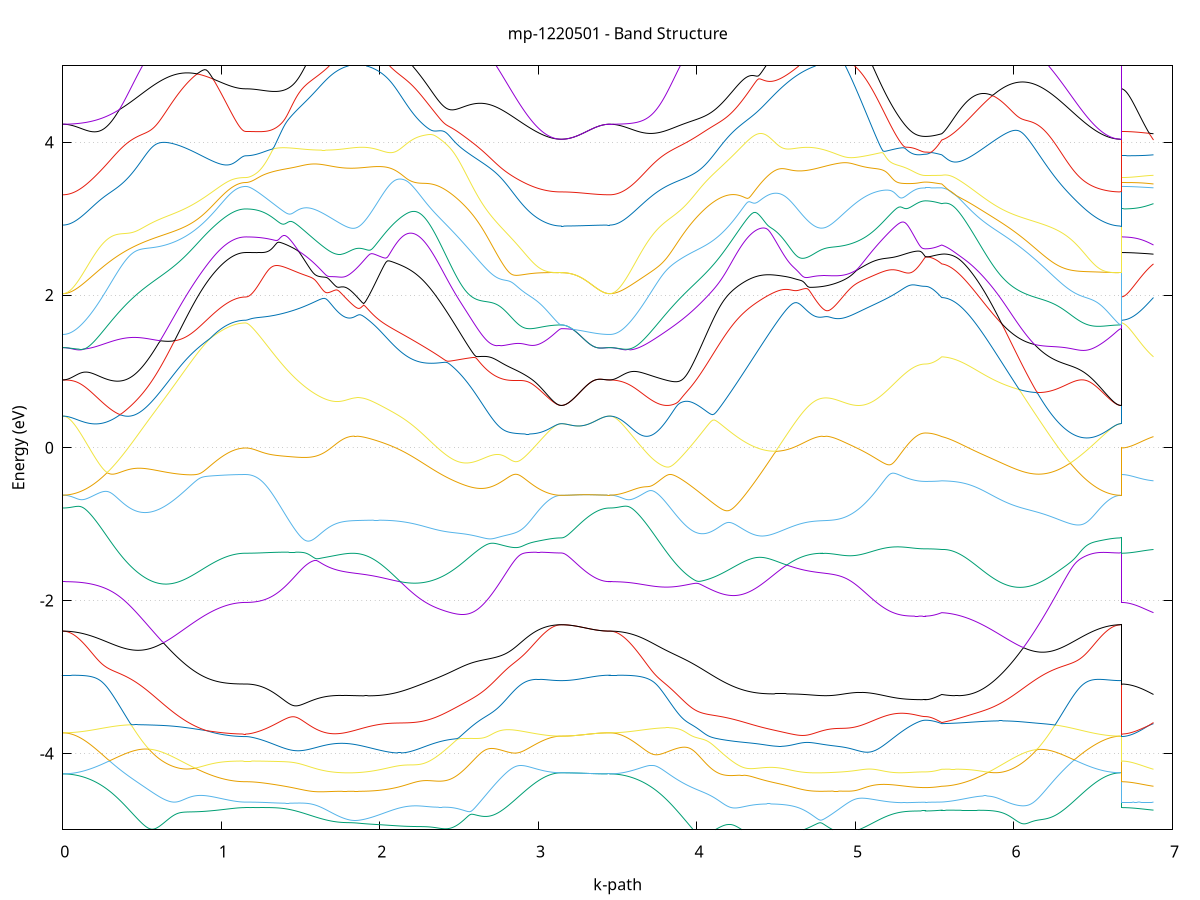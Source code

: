 set title 'mp-1220501 - Band Structure'
set xlabel 'k-path'
set ylabel 'Energy (eV)'
set grid y
set yrange [-5:5]
set terminal png size 800,600
set output 'mp-1220501_bands_gnuplot.png'
plot '-' using 1:2 with lines notitle, '-' using 1:2 with lines notitle, '-' using 1:2 with lines notitle, '-' using 1:2 with lines notitle, '-' using 1:2 with lines notitle, '-' using 1:2 with lines notitle, '-' using 1:2 with lines notitle, '-' using 1:2 with lines notitle, '-' using 1:2 with lines notitle, '-' using 1:2 with lines notitle, '-' using 1:2 with lines notitle, '-' using 1:2 with lines notitle, '-' using 1:2 with lines notitle, '-' using 1:2 with lines notitle, '-' using 1:2 with lines notitle, '-' using 1:2 with lines notitle, '-' using 1:2 with lines notitle, '-' using 1:2 with lines notitle, '-' using 1:2 with lines notitle, '-' using 1:2 with lines notitle, '-' using 1:2 with lines notitle, '-' using 1:2 with lines notitle, '-' using 1:2 with lines notitle, '-' using 1:2 with lines notitle, '-' using 1:2 with lines notitle, '-' using 1:2 with lines notitle, '-' using 1:2 with lines notitle, '-' using 1:2 with lines notitle, '-' using 1:2 with lines notitle, '-' using 1:2 with lines notitle, '-' using 1:2 with lines notitle, '-' using 1:2 with lines notitle, '-' using 1:2 with lines notitle, '-' using 1:2 with lines notitle, '-' using 1:2 with lines notitle, '-' using 1:2 with lines notitle, '-' using 1:2 with lines notitle, '-' using 1:2 with lines notitle, '-' using 1:2 with lines notitle, '-' using 1:2 with lines notitle, '-' using 1:2 with lines notitle, '-' using 1:2 with lines notitle, '-' using 1:2 with lines notitle, '-' using 1:2 with lines notitle, '-' using 1:2 with lines notitle, '-' using 1:2 with lines notitle, '-' using 1:2 with lines notitle, '-' using 1:2 with lines notitle, '-' using 1:2 with lines notitle, '-' using 1:2 with lines notitle, '-' using 1:2 with lines notitle, '-' using 1:2 with lines notitle, '-' using 1:2 with lines notitle, '-' using 1:2 with lines notitle, '-' using 1:2 with lines notitle, '-' using 1:2 with lines notitle, '-' using 1:2 with lines notitle, '-' using 1:2 with lines notitle, '-' using 1:2 with lines notitle, '-' using 1:2 with lines notitle, '-' using 1:2 with lines notitle, '-' using 1:2 with lines notitle, '-' using 1:2 with lines notitle, '-' using 1:2 with lines notitle
0.000000 -32.011527
0.009948 -32.011527
0.019896 -32.011327
0.029843 -32.011127
0.039791 -32.010827
0.049739 -32.010427
0.059687 -32.010027
0.069634 -32.009427
0.079582 -32.008827
0.089530 -32.008027
0.099478 -32.007227
0.109425 -32.006327
0.119373 -32.005427
0.129321 -32.004327
0.139269 -32.003227
0.149216 -32.001927
0.159164 -32.000627
0.169112 -31.999327
0.179060 -31.997827
0.189007 -31.996327
0.198955 -31.994727
0.208903 -31.993027
0.218851 -31.991227
0.228798 -31.989427
0.238746 -31.987527
0.248694 -31.985527
0.258642 -31.983527
0.268589 -31.981427
0.278537 -31.979227
0.288485 -31.977027
0.298433 -31.974727
0.308380 -31.972427
0.318328 -31.970027
0.328276 -31.967527
0.338224 -31.965027
0.348171 -31.962427
0.358119 -31.959827
0.368067 -31.957127
0.378015 -31.954427
0.387962 -31.951727
0.397910 -31.948927
0.407858 -31.946127
0.417806 -31.943227
0.427753 -31.940327
0.437701 -31.937427
0.447649 -31.934527
0.457597 -31.931527
0.467544 -31.928527
0.477492 -31.925527
0.487440 -31.922627
0.497388 -31.919627
0.507335 -31.916627
0.517283 -31.913627
0.527231 -31.910627
0.537179 -31.907727
0.547127 -31.904827
0.557074 -31.901927
0.567022 -31.899127
0.576970 -31.896327
0.586918 -31.893627
0.596865 -31.891027
0.606813 -31.888527
0.616761 -31.886227
0.626709 -31.884227
0.636656 -31.882627
0.646604 -31.882127
0.656552 -31.884027
0.666500 -31.889027
0.676447 -31.895827
0.686395 -31.903127
0.696343 -31.910627
0.706291 -31.918227
0.716238 -31.925727
0.726186 -31.933227
0.736134 -31.940727
0.746082 -31.948127
0.756029 -31.955427
0.765977 -31.962527
0.775925 -31.969627
0.785873 -31.976627
0.795820 -31.983527
0.805768 -31.990227
0.815716 -31.996827
0.825664 -32.003327
0.835611 -32.009627
0.845559 -32.015827
0.855507 -32.021827
0.865455 -32.027727
0.875402 -32.033427
0.885350 -32.038927
0.895298 -32.044327
0.905246 -32.049527
0.915193 -32.054527
0.925141 -32.059427
0.935089 -32.064127
0.945037 -32.068627
0.954984 -32.072927
0.964932 -32.077027
0.974880 -32.080927
0.984828 -32.084627
0.994775 -32.088127
1.004723 -32.091427
1.014671 -32.094627
1.024619 -32.097527
1.034566 -32.100227
1.044514 -32.102727
1.054462 -32.104927
1.064410 -32.107027
1.074357 -32.108927
1.084305 -32.110527
1.094253 -32.111927
1.104201 -32.113127
1.114149 -32.114127
1.124096 -32.114927
1.134044 -32.115427
1.143992 -32.115827
1.153940 -32.115927
1.153940 -32.115927
1.163859 -32.115827
1.173778 -32.115727
1.183698 -32.115427
1.193617 -32.115127
1.203537 -32.114627
1.213456 -32.114127
1.223376 -32.113427
1.233295 -32.112727
1.243215 -32.111827
1.253134 -32.110827
1.263054 -32.109827
1.272973 -32.108627
1.282893 -32.107427
1.292812 -32.106127
1.302732 -32.104627
1.312651 -32.103127
1.322570 -32.101427
1.332490 -32.099727
1.342409 -32.097927
1.352329 -32.096027
1.362248 -32.094027
1.372168 -32.091927
1.382087 -32.089727
1.392007 -32.087427
1.401926 -32.085027
1.411846 -32.082627
1.421765 -32.080027
1.431685 -32.077427
1.441604 -32.074727
1.451524 -32.071927
1.461443 -32.069027
1.471362 -32.066027
1.481282 -32.063027
1.491201 -32.059927
1.501121 -32.056727
1.511040 -32.053427
1.520960 -32.050027
1.530879 -32.046627
1.540799 -32.043127
1.550718 -32.039527
1.560638 -32.035927
1.570557 -32.032227
1.580477 -32.028427
1.590396 -32.024627
1.600316 -32.020727
1.610235 -32.016727
1.620154 -32.012727
1.630074 -32.008627
1.639993 -32.004527
1.649913 -32.000327
1.659832 -31.996127
1.669752 -31.991827
1.679671 -31.987527
1.689591 -31.983127
1.699510 -31.978727
1.709430 -31.974227
1.719349 -31.969727
1.729269 -31.965227
1.739188 -31.960627
1.749108 -31.956127
1.759027 -31.951427
1.768946 -31.946827
1.778866 -31.942227
1.788785 -31.937527
1.798705 -31.932827
1.808624 -31.928227
1.818544 -31.923727
1.828463 -31.927627
1.838383 -31.932127
1.838383 -31.932127
1.848356 -31.936527
1.858329 -31.940827
1.868301 -31.945027
1.878274 -31.949027
1.888247 -31.952927
1.898220 -31.956727
1.908193 -31.960327
1.918166 -31.963727
1.928139 -31.967027
1.938112 -31.970127
1.948085 -31.973127
1.958057 -31.975927
1.968030 -31.978527
1.978003 -31.980927
1.987976 -31.983127
1.997949 -31.985227
2.007922 -31.987127
2.017895 -31.988827
2.027868 -31.990327
2.037841 -31.991627
2.047813 -31.992727
2.057786 -31.993627
2.067759 -31.994327
2.077732 -31.994827
2.087705 -31.995127
2.097678 -31.995227
2.107651 -31.995127
2.117624 -31.994827
2.127597 -31.994327
2.137570 -31.993527
2.147542 -31.992627
2.157515 -31.991527
2.167488 -31.990227
2.177461 -31.988627
2.187434 -31.986927
2.197407 -31.985027
2.207380 -31.982827
2.217353 -31.980527
2.227326 -31.978027
2.237298 -31.975327
2.247271 -31.972327
2.257244 -31.969227
2.267217 -31.965927
2.277190 -31.962527
2.287163 -31.958827
2.297136 -31.955027
2.307109 -31.951027
2.317082 -31.946827
2.327054 -31.942527
2.337027 -31.938027
2.347000 -31.933427
2.356973 -31.928627
2.366946 -31.923627
2.376919 -31.918627
2.386892 -31.913427
2.396865 -31.908127
2.406838 -31.902827
2.416810 -31.897427
2.426783 -31.892027
2.436756 -31.886727
2.446729 -31.881827
2.456702 -31.877727
2.466675 -31.875327
2.476648 -31.874927
2.486621 -31.875827
2.496594 -31.877327
2.506567 -31.879127
2.516539 -31.881127
2.526512 -31.883327
2.536485 -31.885527
2.546458 -31.887827
2.556431 -31.890227
2.566404 -31.892627
2.576377 -31.895027
2.586350 -31.897527
2.596323 -31.899927
2.606295 -31.902427
2.616268 -31.904927
2.626241 -31.907427
2.636214 -31.909927
2.646187 -31.912527
2.656160 -31.915027
2.666133 -31.917527
2.676106 -31.919927
2.686079 -31.922427
2.696051 -31.924927
2.706024 -31.927327
2.715997 -31.929727
2.725970 -31.932127
2.735943 -31.934527
2.745916 -31.936827
2.755889 -31.939127
2.765862 -31.941427
2.775835 -31.943627
2.785808 -31.945827
2.795780 -31.948027
2.805753 -31.950127
2.815726 -31.952227
2.825699 -31.954327
2.835672 -31.956227
2.845645 -31.958227
2.855618 -31.960127
2.865591 -31.961927
2.875564 -31.963727
2.885536 -31.965527
2.895509 -31.967227
2.905482 -31.968827
2.915455 -31.970427
2.925428 -31.971927
2.935401 -31.973427
2.945374 -31.974727
2.955347 -31.976127
2.965320 -31.977427
2.975292 -31.978627
2.985265 -31.979727
2.995238 -31.980827
3.005211 -31.981827
3.015184 -31.982827
3.025157 -31.983627
3.035130 -31.984527
3.045103 -31.985227
3.055076 -31.985927
3.065048 -31.986527
3.075021 -31.987027
3.084994 -31.987527
3.094967 -31.987927
3.104940 -31.988227
3.114913 -31.988427
3.124886 -31.988627
3.134859 -31.988727
3.144832 -31.988827
3.144832 -31.988827
3.154681 -31.988827
3.164531 -31.989027
3.174380 -31.989427
3.184230 -31.989827
3.194079 -31.990427
3.203929 -31.991127
3.213778 -31.991927
3.223628 -31.992727
3.233477 -31.993727
3.243327 -31.994727
3.253177 -31.995827
3.263026 -31.996927
3.272876 -31.998027
3.282725 -31.999227
3.292575 -32.000327
3.302424 -32.001527
3.312274 -32.002627
3.322123 -32.003727
3.331973 -32.004727
3.341822 -32.005727
3.351672 -32.006727
3.361521 -32.007527
3.371371 -32.008327
3.381221 -32.009127
3.391070 -32.009727
3.400920 -32.010227
3.410769 -32.010727
3.420619 -32.011027
3.430468 -32.011327
3.440318 -32.011527
3.450167 -32.011527
3.450167 -32.011527
3.460150 -32.011527
3.470133 -32.011327
3.480115 -32.011127
3.490098 -32.010827
3.500080 -32.010427
3.510063 -32.010027
3.520045 -32.009427
3.530028 -32.008827
3.540011 -32.008027
3.549993 -32.007227
3.559976 -32.006327
3.569958 -32.005327
3.579941 -32.004327
3.589924 -32.003127
3.599906 -32.001927
3.609889 -32.000627
3.619871 -31.999227
3.629854 -31.997727
3.639837 -31.996227
3.649819 -31.994627
3.659802 -31.992927
3.669784 -31.991127
3.679767 -31.989327
3.689750 -31.987427
3.699732 -31.985427
3.709715 -31.983427
3.719697 -31.981327
3.729680 -31.979127
3.739663 -31.976827
3.749645 -31.974527
3.759628 -31.972227
3.769610 -31.969827
3.779593 -31.967327
3.789576 -31.964727
3.799558 -31.962227
3.809541 -31.959527
3.819523 -31.956827
3.829506 -31.954127
3.839489 -31.951327
3.849471 -31.948527
3.859454 -31.945727
3.869436 -31.942827
3.879419 -31.939927
3.889401 -31.936927
3.899384 -31.933927
3.909367 -31.930927
3.919349 -31.927927
3.929332 -31.924927
3.939314 -31.921827
3.949297 -31.918727
3.959280 -31.915727
3.969262 -31.912627
3.979245 -31.909527
3.989227 -31.906527
3.999210 -31.903427
4.009193 -31.900427
4.019175 -31.897427
4.029158 -31.894427
4.039140 -31.891527
4.049123 -31.888627
4.059106 -31.885827
4.069088 -31.883127
4.079071 -31.880527
4.089053 -31.878127
4.099036 -31.876027
4.109019 -31.874227
4.119001 -31.873427
4.128984 -31.874127
4.138966 -31.877127
4.148949 -31.881527
4.158932 -31.886827
4.168914 -31.892227
4.178897 -31.897827
4.188879 -31.903427
4.198862 -31.908927
4.208845 -31.914327
4.218827 -31.919527
4.228810 -31.924727
4.238792 -31.929727
4.248775 -31.934627
4.258757 -31.939327
4.268740 -31.943827
4.278723 -31.948227
4.288705 -31.952427
4.298688 -31.956527
4.308670 -31.960327
4.318653 -31.964027
4.328636 -31.967527
4.338618 -31.970827
4.348601 -31.973927
4.358583 -31.976827
4.368566 -31.979527
4.378549 -31.982127
4.388531 -31.984427
4.398514 -31.986527
4.408496 -31.988527
4.418479 -31.990227
4.428462 -31.991727
4.438444 -31.993027
4.448427 -31.994127
4.458409 -31.995027
4.468392 -31.995727
4.478375 -31.996227
4.488357 -31.996527
4.498340 -31.996527
4.508322 -31.996427
4.518305 -31.996127
4.528288 -31.995527
4.538270 -31.994827
4.548253 -31.993927
4.558235 -31.992727
4.568218 -31.991427
4.578200 -31.989927
4.588183 -31.988127
4.598166 -31.986227
4.608148 -31.984127
4.618131 -31.981927
4.628113 -31.979427
4.638096 -31.976827
4.648079 -31.974027
4.658061 -31.971027
4.668044 -31.967827
4.678026 -31.964527
4.688009 -31.961127
4.697992 -31.957427
4.707974 -31.953727
4.717957 -31.949827
4.727939 -31.945727
4.737922 -31.941627
4.747905 -31.937327
4.757887 -31.932927
4.767870 -31.928427
4.777852 -31.923927
4.787835 -31.927327
4.787835 -31.927327
4.797732 -31.932027
4.807630 -31.936627
4.817527 -31.941327
4.827424 -31.945927
4.837322 -31.950527
4.847219 -31.955127
4.857116 -31.959727
4.867014 -31.964227
4.876911 -31.968827
4.886808 -31.973327
4.896706 -31.977727
4.906603 -31.982127
4.916500 -31.986527
4.926398 -31.990827
4.936295 -31.995127
4.946192 -31.999327
4.956090 -32.003527
4.965987 -32.007727
4.975885 -32.011727
4.985782 -32.015727
4.995679 -32.019727
5.005577 -32.023627
5.015474 -32.027427
5.025371 -32.031227
5.035269 -32.034927
5.045166 -32.038627
5.055063 -32.042127
5.064961 -32.045627
5.074858 -32.049127
5.084755 -32.052427
5.094653 -32.055727
5.104550 -32.058927
5.114447 -32.062027
5.124345 -32.065127
5.134242 -32.068027
5.144139 -32.070927
5.154037 -32.073727
5.163934 -32.076427
5.173831 -32.079127
5.183729 -32.081627
5.193626 -32.084127
5.203523 -32.086427
5.213421 -32.088727
5.223318 -32.090927
5.233215 -32.093027
5.243113 -32.095027
5.253010 -32.096927
5.262907 -32.098827
5.272805 -32.100527
5.282702 -32.102127
5.292599 -32.103727
5.302497 -32.105127
5.312394 -32.106427
5.322291 -32.107727
5.332189 -32.108827
5.342086 -32.109927
5.351984 -32.110827
5.361881 -32.111727
5.371778 -32.112427
5.381676 -32.113127
5.391573 -32.113727
5.401470 -32.114127
5.411368 -32.114527
5.421265 -32.114727
5.431162 -32.114927
5.441060 -32.114927
5.441060 -32.114927
5.450456 -32.114927
5.459853 -32.114927
5.469249 -32.114927
5.478646 -32.114927
5.488042 -32.114927
5.497439 -32.114927
5.506836 -32.114927
5.516232 -32.114827
5.525629 -32.114827
5.535025 -32.114827
5.544422 -32.114827
5.544422 -32.114827
5.554347 -32.114227
5.564271 -32.113527
5.574196 -32.112527
5.584121 -32.111327
5.594045 -32.109927
5.603970 -32.108327
5.613895 -32.106527
5.623820 -32.104427
5.633744 -32.102227
5.643669 -32.099727
5.653594 -32.097027
5.663518 -32.094127
5.673443 -32.091127
5.683368 -32.087827
5.693293 -32.084327
5.703217 -32.080627
5.713142 -32.076727
5.723067 -32.072627
5.732991 -32.068327
5.742916 -32.063927
5.752841 -32.059227
5.762766 -32.054427
5.772690 -32.049427
5.782615 -32.044227
5.792540 -32.038927
5.802464 -32.033327
5.812389 -32.027727
5.822314 -32.021827
5.832239 -32.015827
5.842163 -32.009727
5.852088 -32.003427
5.862013 -31.997027
5.871937 -31.990527
5.881862 -31.983827
5.891787 -31.977027
5.901712 -31.970127
5.911636 -31.963127
5.921561 -31.956027
5.931486 -31.948827
5.941411 -31.941527
5.951335 -31.934127
5.961260 -31.926727
5.971185 -31.919327
5.981109 -31.911827
5.991034 -31.904427
6.000959 -31.897127
6.010884 -31.890427
6.020808 -31.885427
6.030733 -31.883727
6.040658 -31.884227
6.050582 -31.885527
6.060507 -31.887127
6.070432 -31.889027
6.080357 -31.890927
6.090281 -31.893027
6.100206 -31.895127
6.110131 -31.897327
6.120055 -31.899627
6.129980 -31.901927
6.139905 -31.904227
6.149830 -31.906627
6.159754 -31.908927
6.169679 -31.911327
6.179604 -31.913727
6.189528 -31.916127
6.199453 -31.918527
6.209378 -31.920927
6.219303 -31.923327
6.229227 -31.925727
6.239152 -31.928127
6.249077 -31.930527
6.259001 -31.932827
6.268926 -31.935127
6.278851 -31.937427
6.288776 -31.939727
6.298700 -31.941927
6.308625 -31.944127
6.318550 -31.946327
6.328475 -31.948427
6.338399 -31.950527
6.348324 -31.952627
6.358249 -31.954627
6.368173 -31.956627
6.378098 -31.958527
6.388023 -31.960427
6.397948 -31.962227
6.407872 -31.964027
6.417797 -31.965727
6.427722 -31.967427
6.437646 -31.969027
6.447571 -31.970627
6.457496 -31.972127
6.467421 -31.973527
6.477345 -31.974927
6.487270 -31.976227
6.497195 -31.977527
6.507119 -31.978727
6.517044 -31.979827
6.526969 -31.980927
6.536894 -31.981927
6.546818 -31.982827
6.556743 -31.983727
6.566668 -31.984527
6.576592 -31.985227
6.586517 -31.985927
6.596442 -31.986527
6.606367 -31.987027
6.616291 -31.987527
6.626216 -31.987927
6.636141 -31.988227
6.646065 -31.988527
6.655990 -31.988627
6.665915 -31.988727
6.675840 -31.988827
6.675840 -32.115927
6.685571 -32.115927
6.695302 -32.115927
6.705033 -32.115827
6.714764 -32.115827
6.724495 -32.115827
6.734226 -32.115827
6.743957 -32.115727
6.753689 -32.115727
6.763420 -32.115627
6.773151 -32.115627
6.782882 -32.115527
6.792613 -32.115427
6.802344 -32.115427
6.812075 -32.115327
6.821806 -32.115227
6.831538 -32.115127
6.841269 -32.115127
6.851000 -32.115027
6.860731 -32.114927
6.870462 -32.114827
6.880193 -32.114827
e
0.000000 -31.681827
0.009948 -31.681727
0.019896 -31.681727
0.029843 -31.681727
0.039791 -31.681727
0.049739 -31.681727
0.059687 -31.681627
0.069634 -31.681627
0.079582 -31.681527
0.089530 -31.681527
0.099478 -31.681427
0.109425 -31.681427
0.119373 -31.681327
0.129321 -31.681327
0.139269 -31.681327
0.149216 -31.681227
0.159164 -31.681227
0.169112 -31.681227
0.179060 -31.681227
0.189007 -31.681227
0.198955 -31.681227
0.208903 -31.681327
0.218851 -31.681427
0.228798 -31.681627
0.238746 -31.681727
0.248694 -31.682027
0.258642 -31.682327
0.268589 -31.682627
0.278537 -31.683127
0.288485 -31.683627
0.298433 -31.684227
0.308380 -31.684927
0.318328 -31.685827
0.328276 -31.686927
0.338224 -31.688127
0.348171 -31.689527
0.358119 -31.691127
0.368067 -31.693027
0.378015 -31.695327
0.387962 -31.697827
0.397910 -31.700727
0.407858 -31.704027
0.417806 -31.707727
0.427753 -31.711927
0.437701 -31.716527
0.447649 -31.721527
0.457597 -31.726927
0.467544 -31.732727
0.477492 -31.738927
0.487440 -31.745327
0.497388 -31.752127
0.507335 -31.759127
0.517283 -31.766327
0.527231 -31.773727
0.537179 -31.781227
0.547127 -31.788927
0.557074 -31.796727
0.567022 -31.804527
0.576970 -31.812427
0.586918 -31.820327
0.596865 -31.828327
0.606813 -31.836227
0.616761 -31.844027
0.626709 -31.851727
0.636656 -31.859127
0.646604 -31.865527
0.656552 -31.869627
0.666500 -31.870727
0.676447 -31.870327
0.686395 -31.869527
0.696343 -31.868727
0.706291 -31.868027
0.716238 -31.867627
0.726186 -31.867527
0.736134 -31.867827
0.746082 -31.868427
0.756029 -31.869427
0.765977 -31.870827
0.775925 -31.872627
0.785873 -31.874727
0.795820 -31.877227
0.805768 -31.880027
0.815716 -31.883027
0.825664 -31.886327
0.835611 -31.889827
0.845559 -31.893427
0.855507 -31.897127
0.865455 -31.900927
0.875402 -31.904727
0.885350 -31.908527
0.895298 -31.912327
0.905246 -31.916127
0.915193 -31.919927
0.925141 -31.923627
0.935089 -31.927227
0.945037 -31.930727
0.954984 -31.934127
0.964932 -31.937427
0.974880 -31.940627
0.984828 -31.943627
0.994775 -31.946527
1.004723 -31.949227
1.014671 -31.951827
1.024619 -31.954227
1.034566 -31.956527
1.044514 -31.958627
1.054462 -31.960527
1.064410 -31.962327
1.074357 -31.963927
1.084305 -31.965327
1.094253 -31.966527
1.104201 -31.967527
1.114149 -31.968427
1.124096 -31.969027
1.134044 -31.969527
1.143992 -31.969827
1.153940 -31.969927
1.153940 -31.969927
1.163859 -31.969827
1.173778 -31.969727
1.183698 -31.969527
1.193617 -31.969127
1.203537 -31.968727
1.213456 -31.968127
1.223376 -31.967527
1.233295 -31.966827
1.243215 -31.966027
1.253134 -31.965027
1.263054 -31.964027
1.272973 -31.962927
1.282893 -31.961727
1.292812 -31.960427
1.302732 -31.959027
1.312651 -31.957627
1.322570 -31.956027
1.332490 -31.954327
1.342409 -31.952627
1.352329 -31.950727
1.362248 -31.948827
1.372168 -31.946827
1.382087 -31.944727
1.392007 -31.942527
1.401926 -31.940327
1.411846 -31.937927
1.421765 -31.935527
1.431685 -31.933027
1.441604 -31.930427
1.451524 -31.927827
1.461443 -31.925127
1.471362 -31.922327
1.481282 -31.919427
1.491201 -31.916527
1.501121 -31.913527
1.511040 -31.910527
1.520960 -31.907427
1.530879 -31.904227
1.540799 -31.901027
1.550718 -31.897827
1.560638 -31.894527
1.570557 -31.891227
1.580477 -31.887927
1.590396 -31.884627
1.600316 -31.881327
1.610235 -31.878027
1.620154 -31.874827
1.630074 -31.871827
1.639993 -31.868927
1.649913 -31.866427
1.659832 -31.864327
1.669752 -31.863127
1.679671 -31.862927
1.689591 -31.864127
1.699510 -31.866627
1.709430 -31.870127
1.719349 -31.874327
1.729269 -31.878827
1.739188 -31.883627
1.749108 -31.888627
1.759027 -31.893627
1.768946 -31.898627
1.778866 -31.903527
1.788785 -31.908527
1.798705 -31.913427
1.808624 -31.918227
1.818544 -31.922627
1.828463 -31.918827
1.838383 -31.914227
1.838383 -31.914227
1.848356 -31.909527
1.858329 -31.905027
1.868301 -31.900427
1.878274 -31.896027
1.888247 -31.891727
1.898220 -31.887527
1.908193 -31.883527
1.918166 -31.879727
1.928139 -31.876327
1.938112 -31.873227
1.948085 -31.870627
1.958057 -31.868527
1.968030 -31.867027
1.978003 -31.866027
1.987976 -31.865427
1.997949 -31.865227
2.007922 -31.865327
2.017895 -31.865627
2.027868 -31.866027
2.037841 -31.866427
2.047813 -31.866927
2.057786 -31.867327
2.067759 -31.867727
2.077732 -31.868027
2.087705 -31.868227
2.097678 -31.868327
2.107651 -31.868327
2.117624 -31.868227
2.127597 -31.868027
2.137570 -31.867727
2.147542 -31.867327
2.157515 -31.866727
2.167488 -31.866127
2.177461 -31.865327
2.187434 -31.864527
2.197407 -31.863627
2.207380 -31.862627
2.217353 -31.861627
2.227326 -31.860527
2.237298 -31.859427
2.247271 -31.858427
2.257244 -31.857327
2.267217 -31.856327
2.277190 -31.855427
2.287163 -31.854527
2.297136 -31.853827
2.307109 -31.853327
2.317082 -31.852927
2.327054 -31.852627
2.337027 -31.852627
2.347000 -31.852727
2.356973 -31.853027
2.366946 -31.853527
2.376919 -31.854227
2.386892 -31.855127
2.396865 -31.856127
2.406838 -31.857227
2.416810 -31.858327
2.426783 -31.859527
2.436756 -31.860627
2.446729 -31.861427
2.456702 -31.861327
2.466675 -31.859527
2.476648 -31.855727
2.486621 -31.850727
2.496594 -31.845127
2.506567 -31.839227
2.516539 -31.833127
2.526512 -31.826927
2.536485 -31.820627
2.546458 -31.814427
2.556431 -31.808227
2.566404 -31.802027
2.576377 -31.795927
2.586350 -31.789827
2.596323 -31.783927
2.606295 -31.778227
2.616268 -31.772627
2.626241 -31.767327
2.636214 -31.762227
2.646187 -31.757427
2.656160 -31.752927
2.666133 -31.748727
2.676106 -31.744827
2.686079 -31.741427
2.696051 -31.738327
2.706024 -31.735527
2.715997 -31.733127
2.725970 -31.731027
2.735943 -31.729327
2.745916 -31.727927
2.755889 -31.726727
2.765862 -31.725827
2.775835 -31.725127
2.785808 -31.724627
2.795780 -31.724327
2.805753 -31.724127
2.815726 -31.724127
2.825699 -31.724127
2.835672 -31.724327
2.845645 -31.724627
2.855618 -31.724927
2.865591 -31.725327
2.875564 -31.725827
2.885536 -31.726327
2.895509 -31.726827
2.905482 -31.727427
2.915455 -31.727927
2.925428 -31.728527
2.935401 -31.729127
2.945374 -31.729727
2.955347 -31.730327
2.965320 -31.730827
2.975292 -31.731427
2.985265 -31.732027
2.995238 -31.732527
3.005211 -31.733027
3.015184 -31.733527
3.025157 -31.733927
3.035130 -31.734427
3.045103 -31.734827
3.055076 -31.735127
3.065048 -31.735427
3.075021 -31.735727
3.084994 -31.736027
3.094967 -31.736227
3.104940 -31.736427
3.114913 -31.736527
3.124886 -31.736627
3.134859 -31.736727
3.144832 -31.736727
3.144832 -31.736727
3.154681 -31.736627
3.164531 -31.736227
3.174380 -31.735527
3.184230 -31.734527
3.194079 -31.733327
3.203929 -31.731827
3.213778 -31.730127
3.223628 -31.728227
3.233477 -31.726127
3.243327 -31.723827
3.253177 -31.721427
3.263026 -31.718927
3.272876 -31.716327
3.282725 -31.713627
3.292575 -31.710827
3.302424 -31.708127
3.312274 -31.705327
3.322123 -31.702627
3.331973 -31.699927
3.341822 -31.697427
3.351672 -31.694927
3.361521 -31.692627
3.371371 -31.690527
3.381221 -31.688527
3.391070 -31.686827
3.400920 -31.685327
3.410769 -31.684027
3.420619 -31.683027
3.430468 -31.682327
3.440318 -31.681927
3.450167 -31.681827
3.450167 -31.681827
3.460150 -31.681727
3.470133 -31.681727
3.480115 -31.681727
3.490098 -31.681727
3.500080 -31.681627
3.510063 -31.681627
3.520045 -31.681527
3.530028 -31.681527
3.540011 -31.681427
3.549993 -31.681327
3.559976 -31.681327
3.569958 -31.681227
3.579941 -31.681127
3.589924 -31.681027
3.599906 -31.681027
3.609889 -31.680927
3.619871 -31.680927
3.629854 -31.680827
3.639837 -31.680827
3.649819 -31.680827
3.659802 -31.680927
3.669784 -31.680927
3.679767 -31.681027
3.689750 -31.681227
3.699732 -31.681427
3.709715 -31.681627
3.719697 -31.681927
3.729680 -31.682327
3.739663 -31.682827
3.749645 -31.683427
3.759628 -31.684027
3.769610 -31.684927
3.779593 -31.685827
3.789576 -31.687027
3.799558 -31.688327
3.809541 -31.689827
3.819523 -31.691627
3.829506 -31.693627
3.839489 -31.695927
3.849471 -31.698627
3.859454 -31.701627
3.869436 -31.704927
3.879419 -31.708727
3.889401 -31.712827
3.899384 -31.717227
3.909367 -31.722027
3.919349 -31.727227
3.929332 -31.732727
3.939314 -31.738427
3.949297 -31.744427
3.959280 -31.750527
3.969262 -31.756927
3.979245 -31.763427
3.989227 -31.770027
3.999210 -31.776727
4.009193 -31.783427
4.019175 -31.790227
4.029158 -31.797027
4.039140 -31.803827
4.049123 -31.810627
4.059106 -31.817427
4.069088 -31.824127
4.079071 -31.830627
4.089053 -31.837127
4.099036 -31.843227
4.109019 -31.849027
4.119001 -31.853927
4.128984 -31.857227
4.138966 -31.858427
4.148949 -31.858027
4.158932 -31.856927
4.168914 -31.855627
4.178897 -31.854327
4.188879 -31.853127
4.198862 -31.852027
4.208845 -31.851027
4.218827 -31.850327
4.228810 -31.849827
4.238792 -31.849627
4.248775 -31.849627
4.258757 -31.849827
4.268740 -31.850227
4.278723 -31.850927
4.288705 -31.851727
4.298688 -31.852727
4.308670 -31.853827
4.318653 -31.855027
4.328636 -31.856327
4.338618 -31.857627
4.348601 -31.859027
4.358583 -31.860327
4.368566 -31.861627
4.378549 -31.862927
4.388531 -31.864127
4.398514 -31.865227
4.408496 -31.866227
4.418479 -31.867227
4.428462 -31.868027
4.438444 -31.868727
4.448427 -31.869327
4.458409 -31.869827
4.468392 -31.870127
4.478375 -31.870427
4.488357 -31.870527
4.498340 -31.870527
4.508322 -31.870427
4.518305 -31.870227
4.528288 -31.869927
4.538270 -31.869527
4.548253 -31.869127
4.558235 -31.868627
4.568218 -31.868127
4.578200 -31.867727
4.588183 -31.867327
4.598166 -31.867227
4.608148 -31.867327
4.618131 -31.867727
4.628113 -31.868527
4.638096 -31.869827
4.648079 -31.871627
4.658061 -31.873927
4.668044 -31.876727
4.678026 -31.879927
4.688009 -31.883427
4.697992 -31.887227
4.707974 -31.891327
4.717957 -31.895527
4.727939 -31.899827
4.737922 -31.904327
4.747905 -31.908827
4.757887 -31.913427
4.767870 -31.918027
4.777852 -31.922527
4.787835 -31.919027
4.787835 -31.919027
4.797732 -31.914327
4.807630 -31.909527
4.817527 -31.904727
4.827424 -31.899927
4.837322 -31.895127
4.847219 -31.890427
4.857116 -31.885727
4.867014 -31.881327
4.876911 -31.877227
4.886808 -31.873527
4.896706 -31.870527
4.906603 -31.868327
4.916500 -31.867227
4.926398 -31.867027
4.936295 -31.867827
4.946192 -31.869327
4.956090 -31.871227
4.965987 -31.873527
4.975885 -31.876127
4.985782 -31.878827
4.995679 -31.881727
5.005577 -31.884627
5.015474 -31.887627
5.025371 -31.890527
5.035269 -31.893527
5.045166 -31.896527
5.055063 -31.899427
5.064961 -31.902427
5.074858 -31.905327
5.084755 -31.908127
5.094653 -31.910927
5.104550 -31.913727
5.114447 -31.916427
5.124345 -31.919127
5.134242 -31.921727
5.144139 -31.924227
5.154037 -31.926727
5.163934 -31.929127
5.173831 -31.931427
5.183729 -31.933727
5.193626 -31.935927
5.203523 -31.938027
5.213421 -31.940127
5.223318 -31.942027
5.233215 -31.943927
5.243113 -31.945727
5.253010 -31.947527
5.262907 -31.949127
5.272805 -31.950727
5.282702 -31.952227
5.292599 -31.953627
5.302497 -31.954927
5.312394 -31.956127
5.322291 -31.957227
5.332189 -31.958327
5.342086 -31.959227
5.351984 -31.960127
5.361881 -31.960927
5.371778 -31.961627
5.381676 -31.962127
5.391573 -31.962727
5.401470 -31.963127
5.411368 -31.963427
5.421265 -31.963627
5.431162 -31.963827
5.441060 -31.963827
5.441060 -31.963827
5.450456 -31.963827
5.459853 -31.963927
5.469249 -31.963927
5.478646 -31.964027
5.488042 -31.964127
5.497439 -31.964227
5.506836 -31.964427
5.516232 -31.964627
5.525629 -31.964727
5.535025 -31.964927
5.544422 -31.965127
5.544422 -31.965127
5.554347 -31.964827
5.564271 -31.964227
5.574196 -31.963427
5.584121 -31.962527
5.594045 -31.961427
5.603970 -31.960127
5.613895 -31.958627
5.623820 -31.956927
5.633744 -31.955127
5.643669 -31.953127
5.653594 -31.950927
5.663518 -31.948627
5.673443 -31.946127
5.683368 -31.943527
5.693293 -31.940727
5.703217 -31.937827
5.713142 -31.934827
5.723067 -31.931727
5.732991 -31.928427
5.742916 -31.925127
5.752841 -31.921727
5.762766 -31.918227
5.772690 -31.914727
5.782615 -31.911127
5.792540 -31.907627
5.802464 -31.904027
5.812389 -31.900527
5.822314 -31.897127
5.832239 -31.893827
5.842163 -31.890627
5.852088 -31.887627
5.862013 -31.884827
5.871937 -31.882227
5.881862 -31.879927
5.891787 -31.877927
5.901712 -31.876227
5.911636 -31.874827
5.921561 -31.873827
5.931486 -31.873027
5.941411 -31.872627
5.951335 -31.872527
5.961260 -31.872627
5.971185 -31.873027
5.981109 -31.873527
5.991034 -31.874227
6.000959 -31.874827
6.010884 -31.875127
6.020808 -31.873827
6.030733 -31.869327
6.040658 -31.862727
6.050582 -31.855427
6.060507 -31.848027
6.070432 -31.840427
6.080357 -31.832927
6.090281 -31.825427
6.100206 -31.818027
6.110131 -31.810627
6.120055 -31.803427
6.129980 -31.796427
6.139905 -31.789627
6.149830 -31.782927
6.159754 -31.776627
6.169679 -31.770527
6.179604 -31.764727
6.189528 -31.759327
6.199453 -31.754327
6.209378 -31.749727
6.219303 -31.745527
6.229227 -31.741727
6.239152 -31.738427
6.249077 -31.735527
6.259001 -31.733127
6.268926 -31.731027
6.278851 -31.729227
6.288776 -31.727827
6.298700 -31.726727
6.308625 -31.725827
6.318550 -31.725227
6.328475 -31.724827
6.338399 -31.724527
6.348324 -31.724427
6.358249 -31.724427
6.368173 -31.724627
6.378098 -31.724827
6.388023 -31.725127
6.397948 -31.725527
6.407872 -31.725927
6.417797 -31.726427
6.427722 -31.726927
6.437646 -31.727527
6.447571 -31.728027
6.457496 -31.728627
6.467421 -31.729227
6.477345 -31.729827
6.487270 -31.730327
6.497195 -31.730927
6.507119 -31.731527
6.517044 -31.732027
6.526969 -31.732527
6.536894 -31.733027
6.546818 -31.733527
6.556743 -31.734027
6.566668 -31.734427
6.576592 -31.734827
6.586517 -31.735127
6.596442 -31.735527
6.606367 -31.735727
6.616291 -31.736027
6.626216 -31.736227
6.636141 -31.736427
6.646065 -31.736527
6.655990 -31.736627
6.665915 -31.736727
6.675840 -31.736727
6.675840 -31.969927
6.685571 -31.969927
6.695302 -31.969827
6.705033 -31.969827
6.714764 -31.969727
6.724495 -31.969527
6.734226 -31.969427
6.743957 -31.969227
6.753689 -31.969027
6.763420 -31.968827
6.773151 -31.968527
6.782882 -31.968227
6.792613 -31.968027
6.802344 -31.967727
6.812075 -31.967427
6.821806 -31.967027
6.831538 -31.966727
6.841269 -31.966427
6.851000 -31.966127
6.860731 -31.965827
6.870462 -31.965427
6.880193 -31.965127
e
0.000000 -31.455127
0.009948 -31.455327
0.019896 -31.455627
0.029843 -31.456327
0.039791 -31.457227
0.049739 -31.458427
0.059687 -31.459827
0.069634 -31.461427
0.079582 -31.463427
0.089530 -31.465527
0.099478 -31.467927
0.109425 -31.470627
0.119373 -31.473427
0.129321 -31.476527
0.139269 -31.479827
0.149216 -31.483427
0.159164 -31.487127
0.169112 -31.491127
0.179060 -31.495227
0.189007 -31.499627
0.198955 -31.504127
0.208903 -31.508827
0.218851 -31.513727
0.228798 -31.518727
0.238746 -31.523927
0.248694 -31.529227
0.258642 -31.534727
0.268589 -31.540327
0.278537 -31.545927
0.288485 -31.551727
0.298433 -31.557627
0.308380 -31.563527
0.318328 -31.569427
0.328276 -31.575427
0.338224 -31.581427
0.348171 -31.587327
0.358119 -31.593227
0.368067 -31.599027
0.378015 -31.604627
0.387962 -31.610127
0.397910 -31.615427
0.407858 -31.620527
0.417806 -31.625427
0.427753 -31.630027
0.437701 -31.634327
0.447649 -31.638427
0.457597 -31.642327
0.467544 -31.646027
0.477492 -31.649627
0.487440 -31.653027
0.497388 -31.656527
0.507335 -31.659827
0.517283 -31.663227
0.527231 -31.666727
0.537179 -31.670227
0.547127 -31.673927
0.557074 -31.677727
0.567022 -31.681627
0.576970 -31.685727
0.586918 -31.689927
0.596865 -31.694227
0.606813 -31.698727
0.616761 -31.703327
0.626709 -31.707927
0.636656 -31.712627
0.646604 -31.717327
0.656552 -31.722027
0.666500 -31.726727
0.676447 -31.731327
0.686395 -31.735727
0.696343 -31.739927
0.706291 -31.744027
0.716238 -31.747827
0.726186 -31.751227
0.736134 -31.754427
0.746082 -31.757127
0.756029 -31.759527
0.765977 -31.761527
0.775925 -31.763127
0.785873 -31.764327
0.795820 -31.765227
0.805768 -31.765727
0.815716 -31.765927
0.825664 -31.765927
0.835611 -31.765627
0.845559 -31.765227
0.855507 -31.764527
0.865455 -31.763827
0.875402 -31.763027
0.885350 -31.762127
0.895298 -31.761127
0.905246 -31.760127
0.915193 -31.759027
0.925141 -31.758027
0.935089 -31.757027
0.945037 -31.755927
0.954984 -31.754927
0.964932 -31.753927
0.974880 -31.753027
0.984828 -31.752127
0.994775 -31.751227
1.004723 -31.750427
1.014671 -31.749627
1.024619 -31.748927
1.034566 -31.748227
1.044514 -31.747627
1.054462 -31.747127
1.064410 -31.746627
1.074357 -31.746227
1.084305 -31.745827
1.094253 -31.745527
1.104201 -31.745227
1.114149 -31.745027
1.124096 -31.744927
1.134044 -31.744827
1.143992 -31.744727
1.153940 -31.744727
1.153940 -31.744727
1.163859 -31.744627
1.173778 -31.744527
1.183698 -31.744427
1.193617 -31.744127
1.203537 -31.743827
1.213456 -31.743427
1.223376 -31.743027
1.233295 -31.742527
1.243215 -31.742027
1.253134 -31.741427
1.263054 -31.740727
1.272973 -31.740027
1.282893 -31.739327
1.292812 -31.738527
1.302732 -31.737727
1.312651 -31.736927
1.322570 -31.736127
1.332490 -31.735227
1.342409 -31.734527
1.352329 -31.733727
1.362248 -31.733027
1.372168 -31.732427
1.382087 -31.731927
1.392007 -31.731527
1.401926 -31.731227
1.411846 -31.731027
1.421765 -31.731027
1.431685 -31.731327
1.441604 -31.731827
1.451524 -31.732727
1.461443 -31.734027
1.471362 -31.735827
1.481282 -31.738127
1.491201 -31.741027
1.501121 -31.744427
1.511040 -31.748227
1.520960 -31.752527
1.530879 -31.757127
1.540799 -31.762027
1.550718 -31.767027
1.560638 -31.772227
1.570557 -31.777527
1.580477 -31.782927
1.590396 -31.788427
1.600316 -31.793827
1.610235 -31.799327
1.620154 -31.804627
1.630074 -31.809927
1.639993 -31.814927
1.649913 -31.819627
1.659832 -31.823827
1.669752 -31.827227
1.679671 -31.829427
1.689591 -31.830327
1.699510 -31.829927
1.709430 -31.828527
1.719349 -31.826427
1.729269 -31.824027
1.739188 -31.821427
1.749108 -31.818727
1.759027 -31.816227
1.768946 -31.813827
1.778866 -31.811627
1.788785 -31.809927
1.798705 -31.808727
1.808624 -31.808027
1.818544 -31.808027
1.828463 -31.808527
1.838383 -31.809427
1.838383 -31.809427
1.848356 -31.810827
1.858329 -31.812527
1.868301 -31.814327
1.878274 -31.816227
1.888247 -31.818027
1.898220 -31.819827
1.908193 -31.821427
1.918166 -31.822727
1.928139 -31.823727
1.938112 -31.824327
1.948085 -31.824327
1.958057 -31.823727
1.968030 -31.822627
1.978003 -31.820827
1.987976 -31.818527
1.997949 -31.815727
2.007922 -31.812627
2.017895 -31.809327
2.027868 -31.805727
2.037841 -31.802127
2.047813 -31.798527
2.057786 -31.794927
2.067759 -31.791427
2.077732 -31.788027
2.087705 -31.784927
2.097678 -31.782027
2.107651 -31.779427
2.117624 -31.777127
2.127597 -31.775227
2.137570 -31.773627
2.147542 -31.772527
2.157515 -31.771627
2.167488 -31.771127
2.177461 -31.770827
2.187434 -31.770627
2.197407 -31.770727
2.207380 -31.770827
2.217353 -31.771027
2.227326 -31.771227
2.237298 -31.771327
2.247271 -31.771427
2.257244 -31.771527
2.267217 -31.771427
2.277190 -31.771127
2.287163 -31.770627
2.297136 -31.770027
2.307109 -31.769127
2.317082 -31.767927
2.327054 -31.766527
2.337027 -31.764827
2.347000 -31.762927
2.356973 -31.760627
2.366946 -31.758127
2.376919 -31.755327
2.386892 -31.752327
2.396865 -31.749127
2.406838 -31.745627
2.416810 -31.742027
2.426783 -31.738227
2.436756 -31.734327
2.446729 -31.730227
2.456702 -31.726127
2.466675 -31.721927
2.476648 -31.717727
2.486621 -31.713427
2.496594 -31.709127
2.506567 -31.704927
2.516539 -31.700727
2.526512 -31.696627
2.536485 -31.692527
2.546458 -31.688527
2.556431 -31.684627
2.566404 -31.680827
2.576377 -31.677127
2.586350 -31.673527
2.596323 -31.670027
2.606295 -31.666527
2.616268 -31.663027
2.626241 -31.659527
2.636214 -31.656027
2.646187 -31.652427
2.656160 -31.648727
2.666133 -31.644927
2.676106 -31.640927
2.686079 -31.636827
2.696051 -31.632427
2.706024 -31.627827
2.715997 -31.623127
2.725970 -31.618127
2.735943 -31.613027
2.745916 -31.607727
2.755889 -31.602327
2.765862 -31.596827
2.775835 -31.591227
2.785808 -31.585527
2.795780 -31.579827
2.805753 -31.574127
2.815726 -31.568427
2.825699 -31.562727
2.835672 -31.557027
2.845645 -31.551427
2.855618 -31.545927
2.865591 -31.540427
2.875564 -31.535027
2.885536 -31.529727
2.895509 -31.524627
2.905482 -31.519627
2.915455 -31.514727
2.925428 -31.509927
2.935401 -31.505327
2.945374 -31.500927
2.955347 -31.496627
2.965320 -31.492627
2.975292 -31.488727
2.985265 -31.485027
2.995238 -31.481527
3.005211 -31.478127
3.015184 -31.475027
3.025157 -31.472127
3.035130 -31.469527
3.045103 -31.467027
3.055076 -31.464827
3.065048 -31.462827
3.075021 -31.461027
3.084994 -31.459427
3.094967 -31.458127
3.104940 -31.457027
3.114913 -31.456227
3.124886 -31.455627
3.134859 -31.455227
3.144832 -31.455127
3.144832 -31.455127
3.154681 -31.455127
3.164531 -31.455127
3.174380 -31.455127
3.184230 -31.455127
3.194079 -31.455127
3.203929 -31.455127
3.213778 -31.455127
3.223628 -31.455127
3.233477 -31.455127
3.243327 -31.455127
3.253177 -31.455127
3.263026 -31.455127
3.272876 -31.455127
3.282725 -31.455127
3.292575 -31.455127
3.302424 -31.455127
3.312274 -31.455127
3.322123 -31.455127
3.331973 -31.455127
3.341822 -31.455127
3.351672 -31.455127
3.361521 -31.455127
3.371371 -31.455127
3.381221 -31.455127
3.391070 -31.455127
3.400920 -31.455127
3.410769 -31.455127
3.420619 -31.455127
3.430468 -31.455127
3.440318 -31.455127
3.450167 -31.455127
3.450167 -31.455127
3.460150 -31.455327
3.470133 -31.455727
3.480115 -31.456327
3.490098 -31.457227
3.500080 -31.458427
3.510063 -31.459827
3.520045 -31.461527
3.530028 -31.463527
3.540011 -31.465627
3.549993 -31.468127
3.559976 -31.470727
3.569958 -31.473627
3.579941 -31.476727
3.589924 -31.480127
3.599906 -31.483627
3.609889 -31.487427
3.619871 -31.491427
3.629854 -31.495527
3.639837 -31.499927
3.649819 -31.504427
3.659802 -31.509127
3.669784 -31.513927
3.679767 -31.518927
3.689750 -31.524127
3.699732 -31.529327
3.709715 -31.534727
3.719697 -31.540227
3.729680 -31.545827
3.739663 -31.551527
3.749645 -31.557327
3.759628 -31.563127
3.769610 -31.568927
3.779593 -31.574727
3.789576 -31.580627
3.799558 -31.586427
3.809541 -31.592127
3.819523 -31.597727
3.829506 -31.603327
3.839489 -31.608727
3.849471 -31.613927
3.859454 -31.618927
3.869436 -31.623827
3.879419 -31.628427
3.889401 -31.632827
3.899384 -31.637027
3.909367 -31.641027
3.919349 -31.644827
3.929332 -31.648527
3.939314 -31.652127
3.949297 -31.655627
3.959280 -31.659127
3.969262 -31.662627
3.979245 -31.666127
3.989227 -31.669727
3.999210 -31.673427
4.009193 -31.677127
4.019175 -31.680827
4.029158 -31.684727
4.039140 -31.688727
4.049123 -31.692727
4.059106 -31.696827
4.069088 -31.701027
4.079071 -31.705227
4.089053 -31.709427
4.099036 -31.713727
4.109019 -31.717927
4.119001 -31.722127
4.128984 -31.726227
4.138966 -31.730227
4.148949 -31.734227
4.158932 -31.738027
4.168914 -31.741627
4.178897 -31.745027
4.188879 -31.748327
4.198862 -31.751327
4.208845 -31.754127
4.218827 -31.756627
4.228810 -31.758827
4.238792 -31.760727
4.248775 -31.762327
4.258757 -31.763727
4.268740 -31.764727
4.278723 -31.765527
4.288705 -31.766127
4.298688 -31.766427
4.308670 -31.766627
4.318653 -31.766627
4.328636 -31.766427
4.338618 -31.766227
4.348601 -31.766027
4.358583 -31.765727
4.368566 -31.765427
4.378549 -31.765227
4.388531 -31.765127
4.398514 -31.765027
4.408496 -31.765127
4.418479 -31.765427
4.428462 -31.765927
4.438444 -31.766627
4.448427 -31.767727
4.458409 -31.769027
4.468392 -31.770727
4.478375 -31.772827
4.488357 -31.775127
4.498340 -31.777827
4.508322 -31.780827
4.518305 -31.784027
4.528288 -31.787427
4.538270 -31.790927
4.548253 -31.794527
4.558235 -31.798127
4.568218 -31.801827
4.578200 -31.805327
4.588183 -31.808627
4.598166 -31.811827
4.608148 -31.814627
4.618131 -31.817027
4.628113 -31.818927
4.638096 -31.820327
4.648079 -31.821127
4.658061 -31.821327
4.668044 -31.820927
4.678026 -31.820127
4.688009 -31.819027
4.697992 -31.817627
4.707974 -31.816027
4.717957 -31.814327
4.727939 -31.812627
4.737922 -31.811027
4.747905 -31.809627
4.757887 -31.808627
4.767870 -31.808027
4.777852 -31.808027
4.787835 -31.808427
4.787835 -31.808427
4.797732 -31.809327
4.807630 -31.810727
4.817527 -31.812427
4.827424 -31.814427
4.837322 -31.816627
4.847219 -31.818827
4.857116 -31.821027
4.867014 -31.823027
4.876911 -31.824827
4.886808 -31.826127
4.896706 -31.826827
4.906603 -31.826627
4.916500 -31.825427
4.926398 -31.823227
4.936295 -31.820127
4.946192 -31.816327
4.956090 -31.812027
4.965987 -31.807327
4.975885 -31.802427
4.985782 -31.797327
4.995679 -31.792127
5.005577 -31.786927
5.015474 -31.781727
5.025371 -31.776627
5.035269 -31.771527
5.045166 -31.766527
5.055063 -31.761627
5.064961 -31.757027
5.074858 -31.752627
5.084755 -31.748527
5.094653 -31.744927
5.104550 -31.741827
5.114447 -31.739427
5.124345 -31.737827
5.134242 -31.737127
5.144139 -31.737127
5.154037 -31.737627
5.163934 -31.738427
5.173831 -31.739327
5.183729 -31.740427
5.193626 -31.741527
5.203523 -31.742727
5.213421 -31.743927
5.223318 -31.745127
5.233215 -31.746327
5.243113 -31.747427
5.253010 -31.748627
5.262907 -31.749727
5.272805 -31.750827
5.282702 -31.751827
5.292599 -31.752827
5.302497 -31.753727
5.312394 -31.754627
5.322291 -31.755427
5.332189 -31.756227
5.342086 -31.756927
5.351984 -31.757527
5.361881 -31.758127
5.371778 -31.758627
5.381676 -31.759127
5.391573 -31.759427
5.401470 -31.759727
5.411368 -31.760027
5.421265 -31.760227
5.431162 -31.760327
5.441060 -31.760327
5.441060 -31.760327
5.450456 -31.760327
5.459853 -31.760227
5.469249 -31.760027
5.478646 -31.759827
5.488042 -31.759627
5.497439 -31.759327
5.506836 -31.758927
5.516232 -31.758527
5.525629 -31.758027
5.535025 -31.757527
5.544422 -31.757027
5.544422 -31.757027
5.554347 -31.757227
5.564271 -31.757527
5.574196 -31.757927
5.584121 -31.758427
5.594045 -31.759027
5.603970 -31.759627
5.613895 -31.760227
5.623820 -31.760927
5.633744 -31.761627
5.643669 -31.762427
5.653594 -31.763127
5.663518 -31.763927
5.673443 -31.764827
5.683368 -31.765627
5.693293 -31.766427
5.703217 -31.767227
5.713142 -31.768027
5.723067 -31.768827
5.732991 -31.769627
5.742916 -31.770427
5.752841 -31.771127
5.762766 -31.771827
5.772690 -31.772427
5.782615 -31.772927
5.792540 -31.773427
5.802464 -31.773727
5.812389 -31.773927
5.822314 -31.773927
5.832239 -31.773727
5.842163 -31.773427
5.852088 -31.772827
5.862013 -31.771927
5.871937 -31.770727
5.881862 -31.769227
5.891787 -31.767427
5.901712 -31.765227
5.911636 -31.762627
5.921561 -31.759727
5.931486 -31.756527
5.941411 -31.753027
5.951335 -31.749127
5.961260 -31.745127
5.971185 -31.740727
5.981109 -31.736227
5.991034 -31.731627
6.000959 -31.726927
6.010884 -31.722027
6.020808 -31.717227
6.030733 -31.712427
6.040658 -31.707627
6.050582 -31.702927
6.060507 -31.698227
6.070432 -31.693827
6.080357 -31.689527
6.090281 -31.685327
6.100206 -31.681327
6.110131 -31.677527
6.120055 -31.673927
6.129980 -31.670427
6.139905 -31.667027
6.149830 -31.663727
6.159754 -31.660427
6.169679 -31.657127
6.179604 -31.653727
6.189528 -31.650227
6.199453 -31.646627
6.209378 -31.642827
6.219303 -31.638827
6.229227 -31.634627
6.239152 -31.630127
6.249077 -31.625427
6.259001 -31.620527
6.268926 -31.615327
6.278851 -31.609927
6.288776 -31.604427
6.298700 -31.598827
6.308625 -31.593127
6.318550 -31.587227
6.328475 -31.581427
6.338399 -31.575527
6.348324 -31.569627
6.358249 -31.563727
6.368173 -31.557927
6.378098 -31.552227
6.388023 -31.546527
6.397948 -31.540927
6.407872 -31.535427
6.417797 -31.530127
6.427722 -31.524827
6.437646 -31.519727
6.447571 -31.514827
6.457496 -31.510027
6.467421 -31.505327
6.477345 -31.500927
6.487270 -31.496627
6.497195 -31.492527
6.507119 -31.488627
6.517044 -31.484827
6.526969 -31.481327
6.536894 -31.478027
6.546818 -31.474927
6.556743 -31.472027
6.566668 -31.469427
6.576592 -31.466927
6.586517 -31.464727
6.596442 -31.462727
6.606367 -31.460927
6.616291 -31.459427
6.626216 -31.458127
6.636141 -31.457027
6.646065 -31.456227
6.655990 -31.455627
6.665915 -31.455227
6.675840 -31.455127
6.675840 -31.744727
6.685571 -31.744727
6.695302 -31.744927
6.705033 -31.745127
6.714764 -31.745427
6.724495 -31.745827
6.734226 -31.746327
6.743957 -31.746927
6.753689 -31.747527
6.763420 -31.748227
6.773151 -31.748927
6.782882 -31.749627
6.792613 -31.750327
6.802344 -31.751127
6.812075 -31.751927
6.821806 -31.752727
6.831538 -31.753527
6.841269 -31.754227
6.851000 -31.755027
6.860731 -31.755727
6.870462 -31.756427
6.880193 -31.757027
e
0.000000 -31.455127
0.009948 -31.455227
0.019896 -31.455227
0.029843 -31.455427
0.039791 -31.455627
0.049739 -31.455827
0.059687 -31.456227
0.069634 -31.456527
0.079582 -31.456927
0.089530 -31.457427
0.099478 -31.458027
0.109425 -31.458627
0.119373 -31.459227
0.129321 -31.459927
0.139269 -31.460727
0.149216 -31.461527
0.159164 -31.462327
0.169112 -31.463227
0.179060 -31.464227
0.189007 -31.465227
0.198955 -31.466327
0.208903 -31.467427
0.218851 -31.468527
0.228798 -31.469727
0.238746 -31.471027
0.248694 -31.472327
0.258642 -31.473627
0.268589 -31.475027
0.278537 -31.476427
0.288485 -31.477927
0.298433 -31.479427
0.308380 -31.480927
0.318328 -31.482527
0.328276 -31.484127
0.338224 -31.485827
0.348171 -31.487527
0.358119 -31.489227
0.368067 -31.490927
0.378015 -31.492727
0.387962 -31.494527
0.397910 -31.496327
0.407858 -31.498227
0.417806 -31.500127
0.427753 -31.502027
0.437701 -31.503927
0.447649 -31.505827
0.457597 -31.507827
0.467544 -31.513127
0.477492 -31.519427
0.487440 -31.525727
0.497388 -31.531827
0.507335 -31.537827
0.517283 -31.543627
0.527231 -31.549327
0.537179 -31.554727
0.547127 -31.560027
0.557074 -31.565127
0.567022 -31.569927
0.576970 -31.574627
0.586918 -31.579027
0.596865 -31.583327
0.606813 -31.587327
0.616761 -31.591227
0.626709 -31.594927
0.636656 -31.598527
0.646604 -31.601927
0.656552 -31.605327
0.666500 -31.608527
0.676447 -31.611727
0.686395 -31.614927
0.696343 -31.618027
0.706291 -31.621127
0.716238 -31.624227
0.726186 -31.627227
0.736134 -31.630327
0.746082 -31.633427
0.756029 -31.636627
0.765977 -31.639727
0.775925 -31.642927
0.785873 -31.646127
0.795820 -31.649327
0.805768 -31.652627
0.815716 -31.655827
0.825664 -31.659127
0.835611 -31.662327
0.845559 -31.665627
0.855507 -31.668927
0.865455 -31.672127
0.875402 -31.675327
0.885350 -31.678527
0.895298 -31.681627
0.905246 -31.684727
0.915193 -31.687727
0.925141 -31.690727
0.935089 -31.693527
0.945037 -31.696327
0.954984 -31.699127
0.964932 -31.701727
0.974880 -31.704227
0.984828 -31.706627
0.994775 -31.708927
1.004723 -31.711127
1.014671 -31.713127
1.024619 -31.715127
1.034566 -31.716827
1.044514 -31.718527
1.054462 -31.720027
1.064410 -31.721427
1.074357 -31.722627
1.084305 -31.723727
1.094253 -31.724627
1.104201 -31.725427
1.114149 -31.726027
1.124096 -31.726527
1.134044 -31.726927
1.143992 -31.727127
1.153940 -31.727227
1.153940 -31.727227
1.163859 -31.727227
1.173778 -31.727127
1.183698 -31.727027
1.193617 -31.726927
1.203537 -31.726827
1.213456 -31.726627
1.223376 -31.726427
1.233295 -31.726227
1.243215 -31.725927
1.253134 -31.725627
1.263054 -31.725327
1.272973 -31.724927
1.282893 -31.724527
1.292812 -31.724127
1.302732 -31.723627
1.312651 -31.723127
1.322570 -31.722527
1.332490 -31.721927
1.342409 -31.721227
1.352329 -31.720427
1.362248 -31.719627
1.372168 -31.718827
1.382087 -31.717927
1.392007 -31.717027
1.401926 -31.716127
1.411846 -31.715227
1.421765 -31.714427
1.431685 -31.713827
1.441604 -31.713327
1.451524 -31.713227
1.461443 -31.713327
1.471362 -31.713827
1.481282 -31.714427
1.491201 -31.715127
1.501121 -31.715827
1.511040 -31.716527
1.520960 -31.717227
1.530879 -31.717927
1.540799 -31.718627
1.550718 -31.719327
1.560638 -31.720027
1.570557 -31.720927
1.580477 -31.721727
1.590396 -31.722727
1.600316 -31.723827
1.610235 -31.725027
1.620154 -31.726427
1.630074 -31.727927
1.639993 -31.729527
1.649913 -31.731227
1.659832 -31.733127
1.669752 -31.735227
1.679671 -31.737327
1.689591 -31.739627
1.699510 -31.742027
1.709430 -31.744527
1.719349 -31.747027
1.729269 -31.749527
1.739188 -31.752127
1.749108 -31.754527
1.759027 -31.756827
1.768946 -31.758927
1.778866 -31.760727
1.788785 -31.762127
1.798705 -31.763027
1.808624 -31.763327
1.818544 -31.763027
1.828463 -31.762127
1.838383 -31.760727
1.838383 -31.760727
1.848356 -31.759027
1.858329 -31.756927
1.868301 -31.754627
1.878274 -31.752227
1.888247 -31.749727
1.898220 -31.747327
1.908193 -31.745027
1.918166 -31.742727
1.928139 -31.740627
1.938112 -31.738727
1.948085 -31.736927
1.958057 -31.735327
1.968030 -31.734027
1.978003 -31.732827
1.987976 -31.731927
1.997949 -31.731127
2.007922 -31.730427
2.017895 -31.730027
2.027868 -31.729627
2.037841 -31.729327
2.047813 -31.729027
2.057786 -31.728727
2.067759 -31.728427
2.077732 -31.727927
2.087705 -31.727327
2.097678 -31.726527
2.107651 -31.725427
2.117624 -31.724027
2.127597 -31.722327
2.137570 -31.720227
2.147542 -31.717727
2.157515 -31.714927
2.167488 -31.711827
2.177461 -31.708527
2.187434 -31.704927
2.197407 -31.701127
2.207380 -31.697227
2.217353 -31.693127
2.227326 -31.689027
2.237298 -31.684727
2.247271 -31.680427
2.257244 -31.676127
2.267217 -31.671727
2.277190 -31.667327
2.287163 -31.662927
2.297136 -31.658427
2.307109 -31.654027
2.317082 -31.649627
2.327054 -31.645127
2.337027 -31.640727
2.347000 -31.636327
2.356973 -31.631927
2.366946 -31.627527
2.376919 -31.623127
2.386892 -31.618727
2.396865 -31.614427
2.406838 -31.610127
2.416810 -31.605827
2.426783 -31.601627
2.436756 -31.597327
2.446729 -31.593227
2.456702 -31.589027
2.466675 -31.585127
2.476648 -31.582827
2.486621 -31.581027
2.496594 -31.579227
2.506567 -31.577327
2.516539 -31.575327
2.526512 -31.573127
2.536485 -31.570727
2.546458 -31.568327
2.556431 -31.565627
2.566404 -31.562827
2.576377 -31.559827
2.586350 -31.556627
2.596323 -31.553427
2.606295 -31.549927
2.616268 -31.546527
2.626241 -31.542927
2.636214 -31.539327
2.646187 -31.535727
2.656160 -31.532227
2.666133 -31.528727
2.676106 -31.525327
2.686079 -31.522027
2.696051 -31.518727
2.706024 -31.515627
2.715997 -31.512627
2.725970 -31.509727
2.735943 -31.506927
2.745916 -31.504227
2.755889 -31.501627
2.765862 -31.499127
2.775835 -31.496727
2.785808 -31.494327
2.795780 -31.492127
2.805753 -31.489927
2.815726 -31.487827
2.825699 -31.485827
2.835672 -31.483827
2.845645 -31.481927
2.855618 -31.480127
2.865591 -31.478427
2.875564 -31.476727
2.885536 -31.475127
2.895509 -31.473627
2.905482 -31.472127
2.915455 -31.470727
2.925428 -31.469327
2.935401 -31.468127
2.945374 -31.466827
2.955347 -31.465727
2.965320 -31.464627
2.975292 -31.463627
2.985265 -31.462627
2.995238 -31.461727
3.005211 -31.460827
3.015184 -31.460027
3.025157 -31.459327
3.035130 -31.458627
3.045103 -31.458027
3.055076 -31.457527
3.065048 -31.457027
3.075021 -31.456527
3.084994 -31.456227
3.094967 -31.455827
3.104940 -31.455627
3.114913 -31.455427
3.124886 -31.455227
3.134859 -31.455127
3.144832 -31.455127
3.144832 -31.455127
3.154681 -31.455127
3.164531 -31.455127
3.174380 -31.455127
3.184230 -31.455127
3.194079 -31.455127
3.203929 -31.455127
3.213778 -31.455127
3.223628 -31.455127
3.233477 -31.455127
3.243327 -31.455127
3.253177 -31.455127
3.263026 -31.455127
3.272876 -31.455127
3.282725 -31.455127
3.292575 -31.455127
3.302424 -31.455127
3.312274 -31.455127
3.322123 -31.455127
3.331973 -31.455127
3.341822 -31.455127
3.351672 -31.455127
3.361521 -31.455127
3.371371 -31.455127
3.381221 -31.455127
3.391070 -31.455127
3.400920 -31.455127
3.410769 -31.455127
3.420619 -31.455127
3.430468 -31.455127
3.440318 -31.455127
3.450167 -31.455127
3.450167 -31.455127
3.460150 -31.455227
3.470133 -31.455227
3.480115 -31.455427
3.490098 -31.455627
3.500080 -31.455927
3.510063 -31.456227
3.520045 -31.456627
3.530028 -31.457027
3.540011 -31.457527
3.549993 -31.458027
3.559976 -31.458627
3.569958 -31.459327
3.579941 -31.460027
3.589924 -31.460827
3.599906 -31.461727
3.609889 -31.462627
3.619871 -31.463627
3.629854 -31.464627
3.639837 -31.465727
3.649819 -31.466827
3.659802 -31.468027
3.669784 -31.469327
3.679767 -31.470727
3.689750 -31.472127
3.699732 -31.473527
3.709715 -31.475027
3.719697 -31.476627
3.729680 -31.478327
3.739663 -31.480027
3.749645 -31.481827
3.759628 -31.483727
3.769610 -31.485627
3.779593 -31.487627
3.789576 -31.489727
3.799558 -31.491827
3.809541 -31.494127
3.819523 -31.496427
3.829506 -31.498827
3.839489 -31.501227
3.849471 -31.503827
3.859454 -31.506527
3.869436 -31.509327
3.879419 -31.512127
3.889401 -31.515127
3.899384 -31.518327
3.909367 -31.521527
3.919349 -31.524827
3.929332 -31.528327
3.939314 -31.531927
3.949297 -31.535527
3.959280 -31.539227
3.969262 -31.542927
3.979245 -31.546627
3.989227 -31.550327
3.999210 -31.553927
4.009193 -31.557527
4.019175 -31.560927
4.029158 -31.564227
4.039140 -31.567427
4.049123 -31.570527
4.059106 -31.573527
4.069088 -31.576427
4.079071 -31.579127
4.089053 -31.581827
4.099036 -31.584427
4.109019 -31.587027
4.119001 -31.589527
4.128984 -31.592027
4.138966 -31.594627
4.148949 -31.597327
4.158932 -31.600227
4.168914 -31.603227
4.178897 -31.606527
4.188879 -31.609927
4.198862 -31.613627
4.208845 -31.617427
4.218827 -31.621327
4.228810 -31.625327
4.238792 -31.629427
4.248775 -31.633527
4.258757 -31.637727
4.268740 -31.641927
4.278723 -31.646227
4.288705 -31.650527
4.298688 -31.654827
4.308670 -31.659127
4.318653 -31.663427
4.328636 -31.667827
4.338618 -31.672127
4.348601 -31.676427
4.358583 -31.680627
4.368566 -31.684927
4.378549 -31.689027
4.388531 -31.693127
4.398514 -31.697127
4.408496 -31.701027
4.418479 -31.704727
4.428462 -31.708227
4.438444 -31.711527
4.448427 -31.714627
4.458409 -31.717427
4.468392 -31.719927
4.478375 -31.722127
4.488357 -31.724027
4.498340 -31.725727
4.508322 -31.727227
4.518305 -31.728527
4.528288 -31.729627
4.538270 -31.730727
4.548253 -31.731727
4.558235 -31.732727
4.568218 -31.733727
4.578200 -31.734727
4.588183 -31.735827
4.598166 -31.737027
4.608148 -31.738327
4.618131 -31.739627
4.628113 -31.741127
4.638096 -31.742727
4.648079 -31.744427
4.658061 -31.746127
4.668044 -31.748027
4.678026 -31.749927
4.688009 -31.751927
4.697992 -31.753927
4.707974 -31.755927
4.717957 -31.757727
4.727939 -31.759527
4.737922 -31.761027
4.747905 -31.762227
4.757887 -31.763027
4.767870 -31.763327
4.777852 -31.763027
4.787835 -31.762227
4.787835 -31.762227
4.797732 -31.760827
4.807630 -31.759027
4.817527 -31.756827
4.827424 -31.754327
4.837322 -31.751627
4.847219 -31.748827
4.857116 -31.745927
4.867014 -31.743027
4.876911 -31.740227
4.886808 -31.737427
4.896706 -31.734827
4.906603 -31.732327
4.916500 -31.730127
4.926398 -31.728127
4.936295 -31.726327
4.946192 -31.724727
4.956090 -31.723427
4.965987 -31.722327
4.975885 -31.721527
4.985782 -31.720927
4.995679 -31.720527
5.005577 -31.720327
5.015474 -31.720327
5.025371 -31.720527
5.035269 -31.720827
5.045166 -31.721227
5.055063 -31.721727
5.064961 -31.722327
5.074858 -31.723027
5.084755 -31.723627
5.094653 -31.724227
5.104550 -31.724627
5.114447 -31.724827
5.124345 -31.724627
5.134242 -31.724127
5.144139 -31.723427
5.154037 -31.722627
5.163934 -31.722027
5.173831 -31.721627
5.183729 -31.721427
5.193626 -31.721327
5.203523 -31.721427
5.213421 -31.721727
5.223318 -31.722027
5.233215 -31.722427
5.243113 -31.722927
5.253010 -31.723427
5.262907 -31.723927
5.272805 -31.724427
5.282702 -31.725027
5.292599 -31.725527
5.302497 -31.726027
5.312394 -31.726527
5.322291 -31.726927
5.332189 -31.727427
5.342086 -31.727827
5.351984 -31.728127
5.361881 -31.728527
5.371778 -31.728827
5.381676 -31.729127
5.391573 -31.729327
5.401470 -31.729527
5.411368 -31.729627
5.421265 -31.729727
5.431162 -31.729827
5.441060 -31.729827
5.441060 -31.729827
5.450456 -31.729827
5.459853 -31.729727
5.469249 -31.729727
5.478646 -31.729627
5.488042 -31.729427
5.497439 -31.729327
5.506836 -31.729127
5.516232 -31.728927
5.525629 -31.728727
5.535025 -31.728527
5.544422 -31.728227
5.544422 -31.728227
5.554347 -31.727727
5.564271 -31.726927
5.574196 -31.726027
5.584121 -31.724827
5.594045 -31.723527
5.603970 -31.722027
5.613895 -31.720327
5.623820 -31.718527
5.633744 -31.716527
5.643669 -31.714427
5.653594 -31.712227
5.663518 -31.709827
5.673443 -31.707327
5.683368 -31.704727
5.693293 -31.702027
5.703217 -31.699227
5.713142 -31.696327
5.723067 -31.693227
5.732991 -31.690127
5.742916 -31.687027
5.752841 -31.683727
5.762766 -31.680427
5.772690 -31.677027
5.782615 -31.673627
5.792540 -31.670227
5.802464 -31.666727
5.812389 -31.663227
5.822314 -31.659727
5.832239 -31.656227
5.842163 -31.652727
5.852088 -31.649327
5.862013 -31.645827
5.871937 -31.642527
5.881862 -31.639127
5.891787 -31.635927
5.901712 -31.632727
5.911636 -31.629627
5.921561 -31.626527
5.931486 -31.623627
5.941411 -31.620727
5.951335 -31.617827
5.961260 -31.615127
5.971185 -31.612327
5.981109 -31.609627
5.991034 -31.607027
6.000959 -31.604327
6.010884 -31.601627
6.020808 -31.598827
6.030733 -31.595927
6.040658 -31.593027
6.050582 -31.589927
6.060507 -31.586627
6.070432 -31.583127
6.080357 -31.579427
6.090281 -31.575527
6.100206 -31.571327
6.110131 -31.566827
6.120055 -31.562127
6.129980 -31.557127
6.139905 -31.551827
6.149830 -31.546327
6.159754 -31.540627
6.169679 -31.534627
6.179604 -31.528527
6.189528 -31.522227
6.199453 -31.515827
6.209378 -31.510027
6.219303 -31.508027
6.229227 -31.506027
6.239152 -31.504127
6.249077 -31.502127
6.259001 -31.500227
6.268926 -31.498327
6.278851 -31.496527
6.288776 -31.494627
6.298700 -31.492827
6.308625 -31.491027
6.318550 -31.489327
6.328475 -31.487527
6.338399 -31.485927
6.348324 -31.484227
6.358249 -31.482627
6.368173 -31.481027
6.378098 -31.479527
6.388023 -31.477927
6.397948 -31.476527
6.407872 -31.475027
6.417797 -31.473727
6.427722 -31.472327
6.437646 -31.471027
6.447571 -31.469827
6.457496 -31.468627
6.467421 -31.467427
6.477345 -31.466327
6.487270 -31.465227
6.497195 -31.464227
6.507119 -31.463227
6.517044 -31.462327
6.526969 -31.461527
6.536894 -31.460727
6.546818 -31.459927
6.556743 -31.459227
6.566668 -31.458627
6.576592 -31.458027
6.586517 -31.457427
6.596442 -31.456927
6.606367 -31.456527
6.616291 -31.456127
6.626216 -31.455827
6.636141 -31.455627
6.646065 -31.455427
6.655990 -31.455227
6.665915 -31.455127
6.675840 -31.455127
6.675840 -31.727227
6.685571 -31.727227
6.695302 -31.727127
6.705033 -31.727127
6.714764 -31.727127
6.724495 -31.727127
6.734226 -31.727127
6.743957 -31.727027
6.753689 -31.727027
6.763420 -31.727027
6.773151 -31.727127
6.782882 -31.727127
6.792613 -31.727227
6.802344 -31.727227
6.812075 -31.727327
6.821806 -31.727427
6.831538 -31.727627
6.841269 -31.727727
6.851000 -31.727827
6.860731 -31.728027
6.870462 -31.728127
6.880193 -31.728327
e
0.000000 -31.290527
0.009948 -31.291527
0.019896 -31.293227
0.029843 -31.295227
0.039791 -31.297327
0.049739 -31.299627
0.059687 -31.302027
0.069634 -31.304527
0.079582 -31.307227
0.089530 -31.310027
0.099478 -31.312927
0.109425 -31.316027
0.119373 -31.319227
0.129321 -31.322627
0.139269 -31.326227
0.149216 -31.329927
0.159164 -31.333827
0.169112 -31.337827
0.179060 -31.342027
0.189007 -31.346327
0.198955 -31.350827
0.208903 -31.355527
0.218851 -31.360327
0.228798 -31.365227
0.238746 -31.370327
0.248694 -31.375627
0.258642 -31.380927
0.268589 -31.386427
0.278537 -31.392127
0.288485 -31.397827
0.298433 -31.403727
0.308380 -31.409727
0.318328 -31.415827
0.328276 -31.422027
0.338224 -31.428227
0.348171 -31.434627
0.358119 -31.441027
0.368067 -31.447527
0.378015 -31.454027
0.387962 -31.460627
0.397910 -31.467227
0.407858 -31.473827
0.417806 -31.480427
0.427753 -31.487027
0.437701 -31.493627
0.447649 -31.500227
0.457597 -31.506727
0.467544 -31.509827
0.477492 -31.511827
0.487440 -31.513827
0.497388 -31.515827
0.507335 -31.517927
0.517283 -31.519927
0.527231 -31.522027
0.537179 -31.524027
0.547127 -31.526127
0.557074 -31.528227
0.567022 -31.530227
0.576970 -31.532327
0.586918 -31.534427
0.596865 -31.536427
0.606813 -31.538527
0.616761 -31.540627
0.626709 -31.542627
0.636656 -31.544627
0.646604 -31.546727
0.656552 -31.548727
0.666500 -31.550727
0.676447 -31.552727
0.686395 -31.554727
0.696343 -31.556627
0.706291 -31.558627
0.716238 -31.560527
0.726186 -31.562427
0.736134 -31.564327
0.746082 -31.566127
0.756029 -31.568027
0.765977 -31.569827
0.775925 -31.571527
0.785873 -31.573327
0.795820 -31.575027
0.805768 -31.576727
0.815716 -31.578327
0.825664 -31.579927
0.835611 -31.581527
0.845559 -31.583027
0.855507 -31.584527
0.865455 -31.586027
0.875402 -31.587427
0.885350 -31.588827
0.895298 -31.590227
0.905246 -31.591527
0.915193 -31.592727
0.925141 -31.593927
0.935089 -31.595127
0.945037 -31.596227
0.954984 -31.597327
0.964932 -31.598327
0.974880 -31.599327
0.984828 -31.600227
0.994775 -31.601127
1.004723 -31.601927
1.014671 -31.602727
1.024619 -31.603427
1.034566 -31.604127
1.044514 -31.604727
1.054462 -31.605327
1.064410 -31.605827
1.074357 -31.606327
1.084305 -31.606727
1.094253 -31.607127
1.104201 -31.607427
1.114149 -31.607627
1.124096 -31.607827
1.134044 -31.607927
1.143992 -31.608027
1.153940 -31.608027
1.153940 -31.608027
1.163859 -31.608227
1.173778 -31.608527
1.183698 -31.609027
1.193617 -31.609827
1.203537 -31.610827
1.213456 -31.612027
1.223376 -31.613427
1.233295 -31.615127
1.243215 -31.616927
1.253134 -31.618927
1.263054 -31.621127
1.272973 -31.623527
1.282893 -31.626127
1.292812 -31.628927
1.302732 -31.631827
1.312651 -31.634827
1.322570 -31.638027
1.332490 -31.641427
1.342409 -31.644827
1.352329 -31.648427
1.362248 -31.652027
1.372168 -31.655727
1.382087 -31.659427
1.392007 -31.663227
1.401926 -31.666827
1.411846 -31.670427
1.421765 -31.673727
1.431685 -31.676827
1.441604 -31.679527
1.451524 -31.681627
1.461443 -31.683127
1.471362 -31.683927
1.481282 -31.684027
1.491201 -31.683627
1.501121 -31.682727
1.511040 -31.681427
1.520960 -31.679927
1.530879 -31.678127
1.540799 -31.676227
1.550718 -31.674227
1.560638 -31.672027
1.570557 -31.669927
1.580477 -31.667627
1.590396 -31.665327
1.600316 -31.663127
1.610235 -31.660827
1.620154 -31.658527
1.630074 -31.656327
1.639993 -31.654227
1.649913 -31.652127
1.659832 -31.650127
1.669752 -31.648327
1.679671 -31.646727
1.689591 -31.645327
1.699510 -31.644227
1.709430 -31.643427
1.719349 -31.643027
1.729269 -31.642927
1.739188 -31.643027
1.749108 -31.643427
1.759027 -31.644027
1.768946 -31.644627
1.778866 -31.645227
1.788785 -31.645927
1.798705 -31.646527
1.808624 -31.647127
1.818544 -31.647627
1.828463 -31.648027
1.838383 -31.648427
1.838383 -31.648427
1.848356 -31.648727
1.858329 -31.648827
1.868301 -31.648927
1.878274 -31.648827
1.888247 -31.648627
1.898220 -31.648227
1.908193 -31.647727
1.918166 -31.647027
1.928139 -31.646127
1.938112 -31.645027
1.948085 -31.643627
1.958057 -31.642127
1.968030 -31.640327
1.978003 -31.638327
1.987976 -31.636027
1.997949 -31.633827
2.007922 -31.633127
2.017895 -31.633527
2.027868 -31.633927
2.037841 -31.634227
2.047813 -31.634427
2.057786 -31.634527
2.067759 -31.634527
2.077732 -31.634427
2.087705 -31.634227
2.097678 -31.633927
2.107651 -31.633527
2.117624 -31.633127
2.127597 -31.632527
2.137570 -31.631827
2.147542 -31.631127
2.157515 -31.630227
2.167488 -31.629327
2.177461 -31.628327
2.187434 -31.627127
2.197407 -31.626027
2.207380 -31.624727
2.217353 -31.623427
2.227326 -31.622027
2.237298 -31.620627
2.247271 -31.619127
2.257244 -31.617627
2.267217 -31.616027
2.277190 -31.614427
2.287163 -31.612827
2.297136 -31.611127
2.307109 -31.609527
2.317082 -31.607827
2.327054 -31.606227
2.337027 -31.604527
2.347000 -31.602927
2.356973 -31.601327
2.366946 -31.599727
2.376919 -31.598127
2.386892 -31.596627
2.396865 -31.595127
2.406838 -31.593527
2.416810 -31.592027
2.426783 -31.590527
2.436756 -31.589027
2.446729 -31.587527
2.456702 -31.585927
2.466675 -31.584127
2.476648 -31.580627
2.486621 -31.576627
2.496594 -31.572527
2.506567 -31.568527
2.516539 -31.564527
2.526512 -31.560527
2.536485 -31.556527
2.546458 -31.552527
2.556431 -31.548527
2.566404 -31.544527
2.576377 -31.540527
2.586350 -31.536427
2.596323 -31.532327
2.606295 -31.528127
2.616268 -31.523827
2.626241 -31.519527
2.636214 -31.514927
2.646187 -31.510327
2.656160 -31.505427
2.666133 -31.500427
2.676106 -31.495227
2.686079 -31.489927
2.696051 -31.484427
2.706024 -31.478727
2.715997 -31.473027
2.725970 -31.467127
2.735943 -31.461127
2.745916 -31.455127
2.755889 -31.449027
2.765862 -31.442927
2.775835 -31.436727
2.785808 -31.430627
2.795780 -31.424527
2.805753 -31.418427
2.815726 -31.412327
2.825699 -31.406327
2.835672 -31.400327
2.845645 -31.394427
2.855618 -31.388627
2.865591 -31.382927
2.875564 -31.377327
2.885536 -31.371827
2.895509 -31.366427
2.905482 -31.361127
2.915455 -31.356027
2.925428 -31.351027
2.935401 -31.346127
2.945374 -31.341527
2.955347 -31.336927
2.965320 -31.332627
2.975292 -31.328427
2.985265 -31.324427
2.995238 -31.320527
3.005211 -31.316927
3.015184 -31.313527
3.025157 -31.310327
3.035130 -31.307327
3.045103 -31.304527
3.055076 -31.301927
3.065048 -31.299627
3.075021 -31.297527
3.084994 -31.295727
3.094967 -31.294127
3.104940 -31.292827
3.114913 -31.291827
3.124886 -31.291127
3.134859 -31.290627
3.144832 -31.290527
3.144832 -31.290527
3.154681 -31.290527
3.164531 -31.290527
3.174380 -31.290527
3.184230 -31.290527
3.194079 -31.290527
3.203929 -31.290527
3.213778 -31.290527
3.223628 -31.290527
3.233477 -31.290527
3.243327 -31.290527
3.253177 -31.290527
3.263026 -31.290527
3.272876 -31.290527
3.282725 -31.290527
3.292575 -31.290527
3.302424 -31.290527
3.312274 -31.290527
3.322123 -31.290527
3.331973 -31.290527
3.341822 -31.290527
3.351672 -31.290527
3.361521 -31.290527
3.371371 -31.290527
3.381221 -31.290527
3.391070 -31.290527
3.400920 -31.290527
3.410769 -31.290527
3.420619 -31.290527
3.430468 -31.290527
3.440318 -31.290527
3.450167 -31.290527
3.450167 -31.290527
3.460150 -31.291527
3.470133 -31.293227
3.480115 -31.295227
3.490098 -31.297427
3.500080 -31.299727
3.510063 -31.302127
3.520045 -31.304627
3.530028 -31.307327
3.540011 -31.310227
3.549993 -31.313127
3.559976 -31.316227
3.569958 -31.319527
3.579941 -31.322927
3.589924 -31.326527
3.599906 -31.330227
3.609889 -31.334127
3.619871 -31.338127
3.629854 -31.342327
3.639837 -31.346627
3.649819 -31.351027
3.659802 -31.355627
3.669784 -31.360427
3.679767 -31.365227
3.689750 -31.370227
3.699732 -31.375327
3.709715 -31.380527
3.719697 -31.385827
3.729680 -31.391327
3.739663 -31.396827
3.749645 -31.402427
3.759628 -31.408127
3.769610 -31.413827
3.779593 -31.419627
3.789576 -31.425427
3.799558 -31.431327
3.809541 -31.437227
3.819523 -31.443127
3.829506 -31.449027
3.839489 -31.454827
3.849471 -31.460627
3.859454 -31.466427
3.869436 -31.472127
3.879419 -31.477627
3.889401 -31.483127
3.899384 -31.488427
3.909367 -31.493627
3.919349 -31.498627
3.929332 -31.503427
3.939314 -31.508027
3.949297 -31.512527
3.959280 -31.516827
3.969262 -31.521027
3.979245 -31.525027
3.989227 -31.528927
3.999210 -31.532827
4.009193 -31.536627
4.019175 -31.540327
4.029158 -31.544027
4.039140 -31.547727
4.049123 -31.551427
4.059106 -31.555027
4.069088 -31.558727
4.079071 -31.562427
4.089053 -31.566027
4.099036 -31.569727
4.109019 -31.573327
4.119001 -31.576927
4.128984 -31.580527
4.138966 -31.583927
4.148949 -31.587327
4.158932 -31.590527
4.168914 -31.593427
4.178897 -31.596227
4.188879 -31.598727
4.198862 -31.601127
4.208845 -31.603327
4.218827 -31.605427
4.228810 -31.607527
4.238792 -31.609427
4.248775 -31.611327
4.258757 -31.613127
4.268740 -31.614927
4.278723 -31.616627
4.288705 -31.618327
4.298688 -31.619927
4.308670 -31.621427
4.318653 -31.622927
4.328636 -31.624327
4.338618 -31.625727
4.348601 -31.626927
4.358583 -31.628127
4.368566 -31.629227
4.378549 -31.630227
4.388531 -31.631227
4.398514 -31.632027
4.408496 -31.632727
4.418479 -31.633427
4.428462 -31.634027
4.438444 -31.634427
4.448427 -31.634827
4.458409 -31.635127
4.468392 -31.635327
4.478375 -31.635427
4.488357 -31.635427
4.498340 -31.635327
4.508322 -31.635127
4.518305 -31.634927
4.528288 -31.634627
4.538270 -31.634227
4.548253 -31.633727
4.558235 -31.633227
4.568218 -31.632627
4.578200 -31.632027
4.588183 -31.631327
4.598166 -31.630627
4.608148 -31.630127
4.618131 -31.630227
4.628113 -31.631727
4.638096 -31.633427
4.648079 -31.635027
4.658061 -31.636627
4.668044 -31.638027
4.678026 -31.639327
4.688009 -31.640627
4.697992 -31.641727
4.707974 -31.642727
4.717957 -31.643627
4.727939 -31.644427
4.737922 -31.645227
4.747905 -31.645927
4.757887 -31.646527
4.767870 -31.647127
4.777852 -31.647627
4.787835 -31.648127
4.787835 -31.648127
4.797732 -31.648527
4.807630 -31.648927
4.817527 -31.649327
4.827424 -31.649627
4.837322 -31.650027
4.847219 -31.650427
4.857116 -31.650827
4.867014 -31.651227
4.876911 -31.651727
4.886808 -31.652327
4.896706 -31.653127
4.906603 -31.653927
4.916500 -31.654927
4.926398 -31.656127
4.936295 -31.657327
4.946192 -31.658727
4.956090 -31.660227
4.965987 -31.661727
4.975885 -31.663327
4.985782 -31.664927
4.995679 -31.666527
5.005577 -31.668227
5.015474 -31.669727
5.025371 -31.671227
5.035269 -31.672727
5.045166 -31.674027
5.055063 -31.675227
5.064961 -31.676327
5.074858 -31.677127
5.084755 -31.677727
5.094653 -31.678127
5.104550 -31.678227
5.114447 -31.677827
5.124345 -31.677127
5.134242 -31.676027
5.144139 -31.674427
5.154037 -31.672527
5.163934 -31.670127
5.173831 -31.667527
5.183729 -31.664627
5.193626 -31.661527
5.203523 -31.658327
5.213421 -31.655027
5.223318 -31.651727
5.233215 -31.648427
5.243113 -31.645127
5.253010 -31.641927
5.262907 -31.638827
5.272805 -31.635727
5.282702 -31.632827
5.292599 -31.630027
5.302497 -31.627427
5.312394 -31.624927
5.322291 -31.622527
5.332189 -31.620327
5.342086 -31.618327
5.351984 -31.616427
5.361881 -31.614827
5.371778 -31.613327
5.381676 -31.612027
5.391573 -31.610927
5.401470 -31.610027
5.411368 -31.609327
5.421265 -31.608827
5.431162 -31.608527
5.441060 -31.608427
5.441060 -31.608427
5.450456 -31.608427
5.459853 -31.608427
5.469249 -31.608427
5.478646 -31.608427
5.488042 -31.608327
5.497439 -31.608327
5.506836 -31.608327
5.516232 -31.608327
5.525629 -31.608327
5.535025 -31.608227
5.544422 -31.608227
5.544422 -31.608227
5.554347 -31.608127
5.564271 -31.607927
5.574196 -31.607727
5.584121 -31.607427
5.594045 -31.607027
5.603970 -31.606627
5.613895 -31.606227
5.623820 -31.605627
5.633744 -31.605127
5.643669 -31.604527
5.653594 -31.603827
5.663518 -31.603127
5.673443 -31.602327
5.683368 -31.601527
5.693293 -31.600627
5.703217 -31.599727
5.713142 -31.598727
5.723067 -31.597727
5.732991 -31.596627
5.742916 -31.595527
5.752841 -31.594327
5.762766 -31.593127
5.772690 -31.591827
5.782615 -31.590527
5.792540 -31.589227
5.802464 -31.587827
5.812389 -31.586427
5.822314 -31.584927
5.832239 -31.583427
5.842163 -31.581927
5.852088 -31.580327
5.862013 -31.578727
5.871937 -31.577027
5.881862 -31.575327
5.891787 -31.573627
5.901712 -31.571927
5.911636 -31.570127
5.921561 -31.568327
5.931486 -31.566527
5.941411 -31.564627
5.951335 -31.562727
5.961260 -31.560827
5.971185 -31.558927
5.981109 -31.557027
5.991034 -31.555027
6.000959 -31.553027
6.010884 -31.551027
6.020808 -31.549027
6.030733 -31.547027
6.040658 -31.544927
6.050582 -31.542927
6.060507 -31.540827
6.070432 -31.538827
6.080357 -31.536727
6.090281 -31.534627
6.100206 -31.532527
6.110131 -31.530527
6.120055 -31.528427
6.129980 -31.526327
6.139905 -31.524227
6.149830 -31.522227
6.159754 -31.520127
6.169679 -31.518127
6.179604 -31.516027
6.189528 -31.514027
6.199453 -31.512027
6.209378 -31.509327
6.219303 -31.502627
6.229227 -31.495927
6.239152 -31.489127
6.249077 -31.482327
6.259001 -31.475527
6.268926 -31.468627
6.278851 -31.461827
6.288776 -31.454927
6.298700 -31.448127
6.308625 -31.441427
6.318550 -31.434727
6.328475 -31.428027
6.338399 -31.421527
6.348324 -31.415027
6.358249 -31.408627
6.368173 -31.402327
6.378098 -31.396127
6.388023 -31.390027
6.397948 -31.384027
6.407872 -31.378227
6.417797 -31.372527
6.427722 -31.367027
6.437646 -31.361627
6.447571 -31.356327
6.457496 -31.351227
6.467421 -31.346327
6.477345 -31.341527
6.487270 -31.336927
6.497195 -31.332527
6.507119 -31.328327
6.517044 -31.324327
6.526969 -31.320427
6.536894 -31.316827
6.546818 -31.313427
6.556743 -31.310227
6.566668 -31.307127
6.576592 -31.304427
6.586517 -31.301827
6.596442 -31.299527
6.606367 -31.297427
6.616291 -31.295627
6.626216 -31.294127
6.636141 -31.292827
6.646065 -31.291827
6.655990 -31.291127
6.665915 -31.290627
6.675840 -31.290527
6.675840 -31.608027
6.685571 -31.608027
6.695302 -31.608027
6.705033 -31.608127
6.714764 -31.608127
6.724495 -31.608127
6.734226 -31.608127
6.743957 -31.608127
6.753689 -31.608127
6.763420 -31.608127
6.773151 -31.608127
6.782882 -31.608127
6.792613 -31.608127
6.802344 -31.608127
6.812075 -31.608127
6.821806 -31.608227
6.831538 -31.608227
6.841269 -31.608227
6.851000 -31.608227
6.860731 -31.608227
6.870462 -31.608227
6.880193 -31.608227
e
0.000000 -31.290527
0.009948 -31.290527
0.019896 -31.290627
0.029843 -31.290727
0.039791 -31.290927
0.049739 -31.291227
0.059687 -31.291527
0.069634 -31.291827
0.079582 -31.292227
0.089530 -31.292727
0.099478 -31.293227
0.109425 -31.293827
0.119373 -31.294427
0.129321 -31.295127
0.139269 -31.295827
0.149216 -31.296527
0.159164 -31.297427
0.169112 -31.298227
0.179060 -31.299227
0.189007 -31.300127
0.198955 -31.301227
0.208903 -31.302227
0.218851 -31.303327
0.228798 -31.304527
0.238746 -31.305727
0.248694 -31.306927
0.258642 -31.308227
0.268589 -31.309527
0.278537 -31.310927
0.288485 -31.312327
0.298433 -31.313827
0.308380 -31.315227
0.318328 -31.316827
0.328276 -31.318327
0.338224 -31.319927
0.348171 -31.321527
0.358119 -31.323227
0.368067 -31.324827
0.378015 -31.326627
0.387962 -31.328327
0.397910 -31.330127
0.407858 -31.331827
0.417806 -31.333727
0.427753 -31.335527
0.437701 -31.337327
0.447649 -31.339227
0.457597 -31.341127
0.467544 -31.343027
0.477492 -31.344927
0.487440 -31.346927
0.497388 -31.348827
0.507335 -31.350827
0.517283 -31.352727
0.527231 -31.354727
0.537179 -31.356727
0.547127 -31.358727
0.557074 -31.360727
0.567022 -31.362727
0.576970 -31.364727
0.586918 -31.366727
0.596865 -31.368727
0.606813 -31.370727
0.616761 -31.372627
0.626709 -31.374627
0.636656 -31.376627
0.646604 -31.381527
0.656552 -31.386927
0.666500 -31.392127
0.676447 -31.397227
0.686395 -31.402127
0.696343 -31.406827
0.706291 -31.411427
0.716238 -31.415727
0.726186 -31.419927
0.736134 -31.423927
0.746082 -31.427627
0.756029 -31.431227
0.765977 -31.434627
0.775925 -31.437827
0.785873 -31.440727
0.795820 -31.443527
0.805768 -31.446127
0.815716 -31.448527
0.825664 -31.450827
0.835611 -31.452827
0.845559 -31.454727
0.855507 -31.456427
0.865455 -31.458027
0.875402 -31.459427
0.885350 -31.460727
0.895298 -31.461927
0.905246 -31.462927
0.915193 -31.463827
0.925141 -31.464627
0.935089 -31.465327
0.945037 -31.465927
0.954984 -31.466427
0.964932 -31.466827
0.974880 -31.467227
0.984828 -31.467427
0.994775 -31.467727
1.004723 -31.467827
1.014671 -31.468027
1.024619 -31.468027
1.034566 -31.468127
1.044514 -31.468127
1.054462 -31.468127
1.064410 -31.468127
1.074357 -31.468027
1.084305 -31.468027
1.094253 -31.468027
1.104201 -31.467927
1.114149 -31.467927
1.124096 -31.467827
1.134044 -31.467827
1.143992 -31.467827
1.153940 -31.467827
1.153940 -31.467827
1.163859 -31.467827
1.173778 -31.467727
1.183698 -31.467627
1.193617 -31.467427
1.203537 -31.467327
1.213456 -31.467027
1.223376 -31.466827
1.233295 -31.466527
1.243215 -31.466227
1.253134 -31.465927
1.263054 -31.465727
1.272973 -31.465527
1.282893 -31.465527
1.292812 -31.465727
1.302732 -31.466427
1.312651 -31.467827
1.322570 -31.469927
1.332490 -31.472527
1.342409 -31.475627
1.352329 -31.478927
1.362248 -31.482427
1.372168 -31.486127
1.382087 -31.490027
1.392007 -31.494027
1.401926 -31.498127
1.411846 -31.502427
1.421765 -31.506727
1.431685 -31.511127
1.441604 -31.515727
1.451524 -31.520227
1.461443 -31.524927
1.471362 -31.529627
1.481282 -31.534327
1.491201 -31.539127
1.501121 -31.543827
1.511040 -31.548627
1.520960 -31.553427
1.530879 -31.558127
1.540799 -31.562827
1.550718 -31.567527
1.560638 -31.572027
1.570557 -31.576527
1.580477 -31.580927
1.590396 -31.585227
1.600316 -31.589327
1.610235 -31.593327
1.620154 -31.597127
1.630074 -31.600827
1.639993 -31.604227
1.649913 -31.607427
1.659832 -31.610327
1.669752 -31.612927
1.679671 -31.615227
1.689591 -31.617227
1.699510 -31.618827
1.709430 -31.619927
1.719349 -31.620727
1.729269 -31.621127
1.739188 -31.621127
1.749108 -31.621027
1.759027 -31.620727
1.768946 -31.620327
1.778866 -31.620027
1.788785 -31.619727
1.798705 -31.619527
1.808624 -31.619427
1.818544 -31.619427
1.828463 -31.619627
1.838383 -31.619927
1.838383 -31.619927
1.848356 -31.620327
1.858329 -31.620927
1.868301 -31.621527
1.878274 -31.622327
1.888247 -31.623127
1.898220 -31.624027
1.908193 -31.624927
1.918166 -31.625827
1.928139 -31.626727
1.938112 -31.627727
1.948085 -31.628627
1.958057 -31.629527
1.968030 -31.630327
1.978003 -31.631027
1.987976 -31.631727
1.997949 -31.632227
2.007922 -31.630727
2.017895 -31.627927
2.027868 -31.624927
2.037841 -31.621727
2.047813 -31.618427
2.057786 -31.614927
2.067759 -31.611427
2.077732 -31.607727
2.087705 -31.604027
2.097678 -31.600227
2.107651 -31.596327
2.117624 -31.592427
2.127597 -31.588527
2.137570 -31.584527
2.147542 -31.580627
2.157515 -31.576627
2.167488 -31.572627
2.177461 -31.568627
2.187434 -31.564627
2.197407 -31.560627
2.207380 -31.556727
2.217353 -31.552727
2.227326 -31.548827
2.237298 -31.544927
2.247271 -31.540927
2.257244 -31.537127
2.267217 -31.533227
2.277190 -31.529327
2.287163 -31.525427
2.297136 -31.521527
2.307109 -31.517727
2.317082 -31.513827
2.327054 -31.509927
2.337027 -31.506027
2.347000 -31.502027
2.356973 -31.498027
2.366946 -31.494027
2.376919 -31.489927
2.386892 -31.485827
2.396865 -31.481627
2.406838 -31.477427
2.416810 -31.473127
2.426783 -31.468827
2.436756 -31.464427
2.446729 -31.460027
2.456702 -31.455527
2.466675 -31.451027
2.476648 -31.446427
2.486621 -31.441827
2.496594 -31.437227
2.506567 -31.432627
2.516539 -31.427927
2.526512 -31.423327
2.536485 -31.418727
2.546458 -31.414127
2.556431 -31.409627
2.566404 -31.405127
2.576377 -31.400627
2.586350 -31.396327
2.596323 -31.392027
2.606295 -31.387827
2.616268 -31.383727
2.626241 -31.379727
2.636214 -31.375727
2.646187 -31.371927
2.656160 -31.368227
2.666133 -31.364627
2.676106 -31.361227
2.686079 -31.357827
2.696051 -31.354527
2.706024 -31.351327
2.715997 -31.348327
2.725970 -31.345327
2.735943 -31.342527
2.745916 -31.339727
2.755889 -31.337127
2.765862 -31.334527
2.775835 -31.332027
2.785808 -31.329627
2.795780 -31.327327
2.805753 -31.325127
2.815726 -31.323027
2.825699 -31.320927
2.835672 -31.318927
2.845645 -31.317027
2.855618 -31.315227
2.865591 -31.313427
2.875564 -31.311827
2.885536 -31.310127
2.895509 -31.308627
2.905482 -31.307127
2.915455 -31.305727
2.925428 -31.304427
2.935401 -31.303127
2.945374 -31.301927
2.955347 -31.300827
2.965320 -31.299727
2.975292 -31.298727
2.985265 -31.297727
2.995238 -31.296927
3.005211 -31.296027
3.015184 -31.295327
3.025157 -31.294527
3.035130 -31.293927
3.045103 -31.293327
3.055076 -31.292827
3.065048 -31.292327
3.075021 -31.291927
3.084994 -31.291527
3.094967 -31.291227
3.104940 -31.290927
3.114913 -31.290827
3.124886 -31.290627
3.134859 -31.290527
3.144832 -31.290527
3.144832 -31.290527
3.154681 -31.290527
3.164531 -31.290527
3.174380 -31.290527
3.184230 -31.290527
3.194079 -31.290527
3.203929 -31.290527
3.213778 -31.290527
3.223628 -31.290527
3.233477 -31.290527
3.243327 -31.290527
3.253177 -31.290527
3.263026 -31.290527
3.272876 -31.290527
3.282725 -31.290527
3.292575 -31.290527
3.302424 -31.290527
3.312274 -31.290527
3.322123 -31.290527
3.331973 -31.290527
3.341822 -31.290527
3.351672 -31.290527
3.361521 -31.290527
3.371371 -31.290527
3.381221 -31.290527
3.391070 -31.290527
3.400920 -31.290527
3.410769 -31.290527
3.420619 -31.290527
3.430468 -31.290527
3.440318 -31.290527
3.450167 -31.290527
3.450167 -31.290527
3.460150 -31.290527
3.470133 -31.290627
3.480115 -31.290727
3.490098 -31.290927
3.500080 -31.291227
3.510063 -31.291527
3.520045 -31.291827
3.530028 -31.292327
3.540011 -31.292827
3.549993 -31.293327
3.559976 -31.293927
3.569958 -31.294627
3.579941 -31.295327
3.589924 -31.296127
3.599906 -31.296927
3.609889 -31.297927
3.619871 -31.298927
3.629854 -31.299927
3.639837 -31.301027
3.649819 -31.302227
3.659802 -31.303527
3.669784 -31.304827
3.679767 -31.306227
3.689750 -31.307627
3.699732 -31.309227
3.709715 -31.310827
3.719697 -31.312527
3.729680 -31.314227
3.739663 -31.316127
3.749645 -31.318027
3.759628 -31.320027
3.769610 -31.322127
3.779593 -31.324227
3.789576 -31.326527
3.799558 -31.328827
3.809541 -31.331227
3.819523 -31.333727
3.829506 -31.336327
3.839489 -31.339027
3.849471 -31.341827
3.859454 -31.344727
3.869436 -31.347727
3.879419 -31.350727
3.889401 -31.353927
3.899384 -31.357227
3.909367 -31.360627
3.919349 -31.364127
3.929332 -31.367827
3.939314 -31.371527
3.949297 -31.375327
3.959280 -31.379227
3.969262 -31.383227
3.979245 -31.387427
3.989227 -31.391627
3.999210 -31.395927
4.009193 -31.400227
4.019175 -31.404727
4.029158 -31.409227
4.039140 -31.413827
4.049123 -31.418427
4.059106 -31.423027
4.069088 -31.427727
4.079071 -31.432427
4.089053 -31.437127
4.099036 -31.441827
4.109019 -31.446427
4.119001 -31.451127
4.128984 -31.455727
4.138966 -31.460327
4.148949 -31.464927
4.158932 -31.469427
4.168914 -31.473827
4.178897 -31.478227
4.188879 -31.482527
4.198862 -31.486827
4.208845 -31.491027
4.218827 -31.495127
4.228810 -31.499227
4.238792 -31.503227
4.248775 -31.507227
4.258757 -31.511127
4.268740 -31.514927
4.278723 -31.518827
4.288705 -31.522527
4.298688 -31.526227
4.308670 -31.529927
4.318653 -31.533627
4.328636 -31.537227
4.338618 -31.540827
4.348601 -31.544427
4.358583 -31.548027
4.368566 -31.551527
4.378549 -31.555127
4.388531 -31.558627
4.398514 -31.562127
4.408496 -31.565627
4.418479 -31.569127
4.428462 -31.572627
4.438444 -31.576127
4.448427 -31.579527
4.458409 -31.583027
4.468392 -31.586427
4.478375 -31.589727
4.488357 -31.593127
4.498340 -31.596327
4.508322 -31.599627
4.518305 -31.602727
4.528288 -31.605827
4.538270 -31.608827
4.548253 -31.611827
4.558235 -31.614627
4.568218 -31.617327
4.578200 -31.619927
4.588183 -31.622427
4.598166 -31.624727
4.608148 -31.626727
4.618131 -31.627927
4.628113 -31.627627
4.638096 -31.626927
4.648079 -31.626127
4.658061 -31.625227
4.668044 -31.624427
4.678026 -31.623627
4.688009 -31.622827
4.697992 -31.622127
4.707974 -31.621527
4.717957 -31.620927
4.727939 -31.620427
4.737922 -31.620027
4.747905 -31.619727
4.757887 -31.619527
4.767870 -31.619427
4.777852 -31.619427
4.787835 -31.619627
4.787835 -31.619627
4.797732 -31.619827
4.807630 -31.620127
4.817527 -31.620527
4.827424 -31.620927
4.837322 -31.621327
4.847219 -31.621727
4.857116 -31.622027
4.867014 -31.622227
4.876911 -31.622227
4.886808 -31.622027
4.896706 -31.621627
4.906603 -31.620827
4.916500 -31.619727
4.926398 -31.618227
4.936295 -31.616327
4.946192 -31.614127
4.956090 -31.611527
4.965987 -31.608627
4.975885 -31.605427
4.985782 -31.601827
4.995679 -31.598127
5.005577 -31.594027
5.015474 -31.589827
5.025371 -31.585427
5.035269 -31.580927
5.045166 -31.576227
5.055063 -31.571527
5.064961 -31.566627
5.074858 -31.561727
5.084755 -31.556727
5.094653 -31.551727
5.104550 -31.546727
5.114447 -31.541727
5.124345 -31.536727
5.134242 -31.531827
5.144139 -31.526927
5.154037 -31.522027
5.163934 -31.517227
5.173831 -31.512427
5.183729 -31.507827
5.193626 -31.503227
5.203523 -31.498727
5.213421 -31.494327
5.223318 -31.490127
5.233215 -31.486027
5.243113 -31.482027
5.253010 -31.478127
5.262907 -31.474527
5.272805 -31.471027
5.282702 -31.467727
5.292599 -31.464627
5.302497 -31.461827
5.312394 -31.459427
5.322291 -31.457627
5.332189 -31.456327
5.342086 -31.455527
5.351984 -31.455027
5.361881 -31.454827
5.371778 -31.454627
5.381676 -31.454627
5.391573 -31.454527
5.401470 -31.454527
5.411368 -31.454527
5.421265 -31.454527
5.431162 -31.454527
5.441060 -31.454527
5.441060 -31.454527
5.450456 -31.454527
5.459853 -31.454627
5.469249 -31.454827
5.478646 -31.455027
5.488042 -31.455227
5.497439 -31.455627
5.506836 -31.456027
5.516232 -31.456427
5.525629 -31.456927
5.535025 -31.457427
5.544422 -31.457927
5.544422 -31.457927
5.554347 -31.458027
5.564271 -31.458127
5.574196 -31.458127
5.584121 -31.458227
5.594045 -31.458327
5.603970 -31.458427
5.613895 -31.458527
5.623820 -31.458627
5.633744 -31.458727
5.643669 -31.458827
5.653594 -31.458827
5.663518 -31.458927
5.673443 -31.458927
5.683368 -31.459027
5.693293 -31.458927
5.703217 -31.458927
5.713142 -31.458827
5.723067 -31.458727
5.732991 -31.458627
5.742916 -31.458427
5.752841 -31.458127
5.762766 -31.457727
5.772690 -31.457327
5.782615 -31.456827
5.792540 -31.456227
5.802464 -31.455527
5.812389 -31.454727
5.822314 -31.453727
5.832239 -31.452627
5.842163 -31.451427
5.852088 -31.450027
5.862013 -31.448527
5.871937 -31.446727
5.881862 -31.444827
5.891787 -31.442627
5.901712 -31.440327
5.911636 -31.437727
5.921561 -31.435027
5.931486 -31.431927
5.941411 -31.428727
5.951335 -31.425227
5.961260 -31.421527
5.971185 -31.417527
5.981109 -31.413327
5.991034 -31.408927
6.000959 -31.404327
6.010884 -31.399527
6.020808 -31.394427
6.030733 -31.389227
6.040658 -31.383727
6.050582 -31.378227
6.060507 -31.372727
6.070432 -31.370727
6.080357 -31.368727
6.090281 -31.366727
6.100206 -31.364727
6.110131 -31.362827
6.120055 -31.360827
6.129980 -31.358827
6.139905 -31.356827
6.149830 -31.354827
6.159754 -31.352827
6.169679 -31.350927
6.179604 -31.348927
6.189528 -31.347027
6.199453 -31.345027
6.209378 -31.343127
6.219303 -31.341227
6.229227 -31.339327
6.239152 -31.337427
6.249077 -31.335627
6.259001 -31.333827
6.268926 -31.331927
6.278851 -31.330227
6.288776 -31.328427
6.298700 -31.326727
6.308625 -31.325027
6.318550 -31.323327
6.328475 -31.321627
6.338399 -31.320027
6.348324 -31.318427
6.358249 -31.316927
6.368173 -31.315327
6.378098 -31.313927
6.388023 -31.312427
6.397948 -31.311027
6.407872 -31.309627
6.417797 -31.308327
6.427722 -31.307027
6.437646 -31.305827
6.447571 -31.304627
6.457496 -31.303427
6.467421 -31.302327
6.477345 -31.301227
6.487270 -31.300227
6.497195 -31.299227
6.507119 -31.298327
6.517044 -31.297427
6.526969 -31.296627
6.536894 -31.295827
6.546818 -31.295127
6.556743 -31.294427
6.566668 -31.293827
6.576592 -31.293227
6.586517 -31.292727
6.596442 -31.292327
6.606367 -31.291827
6.616291 -31.291527
6.626216 -31.291227
6.636141 -31.290927
6.646065 -31.290727
6.655990 -31.290627
6.665915 -31.290527
6.675840 -31.290527
6.675840 -31.467827
6.685571 -31.467827
6.695302 -31.467727
6.705033 -31.467527
6.714764 -31.467327
6.724495 -31.467027
6.734226 -31.466727
6.743957 -31.466327
6.753689 -31.465827
6.763420 -31.465327
6.773151 -31.464827
6.782882 -31.464327
6.792613 -31.463727
6.802344 -31.463027
6.812075 -31.462427
6.821806 -31.461727
6.831538 -31.461127
6.841269 -31.460427
6.851000 -31.459827
6.860731 -31.459127
6.870462 -31.458527
6.880193 -31.457927
e
0.000000 -31.288027
0.009948 -31.287127
0.019896 -31.285627
0.029843 -31.284127
0.039791 -31.282627
0.049739 -31.281227
0.059687 -31.279827
0.069634 -31.278527
0.079582 -31.277227
0.089530 -31.275927
0.099478 -31.274727
0.109425 -31.273627
0.119373 -31.272427
0.129321 -31.271327
0.139269 -31.270327
0.149216 -31.269227
0.159164 -31.268227
0.169112 -31.267227
0.179060 -31.266227
0.189007 -31.265227
0.198955 -31.264327
0.208903 -31.263427
0.218851 -31.262527
0.228798 -31.261627
0.238746 -31.260727
0.248694 -31.259927
0.258642 -31.259127
0.268589 -31.258327
0.278537 -31.257627
0.288485 -31.256927
0.298433 -31.256227
0.308380 -31.255627
0.318328 -31.255027
0.328276 -31.254627
0.338224 -31.254227
0.348171 -31.253927
0.358119 -31.253727
0.368067 -31.253727
0.378015 -31.253927
0.387962 -31.254327
0.397910 -31.255127
0.407858 -31.256327
0.417806 -31.257927
0.427753 -31.260127
0.437701 -31.262927
0.447649 -31.266427
0.457597 -31.270527
0.467544 -31.275127
0.477492 -31.280227
0.487440 -31.285627
0.497388 -31.291327
0.507335 -31.297227
0.517283 -31.303227
0.527231 -31.309427
0.537179 -31.315627
0.547127 -31.321827
0.557074 -31.328027
0.567022 -31.334327
0.576970 -31.340527
0.586918 -31.346627
0.596865 -31.352727
0.606813 -31.358727
0.616761 -31.364527
0.626709 -31.370327
0.636656 -31.376027
0.646604 -31.378527
0.656552 -31.380527
0.666500 -31.382427
0.676447 -31.384327
0.686395 -31.386327
0.696343 -31.388127
0.706291 -31.390027
0.716238 -31.391927
0.726186 -31.393727
0.736134 -31.395527
0.746082 -31.397327
0.756029 -31.399127
0.765977 -31.400827
0.775925 -31.402527
0.785873 -31.404227
0.795820 -31.405827
0.805768 -31.407527
0.815716 -31.409127
0.825664 -31.410627
0.835611 -31.412127
0.845559 -31.413627
0.855507 -31.415127
0.865455 -31.416527
0.875402 -31.417927
0.885350 -31.419227
0.895298 -31.420527
0.905246 -31.421827
0.915193 -31.423027
0.925141 -31.424227
0.935089 -31.425327
0.945037 -31.426427
0.954984 -31.427427
0.964932 -31.428427
0.974880 -31.429327
0.984828 -31.430227
0.994775 -31.431127
1.004723 -31.431927
1.014671 -31.432627
1.024619 -31.433327
1.034566 -31.434027
1.044514 -31.434627
1.054462 -31.435227
1.064410 -31.435727
1.074357 -31.436127
1.084305 -31.436527
1.094253 -31.436827
1.104201 -31.437127
1.114149 -31.437427
1.124096 -31.437627
1.134044 -31.437727
1.143992 -31.437827
1.153940 -31.437827
1.153940 -31.437827
1.163859 -31.437927
1.173778 -31.438227
1.183698 -31.438727
1.193617 -31.439427
1.203537 -31.440327
1.213456 -31.441427
1.223376 -31.442727
1.233295 -31.444127
1.243215 -31.445727
1.253134 -31.447527
1.263054 -31.449427
1.272973 -31.451427
1.282893 -31.453427
1.292812 -31.455227
1.302732 -31.456827
1.312651 -31.457827
1.322570 -31.458327
1.332490 -31.458427
1.342409 -31.458227
1.352329 -31.457927
1.362248 -31.457527
1.372168 -31.457027
1.382087 -31.456627
1.392007 -31.456127
1.401926 -31.455627
1.411846 -31.455227
1.421765 -31.454727
1.431685 -31.454327
1.441604 -31.453927
1.451524 -31.453527
1.461443 -31.453227
1.471362 -31.452927
1.481282 -31.452727
1.491201 -31.452527
1.501121 -31.452427
1.511040 -31.452427
1.520960 -31.452527
1.530879 -31.452627
1.540799 -31.452827
1.550718 -31.453127
1.560638 -31.453527
1.570557 -31.454027
1.580477 -31.454627
1.590396 -31.455327
1.600316 -31.456127
1.610235 -31.457027
1.620154 -31.458127
1.630074 -31.459227
1.639993 -31.460427
1.649913 -31.461727
1.659832 -31.463127
1.669752 -31.464627
1.679671 -31.466127
1.689591 -31.467627
1.699510 -31.469227
1.709430 -31.470727
1.719349 -31.472227
1.729269 -31.473727
1.739188 -31.475127
1.749108 -31.476327
1.759027 -31.477527
1.768946 -31.478527
1.778866 -31.479427
1.788785 -31.480027
1.798705 -31.480527
1.808624 -31.480827
1.818544 -31.480827
1.828463 -31.480727
1.838383 -31.480327
1.838383 -31.480327
1.848356 -31.479727
1.858329 -31.479027
1.868301 -31.478027
1.878274 -31.476927
1.888247 -31.475627
1.898220 -31.474227
1.908193 -31.472627
1.918166 -31.471027
1.928139 -31.469227
1.938112 -31.467427
1.948085 -31.465527
1.958057 -31.463627
1.968030 -31.461627
1.978003 -31.459627
1.987976 -31.457627
1.997949 -31.455627
2.007922 -31.453727
2.017895 -31.451727
2.027868 -31.449827
2.037841 -31.447927
2.047813 -31.446027
2.057786 -31.444227
2.067759 -31.442427
2.077732 -31.440727
2.087705 -31.439027
2.097678 -31.437327
2.107651 -31.435727
2.117624 -31.434127
2.127597 -31.432627
2.137570 -31.431027
2.147542 -31.429527
2.157515 -31.428127
2.167488 -31.426627
2.177461 -31.425127
2.187434 -31.423627
2.197407 -31.422127
2.207380 -31.420627
2.217353 -31.419027
2.227326 -31.417527
2.237298 -31.415927
2.247271 -31.414227
2.257244 -31.412527
2.267217 -31.410727
2.277190 -31.408827
2.287163 -31.406927
2.297136 -31.404927
2.307109 -31.402927
2.317082 -31.400727
2.327054 -31.398527
2.337027 -31.396127
2.347000 -31.393727
2.356973 -31.391227
2.366946 -31.388627
2.376919 -31.385927
2.386892 -31.383227
2.396865 -31.380327
2.406838 -31.377327
2.416810 -31.374327
2.426783 -31.371227
2.436756 -31.367927
2.446729 -31.364627
2.456702 -31.361227
2.466675 -31.357727
2.476648 -31.354127
2.486621 -31.350527
2.496594 -31.346727
2.506567 -31.342827
2.516539 -31.338927
2.526512 -31.334827
2.536485 -31.330727
2.546458 -31.326527
2.556431 -31.322127
2.566404 -31.317727
2.576377 -31.313227
2.586350 -31.308627
2.596323 -31.303927
2.606295 -31.299127
2.616268 -31.294327
2.626241 -31.289427
2.636214 -31.284527
2.646187 -31.279727
2.656160 -31.274827
2.666133 -31.270027
2.676106 -31.265327
2.686079 -31.260827
2.696051 -31.256627
2.706024 -31.252627
2.715997 -31.249027
2.725970 -31.245927
2.735943 -31.243127
2.745916 -31.240827
2.755889 -31.238927
2.765862 -31.237427
2.775835 -31.236127
2.785808 -31.235127
2.795780 -31.234227
2.805753 -31.233527
2.815726 -31.233027
2.825699 -31.232627
2.835672 -31.232227
2.845645 -31.232027
2.855618 -31.231827
2.865591 -31.231627
2.875564 -31.231627
2.885536 -31.231527
2.895509 -31.231527
2.905482 -31.231527
2.915455 -31.231627
2.925428 -31.231727
2.935401 -31.231827
2.945374 -31.232027
2.955347 -31.232227
2.965320 -31.232427
2.975292 -31.232627
2.985265 -31.232927
2.995238 -31.233127
3.005211 -31.233427
3.015184 -31.233727
3.025157 -31.234027
3.035130 -31.234327
3.045103 -31.234627
3.055076 -31.234927
3.065048 -31.235227
3.075021 -31.235527
3.084994 -31.235727
3.094967 -31.236027
3.104940 -31.236227
3.114913 -31.236427
3.124886 -31.236527
3.134859 -31.236627
3.144832 -31.236627
3.144832 -31.236627
3.154681 -31.236727
3.164531 -31.237127
3.174380 -31.237727
3.184230 -31.238627
3.194079 -31.239727
3.203929 -31.241027
3.213778 -31.242627
3.223628 -31.244327
3.233477 -31.246227
3.243327 -31.248327
3.253177 -31.250527
3.263026 -31.252927
3.272876 -31.255327
3.282725 -31.257827
3.292575 -31.260427
3.302424 -31.263027
3.312274 -31.265627
3.322123 -31.268127
3.331973 -31.270627
3.341822 -31.273127
3.351672 -31.275427
3.361521 -31.277627
3.371371 -31.279627
3.381221 -31.281527
3.391070 -31.283127
3.400920 -31.284627
3.410769 -31.285827
3.420619 -31.286727
3.430468 -31.287427
3.440318 -31.287827
3.450167 -31.288027
3.450167 -31.288027
3.460150 -31.287127
3.470133 -31.285627
3.480115 -31.284027
3.490098 -31.282627
3.500080 -31.281127
3.510063 -31.279727
3.520045 -31.278427
3.530028 -31.277127
3.540011 -31.275927
3.549993 -31.274727
3.559976 -31.273527
3.569958 -31.272427
3.579941 -31.271327
3.589924 -31.270227
3.599906 -31.269227
3.609889 -31.268127
3.619871 -31.267127
3.629854 -31.266127
3.639837 -31.265127
3.649819 -31.264227
3.659802 -31.263227
3.669784 -31.262327
3.679767 -31.261427
3.689750 -31.260527
3.699732 -31.259627
3.709715 -31.258827
3.719697 -31.258027
3.729680 -31.257127
3.739663 -31.256427
3.749645 -31.255627
3.759628 -31.254927
3.769610 -31.254227
3.779593 -31.253627
3.789576 -31.253027
3.799558 -31.252527
3.809541 -31.252127
3.819523 -31.251727
3.829506 -31.251527
3.839489 -31.251527
3.849471 -31.251627
3.859454 -31.251927
3.869436 -31.252527
3.879419 -31.253527
3.889401 -31.254927
3.899384 -31.256827
3.909367 -31.259327
3.919349 -31.262227
3.929332 -31.265627
3.939314 -31.269427
3.949297 -31.273427
3.959280 -31.277727
3.969262 -31.282127
3.979245 -31.286627
3.989227 -31.291127
3.999210 -31.295627
4.009193 -31.300127
4.019175 -31.304527
4.029158 -31.309027
4.039140 -31.313327
4.049123 -31.317627
4.059106 -31.321827
4.069088 -31.326027
4.079071 -31.330027
4.089053 -31.334027
4.099036 -31.338027
4.109019 -31.341827
4.119001 -31.345627
4.128984 -31.349327
4.138966 -31.352927
4.148949 -31.356427
4.158932 -31.359927
4.168914 -31.363327
4.178897 -31.366727
4.188879 -31.370027
4.198862 -31.373227
4.208845 -31.376327
4.218827 -31.379427
4.228810 -31.382427
4.238792 -31.385327
4.248775 -31.388127
4.258757 -31.390927
4.268740 -31.393627
4.278723 -31.396327
4.288705 -31.398827
4.298688 -31.401427
4.308670 -31.403827
4.318653 -31.406227
4.328636 -31.408527
4.338618 -31.410727
4.348601 -31.412927
4.358583 -31.415027
4.368566 -31.417127
4.378549 -31.419127
4.388531 -31.421127
4.398514 -31.423027
4.408496 -31.424927
4.418479 -31.426727
4.428462 -31.428627
4.438444 -31.430427
4.448427 -31.432227
4.458409 -31.433927
4.468392 -31.435727
4.478375 -31.437527
4.488357 -31.439227
4.498340 -31.441027
4.508322 -31.442827
4.518305 -31.444527
4.528288 -31.446327
4.538270 -31.448127
4.548253 -31.450027
4.558235 -31.451827
4.568218 -31.453627
4.578200 -31.455527
4.588183 -31.457327
4.598166 -31.459227
4.608148 -31.461027
4.618131 -31.462827
4.628113 -31.464627
4.638096 -31.466427
4.648079 -31.468127
4.658061 -31.469827
4.668044 -31.471427
4.678026 -31.472927
4.688009 -31.474327
4.697992 -31.475627
4.707974 -31.476827
4.717957 -31.477827
4.727939 -31.478727
4.737922 -31.479527
4.747905 -31.480127
4.757887 -31.480527
4.767870 -31.480827
4.777852 -31.480827
4.787835 -31.480727
4.787835 -31.480727
4.797732 -31.480427
4.807630 -31.480027
4.817527 -31.479427
4.827424 -31.478727
4.837322 -31.477927
4.847219 -31.476927
4.857116 -31.475927
4.867014 -31.474727
4.876911 -31.473527
4.886808 -31.472327
4.896706 -31.471027
4.906603 -31.469727
4.916500 -31.468527
4.926398 -31.467227
4.936295 -31.465927
4.946192 -31.464727
4.956090 -31.463627
4.965987 -31.462427
4.975885 -31.461427
4.985782 -31.460427
4.995679 -31.459427
5.005577 -31.458627
5.015474 -31.457827
5.025371 -31.457027
5.035269 -31.456327
5.045166 -31.455727
5.055063 -31.455127
5.064961 -31.454627
5.074858 -31.454127
5.084755 -31.453727
5.094653 -31.453427
5.104550 -31.453027
5.114447 -31.452827
5.124345 -31.452527
5.134242 -31.452327
5.144139 -31.452127
5.154037 -31.452027
5.163934 -31.451927
5.173831 -31.451827
5.183729 -31.451827
5.193626 -31.451727
5.203523 -31.451727
5.213421 -31.451727
5.223318 -31.451727
5.233215 -31.451727
5.243113 -31.451727
5.253010 -31.451727
5.262907 -31.451727
5.272805 -31.451727
5.282702 -31.451627
5.292599 -31.451427
5.302497 -31.451227
5.312394 -31.450727
5.322291 -31.449927
5.332189 -31.448727
5.342086 -31.447227
5.351984 -31.445627
5.361881 -31.444027
5.371778 -31.442427
5.381676 -31.441027
5.391573 -31.439827
5.401470 -31.438827
5.411368 -31.438127
5.421265 -31.437527
5.431162 -31.437127
5.441060 -31.437027
5.441060 -31.437027
5.450456 -31.437027
5.459853 -31.437027
5.469249 -31.437027
5.478646 -31.437027
5.488042 -31.437127
5.497439 -31.437127
5.506836 -31.437127
5.516232 -31.437127
5.525629 -31.437127
5.535025 -31.437127
5.544422 -31.437127
5.544422 -31.437127
5.554347 -31.437027
5.564271 -31.436827
5.574196 -31.436627
5.584121 -31.436327
5.594045 -31.436027
5.603970 -31.435627
5.613895 -31.435227
5.623820 -31.434727
5.633744 -31.434227
5.643669 -31.433627
5.653594 -31.432927
5.663518 -31.432227
5.673443 -31.431527
5.683368 -31.430727
5.693293 -31.429927
5.703217 -31.429027
5.713142 -31.428127
5.723067 -31.427127
5.732991 -31.426027
5.742916 -31.425027
5.752841 -31.423927
5.762766 -31.422727
5.772690 -31.421527
5.782615 -31.420327
5.792540 -31.419027
5.802464 -31.417727
5.812389 -31.416327
5.822314 -31.414927
5.832239 -31.413427
5.842163 -31.412027
5.852088 -31.410527
5.862013 -31.408927
5.871937 -31.407327
5.881862 -31.405727
5.891787 -31.404127
5.901712 -31.402427
5.911636 -31.400727
5.921561 -31.399027
5.931486 -31.397227
5.941411 -31.395527
5.951335 -31.393727
5.961260 -31.391827
5.971185 -31.390027
5.981109 -31.388127
5.991034 -31.386227
6.000959 -31.384327
6.010884 -31.382427
6.020808 -31.380527
6.030733 -31.378627
6.040658 -31.376627
6.050582 -31.374727
6.060507 -31.372427
6.070432 -31.366527
6.080357 -31.360527
6.090281 -31.354327
6.100206 -31.348127
6.110131 -31.341827
6.120055 -31.335427
6.129980 -31.328927
6.139905 -31.322427
6.149830 -31.315927
6.159754 -31.309427
6.169679 -31.302927
6.179604 -31.296427
6.189528 -31.290027
6.199453 -31.283827
6.209378 -31.277727
6.219303 -31.271827
6.229227 -31.266227
6.239152 -31.260927
6.249077 -31.256127
6.259001 -31.251727
6.268926 -31.247927
6.278851 -31.244727
6.288776 -31.242027
6.298700 -31.239827
6.308625 -31.238127
6.318550 -31.236627
6.328475 -31.235527
6.338399 -31.234627
6.348324 -31.233927
6.358249 -31.233327
6.368173 -31.232827
6.378098 -31.232527
6.388023 -31.232227
6.397948 -31.232027
6.407872 -31.231827
6.417797 -31.231727
6.427722 -31.231727
6.437646 -31.231727
6.447571 -31.231827
6.457496 -31.231827
6.467421 -31.231927
6.477345 -31.232127
6.487270 -31.232227
6.497195 -31.232427
6.507119 -31.232727
6.517044 -31.232927
6.526969 -31.233227
6.536894 -31.233427
6.546818 -31.233727
6.556743 -31.234027
6.566668 -31.234327
6.576592 -31.234627
6.586517 -31.234927
6.596442 -31.235227
6.606367 -31.235527
6.616291 -31.235827
6.626216 -31.236027
6.636141 -31.236227
6.646065 -31.236427
6.655990 -31.236527
6.665915 -31.236627
6.675840 -31.236627
6.675840 -31.437827
6.685571 -31.437827
6.695302 -31.437827
6.705033 -31.437827
6.714764 -31.437827
6.724495 -31.437827
6.734226 -31.437727
6.743957 -31.437727
6.753689 -31.437727
6.763420 -31.437627
6.773151 -31.437627
6.782882 -31.437627
6.792613 -31.437527
6.802344 -31.437527
6.812075 -31.437427
6.821806 -31.437427
6.831538 -31.437427
6.841269 -31.437327
6.851000 -31.437327
6.860731 -31.437227
6.870462 -31.437227
6.880193 -31.437127
e
0.000000 -31.052727
0.009948 -31.052827
0.019896 -31.053227
0.029843 -31.053727
0.039791 -31.054527
0.049739 -31.055527
0.059687 -31.056827
0.069634 -31.058327
0.079582 -31.059927
0.089530 -31.061827
0.099478 -31.064027
0.109425 -31.066327
0.119373 -31.068827
0.129321 -31.071627
0.139269 -31.074527
0.149216 -31.077627
0.159164 -31.081027
0.169112 -31.084527
0.179060 -31.088227
0.189007 -31.092127
0.198955 -31.096127
0.208903 -31.100427
0.218851 -31.104727
0.228798 -31.109327
0.238746 -31.114027
0.248694 -31.118827
0.258642 -31.123827
0.268589 -31.128927
0.278537 -31.134127
0.288485 -31.139427
0.298433 -31.144827
0.308380 -31.150327
0.318328 -31.155927
0.328276 -31.161527
0.338224 -31.167227
0.348171 -31.172827
0.358119 -31.178527
0.368067 -31.184027
0.378015 -31.189527
0.387962 -31.194927
0.397910 -31.199927
0.407858 -31.204727
0.417806 -31.209127
0.427753 -31.212927
0.437701 -31.216227
0.447649 -31.219027
0.457597 -31.221127
0.467544 -31.222827
0.477492 -31.224027
0.487440 -31.225027
0.497388 -31.225627
0.507335 -31.226127
0.517283 -31.226527
0.527231 -31.226827
0.537179 -31.227027
0.547127 -31.227127
0.557074 -31.227327
0.567022 -31.227427
0.576970 -31.227627
0.586918 -31.227827
0.596865 -31.228027
0.606813 -31.228227
0.616761 -31.228627
0.626709 -31.228927
0.636656 -31.229427
0.646604 -31.229927
0.656552 -31.230527
0.666500 -31.231127
0.676447 -31.231927
0.686395 -31.232827
0.696343 -31.233727
0.706291 -31.234827
0.716238 -31.235927
0.726186 -31.237227
0.736134 -31.238627
0.746082 -31.240127
0.756029 -31.241727
0.765977 -31.243427
0.775925 -31.245227
0.785873 -31.247227
0.795820 -31.249227
0.805768 -31.251327
0.815716 -31.253527
0.825664 -31.255827
0.835611 -31.258227
0.845559 -31.260627
0.855507 -31.263127
0.865455 -31.265627
0.875402 -31.268227
0.885350 -31.270827
0.895298 -31.273427
0.905246 -31.275927
0.915193 -31.278527
0.925141 -31.281127
0.935089 -31.283627
0.945037 -31.286127
0.954984 -31.288527
0.964932 -31.290827
0.974880 -31.293127
0.984828 -31.295427
0.994775 -31.297527
1.004723 -31.299627
1.014671 -31.301527
1.024619 -31.303427
1.034566 -31.305127
1.044514 -31.306727
1.054462 -31.308227
1.064410 -31.309627
1.074357 -31.310827
1.084305 -31.311927
1.094253 -31.312927
1.104201 -31.313727
1.114149 -31.314427
1.124096 -31.314927
1.134044 -31.315327
1.143992 -31.315527
1.153940 -31.315627
1.153940 -31.315627
1.163859 -31.315627
1.173778 -31.315527
1.183698 -31.315427
1.193617 -31.315327
1.203537 -31.315127
1.213456 -31.314827
1.223376 -31.314627
1.233295 -31.314227
1.243215 -31.313927
1.253134 -31.313527
1.263054 -31.313027
1.272973 -31.312627
1.282893 -31.312127
1.292812 -31.311527
1.302732 -31.310927
1.312651 -31.310327
1.322570 -31.309627
1.332490 -31.309027
1.342409 -31.308227
1.352329 -31.307527
1.362248 -31.306727
1.372168 -31.305927
1.382087 -31.305127
1.392007 -31.304227
1.401926 -31.303427
1.411846 -31.302527
1.421765 -31.301627
1.431685 -31.300727
1.441604 -31.299827
1.451524 -31.298927
1.461443 -31.298127
1.471362 -31.297327
1.481282 -31.296627
1.491201 -31.296027
1.501121 -31.295827
1.511040 -31.296027
1.520960 -31.296827
1.530879 -31.298427
1.540799 -31.300727
1.550718 -31.303527
1.560638 -31.306727
1.570557 -31.309927
1.580477 -31.313227
1.590396 -31.316527
1.600316 -31.319727
1.610235 -31.322827
1.620154 -31.325827
1.630074 -31.328627
1.639993 -31.331327
1.649913 -31.333827
1.659832 -31.336227
1.669752 -31.338427
1.679671 -31.340427
1.689591 -31.342227
1.699510 -31.343927
1.709430 -31.345427
1.719349 -31.346727
1.729269 -31.347927
1.739188 -31.348927
1.749108 -31.349727
1.759027 -31.350527
1.768946 -31.351127
1.778866 -31.351527
1.788785 -31.351927
1.798705 -31.352127
1.808624 -31.352227
1.818544 -31.352227
1.828463 -31.352127
1.838383 -31.351927
1.838383 -31.351927
1.848356 -31.351627
1.858329 -31.351327
1.868301 -31.350827
1.878274 -31.350227
1.888247 -31.349527
1.898220 -31.348827
1.908193 -31.347927
1.918166 -31.347027
1.928139 -31.345927
1.938112 -31.344827
1.948085 -31.343627
1.958057 -31.342227
1.968030 -31.340827
1.978003 -31.339327
1.987976 -31.337627
1.997949 -31.335927
2.007922 -31.334027
2.017895 -31.332127
2.027868 -31.330027
2.037841 -31.327927
2.047813 -31.325627
2.057786 -31.323227
2.067759 -31.320827
2.077732 -31.318227
2.087705 -31.315627
2.097678 -31.312827
2.107651 -31.310027
2.117624 -31.307127
2.127597 -31.304127
2.137570 -31.301027
2.147542 -31.297927
2.157515 -31.294727
2.167488 -31.291527
2.177461 -31.288327
2.187434 -31.285027
2.197407 -31.281727
2.207380 -31.278427
2.217353 -31.275127
2.227326 -31.271827
2.237298 -31.268627
2.247271 -31.265527
2.257244 -31.262627
2.267217 -31.259827
2.277190 -31.257227
2.287163 -31.254827
2.297136 -31.252627
2.307109 -31.250727
2.317082 -31.248927
2.327054 -31.247327
2.337027 -31.245827
2.347000 -31.244527
2.356973 -31.243227
2.366946 -31.242027
2.376919 -31.240827
2.386892 -31.239727
2.396865 -31.238727
2.406838 -31.237727
2.416810 -31.236727
2.426783 -31.235727
2.436756 -31.234827
2.446729 -31.233927
2.456702 -31.233127
2.466675 -31.232227
2.476648 -31.231427
2.486621 -31.230627
2.496594 -31.229927
2.506567 -31.229127
2.516539 -31.228427
2.526512 -31.227727
2.536485 -31.227027
2.546458 -31.226327
2.556431 -31.225727
2.566404 -31.225027
2.576377 -31.224427
2.586350 -31.223727
2.596323 -31.223027
2.606295 -31.222327
2.616268 -31.221627
2.626241 -31.220827
2.636214 -31.220027
2.646187 -31.219127
2.656160 -31.218127
2.666133 -31.217027
2.676106 -31.215727
2.686079 -31.214127
2.696051 -31.212327
2.706024 -31.210127
2.715997 -31.207627
2.725970 -31.204627
2.735943 -31.201227
2.745916 -31.197327
2.755889 -31.193127
2.765862 -31.188627
2.775835 -31.183827
2.785808 -31.178827
2.795780 -31.173627
2.805753 -31.168427
2.815726 -31.163127
2.825699 -31.157727
2.835672 -31.152427
2.845645 -31.147127
2.855618 -31.141827
2.865591 -31.136627
2.875564 -31.131427
2.885536 -31.126427
2.895509 -31.121427
2.905482 -31.116527
2.915455 -31.111827
2.925428 -31.107227
2.935401 -31.102727
2.945374 -31.098427
2.955347 -31.094227
2.965320 -31.090227
2.975292 -31.086327
2.985265 -31.082727
2.995238 -31.079227
3.005211 -31.075927
3.015184 -31.072827
3.025157 -31.069927
3.035130 -31.067227
3.045103 -31.064727
3.055076 -31.062527
3.065048 -31.060427
3.075021 -31.058627
3.084994 -31.057127
3.094967 -31.055727
3.104940 -31.054627
3.114913 -31.053827
3.124886 -31.053227
3.134859 -31.052827
3.144832 -31.052727
3.144832 -31.052727
3.154681 -31.052727
3.164531 -31.052727
3.174380 -31.052727
3.184230 -31.052727
3.194079 -31.052727
3.203929 -31.052727
3.213778 -31.052727
3.223628 -31.052727
3.233477 -31.052727
3.243327 -31.052727
3.253177 -31.052727
3.263026 -31.052727
3.272876 -31.052727
3.282725 -31.052727
3.292575 -31.052727
3.302424 -31.052727
3.312274 -31.052727
3.322123 -31.052727
3.331973 -31.052727
3.341822 -31.052727
3.351672 -31.052727
3.361521 -31.052727
3.371371 -31.052727
3.381221 -31.052727
3.391070 -31.052727
3.400920 -31.052727
3.410769 -31.052727
3.420619 -31.052727
3.430468 -31.052727
3.440318 -31.052727
3.450167 -31.052727
3.450167 -31.052727
3.460150 -31.052827
3.470133 -31.053227
3.480115 -31.053727
3.490098 -31.054627
3.500080 -31.055627
3.510063 -31.056827
3.520045 -31.058327
3.530028 -31.060027
3.540011 -31.062027
3.549993 -31.064127
3.559976 -31.066427
3.569958 -31.069027
3.579941 -31.071727
3.589924 -31.074727
3.599906 -31.077827
3.609889 -31.081227
3.619871 -31.084727
3.629854 -31.088427
3.639837 -31.092327
3.649819 -31.096327
3.659802 -31.100527
3.669784 -31.104827
3.679767 -31.109327
3.689750 -31.113927
3.699732 -31.118727
3.709715 -31.123527
3.719697 -31.128527
3.729680 -31.133627
3.739663 -31.138727
3.749645 -31.144027
3.759628 -31.149327
3.769610 -31.154727
3.779593 -31.160127
3.789576 -31.165527
3.799558 -31.170927
3.809541 -31.176327
3.819523 -31.181727
3.829506 -31.187027
3.839489 -31.192227
3.849471 -31.197227
3.859454 -31.202027
3.869436 -31.206627
3.879419 -31.210827
3.889401 -31.214527
3.899384 -31.217827
3.909367 -31.220527
3.919349 -31.222727
3.929332 -31.224427
3.939314 -31.225627
3.949297 -31.226627
3.959280 -31.227327
3.969262 -31.227827
3.979245 -31.228227
3.989227 -31.228427
3.999210 -31.228727
4.009193 -31.228927
4.019175 -31.229027
4.029158 -31.229227
4.039140 -31.229427
4.049123 -31.229627
4.059106 -31.229827
4.069088 -31.230127
4.079071 -31.230427
4.089053 -31.230827
4.099036 -31.231227
4.109019 -31.231727
4.119001 -31.232227
4.128984 -31.232827
4.138966 -31.233527
4.148949 -31.234227
4.158932 -31.235127
4.168914 -31.236027
4.178897 -31.236927
4.188879 -31.238027
4.198862 -31.239127
4.208845 -31.240327
4.218827 -31.241627
4.228810 -31.242927
4.238792 -31.244427
4.248775 -31.245927
4.258757 -31.247527
4.268740 -31.249227
4.278723 -31.251027
4.288705 -31.252927
4.298688 -31.254927
4.308670 -31.257127
4.318653 -31.259327
4.328636 -31.261627
4.338618 -31.264027
4.348601 -31.266627
4.358583 -31.269327
4.368566 -31.272027
4.378549 -31.274827
4.388531 -31.277727
4.398514 -31.280727
4.408496 -31.283727
4.418479 -31.286727
4.428462 -31.289727
4.438444 -31.292827
4.448427 -31.295827
4.458409 -31.298827
4.468392 -31.301727
4.478375 -31.304627
4.488357 -31.307527
4.498340 -31.310327
4.508322 -31.313127
4.518305 -31.315827
4.528288 -31.318427
4.538270 -31.320927
4.548253 -31.323327
4.558235 -31.325727
4.568218 -31.328027
4.578200 -31.330227
4.588183 -31.332327
4.598166 -31.334327
4.608148 -31.336227
4.618131 -31.338027
4.628113 -31.339727
4.638096 -31.341327
4.648079 -31.342827
4.658061 -31.344227
4.668044 -31.345427
4.678026 -31.346627
4.688009 -31.347727
4.697992 -31.348727
4.707974 -31.349527
4.717957 -31.350327
4.727939 -31.350927
4.737922 -31.351427
4.747905 -31.351827
4.757887 -31.352127
4.767870 -31.352227
4.777852 -31.352227
4.787835 -31.352127
4.787835 -31.352127
4.797732 -31.351927
4.807630 -31.351527
4.817527 -31.350927
4.827424 -31.350227
4.837322 -31.349427
4.847219 -31.348427
4.857116 -31.347327
4.867014 -31.346027
4.876911 -31.344527
4.886808 -31.342827
4.896706 -31.341027
4.906603 -31.339027
4.916500 -31.336927
4.926398 -31.334527
4.936295 -31.332027
4.946192 -31.329427
4.956090 -31.326527
4.965987 -31.323627
4.975885 -31.320527
4.985782 -31.317227
4.995679 -31.313927
5.005577 -31.310427
5.015474 -31.306827
5.025371 -31.303227
5.035269 -31.299527
5.045166 -31.295727
5.055063 -31.292027
5.064961 -31.288427
5.074858 -31.285027
5.084755 -31.282327
5.094653 -31.280827
5.104550 -31.280727
5.114447 -31.281327
5.124345 -31.282227
5.134242 -31.283427
5.144139 -31.284627
5.154037 -31.285927
5.163934 -31.287127
5.173831 -31.288427
5.183729 -31.289827
5.193626 -31.291127
5.203523 -31.292427
5.213421 -31.293727
5.223318 -31.294927
5.233215 -31.296227
5.243113 -31.297427
5.253010 -31.298627
5.262907 -31.299827
5.272805 -31.300927
5.282702 -31.302027
5.292599 -31.303127
5.302497 -31.304127
5.312394 -31.305127
5.322291 -31.306027
5.332189 -31.306927
5.342086 -31.307727
5.351984 -31.308527
5.361881 -31.309127
5.371778 -31.309827
5.381676 -31.310327
5.391573 -31.310827
5.401470 -31.311127
5.411368 -31.311427
5.421265 -31.311727
5.431162 -31.311827
5.441060 -31.311827
5.441060 -31.311827
5.450456 -31.311827
5.459853 -31.311927
5.469249 -31.311927
5.478646 -31.311927
5.488042 -31.312027
5.497439 -31.312027
5.506836 -31.312127
5.516232 -31.312127
5.525629 -31.312227
5.535025 -31.312327
5.544422 -31.312427
5.544422 -31.312427
5.554347 -31.312027
5.564271 -31.311627
5.574196 -31.311027
5.584121 -31.310327
5.594045 -31.309527
5.603970 -31.308627
5.613895 -31.307627
5.623820 -31.306527
5.633744 -31.305327
5.643669 -31.304027
5.653594 -31.302627
5.663518 -31.301227
5.673443 -31.299627
5.683368 -31.298027
5.693293 -31.296227
5.703217 -31.294427
5.713142 -31.292627
5.723067 -31.290727
5.732991 -31.288727
5.742916 -31.286727
5.752841 -31.284627
5.762766 -31.282527
5.772690 -31.280427
5.782615 -31.278227
5.792540 -31.276127
5.802464 -31.273927
5.812389 -31.271727
5.822314 -31.269527
5.832239 -31.267427
5.842163 -31.265227
5.852088 -31.263127
5.862013 -31.261027
5.871937 -31.259027
5.881862 -31.257027
5.891787 -31.255127
5.901712 -31.253227
5.911636 -31.251327
5.921561 -31.249527
5.931486 -31.247827
5.941411 -31.246127
5.951335 -31.244527
5.961260 -31.243027
5.971185 -31.241527
5.981109 -31.240127
5.991034 -31.238827
6.000959 -31.237527
6.010884 -31.236327
6.020808 -31.235127
6.030733 -31.234027
6.040658 -31.232927
6.050582 -31.231927
6.060507 -31.230927
6.070432 -31.229927
6.080357 -31.229027
6.090281 -31.228227
6.100206 -31.227327
6.110131 -31.226527
6.120055 -31.225727
6.129980 -31.224927
6.139905 -31.224127
6.149830 -31.223327
6.159754 -31.222527
6.169679 -31.221727
6.179604 -31.220827
6.189528 -31.219827
6.199453 -31.218727
6.209378 -31.217527
6.219303 -31.216127
6.229227 -31.214427
6.239152 -31.212527
6.249077 -31.210227
6.259001 -31.207427
6.268926 -31.204227
6.278851 -31.200527
6.288776 -31.196327
6.298700 -31.191727
6.308625 -31.186727
6.318550 -31.181527
6.328475 -31.176227
6.338399 -31.170727
6.348324 -31.165127
6.358249 -31.159527
6.368173 -31.154027
6.378098 -31.148427
6.388023 -31.142927
6.397948 -31.137527
6.407872 -31.132227
6.417797 -31.127027
6.427722 -31.121927
6.437646 -31.116927
6.447571 -31.112127
6.457496 -31.107427
6.467421 -31.102827
6.477345 -31.098427
6.487270 -31.094227
6.497195 -31.090127
6.507119 -31.086327
6.517044 -31.082627
6.526969 -31.079127
6.536894 -31.075827
6.546818 -31.072727
6.556743 -31.069827
6.566668 -31.067127
6.576592 -31.064627
6.586517 -31.062427
6.596442 -31.060427
6.606367 -31.058627
6.616291 -31.057027
6.626216 -31.055727
6.636141 -31.054627
6.646065 -31.053827
6.655990 -31.053227
6.665915 -31.052827
6.675840 -31.052727
6.675840 -31.315627
6.685571 -31.315627
6.695302 -31.315627
6.705033 -31.315527
6.714764 -31.315427
6.724495 -31.315327
6.734226 -31.315227
6.743957 -31.315127
6.753689 -31.314927
6.763420 -31.314727
6.773151 -31.314627
6.782882 -31.314427
6.792613 -31.314227
6.802344 -31.314027
6.812075 -31.313827
6.821806 -31.313627
6.831538 -31.313327
6.841269 -31.313127
6.851000 -31.312927
6.860731 -31.312727
6.870462 -31.312627
6.880193 -31.312427
e
0.000000 -31.052727
0.009948 -31.052727
0.019896 -31.052827
0.029843 -31.052927
0.039791 -31.053127
0.049739 -31.053327
0.059687 -31.053627
0.069634 -31.053927
0.079582 -31.054327
0.089530 -31.054727
0.099478 -31.055127
0.109425 -31.055627
0.119373 -31.056227
0.129321 -31.056727
0.139269 -31.057427
0.149216 -31.058127
0.159164 -31.058827
0.169112 -31.059627
0.179060 -31.060427
0.189007 -31.061227
0.198955 -31.062127
0.208903 -31.063127
0.218851 -31.064027
0.228798 -31.065127
0.238746 -31.066127
0.248694 -31.067227
0.258642 -31.068327
0.268589 -31.069527
0.278537 -31.070727
0.288485 -31.072027
0.298433 -31.073227
0.308380 -31.074527
0.318328 -31.075927
0.328276 -31.077227
0.338224 -31.078627
0.348171 -31.080127
0.358119 -31.081527
0.368067 -31.083027
0.378015 -31.084527
0.387962 -31.086027
0.397910 -31.087627
0.407858 -31.089227
0.417806 -31.090827
0.427753 -31.092427
0.437701 -31.094027
0.447649 -31.095727
0.457597 -31.097327
0.467544 -31.099027
0.477492 -31.100727
0.487440 -31.102427
0.497388 -31.104127
0.507335 -31.105827
0.517283 -31.107627
0.527231 -31.109327
0.537179 -31.111127
0.547127 -31.112827
0.557074 -31.114627
0.567022 -31.116327
0.576970 -31.118127
0.586918 -31.119827
0.596865 -31.121627
0.606813 -31.123427
0.616761 -31.125127
0.626709 -31.126827
0.636656 -31.128627
0.646604 -31.130327
0.656552 -31.132027
0.666500 -31.133727
0.676447 -31.135427
0.686395 -31.137127
0.696343 -31.138827
0.706291 -31.140427
0.716238 -31.142127
0.726186 -31.143727
0.736134 -31.145327
0.746082 -31.146827
0.756029 -31.148427
0.765977 -31.149927
0.775925 -31.151427
0.785873 -31.152927
0.795820 -31.154427
0.805768 -31.155827
0.815716 -31.157227
0.825664 -31.158627
0.835611 -31.159927
0.845559 -31.161227
0.855507 -31.162527
0.865455 -31.163827
0.875402 -31.165027
0.885350 -31.166227
0.895298 -31.167327
0.905246 -31.168427
0.915193 -31.169527
0.925141 -31.170527
0.935089 -31.171527
0.945037 -31.172527
0.954984 -31.173427
0.964932 -31.174327
0.974880 -31.175127
0.984828 -31.175927
0.994775 -31.176627
1.004723 -31.177327
1.014671 -31.178027
1.024619 -31.178627
1.034566 -31.179227
1.044514 -31.179727
1.054462 -31.180227
1.064410 -31.180727
1.074357 -31.181127
1.084305 -31.181427
1.094253 -31.181727
1.104201 -31.182027
1.114149 -31.182227
1.124096 -31.182327
1.134044 -31.182527
1.143992 -31.182527
1.153940 -31.182527
1.153940 -31.182527
1.163859 -31.182627
1.173778 -31.182927
1.183698 -31.183427
1.193617 -31.184127
1.203537 -31.184927
1.213456 -31.186027
1.223376 -31.187227
1.233295 -31.188727
1.243215 -31.190227
1.253134 -31.192027
1.263054 -31.194027
1.272973 -31.196127
1.282893 -31.198427
1.292812 -31.200827
1.302732 -31.203427
1.312651 -31.206127
1.322570 -31.209027
1.332490 -31.212027
1.342409 -31.215227
1.352329 -31.218527
1.362248 -31.221827
1.372168 -31.225327
1.382087 -31.228927
1.392007 -31.232627
1.401926 -31.236427
1.411846 -31.240227
1.421765 -31.244127
1.431685 -31.248127
1.441604 -31.252127
1.451524 -31.256027
1.461443 -31.260027
1.471362 -31.263927
1.481282 -31.267727
1.491201 -31.271327
1.501121 -31.274627
1.511040 -31.277527
1.520960 -31.279627
1.530879 -31.280927
1.540799 -31.281527
1.550718 -31.281427
1.560638 -31.280927
1.570557 -31.280227
1.580477 -31.279427
1.590396 -31.278427
1.600316 -31.277427
1.610235 -31.276427
1.620154 -31.275327
1.630074 -31.274227
1.639993 -31.273127
1.649913 -31.272027
1.659832 -31.271027
1.669752 -31.269927
1.679671 -31.268927
1.689591 -31.267827
1.699510 -31.266927
1.709430 -31.265927
1.719349 -31.265027
1.729269 -31.264127
1.739188 -31.263227
1.749108 -31.262427
1.759027 -31.261727
1.768946 -31.261027
1.778866 -31.260327
1.788785 -31.259727
1.798705 -31.259127
1.808624 -31.258627
1.818544 -31.258127
1.828463 -31.257727
1.838383 -31.257427
1.838383 -31.257427
1.848356 -31.257027
1.858329 -31.256827
1.868301 -31.256527
1.878274 -31.256427
1.888247 -31.256227
1.898220 -31.256127
1.908193 -31.256027
1.918166 -31.256027
1.928139 -31.256027
1.938112 -31.256027
1.948085 -31.256027
1.958057 -31.256027
1.968030 -31.256027
1.978003 -31.256127
1.987976 -31.256127
1.997949 -31.256227
2.007922 -31.256227
2.017895 -31.256227
2.027868 -31.256227
2.037841 -31.256127
2.047813 -31.256127
2.057786 -31.256027
2.067759 -31.255927
2.077732 -31.255727
2.087705 -31.255527
2.097678 -31.255327
2.107651 -31.255027
2.117624 -31.254627
2.127597 -31.254227
2.137570 -31.253827
2.147542 -31.253327
2.157515 -31.252727
2.167488 -31.252127
2.177461 -31.251427
2.187434 -31.250627
2.197407 -31.249827
2.207380 -31.248927
2.217353 -31.247927
2.227326 -31.246727
2.237298 -31.245527
2.247271 -31.244127
2.257244 -31.242527
2.267217 -31.240727
2.277190 -31.238627
2.287163 -31.236327
2.297136 -31.233727
2.307109 -31.230927
2.317082 -31.227927
2.327054 -31.224827
2.337027 -31.221427
2.347000 -31.218027
2.356973 -31.214527
2.366946 -31.211027
2.376919 -31.207427
2.386892 -31.203827
2.396865 -31.200227
2.406838 -31.196527
2.416810 -31.192927
2.426783 -31.189327
2.436756 -31.185727
2.446729 -31.182127
2.456702 -31.178527
2.466675 -31.174927
2.476648 -31.171427
2.486621 -31.167927
2.496594 -31.164527
2.506567 -31.161127
2.516539 -31.157727
2.526512 -31.154427
2.536485 -31.151127
2.546458 -31.147927
2.556431 -31.144727
2.566404 -31.141527
2.576377 -31.138427
2.586350 -31.135427
2.596323 -31.132427
2.606295 -31.129527
2.616268 -31.126627
2.626241 -31.123827
2.636214 -31.121027
2.646187 -31.118327
2.656160 -31.115627
2.666133 -31.113027
2.676106 -31.110427
2.686079 -31.107927
2.696051 -31.105527
2.706024 -31.103127
2.715997 -31.100727
2.725970 -31.098527
2.735943 -31.096227
2.745916 -31.094127
2.755889 -31.092027
2.765862 -31.089927
2.775835 -31.087927
2.785808 -31.086027
2.795780 -31.084127
2.805753 -31.082327
2.815726 -31.080527
2.825699 -31.078827
2.835672 -31.077227
2.845645 -31.075627
2.855618 -31.074027
2.865591 -31.072627
2.875564 -31.071127
2.885536 -31.069827
2.895509 -31.068427
2.905482 -31.067227
2.915455 -31.066027
2.925428 -31.064827
2.935401 -31.063727
2.945374 -31.062727
2.955347 -31.061727
2.965320 -31.060827
2.975292 -31.059927
2.985265 -31.059027
2.995238 -31.058327
3.005211 -31.057527
3.015184 -31.056927
3.025157 -31.056227
3.035130 -31.055727
3.045103 -31.055127
3.055076 -31.054727
3.065048 -31.054327
3.075021 -31.053927
3.084994 -31.053627
3.094967 -31.053327
3.104940 -31.053127
3.114913 -31.052927
3.124886 -31.052827
3.134859 -31.052727
3.144832 -31.052727
3.144832 -31.052727
3.154681 -31.052727
3.164531 -31.052727
3.174380 -31.052727
3.184230 -31.052727
3.194079 -31.052727
3.203929 -31.052727
3.213778 -31.052727
3.223628 -31.052727
3.233477 -31.052727
3.243327 -31.052727
3.253177 -31.052727
3.263026 -31.052727
3.272876 -31.052727
3.282725 -31.052727
3.292575 -31.052727
3.302424 -31.052727
3.312274 -31.052727
3.322123 -31.052727
3.331973 -31.052727
3.341822 -31.052727
3.351672 -31.052727
3.361521 -31.052727
3.371371 -31.052727
3.381221 -31.052727
3.391070 -31.052727
3.400920 -31.052727
3.410769 -31.052727
3.420619 -31.052727
3.430468 -31.052727
3.440318 -31.052727
3.450167 -31.052727
3.450167 -31.052727
3.460150 -31.052727
3.470133 -31.052827
3.480115 -31.052927
3.490098 -31.053127
3.500080 -31.053327
3.510063 -31.053627
3.520045 -31.053927
3.530028 -31.054327
3.540011 -31.054727
3.549993 -31.055227
3.559976 -31.055727
3.569958 -31.056327
3.579941 -31.056927
3.589924 -31.057627
3.599906 -31.058327
3.609889 -31.059127
3.619871 -31.059927
3.629854 -31.060827
3.639837 -31.061727
3.649819 -31.062727
3.659802 -31.063727
3.669784 -31.064827
3.679767 -31.065927
3.689750 -31.067127
3.699732 -31.068427
3.709715 -31.069727
3.719697 -31.071127
3.729680 -31.072527
3.739663 -31.073927
3.749645 -31.075527
3.759628 -31.077027
3.769610 -31.078727
3.779593 -31.080327
3.789576 -31.082127
3.799558 -31.083927
3.809541 -31.085727
3.819523 -31.087627
3.829506 -31.089627
3.839489 -31.091627
3.849471 -31.093627
3.859454 -31.095727
3.869436 -31.097927
3.879419 -31.100127
3.889401 -31.102427
3.899384 -31.104727
3.909367 -31.107127
3.919349 -31.109627
3.929332 -31.112027
3.939314 -31.114627
3.949297 -31.117227
3.959280 -31.119827
3.969262 -31.122527
3.979245 -31.125227
3.989227 -31.128027
3.999210 -31.130927
4.009193 -31.133727
4.019175 -31.136727
4.029158 -31.139627
4.039140 -31.142727
4.049123 -31.145727
4.059106 -31.148827
4.069088 -31.152027
4.079071 -31.155227
4.089053 -31.158427
4.099036 -31.161627
4.109019 -31.164927
4.119001 -31.168327
4.128984 -31.171627
4.138966 -31.175027
4.148949 -31.178427
4.158932 -31.181827
4.168914 -31.185327
4.178897 -31.188727
4.188879 -31.192227
4.198862 -31.195727
4.208845 -31.199227
4.218827 -31.202627
4.228810 -31.206127
4.238792 -31.209527
4.248775 -31.212927
4.258757 -31.216327
4.268740 -31.219627
4.278723 -31.222927
4.288705 -31.226127
4.298688 -31.229227
4.308670 -31.232227
4.318653 -31.235127
4.328636 -31.237827
4.338618 -31.240527
4.348601 -31.243027
4.358583 -31.245327
4.368566 -31.247527
4.378549 -31.249627
4.388531 -31.251527
4.398514 -31.253327
4.408496 -31.255027
4.418479 -31.256627
4.428462 -31.258027
4.438444 -31.259427
4.448427 -31.260627
4.458409 -31.261727
4.468392 -31.262727
4.478375 -31.263627
4.488357 -31.264427
4.498340 -31.265227
4.508322 -31.265827
4.518305 -31.266327
4.528288 -31.266727
4.538270 -31.267127
4.548253 -31.267327
4.558235 -31.267527
4.568218 -31.267527
4.578200 -31.267527
4.588183 -31.267427
4.598166 -31.267227
4.608148 -31.267027
4.618131 -31.266727
4.628113 -31.266327
4.638096 -31.265927
4.648079 -31.265527
4.658061 -31.265027
4.668044 -31.264427
4.678026 -31.263827
4.688009 -31.263227
4.697992 -31.262627
4.707974 -31.262027
4.717957 -31.261427
4.727939 -31.260827
4.737922 -31.260227
4.747905 -31.259727
4.757887 -31.259127
4.767870 -31.258627
4.777852 -31.258227
4.787835 -31.257727
4.787835 -31.257727
4.797732 -31.257427
4.807630 -31.257127
4.817527 -31.256827
4.827424 -31.256727
4.837322 -31.256527
4.847219 -31.256527
4.857116 -31.256527
4.867014 -31.256627
4.876911 -31.256827
4.886808 -31.257027
4.896706 -31.257427
4.906603 -31.257827
4.916500 -31.258227
4.926398 -31.258827
4.936295 -31.259427
4.946192 -31.260027
4.956090 -31.260827
4.965987 -31.261627
4.975885 -31.262427
4.985782 -31.263327
4.995679 -31.264327
5.005577 -31.265327
5.015474 -31.266327
5.025371 -31.267427
5.035269 -31.268427
5.045166 -31.269527
5.055063 -31.270527
5.064961 -31.271427
5.074858 -31.272027
5.084755 -31.271927
5.094653 -31.270727
5.104550 -31.268127
5.114447 -31.264727
5.124345 -31.261027
5.134242 -31.257227
5.144139 -31.253327
5.154037 -31.249527
5.163934 -31.245627
5.173831 -31.241827
5.183729 -31.238027
5.193626 -31.234327
5.203523 -31.230727
5.213421 -31.227127
5.223318 -31.223727
5.233215 -31.220427
5.243113 -31.217127
5.253010 -31.214027
5.262907 -31.211027
5.272805 -31.208127
5.282702 -31.205427
5.292599 -31.202827
5.302497 -31.200327
5.312394 -31.198027
5.322291 -31.195927
5.332189 -31.193927
5.342086 -31.192027
5.351984 -31.190427
5.361881 -31.188927
5.371778 -31.187527
5.381676 -31.186427
5.391573 -31.185427
5.401470 -31.184627
5.411368 -31.184027
5.421265 -31.183527
5.431162 -31.183227
5.441060 -31.183127
5.441060 -31.183127
5.450456 -31.183127
5.459853 -31.183127
5.469249 -31.183127
5.478646 -31.183127
5.488042 -31.183127
5.497439 -31.183127
5.506836 -31.183027
5.516232 -31.183027
5.525629 -31.183027
5.535025 -31.183027
5.544422 -31.182927
5.544422 -31.182927
5.554347 -31.182827
5.564271 -31.182627
5.574196 -31.182427
5.584121 -31.182227
5.594045 -31.181927
5.603970 -31.181527
5.613895 -31.181227
5.623820 -31.180727
5.633744 -31.180227
5.643669 -31.179727
5.653594 -31.179127
5.663518 -31.178527
5.673443 -31.177827
5.683368 -31.177127
5.693293 -31.176427
5.703217 -31.175627
5.713142 -31.174827
5.723067 -31.173927
5.732991 -31.173027
5.742916 -31.172027
5.752841 -31.171027
5.762766 -31.170027
5.772690 -31.168927
5.782615 -31.167827
5.792540 -31.166627
5.802464 -31.165527
5.812389 -31.164227
5.822314 -31.163027
5.832239 -31.161727
5.842163 -31.160427
5.852088 -31.159027
5.862013 -31.157727
5.871937 -31.156227
5.881862 -31.154827
5.891787 -31.153327
5.901712 -31.151927
5.911636 -31.150327
5.921561 -31.148827
5.931486 -31.147227
5.941411 -31.145727
5.951335 -31.144127
5.961260 -31.142427
5.971185 -31.140827
5.981109 -31.139127
5.991034 -31.137527
6.000959 -31.135827
6.010884 -31.134127
6.020808 -31.132327
6.030733 -31.130627
6.040658 -31.128927
6.050582 -31.127127
6.060507 -31.125427
6.070432 -31.123627
6.080357 -31.121927
6.090281 -31.120127
6.100206 -31.118327
6.110131 -31.116627
6.120055 -31.114827
6.129980 -31.113027
6.139905 -31.111327
6.149830 -31.109527
6.159754 -31.107827
6.169679 -31.106027
6.179604 -31.104327
6.189528 -31.102627
6.199453 -31.100927
6.209378 -31.099227
6.219303 -31.097527
6.229227 -31.095827
6.239152 -31.094127
6.249077 -31.092527
6.259001 -31.090927
6.268926 -31.089327
6.278851 -31.087727
6.288776 -31.086127
6.298700 -31.084627
6.308625 -31.083127
6.318550 -31.081627
6.328475 -31.080127
6.338399 -31.078727
6.348324 -31.077327
6.358249 -31.075927
6.368173 -31.074627
6.378098 -31.073327
6.388023 -31.072027
6.397948 -31.070827
6.407872 -31.069527
6.417797 -31.068427
6.427722 -31.067227
6.437646 -31.066127
6.447571 -31.065127
6.457496 -31.064127
6.467421 -31.063127
6.477345 -31.062127
6.487270 -31.061227
6.497195 -31.060427
6.507119 -31.059627
6.517044 -31.058827
6.526969 -31.058127
6.536894 -31.057427
6.546818 -31.056727
6.556743 -31.056127
6.566668 -31.055627
6.576592 -31.055127
6.586517 -31.054627
6.596442 -31.054227
6.606367 -31.053927
6.616291 -31.053627
6.626216 -31.053327
6.636141 -31.053127
6.646065 -31.052927
6.655990 -31.052827
6.665915 -31.052727
6.675840 -31.052727
6.675840 -31.182527
6.685571 -31.182527
6.695302 -31.182627
6.705033 -31.182627
6.714764 -31.182627
6.724495 -31.182627
6.734226 -31.182627
6.743957 -31.182627
6.753689 -31.182627
6.763420 -31.182627
6.773151 -31.182727
6.782882 -31.182727
6.792613 -31.182727
6.802344 -31.182727
6.812075 -31.182827
6.821806 -31.182827
6.831538 -31.182827
6.841269 -31.182827
6.851000 -31.182827
6.860731 -31.182927
6.870462 -31.182927
6.880193 -31.182927
e
0.000000 -30.825427
0.009948 -30.825327
0.019896 -30.825327
0.029843 -30.825327
0.039791 -30.825327
0.049739 -30.825227
0.059687 -30.825227
0.069634 -30.825127
0.079582 -30.825027
0.089530 -30.825027
0.099478 -30.824927
0.109425 -30.824827
0.119373 -30.824727
0.129321 -30.824627
0.139269 -30.824627
0.149216 -30.824527
0.159164 -30.824427
0.169112 -30.824427
0.179060 -30.824327
0.189007 -30.824327
0.198955 -30.824327
0.208903 -30.824327
0.218851 -30.824427
0.228798 -30.824527
0.238746 -30.824727
0.248694 -30.824927
0.258642 -30.825227
0.268589 -30.825627
0.278537 -30.826127
0.288485 -30.826727
0.298433 -30.827527
0.308380 -30.828627
0.318328 -30.830027
0.328276 -30.831727
0.338224 -30.833927
0.348171 -30.836627
0.358119 -30.839927
0.368067 -30.843727
0.378015 -30.848127
0.387962 -30.852927
0.397910 -30.858127
0.407858 -30.863727
0.417806 -30.869527
0.427753 -30.875627
0.437701 -30.881827
0.447649 -30.888227
0.457597 -30.894727
0.467544 -30.901327
0.477492 -30.908027
0.487440 -30.914727
0.497388 -30.921527
0.507335 -30.928327
0.517283 -30.935127
0.527231 -30.942027
0.537179 -30.948827
0.547127 -30.955627
0.557074 -30.962327
0.567022 -30.969127
0.576970 -30.975727
0.586918 -30.982427
0.596865 -30.988927
0.606813 -30.995427
0.616761 -31.001727
0.626709 -31.008027
0.636656 -31.014227
0.646604 -31.020227
0.656552 -31.026227
0.666500 -31.032027
0.676447 -31.037627
0.686395 -31.043127
0.696343 -31.048427
0.706291 -31.053627
0.716238 -31.058627
0.726186 -31.063327
0.736134 -31.068027
0.746082 -31.072427
0.756029 -31.076627
0.765977 -31.080627
0.775925 -31.084427
0.785873 -31.088027
0.795820 -31.091527
0.805768 -31.094727
0.815716 -31.097727
0.825664 -31.100627
0.835611 -31.103227
0.845559 -31.105727
0.855507 -31.108127
0.865455 -31.110227
0.875402 -31.112227
0.885350 -31.114127
0.895298 -31.115827
0.905246 -31.117427
0.915193 -31.118927
0.925141 -31.120327
0.935089 -31.121527
0.945037 -31.122727
0.954984 -31.123727
0.964932 -31.124727
0.974880 -31.125627
0.984828 -31.126427
0.994775 -31.127227
1.004723 -31.127927
1.014671 -31.128527
1.024619 -31.129127
1.034566 -31.129627
1.044514 -31.130127
1.054462 -31.130527
1.064410 -31.130827
1.074357 -31.131227
1.084305 -31.131427
1.094253 -31.131727
1.104201 -31.131927
1.114149 -31.132127
1.124096 -31.132227
1.134044 -31.132327
1.143992 -31.132327
1.153940 -31.132327
1.153940 -31.132327
1.163859 -31.132327
1.173778 -31.132327
1.183698 -31.132227
1.193617 -31.132027
1.203537 -31.131827
1.213456 -31.131627
1.223376 -31.131327
1.233295 -31.131027
1.243215 -31.130727
1.253134 -31.130327
1.263054 -31.129927
1.272973 -31.129527
1.282893 -31.129027
1.292812 -31.128527
1.302732 -31.127927
1.312651 -31.127427
1.322570 -31.126727
1.332490 -31.126127
1.342409 -31.125427
1.352329 -31.124727
1.362248 -31.124027
1.372168 -31.123227
1.382087 -31.122427
1.392007 -31.121627
1.401926 -31.120827
1.411846 -31.119927
1.421765 -31.119027
1.431685 -31.118027
1.441604 -31.117127
1.451524 -31.116127
1.461443 -31.115027
1.471362 -31.114027
1.481282 -31.112927
1.491201 -31.111827
1.501121 -31.110627
1.511040 -31.109427
1.520960 -31.108227
1.530879 -31.106927
1.540799 -31.105727
1.550718 -31.104327
1.560638 -31.103027
1.570557 -31.101627
1.580477 -31.100127
1.590396 -31.098627
1.600316 -31.097127
1.610235 -31.095527
1.620154 -31.093927
1.630074 -31.092227
1.639993 -31.090527
1.649913 -31.088827
1.659832 -31.087027
1.669752 -31.085127
1.679671 -31.083227
1.689591 -31.081327
1.699510 -31.079327
1.709430 -31.077227
1.719349 -31.075127
1.729269 -31.073027
1.739188 -31.070727
1.749108 -31.068527
1.759027 -31.066227
1.768946 -31.063927
1.778866 -31.061627
1.788785 -31.059427
1.798705 -31.057527
1.808624 -31.056827
1.818544 -31.057927
1.828463 -31.060127
1.838383 -31.062627
1.838383 -31.062627
1.848356 -31.065127
1.858329 -31.067627
1.868301 -31.069927
1.878274 -31.072227
1.888247 -31.074327
1.898220 -31.076327
1.908193 -31.078227
1.918166 -31.079927
1.928139 -31.081627
1.938112 -31.083127
1.948085 -31.084527
1.958057 -31.085827
1.968030 -31.086927
1.978003 -31.088027
1.987976 -31.089027
1.997949 -31.089827
2.007922 -31.090527
2.017895 -31.091127
2.027868 -31.091727
2.037841 -31.092127
2.047813 -31.092427
2.057786 -31.092627
2.067759 -31.092827
2.077732 -31.092827
2.087705 -31.092827
2.097678 -31.092627
2.107651 -31.092427
2.117624 -31.092027
2.127597 -31.091627
2.137570 -31.091127
2.147542 -31.090427
2.157515 -31.089727
2.167488 -31.088927
2.177461 -31.088027
2.187434 -31.087027
2.197407 -31.085827
2.207380 -31.084627
2.217353 -31.083327
2.227326 -31.081927
2.237298 -31.080327
2.247271 -31.078727
2.257244 -31.076927
2.267217 -31.075027
2.277190 -31.073027
2.287163 -31.070927
2.297136 -31.068627
2.307109 -31.066227
2.317082 -31.063727
2.327054 -31.061127
2.337027 -31.058327
2.347000 -31.055427
2.356973 -31.052427
2.366946 -31.049227
2.376919 -31.045927
2.386892 -31.042427
2.396865 -31.038827
2.406838 -31.035127
2.416810 -31.031227
2.426783 -31.027227
2.436756 -31.023127
2.446729 -31.018827
2.456702 -31.014427
2.466675 -31.009827
2.476648 -31.005227
2.486621 -31.000427
2.496594 -30.995527
2.506567 -30.990427
2.516539 -30.985327
2.526512 -30.980027
2.536485 -30.974727
2.546458 -30.969327
2.556431 -30.963727
2.566404 -30.958127
2.576377 -30.952427
2.586350 -30.946727
2.596323 -30.940827
2.606295 -30.935027
2.616268 -30.929127
2.626241 -30.923127
2.636214 -30.917227
2.646187 -30.911227
2.656160 -30.905327
2.666133 -30.899427
2.676106 -30.893527
2.686079 -30.887727
2.696051 -30.882027
2.706024 -30.876527
2.715997 -30.871127
2.725970 -30.865927
2.735943 -30.861027
2.745916 -30.856527
2.755889 -30.852427
2.765862 -30.848727
2.775835 -30.845727
2.785808 -30.843127
2.795780 -30.841127
2.805753 -30.839627
2.815726 -30.838527
2.825699 -30.837727
2.835672 -30.837127
2.845645 -30.836827
2.855618 -30.836627
2.865591 -30.836627
2.875564 -30.836727
2.885536 -30.836827
2.895509 -30.837027
2.905482 -30.837327
2.915455 -30.837627
2.925428 -30.837927
2.935401 -30.838327
2.945374 -30.838727
2.955347 -30.839127
2.965320 -30.839527
2.975292 -30.839927
2.985265 -30.840427
2.995238 -30.840827
3.005211 -30.841227
3.015184 -30.841627
3.025157 -30.842027
3.035130 -30.842427
3.045103 -30.842727
3.055076 -30.843127
3.065048 -30.843427
3.075021 -30.843627
3.084994 -30.843927
3.094967 -30.844127
3.104940 -30.844327
3.114913 -30.844427
3.124886 -30.844527
3.134859 -30.844527
3.144832 -30.844627
3.144832 -30.844627
3.154681 -30.844527
3.164531 -30.844427
3.174380 -30.844127
3.184230 -30.843727
3.194079 -30.843327
3.203929 -30.842727
3.213778 -30.842127
3.223628 -30.841427
3.233477 -30.840627
3.243327 -30.839827
3.253177 -30.838927
3.263026 -30.838027
3.272876 -30.837027
3.282725 -30.836127
3.292575 -30.835127
3.302424 -30.834127
3.312274 -30.833127
3.322123 -30.832227
3.331973 -30.831327
3.341822 -30.830427
3.351672 -30.829627
3.361521 -30.828927
3.371371 -30.828227
3.381221 -30.827527
3.391070 -30.827027
3.400920 -30.826527
3.410769 -30.826127
3.420619 -30.825827
3.430468 -30.825527
3.440318 -30.825427
3.450167 -30.825427
3.450167 -30.825427
3.460150 -30.825327
3.470133 -30.825327
3.480115 -30.825327
3.490098 -30.825327
3.500080 -30.825227
3.510063 -30.825227
3.520045 -30.825127
3.530028 -30.825027
3.540011 -30.824927
3.549993 -30.824827
3.559976 -30.824827
3.569958 -30.824727
3.579941 -30.824627
3.589924 -30.824527
3.599906 -30.824427
3.609889 -30.824327
3.619871 -30.824327
3.629854 -30.824227
3.639837 -30.824227
3.649819 -30.824227
3.659802 -30.824227
3.669784 -30.824327
3.679767 -30.824427
3.689750 -30.824527
3.699732 -30.824727
3.709715 -30.825027
3.719697 -30.825427
3.729680 -30.825827
3.739663 -30.826527
3.749645 -30.827327
3.759628 -30.828327
3.769610 -30.829627
3.779593 -30.831327
3.789576 -30.833427
3.799558 -30.835927
3.809541 -30.839027
3.819523 -30.842627
3.829506 -30.846627
3.839489 -30.851227
3.849471 -30.856027
3.859454 -30.861227
3.869436 -30.866627
3.879419 -30.872227
3.889401 -30.878027
3.899384 -30.883927
3.909367 -30.889927
3.919349 -30.895927
3.929332 -30.902027
3.939314 -30.908127
3.949297 -30.914227
3.959280 -30.920427
3.969262 -30.926527
3.979245 -30.932627
3.989227 -30.938627
3.999210 -30.944627
4.009193 -30.950527
4.019175 -30.956427
4.029158 -30.962227
4.039140 -30.967927
4.049123 -30.973527
4.059106 -30.979027
4.069088 -30.984427
4.079071 -30.989727
4.089053 -30.994927
4.099036 -30.999927
4.109019 -31.004827
4.119001 -31.009627
4.128984 -31.014227
4.138966 -31.018727
4.148949 -31.023127
4.158932 -31.027227
4.168914 -31.031227
4.178897 -31.035127
4.188879 -31.038827
4.198862 -31.042327
4.208845 -31.045727
4.218827 -31.048927
4.228810 -31.052027
4.238792 -31.054927
4.248775 -31.057627
4.258757 -31.060227
4.268740 -31.062727
4.278723 -31.065027
4.288705 -31.067127
4.298688 -31.069127
4.308670 -31.071027
4.318653 -31.072727
4.328636 -31.074427
4.338618 -31.075927
4.348601 -31.077227
4.358583 -31.078527
4.368566 -31.079627
4.378549 -31.080727
4.388531 -31.081627
4.398514 -31.082527
4.408496 -31.083227
4.418479 -31.083927
4.428462 -31.084527
4.438444 -31.085027
4.448427 -31.085427
4.458409 -31.085727
4.468392 -31.085927
4.478375 -31.086127
4.488357 -31.086227
4.498340 -31.086227
4.508322 -31.086127
4.518305 -31.085927
4.528288 -31.085727
4.538270 -31.085427
4.548253 -31.085027
4.558235 -31.084627
4.568218 -31.084027
4.578200 -31.083427
4.588183 -31.082727
4.598166 -31.081927
4.608148 -31.081127
4.618131 -31.080127
4.628113 -31.079127
4.638096 -31.077927
4.648079 -31.076727
4.658061 -31.075427
4.668044 -31.074027
4.678026 -31.072427
4.688009 -31.070827
4.697992 -31.069127
4.707974 -31.067327
4.717957 -31.065427
4.727939 -31.063427
4.737922 -31.061327
4.747905 -31.059327
4.757887 -31.057627
4.767870 -31.056827
4.777852 -31.057827
4.787835 -31.060027
4.787835 -31.060027
4.797732 -31.062627
4.807630 -31.065227
4.817527 -31.067927
4.827424 -31.070527
4.837322 -31.073127
4.847219 -31.075627
4.857116 -31.078127
4.867014 -31.080527
4.876911 -31.082827
4.886808 -31.085127
4.896706 -31.087327
4.906603 -31.089427
4.916500 -31.091527
4.926398 -31.093527
4.936295 -31.095427
4.946192 -31.097327
4.956090 -31.099127
4.965987 -31.100827
4.975885 -31.102527
4.985782 -31.104127
4.995679 -31.105727
5.005577 -31.107227
5.015474 -31.108627
5.025371 -31.110027
5.035269 -31.111427
5.045166 -31.112727
5.055063 -31.114027
5.064961 -31.115227
5.074858 -31.116327
5.084755 -31.117527
5.094653 -31.118627
5.104550 -31.119627
5.114447 -31.120627
5.124345 -31.121627
5.134242 -31.122627
5.144139 -31.123527
5.154037 -31.124427
5.163934 -31.125227
5.173831 -31.126027
5.183729 -31.126827
5.193626 -31.127627
5.203523 -31.128327
5.213421 -31.129027
5.223318 -31.129727
5.233215 -31.130427
5.243113 -31.131027
5.253010 -31.131627
5.262907 -31.132127
5.272805 -31.132727
5.282702 -31.133227
5.292599 -31.133727
5.302497 -31.134127
5.312394 -31.134627
5.322291 -31.135027
5.332189 -31.135427
5.342086 -31.135727
5.351984 -31.136027
5.361881 -31.136327
5.371778 -31.136527
5.381676 -31.136827
5.391573 -31.136927
5.401470 -31.137127
5.411368 -31.137227
5.421265 -31.137327
5.431162 -31.137327
5.441060 -31.137427
5.441060 -31.137427
5.450456 -31.137327
5.459853 -31.137327
5.469249 -31.137327
5.478646 -31.137227
5.488042 -31.137127
5.497439 -31.137027
5.506836 -31.136827
5.516232 -31.136727
5.525629 -31.136527
5.535025 -31.136327
5.544422 -31.136127
5.544422 -31.136127
5.554347 -31.136127
5.564271 -31.136027
5.574196 -31.135927
5.584121 -31.135727
5.594045 -31.135527
5.603970 -31.135227
5.613895 -31.134827
5.623820 -31.134427
5.633744 -31.133927
5.643669 -31.133327
5.653594 -31.132727
5.663518 -31.132027
5.673443 -31.131327
5.683368 -31.130427
5.693293 -31.129527
5.703217 -31.128527
5.713142 -31.127427
5.723067 -31.126227
5.732991 -31.124827
5.742916 -31.123427
5.752841 -31.121927
5.762766 -31.120227
5.772690 -31.118427
5.782615 -31.116527
5.792540 -31.114527
5.802464 -31.112327
5.812389 -31.110027
5.822314 -31.107527
5.832239 -31.104827
5.842163 -31.102027
5.852088 -31.099027
5.862013 -31.095927
5.871937 -31.092627
5.881862 -31.089127
5.891787 -31.085427
5.901712 -31.081627
5.911636 -31.077527
5.921561 -31.073327
5.931486 -31.069027
5.941411 -31.064427
5.951335 -31.059727
5.961260 -31.054827
5.971185 -31.049827
5.981109 -31.044627
5.991034 -31.039227
6.000959 -31.033727
6.010884 -31.028127
6.020808 -31.022427
6.030733 -31.016527
6.040658 -31.010527
6.050582 -31.004427
6.060507 -30.998227
6.070432 -30.991927
6.080357 -30.985527
6.090281 -30.979127
6.100206 -30.972627
6.110131 -30.966027
6.120055 -30.959427
6.129980 -30.952727
6.139905 -30.946127
6.149830 -30.939427
6.159754 -30.932727
6.169679 -30.926027
6.179604 -30.919427
6.189528 -30.912827
6.199453 -30.906227
6.209378 -30.899727
6.219303 -30.893327
6.229227 -30.887127
6.239152 -30.881027
6.249077 -30.875027
6.259001 -30.869327
6.268926 -30.864027
6.278851 -30.859027
6.288776 -30.854427
6.298700 -30.850427
6.308625 -30.846927
6.318550 -30.844127
6.328475 -30.841927
6.338399 -30.840227
6.348324 -30.838927
6.358249 -30.838027
6.368173 -30.837427
6.378098 -30.837027
6.388023 -30.836827
6.397948 -30.836727
6.407872 -30.836827
6.417797 -30.836927
6.427722 -30.837127
6.437646 -30.837427
6.447571 -30.837727
6.457496 -30.838027
6.467421 -30.838427
6.477345 -30.838827
6.487270 -30.839227
6.497195 -30.839627
6.507119 -30.840027
6.517044 -30.840427
6.526969 -30.840827
6.536894 -30.841227
6.546818 -30.841627
6.556743 -30.842027
6.566668 -30.842427
6.576592 -30.842727
6.586517 -30.843127
6.596442 -30.843427
6.606367 -30.843627
6.616291 -30.843927
6.626216 -30.844127
6.636141 -30.844327
6.646065 -30.844427
6.655990 -30.844527
6.665915 -30.844527
6.675840 -30.844627
6.675840 -31.132327
6.685571 -31.132427
6.695302 -31.132427
6.705033 -31.132527
6.714764 -31.132527
6.724495 -31.132727
6.734226 -31.132827
6.743957 -31.133027
6.753689 -31.133127
6.763420 -31.133327
6.773151 -31.133527
6.782882 -31.133727
6.792613 -31.134027
6.802344 -31.134227
6.812075 -31.134527
6.821806 -31.134727
6.831538 -31.135027
6.841269 -31.135227
6.851000 -31.135527
6.860731 -31.135727
6.870462 -31.135927
6.880193 -31.136127
e
0.000000 -30.690927
0.009948 -30.691127
0.019896 -30.691427
0.029843 -30.691927
0.039791 -30.692727
0.049739 -30.693627
0.059687 -30.694827
0.069634 -30.696227
0.079582 -30.697827
0.089530 -30.699627
0.099478 -30.701627
0.109425 -30.703827
0.119373 -30.706227
0.129321 -30.708827
0.139269 -30.711527
0.149216 -30.714527
0.159164 -30.717727
0.169112 -30.721027
0.179060 -30.724527
0.189007 -30.728227
0.198955 -30.732027
0.208903 -30.736027
0.218851 -30.740127
0.228798 -30.744327
0.238746 -30.748727
0.248694 -30.753227
0.258642 -30.757727
0.268589 -30.762327
0.278537 -30.767027
0.288485 -30.771627
0.298433 -30.776327
0.308380 -30.780827
0.318328 -30.785127
0.328276 -30.789227
0.338224 -30.793027
0.348171 -30.796427
0.358119 -30.799327
0.368067 -30.801827
0.378015 -30.803827
0.387962 -30.805427
0.397910 -30.806827
0.407858 -30.807827
0.417806 -30.808727
0.427753 -30.809427
0.437701 -30.810027
0.447649 -30.810527
0.457597 -30.811027
0.467544 -30.811327
0.477492 -30.811627
0.487440 -30.811927
0.497388 -30.812227
0.507335 -30.812427
0.517283 -30.812627
0.527231 -30.812827
0.537179 -30.813027
0.547127 -30.813227
0.557074 -30.813427
0.567022 -30.813627
0.576970 -30.813727
0.586918 -30.813927
0.596865 -30.814027
0.606813 -30.814227
0.616761 -30.814327
0.626709 -30.814527
0.636656 -30.814727
0.646604 -30.814827
0.656552 -30.815027
0.666500 -30.815127
0.676447 -30.815327
0.686395 -30.815427
0.696343 -30.815627
0.706291 -30.815727
0.716238 -30.815927
0.726186 -30.816027
0.736134 -30.816227
0.746082 -30.816427
0.756029 -30.816527
0.765977 -30.816727
0.775925 -30.816827
0.785873 -30.817027
0.795820 -30.817127
0.805768 -30.817327
0.815716 -30.817427
0.825664 -30.817527
0.835611 -30.817727
0.845559 -30.817827
0.855507 -30.818027
0.865455 -30.818127
0.875402 -30.818227
0.885350 -30.818327
0.895298 -30.818527
0.905246 -30.818627
0.915193 -30.818727
0.925141 -30.818827
0.935089 -30.818927
0.945037 -30.819027
0.954984 -30.819127
0.964932 -30.819227
0.974880 -30.819327
0.984828 -30.819427
0.994775 -30.819527
1.004723 -30.819627
1.014671 -30.819727
1.024619 -30.819727
1.034566 -30.819827
1.044514 -30.820127
1.054462 -30.820627
1.064410 -30.821127
1.074357 -30.821527
1.084305 -30.821827
1.094253 -30.822227
1.104201 -30.822427
1.114149 -30.822627
1.124096 -30.822827
1.134044 -30.822927
1.143992 -30.823027
1.153940 -30.823027
1.153940 -30.823027
1.163859 -30.823127
1.173778 -30.823427
1.183698 -30.823927
1.193617 -30.824527
1.203537 -30.825327
1.213456 -30.826327
1.223376 -30.827527
1.233295 -30.828827
1.243215 -30.830327
1.253134 -30.832027
1.263054 -30.833827
1.272973 -30.835827
1.282893 -30.838027
1.292812 -30.840327
1.302732 -30.842827
1.312651 -30.845427
1.322570 -30.848227
1.332490 -30.851127
1.342409 -30.854127
1.352329 -30.857327
1.362248 -30.860627
1.372168 -30.864127
1.382087 -30.867627
1.392007 -30.871327
1.401926 -30.875127
1.411846 -30.879027
1.421765 -30.883027
1.431685 -30.887127
1.441604 -30.891327
1.451524 -30.895627
1.461443 -30.899927
1.471362 -30.904427
1.481282 -30.908927
1.491201 -30.913427
1.501121 -30.918027
1.511040 -30.922727
1.520960 -30.927427
1.530879 -30.932127
1.540799 -30.936927
1.550718 -30.941727
1.560638 -30.946527
1.570557 -30.951327
1.580477 -30.956127
1.590396 -30.960927
1.600316 -30.965727
1.610235 -30.970527
1.620154 -30.975327
1.630074 -30.980027
1.639993 -30.984727
1.649913 -30.989327
1.659832 -30.993927
1.669752 -30.998427
1.679671 -31.002927
1.689591 -31.007327
1.699510 -31.011627
1.709430 -31.015827
1.719349 -31.019927
1.729269 -31.024027
1.739188 -31.027927
1.749108 -31.031727
1.759027 -31.035427
1.768946 -31.038927
1.778866 -31.042327
1.788785 -31.045427
1.798705 -31.047927
1.808624 -31.049227
1.818544 -31.048427
1.828463 -31.046327
1.838383 -31.043827
1.838383 -31.043827
1.848356 -31.041127
1.858329 -31.038227
1.868301 -31.035327
1.878274 -31.032227
1.888247 -31.029127
1.898220 -31.025927
1.908193 -31.022727
1.918166 -31.019427
1.928139 -31.016127
1.938112 -31.012727
1.948085 -31.009227
1.958057 -31.005727
1.968030 -31.002227
1.978003 -30.998627
1.987976 -30.994927
1.997949 -30.991327
2.007922 -30.987627
2.017895 -30.983827
2.027868 -30.980127
2.037841 -30.976327
2.047813 -30.972427
2.057786 -30.968627
2.067759 -30.964727
2.077732 -30.960827
2.087705 -30.956927
2.097678 -30.952927
2.107651 -30.949027
2.117624 -30.945027
2.127597 -30.941027
2.137570 -30.937027
2.147542 -30.933027
2.157515 -30.929027
2.167488 -30.925027
2.177461 -30.921027
2.187434 -30.917027
2.197407 -30.913127
2.207380 -30.909127
2.217353 -30.905127
2.227326 -30.901127
2.237298 -30.897227
2.247271 -30.893227
2.257244 -30.889327
2.267217 -30.885427
2.277190 -30.881527
2.287163 -30.877727
2.297136 -30.873827
2.307109 -30.870027
2.317082 -30.866327
2.327054 -30.862627
2.337027 -30.858927
2.347000 -30.855227
2.356973 -30.851727
2.366946 -30.848127
2.376919 -30.844727
2.386892 -30.841327
2.396865 -30.838127
2.406838 -30.835027
2.416810 -30.832027
2.426783 -30.829227
2.436756 -30.826627
2.446729 -30.824327
2.456702 -30.822327
2.466675 -30.820727
2.476648 -30.819327
2.486621 -30.818227
2.496594 -30.817427
2.506567 -30.816727
2.516539 -30.816327
2.526512 -30.815927
2.536485 -30.815627
2.546458 -30.815427
2.556431 -30.815227
2.566404 -30.815127
2.576377 -30.815027
2.586350 -30.814927
2.596323 -30.814927
2.606295 -30.814927
2.616268 -30.814827
2.626241 -30.814827
2.636214 -30.814827
2.646187 -30.814827
2.656160 -30.814727
2.666133 -30.814627
2.676106 -30.814527
2.686079 -30.814327
2.696051 -30.814027
2.706024 -30.813627
2.715997 -30.813127
2.725970 -30.812327
2.735943 -30.811427
2.745916 -30.810127
2.755889 -30.808527
2.765862 -30.806427
2.775835 -30.803927
2.785808 -30.800927
2.795780 -30.797427
2.805753 -30.793627
2.815726 -30.789427
2.825699 -30.785127
2.835672 -30.780527
2.845645 -30.775927
2.855618 -30.771327
2.865591 -30.766627
2.875564 -30.761927
2.885536 -30.757427
2.895509 -30.752827
2.905482 -30.748427
2.915455 -30.744127
2.925428 -30.739927
2.935401 -30.735827
2.945374 -30.731927
2.955347 -30.728127
2.965320 -30.724427
2.975292 -30.720927
2.985265 -30.717627
2.995238 -30.714527
3.005211 -30.711527
3.015184 -30.708827
3.025157 -30.706227
3.035130 -30.703827
3.045103 -30.701627
3.055076 -30.699627
3.065048 -30.697827
3.075021 -30.696227
3.084994 -30.694827
3.094967 -30.693627
3.104940 -30.692727
3.114913 -30.691927
3.124886 -30.691427
3.134859 -30.691127
3.144832 -30.691027
3.144832 -30.691027
3.154681 -30.691027
3.164531 -30.691027
3.174380 -30.691027
3.184230 -30.691027
3.194079 -30.691027
3.203929 -30.691027
3.213778 -30.691027
3.223628 -30.691027
3.233477 -30.691027
3.243327 -30.691027
3.253177 -30.691027
3.263026 -30.691027
3.272876 -30.691027
3.282725 -30.691027
3.292575 -30.691027
3.302424 -30.691027
3.312274 -30.691027
3.322123 -30.691027
3.331973 -30.691027
3.341822 -30.691027
3.351672 -30.691027
3.361521 -30.691027
3.371371 -30.691027
3.381221 -30.690927
3.391070 -30.690927
3.400920 -30.690927
3.410769 -30.690927
3.420619 -30.690927
3.430468 -30.690927
3.440318 -30.690927
3.450167 -30.690927
3.450167 -30.690927
3.460150 -30.691127
3.470133 -30.691427
3.480115 -30.691927
3.490098 -30.692727
3.500080 -30.693727
3.510063 -30.694827
3.520045 -30.696227
3.530028 -30.697927
3.540011 -30.699727
3.549993 -30.701727
3.559976 -30.703927
3.569958 -30.706327
3.579941 -30.709027
3.589924 -30.711827
3.599906 -30.714727
3.609889 -30.717927
3.619871 -30.721327
3.629854 -30.724827
3.639837 -30.728427
3.649819 -30.732327
3.659802 -30.736227
3.669784 -30.740327
3.679767 -30.744527
3.689750 -30.748927
3.699732 -30.753327
3.709715 -30.757827
3.719697 -30.762327
3.729680 -30.766927
3.739663 -30.771527
3.749645 -30.776027
3.759628 -30.780427
3.769610 -30.784627
3.779593 -30.788627
3.789576 -30.792327
3.799558 -30.795627
3.809541 -30.798527
3.819523 -30.800927
3.829506 -30.802927
3.839489 -30.804627
3.849471 -30.805927
3.859454 -30.807027
3.869436 -30.807927
3.879419 -30.808727
3.889401 -30.809327
3.899384 -30.809827
3.909367 -30.810327
3.919349 -30.810727
3.929332 -30.811127
3.939314 -30.811427
3.949297 -30.811727
3.959280 -30.812027
3.969262 -30.812327
3.979245 -30.812527
3.989227 -30.812827
3.999210 -30.813127
4.009193 -30.813427
4.019175 -30.813727
4.029158 -30.814027
4.039140 -30.814427
4.049123 -30.814827
4.059106 -30.815227
4.069088 -30.815727
4.079071 -30.816327
4.089053 -30.817027
4.099036 -30.817927
4.109019 -30.818927
4.119001 -30.820027
4.128984 -30.821527
4.138966 -30.823227
4.148949 -30.825127
4.158932 -30.827427
4.168914 -30.829827
4.178897 -30.832527
4.188879 -30.835427
4.198862 -30.838527
4.208845 -30.841627
4.218827 -30.844927
4.228810 -30.848327
4.238792 -30.851727
4.248775 -30.855327
4.258757 -30.858927
4.268740 -30.862527
4.278723 -30.866227
4.288705 -30.869927
4.298688 -30.873727
4.308670 -30.877527
4.318653 -30.881327
4.328636 -30.885227
4.338618 -30.889127
4.348601 -30.893027
4.358583 -30.896927
4.368566 -30.900927
4.378549 -30.904927
4.388531 -30.908827
4.398514 -30.912927
4.408496 -30.916927
4.418479 -30.920927
4.428462 -30.924927
4.438444 -30.929027
4.448427 -30.933027
4.458409 -30.937027
4.468392 -30.941127
4.478375 -30.945127
4.488357 -30.949227
4.498340 -30.953227
4.508322 -30.957227
4.518305 -30.961227
4.528288 -30.965227
4.538270 -30.969227
4.548253 -30.973227
4.558235 -30.977227
4.568218 -30.981127
4.578200 -30.985027
4.588183 -30.988927
4.598166 -30.992827
4.608148 -30.996627
4.618131 -31.000427
4.628113 -31.004227
4.638096 -31.007927
4.648079 -31.011627
4.658061 -31.015327
4.668044 -31.018927
4.678026 -31.022527
4.688009 -31.026027
4.697992 -31.029427
4.707974 -31.032827
4.717957 -31.036227
4.727939 -31.039427
4.737922 -31.042527
4.747905 -31.045427
4.757887 -31.047927
4.767870 -31.049227
4.777852 -31.048527
4.787835 -31.046427
4.787835 -31.046427
4.797732 -31.043827
4.807630 -31.041027
4.817527 -31.037927
4.827424 -31.034727
4.837322 -31.031427
4.847219 -31.027927
4.857116 -31.024327
4.867014 -31.020627
4.876911 -31.016827
4.886808 -31.012927
4.896706 -31.008827
4.906603 -31.004727
4.916500 -31.000527
4.926398 -30.996327
4.936295 -30.991927
4.946192 -30.987527
4.956090 -30.983027
4.965987 -30.978527
4.975885 -30.973927
4.985782 -30.969327
4.995679 -30.964627
5.005577 -30.959927
5.015474 -30.955227
5.025371 -30.950527
5.035269 -30.945727
5.045166 -30.941027
5.055063 -30.936327
5.064961 -30.931627
5.074858 -30.926927
5.084755 -30.922327
5.094653 -30.917727
5.104550 -30.913127
5.114447 -30.908627
5.124345 -30.904127
5.134242 -30.899727
5.144139 -30.895427
5.154037 -30.891127
5.163934 -30.887027
5.173831 -30.882927
5.183729 -30.878927
5.193626 -30.875027
5.203523 -30.871227
5.213421 -30.867527
5.223318 -30.864027
5.233215 -30.860527
5.243113 -30.857227
5.253010 -30.854027
5.262907 -30.851027
5.272805 -30.848127
5.282702 -30.845327
5.292599 -30.842727
5.302497 -30.840327
5.312394 -30.837927
5.322291 -30.835827
5.332189 -30.833827
5.342086 -30.832027
5.351984 -30.830327
5.361881 -30.828827
5.371778 -30.827427
5.381676 -30.826327
5.391573 -30.825327
5.401470 -30.824427
5.411368 -30.823827
5.421265 -30.823327
5.431162 -30.823027
5.441060 -30.822927
5.441060 -30.822927
5.450456 -30.822927
5.459853 -30.822927
5.469249 -30.822927
5.478646 -30.822927
5.488042 -30.822927
5.497439 -30.822827
5.506836 -30.822827
5.516232 -30.822827
5.525629 -30.822827
5.535025 -30.822827
5.544422 -30.822827
5.544422 -30.822827
5.554347 -30.822727
5.564271 -30.822627
5.574196 -30.822327
5.584121 -30.822127
5.594045 -30.821827
5.603970 -30.821427
5.613895 -30.821027
5.623820 -30.820627
5.633744 -30.820127
5.643669 -30.819927
5.653594 -30.819827
5.663518 -30.819727
5.673443 -30.819527
5.683368 -30.819427
5.693293 -30.819227
5.703217 -30.819127
5.713142 -30.818927
5.723067 -30.818827
5.732991 -30.818627
5.742916 -30.818527
5.752841 -30.818327
5.762766 -30.818127
5.772690 -30.818027
5.782615 -30.817827
5.792540 -30.817627
5.802464 -30.817527
5.812389 -30.817327
5.822314 -30.817127
5.832239 -30.817027
5.842163 -30.816827
5.852088 -30.816727
5.862013 -30.816527
5.871937 -30.816427
5.881862 -30.816327
5.891787 -30.816127
5.901712 -30.816027
5.911636 -30.815927
5.921561 -30.815827
5.931486 -30.815727
5.941411 -30.815627
5.951335 -30.815527
5.961260 -30.815427
5.971185 -30.815327
5.981109 -30.815327
5.991034 -30.815227
6.000959 -30.815227
6.010884 -30.815127
6.020808 -30.815127
6.030733 -30.815127
6.040658 -30.815127
6.050582 -30.815127
6.060507 -30.815127
6.070432 -30.815127
6.080357 -30.815127
6.090281 -30.815127
6.100206 -30.815227
6.110131 -30.815227
6.120055 -30.815227
6.129980 -30.815327
6.139905 -30.815327
6.149830 -30.815427
6.159754 -30.815427
6.169679 -30.815427
6.179604 -30.815427
6.189528 -30.815427
6.199453 -30.815327
6.209378 -30.815227
6.219303 -30.815027
6.229227 -30.814827
6.239152 -30.814427
6.249077 -30.813927
6.259001 -30.813327
6.268926 -30.812427
6.278851 -30.811227
6.288776 -30.809627
6.298700 -30.807627
6.308625 -30.805127
6.318550 -30.802127
6.328475 -30.798627
6.338399 -30.794727
6.348324 -30.790427
6.358249 -30.785927
6.368173 -30.781327
6.378098 -30.776627
6.388023 -30.771827
6.397948 -30.767027
6.407872 -30.762327
6.417797 -30.757627
6.427722 -30.753027
6.437646 -30.748527
6.447571 -30.744127
6.457496 -30.739927
6.467421 -30.735827
6.477345 -30.731827
6.487270 -30.728027
6.497195 -30.724327
6.507119 -30.720827
6.517044 -30.717527
6.526969 -30.714427
6.536894 -30.711427
6.546818 -30.708627
6.556743 -30.706127
6.566668 -30.703727
6.576592 -30.701527
6.586517 -30.699527
6.596442 -30.697727
6.606367 -30.696127
6.616291 -30.694827
6.626216 -30.693627
6.636141 -30.692727
6.646065 -30.691927
6.655990 -30.691427
6.665915 -30.691127
6.675840 -30.691027
6.675840 -30.823027
6.685571 -30.823027
6.695302 -30.823027
6.705033 -30.823027
6.714764 -30.823027
6.724495 -30.823027
6.734226 -30.823027
6.743957 -30.823027
6.753689 -30.823027
6.763420 -30.823027
6.773151 -30.823027
6.782882 -30.822927
6.792613 -30.822927
6.802344 -30.822927
6.812075 -30.822927
6.821806 -30.822927
6.831538 -30.822927
6.841269 -30.822927
6.851000 -30.822927
6.860731 -30.822827
6.870462 -30.822827
6.880193 -30.822827
e
0.000000 -30.690927
0.009948 -30.691027
0.019896 -30.691027
0.029843 -30.691227
0.039791 -30.691327
0.049739 -30.691627
0.059687 -30.691827
0.069634 -30.692127
0.079582 -30.692527
0.089530 -30.692927
0.099478 -30.693427
0.109425 -30.693927
0.119373 -30.694527
0.129321 -30.695127
0.139269 -30.695727
0.149216 -30.696427
0.159164 -30.697127
0.169112 -30.697927
0.179060 -30.698727
0.189007 -30.699627
0.198955 -30.700527
0.208903 -30.701527
0.218851 -30.702527
0.228798 -30.703527
0.238746 -30.704627
0.248694 -30.705727
0.258642 -30.706827
0.268589 -30.708027
0.278537 -30.709327
0.288485 -30.710527
0.298433 -30.711827
0.308380 -30.713127
0.318328 -30.714527
0.328276 -30.715927
0.338224 -30.717327
0.348171 -30.718827
0.358119 -30.720227
0.368067 -30.721727
0.378015 -30.723327
0.387962 -30.724827
0.397910 -30.726427
0.407858 -30.728027
0.417806 -30.729627
0.427753 -30.731327
0.437701 -30.732927
0.447649 -30.734627
0.457597 -30.736327
0.467544 -30.738027
0.477492 -30.739727
0.487440 -30.741527
0.497388 -30.743227
0.507335 -30.745027
0.517283 -30.746727
0.527231 -30.748527
0.537179 -30.750327
0.547127 -30.752127
0.557074 -30.753827
0.567022 -30.755627
0.576970 -30.757427
0.586918 -30.759227
0.596865 -30.761027
0.606813 -30.762827
0.616761 -30.764627
0.626709 -30.766327
0.636656 -30.768127
0.646604 -30.769927
0.656552 -30.771627
0.666500 -30.773327
0.676447 -30.775127
0.686395 -30.776827
0.696343 -30.778527
0.706291 -30.780127
0.716238 -30.781827
0.726186 -30.783427
0.736134 -30.785127
0.746082 -30.786727
0.756029 -30.788327
0.765977 -30.789827
0.775925 -30.791327
0.785873 -30.792927
0.795820 -30.794327
0.805768 -30.795827
0.815716 -30.797227
0.825664 -30.798627
0.835611 -30.800027
0.845559 -30.801327
0.855507 -30.802627
0.865455 -30.803927
0.875402 -30.805127
0.885350 -30.806327
0.895298 -30.807527
0.905246 -30.808627
0.915193 -30.809727
0.925141 -30.810827
0.935089 -30.811827
0.945037 -30.812727
0.954984 -30.813727
0.964932 -30.814627
0.974880 -30.815427
0.984828 -30.816227
0.994775 -30.817027
1.004723 -30.817727
1.014671 -30.818427
1.024619 -30.819027
1.034566 -30.819627
1.044514 -30.819927
1.054462 -30.819927
1.064410 -30.820027
1.074357 -30.820027
1.084305 -30.820027
1.094253 -30.820127
1.104201 -30.820127
1.114149 -30.820127
1.124096 -30.820127
1.134044 -30.820227
1.143992 -30.820227
1.153940 -30.820227
1.153940 -30.820227
1.163859 -30.820227
1.173778 -30.820127
1.183698 -30.820127
1.193617 -30.820027
1.203537 -30.819927
1.213456 -30.819827
1.223376 -30.819727
1.233295 -30.819627
1.243215 -30.819527
1.253134 -30.819427
1.263054 -30.819227
1.272973 -30.819127
1.282893 -30.818927
1.292812 -30.818827
1.302732 -30.818627
1.312651 -30.818527
1.322570 -30.818327
1.332490 -30.818127
1.342409 -30.818027
1.352329 -30.817827
1.362248 -30.817627
1.372168 -30.817427
1.382087 -30.817327
1.392007 -30.817127
1.401926 -30.816927
1.411846 -30.816727
1.421765 -30.816627
1.431685 -30.816427
1.441604 -30.816327
1.451524 -30.816127
1.461443 -30.815927
1.471362 -30.815827
1.481282 -30.815727
1.491201 -30.815527
1.501121 -30.815427
1.511040 -30.815327
1.520960 -30.815227
1.530879 -30.815027
1.540799 -30.814927
1.550718 -30.814927
1.560638 -30.814827
1.570557 -30.814727
1.580477 -30.814627
1.590396 -30.814527
1.600316 -30.814527
1.610235 -30.814427
1.620154 -30.814427
1.630074 -30.814327
1.639993 -30.814327
1.649913 -30.814327
1.659832 -30.814227
1.669752 -30.814227
1.679671 -30.814227
1.689591 -30.814227
1.699510 -30.814227
1.709430 -30.814227
1.719349 -30.814227
1.729269 -30.814227
1.739188 -30.814227
1.749108 -30.814227
1.759027 -30.814227
1.768946 -30.814227
1.778866 -30.814327
1.788785 -30.814327
1.798705 -30.814327
1.808624 -30.814327
1.818544 -30.814327
1.828463 -30.814327
1.838383 -30.814327
1.838383 -30.814327
1.848356 -30.814327
1.858329 -30.814327
1.868301 -30.814327
1.878274 -30.814327
1.888247 -30.814327
1.898220 -30.814327
1.908193 -30.814327
1.918166 -30.814327
1.928139 -30.814327
1.938112 -30.814327
1.948085 -30.814227
1.958057 -30.814227
1.968030 -30.814227
1.978003 -30.814127
1.987976 -30.814127
1.997949 -30.814027
2.007922 -30.814027
2.017895 -30.813927
2.027868 -30.813827
2.037841 -30.813727
2.047813 -30.813727
2.057786 -30.813627
2.067759 -30.813527
2.077732 -30.813427
2.087705 -30.813327
2.097678 -30.813227
2.107651 -30.813127
2.117624 -30.813027
2.127597 -30.812827
2.137570 -30.812727
2.147542 -30.812627
2.157515 -30.812527
2.167488 -30.812327
2.177461 -30.812227
2.187434 -30.812127
2.197407 -30.811927
2.207380 -30.811827
2.217353 -30.811727
2.227326 -30.811527
2.237298 -30.811427
2.247271 -30.811227
2.257244 -30.811127
2.267217 -30.810927
2.277190 -30.810727
2.287163 -30.810627
2.297136 -30.810427
2.307109 -30.810227
2.317082 -30.810027
2.327054 -30.809827
2.337027 -30.809627
2.347000 -30.809427
2.356973 -30.809227
2.366946 -30.808927
2.376919 -30.808627
2.386892 -30.808227
2.396865 -30.807827
2.406838 -30.807327
2.416810 -30.806727
2.426783 -30.805927
2.436756 -30.805027
2.446729 -30.803827
2.456702 -30.802427
2.466675 -30.800727
2.476648 -30.798727
2.486621 -30.796527
2.496594 -30.794127
2.506567 -30.791627
2.516539 -30.788927
2.526512 -30.786327
2.536485 -30.783527
2.546458 -30.780827
2.556431 -30.778027
2.566404 -30.775227
2.576377 -30.772527
2.586350 -30.769827
2.596323 -30.767127
2.606295 -30.764427
2.616268 -30.761827
2.626241 -30.759227
2.636214 -30.756627
2.646187 -30.754127
2.656160 -30.751627
2.666133 -30.749227
2.676106 -30.746827
2.686079 -30.744427
2.696051 -30.742127
2.706024 -30.739927
2.715997 -30.737727
2.725970 -30.735527
2.735943 -30.733427
2.745916 -30.731427
2.755889 -30.729427
2.765862 -30.727427
2.775835 -30.725527
2.785808 -30.723627
2.795780 -30.721827
2.805753 -30.720127
2.815726 -30.718427
2.825699 -30.716727
2.835672 -30.715127
2.845645 -30.713627
2.855618 -30.712127
2.865591 -30.710727
2.875564 -30.709327
2.885536 -30.707927
2.895509 -30.706627
2.905482 -30.705427
2.915455 -30.704227
2.925428 -30.703127
2.935401 -30.702027
2.945374 -30.701027
2.955347 -30.700027
2.965320 -30.699127
2.975292 -30.698227
2.985265 -30.697327
2.995238 -30.696627
3.005211 -30.695827
3.015184 -30.695227
3.025157 -30.694527
3.035130 -30.694027
3.045103 -30.693427
3.055076 -30.693027
3.065048 -30.692527
3.075021 -30.692227
3.084994 -30.691927
3.094967 -30.691627
3.104940 -30.691427
3.114913 -30.691227
3.124886 -30.691127
3.134859 -30.691027
3.144832 -30.691027
3.144832 -30.691027
3.154681 -30.691027
3.164531 -30.691027
3.174380 -30.691027
3.184230 -30.691027
3.194079 -30.691027
3.203929 -30.691027
3.213778 -30.691027
3.223628 -30.691027
3.233477 -30.691027
3.243327 -30.691027
3.253177 -30.691027
3.263026 -30.691027
3.272876 -30.690927
3.282725 -30.690927
3.292575 -30.690927
3.302424 -30.690927
3.312274 -30.690927
3.322123 -30.690927
3.331973 -30.690927
3.341822 -30.690927
3.351672 -30.690927
3.361521 -30.690927
3.371371 -30.690927
3.381221 -30.690927
3.391070 -30.690927
3.400920 -30.690927
3.410769 -30.690927
3.420619 -30.690927
3.430468 -30.690927
3.440318 -30.690927
3.450167 -30.690927
3.450167 -30.690927
3.460150 -30.691027
3.470133 -30.691027
3.480115 -30.691227
3.490098 -30.691327
3.500080 -30.691627
3.510063 -30.691827
3.520045 -30.692227
3.530028 -30.692527
3.540011 -30.693027
3.549993 -30.693427
3.559976 -30.694027
3.569958 -30.694527
3.579941 -30.695227
3.589924 -30.695827
3.599906 -30.696627
3.609889 -30.697327
3.619871 -30.698227
3.629854 -30.699127
3.639837 -30.700027
3.649819 -30.701027
3.659802 -30.702027
3.669784 -30.703127
3.679767 -30.704227
3.689750 -30.705427
3.699732 -30.706627
3.709715 -30.707927
3.719697 -30.709327
3.729680 -30.710627
3.739663 -30.712127
3.749645 -30.713627
3.759628 -30.715127
3.769610 -30.716727
3.779593 -30.718427
3.789576 -30.720127
3.799558 -30.721827
3.809541 -30.723627
3.819523 -30.725427
3.829506 -30.727327
3.839489 -30.729327
3.849471 -30.731327
3.859454 -30.733327
3.869436 -30.735427
3.879419 -30.737627
3.889401 -30.739727
3.899384 -30.742027
3.909367 -30.744327
3.919349 -30.746627
3.929332 -30.749027
3.939314 -30.751427
3.949297 -30.753827
3.959280 -30.756327
3.969262 -30.758927
3.979245 -30.761427
3.989227 -30.764027
3.999210 -30.766727
4.009193 -30.769427
4.019175 -30.772027
4.029158 -30.774827
4.039140 -30.777527
4.049123 -30.780227
4.059106 -30.782927
4.069088 -30.785627
4.079071 -30.788327
4.089053 -30.790927
4.099036 -30.793427
4.109019 -30.795827
4.119001 -30.798027
4.128984 -30.800027
4.138966 -30.801827
4.148949 -30.803427
4.158932 -30.804727
4.168914 -30.805827
4.178897 -30.806827
4.188879 -30.807627
4.198862 -30.808227
4.208845 -30.808827
4.218827 -30.809327
4.228810 -30.809727
4.238792 -30.810127
4.248775 -30.810427
4.258757 -30.810727
4.268740 -30.811027
4.278723 -30.811227
4.288705 -30.811527
4.298688 -30.811727
4.308670 -30.811927
4.318653 -30.812127
4.328636 -30.812227
4.338618 -30.812427
4.348601 -30.812527
4.358583 -30.812727
4.368566 -30.812827
4.378549 -30.812927
4.388531 -30.813027
4.398514 -30.813127
4.408496 -30.813227
4.418479 -30.813327
4.428462 -30.813427
4.438444 -30.813527
4.448427 -30.813627
4.458409 -30.813627
4.468392 -30.813727
4.478375 -30.813827
4.488357 -30.813827
4.498340 -30.813927
4.508322 -30.813927
4.518305 -30.813927
4.528288 -30.814027
4.538270 -30.814027
4.548253 -30.814127
4.558235 -30.814127
4.568218 -30.814127
4.578200 -30.814127
4.588183 -30.814127
4.598166 -30.814227
4.608148 -30.814227
4.618131 -30.814227
4.628113 -30.814227
4.638096 -30.814227
4.648079 -30.814227
4.658061 -30.814227
4.668044 -30.814227
4.678026 -30.814227
4.688009 -30.814227
4.697992 -30.814227
4.707974 -30.814327
4.717957 -30.814327
4.727939 -30.814327
4.737922 -30.814327
4.747905 -30.814327
4.757887 -30.814327
4.767870 -30.814327
4.777852 -30.814327
4.787835 -30.814327
4.787835 -30.814327
4.797732 -30.814327
4.807630 -30.814327
4.817527 -30.814427
4.827424 -30.814427
4.837322 -30.814427
4.847219 -30.814427
4.857116 -30.814527
4.867014 -30.814527
4.876911 -30.814627
4.886808 -30.814627
4.896706 -30.814627
4.906603 -30.814727
4.916500 -30.814727
4.926398 -30.814827
4.936295 -30.814927
4.946192 -30.814927
4.956090 -30.815027
4.965987 -30.815127
4.975885 -30.815227
4.985782 -30.815327
4.995679 -30.815427
5.005577 -30.815527
5.015474 -30.815627
5.025371 -30.815727
5.035269 -30.815827
5.045166 -30.815927
5.055063 -30.816027
5.064961 -30.816127
5.074858 -30.816327
5.084755 -30.816427
5.094653 -30.816527
5.104550 -30.816727
5.114447 -30.816827
5.124345 -30.817027
5.134242 -30.817127
5.144139 -30.817327
5.154037 -30.817427
5.163934 -30.817627
5.173831 -30.817827
5.183729 -30.817927
5.193626 -30.818127
5.203523 -30.818227
5.213421 -30.818427
5.223318 -30.818627
5.233215 -30.818727
5.243113 -30.818927
5.253010 -30.819027
5.262907 -30.819227
5.272805 -30.819327
5.282702 -30.819527
5.292599 -30.819627
5.302497 -30.819727
5.312394 -30.819927
5.322291 -30.820027
5.332189 -30.820127
5.342086 -30.820227
5.351984 -30.820327
5.361881 -30.820427
5.371778 -30.820527
5.381676 -30.820627
5.391573 -30.820727
5.401470 -30.820827
5.411368 -30.820927
5.421265 -30.820927
5.431162 -30.821027
5.441060 -30.821027
5.441060 -30.821027
5.450456 -30.821027
5.459853 -30.821027
5.469249 -30.821027
5.478646 -30.821027
5.488042 -30.821027
5.497439 -30.820927
5.506836 -30.820927
5.516232 -30.820927
5.525629 -30.820827
5.535025 -30.820827
5.544422 -30.820727
5.544422 -30.820727
5.554347 -30.820727
5.564271 -30.820727
5.574196 -30.820627
5.584121 -30.820527
5.594045 -30.820427
5.603970 -30.820427
5.613895 -30.820327
5.623820 -30.820227
5.633744 -30.820027
5.643669 -30.819627
5.653594 -30.819027
5.663518 -30.818427
5.673443 -30.817727
5.683368 -30.817027
5.693293 -30.816227
5.703217 -30.815427
5.713142 -30.814627
5.723067 -30.813727
5.732991 -30.812827
5.742916 -30.811827
5.752841 -30.810827
5.762766 -30.809827
5.772690 -30.808727
5.782615 -30.807627
5.792540 -30.806427
5.802464 -30.805227
5.812389 -30.804027
5.822314 -30.802727
5.832239 -30.801427
5.842163 -30.800127
5.852088 -30.798727
5.862013 -30.797327
5.871937 -30.795927
5.881862 -30.794527
5.891787 -30.793027
5.901712 -30.791527
5.911636 -30.789927
5.921561 -30.788427
5.931486 -30.786827
5.941411 -30.785227
5.951335 -30.783627
5.961260 -30.781927
5.971185 -30.780327
5.981109 -30.778627
5.991034 -30.776927
6.000959 -30.775227
6.010884 -30.773527
6.020808 -30.771727
6.030733 -30.770027
6.040658 -30.768227
6.050582 -30.766527
6.060507 -30.764727
6.070432 -30.762927
6.080357 -30.761127
6.090281 -30.759427
6.100206 -30.757627
6.110131 -30.755827
6.120055 -30.754027
6.129980 -30.752227
6.139905 -30.750427
6.149830 -30.748627
6.159754 -30.746927
6.169679 -30.745127
6.179604 -30.743327
6.189528 -30.741627
6.199453 -30.739927
6.209378 -30.738127
6.219303 -30.736427
6.229227 -30.734727
6.239152 -30.733027
6.249077 -30.731427
6.259001 -30.729727
6.268926 -30.728127
6.278851 -30.726527
6.288776 -30.724927
6.298700 -30.723427
6.308625 -30.721827
6.318550 -30.720327
6.328475 -30.718827
6.338399 -30.717427
6.348324 -30.716027
6.358249 -30.714627
6.368173 -30.713227
6.378098 -30.711927
6.388023 -30.710627
6.397948 -30.709327
6.407872 -30.708127
6.417797 -30.706927
6.427722 -30.705727
6.437646 -30.704627
6.447571 -30.703527
6.457496 -30.702527
6.467421 -30.701527
6.477345 -30.700627
6.487270 -30.699627
6.497195 -30.698827
6.507119 -30.697927
6.517044 -30.697227
6.526969 -30.696427
6.536894 -30.695727
6.546818 -30.695127
6.556743 -30.694527
6.566668 -30.693927
6.576592 -30.693427
6.586517 -30.692927
6.596442 -30.692527
6.606367 -30.692227
6.616291 -30.691827
6.626216 -30.691627
6.636141 -30.691327
6.646065 -30.691227
6.655990 -30.691127
6.665915 -30.691027
6.675840 -30.691027
6.675840 -30.820227
6.685571 -30.820227
6.695302 -30.820227
6.705033 -30.820227
6.714764 -30.820227
6.724495 -30.820227
6.734226 -30.820227
6.743957 -30.820327
6.753689 -30.820327
6.763420 -30.820327
6.773151 -30.820327
6.782882 -30.820427
6.792613 -30.820427
6.802344 -30.820427
6.812075 -30.820527
6.821806 -30.820527
6.831538 -30.820627
6.841269 -30.820627
6.851000 -30.820627
6.860731 -30.820727
6.870462 -30.820727
6.880193 -30.820727
e
0.000000 -12.832527
0.009948 -12.832127
0.019896 -12.831027
0.029843 -12.829227
0.039791 -12.826627
0.049739 -12.823427
0.059687 -12.819427
0.069634 -12.814727
0.079582 -12.809327
0.089530 -12.803127
0.099478 -12.796327
0.109425 -12.788727
0.119373 -12.780527
0.129321 -12.771627
0.139269 -12.761927
0.149216 -12.751627
0.159164 -12.740727
0.169112 -12.729027
0.179060 -12.716727
0.189007 -12.703827
0.198955 -12.690227
0.208903 -12.675927
0.218851 -12.661127
0.228798 -12.645627
0.238746 -12.629627
0.248694 -12.612927
0.258642 -12.595727
0.268589 -12.577927
0.278537 -12.559527
0.288485 -12.540627
0.298433 -12.521227
0.308380 -12.501327
0.318328 -12.480827
0.328276 -12.459927
0.338224 -12.438527
0.348171 -12.416727
0.358119 -12.394427
0.368067 -12.371727
0.378015 -12.348627
0.387962 -12.325127
0.397910 -12.301327
0.407858 -12.277127
0.417806 -12.252527
0.427753 -12.227727
0.437701 -12.202627
0.447649 -12.177327
0.457597 -12.151727
0.467544 -12.125927
0.477492 -12.099927
0.487440 -12.073727
0.497388 -12.047527
0.507335 -12.021127
0.517283 -11.994627
0.527231 -11.968127
0.537179 -11.941627
0.547127 -11.915127
0.557074 -11.888727
0.567022 -11.862427
0.576970 -11.836227
0.586918 -11.810127
0.596865 -11.784327
0.606813 -11.758827
0.616761 -11.733527
0.626709 -11.708627
0.636656 -11.684127
0.646604 -11.660127
0.656552 -11.636627
0.666500 -11.613727
0.676447 -11.591327
0.686395 -11.569727
0.696343 -11.548827
0.706291 -11.528827
0.716238 -11.509627
0.726186 -11.491427
0.736134 -11.474127
0.746082 -11.457927
0.756029 -11.442727
0.765977 -11.428727
0.775925 -11.415827
0.785873 -11.404127
0.795820 -11.393527
0.805768 -11.384127
0.815716 -11.375827
0.825664 -11.368627
0.835611 -11.362427
0.845559 -11.357227
0.855507 -11.352827
0.865455 -11.349327
0.875402 -11.346627
0.885350 -11.344527
0.895298 -11.343027
0.905246 -11.342127
0.915193 -11.341627
0.925141 -11.341527
0.935089 -11.341827
0.945037 -11.342427
0.954984 -11.343227
0.964932 -11.344227
0.974880 -11.345427
0.984828 -11.346627
0.994775 -11.348027
1.004723 -11.349427
1.014671 -11.350827
1.024619 -11.352227
1.034566 -11.353627
1.044514 -11.355027
1.054462 -11.356327
1.064410 -11.357527
1.074357 -11.358627
1.084305 -11.359727
1.094253 -11.360527
1.104201 -11.361327
1.114149 -11.362027
1.124096 -11.362527
1.134044 -11.362827
1.143992 -11.363127
1.153940 -11.363127
1.153940 -11.363127
1.163859 -11.362927
1.173778 -11.362227
1.183698 -11.361027
1.193617 -11.359427
1.203537 -11.357327
1.213456 -11.354827
1.223376 -11.351727
1.233295 -11.348327
1.243215 -11.344327
1.253134 -11.340027
1.263054 -11.335227
1.272973 -11.329927
1.282893 -11.324227
1.292812 -11.318127
1.302732 -11.311627
1.312651 -11.304727
1.322570 -11.297427
1.332490 -11.289627
1.342409 -11.281527
1.352329 -11.273127
1.362248 -11.264227
1.372168 -11.255027
1.382087 -11.245527
1.392007 -11.235627
1.401926 -11.225427
1.411846 -11.214927
1.421765 -11.204127
1.431685 -11.193027
1.441604 -11.181627
1.451524 -11.170027
1.461443 -11.158127
1.471362 -11.146127
1.481282 -11.133827
1.491201 -11.121327
1.501121 -11.108627
1.511040 -11.095827
1.520960 -11.082927
1.530879 -11.069827
1.540799 -11.056627
1.550718 -11.043427
1.560638 -11.030127
1.570557 -11.016727
1.580477 -11.003427
1.590396 -10.990027
1.600316 -10.976727
1.610235 -10.963527
1.620154 -10.950427
1.630074 -10.937427
1.639993 -10.924527
1.649913 -10.911927
1.659832 -10.899527
1.669752 -10.887527
1.679671 -10.875827
1.689591 -10.864627
1.699510 -10.854027
1.709430 -10.844427
1.719349 -10.836427
1.729269 -10.830827
1.739188 -10.827427
1.749108 -10.825227
1.759027 -10.823727
1.768946 -10.822427
1.778866 -10.821527
1.788785 -10.820827
1.798705 -10.820427
1.808624 -10.820127
1.818544 -10.820027
1.828463 -10.820227
1.838383 -10.820527
1.838383 -10.820527
1.848356 -10.821027
1.858329 -10.821727
1.868301 -10.822627
1.878274 -10.823727
1.888247 -10.825027
1.898220 -10.826527
1.908193 -10.828227
1.918166 -10.830227
1.928139 -10.832427
1.938112 -10.835027
1.948085 -10.838427
1.958057 -10.842927
1.968030 -10.848327
1.978003 -10.854327
1.987976 -10.860427
1.997949 -10.866627
2.007922 -10.872927
2.017895 -10.879227
2.027868 -10.885527
2.037841 -10.891827
2.047813 -10.898227
2.057786 -10.904627
2.067759 -10.911127
2.077732 -10.917727
2.087705 -10.924527
2.097678 -10.931427
2.107651 -10.938527
2.117624 -10.945827
2.127597 -10.953327
2.137570 -10.961227
2.147542 -10.969427
2.157515 -10.977927
2.167488 -10.986827
2.177461 -10.996227
2.187434 -11.006027
2.197407 -11.016327
2.207380 -11.027127
2.217353 -11.038527
2.227326 -11.050527
2.237298 -11.063027
2.247271 -11.076327
2.257244 -11.090227
2.267217 -11.104827
2.277190 -11.120027
2.287163 -11.136027
2.297136 -11.152727
2.307109 -11.170227
2.317082 -11.188327
2.327054 -11.207127
2.337027 -11.226627
2.347000 -11.246827
2.356973 -11.267627
2.366946 -11.289027
2.376919 -11.310927
2.386892 -11.333527
2.396865 -11.356527
2.406838 -11.380027
2.416810 -11.403927
2.426783 -11.428327
2.436756 -11.453027
2.446729 -11.478127
2.456702 -11.503527
2.466675 -11.529227
2.476648 -11.555127
2.486621 -11.581327
2.496594 -11.607627
2.506567 -11.634127
2.516539 -11.660827
2.526512 -11.687527
2.536485 -11.714327
2.546458 -11.741227
2.556431 -11.768227
2.566404 -11.795127
2.576377 -11.822027
2.586350 -11.848927
2.596323 -11.875727
2.606295 -11.902527
2.616268 -11.929127
2.626241 -11.955627
2.636214 -11.982027
2.646187 -12.008227
2.656160 -12.034327
2.666133 -12.060127
2.676106 -12.085727
2.686079 -12.111127
2.696051 -12.136227
2.706024 -12.161027
2.715997 -12.185527
2.725970 -12.209727
2.735943 -12.233627
2.745916 -12.257227
2.755889 -12.280427
2.765862 -12.303227
2.775835 -12.325627
2.785808 -12.347627
2.795780 -12.369227
2.805753 -12.390427
2.815726 -12.411127
2.825699 -12.431427
2.835672 -12.451127
2.845645 -12.470427
2.855618 -12.489227
2.865591 -12.507427
2.875564 -12.525227
2.885536 -12.542427
2.895509 -12.559027
2.905482 -12.575127
2.915455 -12.590627
2.925428 -12.605527
2.935401 -12.619927
2.945374 -12.633627
2.955347 -12.646727
2.965320 -12.659227
2.975292 -12.671127
2.985265 -12.682427
2.995238 -12.693027
3.005211 -12.702927
3.015184 -12.712227
3.025157 -12.720827
3.035130 -12.728827
3.045103 -12.736027
3.055076 -12.742627
3.065048 -12.748627
3.075021 -12.753827
3.084994 -12.758327
3.094967 -12.762227
3.104940 -12.765327
3.114913 -12.767827
3.124886 -12.769627
3.134859 -12.770627
3.144832 -12.771027
3.144832 -12.771027
3.154681 -12.771127
3.164531 -12.771727
3.174380 -12.772527
3.184230 -12.773727
3.194079 -12.775327
3.203929 -12.777127
3.213778 -12.779227
3.223628 -12.781527
3.233477 -12.784027
3.243327 -12.786727
3.253177 -12.789627
3.263026 -12.792627
3.272876 -12.795627
3.282725 -12.798727
3.292575 -12.801927
3.302424 -12.805027
3.312274 -12.808027
3.322123 -12.811027
3.331973 -12.813827
3.341822 -12.816627
3.351672 -12.819127
3.361521 -12.821527
3.371371 -12.823727
3.381221 -12.825727
3.391070 -12.827527
3.400920 -12.829027
3.410769 -12.830227
3.420619 -12.831227
3.430468 -12.831927
3.440318 -12.832327
3.450167 -12.832527
3.450167 -12.832527
3.460150 -12.832127
3.470133 -12.831027
3.480115 -12.829127
3.490098 -12.826627
3.500080 -12.823327
3.510063 -12.819227
3.520045 -12.814527
3.530028 -12.809027
3.540011 -12.802827
3.549993 -12.795927
3.559976 -12.788227
3.569958 -12.779927
3.579941 -12.770827
3.589924 -12.761127
3.599906 -12.750727
3.609889 -12.739627
3.619871 -12.727827
3.629854 -12.715427
3.639837 -12.702327
3.649819 -12.688527
3.659802 -12.674127
3.669784 -12.659127
3.679767 -12.643427
3.689750 -12.627227
3.699732 -12.610327
3.709715 -12.592827
3.719697 -12.574827
3.729680 -12.556227
3.739663 -12.537127
3.749645 -12.517427
3.759628 -12.497127
3.769610 -12.476427
3.779593 -12.455227
3.789576 -12.433527
3.799558 -12.411327
3.809541 -12.388627
3.819523 -12.365527
3.829506 -12.342027
3.839489 -12.318127
3.849471 -12.293727
3.859454 -12.269027
3.869436 -12.244027
3.879419 -12.218627
3.889401 -12.192827
3.899384 -12.166827
3.909367 -12.140527
3.919349 -12.113927
3.929332 -12.087027
3.939314 -12.060027
3.949297 -12.032727
3.959280 -12.005227
3.969262 -11.977627
3.979245 -11.949827
3.989227 -11.921927
3.999210 -11.893927
4.009193 -11.865927
4.019175 -11.837727
4.029158 -11.809627
4.039140 -11.781427
4.049123 -11.753327
4.059106 -11.725227
4.069088 -11.697227
4.079071 -11.669327
4.089053 -11.641527
4.099036 -11.614027
4.109019 -11.586627
4.119001 -11.559427
4.128984 -11.532527
4.138966 -11.505927
4.148949 -11.479627
4.158932 -11.453827
4.168914 -11.428327
4.178897 -11.403327
4.188879 -11.378827
4.198862 -11.354827
4.208845 -11.331427
4.218827 -11.308627
4.228810 -11.286527
4.238792 -11.265127
4.248775 -11.244427
4.258757 -11.224527
4.268740 -11.205327
4.278723 -11.187027
4.288705 -11.169527
4.298688 -11.152827
4.308670 -11.136927
4.318653 -11.121827
4.328636 -11.107527
4.338618 -11.093827
4.348601 -11.080927
4.358583 -11.068627
4.368566 -11.056927
4.378549 -11.045727
4.388531 -11.035127
4.398514 -11.024927
4.408496 -11.015127
4.418479 -11.005827
4.428462 -10.996727
4.438444 -10.988027
4.448427 -10.979527
4.458409 -10.971327
4.468392 -10.963227
4.478375 -10.955427
4.488357 -10.947727
4.498340 -10.940227
4.508322 -10.932827
4.518305 -10.925527
4.528288 -10.918327
4.538270 -10.911227
4.548253 -10.904127
4.558235 -10.897027
4.568218 -10.890027
4.578200 -10.883127
4.588183 -10.876127
4.598166 -10.869227
4.608148 -10.862327
4.618131 -10.855427
4.628113 -10.848627
4.638096 -10.841827
4.648079 -10.835127
4.658061 -10.831827
4.668044 -10.830027
4.678026 -10.828427
4.688009 -10.826827
4.697992 -10.825427
4.707974 -10.824227
4.717957 -10.823127
4.727939 -10.822227
4.737922 -10.821427
4.747905 -10.820827
4.757887 -10.820427
4.767870 -10.820127
4.777852 -10.820027
4.787835 -10.820227
4.787835 -10.820227
4.797732 -10.820527
4.807630 -10.821027
4.817527 -10.821827
4.827424 -10.822827
4.837322 -10.824127
4.847219 -10.825827
4.857116 -10.828327
4.867014 -10.832127
4.876911 -10.838027
4.886808 -10.846127
4.896706 -10.855727
4.906603 -10.866327
4.916500 -10.877427
4.926398 -10.889027
4.936295 -10.901027
4.946192 -10.913327
4.956090 -10.925927
4.965987 -10.938627
4.975885 -10.951527
4.985782 -10.964627
4.995679 -10.977727
5.005577 -10.990927
5.015474 -11.004127
5.025371 -11.017427
5.035269 -11.030627
5.045166 -11.043727
5.055063 -11.056927
5.064961 -11.069927
5.074858 -11.082927
5.084755 -11.095727
5.094653 -11.108427
5.104550 -11.120927
5.114447 -11.133227
5.124345 -11.145427
5.134242 -11.157427
5.144139 -11.169127
5.154037 -11.180627
5.163934 -11.191827
5.173831 -11.202827
5.183729 -11.213527
5.193626 -11.223927
5.203523 -11.234027
5.213421 -11.243827
5.223318 -11.253227
5.233215 -11.262327
5.243113 -11.271127
5.253010 -11.279527
5.262907 -11.287527
5.272805 -11.295127
5.282702 -11.302327
5.292599 -11.309227
5.302497 -11.315627
5.312394 -11.321727
5.322291 -11.327327
5.332189 -11.332527
5.342086 -11.337227
5.351984 -11.341627
5.361881 -11.345427
5.371778 -11.348927
5.381676 -11.351827
5.391573 -11.354427
5.401470 -11.356527
5.411368 -11.358127
5.421265 -11.359227
5.431162 -11.359927
5.441060 -11.360127
5.441060 -11.360127
5.450456 -11.360127
5.459853 -11.360227
5.469249 -11.360227
5.478646 -11.360227
5.488042 -11.360227
5.497439 -11.360327
5.506836 -11.360327
5.516232 -11.360327
5.525629 -11.360427
5.535025 -11.360527
5.544422 -11.360527
5.544422 -11.360527
5.554347 -11.360127
5.564271 -11.359527
5.574196 -11.358827
5.584121 -11.357927
5.594045 -11.356927
5.603970 -11.355727
5.613895 -11.354527
5.623820 -11.353127
5.633744 -11.351627
5.643669 -11.350027
5.653594 -11.348427
5.663518 -11.346727
5.673443 -11.345127
5.683368 -11.343427
5.693293 -11.341727
5.703217 -11.340127
5.713142 -11.338627
5.723067 -11.337227
5.732991 -11.336027
5.742916 -11.335127
5.752841 -11.334427
5.762766 -11.334127
5.772690 -11.334127
5.782615 -11.334727
5.792540 -11.335827
5.802464 -11.337627
5.812389 -11.340127
5.822314 -11.343427
5.832239 -11.347627
5.842163 -11.352727
5.852088 -11.358927
5.862013 -11.366227
5.871937 -11.374727
5.881862 -11.384327
5.891787 -11.395127
5.901712 -11.407127
5.911636 -11.420227
5.921561 -11.434427
5.931486 -11.449727
5.941411 -11.466127
5.951335 -11.483327
5.961260 -11.501527
5.971185 -11.520527
5.981109 -11.540327
5.991034 -11.560827
6.000959 -11.582027
6.010884 -11.603827
6.020808 -11.626127
6.030733 -11.648927
6.040658 -11.672227
6.050582 -11.695827
6.060507 -11.719927
6.070432 -11.744227
6.080357 -11.768827
6.090281 -11.793627
6.100206 -11.818527
6.110131 -11.843727
6.120055 -11.868927
6.129980 -11.894227
6.139905 -11.919627
6.149830 -11.944927
6.159754 -11.970327
6.169679 -11.995627
6.179604 -12.020827
6.189528 -12.045927
6.199453 -12.070927
6.209378 -12.095727
6.219303 -12.120427
6.229227 -12.144927
6.239152 -12.169127
6.249077 -12.193127
6.259001 -12.216827
6.268926 -12.240227
6.278851 -12.263327
6.288776 -12.286127
6.298700 -12.308527
6.308625 -12.330627
6.318550 -12.352327
6.328475 -12.373627
6.338399 -12.394427
6.348324 -12.414927
6.358249 -12.434927
6.368173 -12.454427
6.378098 -12.473527
6.388023 -12.492027
6.397948 -12.510127
6.407872 -12.527627
6.417797 -12.544627
6.427722 -12.561127
6.437646 -12.577027
6.447571 -12.592427
6.457496 -12.607127
6.467421 -12.621327
6.477345 -12.634927
6.487270 -12.647927
6.497195 -12.660327
6.507119 -12.672127
6.517044 -12.683227
6.526969 -12.693727
6.536894 -12.703627
6.546818 -12.712727
6.556743 -12.721327
6.566668 -12.729227
6.576592 -12.736427
6.586517 -12.742927
6.596442 -12.748827
6.606367 -12.754027
6.616291 -12.758527
6.626216 -12.762327
6.636141 -12.765427
6.646065 -12.767827
6.655990 -12.769627
6.665915 -12.770627
6.675840 -12.771027
6.675840 -11.363127
6.685571 -11.363127
6.695302 -11.363127
6.705033 -11.363127
6.714764 -11.363027
6.724495 -11.362927
6.734226 -11.362827
6.743957 -11.362727
6.753689 -11.362627
6.763420 -11.362527
6.773151 -11.362327
6.782882 -11.362227
6.792613 -11.362027
6.802344 -11.361827
6.812075 -11.361727
6.821806 -11.361527
6.831538 -11.361327
6.841269 -11.361227
6.851000 -11.361027
6.860731 -11.360827
6.870462 -11.360727
6.880193 -11.360527
e
0.000000 -11.746227
0.009948 -11.746027
0.019896 -11.745427
0.029843 -11.744527
0.039791 -11.743127
0.049739 -11.741427
0.059687 -11.739227
0.069634 -11.736727
0.079582 -11.733827
0.089530 -11.730627
0.099478 -11.726927
0.109425 -11.723027
0.119373 -11.718627
0.129321 -11.713927
0.139269 -11.708827
0.149216 -11.703427
0.159164 -11.697727
0.169112 -11.691627
0.179060 -11.685227
0.189007 -11.678527
0.198955 -11.671527
0.208903 -11.664227
0.218851 -11.656627
0.228798 -11.648827
0.238746 -11.640627
0.248694 -11.632227
0.258642 -11.623627
0.268589 -11.614727
0.278537 -11.605627
0.288485 -11.596327
0.298433 -11.586727
0.308380 -11.577027
0.318328 -11.567127
0.328276 -11.557127
0.338224 -11.546927
0.348171 -11.536527
0.358119 -11.526027
0.368067 -11.515427
0.378015 -11.504727
0.387962 -11.493927
0.397910 -11.483027
0.407858 -11.472127
0.417806 -11.461127
0.427753 -11.450027
0.437701 -11.439027
0.447649 -11.427927
0.457597 -11.416927
0.467544 -11.405827
0.477492 -11.394827
0.487440 -11.383927
0.497388 -11.373027
0.507335 -11.362127
0.517283 -11.351427
0.527231 -11.340727
0.537179 -11.330227
0.547127 -11.319827
0.557074 -11.309527
0.567022 -11.299427
0.576970 -11.289527
0.586918 -11.279727
0.596865 -11.270127
0.606813 -11.260827
0.616761 -11.251627
0.626709 -11.242627
0.636656 -11.233927
0.646604 -11.225427
0.656552 -11.217127
0.666500 -11.209127
0.676447 -11.201327
0.686395 -11.193727
0.696343 -11.186427
0.706291 -11.179227
0.716238 -11.172327
0.726186 -11.165527
0.736134 -11.158827
0.746082 -11.152327
0.756029 -11.145927
0.765977 -11.139627
0.775925 -11.133327
0.785873 -11.127027
0.795820 -11.120827
0.805768 -11.114627
0.815716 -11.108427
0.825664 -11.102227
0.835611 -11.096127
0.845559 -11.090027
0.855507 -11.083927
0.865455 -11.078027
0.875402 -11.072227
0.885350 -11.066527
0.895298 -11.060927
0.905246 -11.055627
0.915193 -11.050427
0.925141 -11.045427
0.935089 -11.040627
0.945037 -11.036027
0.954984 -11.031627
0.964932 -11.027527
0.974880 -11.023527
0.984828 -11.019827
0.994775 -11.016427
1.004723 -11.013127
1.014671 -11.010127
1.024619 -11.007327
1.034566 -11.004727
1.044514 -11.002327
1.054462 -11.000227
1.064410 -10.998227
1.074357 -10.996527
1.084305 -10.995027
1.094253 -10.993727
1.104201 -10.992527
1.114149 -10.991627
1.124096 -10.990927
1.134044 -10.990427
1.143992 -10.990127
1.153940 -10.990027
1.153940 -10.990027
1.163859 -10.989927
1.173778 -10.989627
1.183698 -10.989227
1.193617 -10.988527
1.203537 -10.987627
1.213456 -10.986527
1.223376 -10.985227
1.233295 -10.983827
1.243215 -10.982127
1.253134 -10.980327
1.263054 -10.978327
1.272973 -10.976227
1.282893 -10.973927
1.292812 -10.971427
1.302732 -10.968827
1.312651 -10.966027
1.322570 -10.963127
1.332490 -10.960027
1.342409 -10.956827
1.352329 -10.953527
1.362248 -10.950127
1.372168 -10.946627
1.382087 -10.943027
1.392007 -10.939327
1.401926 -10.935527
1.411846 -10.931727
1.421765 -10.927827
1.431685 -10.923927
1.441604 -10.919927
1.451524 -10.915927
1.461443 -10.911827
1.471362 -10.907827
1.481282 -10.903727
1.491201 -10.899727
1.501121 -10.895627
1.511040 -10.891627
1.520960 -10.887627
1.530879 -10.883727
1.540799 -10.879827
1.550718 -10.875927
1.560638 -10.872127
1.570557 -10.868427
1.580477 -10.864827
1.590396 -10.861327
1.600316 -10.857827
1.610235 -10.854527
1.620154 -10.851327
1.630074 -10.848127
1.639993 -10.845127
1.649913 -10.842227
1.659832 -10.839427
1.669752 -10.836727
1.679671 -10.834127
1.689591 -10.831527
1.699510 -10.828927
1.709430 -10.825927
1.719349 -10.822127
1.729269 -10.816627
1.739188 -10.809727
1.749108 -10.802727
1.759027 -10.796127
1.768946 -10.790227
1.778866 -10.785327
1.788785 -10.781527
1.798705 -10.778727
1.808624 -10.777227
1.818544 -10.776727
1.828463 -10.777327
1.838383 -10.779027
1.838383 -10.779027
1.848356 -10.781527
1.858329 -10.784827
1.868301 -10.788727
1.878274 -10.793327
1.888247 -10.798227
1.898220 -10.803527
1.908193 -10.809127
1.918166 -10.814827
1.928139 -10.820627
1.938112 -10.826227
1.948085 -10.831427
1.958057 -10.835627
1.968030 -10.839127
1.978003 -10.842227
1.987976 -10.845327
1.997949 -10.848427
2.007922 -10.851527
2.017895 -10.854727
2.027868 -10.858127
2.037841 -10.861427
2.047813 -10.864927
2.057786 -10.868427
2.067759 -10.871927
2.077732 -10.875527
2.087705 -10.879127
2.097678 -10.882727
2.107651 -10.886227
2.117624 -10.889827
2.127597 -10.893427
2.137570 -10.897027
2.147542 -10.900527
2.157515 -10.904227
2.167488 -10.907827
2.177461 -10.911527
2.187434 -10.915427
2.197407 -10.919427
2.207380 -10.923627
2.217353 -10.928027
2.227326 -10.932827
2.237298 -10.937927
2.247271 -10.943427
2.257244 -10.949327
2.267217 -10.955727
2.277190 -10.962627
2.287163 -10.970027
2.297136 -10.977927
2.307109 -10.986327
2.317082 -10.995227
2.327054 -11.004427
2.337027 -11.014127
2.347000 -11.024127
2.356973 -11.034527
2.366946 -11.045227
2.376919 -11.056127
2.386892 -11.067427
2.396865 -11.078827
2.406838 -11.090527
2.416810 -11.102427
2.426783 -11.114627
2.436756 -11.126927
2.446729 -11.139427
2.456702 -11.152027
2.466675 -11.164927
2.476648 -11.177927
2.486621 -11.191127
2.496594 -11.204427
2.506567 -11.217827
2.516539 -11.231527
2.526512 -11.245227
2.536485 -11.259127
2.546458 -11.273127
2.556431 -11.287227
2.566404 -11.301427
2.576377 -11.315727
2.586350 -11.330127
2.596323 -11.344627
2.606295 -11.359227
2.616268 -11.373827
2.626241 -11.388427
2.636214 -11.403127
2.646187 -11.417827
2.656160 -11.432627
2.666133 -11.447327
2.676106 -11.462127
2.686079 -11.476827
2.696051 -11.491527
2.706024 -11.506127
2.715997 -11.520727
2.725970 -11.535227
2.735943 -11.549627
2.745916 -11.563927
2.755889 -11.578027
2.765862 -11.592127
2.775835 -11.606027
2.785808 -11.619727
2.795780 -11.633327
2.805753 -11.646727
2.815726 -11.659827
2.825699 -11.672827
2.835672 -11.685527
2.845645 -11.698027
2.855618 -11.710227
2.865591 -11.722127
2.875564 -11.733827
2.885536 -11.745227
2.895509 -11.756227
2.905482 -11.766927
2.915455 -11.777327
2.925428 -11.787427
2.935401 -11.797027
2.945374 -11.806327
2.955347 -11.815327
2.965320 -11.823827
2.975292 -11.831927
2.985265 -11.839627
2.995238 -11.846927
3.005211 -11.853827
3.015184 -11.860227
3.025157 -11.866227
3.035130 -11.871827
3.045103 -11.876827
3.055076 -11.881427
3.065048 -11.885627
3.075021 -11.889227
3.084994 -11.892427
3.094967 -11.895127
3.104940 -11.897327
3.114913 -11.899027
3.124886 -11.900327
3.134859 -11.901027
3.144832 -11.901327
3.144832 -11.901327
3.154681 -11.900927
3.164531 -11.899727
3.174380 -11.897827
3.184230 -11.895127
3.194079 -11.891627
3.203929 -11.887527
3.213778 -11.882827
3.223628 -11.877527
3.233477 -11.871627
3.243327 -11.865227
3.253177 -11.858427
3.263026 -11.851327
3.272876 -11.843927
3.282725 -11.836327
3.292575 -11.828527
3.302424 -11.820727
3.312274 -11.812927
3.322123 -11.805227
3.331973 -11.797727
3.341822 -11.790427
3.351672 -11.783527
3.361521 -11.777027
3.371371 -11.770927
3.381221 -11.765427
3.391070 -11.760527
3.400920 -11.756227
3.410769 -11.752727
3.420619 -11.749927
3.430468 -11.747927
3.440318 -11.746627
3.450167 -11.746227
3.450167 -11.746227
3.460150 -11.746027
3.470133 -11.745427
3.480115 -11.744427
3.490098 -11.743027
3.500080 -11.741227
3.510063 -11.739027
3.520045 -11.736427
3.530028 -11.733427
3.540011 -11.730127
3.549993 -11.726327
3.559976 -11.722227
3.569958 -11.717727
3.579941 -11.712927
3.589924 -11.707727
3.599906 -11.702127
3.609889 -11.696227
3.619871 -11.690027
3.629854 -11.683427
3.639837 -11.676527
3.649819 -11.669327
3.659802 -11.661827
3.669784 -11.654027
3.679767 -11.645927
3.689750 -11.637527
3.699732 -11.628927
3.709715 -11.620027
3.719697 -11.610927
3.729680 -11.601527
3.739663 -11.592027
3.749645 -11.582227
3.759628 -11.572227
3.769610 -11.562027
3.779593 -11.551627
3.789576 -11.541127
3.799558 -11.530427
3.809541 -11.519627
3.819523 -11.508727
3.829506 -11.497627
3.839489 -11.486427
3.849471 -11.475127
3.859454 -11.463727
3.869436 -11.452327
3.879419 -11.440727
3.889401 -11.429227
3.899384 -11.417527
3.909367 -11.405927
3.919349 -11.394227
3.929332 -11.382427
3.939314 -11.370727
3.949297 -11.359027
3.959280 -11.347227
3.969262 -11.335527
3.979245 -11.323827
3.989227 -11.312127
3.999210 -11.300527
4.009193 -11.288927
4.019175 -11.277327
4.029158 -11.265827
4.039140 -11.254327
4.049123 -11.242827
4.059106 -11.231527
4.069088 -11.220127
4.079071 -11.208927
4.089053 -11.197627
4.099036 -11.186527
4.109019 -11.175427
4.119001 -11.164327
4.128984 -11.153327
4.138966 -11.142427
4.148949 -11.131527
4.158932 -11.120627
4.168914 -11.109827
4.178897 -11.099027
4.188879 -11.088327
4.198862 -11.077627
4.208845 -11.067027
4.218827 -11.056327
4.228810 -11.045827
4.238792 -11.035327
4.248775 -11.024927
4.258757 -11.014627
4.268740 -11.004427
4.278723 -10.994527
4.288705 -10.984827
4.298688 -10.975427
4.308670 -10.966327
4.318653 -10.957727
4.328636 -10.949527
4.338618 -10.941827
4.348601 -10.934727
4.358583 -10.928127
4.368566 -10.922027
4.378549 -10.916427
4.388531 -10.911327
4.398514 -10.906627
4.408496 -10.902227
4.418479 -10.898227
4.428462 -10.894427
4.438444 -10.890827
4.448427 -10.887427
4.458409 -10.884127
4.468392 -10.881027
4.478375 -10.877927
4.488357 -10.874927
4.498340 -10.872027
4.508322 -10.869127
4.518305 -10.866227
4.528288 -10.863427
4.538270 -10.860627
4.548253 -10.857927
4.558235 -10.855227
4.568218 -10.852527
4.578200 -10.849927
4.588183 -10.847427
4.598166 -10.844927
4.608148 -10.842527
4.618131 -10.840127
4.628113 -10.837927
4.638096 -10.835827
4.648079 -10.833727
4.658061 -10.828527
4.668044 -10.822027
4.678026 -10.815727
4.688009 -10.809627
4.697992 -10.803727
4.707974 -10.798227
4.717957 -10.793127
4.727939 -10.788527
4.737922 -10.784527
4.747905 -10.781227
4.757887 -10.778827
4.767870 -10.777227
4.777852 -10.776727
4.787835 -10.777327
4.787835 -10.777327
4.797732 -10.779127
4.807630 -10.781927
4.817527 -10.785927
4.827424 -10.790927
4.837322 -10.796827
4.847219 -10.803327
4.857116 -10.810227
4.867014 -10.816827
4.876911 -10.822027
4.886808 -10.825727
4.896706 -10.828727
4.906603 -10.831427
4.916500 -10.834027
4.926398 -10.836727
4.936295 -10.839427
4.946192 -10.842327
4.956090 -10.845227
4.965987 -10.848327
4.975885 -10.851527
4.985782 -10.854827
4.995679 -10.858227
5.005577 -10.861727
5.015474 -10.865327
5.025371 -10.869027
5.035269 -10.872727
5.045166 -10.876627
5.055063 -10.880527
5.064961 -10.884527
5.074858 -10.888527
5.084755 -10.892627
5.094653 -10.896727
5.104550 -10.900827
5.114447 -10.904927
5.124345 -10.909127
5.134242 -10.913227
5.144139 -10.917327
5.154037 -10.921427
5.163934 -10.925527
5.173831 -10.929527
5.183729 -10.933527
5.193626 -10.937427
5.203523 -10.941227
5.213421 -10.945027
5.223318 -10.948727
5.233215 -10.952227
5.243113 -10.955727
5.253010 -10.959127
5.262907 -10.962327
5.272805 -10.965427
5.282702 -10.968427
5.292599 -10.971227
5.302497 -10.973927
5.312394 -10.976427
5.322291 -10.978827
5.332189 -10.981027
5.342086 -10.983027
5.351984 -10.984927
5.361881 -10.986527
5.371778 -10.988027
5.381676 -10.989327
5.391573 -10.990427
5.401470 -10.991327
5.411368 -10.992027
5.421265 -10.992527
5.431162 -10.992827
5.441060 -10.992927
5.441060 -10.992927
5.450456 -10.992927
5.459853 -10.992927
5.469249 -10.992927
5.478646 -10.992927
5.488042 -10.992927
5.497439 -10.992927
5.506836 -10.992827
5.516232 -10.992827
5.525629 -10.992827
5.535025 -10.992827
5.544422 -10.992827
5.544422 -10.992827
5.554347 -10.993527
5.564271 -10.994427
5.574196 -10.995527
5.584121 -10.996927
5.594045 -10.998527
5.603970 -11.000427
5.613895 -11.002527
5.623820 -11.004927
5.633744 -11.007527
5.643669 -11.010427
5.653594 -11.013627
5.663518 -11.017027
5.673443 -11.020727
5.683368 -11.024627
5.693293 -11.028927
5.703217 -11.033327
5.713142 -11.038127
5.723067 -11.043127
5.732991 -11.048327
5.742916 -11.053827
5.752841 -11.059427
5.762766 -11.065327
5.772690 -11.071427
5.782615 -11.077627
5.792540 -11.083927
5.802464 -11.090327
5.812389 -11.096827
5.822314 -11.103227
5.832239 -11.109727
5.842163 -11.116027
5.852088 -11.122327
5.862013 -11.128527
5.871937 -11.134627
5.881862 -11.140627
5.891787 -11.146627
5.901712 -11.152527
5.911636 -11.158427
5.921561 -11.164427
5.931486 -11.170627
5.941411 -11.176927
5.951335 -11.183427
5.961260 -11.190227
5.971185 -11.197427
5.981109 -11.204927
5.991034 -11.212727
6.000959 -11.221027
6.010884 -11.229627
6.020808 -11.238727
6.030733 -11.248227
6.040658 -11.258127
6.050582 -11.268327
6.060507 -11.279027
6.070432 -11.290027
6.080357 -11.301327
6.090281 -11.313027
6.100206 -11.325027
6.110131 -11.337327
6.120055 -11.349827
6.129980 -11.362627
6.139905 -11.375527
6.149830 -11.388727
6.159754 -11.402127
6.169679 -11.415627
6.179604 -11.429327
6.189528 -11.443027
6.199453 -11.456927
6.209378 -11.470827
6.219303 -11.484827
6.229227 -11.498827
6.239152 -11.512827
6.249077 -11.526827
6.259001 -11.540827
6.268926 -11.554727
6.278851 -11.568627
6.288776 -11.582427
6.298700 -11.596127
6.308625 -11.609727
6.318550 -11.623227
6.328475 -11.636527
6.338399 -11.649627
6.348324 -11.662627
6.358249 -11.675327
6.368173 -11.687827
6.378098 -11.700127
6.388023 -11.712227
6.397948 -11.724027
6.407872 -11.735527
6.417797 -11.746727
6.427722 -11.757727
6.437646 -11.768327
6.447571 -11.778527
6.457496 -11.788527
6.467421 -11.798027
6.477345 -11.807327
6.487270 -11.816127
6.497195 -11.824527
6.507119 -11.832627
6.517044 -11.840227
6.526969 -11.847527
6.536894 -11.854327
6.546818 -11.860627
6.556743 -11.866627
6.566668 -11.872027
6.576592 -11.877127
6.586517 -11.881627
6.596442 -11.885727
6.606367 -11.889327
6.616291 -11.892527
6.626216 -11.895227
6.636141 -11.897427
6.646065 -11.899127
6.655990 -11.900327
6.665915 -11.901027
6.675840 -11.901327
6.675840 -10.990027
6.685571 -10.990127
6.695302 -10.990127
6.705033 -10.990127
6.714764 -10.990227
6.724495 -10.990327
6.734226 -10.990427
6.743957 -10.990527
6.753689 -10.990627
6.763420 -10.990727
6.773151 -10.990927
6.782882 -10.991027
6.792613 -10.991227
6.802344 -10.991427
6.812075 -10.991627
6.821806 -10.991727
6.831538 -10.991927
6.841269 -10.992127
6.851000 -10.992327
6.860731 -10.992527
6.870462 -10.992627
6.880193 -10.992827
e
0.000000 -10.517127
0.009948 -10.517127
0.019896 -10.517127
0.029843 -10.517127
0.039791 -10.517127
0.049739 -10.517227
0.059687 -10.517227
0.069634 -10.517327
0.079582 -10.517427
0.089530 -10.517527
0.099478 -10.517627
0.109425 -10.517827
0.119373 -10.518027
0.129321 -10.518327
0.139269 -10.518627
0.149216 -10.518927
0.159164 -10.519427
0.169112 -10.519927
0.179060 -10.520427
0.189007 -10.521127
0.198955 -10.521827
0.208903 -10.522727
0.218851 -10.523627
0.228798 -10.524727
0.238746 -10.525827
0.248694 -10.527127
0.258642 -10.528627
0.268589 -10.530127
0.278537 -10.531827
0.288485 -10.533727
0.298433 -10.535727
0.308380 -10.537827
0.318328 -10.540127
0.328276 -10.542627
0.338224 -10.545227
0.348171 -10.548027
0.358119 -10.550927
0.368067 -10.554027
0.378015 -10.557227
0.387962 -10.560627
0.397910 -10.564127
0.407858 -10.567827
0.417806 -10.571627
0.427753 -10.575627
0.437701 -10.579627
0.447649 -10.583727
0.457597 -10.588027
0.467544 -10.592327
0.477492 -10.596727
0.487440 -10.601127
0.497388 -10.605527
0.507335 -10.610027
0.517283 -10.614427
0.527231 -10.618827
0.537179 -10.623227
0.547127 -10.627427
0.557074 -10.631527
0.567022 -10.635527
0.576970 -10.639327
0.586918 -10.642927
0.596865 -10.646227
0.606813 -10.649227
0.616761 -10.651927
0.626709 -10.654227
0.636656 -10.656127
0.646604 -10.657627
0.656552 -10.658527
0.666500 -10.658927
0.676447 -10.658727
0.686395 -10.657927
0.696343 -10.656427
0.706291 -10.654227
0.716238 -10.651327
0.726186 -10.647627
0.736134 -10.643127
0.746082 -10.637827
0.756029 -10.631827
0.765977 -10.624927
0.775925 -10.617227
0.785873 -10.608827
0.795820 -10.599627
0.805768 -10.589727
0.815716 -10.579227
0.825664 -10.568027
0.835611 -10.556227
0.845559 -10.544027
0.855507 -10.531327
0.865455 -10.518227
0.875402 -10.504827
0.885350 -10.491227
0.895298 -10.477427
0.905246 -10.463527
0.915193 -10.449627
0.925141 -10.435727
0.935089 -10.422027
0.945037 -10.408327
0.954984 -10.394927
0.964932 -10.381827
0.974880 -10.369027
0.984828 -10.356627
0.994775 -10.344627
1.004723 -10.333227
1.014671 -10.322227
1.024619 -10.311827
1.034566 -10.302127
1.044514 -10.293027
1.054462 -10.284527
1.064410 -10.276827
1.074357 -10.269827
1.084305 -10.263627
1.094253 -10.258227
1.104201 -10.253527
1.114149 -10.249727
1.124096 -10.246727
1.134044 -10.244627
1.143992 -10.243327
1.153940 -10.242927
1.153940 -10.242927
1.163859 -10.243027
1.173778 -10.243327
1.183698 -10.243827
1.193617 -10.244427
1.203537 -10.245327
1.213456 -10.246427
1.223376 -10.247727
1.233295 -10.249227
1.243215 -10.250827
1.253134 -10.252727
1.263054 -10.254827
1.272973 -10.257127
1.282893 -10.259627
1.292812 -10.262327
1.302732 -10.265227
1.312651 -10.268327
1.322570 -10.271727
1.332490 -10.275227
1.342409 -10.278927
1.352329 -10.282927
1.362248 -10.287127
1.372168 -10.291527
1.382087 -10.296127
1.392007 -10.301027
1.401926 -10.306027
1.411846 -10.311327
1.421765 -10.316727
1.431685 -10.322427
1.441604 -10.328327
1.451524 -10.334327
1.461443 -10.340627
1.471362 -10.347127
1.481282 -10.353727
1.491201 -10.360627
1.501121 -10.367627
1.511040 -10.374827
1.520960 -10.382227
1.530879 -10.389727
1.540799 -10.397327
1.550718 -10.405127
1.560638 -10.413127
1.570557 -10.421127
1.580477 -10.429227
1.590396 -10.437427
1.600316 -10.445727
1.610235 -10.454127
1.620154 -10.462427
1.630074 -10.470827
1.639993 -10.479227
1.649913 -10.487527
1.659832 -10.495827
1.669752 -10.504027
1.679671 -10.512127
1.689591 -10.520027
1.699510 -10.527727
1.709430 -10.535127
1.719349 -10.542227
1.729269 -10.548927
1.739188 -10.555227
1.749108 -10.560927
1.759027 -10.566027
1.768946 -10.570427
1.778866 -10.574027
1.788785 -10.576927
1.798705 -10.578927
1.808624 -10.580027
1.818544 -10.580327
1.828463 -10.579827
1.838383 -10.578727
1.838383 -10.578727
1.848356 -10.577127
1.858329 -10.575027
1.868301 -10.572727
1.878274 -10.570127
1.888247 -10.567627
1.898220 -10.565027
1.908193 -10.562727
1.918166 -10.560527
1.928139 -10.558627
1.938112 -10.557127
1.948085 -10.555927
1.958057 -10.555227
1.968030 -10.554927
1.978003 -10.555127
1.987976 -10.555827
1.997949 -10.557127
2.007922 -10.558927
2.017895 -10.561227
2.027868 -10.564127
2.037841 -10.567527
2.047813 -10.571527
2.057786 -10.576027
2.067759 -10.581027
2.077732 -10.586627
2.087705 -10.592627
2.097678 -10.599127
2.107651 -10.606127
2.117624 -10.613427
2.127597 -10.621227
2.137570 -10.629227
2.147542 -10.637527
2.157515 -10.646027
2.167488 -10.654627
2.177461 -10.663327
2.187434 -10.671927
2.197407 -10.680527
2.207380 -10.688927
2.217353 -10.697027
2.227326 -10.704727
2.237298 -10.711927
2.247271 -10.718627
2.257244 -10.724727
2.267217 -10.730127
2.277190 -10.734727
2.287163 -10.738627
2.297136 -10.741627
2.307109 -10.743927
2.317082 -10.745427
2.327054 -10.746227
2.337027 -10.746327
2.347000 -10.745727
2.356973 -10.744427
2.366946 -10.742627
2.376919 -10.740327
2.386892 -10.737427
2.396865 -10.734127
2.406838 -10.730327
2.416810 -10.726227
2.426783 -10.721727
2.436756 -10.716927
2.446729 -10.711727
2.456702 -10.706327
2.466675 -10.700627
2.476648 -10.694727
2.486621 -10.688527
2.496594 -10.682227
2.506567 -10.675727
2.516539 -10.669027
2.526512 -10.662227
2.536485 -10.655227
2.546458 -10.648227
2.556431 -10.641127
2.566404 -10.633927
2.576377 -10.626627
2.586350 -10.619327
2.596323 -10.612027
2.606295 -10.604627
2.616268 -10.597327
2.626241 -10.589927
2.636214 -10.582627
2.646187 -10.575327
2.656160 -10.568127
2.666133 -10.560927
2.676106 -10.553727
2.686079 -10.546727
2.696051 -10.539727
2.706024 -10.532927
2.715997 -10.526127
2.725970 -10.519527
2.735943 -10.513027
2.745916 -10.506627
2.755889 -10.500327
2.765862 -10.494227
2.775835 -10.488327
2.785808 -10.482527
2.795780 -10.476827
2.805753 -10.471327
2.815726 -10.466027
2.825699 -10.460927
2.835672 -10.455927
2.845645 -10.451127
2.855618 -10.446527
2.865591 -10.442027
2.875564 -10.437827
2.885536 -10.433727
2.895509 -10.429827
2.905482 -10.426027
2.915455 -10.422527
2.925428 -10.419127
2.935401 -10.415927
2.945374 -10.412927
2.955347 -10.410027
2.965320 -10.407327
2.975292 -10.404827
2.985265 -10.402427
2.995238 -10.400227
3.005211 -10.398227
3.015184 -10.396327
3.025157 -10.394527
3.035130 -10.392927
3.045103 -10.391527
3.055076 -10.390227
3.065048 -10.389027
3.075021 -10.388027
3.084994 -10.387227
3.094967 -10.386427
3.104940 -10.385827
3.114913 -10.385427
3.124886 -10.385027
3.134859 -10.384827
3.144832 -10.384827
3.144832 -10.384827
3.154681 -10.385127
3.164531 -10.386027
3.174380 -10.387627
3.184230 -10.389827
3.194079 -10.392627
3.203929 -10.395927
3.213778 -10.399827
3.223628 -10.404227
3.233477 -10.409127
3.243327 -10.414327
3.253177 -10.420027
3.263026 -10.426027
3.272876 -10.432227
3.282725 -10.438727
3.292575 -10.445327
3.302424 -10.451927
3.312274 -10.458627
3.322123 -10.465327
3.331973 -10.471827
3.341822 -10.478127
3.351672 -10.484127
3.361521 -10.489927
3.371371 -10.495227
3.381221 -10.500127
3.391070 -10.504427
3.400920 -10.508227
3.410769 -10.511327
3.420619 -10.513827
3.430468 -10.515627
3.440318 -10.516727
3.450167 -10.517127
3.450167 -10.517127
3.460150 -10.517127
3.470133 -10.517127
3.480115 -10.517127
3.490098 -10.517227
3.500080 -10.517227
3.510063 -10.517327
3.520045 -10.517427
3.530028 -10.517627
3.540011 -10.517727
3.549993 -10.517927
3.559976 -10.518227
3.569958 -10.518427
3.579941 -10.518727
3.589924 -10.519127
3.599906 -10.519627
3.609889 -10.520127
3.619871 -10.520627
3.629854 -10.521327
3.639837 -10.522027
3.649819 -10.522827
3.659802 -10.523827
3.669784 -10.524827
3.679767 -10.525927
3.689750 -10.527227
3.699732 -10.528627
3.709715 -10.530127
3.719697 -10.531727
3.729680 -10.533527
3.739663 -10.535527
3.749645 -10.537527
3.759628 -10.539827
3.769610 -10.542227
3.779593 -10.544727
3.789576 -10.547427
3.799558 -10.550327
3.809541 -10.553327
3.819523 -10.556527
3.829506 -10.559827
3.839489 -10.563327
3.849471 -10.567027
3.859454 -10.570827
3.869436 -10.574827
3.879419 -10.578927
3.889401 -10.583227
3.899384 -10.587627
3.909367 -10.592227
3.919349 -10.596827
3.929332 -10.601627
3.939314 -10.606527
3.949297 -10.611527
3.959280 -10.616627
3.969262 -10.621827
3.979245 -10.627127
3.989227 -10.632427
3.999210 -10.637827
4.009193 -10.643327
4.019175 -10.648727
4.029158 -10.654227
4.039140 -10.659727
4.049123 -10.665127
4.059106 -10.670627
4.069088 -10.676027
4.079071 -10.681327
4.089053 -10.686627
4.099036 -10.691727
4.109019 -10.696827
4.119001 -10.701827
4.128984 -10.706627
4.138966 -10.711227
4.148949 -10.715727
4.158932 -10.720027
4.168914 -10.724027
4.178897 -10.727827
4.188879 -10.731327
4.198862 -10.734527
4.208845 -10.737427
4.218827 -10.739927
4.228810 -10.741927
4.238792 -10.743627
4.248775 -10.744727
4.258757 -10.745327
4.268740 -10.745427
4.278723 -10.744827
4.288705 -10.743527
4.298688 -10.741527
4.308670 -10.738827
4.318653 -10.735327
4.328636 -10.731027
4.338618 -10.726027
4.348601 -10.720227
4.358583 -10.713627
4.368566 -10.706527
4.378549 -10.698827
4.388531 -10.690727
4.398514 -10.682227
4.408496 -10.673527
4.418479 -10.664627
4.428462 -10.655727
4.438444 -10.646927
4.448427 -10.638227
4.458409 -10.629727
4.468392 -10.621527
4.478375 -10.613627
4.488357 -10.606027
4.498340 -10.599027
4.508322 -10.592327
4.518305 -10.586227
4.528288 -10.580627
4.538270 -10.575527
4.548253 -10.570927
4.558235 -10.567027
4.568218 -10.563527
4.578200 -10.560727
4.588183 -10.558427
4.598166 -10.556727
4.608148 -10.555527
4.618131 -10.554927
4.628113 -10.554727
4.638096 -10.555127
4.648079 -10.555927
4.658061 -10.557127
4.668044 -10.558827
4.678026 -10.560727
4.688009 -10.562927
4.697992 -10.565427
4.707974 -10.567927
4.717957 -10.570527
4.727939 -10.573027
4.737922 -10.575427
4.747905 -10.577427
4.757887 -10.578927
4.767870 -10.580027
4.777852 -10.580327
4.787835 -10.579827
4.787835 -10.579827
4.797732 -10.578627
4.807630 -10.576527
4.817527 -10.573527
4.827424 -10.569827
4.837322 -10.565327
4.847219 -10.560127
4.857116 -10.554427
4.867014 -10.548127
4.876911 -10.541427
4.886808 -10.534327
4.896706 -10.526927
4.906603 -10.519327
4.916500 -10.511427
4.926398 -10.503427
4.936295 -10.495327
4.946192 -10.487127
4.956090 -10.478827
4.965987 -10.470527
4.975885 -10.462227
4.985782 -10.453927
4.995679 -10.445627
5.005577 -10.437427
5.015474 -10.429227
5.025371 -10.421127
5.035269 -10.413127
5.045166 -10.405227
5.055063 -10.397427
5.064961 -10.389827
5.074858 -10.382327
5.084755 -10.374927
5.094653 -10.367827
5.104550 -10.360727
5.114447 -10.353927
5.124345 -10.347227
5.134242 -10.340727
5.144139 -10.334427
5.154037 -10.328227
5.163934 -10.322327
5.173831 -10.316627
5.183729 -10.311127
5.193626 -10.305827
5.203523 -10.300727
5.213421 -10.295827
5.223318 -10.291127
5.233215 -10.286627
5.243113 -10.282427
5.253010 -10.278327
5.262907 -10.274527
5.272805 -10.270827
5.282702 -10.267427
5.292599 -10.264227
5.302497 -10.261327
5.312394 -10.258527
5.322291 -10.255927
5.332189 -10.253627
5.342086 -10.251427
5.351984 -10.249527
5.361881 -10.247827
5.371778 -10.246227
5.381676 -10.244927
5.391573 -10.243827
5.401470 -10.242927
5.411368 -10.242227
5.421265 -10.241727
5.431162 -10.241427
5.441060 -10.241327
5.441060 -10.241327
5.450456 -10.241327
5.459853 -10.241327
5.469249 -10.241427
5.478646 -10.241527
5.488042 -10.241627
5.497439 -10.241827
5.506836 -10.241927
5.516232 -10.242127
5.525629 -10.242427
5.535025 -10.242627
5.544422 -10.242927
5.544422 -10.242927
5.554347 -10.244827
5.564271 -10.247527
5.574196 -10.250927
5.584121 -10.255227
5.594045 -10.260327
5.603970 -10.266127
5.613895 -10.272727
5.623820 -10.280027
5.633744 -10.287927
5.643669 -10.296527
5.653594 -10.305827
5.663518 -10.315627
5.673443 -10.325927
5.683368 -10.336827
5.693293 -10.348227
5.703217 -10.359927
5.713142 -10.372127
5.723067 -10.384527
5.732991 -10.397327
5.742916 -10.410227
5.752841 -10.423327
5.762766 -10.436627
5.772690 -10.449927
5.782615 -10.463227
5.792540 -10.476427
5.802464 -10.489427
5.812389 -10.502327
5.822314 -10.515027
5.832239 -10.527327
5.842163 -10.539227
5.852088 -10.550727
5.862013 -10.561727
5.871937 -10.572227
5.881862 -10.582027
5.891787 -10.591227
5.901712 -10.599727
5.911636 -10.607427
5.921561 -10.614427
5.931486 -10.620627
5.941411 -10.626027
5.951335 -10.630627
5.961260 -10.634427
5.971185 -10.637427
5.981109 -10.639527
5.991034 -10.641027
6.000959 -10.641627
6.010884 -10.641527
6.020808 -10.640827
6.030733 -10.639427
6.040658 -10.637427
6.050582 -10.634827
6.060507 -10.631727
6.070432 -10.628127
6.080357 -10.624127
6.090281 -10.619727
6.100206 -10.614927
6.110131 -10.609927
6.120055 -10.604527
6.129980 -10.598927
6.139905 -10.593127
6.149830 -10.587127
6.159754 -10.580927
6.169679 -10.574727
6.179604 -10.568327
6.189528 -10.561927
6.199453 -10.555427
6.209378 -10.548927
6.219303 -10.542527
6.229227 -10.536027
6.239152 -10.529627
6.249077 -10.523227
6.259001 -10.516927
6.268926 -10.510627
6.278851 -10.504527
6.288776 -10.498427
6.298700 -10.492527
6.308625 -10.486827
6.318550 -10.481127
6.328475 -10.475627
6.338399 -10.470227
6.348324 -10.465027
6.358249 -10.459927
6.368173 -10.455127
6.378098 -10.450327
6.388023 -10.445827
6.397948 -10.441427
6.407872 -10.437227
6.417797 -10.433227
6.427722 -10.429327
6.437646 -10.425627
6.447571 -10.422127
6.457496 -10.418727
6.467421 -10.415627
6.477345 -10.412627
6.487270 -10.409727
6.497195 -10.407127
6.507119 -10.404627
6.517044 -10.402227
6.526969 -10.400127
6.536894 -10.398027
6.546818 -10.396227
6.556743 -10.394427
6.566668 -10.392927
6.576592 -10.391427
6.586517 -10.390127
6.596442 -10.389027
6.606367 -10.388027
6.616291 -10.387127
6.626216 -10.386427
6.636141 -10.385827
6.646065 -10.385427
6.655990 -10.385027
6.665915 -10.384827
6.675840 -10.384827
6.675840 -10.242927
6.685571 -10.242927
6.695302 -10.242927
6.705033 -10.242927
6.714764 -10.242927
6.724495 -10.242827
6.734226 -10.242827
6.743957 -10.242827
6.753689 -10.242827
6.763420 -10.242827
6.773151 -10.242827
6.782882 -10.242827
6.792613 -10.242727
6.802344 -10.242727
6.812075 -10.242727
6.821806 -10.242727
6.831538 -10.242827
6.841269 -10.242827
6.851000 -10.242827
6.860731 -10.242827
6.870462 -10.242927
6.880193 -10.242927
e
0.000000 -6.816527
0.009948 -6.816027
0.019896 -6.814727
0.029843 -6.812527
0.039791 -6.809427
0.049739 -6.805527
0.059687 -6.800627
0.069634 -6.794927
0.079582 -6.788427
0.089530 -6.780927
0.099478 -6.772727
0.109425 -6.763627
0.119373 -6.753627
0.129321 -6.742827
0.139269 -6.731227
0.149216 -6.718827
0.159164 -6.705627
0.169112 -6.691627
0.179060 -6.676927
0.189007 -6.661427
0.198955 -6.645127
0.208903 -6.628227
0.218851 -6.610527
0.228798 -6.592227
0.238746 -6.573127
0.248694 -6.553527
0.258642 -6.533327
0.268589 -6.512427
0.278537 -6.491027
0.288485 -6.469127
0.298433 -6.446727
0.308380 -6.423827
0.318328 -6.400427
0.328276 -6.376827
0.338224 -6.352727
0.348171 -6.328427
0.358119 -6.303827
0.368067 -6.279027
0.378015 -6.254127
0.387962 -6.229127
0.397910 -6.204127
0.407858 -6.179127
0.417806 -6.154327
0.427753 -6.129727
0.437701 -6.105427
0.447649 -6.081527
0.457597 -6.058127
0.467544 -6.035427
0.477492 -6.013427
0.487440 -5.992227
0.497388 -5.972027
0.507335 -5.952927
0.517283 -5.935127
0.527231 -5.918727
0.537179 -5.903727
0.547127 -5.890427
0.557074 -5.878927
0.567022 -5.869227
0.576970 -5.861527
0.586918 -5.855827
0.596865 -5.852227
0.606813 -5.850727
0.616761 -5.851327
0.626709 -5.854027
0.636656 -5.858727
0.646604 -5.865327
0.656552 -5.873827
0.666500 -5.884027
0.676447 -5.895827
0.686395 -5.909027
0.696343 -5.923627
0.706291 -5.939427
0.716238 -5.956327
0.726186 -5.974127
0.736134 -5.992727
0.746082 -6.012027
0.756029 -6.031927
0.765977 -6.052327
0.775925 -6.073027
0.785873 -6.094127
0.795820 -6.115427
0.805768 -6.136927
0.815716 -6.158427
0.825664 -6.180027
0.835611 -6.201527
0.845559 -6.222927
0.855507 -6.244127
0.865455 -6.265227
0.875402 -6.285927
0.885350 -6.306427
0.895298 -6.326527
0.905246 -6.346227
0.915193 -6.365527
0.925141 -6.384427
0.935089 -6.402727
0.945037 -6.420427
0.954984 -6.437627
0.964932 -6.454227
0.974880 -6.470127
0.984828 -6.485427
0.994775 -6.499927
1.004723 -6.513827
1.014671 -6.526827
1.024619 -6.539127
1.034566 -6.550627
1.044514 -6.561227
1.054462 -6.571027
1.064410 -6.579927
1.074357 -6.588027
1.084305 -6.595127
1.094253 -6.601327
1.104201 -6.606627
1.114149 -6.610927
1.124096 -6.614327
1.134044 -6.616727
1.143992 -6.618227
1.153940 -6.618627
1.153940 -6.618627
1.163859 -6.618227
1.173778 -6.617027
1.183698 -6.615027
1.193617 -6.612127
1.203537 -6.608527
1.213456 -6.604127
1.223376 -6.598827
1.233295 -6.592827
1.243215 -6.586027
1.253134 -6.578427
1.263054 -6.570127
1.272973 -6.561027
1.282893 -6.551227
1.292812 -6.540727
1.302732 -6.529527
1.312651 -6.517627
1.322570 -6.505027
1.332490 -6.491827
1.342409 -6.478027
1.352329 -6.463527
1.362248 -6.448527
1.372168 -6.432927
1.382087 -6.416827
1.392007 -6.400227
1.401926 -6.383127
1.411846 -6.365527
1.421765 -6.347627
1.431685 -6.329227
1.441604 -6.310527
1.451524 -6.291427
1.461443 -6.272127
1.471362 -6.252527
1.481282 -6.232727
1.491201 -6.212827
1.501121 -6.192627
1.511040 -6.172427
1.520960 -6.152227
1.530879 -6.131927
1.540799 -6.111627
1.550718 -6.091427
1.560638 -6.071427
1.570557 -6.051427
1.580477 -6.031727
1.590396 -6.012227
1.600316 -5.993027
1.610235 -5.974227
1.620154 -5.955727
1.630074 -5.937627
1.639993 -5.920027
1.649913 -5.902827
1.659832 -5.886327
1.669752 -5.870327
1.679671 -5.854927
1.689591 -5.840227
1.699510 -5.826327
1.709430 -5.813127
1.719349 -5.800627
1.729269 -5.789127
1.739188 -5.778427
1.749108 -5.768727
1.759027 -5.760027
1.768946 -5.752327
1.778866 -5.745827
1.788785 -5.740527
1.798705 -5.736327
1.808624 -5.733427
1.818544 -5.731727
1.828463 -5.731227
1.838383 -5.731927
1.838383 -5.731927
1.848356 -5.733627
1.858329 -5.736227
1.868301 -5.739627
1.878274 -5.743727
1.888247 -5.748327
1.898220 -5.753327
1.908193 -5.758527
1.918166 -5.764027
1.928139 -5.769527
1.938112 -5.775027
1.948085 -5.780427
1.958057 -5.785627
1.968030 -5.790627
1.978003 -5.795227
1.987976 -5.799527
1.997949 -5.803527
2.007922 -5.806927
2.017895 -5.809927
2.027868 -5.812327
2.037841 -5.814227
2.047813 -5.815627
2.057786 -5.816327
2.067759 -5.816427
2.077732 -5.815827
2.087705 -5.814727
2.097678 -5.812827
2.107651 -5.810327
2.117624 -5.807127
2.127597 -5.803327
2.137570 -5.798827
2.147542 -5.793627
2.157515 -5.787727
2.167488 -5.781227
2.177461 -5.774027
2.187434 -5.766127
2.197407 -5.757727
2.207380 -5.748627
2.217353 -5.738927
2.227326 -5.728727
2.237298 -5.717927
2.247271 -5.706527
2.257244 -5.694727
2.267217 -5.682327
2.277190 -5.669627
2.287163 -5.656427
2.297136 -5.642827
2.307109 -5.628927
2.317082 -5.614727
2.327054 -5.600227
2.337027 -5.585627
2.347000 -5.570827
2.356973 -5.555927
2.366946 -5.541027
2.376919 -5.526227
2.386892 -5.511627
2.396865 -5.497227
2.406838 -5.483227
2.416810 -5.469927
2.426783 -5.457527
2.436756 -5.446927
2.446729 -5.439227
2.456702 -5.436727
2.466675 -5.441327
2.476648 -5.452627
2.486621 -5.468627
2.496594 -5.487927
2.506567 -5.509527
2.516539 -5.533127
2.526512 -5.558127
2.536485 -5.584427
2.546458 -5.611827
2.556431 -5.640027
2.566404 -5.669127
2.576377 -5.698827
2.586350 -5.729127
2.596323 -5.759827
2.606295 -5.790927
2.616268 -5.822427
2.626241 -5.854127
2.636214 -5.886027
2.646187 -5.918027
2.656160 -5.950127
2.666133 -5.982227
2.676106 -6.014327
2.686079 -6.046427
2.696051 -6.078327
2.706024 -6.110127
2.715997 -6.141727
2.725970 -6.173027
2.735943 -6.204127
2.745916 -6.234927
2.755889 -6.265427
2.765862 -6.295527
2.775835 -6.325227
2.785808 -6.354427
2.795780 -6.383327
2.805753 -6.411627
2.815726 -6.439427
2.825699 -6.466727
2.835672 -6.493427
2.845645 -6.519527
2.855618 -6.544927
2.865591 -6.569827
2.875564 -6.594027
2.885536 -6.617527
2.895509 -6.640327
2.905482 -6.662327
2.915455 -6.683627
2.925428 -6.704227
2.935401 -6.723927
2.945374 -6.742927
2.955347 -6.761027
2.965320 -6.778327
2.975292 -6.794827
2.985265 -6.810427
2.995238 -6.825127
3.005211 -6.838927
3.015184 -6.851827
3.025157 -6.863827
3.035130 -6.874927
3.045103 -6.885127
3.055076 -6.894327
3.065048 -6.902527
3.075021 -6.909827
3.084994 -6.916227
3.094967 -6.921627
3.104940 -6.926027
3.114913 -6.929427
3.124886 -6.931827
3.134859 -6.933327
3.144832 -6.933827
3.144832 -6.933827
3.154681 -6.933527
3.164531 -6.932727
3.174380 -6.931227
3.184230 -6.929327
3.194079 -6.926727
3.203929 -6.923727
3.213778 -6.920227
3.223628 -6.916227
3.233477 -6.911827
3.243327 -6.907127
3.253177 -6.902027
3.263026 -6.896627
3.272876 -6.891127
3.282725 -6.885327
3.292575 -6.879427
3.302424 -6.873527
3.312274 -6.867627
3.322123 -6.861727
3.331973 -6.856027
3.341822 -6.850427
3.351672 -6.845127
3.361521 -6.840127
3.371371 -6.835527
3.381221 -6.831227
3.391070 -6.827527
3.400920 -6.824227
3.410769 -6.821527
3.420619 -6.819327
3.430468 -6.817827
3.440318 -6.816827
3.450167 -6.816527
3.450167 -6.816527
3.460150 -6.816027
3.470133 -6.814727
3.480115 -6.812427
3.490098 -6.809327
3.500080 -6.805227
3.510063 -6.800327
3.520045 -6.794527
3.530028 -6.787827
3.540011 -6.780227
3.549993 -6.771827
3.559976 -6.762527
3.569958 -6.752327
3.579941 -6.741327
3.589924 -6.729527
3.599906 -6.716927
3.609889 -6.703427
3.619871 -6.689227
3.629854 -6.674227
3.639837 -6.658427
3.649819 -6.641827
3.659802 -6.624527
3.669784 -6.606527
3.679767 -6.587827
3.689750 -6.568427
3.699732 -6.548327
3.709715 -6.527627
3.719697 -6.506327
3.729680 -6.484327
3.739663 -6.461827
3.749645 -6.438827
3.759628 -6.415127
3.769610 -6.391027
3.779593 -6.366427
3.789576 -6.341427
3.799558 -6.315927
3.809541 -6.290027
3.819523 -6.263827
3.829506 -6.237227
3.839489 -6.210327
3.849471 -6.183127
3.859454 -6.155727
3.869436 -6.128127
3.879419 -6.100327
3.889401 -6.072427
3.899384 -6.044527
3.909367 -6.016427
3.919349 -5.988427
3.929332 -5.960527
3.939314 -5.932627
3.949297 -5.904927
3.959280 -5.877427
3.969262 -5.850127
3.979245 -5.823227
3.989227 -5.796727
3.999210 -5.770627
4.009193 -5.745027
4.019175 -5.720127
4.029158 -5.695827
4.039140 -5.672427
4.049123 -5.649827
4.059106 -5.628227
4.069088 -5.607727
4.079071 -5.588527
4.089053 -5.570827
4.099036 -5.554827
4.109019 -5.540827
4.119001 -5.529027
4.128984 -5.520027
4.138966 -5.514127
4.148949 -5.511627
4.158932 -5.512527
4.168914 -5.516727
4.178897 -5.523527
4.188879 -5.532527
4.198862 -5.542927
4.208845 -5.554427
4.218827 -5.566527
4.228810 -5.578927
4.238792 -5.591427
4.248775 -5.603827
4.258757 -5.616127
4.268740 -5.628227
4.278723 -5.639927
4.288705 -5.651327
4.298688 -5.662227
4.308670 -5.672827
4.318653 -5.682927
4.328636 -5.692527
4.338618 -5.701727
4.348601 -5.710327
4.358583 -5.718527
4.368566 -5.726227
4.378549 -5.733327
4.388531 -5.740027
4.398514 -5.746227
4.408496 -5.751827
4.418479 -5.757027
4.428462 -5.761727
4.438444 -5.765927
4.448427 -5.769627
4.458409 -5.772827
4.468392 -5.775627
4.478375 -5.778027
4.488357 -5.779927
4.498340 -5.781427
4.508322 -5.782527
4.518305 -5.783227
4.528288 -5.783527
4.538270 -5.783427
4.548253 -5.783127
4.558235 -5.782327
4.568218 -5.781327
4.578200 -5.780127
4.588183 -5.778527
4.598166 -5.776727
4.608148 -5.774727
4.618131 -5.772527
4.628113 -5.770127
4.638096 -5.767627
4.648079 -5.765027
4.658061 -5.762227
4.668044 -5.759427
4.678026 -5.756527
4.688009 -5.753627
4.697992 -5.750727
4.707974 -5.747827
4.717957 -5.745027
4.727939 -5.742227
4.737922 -5.739727
4.747905 -5.737227
4.757887 -5.735127
4.767870 -5.733227
4.777852 -5.731827
4.787835 -5.730827
4.787835 -5.730827
4.797732 -5.730427
4.807630 -5.730627
4.817527 -5.731727
4.827424 -5.733727
4.837322 -5.736827
4.847219 -5.741127
4.857116 -5.746627
4.867014 -5.753627
4.876911 -5.762127
4.886808 -5.772127
4.896706 -5.783627
4.906603 -5.796527
4.916500 -5.811027
4.926398 -5.826827
4.936295 -5.843927
4.946192 -5.862127
4.956090 -5.881527
4.965987 -5.901827
4.975885 -5.923027
4.985782 -5.944927
4.995679 -5.967427
5.005577 -5.990527
5.015474 -6.014127
5.025371 -6.038027
5.035269 -6.062127
5.045166 -6.086427
5.055063 -6.110927
5.064961 -6.135427
5.074858 -6.159927
5.084755 -6.184227
5.094653 -6.208527
5.104550 -6.232527
5.114447 -6.256327
5.124345 -6.279827
5.134242 -6.303027
5.144139 -6.325827
5.154037 -6.348127
5.163934 -6.370127
5.173831 -6.391527
5.183729 -6.412427
5.193626 -6.432727
5.203523 -6.452527
5.213421 -6.471627
5.223318 -6.490127
5.233215 -6.508027
5.243113 -6.525127
5.253010 -6.541627
5.262907 -6.557327
5.272805 -6.572327
5.282702 -6.586527
5.292599 -6.600027
5.302497 -6.612627
5.312394 -6.624427
5.322291 -6.635427
5.332189 -6.645627
5.342086 -6.654927
5.351984 -6.663427
5.361881 -6.671027
5.371778 -6.677727
5.381676 -6.683627
5.391573 -6.688527
5.401470 -6.692627
5.411368 -6.695727
5.421265 -6.698027
5.431162 -6.699427
5.441060 -6.699827
5.441060 -6.699827
5.450456 -6.699627
5.459853 -6.699027
5.469249 -6.698027
5.478646 -6.696727
5.488042 -6.695027
5.497439 -6.692927
5.506836 -6.690427
5.516232 -6.687727
5.525629 -6.684627
5.535025 -6.681227
5.544422 -6.677627
5.544422 -6.677627
5.554347 -6.674227
5.564271 -6.669927
5.574196 -6.664627
5.584121 -6.658527
5.594045 -6.651427
5.603970 -6.643427
5.613895 -6.634627
5.623820 -6.624927
5.633744 -6.614327
5.643669 -6.603027
5.653594 -6.590827
5.663518 -6.578027
5.673443 -6.564327
5.683368 -6.550027
5.693293 -6.535127
5.703217 -6.519427
5.713142 -6.503227
5.723067 -6.486427
5.732991 -6.469127
5.742916 -6.451327
5.752841 -6.433127
5.762766 -6.414427
5.772690 -6.395427
5.782615 -6.376127
5.792540 -6.356527
5.802464 -6.336627
5.812389 -6.316627
5.822314 -6.296427
5.832239 -6.276227
5.842163 -6.255927
5.852088 -6.235727
5.862013 -6.215527
5.871937 -6.195527
5.881862 -6.175627
5.891787 -6.156027
5.901712 -6.136727
5.911636 -6.117727
5.921561 -6.099127
5.931486 -6.081127
5.941411 -6.063527
5.951335 -6.046527
5.961260 -6.030327
5.971185 -6.014727
5.981109 -6.000027
5.991034 -5.986127
6.000959 -5.973327
6.010884 -5.961527
6.020808 -5.950927
6.030733 -5.941527
6.040658 -5.933627
6.050582 -5.927127
6.060507 -5.922227
6.070432 -5.919127
6.080357 -5.917927
6.090281 -5.918527
6.100206 -5.921227
6.110131 -5.926027
6.120055 -5.932827
6.129980 -5.941827
6.139905 -5.952927
6.149830 -5.966027
6.159754 -5.981027
6.169679 -5.997927
6.179604 -6.016427
6.189528 -6.036427
6.199453 -6.057927
6.209378 -6.080527
6.219303 -6.104227
6.229227 -6.128727
6.239152 -6.154127
6.249077 -6.180027
6.259001 -6.206427
6.268926 -6.233227
6.278851 -6.260327
6.288776 -6.287527
6.298700 -6.314727
6.308625 -6.342027
6.318550 -6.369127
6.328475 -6.396127
6.338399 -6.422827
6.348324 -6.449227
6.358249 -6.475327
6.368173 -6.501027
6.378098 -6.526127
6.388023 -6.550827
6.397948 -6.575027
6.407872 -6.598627
6.417797 -6.621627
6.427722 -6.643927
6.437646 -6.665527
6.447571 -6.686527
6.457496 -6.706727
6.467421 -6.726227
6.477345 -6.744927
6.487270 -6.762827
6.497195 -6.779927
6.507119 -6.796227
6.517044 -6.811627
6.526969 -6.826127
6.536894 -6.839827
6.546818 -6.852627
6.556743 -6.864527
6.566668 -6.875527
6.576592 -6.885527
6.586517 -6.894627
6.596442 -6.902827
6.606367 -6.910127
6.616291 -6.916427
6.626216 -6.921727
6.636141 -6.926027
6.646065 -6.929427
6.655990 -6.931927
6.665915 -6.933327
6.675840 -6.933827
6.675840 -6.618627
6.685571 -6.618927
6.695302 -6.619527
6.705033 -6.620527
6.714764 -6.622027
6.724495 -6.623827
6.734226 -6.626027
6.743957 -6.628527
6.753689 -6.631327
6.763420 -6.634327
6.773151 -6.637627
6.782882 -6.641127
6.792613 -6.644727
6.802344 -6.648427
6.812075 -6.652227
6.821806 -6.656027
6.831538 -6.659927
6.841269 -6.663627
6.851000 -6.667327
6.860731 -6.670927
6.870462 -6.674327
6.880193 -6.677627
e
0.000000 -5.405927
0.009948 -5.405927
0.019896 -5.405927
0.029843 -5.405827
0.039791 -5.405727
0.049739 -5.405627
0.059687 -5.405427
0.069634 -5.405227
0.079582 -5.405027
0.089530 -5.404627
0.099478 -5.404227
0.109425 -5.403727
0.119373 -5.403127
0.129321 -5.402527
0.139269 -5.401627
0.149216 -5.400727
0.159164 -5.399627
0.169112 -5.398327
0.179060 -5.396927
0.189007 -5.395327
0.198955 -5.393527
0.208903 -5.391427
0.218851 -5.389127
0.228798 -5.386627
0.238746 -5.383927
0.248694 -5.380827
0.258642 -5.377527
0.268589 -5.373927
0.278537 -5.369927
0.288485 -5.365727
0.298433 -5.361227
0.308380 -5.356327
0.318328 -5.351127
0.328276 -5.345527
0.338224 -5.339727
0.348171 -5.333427
0.358119 -5.326827
0.368067 -5.319927
0.378015 -5.312627
0.387962 -5.305027
0.397910 -5.297027
0.407858 -5.288727
0.417806 -5.280027
0.427753 -5.271027
0.437701 -5.261727
0.447649 -5.252227
0.457597 -5.242327
0.467544 -5.232227
0.477492 -5.222027
0.487440 -5.211727
0.497388 -5.201527
0.507335 -5.191527
0.517283 -5.182027
0.527231 -5.173627
0.537179 -5.166727
0.547127 -5.162127
0.557074 -5.160627
0.567022 -5.162727
0.576970 -5.168127
0.586918 -5.176527
0.596865 -5.186927
0.606813 -5.198727
0.616761 -5.211327
0.626709 -5.224527
0.636656 -5.237827
0.646604 -5.251327
0.656552 -5.264727
0.666500 -5.278227
0.676447 -5.291627
0.686395 -5.305027
0.696343 -5.318527
0.706291 -5.331927
0.716238 -5.345427
0.726186 -5.359027
0.736134 -5.372527
0.746082 -5.386227
0.756029 -5.399827
0.765977 -5.413527
0.775925 -5.427227
0.785873 -5.440927
0.795820 -5.454527
0.805768 -5.468127
0.815716 -5.481527
0.825664 -5.494827
0.835611 -5.508027
0.845559 -5.520927
0.855507 -5.533627
0.865455 -5.546227
0.875402 -5.558427
0.885350 -5.570327
0.895298 -5.582027
0.905246 -5.593327
0.915193 -5.604327
0.925141 -5.614927
0.935089 -5.625227
0.945037 -5.635127
0.954984 -5.644527
0.964932 -5.653627
0.974880 -5.662327
0.984828 -5.670527
0.994775 -5.678327
1.004723 -5.685627
1.014671 -5.692527
1.024619 -5.699027
1.034566 -5.705027
1.044514 -5.710527
1.054462 -5.715527
1.064410 -5.720127
1.074357 -5.724327
1.084305 -5.727927
1.094253 -5.731027
1.104201 -5.733727
1.114149 -5.735927
1.124096 -5.737627
1.134044 -5.738827
1.143992 -5.739627
1.153940 -5.739827
1.153940 -5.739827
1.163859 -5.739727
1.173778 -5.739327
1.183698 -5.738627
1.193617 -5.737627
1.203537 -5.736427
1.213456 -5.734927
1.223376 -5.733227
1.233295 -5.731227
1.243215 -5.729027
1.253134 -5.726627
1.263054 -5.723927
1.272973 -5.721027
1.282893 -5.717927
1.292812 -5.714627
1.302732 -5.711127
1.312651 -5.707527
1.322570 -5.703727
1.332490 -5.699827
1.342409 -5.695727
1.352329 -5.691627
1.362248 -5.687327
1.372168 -5.683027
1.382087 -5.678627
1.392007 -5.674127
1.401926 -5.669627
1.411846 -5.665127
1.421765 -5.660627
1.431685 -5.656027
1.441604 -5.651527
1.451524 -5.647027
1.461443 -5.642627
1.471362 -5.638227
1.481282 -5.633927
1.491201 -5.629627
1.501121 -5.625527
1.511040 -5.621427
1.520960 -5.617527
1.530879 -5.613627
1.540799 -5.610027
1.550718 -5.606427
1.560638 -5.603027
1.570557 -5.599827
1.580477 -5.596827
1.590396 -5.593927
1.600316 -5.591227
1.610235 -5.588827
1.620154 -5.586527
1.630074 -5.584527
1.639993 -5.582727
1.649913 -5.581227
1.659832 -5.579927
1.669752 -5.578927
1.679671 -5.578127
1.689591 -5.577627
1.699510 -5.577427
1.709430 -5.577427
1.719349 -5.577627
1.729269 -5.578127
1.739188 -5.578627
1.749108 -5.579427
1.759027 -5.580127
1.768946 -5.580927
1.778866 -5.581527
1.788785 -5.582027
1.798705 -5.582227
1.808624 -5.582127
1.818544 -5.581627
1.828463 -5.580727
1.838383 -5.579427
1.838383 -5.579427
1.848356 -5.577627
1.858329 -5.575527
1.868301 -5.573127
1.878274 -5.570427
1.888247 -5.567427
1.898220 -5.564327
1.908193 -5.561027
1.918166 -5.557627
1.928139 -5.554127
1.938112 -5.550527
1.948085 -5.546927
1.958057 -5.543127
1.968030 -5.539327
1.978003 -5.535427
1.987976 -5.531427
1.997949 -5.527327
2.007922 -5.523227
2.017895 -5.518927
2.027868 -5.514527
2.037841 -5.510127
2.047813 -5.505527
2.057786 -5.500827
2.067759 -5.496027
2.077732 -5.491027
2.087705 -5.486027
2.097678 -5.480827
2.107651 -5.475527
2.117624 -5.470027
2.127597 -5.464527
2.137570 -5.458927
2.147542 -5.453127
2.157515 -5.447327
2.167488 -5.441427
2.177461 -5.435427
2.187434 -5.429427
2.197407 -5.423427
2.207380 -5.417327
2.217353 -5.411227
2.227326 -5.405127
2.237298 -5.399127
2.247271 -5.393227
2.257244 -5.387327
2.267217 -5.381527
2.277190 -5.375927
2.287163 -5.370427
2.297136 -5.365227
2.307109 -5.360227
2.317082 -5.355527
2.327054 -5.351227
2.337027 -5.347427
2.347000 -5.344127
2.356973 -5.341427
2.366946 -5.339627
2.376919 -5.338727
2.386892 -5.338927
2.396865 -5.340427
2.406838 -5.343227
2.416810 -5.347427
2.426783 -5.352927
2.436756 -5.359127
2.446729 -5.364727
2.456702 -5.367527
2.466675 -5.365627
2.476648 -5.359427
2.486621 -5.350527
2.496594 -5.340227
2.506567 -5.329327
2.516539 -5.318227
2.526512 -5.306927
2.536485 -5.295627
2.546458 -5.284427
2.556431 -5.273327
2.566404 -5.262427
2.576377 -5.251627
2.586350 -5.241127
2.596323 -5.230927
2.606295 -5.221027
2.616268 -5.211627
2.626241 -5.202727
2.636214 -5.194427
2.646187 -5.186927
2.656160 -5.180227
2.666133 -5.174527
2.676106 -5.169827
2.686079 -5.166227
2.696051 -5.163827
2.706024 -5.162527
2.715997 -5.162327
2.725970 -5.163127
2.735943 -5.164927
2.745916 -5.167627
2.755889 -5.170927
2.765862 -5.174927
2.775835 -5.179427
2.785808 -5.184227
2.795780 -5.189427
2.805753 -5.194827
2.815726 -5.200327
2.825699 -5.205927
2.835672 -5.211627
2.845645 -5.217227
2.855618 -5.222827
2.865591 -5.228327
2.875564 -5.233627
2.885536 -5.238927
2.895509 -5.243927
2.905482 -5.248827
2.915455 -5.253527
2.925428 -5.258027
2.935401 -5.262327
2.945374 -5.266427
2.955347 -5.270227
2.965320 -5.273927
2.975292 -5.277327
2.985265 -5.280527
2.995238 -5.283527
3.005211 -5.286327
3.015184 -5.288927
3.025157 -5.291227
3.035130 -5.293427
3.045103 -5.295427
3.055076 -5.297127
3.065048 -5.298727
3.075021 -5.300027
3.084994 -5.301227
3.094967 -5.302227
3.104940 -5.303027
3.114913 -5.303727
3.124886 -5.304127
3.134859 -5.304427
3.144832 -5.304527
3.144832 -5.304527
3.154681 -5.304727
3.164531 -5.305427
3.174380 -5.306727
3.184230 -5.308427
3.194079 -5.310527
3.203929 -5.313127
3.213778 -5.316127
3.223628 -5.319527
3.233477 -5.323327
3.243327 -5.327427
3.253177 -5.331727
3.263026 -5.336327
3.272876 -5.341227
3.282725 -5.346127
3.292575 -5.351227
3.302424 -5.356327
3.312274 -5.361527
3.322123 -5.366527
3.331973 -5.371527
3.341822 -5.376327
3.351672 -5.381027
3.361521 -5.385327
3.371371 -5.389427
3.381221 -5.393027
3.391070 -5.396327
3.400920 -5.399227
3.410769 -5.401627
3.420619 -5.403527
3.430468 -5.404827
3.440318 -5.405727
3.450167 -5.405927
3.450167 -5.405927
3.460150 -5.405927
3.470133 -5.405927
3.480115 -5.405827
3.490098 -5.405827
3.500080 -5.405727
3.510063 -5.405527
3.520045 -5.405327
3.530028 -5.405127
3.540011 -5.404827
3.549993 -5.404427
3.559976 -5.404027
3.569958 -5.403427
3.579941 -5.402827
3.589924 -5.402027
3.599906 -5.401127
3.609889 -5.400127
3.619871 -5.398927
3.629854 -5.397527
3.639837 -5.395927
3.649819 -5.394127
3.659802 -5.392127
3.669784 -5.389927
3.679767 -5.387427
3.689750 -5.384627
3.699732 -5.381627
3.709715 -5.378327
3.719697 -5.374727
3.729680 -5.370827
3.739663 -5.366527
3.749645 -5.361927
3.759628 -5.357027
3.769610 -5.351827
3.779593 -5.346227
3.789576 -5.340227
3.799558 -5.333927
3.809541 -5.327327
3.819523 -5.320327
3.829506 -5.312927
3.839489 -5.305227
3.849471 -5.297227
3.859454 -5.288827
3.869436 -5.280127
3.879419 -5.271127
3.889401 -5.261827
3.899384 -5.252127
3.909367 -5.242227
3.919349 -5.232027
3.929332 -5.221627
3.939314 -5.210927
3.949297 -5.200027
3.959280 -5.188927
3.969262 -5.177527
3.979245 -5.166027
3.989227 -5.154327
3.999210 -5.142527
4.009193 -5.130527
4.019175 -5.118727
4.029158 -5.122827
4.039140 -5.145027
4.049123 -5.166927
4.059106 -5.188327
4.069088 -5.209127
4.079071 -5.229027
4.089053 -5.248027
4.099036 -5.265827
4.109019 -5.282227
4.119001 -5.296927
4.128984 -5.309427
4.138966 -5.319427
4.148949 -5.326627
4.158932 -5.330927
4.168914 -5.332527
4.178897 -5.332027
4.188879 -5.329927
4.198862 -5.326727
4.208845 -5.323127
4.218827 -5.319427
4.228810 -5.315827
4.238792 -5.312627
4.248775 -5.309827
4.258757 -5.307727
4.268740 -5.306327
4.278723 -5.305727
4.288705 -5.306027
4.298688 -5.307227
4.308670 -5.309527
4.318653 -5.312927
4.328636 -5.317327
4.338618 -5.322827
4.348601 -5.329427
4.358583 -5.337027
4.368566 -5.345527
4.378549 -5.354827
4.388531 -5.364827
4.398514 -5.375327
4.408496 -5.386227
4.418479 -5.397427
4.428462 -5.408727
4.438444 -5.420127
4.448427 -5.431427
4.458409 -5.442627
4.468392 -5.453627
4.478375 -5.464327
4.488357 -5.474727
4.498340 -5.484727
4.508322 -5.494427
4.518305 -5.503527
4.528288 -5.512327
4.538270 -5.520527
4.548253 -5.528227
4.558235 -5.535527
4.568218 -5.542227
4.578200 -5.548327
4.588183 -5.554027
4.598166 -5.559127
4.608148 -5.563727
4.618131 -5.567727
4.628113 -5.571327
4.638096 -5.574327
4.648079 -5.576927
4.658061 -5.579127
4.668044 -5.580827
4.678026 -5.582127
4.688009 -5.583027
4.697992 -5.583727
4.707974 -5.584027
4.717957 -5.584127
4.727939 -5.583927
4.737922 -5.583727
4.747905 -5.583327
4.757887 -5.582827
4.767870 -5.582227
4.777852 -5.581727
4.787835 -5.581127
4.787835 -5.581127
4.797732 -5.580627
4.807630 -5.580027
4.817527 -5.579527
4.827424 -5.578927
4.837322 -5.578327
4.847219 -5.577527
4.857116 -5.576727
4.867014 -5.575627
4.876911 -5.574427
4.886808 -5.573027
4.896706 -5.571427
4.906603 -5.569727
4.916500 -5.567827
4.926398 -5.565727
4.936295 -5.563627
4.946192 -5.561527
4.956090 -5.559427
4.965987 -5.557227
4.975885 -5.555227
4.985782 -5.553227
4.995679 -5.551327
5.005577 -5.549527
5.015474 -5.547827
5.025371 -5.546327
5.035269 -5.544927
5.045166 -5.543727
5.055063 -5.542627
5.064961 -5.541727
5.074858 -5.541027
5.084755 -5.540427
5.094653 -5.540027
5.104550 -5.539827
5.114447 -5.539727
5.124345 -5.539727
5.134242 -5.539927
5.144139 -5.540227
5.154037 -5.540727
5.163934 -5.541227
5.173831 -5.541927
5.183729 -5.542727
5.193626 -5.543627
5.203523 -5.544627
5.213421 -5.545727
5.223318 -5.546927
5.233215 -5.548127
5.243113 -5.549327
5.253010 -5.550627
5.262907 -5.552027
5.272805 -5.553327
5.282702 -5.554727
5.292599 -5.556027
5.302497 -5.557327
5.312394 -5.558627
5.322291 -5.559927
5.332189 -5.561127
5.342086 -5.562227
5.351984 -5.563327
5.361881 -5.564227
5.371778 -5.565127
5.381676 -5.565927
5.391573 -5.566627
5.401470 -5.567127
5.411368 -5.567627
5.421265 -5.567927
5.431162 -5.568127
5.441060 -5.568227
5.441060 -5.568227
5.450456 -5.568627
5.459853 -5.569927
5.469249 -5.572127
5.478646 -5.575127
5.488042 -5.578927
5.497439 -5.583527
5.506836 -5.588827
5.516232 -5.594727
5.525629 -5.601327
5.535025 -5.608327
5.544422 -5.615827
5.544422 -5.615827
5.554347 -5.617727
5.564271 -5.619227
5.574196 -5.620327
5.584121 -5.620927
5.594045 -5.621127
5.603970 -5.620827
5.613895 -5.620127
5.623820 -5.619027
5.633744 -5.617327
5.643669 -5.615327
5.653594 -5.612727
5.663518 -5.609727
5.673443 -5.606227
5.683368 -5.602227
5.693293 -5.597827
5.703217 -5.592827
5.713142 -5.587327
5.723067 -5.581327
5.732991 -5.574827
5.742916 -5.567827
5.752841 -5.560227
5.762766 -5.552027
5.772690 -5.543327
5.782615 -5.534027
5.792540 -5.524127
5.802464 -5.513527
5.812389 -5.502427
5.822314 -5.490627
5.832239 -5.478127
5.842163 -5.465127
5.852088 -5.451327
5.862013 -5.436827
5.871937 -5.421727
5.881862 -5.405927
5.891787 -5.389527
5.901712 -5.372327
5.911636 -5.354527
5.921561 -5.336127
5.931486 -5.317127
5.941411 -5.297527
5.951335 -5.277527
5.961260 -5.257027
5.971185 -5.236227
5.981109 -5.215227
5.991034 -5.194227
6.000959 -5.173327
6.010884 -5.153027
6.020808 -5.133627
6.030733 -5.115627
6.040658 -5.100027
6.050582 -5.087627
6.060507 -5.079427
6.070432 -5.076027
6.080357 -5.076827
6.090281 -5.080927
6.100206 -5.086827
6.110131 -5.093727
6.120055 -5.100727
6.129980 -5.107327
6.139905 -5.113427
6.149830 -5.118827
6.159754 -5.123427
6.169679 -5.127427
6.179604 -5.130827
6.189528 -5.133827
6.199453 -5.136527
6.209378 -5.139127
6.219303 -5.141827
6.229227 -5.144627
6.239152 -5.147727
6.249077 -5.151127
6.259001 -5.154827
6.268926 -5.158927
6.278851 -5.163427
6.288776 -5.168127
6.298700 -5.173227
6.308625 -5.178527
6.318550 -5.183927
6.328475 -5.189527
6.338399 -5.195227
6.348324 -5.200927
6.358249 -5.206727
6.368173 -5.212427
6.378098 -5.218127
6.388023 -5.223627
6.397948 -5.229127
6.407872 -5.234427
6.417797 -5.239627
6.427722 -5.244627
6.437646 -5.249427
6.447571 -5.254127
6.457496 -5.258527
6.467421 -5.262727
6.477345 -5.266827
6.487270 -5.270627
6.497195 -5.274227
6.507119 -5.277627
6.517044 -5.280827
6.526969 -5.283727
6.536894 -5.286527
6.546818 -5.289027
6.556743 -5.291427
6.566668 -5.293527
6.576592 -5.295427
6.586517 -5.297227
6.596442 -5.298727
6.606367 -5.300127
6.616291 -5.301327
6.626216 -5.302227
6.636141 -5.303027
6.646065 -5.303727
6.655990 -5.304127
6.665915 -5.304427
6.675840 -5.304527
6.675840 -5.739827
6.685571 -5.739427
6.695302 -5.738227
6.705033 -5.736227
6.714764 -5.733427
6.724495 -5.729927
6.734226 -5.725727
6.743957 -5.720827
6.753689 -5.715327
6.763420 -5.709227
6.773151 -5.702627
6.782882 -5.695627
6.792613 -5.688127
6.802344 -5.680427
6.812075 -5.672427
6.821806 -5.664327
6.831538 -5.656027
6.841269 -5.647827
6.851000 -5.639527
6.860731 -5.631427
6.870462 -5.623527
6.880193 -5.615827
e
0.000000 -4.268227
0.009948 -4.268527
0.019896 -4.269227
0.029843 -4.270427
0.039791 -4.272027
0.049739 -4.274127
0.059687 -4.276727
0.069634 -4.279827
0.079582 -4.283427
0.089530 -4.287427
0.099478 -4.291927
0.109425 -4.297027
0.119373 -4.302527
0.129321 -4.308627
0.139269 -4.315227
0.149216 -4.322327
0.159164 -4.329927
0.169112 -4.338127
0.179060 -4.346827
0.189007 -4.356127
0.198955 -4.366027
0.208903 -4.376527
0.218851 -4.387627
0.228798 -4.399327
0.238746 -4.411627
0.248694 -4.424527
0.258642 -4.438127
0.268589 -4.452427
0.278537 -4.467327
0.288485 -4.482927
0.298433 -4.499127
0.308380 -4.516027
0.318328 -4.533627
0.328276 -4.551827
0.338224 -4.570527
0.348171 -4.589927
0.358119 -4.609827
0.368067 -4.630127
0.378015 -4.651027
0.387962 -4.672227
0.397910 -4.693827
0.407858 -4.715627
0.417806 -4.737727
0.427753 -4.759927
0.437701 -4.782127
0.447649 -4.804327
0.457597 -4.826327
0.467544 -4.848127
0.477492 -4.869627
0.487440 -4.890427
0.497388 -4.910527
0.507335 -4.929527
0.517283 -4.947227
0.527231 -4.962927
0.537179 -4.976027
0.547127 -4.985927
0.557074 -4.991527
0.567022 -4.992627
0.576970 -4.989127
0.586918 -4.981627
0.596865 -4.971027
0.606813 -4.958127
0.616761 -4.943527
0.626709 -4.927727
0.636656 -4.911227
0.646604 -4.894227
0.656552 -4.877227
0.666500 -4.860527
0.676447 -4.844327
0.686395 -4.829127
0.696343 -4.815227
0.706291 -4.803027
0.716238 -4.792827
0.726186 -4.784727
0.736134 -4.778527
0.746082 -4.774127
0.756029 -4.771127
0.765977 -4.769227
0.775925 -4.767927
0.785873 -4.767127
0.795820 -4.766527
0.805768 -4.766027
0.815716 -4.765627
0.825664 -4.765127
0.835611 -4.764527
0.845559 -4.763827
0.855507 -4.763027
0.865455 -4.762027
0.875402 -4.760927
0.885350 -4.759727
0.895298 -4.758327
0.905246 -4.756827
0.915193 -4.755227
0.925141 -4.753527
0.935089 -4.751627
0.945037 -4.749727
0.954984 -4.747727
0.964932 -4.745627
0.974880 -4.743427
0.984828 -4.741227
0.994775 -4.738927
1.004723 -4.736527
1.014671 -4.734227
1.024619 -4.731827
1.034566 -4.729427
1.044514 -4.727027
1.054462 -4.724627
1.064410 -4.722327
1.074357 -4.720127
1.084305 -4.717927
1.094253 -4.715927
1.104201 -4.714127
1.114149 -4.712627
1.124096 -4.711327
1.134044 -4.710327
1.143992 -4.709727
1.153940 -4.709527
1.153940 -4.709527
1.163859 -4.709527
1.173778 -4.709527
1.183698 -4.709427
1.193617 -4.709327
1.203537 -4.709327
1.213456 -4.709227
1.223376 -4.709127
1.233295 -4.709027
1.243215 -4.708927
1.253134 -4.708827
1.263054 -4.708827
1.272973 -4.708927
1.282893 -4.709027
1.292812 -4.709127
1.302732 -4.709427
1.312651 -4.709927
1.322570 -4.710527
1.332490 -4.711227
1.342409 -4.712227
1.352329 -4.713427
1.362248 -4.714927
1.372168 -4.716727
1.382087 -4.718827
1.392007 -4.721327
1.401926 -4.724127
1.411846 -4.727327
1.421765 -4.730927
1.431685 -4.734827
1.441604 -4.739227
1.451524 -4.743827
1.461443 -4.748827
1.471362 -4.754127
1.481282 -4.759727
1.491201 -4.765527
1.501121 -4.771527
1.511040 -4.777727
1.520960 -4.784027
1.530879 -4.790527
1.540799 -4.797027
1.550718 -4.803627
1.560638 -4.810327
1.570557 -4.816927
1.580477 -4.823427
1.590396 -4.829927
1.600316 -4.836227
1.610235 -4.842527
1.620154 -4.848527
1.630074 -4.854427
1.639993 -4.860027
1.649913 -4.865427
1.659832 -4.870527
1.669752 -4.875327
1.679671 -4.879927
1.689591 -4.884027
1.699510 -4.887927
1.709430 -4.891427
1.719349 -4.894527
1.729269 -4.897227
1.739188 -4.899627
1.749108 -4.901627
1.759027 -4.903227
1.768946 -4.904527
1.778866 -4.905427
1.788785 -4.906127
1.798705 -4.906627
1.808624 -4.907027
1.818544 -4.907527
1.828463 -4.908227
1.838383 -4.909227
1.838383 -4.909227
1.848356 -4.910627
1.858329 -4.912327
1.868301 -4.914127
1.878274 -4.916027
1.888247 -4.917927
1.898220 -4.919627
1.908193 -4.921327
1.918166 -4.922827
1.928139 -4.924327
1.938112 -4.925727
1.948085 -4.927027
1.958057 -4.928327
1.968030 -4.929627
1.978003 -4.930927
1.987976 -4.932127
1.997949 -4.933427
2.007922 -4.934627
2.017895 -4.935927
2.027868 -4.937227
2.037841 -4.938627
2.047813 -4.939927
2.057786 -4.941327
2.067759 -4.942627
2.077732 -4.944027
2.087705 -4.945327
2.097678 -4.946727
2.107651 -4.948027
2.117624 -4.949227
2.127597 -4.950427
2.137570 -4.951527
2.147542 -4.952627
2.157515 -4.953627
2.167488 -4.954427
2.177461 -4.955227
2.187434 -4.955827
2.197407 -4.956427
2.207380 -4.956827
2.217353 -4.957227
2.227326 -4.957527
2.237298 -4.957727
2.247271 -4.957927
2.257244 -4.958227
2.267217 -4.958527
2.277190 -4.959027
2.287163 -4.959627
2.297136 -4.960527
2.307109 -4.961827
2.317082 -4.963427
2.327054 -4.965427
2.337027 -4.967827
2.347000 -4.970627
2.356973 -4.973727
2.366946 -4.976927
2.376919 -4.980127
2.386892 -4.982927
2.396865 -4.985227
2.406838 -4.986627
2.416810 -4.986827
2.426783 -4.985627
2.436756 -4.982627
2.446729 -4.977927
2.456702 -4.971327
2.466675 -4.962727
2.476648 -4.952427
2.486621 -4.940327
2.496594 -4.926627
2.506567 -4.911427
2.516539 -4.895027
2.526512 -4.877427
2.536485 -4.859027
2.546458 -4.840027
2.556431 -4.821327
2.566404 -4.805027
2.576377 -4.796627
2.586350 -4.797227
2.596323 -4.801527
2.606295 -4.806627
2.616268 -4.811727
2.626241 -4.816327
2.636214 -4.820227
2.646187 -4.823227
2.656160 -4.825127
2.666133 -4.825727
2.676106 -4.825027
2.686079 -4.822827
2.696051 -4.819027
2.706024 -4.813627
2.715997 -4.806827
2.725970 -4.798427
2.735943 -4.788627
2.745916 -4.777527
2.755889 -4.765327
2.765862 -4.751927
2.775835 -4.737727
2.785808 -4.722627
2.795780 -4.706827
2.805753 -4.690427
2.815726 -4.673527
2.825699 -4.656127
2.835672 -4.638527
2.845645 -4.620527
2.855618 -4.602427
2.865591 -4.584127
2.875564 -4.565827
2.885536 -4.547527
2.895509 -4.529327
2.905482 -4.511327
2.915455 -4.493427
2.925428 -4.475827
2.935401 -4.458527
2.945374 -4.441627
2.955347 -4.425227
2.965320 -4.409227
2.975292 -4.393827
2.985265 -4.378927
2.995238 -4.364727
3.005211 -4.351227
3.015184 -4.338427
3.025157 -4.326427
3.035130 -4.315227
3.045103 -4.304827
3.055076 -4.295427
3.065048 -4.286827
3.075021 -4.279227
3.084994 -4.272527
3.094967 -4.266827
3.104940 -4.262227
3.114913 -4.258527
3.124886 -4.255927
3.134859 -4.254327
3.144832 -4.253827
3.144832 -4.253827
3.154681 -4.253927
3.164531 -4.254027
3.174380 -4.254227
3.184230 -4.254427
3.194079 -4.254827
3.203929 -4.255227
3.213778 -4.255727
3.223628 -4.256227
3.233477 -4.256827
3.243327 -4.257427
3.253177 -4.258027
3.263026 -4.258727
3.272876 -4.259427
3.282725 -4.260227
3.292575 -4.260927
3.302424 -4.261627
3.312274 -4.262327
3.322123 -4.263027
3.331973 -4.263727
3.341822 -4.264427
3.351672 -4.265027
3.361521 -4.265627
3.371371 -4.266127
3.381221 -4.266627
3.391070 -4.267027
3.400920 -4.267427
3.410769 -4.267727
3.420619 -4.267927
3.430468 -4.268127
3.440318 -4.268227
3.450167 -4.268227
3.450167 -4.268227
3.460150 -4.268527
3.470133 -4.269227
3.480115 -4.270427
3.490098 -4.272127
3.500080 -4.274327
3.510063 -4.276927
3.520045 -4.280027
3.530028 -4.283727
3.540011 -4.287827
3.549993 -4.292327
3.559976 -4.297427
3.569958 -4.303027
3.579941 -4.309027
3.589924 -4.315627
3.599906 -4.322627
3.609889 -4.330227
3.619871 -4.338327
3.629854 -4.347027
3.639837 -4.356127
3.649819 -4.365827
3.659802 -4.376127
3.669784 -4.387027
3.679767 -4.398527
3.689750 -4.410627
3.699732 -4.423327
3.709715 -4.436627
3.719697 -4.450627
3.729680 -4.465327
3.739663 -4.480627
3.749645 -4.496727
3.759628 -4.513427
3.769610 -4.530827
3.779593 -4.548827
3.789576 -4.567627
3.799558 -4.587027
3.809541 -4.607027
3.819523 -4.627627
3.829506 -4.648727
3.839489 -4.670427
3.849471 -4.692627
3.859454 -4.715327
3.869436 -4.738327
3.879419 -4.761727
3.889401 -4.785427
3.899384 -4.809327
3.909367 -4.833527
3.919349 -4.857827
3.929332 -4.882227
3.939314 -4.906727
3.949297 -4.931227
3.959280 -4.955627
3.969262 -4.980027
3.979245 -5.004327
3.989227 -5.028427
3.999210 -5.052327
4.009193 -5.075827
4.019175 -5.098927
4.029158 -5.105527
4.039140 -5.093527
4.049123 -5.081127
4.059106 -5.068627
4.069088 -5.056227
4.079071 -5.043727
4.089053 -5.031227
4.099036 -5.018927
4.109019 -5.006727
4.119001 -4.994827
4.128984 -4.983227
4.138966 -4.972227
4.148949 -4.961927
4.158932 -4.952527
4.168914 -4.944227
4.178897 -4.937527
4.188879 -4.932727
4.198862 -4.930127
4.208845 -4.930127
4.218827 -4.932727
4.228810 -4.938127
4.238792 -4.945927
4.248775 -4.955627
4.258757 -4.966927
4.268740 -4.979127
4.278723 -4.991927
4.288705 -5.004827
4.298688 -5.017527
4.308670 -5.029827
4.318653 -5.041327
4.328636 -5.051927
4.338618 -5.061627
4.348601 -5.070127
4.358583 -5.077527
4.368566 -5.083827
4.378549 -5.089027
4.388531 -5.093327
4.398514 -5.096627
4.408496 -5.099027
4.418479 -5.100827
4.428462 -5.101827
4.438444 -5.102227
4.448427 -5.102127
4.458409 -5.101427
4.468392 -5.100327
4.478375 -5.098827
4.488357 -5.096927
4.498340 -5.094627
4.508322 -5.091927
4.518305 -5.088927
4.528288 -5.085527
4.538270 -5.081827
4.548253 -5.077827
4.558235 -5.073427
4.568218 -5.068827
4.578200 -5.063827
4.588183 -5.058427
4.598166 -5.052827
4.608148 -5.046827
4.618131 -5.040627
4.628113 -5.034027
4.638096 -5.027027
4.648079 -5.019827
4.658061 -5.012227
4.668044 -5.004327
4.678026 -4.996127
4.688009 -4.987527
4.697992 -4.978727
4.707974 -4.969527
4.717957 -4.960027
4.727939 -4.950327
4.737922 -4.940327
4.747905 -4.930327
4.757887 -4.920427
4.767870 -4.911727
4.777852 -4.907427
4.787835 -4.912827
4.787835 -4.912827
4.797732 -4.924527
4.807630 -4.937727
4.817527 -4.951227
4.827424 -4.964227
4.837322 -4.976527
4.847219 -4.988027
4.857116 -4.998527
4.867014 -5.007927
4.876911 -5.016127
4.886808 -5.023027
4.896706 -5.028627
4.906603 -5.032927
4.916500 -5.036027
4.926398 -5.037727
4.936295 -5.038227
4.946192 -5.037427
4.956090 -5.035527
4.965987 -5.032627
4.975885 -5.028627
4.985782 -5.023627
4.995679 -5.017827
5.005577 -5.011227
5.015474 -5.003827
5.025371 -4.995827
5.035269 -4.987227
5.045166 -4.978127
5.055063 -4.968527
5.064961 -4.958627
5.074858 -4.948427
5.084755 -4.937927
5.094653 -4.927327
5.104550 -4.916627
5.114447 -4.905927
5.124345 -4.895227
5.134242 -4.884627
5.144139 -4.874127
5.154037 -4.863927
5.163934 -4.854027
5.173831 -4.844427
5.183729 -4.835127
5.193626 -4.826327
5.203523 -4.817927
5.213421 -4.810127
5.223318 -4.802827
5.233215 -4.796027
5.243113 -4.789827
5.253010 -4.784227
5.262907 -4.779227
5.272805 -4.774727
5.282702 -4.770827
5.292599 -4.767427
5.302497 -4.764627
5.312394 -4.762127
5.322291 -4.760227
5.332189 -4.758527
5.342086 -4.757227
5.351984 -4.756227
5.361881 -4.755527
5.371778 -4.754927
5.381676 -4.754527
5.391573 -4.754227
5.401470 -4.753927
5.411368 -4.753827
5.421265 -4.753727
5.431162 -4.753727
5.441060 -4.753727
5.441060 -4.753727
5.450456 -4.753627
5.459853 -4.753327
5.469249 -4.752827
5.478646 -4.752127
5.488042 -4.751227
5.497439 -4.750227
5.506836 -4.749027
5.516232 -4.747627
5.525629 -4.746127
5.535025 -4.744527
5.544422 -4.742827
5.544422 -4.742827
5.554347 -4.742827
5.564271 -4.742827
5.574196 -4.742927
5.584121 -4.743027
5.594045 -4.743227
5.603970 -4.743427
5.613895 -4.743527
5.623820 -4.743727
5.633744 -4.743827
5.643669 -4.744027
5.653594 -4.744127
5.663518 -4.744227
5.673443 -4.744327
5.683368 -4.744327
5.693293 -4.744427
5.703217 -4.744427
5.713142 -4.744427
5.723067 -4.744427
5.732991 -4.744327
5.742916 -4.744327
5.752841 -4.744327
5.762766 -4.744327
5.772690 -4.744427
5.782615 -4.744527
5.792540 -4.744727
5.802464 -4.745027
5.812389 -4.745427
5.822314 -4.746027
5.832239 -4.746927
5.842163 -4.747927
5.852088 -4.749327
5.862013 -4.751127
5.871937 -4.753327
5.881862 -4.756027
5.891787 -4.759427
5.901712 -4.763427
5.911636 -4.768327
5.921561 -4.774227
5.931486 -4.781127
5.941411 -4.789127
5.951335 -4.798427
5.961260 -4.809027
5.971185 -4.820627
5.981109 -4.833327
5.991034 -4.846827
6.000959 -4.860827
6.010884 -4.874827
6.020808 -4.888427
6.030733 -4.900827
6.040658 -4.911327
6.050582 -4.918927
6.060507 -4.922527
6.070432 -4.921927
6.080357 -4.917627
6.090281 -4.910927
6.100206 -4.903127
6.110131 -4.895427
6.120055 -4.888627
6.129980 -4.882827
6.139905 -4.878027
6.149830 -4.874127
6.159754 -4.870827
6.169679 -4.867827
6.179604 -4.864727
6.189528 -4.861327
6.199453 -4.857327
6.209378 -4.852627
6.219303 -4.846927
6.229227 -4.840227
6.239152 -4.832327
6.249077 -4.823327
6.259001 -4.813127
6.268926 -4.801827
6.278851 -4.789427
6.288776 -4.776127
6.298700 -4.761827
6.308625 -4.746727
6.318550 -4.730927
6.328475 -4.714427
6.338399 -4.697327
6.348324 -4.679827
6.358249 -4.661927
6.368173 -4.643627
6.378098 -4.625127
6.388023 -4.606527
6.397948 -4.587827
6.407872 -4.569027
6.417797 -4.550327
6.427722 -4.531727
6.437646 -4.513327
6.447571 -4.495127
6.457496 -4.477227
6.467421 -4.459627
6.477345 -4.442527
6.487270 -4.425827
6.497195 -4.409627
6.507119 -4.394027
6.517044 -4.379027
6.526969 -4.364727
6.536894 -4.351127
6.546818 -4.338327
6.556743 -4.326227
6.566668 -4.315027
6.576592 -4.304627
6.586517 -4.295127
6.596442 -4.286627
6.606367 -4.279027
6.616291 -4.272427
6.626216 -4.266727
6.636141 -4.262127
6.646065 -4.258527
6.655990 -4.255927
6.665915 -4.254327
6.675840 -4.253827
6.675840 -4.709527
6.685571 -4.709627
6.695302 -4.710027
6.705033 -4.710527
6.714764 -4.711327
6.724495 -4.712327
6.734226 -4.713527
6.743957 -4.714827
6.753689 -4.716327
6.763420 -4.718027
6.773151 -4.719827
6.782882 -4.721827
6.792613 -4.723827
6.802344 -4.725927
6.812075 -4.728127
6.821806 -4.730227
6.831538 -4.732427
6.841269 -4.734627
6.851000 -4.736827
6.860731 -4.738827
6.870462 -4.740927
6.880193 -4.742827
e
0.000000 -4.268227
0.009948 -4.268027
0.019896 -4.267327
0.029843 -4.266227
0.039791 -4.264727
0.049739 -4.262627
0.059687 -4.260227
0.069634 -4.257327
0.079582 -4.254027
0.089530 -4.250327
0.099478 -4.246127
0.109425 -4.241627
0.119373 -4.236627
0.129321 -4.231227
0.139269 -4.225527
0.149216 -4.219427
0.159164 -4.212927
0.169112 -4.206127
0.179060 -4.199027
0.189007 -4.191527
0.198955 -4.183827
0.208903 -4.175727
0.218851 -4.167427
0.228798 -4.158827
0.238746 -4.150127
0.248694 -4.141127
0.258642 -4.131927
0.268589 -4.122627
0.278537 -4.113127
0.288485 -4.103627
0.298433 -4.104727
0.308380 -4.122427
0.318328 -4.139927
0.328276 -4.157327
0.338224 -4.174327
0.348171 -4.191127
0.358119 -4.207527
0.368067 -4.223727
0.378015 -4.239627
0.387962 -4.255327
0.397910 -4.270627
0.407858 -4.285727
0.417806 -4.300727
0.427753 -4.315427
0.437701 -4.329927
0.447649 -4.344327
0.457597 -4.358527
0.467544 -4.372727
0.477492 -4.386827
0.487440 -4.400927
0.497388 -4.414927
0.507335 -4.428927
0.517283 -4.442927
0.527231 -4.456927
0.537179 -4.470827
0.547127 -4.484727
0.557074 -4.498527
0.567022 -4.512127
0.576970 -4.525627
0.586918 -4.538827
0.596865 -4.551727
0.606813 -4.564227
0.616761 -4.576227
0.626709 -4.587627
0.636656 -4.598227
0.646604 -4.607927
0.656552 -4.616627
0.666500 -4.624127
0.676447 -4.630227
0.686395 -4.634727
0.696343 -4.637327
0.706291 -4.637927
0.716238 -4.636227
0.726186 -4.632427
0.736134 -4.626627
0.746082 -4.619327
0.756029 -4.611027
0.765977 -4.602327
0.775925 -4.593427
0.785873 -4.585027
0.795820 -4.577127
0.805768 -4.570227
0.815716 -4.564227
0.825664 -4.559327
0.835611 -4.555527
0.845559 -4.552727
0.855507 -4.551027
0.865455 -4.550227
0.875402 -4.550327
0.885350 -4.551227
0.895298 -4.552727
0.905246 -4.554927
0.915193 -4.557527
0.925141 -4.560627
0.935089 -4.564127
0.945037 -4.567827
0.954984 -4.571827
0.964932 -4.575927
0.974880 -4.580227
0.984828 -4.584627
0.994775 -4.589027
1.004723 -4.593427
1.014671 -4.597827
1.024619 -4.602127
1.034566 -4.606327
1.044514 -4.610527
1.054462 -4.614527
1.064410 -4.618327
1.074357 -4.621927
1.084305 -4.625227
1.094253 -4.628227
1.104201 -4.630927
1.114149 -4.633327
1.124096 -4.635127
1.134044 -4.636527
1.143992 -4.637427
1.153940 -4.637627
1.153940 -4.637627
1.163859 -4.637727
1.173778 -4.637827
1.183698 -4.637927
1.193617 -4.638227
1.203537 -4.638527
1.213456 -4.638827
1.223376 -4.639327
1.233295 -4.639827
1.243215 -4.640427
1.253134 -4.641027
1.263054 -4.641727
1.272973 -4.642427
1.282893 -4.643227
1.292812 -4.644127
1.302732 -4.645027
1.312651 -4.645927
1.322570 -4.646827
1.332490 -4.647727
1.342409 -4.648627
1.352329 -4.649427
1.362248 -4.650227
1.372168 -4.650827
1.382087 -4.651327
1.392007 -4.651727
1.401926 -4.652027
1.411846 -4.652127
1.421765 -4.652127
1.431685 -4.651927
1.441604 -4.651727
1.451524 -4.651427
1.461443 -4.651027
1.471362 -4.650627
1.481282 -4.650427
1.491201 -4.650227
1.501121 -4.650327
1.511040 -4.650727
1.520960 -4.651427
1.530879 -4.652627
1.540799 -4.654427
1.550718 -4.656927
1.560638 -4.660127
1.570557 -4.664227
1.580477 -4.669127
1.590396 -4.674927
1.600316 -4.681727
1.610235 -4.689227
1.620154 -4.697627
1.630074 -4.706627
1.639993 -4.716227
1.649913 -4.726327
1.659832 -4.736727
1.669752 -4.747427
1.679671 -4.758327
1.689591 -4.769227
1.699510 -4.780027
1.709430 -4.790627
1.719349 -4.801027
1.729269 -4.811127
1.739188 -4.820727
1.749108 -4.829927
1.759027 -4.838427
1.768946 -4.846427
1.778866 -4.853727
1.788785 -4.860327
1.798705 -4.866027
1.808624 -4.870827
1.818544 -4.874527
1.828463 -4.877027
1.838383 -4.878327
1.838383 -4.878327
1.848356 -4.878327
1.858329 -4.877127
1.868301 -4.874927
1.878274 -4.872027
1.888247 -4.868327
1.898220 -4.864127
1.908193 -4.859527
1.918166 -4.854327
1.928139 -4.848827
1.938112 -4.842927
1.948085 -4.836727
1.958057 -4.830327
1.968030 -4.823627
1.978003 -4.816627
1.987976 -4.809527
1.997949 -4.802327
2.007922 -4.794927
2.017895 -4.787527
2.027868 -4.780027
2.037841 -4.772527
2.047813 -4.765127
2.057786 -4.757727
2.067759 -4.750527
2.077732 -4.743427
2.087705 -4.736627
2.097678 -4.730127
2.107651 -4.723927
2.117624 -4.718027
2.127597 -4.712627
2.137570 -4.707627
2.147542 -4.703127
2.157515 -4.699127
2.167488 -4.695727
2.177461 -4.692827
2.187434 -4.690427
2.197407 -4.688727
2.207380 -4.687527
2.217353 -4.686827
2.227326 -4.686727
2.237298 -4.687027
2.247271 -4.687827
2.257244 -4.688927
2.267217 -4.690427
2.277190 -4.692027
2.287163 -4.693927
2.297136 -4.695827
2.307109 -4.697627
2.317082 -4.699427
2.327054 -4.700927
2.337027 -4.702227
2.347000 -4.703127
2.356973 -4.703827
2.366946 -4.704127
2.376919 -4.704227
2.386892 -4.704227
2.396865 -4.704127
2.406838 -4.704227
2.416810 -4.704527
2.426783 -4.705127
2.436756 -4.706327
2.446729 -4.708027
2.456702 -4.710427
2.466675 -4.713527
2.476648 -4.717227
2.486621 -4.721527
2.496594 -4.726527
2.506567 -4.732027
2.516539 -4.737927
2.526512 -4.744027
2.536485 -4.750327
2.546458 -4.756427
2.556431 -4.761527
2.566404 -4.763427
2.576377 -4.756827
2.586350 -4.740327
2.596323 -4.719427
2.606295 -4.696827
2.616268 -4.673427
2.626241 -4.649427
2.636214 -4.625127
2.646187 -4.600727
2.656160 -4.576127
2.666133 -4.551427
2.676106 -4.526827
2.686079 -4.502427
2.696051 -4.478027
2.706024 -4.453927
2.715997 -4.430127
2.725970 -4.406627
2.735943 -4.383627
2.745916 -4.361027
2.755889 -4.338927
2.765862 -4.317427
2.775835 -4.296627
2.785808 -4.276527
2.795780 -4.257427
2.805753 -4.239327
2.815726 -4.222427
2.825699 -4.206927
2.835672 -4.193227
2.845645 -4.181427
2.855618 -4.171927
2.865591 -4.164927
2.875564 -4.160527
2.885536 -4.158527
2.895509 -4.158727
2.905482 -4.160627
2.915455 -4.163827
2.925428 -4.168127
2.935401 -4.173027
2.945374 -4.178527
2.955347 -4.184227
2.965320 -4.190127
2.975292 -4.195927
2.985265 -4.201827
2.995238 -4.207427
3.005211 -4.212927
3.015184 -4.218227
3.025157 -4.223227
3.035130 -4.227927
3.045103 -4.232227
3.055076 -4.236227
3.065048 -4.239827
3.075021 -4.243127
3.084994 -4.245927
3.094967 -4.248327
3.104940 -4.250327
3.114913 -4.251827
3.124886 -4.252927
3.134859 -4.253627
3.144832 -4.253827
3.144832 -4.253827
3.154681 -4.253927
3.164531 -4.254027
3.174380 -4.254227
3.184230 -4.254427
3.194079 -4.254827
3.203929 -4.255227
3.213778 -4.255727
3.223628 -4.256227
3.233477 -4.256827
3.243327 -4.257427
3.253177 -4.258027
3.263026 -4.258727
3.272876 -4.259427
3.282725 -4.260227
3.292575 -4.260927
3.302424 -4.261627
3.312274 -4.262327
3.322123 -4.263027
3.331973 -4.263727
3.341822 -4.264427
3.351672 -4.265027
3.361521 -4.265627
3.371371 -4.266127
3.381221 -4.266627
3.391070 -4.267027
3.400920 -4.267427
3.410769 -4.267727
3.420619 -4.267927
3.430468 -4.268127
3.440318 -4.268227
3.450167 -4.268227
3.450167 -4.268227
3.460150 -4.268027
3.470133 -4.267327
3.480115 -4.266227
3.490098 -4.264627
3.500080 -4.262527
3.510063 -4.260027
3.520045 -4.257127
3.530028 -4.253727
3.540011 -4.250027
3.549993 -4.245827
3.559976 -4.241227
3.569958 -4.236227
3.579941 -4.230927
3.589924 -4.225327
3.599906 -4.219427
3.609889 -4.213227
3.619871 -4.206727
3.629854 -4.200227
3.639837 -4.193527
3.649819 -4.186827
3.659802 -4.180227
3.669784 -4.173927
3.679767 -4.168127
3.689750 -4.163027
3.699732 -4.159127
3.709715 -4.156927
3.719697 -4.156927
3.729680 -4.159527
3.739663 -4.164927
3.749645 -4.173027
3.759628 -4.183327
3.769610 -4.195227
3.779593 -4.208227
3.789576 -4.222027
3.799558 -4.236127
3.809541 -4.250527
3.819523 -4.264927
3.829506 -4.279227
3.839489 -4.293327
3.849471 -4.307127
3.859454 -4.320727
3.869436 -4.333927
3.879419 -4.346827
3.889401 -4.359327
3.899384 -4.371427
3.909367 -4.383227
3.919349 -4.394527
3.929332 -4.405527
3.939314 -4.416127
3.949297 -4.426327
3.959280 -4.436227
3.969262 -4.445827
3.979245 -4.455127
3.989227 -4.464127
3.999210 -4.472927
4.009193 -4.481627
4.019175 -4.490227
4.029158 -4.498827
4.039140 -4.507527
4.049123 -4.516427
4.059106 -4.525627
4.069088 -4.535227
4.079071 -4.545327
4.089053 -4.556027
4.099036 -4.567327
4.109019 -4.579527
4.119001 -4.592327
4.128984 -4.605727
4.138966 -4.619627
4.148949 -4.633827
4.158932 -4.648027
4.168914 -4.661827
4.178897 -4.674827
4.188879 -4.686627
4.198862 -4.696727
4.208845 -4.704727
4.218827 -4.710427
4.228810 -4.713827
4.238792 -4.714927
4.248775 -4.714227
4.258757 -4.712127
4.268740 -4.708927
4.278723 -4.705127
4.288705 -4.700927
4.298688 -4.696627
4.308670 -4.692227
4.318653 -4.688127
4.328636 -4.684127
4.338618 -4.680427
4.348601 -4.677127
4.358583 -4.674127
4.368566 -4.671527
4.378549 -4.669227
4.388531 -4.667327
4.398514 -4.665727
4.408496 -4.664427
4.418479 -4.663427
4.428462 -4.662727
4.438444 -4.662227
4.448427 -4.662027
4.458409 -4.662027
4.468392 -4.662227
4.478375 -4.662627
4.488357 -4.663227
4.498340 -4.664027
4.508322 -4.665027
4.518305 -4.666227
4.528288 -4.667727
4.538270 -4.669427
4.548253 -4.671427
4.558235 -4.673727
4.568218 -4.676327
4.578200 -4.679427
4.588183 -4.682927
4.598166 -4.686927
4.608148 -4.691527
4.618131 -4.696727
4.628113 -4.702727
4.638096 -4.709427
4.648079 -4.717027
4.658061 -4.725527
4.668044 -4.734927
4.678026 -4.745327
4.688009 -4.756527
4.697992 -4.768627
4.707974 -4.781527
4.717957 -4.795127
4.727939 -4.809327
4.737922 -4.823827
4.747905 -4.838527
4.757887 -4.853027
4.767870 -4.866127
4.777852 -4.874427
4.787835 -4.872427
4.787835 -4.872427
4.797732 -4.863727
4.807630 -4.852527
4.817527 -4.840227
4.827424 -4.827427
4.837322 -4.814127
4.847219 -4.800427
4.857116 -4.786427
4.867014 -4.772127
4.876911 -4.757727
4.886808 -4.743127
4.896706 -4.728427
4.906603 -4.713627
4.916500 -4.699027
4.926398 -4.684527
4.936295 -4.670227
4.946192 -4.656527
4.956090 -4.643327
4.965987 -4.631027
4.975885 -4.619727
4.985782 -4.609927
4.995679 -4.601627
5.005577 -4.595227
5.015474 -4.590627
5.025371 -4.587727
5.035269 -4.586427
5.045166 -4.586327
5.055063 -4.587227
5.064961 -4.588827
5.074858 -4.591127
5.084755 -4.593827
5.094653 -4.596827
5.104550 -4.600027
5.114447 -4.603327
5.124345 -4.606727
5.134242 -4.610227
5.144139 -4.613627
5.154037 -4.617027
5.163934 -4.620227
5.173831 -4.623327
5.183729 -4.626327
5.193626 -4.629227
5.203523 -4.631827
5.213421 -4.634227
5.223318 -4.636427
5.233215 -4.638327
5.243113 -4.640027
5.253010 -4.641527
5.262907 -4.642727
5.272805 -4.643627
5.282702 -4.644227
5.292599 -4.644727
5.302497 -4.644827
5.312394 -4.644827
5.322291 -4.644627
5.332189 -4.644327
5.342086 -4.643827
5.351984 -4.643327
5.361881 -4.642727
5.371778 -4.642127
5.381676 -4.641527
5.391573 -4.640927
5.401470 -4.640427
5.411368 -4.640027
5.421265 -4.639727
5.431162 -4.639527
5.441060 -4.639427
5.441060 -4.639427
5.450456 -4.639427
5.459853 -4.639327
5.469249 -4.639227
5.478646 -4.639027
5.488042 -4.638827
5.497439 -4.638527
5.506836 -4.638327
5.516232 -4.637927
5.525629 -4.637627
5.535025 -4.637227
5.544422 -4.636927
5.544422 -4.636927
5.554347 -4.635527
5.564271 -4.633827
5.574196 -4.631827
5.584121 -4.629627
5.594045 -4.627027
5.603970 -4.624327
5.613895 -4.621327
5.623820 -4.618127
5.633744 -4.614727
5.643669 -4.611227
5.653594 -4.607627
5.663518 -4.603827
5.673443 -4.600027
5.683368 -4.596027
5.693293 -4.592127
5.703217 -4.588227
5.713142 -4.584327
5.723067 -4.580427
5.732991 -4.576727
5.742916 -4.573227
5.752841 -4.569827
5.762766 -4.566727
5.772690 -4.563927
5.782615 -4.561527
5.792540 -4.559627
5.802464 -4.558227
5.812389 -4.557427
5.822314 -4.557427
5.832239 -4.558127
5.842163 -4.559727
5.852088 -4.562227
5.862013 -4.565627
5.871937 -4.570127
5.881862 -4.575627
5.891787 -4.582027
5.901712 -4.589227
5.911636 -4.597127
5.921561 -4.605527
5.931486 -4.614327
5.941411 -4.623127
5.951335 -4.631827
5.961260 -4.640227
5.971185 -4.648227
5.981109 -4.655527
5.991034 -4.662327
6.000959 -4.668327
6.010884 -4.673627
6.020808 -4.678127
6.030733 -4.681827
6.040658 -4.684527
6.050582 -4.686227
6.060507 -4.686527
6.070432 -4.685227
6.080357 -4.682127
6.090281 -4.676827
6.100206 -4.669127
6.110131 -4.658727
6.120055 -4.645827
6.129980 -4.630327
6.139905 -4.612727
6.149830 -4.593227
6.159754 -4.572327
6.169679 -4.550227
6.179604 -4.527327
6.189528 -4.503827
6.199453 -4.479927
6.209378 -4.455927
6.219303 -4.431927
6.229227 -4.407927
6.239152 -4.384127
6.249077 -4.360527
6.259001 -4.337227
6.268926 -4.314327
6.278851 -4.291727
6.288776 -4.269627
6.298700 -4.247927
6.308625 -4.226627
6.318550 -4.205727
6.328475 -4.185327
6.338399 -4.165327
6.348324 -4.145827
6.358249 -4.126727
6.368173 -4.108127
6.378098 -4.089927
6.388023 -4.092927
6.397948 -4.102127
6.407872 -4.111327
6.417797 -4.120427
6.427722 -4.129327
6.437646 -4.138127
6.447571 -4.146627
6.457496 -4.155027
6.467421 -4.163127
6.477345 -4.171027
6.487270 -4.178627
6.497195 -4.185927
6.507119 -4.192927
6.517044 -4.199627
6.526969 -4.205927
6.536894 -4.211927
6.546818 -4.217527
6.556743 -4.222827
6.566668 -4.227627
6.576592 -4.232127
6.586517 -4.236227
6.596442 -4.239827
6.606367 -4.243127
6.616291 -4.245927
6.626216 -4.248327
6.636141 -4.250327
6.646065 -4.251827
6.655990 -4.252927
6.665915 -4.253627
6.675840 -4.253827
6.675840 -4.637627
6.685571 -4.637627
6.695302 -4.637627
6.705033 -4.637627
6.714764 -4.637527
6.724495 -4.637527
6.734226 -4.637427
6.743957 -4.637427
6.753689 -4.637327
6.763420 -4.637227
6.773151 -4.637227
6.782882 -4.637127
6.792613 -4.637027
6.802344 -4.636927
6.812075 -4.636927
6.821806 -4.636827
6.831538 -4.636827
6.841269 -4.636727
6.851000 -4.636727
6.860731 -4.636827
6.870462 -4.636827
6.880193 -4.636927
e
0.000000 -3.730727
0.009948 -3.731227
0.019896 -3.732927
0.029843 -3.735727
0.039791 -3.739627
0.049739 -3.744527
0.059687 -3.750527
0.069634 -3.757527
0.079582 -3.765627
0.089530 -3.774627
0.099478 -3.784527
0.109425 -3.795427
0.119373 -3.807127
0.129321 -3.819627
0.139269 -3.832927
0.149216 -3.846927
0.159164 -3.861627
0.169112 -3.876927
0.179060 -3.892727
0.189007 -3.909027
0.198955 -3.925827
0.208903 -3.943027
0.218851 -3.960527
0.228798 -3.978227
0.238746 -3.996227
0.248694 -4.014227
0.258642 -4.032427
0.268589 -4.050627
0.278537 -4.068727
0.288485 -4.086727
0.298433 -4.094027
0.308380 -4.084327
0.318328 -4.074727
0.328276 -4.065027
0.338224 -4.055427
0.348171 -4.046027
0.358119 -4.036627
0.368067 -4.027527
0.378015 -4.018627
0.387962 -4.009927
0.397910 -4.001627
0.407858 -3.993627
0.417806 -3.986027
0.427753 -3.978927
0.437701 -3.972227
0.447649 -3.966227
0.457597 -3.960727
0.467544 -3.955927
0.477492 -3.951727
0.487440 -3.948327
0.497388 -3.945727
0.507335 -3.943927
0.517283 -3.942827
0.527231 -3.942627
0.537179 -3.943327
0.547127 -3.953427
0.557074 -3.975327
0.567022 -3.996027
0.576970 -4.015627
0.586918 -4.034027
0.596865 -4.051427
0.606813 -4.067727
0.616761 -4.082927
0.626709 -4.097127
0.636656 -4.110327
0.646604 -4.122627
0.656552 -4.133927
0.666500 -4.144427
0.676447 -4.154127
0.686395 -4.162827
0.696343 -4.170827
0.706291 -4.178027
0.716238 -4.184327
0.726186 -4.189827
0.736134 -4.194527
0.746082 -4.198327
0.756029 -4.201327
0.765977 -4.203327
0.775925 -4.204427
0.785873 -4.204627
0.795820 -4.203827
0.805768 -4.202227
0.815716 -4.199727
0.825664 -4.196427
0.835611 -4.194027
0.845559 -4.204027
0.855507 -4.213727
0.865455 -4.223227
0.875402 -4.232627
0.885350 -4.241727
0.895298 -4.250527
0.905246 -4.259127
0.915193 -4.267527
0.925141 -4.275627
0.935089 -4.283427
0.945037 -4.290927
0.954984 -4.298127
0.964932 -4.305027
0.974880 -4.311627
0.984828 -4.317827
0.994775 -4.323827
1.004723 -4.329427
1.014671 -4.334627
1.024619 -4.339527
1.034566 -4.344127
1.044514 -4.348327
1.054462 -4.352227
1.064410 -4.355727
1.074357 -4.358927
1.084305 -4.361727
1.094253 -4.364127
1.104201 -4.366127
1.114149 -4.367827
1.124096 -4.369127
1.134044 -4.370027
1.143992 -4.370627
1.153940 -4.370827
1.153940 -4.370827
1.163859 -4.370927
1.173778 -4.371427
1.183698 -4.372127
1.193617 -4.373127
1.203537 -4.374427
1.213456 -4.375927
1.223376 -4.377627
1.233295 -4.379627
1.243215 -4.381827
1.253134 -4.384127
1.263054 -4.386627
1.272973 -4.389227
1.282893 -4.391927
1.292812 -4.394827
1.302732 -4.397727
1.312651 -4.400727
1.322570 -4.403827
1.332490 -4.406927
1.342409 -4.410127
1.352329 -4.413427
1.362248 -4.416727
1.372168 -4.420127
1.382087 -4.423527
1.392007 -4.427127
1.401926 -4.430727
1.411846 -4.434427
1.421765 -4.438227
1.431685 -4.442027
1.441604 -4.446027
1.451524 -4.450127
1.461443 -4.454327
1.471362 -4.458527
1.481282 -4.462827
1.491201 -4.467127
1.501121 -4.471427
1.511040 -4.475627
1.520960 -4.479827
1.530879 -4.483827
1.540799 -4.487527
1.550718 -4.490927
1.560638 -4.493927
1.570557 -4.496627
1.580477 -4.498727
1.590396 -4.500427
1.600316 -4.501627
1.610235 -4.502427
1.620154 -4.502727
1.630074 -4.502827
1.639993 -4.502527
1.649913 -4.502127
1.659832 -4.501527
1.669752 -4.500827
1.679671 -4.500027
1.689591 -4.499327
1.699510 -4.498627
1.709430 -4.497927
1.719349 -4.497327
1.729269 -4.496827
1.739188 -4.496427
1.749108 -4.496127
1.759027 -4.495927
1.768946 -4.495827
1.778866 -4.495827
1.788785 -4.495827
1.798705 -4.495927
1.808624 -4.496027
1.818544 -4.496127
1.828463 -4.496227
1.838383 -4.496327
1.838383 -4.496327
1.848356 -4.496327
1.858329 -4.496327
1.868301 -4.496227
1.878274 -4.496127
1.888247 -4.495827
1.898220 -4.495427
1.908193 -4.494927
1.918166 -4.494227
1.928139 -4.493427
1.938112 -4.492527
1.948085 -4.491327
1.958057 -4.490027
1.968030 -4.488527
1.978003 -4.486927
1.987976 -4.485027
1.997949 -4.482927
2.007922 -4.480727
2.017895 -4.478227
2.027868 -4.475627
2.037841 -4.472727
2.047813 -4.469527
2.057786 -4.466227
2.067759 -4.462627
2.077732 -4.458727
2.087705 -4.454527
2.097678 -4.450127
2.107651 -4.445427
2.117624 -4.440427
2.127597 -4.435127
2.137570 -4.429527
2.147542 -4.423627
2.157515 -4.417627
2.167488 -4.411327
2.177461 -4.405027
2.187434 -4.398527
2.197407 -4.392227
2.207380 -4.385927
2.217353 -4.380027
2.227326 -4.374427
2.237298 -4.369527
2.247271 -4.365127
2.257244 -4.361627
2.267217 -4.358927
2.277190 -4.357127
2.287163 -4.356227
2.297136 -4.356027
2.307109 -4.356427
2.317082 -4.357427
2.327054 -4.358727
2.337027 -4.360127
2.347000 -4.361527
2.356973 -4.362727
2.366946 -4.363527
2.376919 -4.363727
2.386892 -4.363127
2.396865 -4.361627
2.406838 -4.359127
2.416810 -4.355327
2.426783 -4.350327
2.436756 -4.343827
2.446729 -4.335927
2.456702 -4.326527
2.466675 -4.315627
2.476648 -4.303327
2.486621 -4.289527
2.496594 -4.274527
2.506567 -4.258327
2.516539 -4.241027
2.526512 -4.222727
2.536485 -4.203527
2.546458 -4.183527
2.556431 -4.162927
2.566404 -4.141927
2.576377 -4.120527
2.586350 -4.099027
2.596323 -4.077527
2.606295 -4.056227
2.616268 -4.035627
2.626241 -4.015827
2.636214 -3.997327
2.646187 -3.980627
2.656160 -3.966127
2.666133 -3.954327
2.676106 -3.945527
2.686079 -3.939527
2.696051 -3.936327
2.706024 -3.935327
2.715997 -3.936227
2.725970 -3.938727
2.735943 -3.942227
2.745916 -3.946727
2.755889 -3.951927
2.765862 -3.957527
2.775835 -3.963427
2.785808 -3.969427
2.795780 -3.975427
2.805753 -3.981127
2.815726 -3.986327
2.825699 -3.990727
2.835672 -3.994127
2.845645 -3.996027
2.855618 -3.996227
2.865591 -3.994527
2.875564 -3.990527
2.885536 -3.984627
2.895509 -3.976927
2.905482 -3.967827
2.915455 -3.957627
2.925428 -3.946727
2.935401 -3.935427
2.945374 -3.923827
2.955347 -3.912127
2.965320 -3.900527
2.975292 -3.889027
2.985265 -3.877827
2.995238 -3.866827
3.005211 -3.856227
3.015184 -3.846127
3.025157 -3.836427
3.035130 -3.827227
3.045103 -3.818627
3.055076 -3.810627
3.065048 -3.803327
3.075021 -3.796727
3.084994 -3.790927
3.094967 -3.785927
3.104940 -3.781827
3.114913 -3.778527
3.124886 -3.776127
3.134859 -3.774727
3.144832 -3.774227
3.144832 -3.774227
3.154681 -3.774127
3.164531 -3.773827
3.174380 -3.773227
3.184230 -3.772527
3.194079 -3.771527
3.203929 -3.770427
3.213778 -3.769027
3.223628 -3.767527
3.233477 -3.765827
3.243327 -3.764027
3.253177 -3.762127
3.263026 -3.760127
3.272876 -3.758027
3.282725 -3.755827
3.292575 -3.753627
3.302424 -3.751427
3.312274 -3.749327
3.322123 -3.747127
3.331973 -3.745027
3.341822 -3.742927
3.351672 -3.741027
3.361521 -3.739227
3.371371 -3.737527
3.381221 -3.736027
3.391070 -3.734627
3.400920 -3.733527
3.410769 -3.732527
3.420619 -3.731727
3.430468 -3.731127
3.440318 -3.730827
3.450167 -3.730727
3.450167 -3.730727
3.460150 -3.731327
3.470133 -3.732927
3.480115 -3.735727
3.490098 -3.739627
3.500080 -3.744527
3.510063 -3.750527
3.520045 -3.757527
3.530028 -3.765527
3.540011 -3.774427
3.549993 -3.784227
3.559976 -3.794927
3.569958 -3.806427
3.579941 -3.818727
3.589924 -3.831727
3.599906 -3.845227
3.609889 -3.859327
3.619871 -3.873927
3.629854 -3.888927
3.639837 -3.904127
3.649819 -3.919427
3.659802 -3.934727
3.669784 -3.949827
3.679767 -3.964427
3.689750 -3.978227
3.699732 -3.990727
3.709715 -4.001527
3.719697 -4.009927
3.729680 -4.015627
3.739663 -4.018227
3.749645 -4.017927
3.759628 -4.015327
3.769610 -4.010827
3.779593 -4.004927
3.789576 -3.998127
3.799558 -3.990627
3.809541 -3.982827
3.819523 -3.974827
3.829506 -3.966827
3.839489 -3.958927
3.849471 -3.951327
3.859454 -3.944127
3.869436 -3.937527
3.879419 -3.931627
3.889401 -3.926527
3.899384 -3.922527
3.909367 -3.919827
3.919349 -3.918627
3.929332 -3.919527
3.939314 -3.922627
3.949297 -3.928627
3.959280 -3.937627
3.969262 -3.949927
3.979245 -3.965127
3.989227 -3.983027
3.999210 -4.002927
4.009193 -4.024227
4.019175 -4.046527
4.029158 -4.069127
4.039140 -4.091727
4.049123 -4.114027
4.059106 -4.135727
4.069088 -4.156527
4.079071 -4.176127
4.089053 -4.194427
4.099036 -4.211227
4.109019 -4.226327
4.119001 -4.239727
4.128984 -4.251327
4.138966 -4.261327
4.148949 -4.269527
4.158932 -4.276127
4.168914 -4.281327
4.178897 -4.285127
4.188879 -4.287827
4.198862 -4.289527
4.208845 -4.290227
4.218827 -4.290327
4.228810 -4.289827
4.238792 -4.288927
4.248775 -4.287827
4.258757 -4.286727
4.268740 -4.285727
4.278723 -4.285127
4.288705 -4.285127
4.298688 -4.286027
4.308670 -4.287927
4.318653 -4.291027
4.328636 -4.295027
4.338618 -4.300027
4.348601 -4.305527
4.358583 -4.311427
4.368566 -4.317627
4.378549 -4.323827
4.388531 -4.330027
4.398514 -4.336127
4.408496 -4.342027
4.418479 -4.347727
4.428462 -4.353327
4.438444 -4.358727
4.448427 -4.363927
4.458409 -4.369027
4.468392 -4.373927
4.478375 -4.378727
4.488357 -4.383427
4.498340 -4.388027
4.508322 -4.392727
4.518305 -4.397327
4.528288 -4.401927
4.538270 -4.406727
4.548253 -4.411527
4.558235 -4.416427
4.568218 -4.421527
4.578200 -4.426727
4.588183 -4.432027
4.598166 -4.437427
4.608148 -4.442927
4.618131 -4.448427
4.628113 -4.453927
4.638096 -4.459327
4.648079 -4.464527
4.658061 -4.469427
4.668044 -4.474027
4.678026 -4.478227
4.688009 -4.481927
4.697992 -4.485227
4.707974 -4.488027
4.717957 -4.490327
4.727939 -4.492227
4.737922 -4.493727
4.747905 -4.494727
4.757887 -4.495527
4.767870 -4.495927
4.777852 -4.496127
4.787835 -4.496027
4.787835 -4.496027
4.797732 -4.495927
4.807630 -4.495627
4.817527 -4.495227
4.827424 -4.494827
4.837322 -4.494427
4.847219 -4.494127
4.857116 -4.493827
4.867014 -4.493627
4.876911 -4.493627
4.886808 -4.493627
4.896706 -4.493727
4.906603 -4.493927
4.916500 -4.494227
4.926398 -4.494527
4.936295 -4.494827
4.946192 -4.494927
4.956090 -4.494727
4.965987 -4.494127
4.975885 -4.492927
4.985782 -4.490927
4.995679 -4.487927
5.005577 -4.483727
5.015474 -4.478527
5.025371 -4.472327
5.035269 -4.465527
5.045166 -4.458327
5.055063 -4.451127
5.064961 -4.444127
5.074858 -4.437527
5.084755 -4.431527
5.094653 -4.426027
5.104550 -4.421327
5.114447 -4.417227
5.124345 -4.413827
5.134242 -4.411127
5.144139 -4.409027
5.154037 -4.407427
5.163934 -4.406427
5.173831 -4.406027
5.183729 -4.405927
5.193626 -4.406327
5.203523 -4.407127
5.213421 -4.408127
5.223318 -4.409527
5.233215 -4.411127
5.243113 -4.413027
5.253010 -4.415027
5.262907 -4.417127
5.272805 -4.419427
5.282702 -4.421727
5.292599 -4.424127
5.302497 -4.426527
5.312394 -4.428927
5.322291 -4.431227
5.332189 -4.433527
5.342086 -4.435727
5.351984 -4.437827
5.361881 -4.439727
5.371778 -4.441427
5.381676 -4.443027
5.391573 -4.444427
5.401470 -4.445527
5.411368 -4.446427
5.421265 -4.447127
5.431162 -4.447527
5.441060 -4.447627
5.441060 -4.447627
5.450456 -4.447527
5.459853 -4.447027
5.469249 -4.446327
5.478646 -4.445227
5.488042 -4.443927
5.497439 -4.442227
5.506836 -4.440427
5.516232 -4.438227
5.525629 -4.435827
5.535025 -4.433127
5.544422 -4.430327
5.544422 -4.430327
5.554347 -4.429427
5.564271 -4.428127
5.574196 -4.426427
5.584121 -4.424427
5.594045 -4.421927
5.603970 -4.419027
5.613895 -4.415827
5.623820 -4.412127
5.633744 -4.408127
5.643669 -4.403627
5.653594 -4.398827
5.663518 -4.393627
5.673443 -4.388027
5.683368 -4.382127
5.693293 -4.375827
5.703217 -4.369127
5.713142 -4.362127
5.723067 -4.354827
5.732991 -4.347127
5.742916 -4.339027
5.752841 -4.330727
5.762766 -4.322027
5.772690 -4.313027
5.782615 -4.303727
5.792540 -4.294227
5.802464 -4.284327
5.812389 -4.274227
5.822314 -4.263927
5.832239 -4.253327
5.842163 -4.247427
5.852088 -4.249727
5.862013 -4.251527
5.871937 -4.252727
5.881862 -4.253127
5.891787 -4.252827
5.901712 -4.251627
5.911636 -4.249527
5.921561 -4.246527
5.931486 -4.242627
5.941411 -4.237727
5.951335 -4.232027
5.961260 -4.225327
5.971185 -4.217827
5.981109 -4.209327
5.991034 -4.200127
6.000959 -4.189927
6.010884 -4.179027
6.020808 -4.167227
6.030733 -4.154627
6.040658 -4.141127
6.050582 -4.126927
6.060507 -4.111827
6.070432 -4.095927
6.080357 -4.079127
6.090281 -4.061527
6.100206 -4.043027
6.110131 -4.023627
6.120055 -4.003427
6.129980 -3.982227
6.139905 -3.960227
6.149830 -3.948827
6.159754 -3.947627
6.169679 -3.947327
6.179604 -3.947927
6.189528 -3.949427
6.199453 -3.951727
6.209378 -3.954827
6.219303 -3.958727
6.229227 -3.963327
6.239152 -3.968527
6.249077 -3.974427
6.259001 -3.980827
6.268926 -3.987827
6.278851 -3.995227
6.288776 -4.003027
6.298700 -4.011127
6.308625 -4.019627
6.318550 -4.028327
6.328475 -4.037227
6.338399 -4.046327
6.348324 -4.055527
6.358249 -4.064827
6.368173 -4.074227
6.378098 -4.083527
6.388023 -4.072127
6.397948 -4.054827
6.407872 -4.037927
6.417797 -4.021427
6.427722 -4.005327
6.437646 -3.989727
6.447571 -3.974427
6.457496 -3.959627
6.467421 -3.945227
6.477345 -3.931327
6.487270 -3.917827
6.497195 -3.904727
6.507119 -3.892127
6.517044 -3.880027
6.526969 -3.868427
6.536894 -3.857327
6.546818 -3.846727
6.556743 -3.836827
6.566668 -3.827427
6.576592 -3.818627
6.586517 -3.810627
6.596442 -3.803227
6.606367 -3.796627
6.616291 -3.790827
6.626216 -3.785827
6.636141 -3.781727
6.646065 -3.778527
6.655990 -3.776127
6.665915 -3.774727
6.675840 -3.774227
6.675840 -4.370827
6.685571 -4.371027
6.695302 -4.371727
6.705033 -4.372827
6.714764 -4.374427
6.724495 -4.376427
6.734226 -4.378727
6.743957 -4.381427
6.753689 -4.384327
6.763420 -4.387527
6.773151 -4.390927
6.782882 -4.394527
6.792613 -4.398227
6.802344 -4.402027
6.812075 -4.405827
6.821806 -4.409627
6.831538 -4.413327
6.841269 -4.417027
6.851000 -4.420627
6.860731 -4.424027
6.870462 -4.427227
6.880193 -4.430327
e
0.000000 -3.730727
0.009948 -3.730627
0.019896 -3.730227
0.029843 -3.729627
0.039791 -3.728827
0.049739 -3.727827
0.059687 -3.726527
0.069634 -3.725027
0.079582 -3.723327
0.089530 -3.721427
0.099478 -3.719327
0.109425 -3.717027
0.119373 -3.714527
0.129321 -3.711827
0.139269 -3.709027
0.149216 -3.706127
0.159164 -3.702927
0.169112 -3.699727
0.179060 -3.696427
0.189007 -3.692927
0.198955 -3.689427
0.208903 -3.685827
0.218851 -3.682227
0.228798 -3.678527
0.238746 -3.674827
0.248694 -3.671127
0.258642 -3.667527
0.268589 -3.663927
0.278537 -3.660327
0.288485 -3.656927
0.298433 -3.653527
0.308380 -3.650227
0.318328 -3.647127
0.328276 -3.644227
0.338224 -3.641427
0.348171 -3.638827
0.358119 -3.636427
0.368067 -3.634227
0.378015 -3.632227
0.387962 -3.630527
0.397910 -3.628927
0.407858 -3.627727
0.417806 -3.626627
0.427753 -3.625827
0.437701 -3.646827
0.447649 -3.678727
0.457597 -3.710127
0.467544 -3.740727
0.477492 -3.770627
0.487440 -3.799627
0.497388 -3.827827
0.507335 -3.855027
0.517283 -3.881227
0.527231 -3.906327
0.537179 -3.930427
0.547127 -3.944827
0.557074 -3.947127
0.567022 -3.950227
0.576970 -3.954127
0.586918 -3.958727
0.596865 -3.964127
0.606813 -3.970127
0.616761 -3.976827
0.626709 -3.984127
0.636656 -3.991927
0.646604 -4.000127
0.656552 -4.008927
0.666500 -4.018027
0.676447 -4.027427
0.686395 -4.037127
0.696343 -4.047127
0.706291 -4.057327
0.716238 -4.067727
0.726186 -4.078227
0.736134 -4.088827
0.746082 -4.099527
0.756029 -4.110227
0.765977 -4.120927
0.775925 -4.131627
0.785873 -4.142227
0.795820 -4.152827
0.805768 -4.163327
0.815716 -4.173727
0.825664 -4.183927
0.835611 -4.192427
0.845559 -4.187827
0.855507 -4.182827
0.865455 -4.177427
0.875402 -4.171727
0.885350 -4.166027
0.895298 -4.160227
0.905246 -4.154627
0.915193 -4.149027
0.925141 -4.143727
0.935089 -4.138727
0.945037 -4.134027
0.954984 -4.129627
0.964932 -4.125627
0.974880 -4.122027
0.984828 -4.118727
0.994775 -4.115827
1.004723 -4.113127
1.014671 -4.110927
1.024619 -4.108927
1.034566 -4.107227
1.044514 -4.105727
1.054462 -4.104427
1.064410 -4.103427
1.074357 -4.102527
1.084305 -4.101827
1.094253 -4.101327
1.104201 -4.100827
1.114149 -4.100527
1.124096 -4.100227
1.134044 -4.100027
1.143992 -4.099927
1.153940 -4.099927
1.153940 -4.099927
1.163859 -4.099927
1.173778 -4.100027
1.183698 -4.100027
1.193617 -4.100127
1.203537 -4.100327
1.213456 -4.100527
1.223376 -4.100727
1.233295 -4.100927
1.243215 -4.101227
1.253134 -4.101527
1.263054 -4.101927
1.272973 -4.102327
1.282893 -4.102727
1.292812 -4.103127
1.302732 -4.103527
1.312651 -4.104027
1.322570 -4.104527
1.332490 -4.104927
1.342409 -4.105427
1.352329 -4.105927
1.362248 -4.106427
1.372168 -4.106927
1.382087 -4.107627
1.392007 -4.108327
1.401926 -4.109227
1.411846 -4.110327
1.421765 -4.111727
1.431685 -4.113527
1.441604 -4.115627
1.451524 -4.118327
1.461443 -4.121427
1.471362 -4.125227
1.481282 -4.129527
1.491201 -4.134327
1.501121 -4.139727
1.511040 -4.145427
1.520960 -4.151427
1.530879 -4.157727
1.540799 -4.164227
1.550718 -4.170727
1.560638 -4.177227
1.570557 -4.183727
1.580477 -4.189927
1.590396 -4.196027
1.600316 -4.201927
1.610235 -4.207527
1.620154 -4.212827
1.630074 -4.217727
1.639993 -4.222327
1.649913 -4.226627
1.659832 -4.230527
1.669752 -4.234127
1.679671 -4.237427
1.689591 -4.240327
1.699510 -4.242927
1.709430 -4.245227
1.719349 -4.247327
1.729269 -4.249127
1.739188 -4.250627
1.749108 -4.251827
1.759027 -4.252927
1.768946 -4.253727
1.778866 -4.254327
1.788785 -4.254727
1.798705 -4.254927
1.808624 -4.254827
1.818544 -4.254627
1.828463 -4.254227
1.838383 -4.253527
1.838383 -4.253527
1.848356 -4.252727
1.858329 -4.251627
1.868301 -4.250327
1.878274 -4.248827
1.888247 -4.247127
1.898220 -4.245227
1.908193 -4.243127
1.918166 -4.240727
1.928139 -4.238127
1.938112 -4.235327
1.948085 -4.232327
1.958057 -4.229027
1.968030 -4.225627
1.978003 -4.221927
1.987976 -4.218027
1.997949 -4.214027
2.007922 -4.209827
2.017895 -4.205427
2.027868 -4.200927
2.037841 -4.196427
2.047813 -4.191827
2.057786 -4.187127
2.067759 -4.182627
2.077732 -4.178127
2.087705 -4.173727
2.097678 -4.169627
2.107651 -4.165827
2.117624 -4.162427
2.127597 -4.159427
2.137570 -4.156927
2.147542 -4.154927
2.157515 -4.153427
2.167488 -4.152327
2.177461 -4.151627
2.187434 -4.151227
2.197407 -4.150927
2.207380 -4.150627
2.217353 -4.150027
2.227326 -4.149027
2.237298 -4.147427
2.247271 -4.145027
2.257244 -4.141527
2.267217 -4.136927
2.277190 -4.131227
2.287163 -4.124127
2.297136 -4.115827
2.307109 -4.106327
2.317082 -4.095727
2.327054 -4.084027
2.337027 -4.071427
2.347000 -4.057927
2.356973 -4.043727
2.366946 -4.028827
2.376919 -4.013327
2.386892 -3.997327
2.396865 -3.980827
2.406838 -3.963827
2.416810 -3.946527
2.426783 -3.928927
2.436756 -3.911027
2.446729 -3.892827
2.456702 -3.874527
2.466675 -3.856127
2.476648 -3.837627
2.486621 -3.819827
2.496594 -3.808827
2.506567 -3.806527
2.516539 -3.805327
2.526512 -3.804627
2.536485 -3.804127
2.546458 -3.804027
2.556431 -3.804027
2.566404 -3.804227
2.576377 -3.804427
2.586350 -3.804727
2.596323 -3.805027
2.606295 -3.805027
2.616268 -3.804727
2.626241 -3.803827
2.636214 -3.802127
2.646187 -3.799227
2.656160 -3.794827
2.666133 -3.788727
2.676106 -3.780927
2.686079 -3.771427
2.696051 -3.760927
2.706024 -3.749927
2.715997 -3.738927
2.725970 -3.728527
2.735943 -3.719227
2.745916 -3.711027
2.755889 -3.704227
2.765862 -3.698927
2.775835 -3.694827
2.785808 -3.692027
2.795780 -3.690327
2.805753 -3.689627
2.815726 -3.689827
2.825699 -3.690727
2.835672 -3.692127
2.845645 -3.694127
2.855618 -3.696627
2.865591 -3.699327
2.875564 -3.702427
2.885536 -3.705727
2.895509 -3.709227
2.905482 -3.712827
2.915455 -3.716527
2.925428 -3.720227
2.935401 -3.724027
2.945374 -3.727827
2.955347 -3.731527
2.965320 -3.735227
2.975292 -3.738827
2.985265 -3.742427
2.995238 -3.745827
3.005211 -3.749127
3.015184 -3.752327
3.025157 -3.755327
3.035130 -3.758227
3.045103 -3.760827
3.055076 -3.763327
3.065048 -3.765527
3.075021 -3.767527
3.084994 -3.769227
3.094967 -3.770727
3.104940 -3.772027
3.114913 -3.773027
3.124886 -3.773727
3.134859 -3.774127
3.144832 -3.774227
3.144832 -3.774227
3.154681 -3.774127
3.164531 -3.773827
3.174380 -3.773227
3.184230 -3.772527
3.194079 -3.771527
3.203929 -3.770427
3.213778 -3.769027
3.223628 -3.767527
3.233477 -3.765827
3.243327 -3.764027
3.253177 -3.762127
3.263026 -3.760127
3.272876 -3.758027
3.282725 -3.755827
3.292575 -3.753627
3.302424 -3.751427
3.312274 -3.749227
3.322123 -3.747127
3.331973 -3.745027
3.341822 -3.742927
3.351672 -3.741027
3.361521 -3.739227
3.371371 -3.737527
3.381221 -3.736027
3.391070 -3.734627
3.400920 -3.733527
3.410769 -3.732527
3.420619 -3.731727
3.430468 -3.731127
3.440318 -3.730827
3.450167 -3.730727
3.450167 -3.730727
3.460150 -3.730627
3.470133 -3.730227
3.480115 -3.729727
3.490098 -3.728927
3.500080 -3.727927
3.510063 -3.726727
3.520045 -3.725327
3.530028 -3.723727
3.540011 -3.722027
3.549993 -3.720027
3.559976 -3.718027
3.569958 -3.715827
3.579941 -3.713427
3.589924 -3.711027
3.599906 -3.708527
3.609889 -3.705927
3.619871 -3.703227
3.629854 -3.700527
3.639837 -3.697827
3.649819 -3.695127
3.659802 -3.692427
3.669784 -3.689727
3.679767 -3.687027
3.689750 -3.684527
3.699732 -3.681927
3.709715 -3.679527
3.719697 -3.677227
3.729680 -3.675027
3.739663 -3.673027
3.749645 -3.671127
3.759628 -3.669427
3.769610 -3.667927
3.779593 -3.666627
3.789576 -3.665627
3.799558 -3.664927
3.809541 -3.664527
3.819523 -3.664527
3.829506 -3.665027
3.839489 -3.665927
3.849471 -3.667527
3.859454 -3.669927
3.869436 -3.673127
3.879419 -3.677627
3.889401 -3.683427
3.899384 -3.690827
3.909367 -3.699927
3.919349 -3.710827
3.929332 -3.723027
3.939314 -3.736027
3.949297 -3.748927
3.959280 -3.761027
3.969262 -3.771727
3.979245 -3.780727
3.989227 -3.788227
3.999210 -3.794627
4.009193 -3.800127
4.019175 -3.805427
4.029158 -3.810727
4.039140 -3.816527
4.049123 -3.823427
4.059106 -3.831927
4.069088 -3.842427
4.079071 -3.855127
4.089053 -3.869827
4.099036 -3.886027
4.109019 -3.903327
4.119001 -3.921327
4.128984 -3.939627
4.138966 -3.958127
4.148949 -3.976527
4.158932 -3.994827
4.168914 -4.012827
4.178897 -4.030427
4.188879 -4.047727
4.198862 -4.064427
4.208845 -4.080627
4.218827 -4.096227
4.228810 -4.111127
4.238792 -4.125327
4.248775 -4.138627
4.258757 -4.151027
4.268740 -4.162227
4.278723 -4.172327
4.288705 -4.180927
4.298688 -4.187927
4.308670 -4.193227
4.318653 -4.196927
4.328636 -4.198927
4.338618 -4.199727
4.348601 -4.199427
4.358583 -4.198427
4.368566 -4.196927
4.378549 -4.195027
4.388531 -4.193027
4.398514 -4.191027
4.408496 -4.189127
4.418479 -4.187427
4.428462 -4.185827
4.438444 -4.184627
4.448427 -4.183727
4.458409 -4.183127
4.468392 -4.183027
4.478375 -4.183427
4.488357 -4.184327
4.498340 -4.185727
4.508322 -4.187627
4.518305 -4.190027
4.528288 -4.192927
4.538270 -4.196227
4.548253 -4.199927
4.558235 -4.203927
4.568218 -4.208227
4.578200 -4.212527
4.588183 -4.217027
4.598166 -4.221427
4.608148 -4.225727
4.618131 -4.229727
4.628113 -4.233627
4.638096 -4.237227
4.648079 -4.240427
4.658061 -4.243327
4.668044 -4.245827
4.678026 -4.248027
4.688009 -4.249927
4.697992 -4.251427
4.707974 -4.252627
4.717957 -4.253627
4.727939 -4.254227
4.737922 -4.254727
4.747905 -4.254927
4.757887 -4.255027
4.767870 -4.254927
4.777852 -4.254627
4.787835 -4.254227
4.787835 -4.254227
4.797732 -4.253827
4.807630 -4.253227
4.817527 -4.252527
4.827424 -4.251827
4.837322 -4.251027
4.847219 -4.250127
4.857116 -4.249227
4.867014 -4.248327
4.876911 -4.247227
4.886808 -4.246127
4.896706 -4.244927
4.906603 -4.243627
4.916500 -4.242227
4.926398 -4.240727
4.936295 -4.239027
4.946192 -4.237327
4.956090 -4.235327
4.965987 -4.233227
4.975885 -4.231027
4.985782 -4.228527
4.995679 -4.225927
5.005577 -4.223127
5.015474 -4.220327
5.025371 -4.217327
5.035269 -4.214427
5.045166 -4.211727
5.055063 -4.209227
5.064961 -4.207227
5.074858 -4.205727
5.084755 -4.205027
5.094653 -4.205127
5.104550 -4.206127
5.114447 -4.208027
5.124345 -4.210627
5.134242 -4.213827
5.144139 -4.217427
5.154037 -4.221327
5.163934 -4.225427
5.173831 -4.229527
5.183729 -4.233527
5.193626 -4.237227
5.203523 -4.240627
5.213421 -4.243727
5.223318 -4.246427
5.233215 -4.248627
5.243113 -4.250527
5.253010 -4.251827
5.262907 -4.252827
5.272805 -4.253427
5.282702 -4.253627
5.292599 -4.253527
5.302497 -4.253127
5.312394 -4.252427
5.322291 -4.251627
5.332189 -4.250727
5.342086 -4.249627
5.351984 -4.248527
5.361881 -4.247427
5.371778 -4.246327
5.381676 -4.245327
5.391573 -4.244427
5.401470 -4.243627
5.411368 -4.243027
5.421265 -4.242527
5.431162 -4.242227
5.441060 -4.242127
5.441060 -4.242127
5.450456 -4.241827
5.459853 -4.240927
5.469249 -4.239327
5.478646 -4.237227
5.488042 -4.234427
5.497439 -4.231227
5.506836 -4.227427
5.516232 -4.223127
5.525629 -4.218427
5.535025 -4.213227
5.544422 -4.207827
5.544422 -4.207827
5.554347 -4.207427
5.564271 -4.207127
5.574196 -4.206827
5.584121 -4.206627
5.594045 -4.206427
5.603970 -4.206327
5.613895 -4.206327
5.623820 -4.206327
5.633744 -4.206427
5.643669 -4.206727
5.653594 -4.207027
5.663518 -4.207527
5.673443 -4.208227
5.683368 -4.209027
5.693293 -4.210027
5.703217 -4.211227
5.713142 -4.212627
5.723067 -4.214227
5.732991 -4.216127
5.742916 -4.218227
5.752841 -4.220627
5.762766 -4.223227
5.772690 -4.226027
5.782615 -4.229027
5.792540 -4.232127
5.802464 -4.235327
5.812389 -4.238627
5.822314 -4.241727
5.832239 -4.244727
5.842163 -4.242527
5.852088 -4.231527
5.862013 -4.220327
5.871937 -4.208927
5.881862 -4.197427
5.891787 -4.185827
5.901712 -4.174027
5.911636 -4.162227
5.921561 -4.150327
5.931486 -4.138427
5.941411 -4.126527
5.951335 -4.114627
5.961260 -4.102727
5.971185 -4.091027
5.981109 -4.079427
5.991034 -4.068027
6.000959 -4.056927
6.010884 -4.045927
6.020808 -4.035327
6.030733 -4.025127
6.040658 -4.015227
6.050582 -4.005927
6.060507 -3.997027
6.070432 -3.988727
6.080357 -3.981127
6.090281 -3.974127
6.100206 -3.967827
6.110131 -3.962327
6.120055 -3.957627
6.129980 -3.953827
6.139905 -3.950827
6.149830 -3.937327
6.159754 -3.913427
6.169679 -3.888727
6.179604 -3.863027
6.189528 -3.836527
6.199453 -3.809127
6.209378 -3.780927
6.219303 -3.751827
6.229227 -3.722027
6.239152 -3.691427
6.249077 -3.660227
6.259001 -3.628427
6.268926 -3.631327
6.278851 -3.634427
6.288776 -3.637727
6.298700 -3.641327
6.308625 -3.645027
6.318550 -3.648927
6.328475 -3.653027
6.338399 -3.657227
6.348324 -3.661627
6.358249 -3.666127
6.368173 -3.670727
6.378098 -3.675527
6.388023 -3.680327
6.397948 -3.685127
6.407872 -3.690027
6.417797 -3.694927
6.427722 -3.699827
6.437646 -3.704727
6.447571 -3.709527
6.457496 -3.714327
6.467421 -3.719027
6.477345 -3.723627
6.487270 -3.728027
6.497195 -3.732427
6.507119 -3.736527
6.517044 -3.740627
6.526969 -3.744427
6.536894 -3.748027
6.546818 -3.751527
6.556743 -3.754727
6.566668 -3.757827
6.576592 -3.760627
6.586517 -3.763127
6.596442 -3.765427
6.606367 -3.767427
6.616291 -3.769227
6.626216 -3.770827
6.636141 -3.772027
6.646065 -3.773027
6.655990 -3.773727
6.665915 -3.774127
6.675840 -3.774227
6.675840 -4.099927
6.685571 -4.100327
6.695302 -4.101627
6.705033 -4.103627
6.714764 -4.106427
6.724495 -4.109927
6.734226 -4.114027
6.743957 -4.118727
6.753689 -4.124027
6.763420 -4.129627
6.773151 -4.135627
6.782882 -4.142027
6.792613 -4.148527
6.802344 -4.155227
6.812075 -4.162027
6.821806 -4.168927
6.831538 -4.175727
6.841269 -4.182527
6.851000 -4.189127
6.860731 -4.195627
6.870462 -4.201827
6.880193 -4.207827
e
0.000000 -2.976527
0.009948 -2.976527
0.019896 -2.976527
0.029843 -2.976527
0.039791 -2.976627
0.049739 -2.976627
0.059687 -2.976827
0.069634 -2.976927
0.079582 -2.977227
0.089530 -2.977627
0.099478 -2.978227
0.109425 -2.978927
0.119373 -2.979927
0.129321 -2.981227
0.139269 -2.982927
0.149216 -2.985027
0.159164 -2.987727
0.169112 -2.991127
0.179060 -2.995227
0.189007 -3.000427
0.198955 -3.006727
0.208903 -3.014627
0.218851 -3.024227
0.228798 -3.035927
0.238746 -3.050027
0.248694 -3.066727
0.258642 -3.086027
0.268589 -3.107927
0.278537 -3.132227
0.288485 -3.158727
0.298433 -3.187027
0.308380 -3.216827
0.318328 -3.247827
0.328276 -3.279727
0.338224 -3.312327
0.348171 -3.345527
0.358119 -3.379127
0.368067 -3.412927
0.378015 -3.446827
0.387962 -3.480727
0.397910 -3.514527
0.407858 -3.548127
0.417806 -3.581427
0.427753 -3.614327
0.437701 -3.625227
0.447649 -3.624827
0.457597 -3.624527
0.467544 -3.624527
0.477492 -3.624627
0.487440 -3.624827
0.497388 -3.625227
0.507335 -3.625627
0.517283 -3.626127
0.527231 -3.626627
0.537179 -3.627227
0.547127 -3.627927
0.557074 -3.628527
0.567022 -3.629227
0.576970 -3.629927
0.586918 -3.630627
0.596865 -3.631427
0.606813 -3.632327
0.616761 -3.633127
0.626709 -3.634127
0.636656 -3.635227
0.646604 -3.636327
0.656552 -3.637627
0.666500 -3.639027
0.676447 -3.640527
0.686395 -3.642127
0.696343 -3.643827
0.706291 -3.645727
0.716238 -3.647727
0.726186 -3.649827
0.736134 -3.652127
0.746082 -3.654527
0.756029 -3.657027
0.765977 -3.659627
0.775925 -3.662327
0.785873 -3.665027
0.795820 -3.667927
0.805768 -3.670827
0.815716 -3.673827
0.825664 -3.676927
0.835611 -3.680027
0.845559 -3.683127
0.855507 -3.686227
0.865455 -3.689427
0.875402 -3.692527
0.885350 -3.695727
0.895298 -3.698827
0.905246 -3.701927
0.915193 -3.707727
0.925141 -3.714027
0.935089 -3.719927
0.945037 -3.725527
0.954984 -3.730727
0.964932 -3.735727
0.974880 -3.740327
0.984828 -3.744627
0.994775 -3.748727
1.004723 -3.752427
1.014671 -3.756027
1.024619 -3.759227
1.034566 -3.762227
1.044514 -3.765027
1.054462 -3.767627
1.064410 -3.769927
1.074357 -3.771927
1.084305 -3.773827
1.094253 -3.775427
1.104201 -3.776727
1.114149 -3.777827
1.124096 -3.778727
1.134044 -3.779327
1.143992 -3.779727
1.153940 -3.779827
1.153940 -3.779827
1.163859 -3.780527
1.173778 -3.782627
1.183698 -3.785727
1.193617 -3.789627
1.203537 -3.794127
1.213456 -3.799027
1.223376 -3.804327
1.233295 -3.810027
1.243215 -3.816027
1.253134 -3.822427
1.263054 -3.829127
1.272973 -3.836027
1.282893 -3.843227
1.292812 -3.850727
1.302732 -3.858327
1.312651 -3.866127
1.322570 -3.874027
1.332490 -3.882027
1.342409 -3.890027
1.352329 -3.898027
1.362248 -3.905927
1.372168 -3.913627
1.382087 -3.921227
1.392007 -3.928427
1.401926 -3.935327
1.411846 -3.941627
1.421765 -3.947527
1.431685 -3.952627
1.441604 -3.957027
1.451524 -3.960627
1.461443 -3.963227
1.471362 -3.964927
1.481282 -3.965627
1.491201 -3.965427
1.501121 -3.964227
1.511040 -3.962327
1.520960 -3.959627
1.530879 -3.956227
1.540799 -3.952327
1.550718 -3.947927
1.560638 -3.943127
1.570557 -3.938027
1.580477 -3.932727
1.590396 -3.927327
1.600316 -3.921827
1.610235 -3.916327
1.620154 -3.910927
1.630074 -3.905627
1.639993 -3.900527
1.649913 -3.895627
1.659832 -3.891127
1.669752 -3.886927
1.679671 -3.883027
1.689591 -3.879627
1.699510 -3.876627
1.709430 -3.874027
1.719349 -3.871927
1.729269 -3.870327
1.739188 -3.869127
1.749108 -3.868427
1.759027 -3.868227
1.768946 -3.868427
1.778866 -3.869127
1.788785 -3.870327
1.798705 -3.871927
1.808624 -3.873927
1.818544 -3.876327
1.828463 -3.879127
1.838383 -3.882327
1.838383 -3.882327
1.848356 -3.885827
1.858329 -3.889627
1.868301 -3.893727
1.878274 -3.898027
1.888247 -3.902527
1.898220 -3.907227
1.908193 -3.912127
1.918166 -3.917027
1.928139 -3.922127
1.938112 -3.927127
1.948085 -3.932327
1.958057 -3.937427
1.968030 -3.942527
1.978003 -3.947527
1.987976 -3.952427
1.997949 -3.957327
2.007922 -3.962027
2.017895 -3.966627
2.027868 -3.970927
2.037841 -3.975127
2.047813 -3.979027
2.057786 -3.982627
2.067759 -3.985827
2.077732 -3.988727
2.087705 -3.991127
2.097678 -3.993027
2.107651 -3.994327
2.117624 -3.994927
2.127597 -3.994927
2.137570 -3.994127
2.147542 -3.992427
2.157515 -3.990027
2.167488 -3.986827
2.177461 -3.982827
2.187434 -3.978027
2.197407 -3.972727
2.207380 -3.966727
2.217353 -3.960327
2.227326 -3.953527
2.237298 -3.946427
2.247271 -3.939027
2.257244 -3.931527
2.267217 -3.923827
2.277190 -3.916127
2.287163 -3.908527
2.297136 -3.900927
2.307109 -3.893427
2.317082 -3.886127
2.327054 -3.878927
2.337027 -3.872027
2.347000 -3.865427
2.356973 -3.859127
2.366946 -3.853027
2.376919 -3.847327
2.386892 -3.842027
2.396865 -3.837027
2.406838 -3.832327
2.416810 -3.828027
2.426783 -3.824127
2.436756 -3.820527
2.446729 -3.817327
2.456702 -3.814527
2.466675 -3.811927
2.476648 -3.809527
2.486621 -3.806827
2.496594 -3.797527
2.506567 -3.779827
2.516539 -3.761327
2.526512 -3.742827
2.536485 -3.724327
2.546458 -3.706027
2.556431 -3.687927
2.566404 -3.670227
2.576377 -3.652927
2.586350 -3.636027
2.596323 -3.619627
2.606295 -3.603727
2.616268 -3.588527
2.626241 -3.573827
2.636214 -3.559727
2.646187 -3.546127
2.656160 -3.533027
2.666133 -3.520127
2.676106 -3.507427
2.686079 -3.494527
2.696051 -3.481327
2.706024 -3.467427
2.715997 -3.452827
2.725970 -3.437027
2.735943 -3.420127
2.745916 -3.402027
2.755889 -3.382627
2.765862 -3.362227
2.775835 -3.340727
2.785808 -3.318527
2.795780 -3.295727
2.805753 -3.272627
2.815726 -3.249427
2.825699 -3.226427
2.835672 -3.203927
2.845645 -3.182127
2.855618 -3.161327
2.865591 -3.141627
2.875564 -3.123427
2.885536 -3.106727
2.895509 -3.091827
2.905482 -3.078727
2.915455 -3.067427
2.925428 -3.057827
2.935401 -3.049927
2.945374 -3.043627
2.955347 -3.038827
2.965320 -3.035127
2.975292 -3.032627
2.985265 -3.031127
2.995238 -3.030427
3.005211 -3.030427
3.015184 -3.030927
3.025157 -3.031927
3.035130 -3.033327
3.045103 -3.034827
3.055076 -3.036627
3.065048 -3.038427
3.075021 -3.040227
3.084994 -3.041927
3.094967 -3.043527
3.104940 -3.044827
3.114913 -3.045927
3.124886 -3.046827
3.134859 -3.047327
3.144832 -3.047427
3.144832 -3.047427
3.154681 -3.047327
3.164531 -3.046727
3.174380 -3.045927
3.184230 -3.044727
3.194079 -3.043227
3.203929 -3.041427
3.213778 -3.039327
3.223628 -3.037027
3.233477 -3.034427
3.243327 -3.031527
3.253177 -3.028527
3.263026 -3.025327
3.272876 -3.021927
3.282725 -3.018427
3.292575 -3.014927
3.302424 -3.011327
3.312274 -3.007727
3.322123 -3.004227
3.331973 -3.000727
3.341822 -2.997327
3.351672 -2.994127
3.361521 -2.991027
3.371371 -2.988227
3.381221 -2.985627
3.391070 -2.983327
3.400920 -2.981327
3.410769 -2.979627
3.420619 -2.978227
3.430468 -2.977327
3.440318 -2.976727
3.450167 -2.976527
3.450167 -2.976527
3.460150 -2.976527
3.470133 -2.976527
3.480115 -2.976527
3.490098 -2.976527
3.500080 -2.976627
3.510063 -2.976727
3.520045 -2.976827
3.530028 -2.977127
3.540011 -2.977427
3.549993 -2.977827
3.559976 -2.978527
3.569958 -2.979327
3.579941 -2.980327
3.589924 -2.981627
3.599906 -2.983227
3.609889 -2.985227
3.619871 -2.987527
3.629854 -2.990427
3.639837 -2.993727
3.649819 -2.997727
3.659802 -3.002427
3.669784 -3.008027
3.679767 -3.014527
3.689750 -3.022227
3.699732 -3.031227
3.709715 -3.042027
3.719697 -3.054727
3.729680 -3.069827
3.739663 -3.087627
3.749645 -3.108227
3.759628 -3.131327
3.769610 -3.156627
3.779593 -3.183527
3.789576 -3.211627
3.799558 -3.240527
3.809541 -3.269927
3.819523 -3.299527
3.829506 -3.329227
3.839489 -3.358727
3.849471 -3.387827
3.859454 -3.416427
3.869436 -3.444027
3.879419 -3.470627
3.889401 -3.495627
3.899384 -3.518827
3.909367 -3.539827
3.919349 -3.558627
3.929332 -3.575127
3.939314 -3.589827
3.949297 -3.603027
3.959280 -3.615627
3.969262 -3.627827
3.979245 -3.640427
3.989227 -3.653427
3.999210 -3.667127
4.009193 -3.681627
4.019175 -3.696627
4.029158 -3.711927
4.039140 -3.727227
4.049123 -3.742027
4.059106 -3.755627
4.069088 -3.767627
4.079071 -3.777627
4.089053 -3.785727
4.099036 -3.792427
4.109019 -3.798127
4.119001 -3.803027
4.128984 -3.807327
4.138966 -3.811327
4.148949 -3.815127
4.158932 -3.818727
4.168914 -3.822027
4.178897 -3.825327
4.188879 -3.828427
4.198862 -3.831427
4.208845 -3.834327
4.218827 -3.837127
4.228810 -3.839827
4.238792 -3.842427
4.248775 -3.844827
4.258757 -3.847227
4.268740 -3.849527
4.278723 -3.851727
4.288705 -3.853827
4.298688 -3.855927
4.308670 -3.858027
4.318653 -3.860127
4.328636 -3.862227
4.338618 -3.864327
4.348601 -3.866527
4.358583 -3.868827
4.368566 -3.871227
4.378549 -3.873727
4.388531 -3.876427
4.398514 -3.879227
4.408496 -3.882127
4.418479 -3.885127
4.428462 -3.888227
4.438444 -3.891227
4.448427 -3.894227
4.458409 -3.897127
4.468392 -3.899827
4.478375 -3.902327
4.488357 -3.904427
4.498340 -3.906027
4.508322 -3.907227
4.518305 -3.907727
4.528288 -3.907727
4.538270 -3.907127
4.548253 -3.905827
4.558235 -3.903827
4.568218 -3.901327
4.578200 -3.898227
4.588183 -3.894527
4.598166 -3.890527
4.608148 -3.886027
4.618131 -3.881427
4.628113 -3.876727
4.638096 -3.872027
4.648079 -3.867627
4.658061 -3.863727
4.668044 -3.860527
4.678026 -3.858127
4.688009 -3.856827
4.697992 -3.856627
4.707974 -3.857227
4.717957 -3.858727
4.727939 -3.860927
4.737922 -3.863527
4.747905 -3.866427
4.757887 -3.869627
4.767870 -3.872927
4.777852 -3.876227
4.787835 -3.879527
4.787835 -3.879527
4.797732 -3.882727
4.807630 -3.885927
4.817527 -3.888927
4.827424 -3.891727
4.837322 -3.894527
4.847219 -3.897227
4.857116 -3.899727
4.867014 -3.902227
4.876911 -3.904727
4.886808 -3.907327
4.896706 -3.909927
4.906603 -3.912727
4.916500 -3.915727
4.926398 -3.919127
4.936295 -3.922727
4.946192 -3.926827
4.956090 -3.931227
4.965987 -3.936127
4.975885 -3.941327
4.985782 -3.946827
4.995679 -3.952527
5.005577 -3.958327
5.015474 -3.964127
5.025371 -3.969527
5.035269 -3.974527
5.045166 -3.978827
5.055063 -3.982127
5.064961 -3.984227
5.074858 -3.984827
5.084755 -3.983727
5.094653 -3.980927
5.104550 -3.976227
5.114447 -3.969627
5.124345 -3.961427
5.134242 -3.951627
5.144139 -3.940427
5.154037 -3.928127
5.163934 -3.914827
5.173831 -3.900727
5.183729 -3.885927
5.193626 -3.870727
5.203523 -3.855227
5.213421 -3.839427
5.223318 -3.823427
5.233215 -3.807527
5.243113 -3.791627
5.253010 -3.775827
5.262907 -3.760227
5.272805 -3.744827
5.282702 -3.729727
5.292599 -3.715027
5.302497 -3.700627
5.312394 -3.686627
5.322291 -3.673127
5.332189 -3.660027
5.342086 -3.647527
5.351984 -3.635527
5.361881 -3.624027
5.371778 -3.613127
5.381676 -3.602927
5.391573 -3.593527
5.401470 -3.584927
5.411368 -3.577327
5.421265 -3.571227
5.431162 -3.567027
5.441060 -3.565527
5.441060 -3.565527
5.450456 -3.565927
5.459853 -3.567127
5.469249 -3.569227
5.478646 -3.572027
5.488042 -3.575527
5.497439 -3.579827
5.506836 -3.584827
5.516232 -3.590327
5.525629 -3.596527
5.535025 -3.603227
5.544422 -3.610327
5.544422 -3.610327
5.554347 -3.609927
5.564271 -3.609327
5.574196 -3.608727
5.584121 -3.608127
5.594045 -3.607327
5.603970 -3.606527
5.613895 -3.605627
5.623820 -3.604727
5.633744 -3.603627
5.643669 -3.602627
5.653594 -3.601427
5.663518 -3.600327
5.673443 -3.599027
5.683368 -3.597827
5.693293 -3.596527
5.703217 -3.595227
5.713142 -3.593827
5.723067 -3.592527
5.732991 -3.591127
5.742916 -3.589827
5.752841 -3.588427
5.762766 -3.587127
5.772690 -3.585827
5.782615 -3.584527
5.792540 -3.583327
5.802464 -3.582127
5.812389 -3.581027
5.822314 -3.579927
5.832239 -3.578927
5.842163 -3.578027
5.852088 -3.577227
5.862013 -3.576527
5.871937 -3.575827
5.881862 -3.575327
5.891787 -3.574927
5.901712 -3.574727
5.911636 -3.574527
5.921561 -3.574527
5.931486 -3.574627
5.941411 -3.574927
5.951335 -3.575327
5.961260 -3.575927
5.971185 -3.576627
5.981109 -3.577527
5.991034 -3.578527
6.000959 -3.579627
6.010884 -3.580927
6.020808 -3.582227
6.030733 -3.583727
6.040658 -3.585327
6.050582 -3.587027
6.060507 -3.588727
6.070432 -3.590527
6.080357 -3.592427
6.090281 -3.594327
6.100206 -3.596127
6.110131 -3.598027
6.120055 -3.599927
6.129980 -3.601727
6.139905 -3.603627
6.149830 -3.605427
6.159754 -3.607227
6.169679 -3.608927
6.179604 -3.610827
6.189528 -3.612627
6.199453 -3.614527
6.209378 -3.616527
6.219303 -3.618627
6.229227 -3.620827
6.239152 -3.623227
6.249077 -3.625727
6.259001 -3.628327
6.268926 -3.595927
6.278851 -3.563027
6.288776 -3.529827
6.298700 -3.496227
6.308625 -3.462627
6.318550 -3.428927
6.328475 -3.395327
6.338399 -3.362027
6.348324 -3.329227
6.358249 -3.297027
6.368173 -3.265827
6.378098 -3.235727
6.388023 -3.207027
6.397948 -3.180127
6.407872 -3.155127
6.417797 -3.132427
6.427722 -3.112127
6.437646 -3.094427
6.447571 -3.079327
6.457496 -3.066727
6.467421 -3.056427
6.477345 -3.048327
6.487270 -3.042027
6.497195 -3.037427
6.507119 -3.034227
6.517044 -3.032227
6.526969 -3.031127
6.536894 -3.030927
6.546818 -3.031327
6.556743 -3.032227
6.566668 -3.033427
6.576592 -3.035027
6.586517 -3.036727
6.596442 -3.038527
6.606367 -3.040327
6.616291 -3.041927
6.626216 -3.043527
6.636141 -3.044827
6.646065 -3.045927
6.655990 -3.046827
6.665915 -3.047327
6.675840 -3.047427
6.675840 -3.779827
6.685571 -3.779227
6.695302 -3.777427
6.705033 -3.774527
6.714764 -3.770427
6.724495 -3.765327
6.734226 -3.759327
6.743957 -3.752227
6.753689 -3.744427
6.763420 -3.735727
6.773151 -3.726327
6.782882 -3.716327
6.792613 -3.705827
6.802344 -3.694727
6.812075 -3.683227
6.821806 -3.671327
6.831538 -3.659127
6.841269 -3.646727
6.851000 -3.635327
6.860731 -3.626627
6.870462 -3.618327
6.880193 -3.610327
e
0.000000 -2.399427
0.009948 -2.400427
0.019896 -2.403527
0.029843 -2.408527
0.039791 -2.415627
0.049739 -2.424527
0.059687 -2.435427
0.069634 -2.447927
0.079582 -2.462227
0.089530 -2.478127
0.099478 -2.495527
0.109425 -2.514327
0.119373 -2.534327
0.129321 -2.555527
0.139269 -2.577627
0.149216 -2.600727
0.159164 -2.624427
0.169112 -2.648727
0.179060 -2.673327
0.189007 -2.698027
0.198955 -2.722527
0.208903 -2.746627
0.218851 -2.769827
0.228798 -2.791827
0.238746 -2.812427
0.248694 -2.831227
0.258642 -2.848127
0.268589 -2.863227
0.278537 -2.876627
0.288485 -2.888627
0.298433 -2.899427
0.308380 -2.909427
0.318328 -2.918827
0.328276 -2.927827
0.338224 -2.936627
0.348171 -2.945427
0.358119 -2.954327
0.368067 -2.963427
0.378015 -2.972827
0.387962 -2.982527
0.397910 -2.992627
0.407858 -3.003127
0.417806 -3.014127
0.427753 -3.025627
0.437701 -3.037627
0.447649 -3.050127
0.457597 -3.063127
0.467544 -3.076727
0.477492 -3.090727
0.487440 -3.105327
0.497388 -3.120327
0.507335 -3.135727
0.517283 -3.151527
0.527231 -3.167727
0.537179 -3.184327
0.547127 -3.201127
0.557074 -3.218227
0.567022 -3.235527
0.576970 -3.253027
0.586918 -3.270527
0.596865 -3.288227
0.606813 -3.305827
0.616761 -3.323527
0.626709 -3.341127
0.636656 -3.358627
0.646604 -3.376027
0.656552 -3.393127
0.666500 -3.410127
0.676447 -3.426827
0.686395 -3.443327
0.696343 -3.459427
0.706291 -3.475227
0.716238 -3.490627
0.726186 -3.505727
0.736134 -3.520427
0.746082 -3.534627
0.756029 -3.548427
0.765977 -3.561827
0.775925 -3.574827
0.785873 -3.587227
0.795820 -3.599227
0.805768 -3.610827
0.815716 -3.621927
0.825664 -3.632527
0.835611 -3.642627
0.845559 -3.652327
0.855507 -3.661527
0.865455 -3.670327
0.875402 -3.678627
0.885350 -3.686527
0.895298 -3.694027
0.905246 -3.701027
0.915193 -3.704927
0.925141 -3.707927
0.935089 -3.710927
0.945037 -3.713727
0.954984 -3.716527
0.964932 -3.719227
0.974880 -3.721927
0.984828 -3.724427
0.994775 -3.726827
1.004723 -3.729127
1.014671 -3.731327
1.024619 -3.733327
1.034566 -3.735227
1.044514 -3.737027
1.054462 -3.738727
1.064410 -3.740227
1.074357 -3.741527
1.084305 -3.742727
1.094253 -3.743827
1.104201 -3.744727
1.114149 -3.745427
1.124096 -3.746027
1.134044 -3.746427
1.143992 -3.746727
1.153940 -3.746727
1.153940 -3.746727
1.163859 -3.745927
1.173778 -3.743727
1.183698 -3.740427
1.193617 -3.736227
1.203537 -3.731327
1.213456 -3.725827
1.223376 -3.719927
1.233295 -3.713427
1.243215 -3.706527
1.253134 -3.699127
1.263054 -3.691227
1.272973 -3.682927
1.282893 -3.674227
1.292812 -3.665127
1.302732 -3.655627
1.312651 -3.645827
1.322570 -3.635727
1.332490 -3.625327
1.342409 -3.614727
1.352329 -3.604027
1.362248 -3.593127
1.372168 -3.582327
1.382087 -3.571627
1.392007 -3.561227
1.401926 -3.551227
1.411846 -3.541827
1.421765 -3.533527
1.431685 -3.526727
1.441604 -3.522027
1.451524 -3.520127
1.461443 -3.521427
1.471362 -3.526327
1.481282 -3.534227
1.491201 -3.544527
1.501121 -3.556627
1.511040 -3.569727
1.520960 -3.583427
1.530879 -3.597227
1.540799 -3.611127
1.550718 -3.624627
1.560638 -3.637827
1.570557 -3.650427
1.580477 -3.662527
1.590396 -3.673827
1.600316 -3.684427
1.610235 -3.694127
1.620154 -3.703027
1.630074 -3.711127
1.639993 -3.718227
1.649913 -3.724527
1.659832 -3.729827
1.669752 -3.734227
1.679671 -3.737727
1.689591 -3.740327
1.699510 -3.742127
1.709430 -3.743027
1.719349 -3.743127
1.729269 -3.742527
1.739188 -3.741227
1.749108 -3.739327
1.759027 -3.736827
1.768946 -3.733727
1.778866 -3.730127
1.788785 -3.726127
1.798705 -3.721627
1.808624 -3.716827
1.818544 -3.711827
1.828463 -3.706527
1.838383 -3.701027
1.838383 -3.701027
1.848356 -3.695327
1.858329 -3.689527
1.868301 -3.683727
1.878274 -3.677927
1.888247 -3.672227
1.898220 -3.666527
1.908193 -3.660927
1.918166 -3.655627
1.928139 -3.650327
1.938112 -3.645327
1.948085 -3.640627
1.958057 -3.636127
1.968030 -3.631827
1.978003 -3.627927
1.987976 -3.624227
1.997949 -3.620927
2.007922 -3.617927
2.017895 -3.615127
2.027868 -3.612727
2.037841 -3.610627
2.047813 -3.608827
2.057786 -3.607227
2.067759 -3.606027
2.077732 -3.604927
2.087705 -3.604027
2.097678 -3.603427
2.107651 -3.602827
2.117624 -3.602427
2.127597 -3.602027
2.137570 -3.601627
2.147542 -3.601227
2.157515 -3.600827
2.167488 -3.600227
2.177461 -3.599527
2.187434 -3.598627
2.197407 -3.597427
2.207380 -3.596027
2.217353 -3.594227
2.227326 -3.592127
2.237298 -3.589627
2.247271 -3.586727
2.257244 -3.583427
2.267217 -3.579627
2.277190 -3.575327
2.287163 -3.570527
2.297136 -3.565327
2.307109 -3.559527
2.317082 -3.553327
2.327054 -3.546627
2.337027 -3.539427
2.347000 -3.531727
2.356973 -3.523627
2.366946 -3.515127
2.376919 -3.506227
2.386892 -3.497027
2.396865 -3.487427
2.406838 -3.477527
2.416810 -3.467427
2.426783 -3.457127
2.436756 -3.446527
2.446729 -3.435827
2.456702 -3.425027
2.466675 -3.414027
2.476648 -3.403027
2.486621 -3.391927
2.496594 -3.380827
2.506567 -3.369627
2.516539 -3.358427
2.526512 -3.347227
2.536485 -3.335927
2.546458 -3.324627
2.556431 -3.313127
2.566404 -3.301527
2.576377 -3.289727
2.586350 -3.277727
2.596323 -3.265227
2.606295 -3.252427
2.616268 -3.239027
2.626241 -3.225127
2.636214 -3.210527
2.646187 -3.195327
2.656160 -3.179327
2.666133 -3.162527
2.676106 -3.145027
2.686079 -3.126827
2.696051 -3.107927
2.706024 -3.088527
2.715997 -3.068527
2.725970 -3.048227
2.735943 -3.027527
2.745916 -3.006827
2.755889 -2.986027
2.765862 -2.965427
2.775835 -2.945027
2.785808 -2.925127
2.795780 -2.905727
2.805753 -2.887027
2.815726 -2.868927
2.825699 -2.851427
2.835672 -2.834527
2.845645 -2.818027
2.855618 -2.801627
2.865591 -2.785027
2.875564 -2.768227
2.885536 -2.750727
2.895509 -2.732627
2.905482 -2.713627
2.915455 -2.693727
2.925428 -2.672927
2.935401 -2.651527
2.945374 -2.629427
2.955347 -2.606827
2.965320 -2.583927
2.975292 -2.561027
2.985265 -2.538227
2.995238 -2.515627
3.005211 -2.493527
3.015184 -2.472027
3.025157 -2.451327
3.035130 -2.431627
3.045103 -2.413027
3.055076 -2.395727
3.065048 -2.379727
3.075021 -2.365327
3.084994 -2.352627
3.094967 -2.341627
3.104940 -2.332427
3.114913 -2.325227
3.124886 -2.320027
3.134859 -2.316927
3.144832 -2.315827
3.144832 -2.315827
3.154681 -2.316127
3.164531 -2.316727
3.174380 -2.317827
3.184230 -2.319327
3.194079 -2.321227
3.203929 -2.323527
3.213778 -2.326227
3.223628 -2.329127
3.233477 -2.332427
3.243327 -2.335927
3.253177 -2.339727
3.263026 -2.343627
3.272876 -2.347727
3.282725 -2.351827
3.292575 -2.356027
3.302424 -2.360327
3.312274 -2.364527
3.322123 -2.368627
3.331973 -2.372627
3.341822 -2.376427
3.351672 -2.380127
3.361521 -2.383527
3.371371 -2.386627
3.381221 -2.389527
3.391070 -2.392127
3.400920 -2.394227
3.410769 -2.396127
3.420619 -2.397527
3.430468 -2.398527
3.440318 -2.399227
3.450167 -2.399427
3.450167 -2.399427
3.460150 -2.400427
3.470133 -2.403627
3.480115 -2.408827
3.490098 -2.416127
3.500080 -2.425327
3.510063 -2.436427
3.520045 -2.449327
3.530028 -2.464027
3.540011 -2.480327
3.549993 -2.498127
3.559976 -2.517327
3.569958 -2.537927
3.579941 -2.559627
3.589924 -2.582527
3.599906 -2.606327
3.609889 -2.631127
3.619871 -2.656627
3.629854 -2.682827
3.639837 -2.709627
3.649819 -2.736927
3.659802 -2.764527
3.669784 -2.792427
3.679767 -2.820327
3.689750 -2.848127
3.699732 -2.875627
3.709715 -2.902427
3.719697 -2.928227
3.729680 -2.952727
3.739663 -2.975527
3.749645 -2.996627
3.759628 -3.016227
3.769610 -3.034627
3.779593 -3.052327
3.789576 -3.069627
3.799558 -3.087027
3.809541 -3.104627
3.819523 -3.122527
3.829506 -3.140827
3.839489 -3.159527
3.849471 -3.178627
3.859454 -3.198127
3.869436 -3.217927
3.879419 -3.237927
3.889401 -3.258127
3.899384 -3.278227
3.909367 -3.298227
3.919349 -3.317827
3.929332 -3.337127
3.939314 -3.355627
3.949297 -3.373327
3.959280 -3.390027
3.969262 -3.405527
3.979245 -3.419627
3.989227 -3.432227
3.999210 -3.443327
4.009193 -3.453027
4.019175 -3.461327
4.029158 -3.468527
4.039140 -3.474727
4.049123 -3.480027
4.059106 -3.484727
4.069088 -3.488927
4.079071 -3.492727
4.089053 -3.496327
4.099036 -3.499727
4.109019 -3.503127
4.119001 -3.506527
4.128984 -3.510027
4.138966 -3.513527
4.148949 -3.517227
4.158932 -3.521027
4.168914 -3.525027
4.178897 -3.529227
4.188879 -3.533627
4.198862 -3.538127
4.208845 -3.542927
4.218827 -3.547827
4.228810 -3.552927
4.238792 -3.558227
4.248775 -3.563627
4.258757 -3.569227
4.268740 -3.574927
4.278723 -3.580727
4.288705 -3.586627
4.298688 -3.592627
4.308670 -3.598727
4.318653 -3.604727
4.328636 -3.610827
4.338618 -3.616927
4.348601 -3.622927
4.358583 -3.628927
4.368566 -3.634727
4.378549 -3.640527
4.388531 -3.646227
4.398514 -3.651727
4.408496 -3.657127
4.418479 -3.662427
4.428462 -3.667627
4.438444 -3.672627
4.448427 -3.677627
4.458409 -3.682427
4.468392 -3.687227
4.478375 -3.692027
4.488357 -3.696627
4.498340 -3.701327
4.508322 -3.706027
4.518305 -3.710627
4.528288 -3.715227
4.538270 -3.719927
4.548253 -3.724527
4.558235 -3.729127
4.568218 -3.733727
4.578200 -3.738227
4.588183 -3.742727
4.598166 -3.747027
4.608148 -3.751027
4.618131 -3.754927
4.628113 -3.758327
4.638096 -3.761327
4.648079 -3.763527
4.658061 -3.765027
4.668044 -3.765527
4.678026 -3.764727
4.688009 -3.762827
4.697992 -3.759727
4.707974 -3.755427
4.717957 -3.750327
4.727939 -3.744527
4.737922 -3.738227
4.747905 -3.731627
4.757887 -3.725027
4.767870 -3.718427
4.777852 -3.712027
4.787835 -3.705927
4.787835 -3.705927
4.797732 -3.700227
4.807630 -3.695127
4.817527 -3.690427
4.827424 -3.686327
4.837322 -3.682927
4.847219 -3.680027
4.857116 -3.677727
4.867014 -3.675927
4.876911 -3.674627
4.886808 -3.673727
4.896706 -3.673127
4.906603 -3.672627
4.916500 -3.672127
4.926398 -3.671527
4.936295 -3.670727
4.946192 -3.669627
4.956090 -3.667927
4.965987 -3.665827
4.975885 -3.663027
4.985782 -3.659627
4.995679 -3.655527
5.005577 -3.650827
5.015474 -3.645527
5.025371 -3.639527
5.035269 -3.633127
5.045166 -3.626127
5.055063 -3.618727
5.064961 -3.611027
5.074858 -3.602927
5.084755 -3.594727
5.094653 -3.586227
5.104550 -3.577727
5.114447 -3.569227
5.124345 -3.560727
5.134242 -3.552227
5.144139 -3.544027
5.154037 -3.536027
5.163934 -3.528227
5.173831 -3.520827
5.183729 -3.513827
5.193626 -3.507227
5.203523 -3.501127
5.213421 -3.495627
5.223318 -3.490627
5.233215 -3.486327
5.243113 -3.482627
5.253010 -3.479627
5.262907 -3.477327
5.272805 -3.475727
5.282702 -3.474727
5.292599 -3.474527
5.302497 -3.474827
5.312394 -3.475927
5.322291 -3.477527
5.332189 -3.479627
5.342086 -3.482327
5.351984 -3.485427
5.361881 -3.489027
5.371778 -3.492927
5.381676 -3.497227
5.391573 -3.501627
5.401470 -3.506127
5.411368 -3.510527
5.421265 -3.514427
5.431162 -3.517227
5.441060 -3.518227
5.441060 -3.518227
5.450456 -3.519127
5.459853 -3.521827
5.469249 -3.526127
5.478646 -3.531827
5.488042 -3.538827
5.497439 -3.546827
5.506836 -3.555727
5.516232 -3.565227
5.525629 -3.575327
5.535025 -3.585727
5.544422 -3.596427
5.544422 -3.596427
5.554347 -3.592127
5.564271 -3.587627
5.574196 -3.582927
5.584121 -3.578127
5.594045 -3.573127
5.603970 -3.567927
5.613895 -3.562527
5.623820 -3.557027
5.633744 -3.551427
5.643669 -3.545627
5.653594 -3.539727
5.663518 -3.533727
5.673443 -3.527627
5.683368 -3.521527
5.693293 -3.515327
5.703217 -3.509127
5.713142 -3.502927
5.723067 -3.496627
5.732991 -3.490427
5.742916 -3.484127
5.752841 -3.477827
5.762766 -3.471527
5.772690 -3.465027
5.782615 -3.458527
5.792540 -3.451927
5.802464 -3.445027
5.812389 -3.438027
5.822314 -3.430727
5.832239 -3.423127
5.842163 -3.415227
5.852088 -3.406927
5.862013 -3.398227
5.871937 -3.389227
5.881862 -3.379627
5.891787 -3.369727
5.901712 -3.359327
5.911636 -3.348527
5.921561 -3.337227
5.931486 -3.325527
5.941411 -3.313427
5.951335 -3.300827
5.961260 -3.287927
5.971185 -3.274727
5.981109 -3.261127
5.991034 -3.247327
6.000959 -3.233127
6.010884 -3.218827
6.020808 -3.204227
6.030733 -3.189627
6.040658 -3.174827
6.050582 -3.159927
6.060507 -3.145027
6.070432 -3.130227
6.080357 -3.115327
6.090281 -3.100627
6.100206 -3.086127
6.110131 -3.071727
6.120055 -3.057527
6.129980 -3.043627
6.139905 -3.030027
6.149830 -3.016727
6.159754 -3.003727
6.169679 -2.991127
6.179604 -2.979027
6.189528 -2.967227
6.199453 -2.955927
6.209378 -2.945127
6.219303 -2.934627
6.229227 -2.924727
6.239152 -2.915127
6.249077 -2.906127
6.259001 -2.897427
6.268926 -2.889127
6.278851 -2.881227
6.288776 -2.873627
6.298700 -2.866227
6.308625 -2.859127
6.318550 -2.852127
6.328475 -2.845227
6.338399 -2.838127
6.348324 -2.830927
6.358249 -2.823427
6.368173 -2.815327
6.378098 -2.806627
6.388023 -2.796927
6.397948 -2.786127
6.407872 -2.773927
6.417797 -2.760127
6.427722 -2.744627
6.437646 -2.727327
6.447571 -2.708427
6.457496 -2.687827
6.467421 -2.665927
6.477345 -2.642927
6.487270 -2.619127
6.497195 -2.594827
6.507119 -2.570327
6.517044 -2.546027
6.526969 -2.521927
6.536894 -2.498527
6.546818 -2.475827
6.556743 -2.454127
6.566668 -2.433527
6.576592 -2.414227
6.586517 -2.396427
6.596442 -2.380127
6.606367 -2.365427
6.616291 -2.352527
6.626216 -2.341527
6.636141 -2.332327
6.646065 -2.325127
6.655990 -2.320027
6.665915 -2.316927
6.675840 -2.315827
6.675840 -3.746727
6.685571 -3.746327
6.695302 -3.744927
6.705033 -3.742627
6.714764 -3.739427
6.724495 -3.735427
6.734226 -3.730527
6.743957 -3.725027
6.753689 -3.718727
6.763420 -3.711927
6.773151 -3.704527
6.782882 -3.696627
6.792613 -3.688327
6.802344 -3.679827
6.812075 -3.671027
6.821806 -3.662127
6.831538 -3.653127
6.841269 -3.644127
6.851000 -3.634127
6.860731 -3.621527
6.870462 -3.608927
6.880193 -3.596427
e
0.000000 -2.399427
0.009948 -2.399627
0.019896 -2.400227
0.029843 -2.401227
0.039791 -2.402627
0.049739 -2.404327
0.059687 -2.406527
0.069634 -2.409127
0.079582 -2.412127
0.089530 -2.415427
0.099478 -2.419227
0.109425 -2.423327
0.119373 -2.427827
0.129321 -2.432727
0.139269 -2.437927
0.149216 -2.443527
0.159164 -2.449427
0.169112 -2.455727
0.179060 -2.462227
0.189007 -2.469127
0.198955 -2.476327
0.208903 -2.483627
0.218851 -2.491327
0.228798 -2.499127
0.238746 -2.507127
0.248694 -2.515327
0.258642 -2.523627
0.268589 -2.531927
0.278537 -2.540327
0.288485 -2.548827
0.298433 -2.557127
0.308380 -2.565427
0.318328 -2.573627
0.328276 -2.581627
0.338224 -2.589427
0.348171 -2.596927
0.358119 -2.604227
0.368067 -2.611027
0.378015 -2.617527
0.387962 -2.623527
0.397910 -2.629027
0.407858 -2.634027
0.417806 -2.638327
0.427753 -2.642127
0.437701 -2.645227
0.447649 -2.647627
0.457597 -2.649327
0.467544 -2.650327
0.477492 -2.650427
0.487440 -2.649827
0.497388 -2.648427
0.507335 -2.646227
0.517283 -2.643227
0.527231 -2.639427
0.537179 -2.634927
0.547127 -2.629527
0.557074 -2.623427
0.567022 -2.616527
0.576970 -2.609027
0.586918 -2.600727
0.596865 -2.591827
0.606813 -2.582227
0.616761 -2.572027
0.626709 -2.561327
0.636656 -2.557527
0.646604 -2.579827
0.656552 -2.601827
0.666500 -2.623527
0.676447 -2.645027
0.686395 -2.666127
0.696343 -2.686827
0.706291 -2.707227
0.716238 -2.727227
0.726186 -2.746827
0.736134 -2.766027
0.746082 -2.784727
0.756029 -2.803027
0.765977 -2.820727
0.775925 -2.838027
0.785873 -2.854727
0.795820 -2.870927
0.805768 -2.886627
0.815716 -2.901627
0.825664 -2.916127
0.835611 -2.930027
0.845559 -2.943327
0.855507 -2.955927
0.865455 -2.967927
0.875402 -2.979327
0.885350 -2.990027
0.895298 -3.000127
0.905246 -3.009627
0.915193 -3.018427
0.925141 -3.026627
0.935089 -3.034127
0.945037 -3.041127
0.954984 -3.047527
0.964932 -3.053327
0.974880 -3.058627
0.984828 -3.063327
0.994775 -3.067627
1.004723 -3.071327
1.014671 -3.074727
1.024619 -3.077627
1.034566 -3.080227
1.044514 -3.082427
1.054462 -3.084427
1.064410 -3.086027
1.074357 -3.087427
1.084305 -3.088527
1.094253 -3.089527
1.104201 -3.090327
1.114149 -3.090927
1.124096 -3.091327
1.134044 -3.091627
1.143992 -3.091827
1.153940 -3.091927
1.153940 -3.091927
1.163859 -3.092227
1.173778 -3.093227
1.183698 -3.094827
1.193617 -3.097127
1.203537 -3.100127
1.213456 -3.103827
1.223376 -3.108227
1.233295 -3.113427
1.243215 -3.119327
1.253134 -3.126127
1.263054 -3.133627
1.272973 -3.141927
1.282893 -3.151127
1.292812 -3.161127
1.302732 -3.171827
1.312651 -3.183427
1.322570 -3.195727
1.332490 -3.208627
1.342409 -3.222327
1.352329 -3.236527
1.362248 -3.251227
1.372168 -3.266327
1.382087 -3.281627
1.392007 -3.296927
1.401926 -3.312227
1.411846 -3.327027
1.421765 -3.340927
1.431685 -3.353627
1.441604 -3.364227
1.451524 -3.372227
1.461443 -3.377027
1.471362 -3.378227
1.481282 -3.376427
1.491201 -3.372127
1.501121 -3.365927
1.511040 -3.358627
1.520960 -3.350627
1.530879 -3.342227
1.540799 -3.333727
1.550718 -3.325227
1.560638 -3.316827
1.570557 -3.308827
1.580477 -3.301127
1.590396 -3.293827
1.600316 -3.286927
1.610235 -3.280527
1.620154 -3.274727
1.630074 -3.269327
1.639993 -3.264527
1.649913 -3.260227
1.659832 -3.256427
1.669752 -3.253127
1.679671 -3.250327
1.689591 -3.247927
1.699510 -3.246027
1.709430 -3.244427
1.719349 -3.243227
1.729269 -3.242227
1.739188 -3.241627
1.749108 -3.241227
1.759027 -3.241127
1.768946 -3.241127
1.778866 -3.241227
1.788785 -3.241527
1.798705 -3.241927
1.808624 -3.242327
1.818544 -3.242827
1.828463 -3.243427
1.838383 -3.243927
1.838383 -3.243927
1.848356 -3.244427
1.858329 -3.244927
1.868301 -3.245427
1.878274 -3.245827
1.888247 -3.246227
1.898220 -3.246427
1.908193 -3.246627
1.918166 -3.246627
1.928139 -3.246527
1.938112 -3.246327
1.948085 -3.245927
1.958057 -3.245327
1.968030 -3.244527
1.978003 -3.243427
1.987976 -3.242227
1.997949 -3.240727
2.007922 -3.238927
2.017895 -3.236827
2.027868 -3.234427
2.037841 -3.231727
2.047813 -3.228627
2.057786 -3.225327
2.067759 -3.221527
2.077732 -3.217527
2.087705 -3.213127
2.097678 -3.208427
2.107651 -3.203327
2.117624 -3.197927
2.127597 -3.192227
2.137570 -3.186227
2.147542 -3.180027
2.157515 -3.173427
2.167488 -3.166727
2.177461 -3.159727
2.187434 -3.152527
2.197407 -3.145227
2.207380 -3.137727
2.217353 -3.130127
2.227326 -3.122427
2.237298 -3.114627
2.247271 -3.106727
2.257244 -3.098827
2.267217 -3.090827
2.277190 -3.082727
2.287163 -3.074727
2.297136 -3.066627
2.307109 -3.058527
2.317082 -3.050327
2.327054 -3.042127
2.337027 -3.033827
2.347000 -3.025527
2.356973 -3.017127
2.366946 -3.008527
2.376919 -2.999927
2.386892 -2.991127
2.396865 -2.982227
2.406838 -2.973127
2.416810 -2.963927
2.426783 -2.954627
2.436756 -2.945027
2.446729 -2.935427
2.456702 -2.925727
2.466675 -2.915927
2.476648 -2.906027
2.486621 -2.896227
2.496594 -2.886427
2.506567 -2.876827
2.516539 -2.867327
2.526512 -2.858127
2.536485 -2.849227
2.546458 -2.840727
2.556431 -2.832627
2.566404 -2.825027
2.576377 -2.817827
2.586350 -2.811127
2.596323 -2.804927
2.606295 -2.799227
2.616268 -2.793827
2.626241 -2.788827
2.636214 -2.784227
2.646187 -2.779727
2.656160 -2.775527
2.666133 -2.771327
2.676106 -2.767227
2.686079 -2.763027
2.696051 -2.758827
2.706024 -2.754327
2.715997 -2.749627
2.725970 -2.744627
2.735943 -2.739127
2.745916 -2.733227
2.755889 -2.726627
2.765862 -2.719327
2.775835 -2.711227
2.785808 -2.702227
2.795780 -2.692127
2.805753 -2.680927
2.815726 -2.668527
2.825699 -2.655027
2.835672 -2.640327
2.845645 -2.624727
2.855618 -2.608227
2.865591 -2.591127
2.875564 -2.573627
2.885536 -2.555927
2.895509 -2.538127
2.905482 -2.520627
2.915455 -2.503327
2.925428 -2.486527
2.935401 -2.470327
2.945374 -2.454827
2.955347 -2.440027
2.965320 -2.426027
2.975292 -2.412927
2.985265 -2.400727
2.995238 -2.389427
3.005211 -2.379027
3.015184 -2.369627
3.025157 -2.361027
3.035130 -2.353227
3.045103 -2.346327
3.055076 -2.340227
3.065048 -2.334827
3.075021 -2.330227
3.084994 -2.326327
3.094967 -2.323027
3.104940 -2.320427
3.114913 -2.318427
3.124886 -2.317027
3.134859 -2.316127
3.144832 -2.315827
3.144832 -2.315827
3.154681 -2.316127
3.164531 -2.316727
3.174380 -2.317827
3.184230 -2.319327
3.194079 -2.321227
3.203929 -2.323527
3.213778 -2.326227
3.223628 -2.329127
3.233477 -2.332427
3.243327 -2.335927
3.253177 -2.339727
3.263026 -2.343627
3.272876 -2.347727
3.282725 -2.351827
3.292575 -2.356027
3.302424 -2.360327
3.312274 -2.364427
3.322123 -2.368627
3.331973 -2.372627
3.341822 -2.376427
3.351672 -2.380127
3.361521 -2.383527
3.371371 -2.386627
3.381221 -2.389527
3.391070 -2.392027
3.400920 -2.394227
3.410769 -2.396127
3.420619 -2.397527
3.430468 -2.398527
3.440318 -2.399227
3.450167 -2.399427
3.450167 -2.399427
3.460150 -2.399627
3.470133 -2.400127
3.480115 -2.401127
3.490098 -2.402427
3.500080 -2.404227
3.510063 -2.406327
3.520045 -2.408927
3.530028 -2.411927
3.540011 -2.415327
3.549993 -2.419227
3.559976 -2.423527
3.569958 -2.428427
3.579941 -2.433727
3.589924 -2.439527
3.599906 -2.445927
3.609889 -2.452727
3.619871 -2.460027
3.629854 -2.467827
3.639837 -2.476127
3.649819 -2.484927
3.659802 -2.494127
3.669784 -2.503727
3.679767 -2.513727
3.689750 -2.524027
3.699732 -2.534627
3.709715 -2.545427
3.719697 -2.556327
3.729680 -2.567427
3.739663 -2.578527
3.749645 -2.589727
3.759628 -2.600827
3.769610 -2.611827
3.779593 -2.622827
3.789576 -2.633527
3.799558 -2.644227
3.809541 -2.654627
3.819523 -2.664927
3.829506 -2.675127
3.839489 -2.685127
3.849471 -2.695127
3.859454 -2.705027
3.869436 -2.714827
3.879419 -2.724727
3.889401 -2.734627
3.899384 -2.744627
3.909367 -2.754727
3.919349 -2.765027
3.929332 -2.775427
3.939314 -2.786027
3.949297 -2.796927
3.959280 -2.808027
3.969262 -2.819327
3.979245 -2.830927
3.989227 -2.842627
3.999210 -2.854627
4.009193 -2.866827
4.019175 -2.879127
4.029158 -2.891627
4.039140 -2.904227
4.049123 -2.916927
4.059106 -2.929627
4.069088 -2.942327
4.079071 -2.955027
4.089053 -2.967727
4.099036 -2.980227
4.109019 -2.992627
4.119001 -3.004927
4.128984 -3.017027
4.138966 -3.028827
4.148949 -3.040527
4.158932 -3.051827
4.168914 -3.062927
4.178897 -3.073627
4.188879 -3.084027
4.198862 -3.094127
4.208845 -3.103827
4.218827 -3.113227
4.228810 -3.122127
4.238792 -3.130727
4.248775 -3.138927
4.258757 -3.146627
4.268740 -3.154027
4.278723 -3.160927
4.288705 -3.167427
4.298688 -3.173627
4.308670 -3.179327
4.318653 -3.184527
4.328636 -3.189427
4.338618 -3.193927
4.348601 -3.198027
4.358583 -3.201727
4.368566 -3.205027
4.378549 -3.207927
4.388531 -3.210527
4.398514 -3.212827
4.408496 -3.214727
4.418479 -3.216327
4.428462 -3.217727
4.438444 -3.218827
4.448427 -3.219727
4.458409 -3.220427
4.468392 -3.220827
4.478375 -3.221227
4.488357 -3.221427
4.498340 -3.221527
4.508322 -3.221527
4.518305 -3.221527
4.528288 -3.221427
4.538270 -3.221427
4.548253 -3.221327
4.558235 -3.221327
4.568218 -3.221427
4.578200 -3.221527
4.588183 -3.221827
4.598166 -3.222127
4.608148 -3.222527
4.618131 -3.223127
4.628113 -3.223727
4.638096 -3.224527
4.648079 -3.225427
4.658061 -3.226527
4.668044 -3.227627
4.678026 -3.228927
4.688009 -3.230227
4.697992 -3.231627
4.707974 -3.233127
4.717957 -3.234727
4.727939 -3.236227
4.737922 -3.237727
4.747905 -3.239227
4.757887 -3.240527
4.767870 -3.241827
4.777852 -3.242827
4.787835 -3.243727
4.787835 -3.243727
4.797732 -3.244327
4.807630 -3.244627
4.817527 -3.244527
4.827424 -3.244227
4.837322 -3.243427
4.847219 -3.242327
4.857116 -3.240827
4.867014 -3.238927
4.876911 -3.236727
4.886808 -3.234227
4.896706 -3.231527
4.906603 -3.228627
4.916500 -3.225627
4.926398 -3.222527
4.936295 -3.219427
4.946192 -3.216427
4.956090 -3.213627
4.965987 -3.210927
4.975885 -3.208527
4.985782 -3.206427
4.995679 -3.204727
5.005577 -3.203327
5.015474 -3.202327
5.025371 -3.201827
5.035269 -3.201827
5.045166 -3.202127
5.055063 -3.202927
5.064961 -3.204227
5.074858 -3.205927
5.084755 -3.208027
5.094653 -3.210527
5.104550 -3.213427
5.114447 -3.216527
5.124345 -3.220027
5.134242 -3.223727
5.144139 -3.227727
5.154037 -3.231827
5.163934 -3.236027
5.173831 -3.240427
5.183729 -3.244727
5.193626 -3.249127
5.203523 -3.253427
5.213421 -3.257627
5.223318 -3.261727
5.233215 -3.265627
5.243113 -3.269427
5.253010 -3.272827
5.262907 -3.276127
5.272805 -3.279027
5.282702 -3.281727
5.292599 -3.284127
5.302497 -3.286227
5.312394 -3.288127
5.322291 -3.289827
5.332189 -3.291227
5.342086 -3.292427
5.351984 -3.293427
5.361881 -3.294327
5.371778 -3.295127
5.381676 -3.295727
5.391573 -3.296227
5.401470 -3.296627
5.411368 -3.296927
5.421265 -3.297127
5.431162 -3.297227
5.441060 -3.297227
5.441060 -3.297227
5.450456 -3.296427
5.459853 -3.294027
5.469249 -3.290127
5.478646 -3.285027
5.488042 -3.278727
5.497439 -3.271627
5.506836 -3.263827
5.516232 -3.255527
5.525629 -3.246827
5.535025 -3.237927
5.544422 -3.228827
5.544422 -3.228827
5.554347 -3.231927
5.564271 -3.234827
5.574196 -3.237327
5.584121 -3.239427
5.594045 -3.241327
5.603970 -3.242827
5.613895 -3.244027
5.623820 -3.244827
5.633744 -3.245127
5.643669 -3.245127
5.653594 -3.244627
5.663518 -3.243627
5.673443 -3.242027
5.683368 -3.239927
5.693293 -3.237127
5.703217 -3.233727
5.713142 -3.229727
5.723067 -3.224827
5.732991 -3.219227
5.742916 -3.212827
5.752841 -3.205627
5.762766 -3.197527
5.772690 -3.188627
5.782615 -3.178927
5.792540 -3.168227
5.802464 -3.156827
5.812389 -3.144527
5.822314 -3.131327
5.832239 -3.117427
5.842163 -3.102727
5.852088 -3.087227
5.862013 -3.071027
5.871937 -3.054027
5.881862 -3.036327
5.891787 -3.018027
5.901712 -2.998927
5.911636 -2.979227
5.921561 -2.958827
5.931486 -2.937927
5.941411 -2.916327
5.951335 -2.894027
5.961260 -2.871227
5.971185 -2.847827
5.981109 -2.823927
5.991034 -2.799327
6.000959 -2.774327
6.010884 -2.748627
6.020808 -2.722427
6.030733 -2.695727
6.040658 -2.668527
6.050582 -2.640727
6.060507 -2.616627
6.070432 -2.625327
6.080357 -2.633527
6.090281 -2.641027
6.100206 -2.647827
6.110131 -2.654027
6.120055 -2.659527
6.129980 -2.664127
6.139905 -2.668027
6.149830 -2.671127
6.159754 -2.673427
6.169679 -2.674827
6.179604 -2.675327
6.189528 -2.674927
6.199453 -2.673727
6.209378 -2.671627
6.219303 -2.668727
6.229227 -2.664927
6.239152 -2.660327
6.249077 -2.654927
6.259001 -2.648727
6.268926 -2.641827
6.278851 -2.634327
6.288776 -2.626127
6.298700 -2.617427
6.308625 -2.608127
6.318550 -2.598427
6.328475 -2.588227
6.338399 -2.577727
6.348324 -2.566927
6.358249 -2.555827
6.368173 -2.544527
6.378098 -2.533127
6.388023 -2.521627
6.397948 -2.510127
6.407872 -2.498627
6.417797 -2.487227
6.427722 -2.475927
6.437646 -2.464727
6.447571 -2.453727
6.457496 -2.443027
6.467421 -2.432527
6.477345 -2.422427
6.487270 -2.412627
6.497195 -2.403127
6.507119 -2.394127
6.517044 -2.385527
6.526969 -2.377327
6.536894 -2.369527
6.546818 -2.362327
6.556743 -2.355527
6.566668 -2.349327
6.576592 -2.343527
6.586517 -2.338327
6.596442 -2.333627
6.606367 -2.329527
6.616291 -2.325927
6.626216 -2.322827
6.636141 -2.320327
6.646065 -2.318427
6.655990 -2.317027
6.665915 -2.316127
6.675840 -2.315827
6.675840 -3.091927
6.685571 -3.092227
6.695302 -3.093427
6.705033 -3.095227
6.714764 -3.097827
6.724495 -3.101027
6.734226 -3.105027
6.743957 -3.109727
6.753689 -3.115027
6.763420 -3.121027
6.773151 -3.127527
6.782882 -3.134727
6.792613 -3.142427
6.802344 -3.150627
6.812075 -3.159327
6.821806 -3.168427
6.831538 -3.177927
6.841269 -3.187727
6.851000 -3.197727
6.860731 -3.208027
6.870462 -3.218427
6.880193 -3.228827
e
0.000000 -1.752027
0.009948 -1.752027
0.019896 -1.752227
0.029843 -1.752527
0.039791 -1.752927
0.049739 -1.753527
0.059687 -1.754327
0.069634 -1.755227
0.079582 -1.756327
0.089530 -1.757727
0.099478 -1.759327
0.109425 -1.761127
0.119373 -1.763327
0.129321 -1.765727
0.139269 -1.768427
0.149216 -1.771427
0.159164 -1.774827
0.169112 -1.778527
0.179060 -1.782627
0.189007 -1.787127
0.198955 -1.792027
0.208903 -1.797327
0.218851 -1.803127
0.228798 -1.809327
0.238746 -1.816027
0.248694 -1.823327
0.258642 -1.831127
0.268589 -1.839527
0.278537 -1.848527
0.288485 -1.858227
0.298433 -1.868627
0.308380 -1.879827
0.318328 -1.891727
0.328276 -1.904427
0.338224 -1.917927
0.348171 -1.932327
0.358119 -1.947527
0.368067 -1.963527
0.378015 -1.980427
0.387962 -1.998027
0.397910 -2.016527
0.407858 -2.035627
0.417806 -2.055527
0.427753 -2.076027
0.437701 -2.097027
0.447649 -2.118627
0.457597 -2.140527
0.467544 -2.162927
0.477492 -2.185627
0.487440 -2.208527
0.497388 -2.231727
0.507335 -2.255127
0.517283 -2.278527
0.527231 -2.302027
0.537179 -2.325627
0.547127 -2.349227
0.557074 -2.372827
0.567022 -2.396327
0.576970 -2.419827
0.586918 -2.443127
0.596865 -2.466327
0.606813 -2.489427
0.616761 -2.512327
0.626709 -2.535027
0.636656 -2.550127
0.646604 -2.538427
0.656552 -2.526227
0.666500 -2.513627
0.676447 -2.500727
0.686395 -2.487427
0.696343 -2.473827
0.706291 -2.460027
0.716238 -2.445927
0.726186 -2.431727
0.736134 -2.417427
0.746082 -2.402927
0.756029 -2.388427
0.765977 -2.373827
0.775925 -2.359227
0.785873 -2.344727
0.795820 -2.330227
0.805768 -2.315827
0.815716 -2.301527
0.825664 -2.287427
0.835611 -2.273527
0.845559 -2.259727
0.855507 -2.246227
0.865455 -2.232927
0.875402 -2.219927
0.885350 -2.207127
0.895298 -2.194727
0.905246 -2.182627
0.915193 -2.170927
0.925141 -2.159527
0.935089 -2.148527
0.945037 -2.137927
0.954984 -2.127727
0.964932 -2.117927
0.974880 -2.108627
0.984828 -2.099627
0.994775 -2.091227
1.004723 -2.083227
1.014671 -2.075727
1.024619 -2.068727
1.034566 -2.062127
1.044514 -2.056127
1.054462 -2.050627
1.064410 -2.045627
1.074357 -2.041127
1.084305 -2.037127
1.094253 -2.033627
1.104201 -2.030727
1.114149 -2.028327
1.124096 -2.026427
1.134044 -2.025027
1.143992 -2.024227
1.153940 -2.024027
1.153940 -2.024027
1.163859 -2.023827
1.173778 -2.023127
1.183698 -2.022127
1.193617 -2.020627
1.203537 -2.018627
1.213456 -2.016127
1.223376 -2.013027
1.233295 -2.009427
1.243215 -2.005027
1.253134 -2.000027
1.263054 -1.994227
1.272973 -1.987627
1.282893 -1.980227
1.292812 -1.971827
1.302732 -1.962527
1.312651 -1.952327
1.322570 -1.941127
1.332490 -1.928927
1.342409 -1.915727
1.352329 -1.901527
1.362248 -1.886327
1.372168 -1.870127
1.382087 -1.852927
1.392007 -1.834927
1.401926 -1.816027
1.411846 -1.796327
1.421765 -1.775927
1.431685 -1.754927
1.441604 -1.733327
1.451524 -1.711327
1.461443 -1.689027
1.471362 -1.666627
1.481282 -1.644227
1.491201 -1.622127
1.501121 -1.600627
1.511040 -1.579927
1.520960 -1.560327
1.530879 -1.542127
1.540799 -1.525627
1.550718 -1.510927
1.560638 -1.498327
1.570557 -1.487727
1.580477 -1.479327
1.590396 -1.473927
1.600316 -1.475127
1.610235 -1.484527
1.620154 -1.496727
1.630074 -1.509227
1.639993 -1.521327
1.649913 -1.532727
1.659832 -1.543527
1.669752 -1.553527
1.679671 -1.562827
1.689591 -1.571327
1.699510 -1.579227
1.709430 -1.586427
1.719349 -1.592927
1.729269 -1.598927
1.739188 -1.604427
1.749108 -1.609427
1.759027 -1.614027
1.768946 -1.618127
1.778866 -1.622027
1.788785 -1.625527
1.798705 -1.628827
1.808624 -1.631927
1.818544 -1.634827
1.828463 -1.637627
1.838383 -1.640327
1.838383 -1.640327
1.848356 -1.643027
1.858329 -1.645627
1.868301 -1.648327
1.878274 -1.651027
1.888247 -1.653727
1.898220 -1.656627
1.908193 -1.659527
1.918166 -1.662627
1.928139 -1.665927
1.938112 -1.669327
1.948085 -1.672827
1.958057 -1.676527
1.968030 -1.680427
1.978003 -1.684427
1.987976 -1.688627
1.997949 -1.693027
2.007922 -1.697527
2.017895 -1.702027
2.027868 -1.706727
2.037841 -1.711527
2.047813 -1.716327
2.057786 -1.721127
2.067759 -1.725927
2.077732 -1.730627
2.087705 -1.735327
2.097678 -1.739827
2.107651 -1.744227
2.117624 -1.748527
2.127597 -1.752927
2.137570 -1.768427
2.147542 -1.787827
2.157515 -1.807227
2.167488 -1.826427
2.177461 -1.845327
2.187434 -1.863827
2.197407 -1.882027
2.207380 -1.899727
2.217353 -1.916927
2.227326 -1.933627
2.237298 -1.949727
2.247271 -1.965227
2.257244 -1.980127
2.267217 -1.994327
2.277190 -2.007927
2.287163 -2.020827
2.297136 -2.033127
2.307109 -2.044727
2.317082 -2.055827
2.327054 -2.066227
2.337027 -2.076127
2.347000 -2.085427
2.356973 -2.094327
2.366946 -2.102727
2.376919 -2.110727
2.386892 -2.118327
2.396865 -2.125627
2.406838 -2.132627
2.416810 -2.139327
2.426783 -2.145727
2.436756 -2.151727
2.446729 -2.157427
2.456702 -2.162827
2.466675 -2.167627
2.476648 -2.172027
2.486621 -2.175727
2.496594 -2.178627
2.506567 -2.180827
2.516539 -2.181927
2.526512 -2.181927
2.536485 -2.180627
2.546458 -2.178027
2.556431 -2.174027
2.566404 -2.168327
2.576377 -2.161027
2.586350 -2.151927
2.596323 -2.141127
2.606295 -2.128527
2.616268 -2.114227
2.626241 -2.098127
2.636214 -2.080427
2.646187 -2.061027
2.656160 -2.040127
2.666133 -2.017727
2.676106 -1.994027
2.686079 -1.969027
2.696051 -1.942827
2.706024 -1.915627
2.715997 -1.887427
2.725970 -1.858327
2.735943 -1.828427
2.745916 -1.797927
2.755889 -1.766827
2.765862 -1.735227
2.775835 -1.703427
2.785808 -1.671427
2.795780 -1.639327
2.805753 -1.607427
2.815726 -1.576027
2.825699 -1.545127
2.835672 -1.515327
2.845645 -1.487027
2.855618 -1.460627
2.865591 -1.437027
2.875564 -1.416927
2.885536 -1.401027
2.895509 -1.389327
2.905482 -1.381427
2.915455 -1.376227
2.925428 -1.372827
2.935401 -1.370627
2.945374 -1.369027
2.955347 -1.367927
2.965320 -1.367227
2.975292 -1.366627
2.985265 -1.366327
2.995238 -1.366227
3.005211 -1.366227
3.015184 -1.366527
3.025157 -1.367027
3.035130 -1.367727
3.045103 -1.368527
3.055076 -1.369527
3.065048 -1.370627
3.075021 -1.371727
3.084994 -1.372727
3.094967 -1.373827
3.104940 -1.374727
3.114913 -1.375427
3.124886 -1.376027
3.134859 -1.376427
3.144832 -1.376527
3.144832 -1.376527
3.154681 -1.379127
3.164531 -1.386727
3.174380 -1.398227
3.184230 -1.412627
3.194079 -1.428827
3.203929 -1.446227
3.213778 -1.464427
3.223628 -1.482927
3.233477 -1.501627
3.243327 -1.520327
3.253177 -1.538727
3.263026 -1.556927
3.272876 -1.574627
3.282725 -1.591827
3.292575 -1.608527
3.302424 -1.624527
3.312274 -1.639827
3.322123 -1.654327
3.331973 -1.668027
3.341822 -1.680927
3.351672 -1.692827
3.361521 -1.703727
3.371371 -1.713627
3.381221 -1.722427
3.391070 -1.730127
3.400920 -1.736727
3.410769 -1.742227
3.420619 -1.746427
3.430468 -1.749527
3.440318 -1.751327
3.450167 -1.752027
3.450167 -1.752027
3.460150 -1.752027
3.470133 -1.752227
3.480115 -1.752527
3.490098 -1.753027
3.500080 -1.753727
3.510063 -1.754527
3.520045 -1.755427
3.530028 -1.756627
3.540011 -1.758027
3.549993 -1.759627
3.559976 -1.761427
3.569958 -1.763527
3.579941 -1.765727
3.589924 -1.768227
3.599906 -1.770927
3.609889 -1.773727
3.619871 -1.776727
3.629854 -1.779927
3.639837 -1.783127
3.649819 -1.786527
3.659802 -1.789927
3.669784 -1.793327
3.679767 -1.796727
3.689750 -1.800027
3.699732 -1.803327
3.709715 -1.806427
3.719697 -1.809327
3.729680 -1.812127
3.739663 -1.814627
3.749645 -1.816827
3.759628 -1.818827
3.769610 -1.820427
3.779593 -1.821727
3.789576 -1.822627
3.799558 -1.823127
3.809541 -1.823227
3.819523 -1.822927
3.829506 -1.822227
3.839489 -1.821127
3.849471 -1.819627
3.859454 -1.817727
3.869436 -1.815527
3.879419 -1.812927
3.889401 -1.810027
3.899384 -1.806827
3.909367 -1.803427
3.919349 -1.799727
3.929332 -1.795927
3.939314 -1.792027
3.949297 -1.788027
3.959280 -1.784027
3.969262 -1.780127
3.979245 -1.776527
3.989227 -1.773727
3.999210 -1.773027
4.009193 -1.776627
4.019175 -1.784427
4.029158 -1.794127
4.039140 -1.804427
4.049123 -1.814827
4.059106 -1.825127
4.069088 -1.835227
4.079071 -1.845227
4.089053 -1.854927
4.099036 -1.864327
4.109019 -1.873427
4.119001 -1.882027
4.128984 -1.890227
4.138966 -1.897827
4.148949 -1.904927
4.158932 -1.911327
4.168914 -1.917027
4.178897 -1.922027
4.188879 -1.926127
4.198862 -1.929427
4.208845 -1.931827
4.218827 -1.933427
4.228810 -1.933927
4.238792 -1.933627
4.248775 -1.932227
4.258757 -1.929927
4.268740 -1.926527
4.278723 -1.922227
4.288705 -1.916927
4.298688 -1.910627
4.308670 -1.903427
4.318653 -1.895327
4.328636 -1.886227
4.338618 -1.876327
4.348601 -1.865527
4.358583 -1.853927
4.368566 -1.841627
4.378549 -1.828627
4.388531 -1.814927
4.398514 -1.800727
4.408496 -1.785927
4.418479 -1.770727
4.428462 -1.755127
4.438444 -1.739127
4.448427 -1.722927
4.458409 -1.706427
4.468392 -1.689927
4.478375 -1.673327
4.488357 -1.656727
4.498340 -1.640227
4.508322 -1.623827
4.518305 -1.607727
4.528288 -1.591827
4.538270 -1.576327
4.548253 -1.561127
4.558235 -1.546427
4.568218 -1.535327
4.578200 -1.542527
4.588183 -1.549427
4.598166 -1.556127
4.608148 -1.562627
4.618131 -1.568927
4.628113 -1.574927
4.638096 -1.580627
4.648079 -1.586127
4.658061 -1.591327
4.668044 -1.596227
4.678026 -1.600927
4.688009 -1.605227
4.697992 -1.609427
4.707974 -1.613227
4.717957 -1.616927
4.727939 -1.620327
4.737922 -1.623527
4.747905 -1.626527
4.757887 -1.629327
4.767870 -1.632027
4.777852 -1.634627
4.787835 -1.637127
4.787835 -1.637127
4.797732 -1.639627
4.807630 -1.642127
4.817527 -1.644727
4.827424 -1.647327
4.837322 -1.650227
4.847219 -1.653327
4.857116 -1.656727
4.867014 -1.660627
4.876911 -1.664827
4.886808 -1.669727
4.896706 -1.675227
4.906603 -1.681527
4.916500 -1.688527
4.926398 -1.696527
4.936295 -1.705527
4.946192 -1.715427
4.956090 -1.726427
4.965987 -1.738427
4.975885 -1.751527
4.985782 -1.765427
4.995679 -1.780327
5.005577 -1.796027
5.015474 -1.812427
5.025371 -1.829427
5.035269 -1.846927
5.045166 -1.864727
5.055063 -1.882927
5.064961 -1.901227
5.074858 -1.919527
5.084755 -1.937827
5.094653 -1.956027
5.104550 -1.973927
5.114447 -1.991527
5.124345 -2.008627
5.134242 -2.025327
5.144139 -2.041427
5.154037 -2.056927
5.163934 -2.071827
5.173831 -2.085827
5.183729 -2.099227
5.193626 -2.111727
5.203523 -2.123427
5.213421 -2.134227
5.223318 -2.144227
5.233215 -2.153227
5.243113 -2.161427
5.253010 -2.168827
5.262907 -2.175327
5.272805 -2.180927
5.282702 -2.185827
5.292599 -2.190027
5.302497 -2.193427
5.312394 -2.196327
5.322291 -2.198527
5.332189 -2.200227
5.342086 -2.201527
5.351984 -2.202327
5.361881 -2.202927
5.371778 -2.203227
5.381676 -2.203327
5.391573 -2.203327
5.401470 -2.203227
5.411368 -2.203127
5.421265 -2.203027
5.431162 -2.202927
5.441060 -2.202927
5.441060 -2.202927
5.450456 -2.202527
5.459853 -2.201227
5.469249 -2.199227
5.478646 -2.196327
5.488042 -2.192727
5.497439 -2.188427
5.506836 -2.183427
5.516232 -2.177827
5.525629 -2.171627
5.535025 -2.164927
5.544422 -2.157827
5.544422 -2.157827
5.554347 -2.159227
5.564271 -2.160927
5.574196 -2.163127
5.584121 -2.165727
5.594045 -2.168727
5.603970 -2.172027
5.613895 -2.175827
5.623820 -2.179927
5.633744 -2.184527
5.643669 -2.189427
5.653594 -2.194727
5.663518 -2.200427
5.673443 -2.206527
5.683368 -2.213027
5.693293 -2.219827
5.703217 -2.227027
5.713142 -2.234527
5.723067 -2.242427
5.732991 -2.250727
5.742916 -2.259227
5.752841 -2.268227
5.762766 -2.277427
5.772690 -2.287027
5.782615 -2.296827
5.792540 -2.307027
5.802464 -2.317427
5.812389 -2.328127
5.822314 -2.339027
5.832239 -2.350227
5.842163 -2.361627
5.852088 -2.373227
5.862013 -2.385027
5.871937 -2.397027
5.881862 -2.409027
5.891787 -2.421227
5.901712 -2.433527
5.911636 -2.445927
5.921561 -2.458327
5.931486 -2.470727
5.941411 -2.483027
5.951335 -2.495327
5.961260 -2.507627
5.971185 -2.519727
5.981109 -2.531627
5.991034 -2.543327
6.000959 -2.554827
6.010884 -2.566127
6.020808 -2.577027
6.030733 -2.587527
6.040658 -2.597727
6.050582 -2.607427
6.060507 -2.612427
6.070432 -2.583627
6.080357 -2.554427
6.090281 -2.524627
6.100206 -2.494327
6.110131 -2.463527
6.120055 -2.432327
6.129980 -2.400627
6.139905 -2.368527
6.149830 -2.335827
6.159754 -2.302827
6.169679 -2.269327
6.179604 -2.235427
6.189528 -2.201127
6.199453 -2.166527
6.209378 -2.131427
6.219303 -2.096127
6.229227 -2.060427
6.239152 -2.024427
6.249077 -1.988227
6.259001 -1.951727
6.268926 -1.915127
6.278851 -1.878427
6.288776 -1.841627
6.298700 -1.804827
6.308625 -1.768227
6.318550 -1.731827
6.328475 -1.695827
6.338399 -1.660427
6.348324 -1.626027
6.358249 -1.592927
6.368173 -1.561927
6.378098 -1.533727
6.388023 -1.509127
6.397948 -1.488427
6.407872 -1.471027
6.417797 -1.456127
6.427722 -1.443027
6.437646 -1.431427
6.447571 -1.421027
6.457496 -1.411627
6.467421 -1.403327
6.477345 -1.395827
6.487270 -1.389427
6.497195 -1.383927
6.507119 -1.379327
6.517044 -1.375727
6.526969 -1.372927
6.536894 -1.370927
6.546818 -1.369727
6.556743 -1.369027
6.566668 -1.368927
6.576592 -1.369327
6.586517 -1.369927
6.596442 -1.370827
6.606367 -1.371827
6.616291 -1.372827
6.626216 -1.373827
6.636141 -1.374727
6.646065 -1.375427
6.655990 -1.376027
6.665915 -1.376427
6.675840 -1.376527
6.675840 -2.024027
6.685571 -2.024427
6.695302 -2.025727
6.705033 -2.027827
6.714764 -2.030827
6.724495 -2.034627
6.734226 -2.039127
6.743957 -2.044427
6.753689 -2.050327
6.763420 -2.056927
6.773151 -2.064027
6.782882 -2.071627
6.792613 -2.079627
6.802344 -2.088027
6.812075 -2.096727
6.821806 -2.105627
6.831538 -2.114527
6.841269 -2.123527
6.851000 -2.132427
6.860731 -2.141127
6.870462 -2.149627
6.880193 -2.157827
e
0.000000 -0.787827
0.009948 -0.787527
0.019896 -0.786327
0.029843 -0.784527
0.039791 -0.782027
0.049739 -0.779027
0.059687 -0.775627
0.069634 -0.772027
0.079582 -0.768727
0.089530 -0.766327
0.099478 -0.765627
0.109425 -0.767927
0.119373 -0.774127
0.129321 -0.784627
0.139269 -0.798827
0.149216 -0.816027
0.159164 -0.835627
0.169112 -0.857127
0.179060 -0.880127
0.189007 -0.904527
0.198955 -0.930027
0.208903 -0.956527
0.218851 -0.983827
0.228798 -1.011927
0.238746 -1.040427
0.248694 -1.069527
0.258642 -1.098827
0.268589 -1.128327
0.278537 -1.157927
0.288485 -1.187427
0.298433 -1.216827
0.308380 -1.245927
0.318328 -1.274627
0.328276 -1.302927
0.338224 -1.330627
0.348171 -1.357727
0.358119 -1.384227
0.368067 -1.409927
0.378015 -1.434927
0.387962 -1.459027
0.397910 -1.482427
0.407858 -1.504927
0.417806 -1.526627
0.427753 -1.547427
0.437701 -1.567427
0.447649 -1.586627
0.457597 -1.604927
0.467544 -1.622427
0.477492 -1.639027
0.487440 -1.654827
0.497388 -1.669827
0.507335 -1.683927
0.517283 -1.697127
0.527231 -1.709527
0.537179 -1.720927
0.547127 -1.731427
0.557074 -1.741027
0.567022 -1.749627
0.576970 -1.757327
0.586918 -1.764027
0.596865 -1.769727
0.606813 -1.774527
0.616761 -1.778227
0.626709 -1.781027
0.636656 -1.782827
0.646604 -1.783627
0.656552 -1.783527
0.666500 -1.782427
0.676447 -1.780327
0.686395 -1.777427
0.696343 -1.773627
0.706291 -1.768927
0.716238 -1.763427
0.726186 -1.757227
0.736134 -1.750127
0.746082 -1.742327
0.756029 -1.733927
0.765977 -1.724827
0.775925 -1.715127
0.785873 -1.704927
0.795820 -1.694227
0.805768 -1.683127
0.815716 -1.671627
0.825664 -1.659727
0.835611 -1.647627
0.845559 -1.635227
0.855507 -1.622727
0.865455 -1.610127
0.875402 -1.597427
0.885350 -1.584727
0.895298 -1.572027
0.905246 -1.559527
0.915193 -1.547127
0.925141 -1.534927
0.935089 -1.522927
0.945037 -1.511227
0.954984 -1.499927
0.964932 -1.488927
0.974880 -1.478327
0.984828 -1.468127
0.994775 -1.458427
1.004723 -1.449227
1.014671 -1.440527
1.024619 -1.432327
1.034566 -1.424627
1.044514 -1.417527
1.054462 -1.411027
1.064410 -1.405127
1.074357 -1.399827
1.084305 -1.395127
1.094253 -1.391027
1.104201 -1.387527
1.114149 -1.384627
1.124096 -1.382427
1.134044 -1.380827
1.143992 -1.379927
1.153940 -1.379627
1.153940 -1.379627
1.163859 -1.379527
1.173778 -1.379427
1.183698 -1.379127
1.193617 -1.378727
1.203537 -1.378327
1.213456 -1.377827
1.223376 -1.377227
1.233295 -1.376527
1.243215 -1.375827
1.253134 -1.375027
1.263054 -1.374227
1.272973 -1.373327
1.282893 -1.372527
1.292812 -1.371727
1.302732 -1.370827
1.312651 -1.370127
1.322570 -1.369327
1.332490 -1.368627
1.342409 -1.368027
1.352329 -1.367427
1.362248 -1.366927
1.372168 -1.366527
1.382087 -1.366127
1.392007 -1.365827
1.401926 -1.365627
1.411846 -1.365527
1.421765 -1.365427
1.431685 -1.365327
1.441604 -1.365327
1.451524 -1.365427
1.461443 -1.365427
1.471362 -1.365627
1.481282 -1.365827
1.491201 -1.366327
1.501121 -1.367327
1.511040 -1.369127
1.520960 -1.372127
1.530879 -1.377127
1.540799 -1.384527
1.550718 -1.394327
1.560638 -1.406227
1.570557 -1.419427
1.580477 -1.432927
1.590396 -1.445327
1.600316 -1.452127
1.610235 -1.451327
1.620154 -1.447827
1.630074 -1.443927
1.639993 -1.439927
1.649913 -1.436127
1.659832 -1.432227
1.669752 -1.428427
1.679671 -1.424627
1.689591 -1.420727
1.699510 -1.416827
1.709430 -1.412927
1.719349 -1.409027
1.729269 -1.405127
1.739188 -1.401327
1.749108 -1.397627
1.759027 -1.394127
1.768946 -1.390827
1.778866 -1.387927
1.788785 -1.385427
1.798705 -1.383227
1.808624 -1.381727
1.818544 -1.380727
1.828463 -1.380427
1.838383 -1.380827
1.838383 -1.380827
1.848356 -1.382027
1.858329 -1.384027
1.868301 -1.386927
1.878274 -1.390827
1.888247 -1.395527
1.898220 -1.401327
1.908193 -1.408027
1.918166 -1.415727
1.928139 -1.424327
1.938112 -1.433927
1.948085 -1.444527
1.958057 -1.456027
1.968030 -1.468327
1.978003 -1.481527
1.987976 -1.495627
1.997949 -1.510427
2.007922 -1.525927
2.017895 -1.542127
2.027868 -1.558927
2.037841 -1.576327
2.047813 -1.594227
2.057786 -1.612527
2.067759 -1.631327
2.077732 -1.650327
2.087705 -1.669727
2.097678 -1.689227
2.107651 -1.708827
2.117624 -1.728527
2.127597 -1.747827
2.137570 -1.755727
2.147542 -1.759227
2.157515 -1.762327
2.167488 -1.765027
2.177461 -1.767327
2.187434 -1.769127
2.197407 -1.770427
2.207380 -1.771327
2.217353 -1.771727
2.227326 -1.771527
2.237298 -1.770827
2.247271 -1.769627
2.257244 -1.767727
2.267217 -1.765427
2.277190 -1.762427
2.287163 -1.758827
2.297136 -1.754727
2.307109 -1.750027
2.317082 -1.744727
2.327054 -1.738827
2.337027 -1.732327
2.347000 -1.725227
2.356973 -1.717627
2.366946 -1.709327
2.376919 -1.700427
2.386892 -1.690927
2.396865 -1.680827
2.406838 -1.670127
2.416810 -1.658827
2.426783 -1.646827
2.436756 -1.634327
2.446729 -1.621127
2.456702 -1.607427
2.466675 -1.593127
2.476648 -1.578327
2.486621 -1.562927
2.496594 -1.547227
2.506567 -1.530927
2.516539 -1.514427
2.526512 -1.497527
2.536485 -1.480427
2.546458 -1.463127
2.556431 -1.445827
2.566404 -1.428427
2.576377 -1.411127
2.586350 -1.394027
2.596323 -1.377127
2.606295 -1.360627
2.616268 -1.344527
2.626241 -1.329027
2.636214 -1.314127
2.646187 -1.300127
2.656160 -1.287027
2.666133 -1.275227
2.676106 -1.264927
2.686079 -1.256727
2.696051 -1.251127
2.706024 -1.248627
2.715997 -1.248927
2.725970 -1.251427
2.735943 -1.255327
2.745916 -1.260127
2.755889 -1.265327
2.765862 -1.270827
2.775835 -1.276327
2.785808 -1.281627
2.795780 -1.286827
2.805753 -1.291727
2.815726 -1.296127
2.825699 -1.299927
2.835672 -1.303027
2.845645 -1.305127
2.855618 -1.306027
2.865591 -1.305227
2.875564 -1.302427
2.885536 -1.297127
2.895509 -1.289727
2.905482 -1.280927
2.915455 -1.271627
2.925428 -1.262727
2.935401 -1.254727
2.945374 -1.247627
2.955347 -1.241327
2.965320 -1.235827
2.975292 -1.230927
2.985265 -1.226327
2.995238 -1.222027
3.005211 -1.217827
3.015184 -1.213827
3.025157 -1.209827
3.035130 -1.205927
3.045103 -1.202027
3.055076 -1.198327
3.065048 -1.194727
3.075021 -1.191427
3.084994 -1.188427
3.094967 -1.185727
3.104940 -1.183427
3.114913 -1.181627
3.124886 -1.180327
3.134859 -1.179527
3.144832 -1.179227
3.144832 -1.179227
3.154681 -1.176527
3.164531 -1.168827
3.174380 -1.157127
3.184230 -1.142527
3.194079 -1.125927
3.203929 -1.108027
3.213778 -1.089327
3.223628 -1.070127
3.233477 -1.050827
3.243327 -1.031427
3.253177 -1.012227
3.263026 -0.993327
3.272876 -0.974827
3.282725 -0.956827
3.292575 -0.939327
3.302424 -0.922527
3.312274 -0.906427
3.322123 -0.891127
3.331973 -0.876627
3.341822 -0.863127
3.351672 -0.850527
3.361521 -0.839027
3.371371 -0.828527
3.381221 -0.819127
3.391070 -0.811027
3.400920 -0.804027
3.410769 -0.798227
3.420619 -0.793727
3.430468 -0.790427
3.440318 -0.788527
3.450167 -0.787827
3.450167 -0.787827
3.460150 -0.787527
3.470133 -0.786327
3.480115 -0.784427
3.490098 -0.781827
3.500080 -0.778727
3.510063 -0.775127
3.520045 -0.771427
3.530028 -0.767727
3.540011 -0.764927
3.549993 -0.763627
3.559976 -0.765027
3.569958 -0.770227
3.579941 -0.779627
3.589924 -0.792627
3.599906 -0.808527
3.609889 -0.826727
3.619871 -0.846627
3.629854 -0.868127
3.639837 -0.890927
3.649819 -0.914927
3.659802 -0.939827
3.669784 -0.965627
3.679767 -0.992227
3.689750 -1.019527
3.699732 -1.047527
3.709715 -1.075927
3.719697 -1.104727
3.729680 -1.133827
3.739663 -1.163127
3.749645 -1.192527
3.759628 -1.222027
3.769610 -1.251327
3.779593 -1.280527
3.789576 -1.309527
3.799558 -1.338127
3.809541 -1.366227
3.819523 -1.393927
3.829506 -1.421027
3.839489 -1.447427
3.849471 -1.473127
3.859454 -1.498127
3.869436 -1.522227
3.879419 -1.545427
3.889401 -1.567727
3.899384 -1.589027
3.909367 -1.609327
3.919349 -1.628727
3.929332 -1.647127
3.939314 -1.664427
3.949297 -1.680827
3.959280 -1.696227
3.969262 -1.710627
3.979245 -1.723827
3.989227 -1.735527
3.999210 -1.744427
4.009193 -1.748327
4.019175 -1.747327
4.029158 -1.743927
4.039140 -1.739327
4.049123 -1.733927
4.059106 -1.728127
4.069088 -1.721727
4.079071 -1.714827
4.089053 -1.707427
4.099036 -1.699527
4.109019 -1.691127
4.119001 -1.682327
4.128984 -1.673127
4.138966 -1.663427
4.148949 -1.653427
4.158932 -1.643027
4.168914 -1.632327
4.178897 -1.621427
4.188879 -1.610227
4.198862 -1.598927
4.208845 -1.587527
4.218827 -1.576027
4.228810 -1.564527
4.238792 -1.553027
4.248775 -1.541627
4.258757 -1.530427
4.268740 -1.519427
4.278723 -1.508627
4.288705 -1.498327
4.298688 -1.488327
4.308670 -1.478927
4.318653 -1.470127
4.328636 -1.461927
4.338618 -1.454627
4.348601 -1.448227
4.358583 -1.442827
4.368566 -1.438527
4.378549 -1.435527
4.388531 -1.433727
4.398514 -1.433327
4.408496 -1.434127
4.418479 -1.436127
4.428462 -1.439327
4.438444 -1.443527
4.448427 -1.448527
4.458409 -1.454327
4.468392 -1.460727
4.478375 -1.467627
4.488357 -1.474827
4.498340 -1.482227
4.508322 -1.489927
4.518305 -1.497527
4.528288 -1.505327
4.538270 -1.512927
4.548253 -1.520527
4.558235 -1.528027
4.568218 -1.532227
4.578200 -1.518527
4.588183 -1.505427
4.598166 -1.492927
4.608148 -1.481127
4.618131 -1.469827
4.628113 -1.459327
4.638096 -1.449427
4.648079 -1.440227
4.658061 -1.431727
4.668044 -1.423927
4.678026 -1.416827
4.688009 -1.410327
4.697992 -1.404627
4.707974 -1.399527
4.717957 -1.395027
4.727939 -1.391227
4.737922 -1.387927
4.747905 -1.385327
4.757887 -1.383327
4.767870 -1.381727
4.777852 -1.380827
4.787835 -1.380327
4.787835 -1.380327
4.797732 -1.380327
4.807630 -1.380827
4.817527 -1.381827
4.827424 -1.383127
4.837322 -1.384827
4.847219 -1.386927
4.857116 -1.389227
4.867014 -1.391827
4.876911 -1.394627
4.886808 -1.397527
4.896706 -1.400427
4.906603 -1.403327
4.916500 -1.405927
4.926398 -1.408227
4.936295 -1.410227
4.946192 -1.411727
4.956090 -1.412627
4.965987 -1.412927
4.975885 -1.412527
4.985782 -1.411427
4.995679 -1.409627
5.005577 -1.407227
5.015474 -1.404027
5.025371 -1.400327
5.035269 -1.396127
5.045166 -1.391327
5.055063 -1.386227
5.064961 -1.380727
5.074858 -1.374927
5.084755 -1.368927
5.094653 -1.362827
5.104550 -1.356627
5.114447 -1.350427
5.124345 -1.344427
5.134242 -1.338527
5.144139 -1.332827
5.154037 -1.327427
5.163934 -1.322327
5.173831 -1.317627
5.183729 -1.313327
5.193626 -1.309427
5.203523 -1.306027
5.213421 -1.303127
5.223318 -1.300827
5.233215 -1.298927
5.243113 -1.297627
5.253010 -1.296727
5.262907 -1.296427
5.272805 -1.296527
5.282702 -1.297127
5.292599 -1.298027
5.302497 -1.299427
5.312394 -1.301027
5.322291 -1.302927
5.332189 -1.305027
5.342086 -1.307227
5.351984 -1.309427
5.361881 -1.311727
5.371778 -1.313927
5.381676 -1.315927
5.391573 -1.317727
5.401470 -1.319327
5.411368 -1.320627
5.421265 -1.321527
5.431162 -1.322127
5.441060 -1.322327
5.441060 -1.322327
5.450456 -1.322427
5.459853 -1.322627
5.469249 -1.322927
5.478646 -1.323427
5.488042 -1.324027
5.497439 -1.324727
5.506836 -1.325627
5.516232 -1.326727
5.525629 -1.327927
5.535025 -1.329327
5.544422 -1.330827
5.544422 -1.330827
5.554347 -1.330527
5.564271 -1.331327
5.574196 -1.333327
5.584121 -1.336327
5.594045 -1.340527
5.603970 -1.345627
5.613895 -1.351927
5.623820 -1.359227
5.633744 -1.367527
5.643669 -1.376727
5.653594 -1.386827
5.663518 -1.397827
5.673443 -1.409627
5.683368 -1.422127
5.693293 -1.435327
5.703217 -1.449127
5.713142 -1.463527
5.723067 -1.478327
5.732991 -1.493627
5.742916 -1.509227
5.752841 -1.525027
5.762766 -1.541027
5.772690 -1.557127
5.782615 -1.573327
5.792540 -1.589427
5.802464 -1.605527
5.812389 -1.621327
5.822314 -1.636927
5.832239 -1.652227
5.842163 -1.667127
5.852088 -1.681727
5.862013 -1.695727
5.871937 -1.709227
5.881862 -1.722127
5.891787 -1.734527
5.901712 -1.746127
5.911636 -1.757127
5.921561 -1.767327
5.931486 -1.776827
5.941411 -1.785527
5.951335 -1.793427
5.961260 -1.800527
5.971185 -1.806827
5.981109 -1.812227
5.991034 -1.816727
6.000959 -1.820427
6.010884 -1.823227
6.020808 -1.825227
6.030733 -1.826227
6.040658 -1.826427
6.050582 -1.825827
6.060507 -1.824327
6.070432 -1.821927
6.080357 -1.818727
6.090281 -1.814727
6.100206 -1.809927
6.110131 -1.804227
6.120055 -1.797927
6.129980 -1.790727
6.139905 -1.782927
6.149830 -1.774327
6.159754 -1.765127
6.169679 -1.755327
6.179604 -1.744827
6.189528 -1.733827
6.199453 -1.722227
6.209378 -1.710227
6.219303 -1.697727
6.229227 -1.684827
6.239152 -1.671527
6.249077 -1.657927
6.259001 -1.644027
6.268926 -1.629927
6.278851 -1.615527
6.288776 -1.601027
6.298700 -1.586427
6.308625 -1.571627
6.318550 -1.556727
6.328475 -1.541727
6.338399 -1.526327
6.348324 -1.510627
6.358249 -1.494327
6.368173 -1.476827
6.378098 -1.457627
6.388023 -1.436227
6.397948 -1.412627
6.407872 -1.387927
6.417797 -1.363127
6.427722 -1.339427
6.437646 -1.317527
6.447571 -1.298027
6.457496 -1.281327
6.467421 -1.267427
6.477345 -1.255927
6.487270 -1.246727
6.497195 -1.239127
6.507119 -1.232827
6.517044 -1.227427
6.526969 -1.222627
6.536894 -1.218127
6.546818 -1.213927
6.556743 -1.209827
6.566668 -1.205827
6.576592 -1.201927
6.586517 -1.198227
6.596442 -1.194627
6.606367 -1.191327
6.616291 -1.188327
6.626216 -1.185727
6.636141 -1.183427
6.646065 -1.181627
6.655990 -1.180327
6.665915 -1.179527
6.675840 -1.179227
6.675840 -1.379627
6.685571 -1.379427
6.695302 -1.378827
6.705033 -1.377827
6.714764 -1.376427
6.724495 -1.374727
6.734226 -1.372627
6.743957 -1.370327
6.753689 -1.367727
6.763420 -1.364927
6.773151 -1.362027
6.782882 -1.358927
6.792613 -1.355727
6.802344 -1.352527
6.812075 -1.349327
6.821806 -1.346227
6.831538 -1.343227
6.841269 -1.340327
6.851000 -1.337627
6.860731 -1.335127
6.870462 -1.332827
6.880193 -1.330827
e
0.000000 -0.619227
0.009948 -0.619927
0.019896 -0.621927
0.029843 -0.625227
0.039791 -0.629727
0.049739 -0.635427
0.059687 -0.642227
0.069634 -0.649827
0.079582 -0.657827
0.089530 -0.665827
0.099478 -0.672827
0.109425 -0.677627
0.119373 -0.679427
0.129321 -0.677727
0.139269 -0.673327
0.149216 -0.666727
0.159164 -0.658727
0.169112 -0.649827
0.179060 -0.640227
0.189007 -0.630227
0.198955 -0.620127
0.208903 -0.610127
0.218851 -0.600527
0.228798 -0.591427
0.238746 -0.583327
0.248694 -0.576627
0.258642 -0.571927
0.268589 -0.569727
0.278537 -0.570727
0.288485 -0.575527
0.298433 -0.584127
0.308380 -0.596127
0.318328 -0.610927
0.328276 -0.627727
0.338224 -0.645627
0.348171 -0.664227
0.358119 -0.682827
0.368067 -0.701127
0.378015 -0.718927
0.387962 -0.735927
0.397910 -0.751927
0.407858 -0.766927
0.417806 -0.780727
0.427753 -0.793227
0.437701 -0.804527
0.447649 -0.814527
0.457597 -0.823227
0.467544 -0.830527
0.477492 -0.836427
0.487440 -0.841127
0.497388 -0.844527
0.507335 -0.846527
0.517283 -0.847427
0.527231 -0.846927
0.537179 -0.845427
0.547127 -0.842627
0.557074 -0.838827
0.567022 -0.833827
0.576970 -0.827927
0.586918 -0.820927
0.596865 -0.813027
0.606813 -0.804227
0.616761 -0.794527
0.626709 -0.784027
0.636656 -0.772727
0.646604 -0.760627
0.656552 -0.747727
0.666500 -0.734227
0.676447 -0.720127
0.686395 -0.705327
0.696343 -0.690027
0.706291 -0.674127
0.716238 -0.657727
0.726186 -0.640927
0.736134 -0.623627
0.746082 -0.606027
0.756029 -0.588027
0.765977 -0.569827
0.775925 -0.551327
0.785873 -0.532627
0.795820 -0.513927
0.805768 -0.495127
0.815716 -0.476527
0.825664 -0.458227
0.835611 -0.440527
0.845559 -0.423927
0.855507 -0.409027
0.865455 -0.396727
0.875402 -0.387527
0.885350 -0.381227
0.895298 -0.377027
0.905246 -0.373927
0.915193 -0.371627
0.925141 -0.369727
0.935089 -0.368027
0.945037 -0.366527
0.954984 -0.365127
0.964932 -0.363827
0.974880 -0.362527
0.984828 -0.361227
0.994775 -0.360027
1.004723 -0.358927
1.014671 -0.357727
1.024619 -0.356727
1.034566 -0.355727
1.044514 -0.354727
1.054462 -0.353827
1.064410 -0.353027
1.074357 -0.352327
1.084305 -0.351627
1.094253 -0.351027
1.104201 -0.350527
1.114149 -0.350127
1.124096 -0.349827
1.134044 -0.349627
1.143992 -0.349427
1.153940 -0.349427
1.153940 -0.349427
1.163859 -0.350127
1.173778 -0.352327
1.183698 -0.356027
1.193617 -0.361227
1.203537 -0.368227
1.213456 -0.376927
1.223376 -0.387627
1.233295 -0.400327
1.243215 -0.415127
1.253134 -0.432027
1.263054 -0.451127
1.272973 -0.472327
1.282893 -0.495527
1.292812 -0.520627
1.302732 -0.547427
1.312651 -0.575727
1.322570 -0.605427
1.332490 -0.636127
1.342409 -0.667827
1.352329 -0.700327
1.362248 -0.733327
1.372168 -0.766627
1.382087 -0.800327
1.392007 -0.833927
1.401926 -0.867527
1.411846 -0.900927
1.421765 -0.933927
1.431685 -0.966427
1.441604 -0.998227
1.451524 -1.029327
1.461443 -1.059327
1.471362 -1.088127
1.481282 -1.115427
1.491201 -1.140927
1.501121 -1.164227
1.511040 -1.184527
1.520960 -1.201227
1.530879 -1.213327
1.540799 -1.220227
1.550718 -1.221627
1.560638 -1.217927
1.570557 -1.209827
1.580477 -1.198427
1.590396 -1.184527
1.600316 -1.168827
1.610235 -1.152027
1.620154 -1.134827
1.630074 -1.117427
1.639993 -1.100427
1.649913 -1.083927
1.659832 -1.068127
1.669752 -1.053427
1.679671 -1.039727
1.689591 -1.027227
1.699510 -1.015927
1.709430 -1.005827
1.719349 -0.996827
1.729269 -0.989027
1.739188 -0.982227
1.749108 -0.976327
1.759027 -0.971427
1.768946 -0.967327
1.778866 -0.963827
1.788785 -0.961027
1.798705 -0.958727
1.808624 -0.956827
1.818544 -0.955327
1.828463 -0.954027
1.838383 -0.953027
1.838383 -0.953027
1.848356 -0.952227
1.858329 -0.951427
1.868301 -0.950827
1.878274 -0.950327
1.888247 -0.949827
1.898220 -0.949327
1.908193 -0.948827
1.918166 -0.948427
1.928139 -0.948127
1.938112 -0.947727
1.948085 -0.947427
1.958057 -0.947227
1.968030 -0.947027
1.978003 -0.947027
1.987976 -0.947027
1.997949 -0.947127
2.007922 -0.947327
2.017895 -0.947727
2.027868 -0.948227
2.037841 -0.948927
2.047813 -0.949727
2.057786 -0.950727
2.067759 -0.951927
2.077732 -0.953227
2.087705 -0.954827
2.097678 -0.956527
2.107651 -0.958527
2.117624 -0.960727
2.127597 -0.963127
2.137570 -0.965827
2.147542 -0.968727
2.157515 -0.971827
2.167488 -0.975227
2.177461 -0.978827
2.187434 -0.982727
2.197407 -0.986827
2.207380 -0.991127
2.217353 -0.995727
2.227326 -1.000527
2.237298 -1.005627
2.247271 -1.010827
2.257244 -1.016127
2.267217 -1.021627
2.277190 -1.027227
2.287163 -1.032927
2.297136 -1.038627
2.307109 -1.044427
2.317082 -1.050027
2.327054 -1.055727
2.337027 -1.061127
2.347000 -1.066527
2.356973 -1.071627
2.366946 -1.076527
2.376919 -1.081127
2.386892 -1.085527
2.396865 -1.089627
2.406838 -1.093427
2.416810 -1.096927
2.426783 -1.100127
2.436756 -1.103127
2.446729 -1.105827
2.456702 -1.108427
2.466675 -1.110827
2.476648 -1.113227
2.486621 -1.115527
2.496594 -1.117927
2.506567 -1.120327
2.516539 -1.122827
2.526512 -1.125527
2.536485 -1.128327
2.546458 -1.131427
2.556431 -1.134827
2.566404 -1.138427
2.576377 -1.142227
2.586350 -1.146427
2.596323 -1.150827
2.606295 -1.155427
2.616268 -1.160227
2.626241 -1.165227
2.636214 -1.170227
2.646187 -1.175327
2.656160 -1.180227
2.666133 -1.184827
2.676106 -1.188727
2.686079 -1.191427
2.696051 -1.192427
2.706024 -1.191227
2.715997 -1.187927
2.725970 -1.183227
2.735943 -1.177727
2.745916 -1.172027
2.755889 -1.166327
2.765862 -1.160827
2.775835 -1.155527
2.785808 -1.150427
2.795780 -1.145427
2.805753 -1.140527
2.815726 -1.135527
2.825699 -1.130227
2.835672 -1.124627
2.845645 -1.118327
2.855618 -1.111027
2.865591 -1.102627
2.875564 -1.092527
2.885536 -1.080627
2.895509 -1.066527
2.905482 -1.050027
2.915455 -1.031227
2.925428 -1.010327
2.935401 -0.987527
2.945374 -0.963327
2.955347 -0.938227
2.965320 -0.912427
2.975292 -0.886527
2.985265 -0.860727
2.995238 -0.835327
3.005211 -0.810627
3.015184 -0.786827
3.025157 -0.764127
3.035130 -0.742627
3.045103 -0.722527
3.055076 -0.704027
3.065048 -0.687227
3.075021 -0.672127
3.084994 -0.658927
3.094967 -0.647627
3.104940 -0.638227
3.114913 -0.631027
3.124886 -0.625727
3.134859 -0.622627
3.144832 -0.621527
3.144832 -0.621527
3.154681 -0.621427
3.164531 -0.621227
3.174380 -0.620827
3.184230 -0.620327
3.194079 -0.619727
3.203929 -0.619027
3.213778 -0.618227
3.223628 -0.617427
3.233477 -0.616627
3.243327 -0.615927
3.253177 -0.615227
3.263026 -0.614627
3.272876 -0.614227
3.282725 -0.613927
3.292575 -0.613727
3.302424 -0.613627
3.312274 -0.613727
3.322123 -0.613927
3.331973 -0.614227
3.341822 -0.614727
3.351672 -0.615227
3.361521 -0.615727
3.371371 -0.616327
3.381221 -0.616927
3.391070 -0.617427
3.400920 -0.617927
3.410769 -0.618427
3.420619 -0.618727
3.430468 -0.619027
3.440318 -0.619227
3.450167 -0.619227
3.450167 -0.619227
3.460150 -0.619927
3.470133 -0.621927
3.480115 -0.625327
3.490098 -0.629927
3.500080 -0.635727
3.510063 -0.642527
3.520045 -0.650127
3.530028 -0.658227
3.540011 -0.666127
3.549993 -0.673227
3.559976 -0.678127
3.569958 -0.679927
3.579941 -0.678227
3.589924 -0.673527
3.599906 -0.666627
3.609889 -0.658027
3.619871 -0.648327
3.629854 -0.637727
3.639837 -0.626527
3.649819 -0.614827
3.659802 -0.602827
3.669784 -0.590927
3.679767 -0.579327
3.689750 -0.569127
3.699732 -0.561627
3.709715 -0.559027
3.719697 -0.562227
3.729680 -0.570327
3.739663 -0.582327
3.749645 -0.597427
3.759628 -0.615027
3.769610 -0.634727
3.779593 -0.656127
3.789576 -0.678927
3.799558 -0.702727
3.809541 -0.727527
3.819523 -0.752827
3.829506 -0.778527
3.839489 -0.804327
3.849471 -0.830127
3.859454 -0.855727
3.869436 -0.881027
3.879419 -0.905727
3.889401 -0.929727
3.899384 -0.952927
3.909367 -0.975227
3.919349 -0.996427
3.929332 -1.016427
3.939314 -1.035027
3.949297 -1.052127
3.959280 -1.067727
3.969262 -1.081527
3.979245 -1.093527
3.989227 -1.103727
3.999210 -1.111827
4.009193 -1.118027
4.019175 -1.122227
4.029158 -1.124327
4.039140 -1.124527
4.049123 -1.122727
4.059106 -1.119127
4.069088 -1.113727
4.079071 -1.106627
4.089053 -1.098127
4.099036 -1.088127
4.109019 -1.076927
4.119001 -1.064727
4.128984 -1.051727
4.138966 -1.038127
4.148949 -1.024327
4.158932 -1.010827
4.168914 -0.998327
4.178897 -0.987727
4.188879 -0.980127
4.198862 -0.976727
4.208845 -0.977727
4.218827 -0.982727
4.228810 -0.990727
4.238792 -1.000727
4.248775 -1.012027
4.258757 -1.024127
4.268740 -1.036627
4.278723 -1.049327
4.288705 -1.061827
4.298688 -1.074227
4.308670 -1.086127
4.318653 -1.097527
4.328636 -1.108227
4.338618 -1.118027
4.348601 -1.127027
4.358583 -1.134927
4.368566 -1.141527
4.378549 -1.146927
4.388531 -1.150827
4.398514 -1.153427
4.408496 -1.154527
4.418479 -1.154227
4.428462 -1.152527
4.438444 -1.149727
4.448427 -1.145827
4.458409 -1.141027
4.468392 -1.135327
4.478375 -1.129027
4.488357 -1.122127
4.498340 -1.114727
4.508322 -1.107027
4.518305 -1.099027
4.528288 -1.090727
4.538270 -1.082427
4.548253 -1.073927
4.558235 -1.065527
4.568218 -1.057127
4.578200 -1.048827
4.588183 -1.040727
4.598166 -1.032727
4.608148 -1.025127
4.618131 -1.017727
4.628113 -1.010727
4.638096 -1.004027
4.648079 -0.997727
4.658061 -0.991927
4.668044 -0.986527
4.678026 -0.981627
4.688009 -0.977127
4.697992 -0.973127
4.707974 -0.969627
4.717957 -0.966527
4.727939 -0.963827
4.737922 -0.961527
4.747905 -0.959527
4.757887 -0.957927
4.767870 -0.956527
4.777852 -0.955327
4.787835 -0.954327
4.787835 -0.954327
4.797732 -0.953427
4.807630 -0.952527
4.817527 -0.951627
4.827424 -0.950527
4.837322 -0.949127
4.847219 -0.947527
4.857116 -0.945527
4.867014 -0.943027
4.876911 -0.939927
4.886808 -0.936227
4.896706 -0.931727
4.906603 -0.926527
4.916500 -0.920527
4.926398 -0.913627
4.936295 -0.905827
4.946192 -0.897027
4.956090 -0.887327
4.965987 -0.876627
4.975885 -0.865027
4.985782 -0.852427
4.995679 -0.838827
5.005577 -0.824227
5.015474 -0.808727
5.025371 -0.792227
5.035269 -0.774827
5.045166 -0.756527
5.055063 -0.737227
5.064961 -0.717127
5.074858 -0.696127
5.084755 -0.674327
5.094653 -0.651627
5.104550 -0.628227
5.114447 -0.604027
5.124345 -0.579127
5.134242 -0.553627
5.144139 -0.527527
5.154037 -0.501027
5.163934 -0.474227
5.173831 -0.447427
5.183729 -0.420927
5.193626 -0.395327
5.203523 -0.371627
5.213421 -0.351727
5.223318 -0.337927
5.233215 -0.331827
5.243113 -0.332227
5.253010 -0.336927
5.262907 -0.343827
5.272805 -0.351927
5.282702 -0.360327
5.292599 -0.368927
5.302497 -0.377327
5.312394 -0.385427
5.322291 -0.393127
5.332189 -0.400327
5.342086 -0.407027
5.351984 -0.413127
5.361881 -0.418627
5.371778 -0.423527
5.381676 -0.427827
5.391573 -0.431427
5.401470 -0.434427
5.411368 -0.436727
5.421265 -0.438327
5.431162 -0.439327
5.441060 -0.439727
5.441060 -0.439727
5.450456 -0.439627
5.459853 -0.439527
5.469249 -0.439327
5.478646 -0.439027
5.488042 -0.438627
5.497439 -0.438027
5.506836 -0.437227
5.516232 -0.436327
5.525629 -0.435127
5.535025 -0.433627
5.544422 -0.431927
5.544422 -0.431927
5.554347 -0.432427
5.564271 -0.433127
5.574196 -0.434027
5.584121 -0.435127
5.594045 -0.436427
5.603970 -0.438027
5.613895 -0.439827
5.623820 -0.442027
5.633744 -0.444527
5.643669 -0.447327
5.653594 -0.450627
5.663518 -0.454227
5.673443 -0.458327
5.683368 -0.462927
5.693293 -0.467927
5.703217 -0.473527
5.713142 -0.479527
5.723067 -0.486127
5.732991 -0.493227
5.742916 -0.500927
5.752841 -0.509027
5.762766 -0.517627
5.772690 -0.526627
5.782615 -0.536127
5.792540 -0.545927
5.802464 -0.556127
5.812389 -0.566527
5.822314 -0.577227
5.832239 -0.588127
5.842163 -0.599027
5.852088 -0.610127
5.862013 -0.621127
5.871937 -0.632127
5.881862 -0.643027
5.891787 -0.653827
5.901712 -0.664427
5.911636 -0.674827
5.921561 -0.684927
5.931486 -0.694827
5.941411 -0.704327
5.951335 -0.713527
5.961260 -0.722427
5.971185 -0.731027
5.981109 -0.739227
5.991034 -0.747027
6.000959 -0.754527
6.010884 -0.761627
6.020808 -0.768527
6.030733 -0.775127
6.040658 -0.781427
6.050582 -0.787427
6.060507 -0.793327
6.070432 -0.799027
6.080357 -0.804627
6.090281 -0.810127
6.100206 -0.815627
6.110131 -0.821027
6.120055 -0.826527
6.129980 -0.832127
6.139905 -0.837827
6.149830 -0.843627
6.159754 -0.849527
6.169679 -0.855727
6.179604 -0.862127
6.189528 -0.868627
6.199453 -0.875427
6.209378 -0.882427
6.219303 -0.889627
6.229227 -0.897027
6.239152 -0.904527
6.249077 -0.912227
6.259001 -0.920027
6.268926 -0.927927
6.278851 -0.935927
6.288776 -0.943827
6.298700 -0.951827
6.308625 -0.959627
6.318550 -0.967227
6.328475 -0.974627
6.338399 -0.981727
6.348324 -0.988327
6.358249 -0.994427
6.368173 -0.999827
6.378098 -1.004327
6.388023 -1.007727
6.397948 -1.009727
6.407872 -1.010127
6.417797 -1.008627
6.427722 -1.004727
6.437646 -0.998027
6.447571 -0.988527
6.457496 -0.975927
6.467421 -0.960427
6.477345 -0.942227
6.487270 -0.921927
6.497195 -0.900027
6.507119 -0.877127
6.517044 -0.853627
6.526969 -0.829927
6.536894 -0.806527
6.546818 -0.783727
6.556743 -0.761727
6.566668 -0.740827
6.576592 -0.721227
6.586517 -0.703027
6.596442 -0.686427
6.606367 -0.671527
6.616291 -0.658527
6.626216 -0.647327
6.636141 -0.638127
6.646065 -0.630927
6.655990 -0.625727
6.665915 -0.622627
6.675840 -0.621527
6.675840 -0.349427
6.685571 -0.349927
6.695302 -0.351327
6.705033 -0.353727
6.714764 -0.357027
6.724495 -0.360927
6.734226 -0.365427
6.743957 -0.370427
6.753689 -0.375727
6.763420 -0.381227
6.773151 -0.386727
6.782882 -0.392327
6.792613 -0.397727
6.802344 -0.402827
6.812075 -0.407827
6.821806 -0.412427
6.831538 -0.416627
6.841269 -0.420527
6.851000 -0.423927
6.860731 -0.427027
6.870462 -0.429627
6.880193 -0.431927
e
0.000000 -0.619227
0.009948 -0.618827
0.019896 -0.617727
0.029843 -0.615827
0.039791 -0.613127
0.049739 -0.609727
0.059687 -0.605627
0.069634 -0.600627
0.079582 -0.594927
0.089530 -0.588527
0.099478 -0.581327
0.109425 -0.573427
0.119373 -0.564727
0.129321 -0.555327
0.139269 -0.545127
0.149216 -0.534227
0.159164 -0.522527
0.169112 -0.510227
0.179060 -0.497127
0.189007 -0.483227
0.198955 -0.468727
0.208903 -0.453427
0.218851 -0.437427
0.228798 -0.420827
0.238746 -0.403427
0.248694 -0.385427
0.258642 -0.366627
0.268589 -0.347227
0.278537 -0.327227
0.288485 -0.334227
0.298433 -0.341727
0.308380 -0.344927
0.318328 -0.344627
0.328276 -0.341627
0.338224 -0.336627
0.348171 -0.330427
0.358119 -0.323427
0.368067 -0.316127
0.378015 -0.308727
0.387962 -0.301527
0.397910 -0.294827
0.407858 -0.288627
0.417806 -0.283127
0.427753 -0.278327
0.437701 -0.274427
0.447649 -0.271327
0.457597 -0.269027
0.467544 -0.267627
0.477492 -0.266927
0.487440 -0.267027
0.497388 -0.267727
0.507335 -0.269127
0.517283 -0.271027
0.527231 -0.273427
0.537179 -0.276127
0.547127 -0.279227
0.557074 -0.282627
0.567022 -0.286127
0.576970 -0.289827
0.586918 -0.293727
0.596865 -0.297627
0.606813 -0.301527
0.616761 -0.305427
0.626709 -0.309327
0.636656 -0.313227
0.646604 -0.316927
0.656552 -0.320627
0.666500 -0.324127
0.676447 -0.327527
0.686395 -0.330827
0.696343 -0.333927
0.706291 -0.336827
0.716238 -0.339527
0.726186 -0.342027
0.736134 -0.344327
0.746082 -0.346427
0.756029 -0.348327
0.765977 -0.349927
0.775925 -0.351327
0.785873 -0.352327
0.795820 -0.353027
0.805768 -0.353427
0.815716 -0.353227
0.825664 -0.352527
0.835611 -0.350927
0.845559 -0.348027
0.855507 -0.343227
0.865455 -0.335827
0.875402 -0.325127
0.885350 -0.311527
0.895298 -0.296027
0.905246 -0.279327
0.915193 -0.262127
0.925141 -0.244727
0.935089 -0.227327
0.945037 -0.210127
0.954984 -0.193127
0.964932 -0.176627
0.974880 -0.160427
0.984828 -0.144827
0.994775 -0.129827
1.004723 -0.115427
1.014671 -0.101727
1.024619 -0.088727
1.034566 -0.076427
1.044514 -0.065027
1.054462 -0.054427
1.064410 -0.044727
1.074357 -0.036027
1.084305 -0.028227
1.094253 -0.021327
1.104201 -0.015527
1.114149 -0.010727
1.124096 -0.007027
1.134044 -0.004327
1.143992 -0.002727
1.153940 -0.002127
1.153940 -0.002127
1.163859 -0.002927
1.173778 -0.005127
1.183698 -0.008727
1.193617 -0.013527
1.203537 -0.019327
1.213456 -0.025927
1.223376 -0.033027
1.233295 -0.040427
1.243215 -0.047827
1.253134 -0.055027
1.263054 -0.061827
1.272973 -0.068127
1.282893 -0.073927
1.292812 -0.079127
1.302732 -0.083827
1.312651 -0.087827
1.322570 -0.091527
1.332490 -0.094627
1.342409 -0.097527
1.352329 -0.100027
1.362248 -0.102327
1.372168 -0.104527
1.382087 -0.106527
1.392007 -0.108427
1.401926 -0.110227
1.411846 -0.112027
1.421765 -0.113727
1.431685 -0.115527
1.441604 -0.117127
1.451524 -0.118827
1.461443 -0.120327
1.471362 -0.121827
1.481282 -0.123127
1.491201 -0.124327
1.501121 -0.125227
1.511040 -0.125927
1.520960 -0.126227
1.530879 -0.126127
1.540799 -0.125427
1.550718 -0.124227
1.560638 -0.122327
1.570557 -0.119727
1.580477 -0.116127
1.590396 -0.111727
1.600316 -0.106227
1.610235 -0.099627
1.620154 -0.091827
1.630074 -0.082827
1.639993 -0.072627
1.649913 -0.061227
1.659832 -0.048627
1.669752 -0.035027
1.679671 -0.020527
1.689591 -0.005127
1.699510 0.010673
1.709430 0.026873
1.719349 0.043073
1.729269 0.058973
1.739188 0.074273
1.749108 0.088673
1.759027 0.101873
1.768946 0.113873
1.778866 0.124273
1.788785 0.132973
1.798705 0.140073
1.808624 0.145573
1.818544 0.149573
1.828463 0.152073
1.838383 0.153273
1.838383 0.153273
1.848356 0.153273
1.858329 0.152273
1.868301 0.150273
1.878274 0.147573
1.888247 0.144173
1.898220 0.140173
1.908193 0.135673
1.918166 0.130773
1.928139 0.125473
1.938112 0.119873
1.948085 0.113973
1.958057 0.107873
1.968030 0.101573
1.978003 0.095073
1.987976 0.088373
1.997949 0.081573
2.007922 0.074573
2.017895 0.067373
2.027868 0.059973
2.037841 0.052373
2.047813 0.044573
2.057786 0.036573
2.067759 0.028273
2.077732 0.019773
2.087705 0.010973
2.097678 0.001873
2.107651 -0.007427
2.117624 -0.017127
2.127597 -0.027027
2.137570 -0.037327
2.147542 -0.047827
2.157515 -0.058727
2.167488 -0.069827
2.177461 -0.081327
2.187434 -0.093027
2.197407 -0.104927
2.207380 -0.117127
2.217353 -0.129527
2.227326 -0.142127
2.237298 -0.154927
2.247271 -0.167827
2.257244 -0.180827
2.267217 -0.193927
2.277190 -0.207027
2.287163 -0.220127
2.297136 -0.233327
2.307109 -0.246327
2.317082 -0.259427
2.327054 -0.272327
2.337027 -0.285027
2.347000 -0.297727
2.356973 -0.310127
2.366946 -0.322327
2.376919 -0.334327
2.386892 -0.346127
2.396865 -0.357627
2.406838 -0.368827
2.416810 -0.379827
2.426783 -0.390527
2.436756 -0.400927
2.446729 -0.411027
2.456702 -0.420827
2.466675 -0.430427
2.476648 -0.439627
2.486621 -0.448627
2.496594 -0.457327
2.506567 -0.465727
2.516539 -0.473927
2.526512 -0.481727
2.536485 -0.489127
2.546458 -0.496127
2.556431 -0.502727
2.566404 -0.508827
2.576377 -0.514327
2.586350 -0.519227
2.596323 -0.523427
2.606295 -0.526927
2.616268 -0.529527
2.626241 -0.531127
2.636214 -0.531927
2.646187 -0.531627
2.656160 -0.530327
2.666133 -0.527927
2.676106 -0.524327
2.686079 -0.519727
2.696051 -0.513927
2.706024 -0.507027
2.715997 -0.499027
2.725970 -0.490027
2.735943 -0.480127
2.745916 -0.469227
2.755889 -0.457527
2.765862 -0.445127
2.775835 -0.432227
2.785808 -0.418827
2.795780 -0.405227
2.805753 -0.391727
2.815726 -0.378627
2.825699 -0.366527
2.835672 -0.356327
2.845645 -0.349027
2.855618 -0.345927
2.865591 -0.347627
2.875564 -0.354027
2.885536 -0.364327
2.895509 -0.377227
2.905482 -0.391827
2.915455 -0.407327
2.925428 -0.423127
2.935401 -0.439127
2.945374 -0.454827
2.955347 -0.470127
2.965320 -0.485027
2.975292 -0.499227
2.985265 -0.512927
2.995238 -0.525827
3.005211 -0.537927
3.015184 -0.549327
3.025157 -0.559927
3.035130 -0.569727
3.045103 -0.578727
3.055076 -0.586827
3.065048 -0.594127
3.075021 -0.600527
3.084994 -0.606127
3.094967 -0.610827
3.104940 -0.614727
3.114913 -0.617727
3.124886 -0.619827
3.134859 -0.621127
3.144832 -0.621527
3.144832 -0.621527
3.154681 -0.621427
3.164531 -0.621227
3.174380 -0.620827
3.184230 -0.620327
3.194079 -0.619727
3.203929 -0.619027
3.213778 -0.618227
3.223628 -0.617427
3.233477 -0.616627
3.243327 -0.615927
3.253177 -0.615227
3.263026 -0.614627
3.272876 -0.614227
3.282725 -0.613827
3.292575 -0.613727
3.302424 -0.613627
3.312274 -0.613727
3.322123 -0.613927
3.331973 -0.614227
3.341822 -0.614727
3.351672 -0.615227
3.361521 -0.615727
3.371371 -0.616327
3.381221 -0.616927
3.391070 -0.617427
3.400920 -0.617927
3.410769 -0.618427
3.420619 -0.618727
3.430468 -0.619027
3.440318 -0.619227
3.450167 -0.619227
3.450167 -0.619227
3.460150 -0.618827
3.470133 -0.617727
3.480115 -0.615727
3.490098 -0.613127
3.500080 -0.609727
3.510063 -0.605627
3.520045 -0.600827
3.530028 -0.595427
3.540011 -0.589527
3.549993 -0.583127
3.559976 -0.576327
3.569958 -0.569227
3.579941 -0.561827
3.589924 -0.554427
3.599906 -0.547027
3.609889 -0.539927
3.619871 -0.533127
3.629854 -0.526927
3.639837 -0.521527
3.649819 -0.516927
3.659802 -0.513427
3.669784 -0.510927
3.679767 -0.509427
3.689750 -0.508027
3.699732 -0.505727
3.709715 -0.500427
3.719697 -0.491427
3.729680 -0.479427
3.739663 -0.465527
3.749645 -0.450527
3.759628 -0.434927
3.769610 -0.418927
3.779593 -0.403027
3.789576 -0.387527
3.799558 -0.373027
3.809541 -0.360827
3.819523 -0.352127
3.829506 -0.348427
3.839489 -0.349727
3.849471 -0.355027
3.859454 -0.362927
3.869436 -0.372627
3.879419 -0.383527
3.889401 -0.395427
3.899384 -0.408027
3.909367 -0.421227
3.919349 -0.434927
3.929332 -0.449027
3.939314 -0.463527
3.949297 -0.478427
3.959280 -0.493627
3.969262 -0.509027
3.979245 -0.524627
3.989227 -0.540427
3.999210 -0.556427
4.009193 -0.572527
4.019175 -0.588727
4.029158 -0.605027
4.039140 -0.621327
4.049123 -0.637727
4.059106 -0.654127
4.069088 -0.670427
4.079071 -0.686627
4.089053 -0.702827
4.099036 -0.718727
4.109019 -0.734427
4.119001 -0.749827
4.128984 -0.764727
4.138966 -0.779027
4.148949 -0.792327
4.158932 -0.804327
4.168914 -0.814327
4.178897 -0.821427
4.188879 -0.824527
4.198862 -0.822727
4.208845 -0.815727
4.218827 -0.803827
4.228810 -0.788227
4.238792 -0.769727
4.248775 -0.749227
4.258757 -0.727127
4.268740 -0.703827
4.278723 -0.679527
4.288705 -0.654527
4.298688 -0.628827
4.308670 -0.602527
4.318653 -0.575727
4.328636 -0.548427
4.338618 -0.520827
4.348601 -0.492727
4.358583 -0.464427
4.368566 -0.435727
4.378549 -0.406727
4.388531 -0.377427
4.398514 -0.347927
4.408496 -0.318227
4.418479 -0.288227
4.428462 -0.258127
4.438444 -0.227727
4.448427 -0.197227
4.458409 -0.166527
4.468392 -0.135627
4.478375 -0.104827
4.488357 -0.074027
4.498340 -0.048427
4.508322 -0.044727
4.518305 -0.042927
4.528288 -0.040427
4.538270 -0.037327
4.548253 -0.033527
4.558235 -0.029027
4.568218 -0.023827
4.578200 -0.017927
4.588183 -0.011327
4.598166 -0.004027
4.608148 0.003773
4.618131 0.012173
4.628113 0.021173
4.638096 0.030473
4.648079 0.040273
4.658061 0.050273
4.668044 0.060473
4.678026 0.070673
4.688009 0.080973
4.697992 0.091073
4.707974 0.100873
4.717957 0.110173
4.727939 0.118973
4.737922 0.126973
4.747905 0.134173
4.757887 0.140373
4.767870 0.145473
4.777852 0.149373
4.787835 0.151973
4.787835 0.151973
4.797732 0.153273
4.807630 0.153273
4.817527 0.151973
4.827424 0.149473
4.837322 0.145673
4.847219 0.140873
4.857116 0.135073
4.867014 0.128473
4.876911 0.121073
4.886808 0.113073
4.896706 0.104673
4.906603 0.095873
4.916500 0.086773
4.926398 0.077473
4.936295 0.068073
4.946192 0.058673
4.956090 0.049073
4.965987 0.039573
4.975885 0.029973
4.985782 0.020273
4.995679 0.010573
5.005577 0.000673
5.015474 -0.009227
5.025371 -0.019327
5.035269 -0.029727
5.045166 -0.040227
5.055063 -0.051027
5.064961 -0.062027
5.074858 -0.073427
5.084755 -0.084927
5.094653 -0.096727
5.104550 -0.108827
5.114447 -0.121027
5.124345 -0.133327
5.134242 -0.145827
5.144139 -0.158227
5.154037 -0.170427
5.163934 -0.182527
5.173831 -0.194027
5.183729 -0.204627
5.193626 -0.213827
5.203523 -0.220627
5.213421 -0.223127
5.223318 -0.219227
5.233215 -0.207127
5.243113 -0.188227
5.253010 -0.164827
5.262907 -0.138927
5.272805 -0.111727
5.282702 -0.084127
5.292599 -0.056627
5.302497 -0.029327
5.312394 -0.002727
5.322291 0.022973
5.332189 0.047573
5.342086 0.070873
5.351984 0.092673
5.361881 0.112773
5.371778 0.131073
5.381676 0.147273
5.391573 0.161273
5.401470 0.172973
5.411368 0.182173
5.421265 0.188873
5.431162 0.192873
5.441060 0.194173
5.441060 0.194173
5.450456 0.193773
5.459853 0.192573
5.469249 0.190473
5.478646 0.187673
5.488042 0.183973
5.497439 0.179573
5.506836 0.174473
5.516232 0.168573
5.525629 0.162073
5.535025 0.154973
5.544422 0.147173
5.544422 0.147173
5.554347 0.141673
5.564271 0.135573
5.574196 0.128773
5.584121 0.121573
5.594045 0.113773
5.603970 0.105573
5.613895 0.097073
5.623820 0.088073
5.633744 0.078873
5.643669 0.069373
5.653594 0.059673
5.663518 0.049873
5.673443 0.039873
5.683368 0.029873
5.693293 0.019873
5.703217 0.009773
5.713142 -0.000227
5.723067 -0.010227
5.732991 -0.020127
5.742916 -0.030027
5.752841 -0.039727
5.762766 -0.049327
5.772690 -0.058927
5.782615 -0.068427
5.792540 -0.077827
5.802464 -0.087127
5.812389 -0.096427
5.822314 -0.105727
5.832239 -0.114927
5.842163 -0.124127
5.852088 -0.133327
5.862013 -0.142627
5.871937 -0.151827
5.881862 -0.161027
5.891787 -0.170327
5.901712 -0.179627
5.911636 -0.188927
5.921561 -0.198227
5.931486 -0.207427
5.941411 -0.216627
5.951335 -0.225827
5.961260 -0.234827
5.971185 -0.243827
5.981109 -0.252627
5.991034 -0.261227
6.000959 -0.269627
6.010884 -0.277727
6.020808 -0.285627
6.030733 -0.293127
6.040658 -0.300327
6.050582 -0.307127
6.060507 -0.313427
6.070432 -0.319227
6.080357 -0.324627
6.090281 -0.329327
6.100206 -0.333527
6.110131 -0.337027
6.120055 -0.339927
6.129980 -0.342227
6.139905 -0.343727
6.149830 -0.344427
6.159754 -0.344527
6.169679 -0.343827
6.179604 -0.342327
6.189528 -0.340127
6.199453 -0.337127
6.209378 -0.333327
6.219303 -0.328927
6.229227 -0.323627
6.239152 -0.317727
6.249077 -0.311027
6.259001 -0.303727
6.268926 -0.295627
6.278851 -0.286927
6.288776 -0.277527
6.298700 -0.267527
6.308625 -0.256927
6.318550 -0.245727
6.328475 -0.233927
6.338399 -0.221527
6.348324 -0.208627
6.358249 -0.206227
6.368173 -0.230527
6.378098 -0.254127
6.388023 -0.277227
6.397948 -0.299627
6.407872 -0.321427
6.417797 -0.342527
6.427722 -0.363027
6.437646 -0.382727
6.447571 -0.401727
6.457496 -0.420027
6.467421 -0.437627
6.477345 -0.454427
6.487270 -0.470427
6.497195 -0.485727
6.507119 -0.500227
6.517044 -0.513927
6.526969 -0.526827
6.536894 -0.538927
6.546818 -0.550227
6.556743 -0.560727
6.566668 -0.570427
6.576592 -0.579227
6.586517 -0.587227
6.596442 -0.594427
6.606367 -0.600727
6.616291 -0.606227
6.626216 -0.610927
6.636141 -0.614727
6.646065 -0.617727
6.655990 -0.619827
6.665915 -0.621127
6.675840 -0.621527
6.675840 -0.002127
6.685571 -0.001527
6.695302 0.000473
6.705033 0.003773
6.714764 0.008173
6.724495 0.013673
6.734226 0.020073
6.743957 0.027273
6.753689 0.035073
6.763420 0.043473
6.773151 0.052173
6.782882 0.061273
6.792613 0.070373
6.802344 0.079673
6.812075 0.088873
6.821806 0.097973
6.831538 0.106973
6.841269 0.115673
6.851000 0.124073
6.860731 0.132173
6.870462 0.139873
6.880193 0.147173
e
0.000000 0.415573
0.009948 0.413373
0.019896 0.406573
0.029843 0.395573
0.039791 0.380573
0.049739 0.361973
0.059687 0.340273
0.069634 0.315673
0.079582 0.288773
0.089530 0.259773
0.099478 0.229173
0.109425 0.197173
0.119373 0.164173
0.129321 0.130273
0.139269 0.095973
0.149216 0.061173
0.159164 0.026373
0.169112 -0.008527
0.179060 -0.043127
0.189007 -0.077327
0.198955 -0.111027
0.208903 -0.143827
0.218851 -0.175527
0.228798 -0.206027
0.238746 -0.234727
0.248694 -0.261327
0.258642 -0.285227
0.268589 -0.305727
0.278537 -0.322227
0.288485 -0.306527
0.298433 -0.285127
0.308380 -0.263227
0.318328 -0.240627
0.328276 -0.217527
0.338224 -0.193827
0.348171 -0.169527
0.358119 -0.144727
0.368067 -0.119527
0.378015 -0.093727
0.387962 -0.067627
0.397910 -0.041027
0.407858 -0.014027
0.417806 0.013273
0.427753 0.040773
0.437701 0.068673
0.447649 0.096673
0.457597 0.124973
0.467544 0.153273
0.477492 0.181673
0.487440 0.210173
0.497388 0.238673
0.507335 0.267173
0.517283 0.295573
0.527231 0.323873
0.537179 0.352173
0.547127 0.380273
0.557074 0.408373
0.567022 0.436373
0.576970 0.464273
0.586918 0.492173
0.596865 0.519973
0.606813 0.547873
0.616761 0.575673
0.626709 0.603573
0.636656 0.631473
0.646604 0.659473
0.656552 0.687573
0.666500 0.715873
0.676447 0.744173
0.686395 0.772573
0.696343 0.801073
0.706291 0.829773
0.716238 0.858473
0.726186 0.887273
0.736134 0.916173
0.746082 0.945073
0.756029 0.973873
0.765977 1.002773
0.775925 1.031573
0.785873 1.060173
0.795820 1.088673
0.805768 1.116973
0.815716 1.144973
0.825664 1.172773
0.835611 1.200073
0.845559 1.227073
0.855507 1.253673
0.865455 1.279673
0.875402 1.305173
0.885350 1.329973
0.895298 1.354173
0.905246 1.377673
0.915193 1.400473
0.925141 1.422373
0.935089 1.440873
0.945037 1.455773
0.954984 1.470273
0.964932 1.484373
0.974880 1.498173
0.984828 1.511573
0.994775 1.524373
1.004723 1.536773
1.014671 1.548573
1.024619 1.559773
1.034566 1.570373
1.044514 1.580273
1.054462 1.589373
1.064410 1.597773
1.074357 1.605373
1.084305 1.612173
1.094253 1.618073
1.104201 1.623173
1.114149 1.627273
1.124096 1.630573
1.134044 1.632873
1.143992 1.634273
1.153940 1.634773
1.153940 1.634773
1.163859 1.628773
1.173778 1.614973
1.183698 1.597173
1.193617 1.577073
1.203537 1.555373
1.213456 1.532373
1.223376 1.508473
1.233295 1.483873
1.243215 1.458673
1.253134 1.433173
1.263054 1.407273
1.272973 1.381173
1.282893 1.354873
1.292812 1.328573
1.302732 1.302273
1.312651 1.275973
1.322570 1.249873
1.332490 1.223973
1.342409 1.198273
1.352329 1.172873
1.362248 1.147773
1.372168 1.122973
1.382087 1.098673
1.392007 1.074773
1.401926 1.051373
1.411846 1.028473
1.421765 1.005973
1.431685 0.984073
1.441604 0.962673
1.451524 0.941873
1.461443 0.921573
1.471362 0.901873
1.481282 0.882673
1.491201 0.864073
1.501121 0.845973
1.511040 0.828473
1.520960 0.811473
1.530879 0.795073
1.540799 0.779273
1.550718 0.763973
1.560638 0.749273
1.570557 0.735073
1.580477 0.721473
1.590396 0.708473
1.600316 0.696073
1.610235 0.684273
1.620154 0.673173
1.630074 0.662673
1.639993 0.652873
1.649913 0.643773
1.659832 0.635573
1.669752 0.628173
1.679671 0.621773
1.689591 0.616273
1.699510 0.611873
1.709430 0.608673
1.719349 0.606673
1.729269 0.605873
1.739188 0.606373
1.749108 0.608173
1.759027 0.611173
1.768946 0.615273
1.778866 0.620273
1.788785 0.625973
1.798705 0.631973
1.808624 0.637973
1.818544 0.643573
1.828463 0.648573
1.838383 0.652473
1.838383 0.652473
1.848356 0.655273
1.858329 0.656773
1.868301 0.656773
1.878274 0.655273
1.888247 0.652373
1.898220 0.648173
1.908193 0.642773
1.918166 0.636373
1.928139 0.628973
1.938112 0.620773
1.948085 0.611873
1.958057 0.602473
1.968030 0.592673
1.978003 0.582573
1.987976 0.572173
1.997949 0.561573
2.007922 0.550773
2.017895 0.539873
2.027868 0.528973
2.037841 0.517873
2.047813 0.506673
2.057786 0.495373
2.067759 0.483973
2.077732 0.472473
2.087705 0.460773
2.097678 0.448773
2.107651 0.436573
2.117624 0.424173
2.127597 0.411273
2.137570 0.398173
2.147542 0.384573
2.157515 0.370573
2.167488 0.356173
2.177461 0.341173
2.187434 0.325773
2.197407 0.309973
2.207380 0.293573
2.217353 0.276673
2.227326 0.259373
2.237298 0.241673
2.247271 0.223573
2.257244 0.205173
2.267217 0.186373
2.277190 0.167373
2.287163 0.148173
2.297136 0.128873
2.307109 0.109373
2.317082 0.089973
2.327054 0.070573
2.337027 0.051273
2.347000 0.032173
2.356973 0.013273
2.366946 -0.005227
2.376919 -0.023427
2.386892 -0.041127
2.396865 -0.058227
2.406838 -0.074827
2.416810 -0.090627
2.426783 -0.105727
2.436756 -0.119927
2.446729 -0.133227
2.456702 -0.145427
2.466675 -0.156527
2.476648 -0.166527
2.486621 -0.175127
2.496594 -0.182527
2.506567 -0.188527
2.516539 -0.193127
2.526512 -0.196327
2.536485 -0.198127
2.546458 -0.198627
2.556431 -0.197727
2.566404 -0.195527
2.576377 -0.192227
2.586350 -0.187827
2.596323 -0.182427
2.606295 -0.176127
2.616268 -0.169027
2.626241 -0.161327
2.636214 -0.153227
2.646187 -0.144827
2.656160 -0.136227
2.666133 -0.127727
2.676106 -0.119327
2.686079 -0.111427
2.696051 -0.104227
2.706024 -0.097927
2.715997 -0.092727
2.725970 -0.088927
2.735943 -0.086927
2.745916 -0.086927
2.755889 -0.089027
2.765862 -0.093627
2.775835 -0.100427
2.785808 -0.109527
2.795780 -0.120427
2.805753 -0.132627
2.815726 -0.145427
2.825699 -0.158027
2.835672 -0.169127
2.845645 -0.177427
2.855618 -0.181627
2.865591 -0.180627
2.875564 -0.174327
2.885536 -0.163627
2.895509 -0.149627
2.905482 -0.133227
2.915455 -0.115027
2.925428 -0.095527
2.935401 -0.075227
2.945374 -0.054027
2.955347 -0.032427
2.965320 -0.010327
2.975292 0.012073
2.985265 0.034673
2.995238 0.057373
3.005211 0.080173
3.015184 0.102973
3.025157 0.125573
3.035130 0.147973
3.045103 0.170073
3.055076 0.191673
3.065048 0.212573
3.075021 0.232673
3.084994 0.251573
3.094967 0.269073
3.104940 0.284673
3.114913 0.297773
3.124886 0.307773
3.134859 0.313973
3.144832 0.316073
3.144832 0.316073
3.154681 0.315373
3.164531 0.313273
3.174380 0.310073
3.184230 0.306073
3.194079 0.301773
3.203929 0.297573
3.213778 0.293573
3.223628 0.290273
3.233477 0.287773
3.243327 0.286273
3.253177 0.285773
3.263026 0.286473
3.272876 0.288373
3.282725 0.291573
3.292575 0.295873
3.302424 0.301373
3.312274 0.307973
3.322123 0.315573
3.331973 0.324073
3.341822 0.333273
3.351672 0.342973
3.361521 0.353073
3.371371 0.363373
3.381221 0.373473
3.391070 0.383173
3.400920 0.392073
3.410769 0.400073
3.420619 0.406573
3.430468 0.411473
3.440318 0.414573
3.450167 0.415573
3.450167 0.415573
3.460150 0.413573
3.470133 0.407473
3.480115 0.397773
3.490098 0.384673
3.500080 0.368673
3.510063 0.350273
3.520045 0.329973
3.530028 0.308173
3.540011 0.285173
3.549993 0.261373
3.559976 0.236973
3.569958 0.212173
3.579941 0.187273
3.589924 0.162273
3.599906 0.137273
3.609889 0.112473
3.619871 0.087673
3.629854 0.062973
3.639837 0.038473
3.649819 0.014073
3.659802 -0.010027
3.669784 -0.033727
3.679767 -0.056827
3.689750 -0.079327
3.699732 -0.100927
3.709715 -0.121527
3.719697 -0.140927
3.729680 -0.159027
3.739663 -0.175827
3.749645 -0.191327
3.759628 -0.205327
3.769610 -0.218127
3.779593 -0.229427
3.789576 -0.239127
3.799558 -0.246727
3.809541 -0.251527
3.819523 -0.252127
3.829506 -0.247327
3.839489 -0.237127
3.849471 -0.222927
3.859454 -0.205827
3.869436 -0.186927
3.879419 -0.166727
3.889401 -0.145627
3.899384 -0.123827
3.909367 -0.101427
3.919349 -0.078527
3.929332 -0.055227
3.939314 -0.031627
3.949297 -0.007527
3.959280 0.016773
3.969262 0.041373
3.979245 0.066273
3.989227 0.091473
3.999210 0.116773
4.009193 0.142473
4.019175 0.168273
4.029158 0.194273
4.039140 0.220373
4.049123 0.246473
4.059106 0.272573
4.069088 0.298373
4.079071 0.323173
4.089053 0.345473
4.099036 0.361273
4.109019 0.364373
4.119001 0.356273
4.128984 0.343073
4.138966 0.327873
4.148949 0.311773
4.158932 0.295173
4.168914 0.278573
4.178897 0.261873
4.188879 0.245273
4.198862 0.228873
4.208845 0.212673
4.218827 0.196673
4.228810 0.181073
4.238792 0.165773
4.248775 0.150773
4.258757 0.136173
4.268740 0.122073
4.278723 0.108373
4.288705 0.095173
4.298688 0.082473
4.308670 0.070273
4.318653 0.058573
4.328636 0.047473
4.338618 0.036873
4.348601 0.026873
4.358583 0.017573
4.368566 0.008773
4.378549 0.000573
4.388531 -0.006927
4.398514 -0.013727
4.408496 -0.020027
4.418479 -0.025527
4.428462 -0.030427
4.438444 -0.034527
4.448427 -0.038027
4.458409 -0.040827
4.468392 -0.042827
4.478375 -0.044027
4.488357 -0.044327
4.498340 -0.038627
4.508322 -0.010227
4.518305 0.020873
4.528288 0.052073
4.538270 0.083273
4.548253 0.114573
4.558235 0.145673
4.568218 0.176673
4.578200 0.207473
4.588183 0.238073
4.598166 0.268273
4.608148 0.298173
4.618131 0.327573
4.628113 0.356373
4.638096 0.384573
4.648079 0.411973
4.658061 0.438573
4.668044 0.464173
4.678026 0.488573
4.688009 0.511673
4.697992 0.533373
4.707974 0.553573
4.717957 0.572073
4.727939 0.588873
4.737922 0.603673
4.747905 0.616573
4.757887 0.627473
4.767870 0.636373
4.777852 0.643373
4.787835 0.648373
4.787835 0.648373
4.797732 0.651673
4.807630 0.653373
4.817527 0.653473
4.827424 0.652273
4.837322 0.649773
4.847219 0.646273
4.857116 0.641773
4.867014 0.636473
4.876911 0.630473
4.886808 0.623973
4.896706 0.616973
4.906603 0.609873
4.916500 0.602573
4.926398 0.595373
4.936295 0.588373
4.946192 0.581573
4.956090 0.575373
4.965987 0.569673
4.975885 0.564773
4.985782 0.560673
4.995679 0.557473
5.005577 0.555273
5.015474 0.554273
5.025371 0.554373
5.035269 0.555673
5.045166 0.558373
5.055063 0.562273
5.064961 0.567573
5.074858 0.574073
5.084755 0.581973
5.094653 0.591073
5.104550 0.601373
5.114447 0.612873
5.124345 0.625573
5.134242 0.639273
5.144139 0.653973
5.154037 0.669673
5.163934 0.686073
5.173831 0.703373
5.183729 0.721273
5.193626 0.739673
5.203523 0.758673
5.213421 0.778073
5.223318 0.797673
5.233215 0.817573
5.243113 0.837573
5.253010 0.857473
5.262907 0.877373
5.272805 0.896973
5.282702 0.916273
5.292599 0.935173
5.302497 0.953473
5.312394 0.971173
5.322291 0.988073
5.332189 1.004173
5.342086 1.019173
5.351984 1.033173
5.361881 1.045973
5.371778 1.057573
5.381676 1.067773
5.391573 1.076573
5.401470 1.083873
5.411368 1.089573
5.421265 1.093673
5.431162 1.096173
5.441060 1.096973
5.441060 1.096973
5.450456 1.097873
5.459853 1.100273
5.469249 1.104373
5.478646 1.110073
5.488042 1.117273
5.497439 1.126073
5.506836 1.136373
5.516232 1.148073
5.525629 1.161273
5.535025 1.175673
5.544422 1.191373
5.544422 1.191373
5.554347 1.189973
5.564271 1.187873
5.574196 1.184973
5.584121 1.181473
5.594045 1.177073
5.603970 1.172073
5.613895 1.166273
5.623820 1.159873
5.633744 1.152773
5.643669 1.144973
5.653594 1.136673
5.663518 1.127673
5.673443 1.118273
5.683368 1.108373
5.693293 1.097973
5.703217 1.087173
5.713142 1.076073
5.723067 1.064773
5.732991 1.053073
5.742916 1.041273
5.752841 1.029373
5.762766 1.017373
5.772690 1.005373
5.782615 0.993273
5.792540 0.981273
5.802464 0.969473
5.812389 0.957673
5.822314 0.946073
5.832239 0.934673
5.842163 0.923473
5.852088 0.912573
5.862013 0.901873
5.871937 0.891473
5.881862 0.881373
5.891787 0.871573
5.901712 0.862073
5.911636 0.852873
5.921561 0.843973
5.931486 0.835273
5.941411 0.826973
5.951335 0.818873
5.961260 0.811173
5.971185 0.803673
5.981109 0.796373
5.991034 0.789373
6.000959 0.782673
6.010884 0.776273
6.020808 0.770073
6.030733 0.764173
6.040658 0.738773
6.050582 0.707173
6.060507 0.675673
6.070432 0.644173
6.080357 0.612773
6.090281 0.581473
6.100206 0.550273
6.110131 0.519073
6.120055 0.487973
6.129980 0.456873
6.139905 0.425973
6.149830 0.395073
6.159754 0.364273
6.169679 0.333573
6.179604 0.302873
6.189528 0.272473
6.199453 0.242073
6.209378 0.211873
6.219303 0.181773
6.229227 0.151973
6.239152 0.122273
6.249077 0.092873
6.259001 0.063773
6.268926 0.034973
6.278851 0.006473
6.288776 -0.021727
6.298700 -0.049427
6.308625 -0.076727
6.318550 -0.103627
6.328475 -0.130027
6.338399 -0.155927
6.348324 -0.181327
6.358249 -0.195127
6.368173 -0.181227
6.378098 -0.166727
6.388023 -0.151827
6.397948 -0.136427
6.407872 -0.120627
6.417797 -0.104427
6.427722 -0.087827
6.437646 -0.070927
6.447571 -0.053627
6.457496 -0.036127
6.467421 -0.018327
6.477345 -0.000227
6.487270 0.018073
6.497195 0.036573
6.507119 0.055173
6.517044 0.073873
6.526969 0.092773
6.536894 0.111673
6.546818 0.130573
6.556743 0.149473
6.566668 0.168173
6.576592 0.186873
6.586517 0.205173
6.596442 0.223173
6.606367 0.240573
6.616291 0.257273
6.626216 0.272773
6.636141 0.286773
6.646065 0.298773
6.655990 0.308073
6.665915 0.313973
6.675840 0.316073
6.675840 1.634773
6.685571 1.631573
6.695302 1.622473
6.705033 1.608273
6.714764 1.590073
6.724495 1.568973
6.734226 1.545773
6.743957 1.521273
6.753689 1.495773
6.763420 1.469773
6.773151 1.443573
6.782882 1.417473
6.792613 1.391573
6.802344 1.366073
6.812075 1.341073
6.821806 1.316873
6.831538 1.293373
6.841269 1.270773
6.851000 1.249173
6.860731 1.228773
6.870462 1.209473
6.880193 1.191373
e
0.000000 0.415573
0.009948 0.414873
0.019896 0.412673
0.029843 0.409073
0.039791 0.404273
0.049739 0.398473
0.059687 0.391873
0.069634 0.384673
0.079582 0.377173
0.089530 0.369373
0.099478 0.361773
0.109425 0.354173
0.119373 0.347073
0.129321 0.340273
0.139269 0.334173
0.149216 0.328573
0.159164 0.323873
0.169112 0.319873
0.179060 0.316773
0.189007 0.314573
0.198955 0.313273
0.208903 0.313073
0.218851 0.313773
0.228798 0.315573
0.238746 0.318273
0.248694 0.322173
0.258642 0.326973
0.268589 0.332873
0.278537 0.339773
0.288485 0.347673
0.298433 0.356573
0.308380 0.366373
0.318328 0.377073
0.328276 0.388773
0.338224 0.401273
0.348171 0.414573
0.358119 0.428673
0.368067 0.428973
0.378015 0.422573
0.387962 0.417873
0.397910 0.414773
0.407858 0.413473
0.417806 0.413973
0.427753 0.416373
0.437701 0.420573
0.447649 0.426573
0.457597 0.434473
0.467544 0.444073
0.477492 0.455373
0.487440 0.468273
0.497388 0.482773
0.507335 0.498673
0.517283 0.515873
0.527231 0.534273
0.537179 0.553873
0.547127 0.574473
0.557074 0.596073
0.567022 0.618473
0.576970 0.641573
0.586918 0.665473
0.596865 0.689873
0.606813 0.714873
0.616761 0.740273
0.626709 0.766073
0.636656 0.792173
0.646604 0.818473
0.656552 0.844973
0.666500 0.871573
0.676447 0.898173
0.686395 0.924773
0.696343 0.951273
0.706291 0.977573
0.716238 1.003573
0.726186 1.029273
0.736134 1.054573
0.746082 1.079473
0.756029 1.103773
0.765977 1.127473
0.775925 1.150573
0.785873 1.172973
0.795820 1.194673
0.805768 1.215773
0.815716 1.236073
0.825664 1.255673
0.835611 1.274673
0.845559 1.293173
0.855507 1.311073
0.865455 1.328573
0.875402 1.345573
0.885350 1.362273
0.895298 1.378573
0.905246 1.394573
0.915193 1.410273
0.925141 1.425773
0.935089 1.443473
0.945037 1.463773
0.954984 1.483173
0.964932 1.501673
0.974880 1.519173
0.984828 1.535773
0.994775 1.551373
1.004723 1.566073
1.014671 1.579773
1.024619 1.592473
1.034566 1.604173
1.044514 1.614873
1.054462 1.624673
1.064410 1.633473
1.074357 1.641373
1.084305 1.648273
1.094253 1.654173
1.104201 1.659273
1.114149 1.663373
1.124096 1.666473
1.134044 1.668773
1.143992 1.670173
1.153940 1.670573
1.153940 1.670573
1.163859 1.674173
1.173778 1.680973
1.183698 1.687473
1.193617 1.692873
1.203537 1.697173
1.213456 1.700573
1.223376 1.703373
1.233295 1.705773
1.243215 1.708073
1.253134 1.710173
1.263054 1.712373
1.272973 1.714773
1.282893 1.717273
1.292812 1.720073
1.302732 1.723073
1.312651 1.726373
1.322570 1.729873
1.332490 1.733673
1.342409 1.737673
1.352329 1.741973
1.362248 1.746473
1.372168 1.751273
1.382087 1.756273
1.392007 1.761373
1.401926 1.766873
1.411846 1.772473
1.421765 1.778273
1.431685 1.784373
1.441604 1.790573
1.451524 1.797073
1.461443 1.803773
1.471362 1.810773
1.481282 1.817973
1.491201 1.825373
1.501121 1.833073
1.511040 1.840973
1.520960 1.849173
1.530879 1.857673
1.540799 1.866273
1.550718 1.875173
1.560638 1.884273
1.570557 1.893573
1.580477 1.902973
1.590396 1.912473
1.600316 1.922073
1.610235 1.931473
1.620154 1.940473
1.630074 1.948573
1.639993 1.954673
1.649913 1.956573
1.659832 1.950173
1.669752 1.934273
1.679671 1.912273
1.689591 1.887973
1.699510 1.863073
1.709430 1.838673
1.719349 1.815273
1.729269 1.793173
1.739188 1.772673
1.749108 1.754273
1.759027 1.737973
1.768946 1.724173
1.778866 1.713173
1.788785 1.705073
1.798705 1.700073
1.808624 1.698473
1.818544 1.700273
1.828463 1.705373
1.838383 1.713573
1.838383 1.713573
1.848356 1.723973
1.858329 1.734873
1.868301 1.742073
1.878274 1.741173
1.888247 1.732573
1.898220 1.719773
1.908193 1.704973
1.918166 1.689273
1.928139 1.672773
1.938112 1.655773
1.948085 1.638073
1.958057 1.619773
1.968030 1.600773
1.978003 1.581073
1.987976 1.560573
1.997949 1.539573
2.007922 1.517873
2.017895 1.495973
2.027868 1.473673
2.037841 1.451373
2.047813 1.429173
2.057786 1.407073
2.067759 1.385273
2.077732 1.363973
2.087705 1.343073
2.097678 1.322873
2.107651 1.303273
2.117624 1.284473
2.127597 1.266473
2.137570 1.249273
2.147542 1.233073
2.157515 1.217873
2.167488 1.203573
2.177461 1.190373
2.187434 1.178173
2.197407 1.167073
2.207380 1.156973
2.217353 1.147973
2.227326 1.139873
2.237298 1.132873
2.247271 1.126773
2.257244 1.121573
2.267217 1.117273
2.277190 1.113773
2.287163 1.111073
2.297136 1.109073
2.307109 1.107773
2.317082 1.107073
2.327054 1.106873
2.337027 1.107273
2.347000 1.108173
2.356973 1.109373
2.366946 1.111073
2.376919 1.112973
2.386892 1.115073
2.396865 1.117273
2.406838 1.119273
2.416810 1.119873
2.426783 1.114273
2.436756 1.100973
2.446729 1.084773
2.456702 1.067473
2.466675 1.049073
2.476648 1.029873
2.486621 1.009673
2.496594 0.988673
2.506567 0.966673
2.516539 0.943773
2.526512 0.919973
2.536485 0.895273
2.546458 0.869573
2.556431 0.843073
2.566404 0.815773
2.576377 0.787573
2.586350 0.758773
2.596323 0.729173
2.606295 0.699073
2.616268 0.668473
2.626241 0.637473
2.636214 0.606173
2.646187 0.574773
2.656160 0.543273
2.666133 0.512073
2.676106 0.481073
2.686079 0.450673
2.696051 0.420973
2.706024 0.392273
2.715997 0.364773
2.725970 0.338773
2.735943 0.314573
2.745916 0.292473
2.755889 0.272673
2.765862 0.255373
2.775835 0.240573
2.785808 0.228273
2.795780 0.218273
2.805753 0.210373
2.815726 0.204073
2.825699 0.199173
2.835672 0.195273
2.845645 0.192173
2.855618 0.189673
2.865591 0.187573
2.875564 0.185773
2.885536 0.184273
2.895509 0.183073
2.905482 0.182073
2.915455 0.181273
2.925428 0.180873
2.935401 0.180873
2.945374 0.181273
2.955347 0.182273
2.965320 0.183873
2.975292 0.186173
2.985265 0.189173
2.995238 0.192973
3.005211 0.197773
3.015184 0.203373
3.025157 0.210073
3.035130 0.217673
3.045103 0.226173
3.055076 0.235673
3.065048 0.245873
3.075021 0.256773
3.084994 0.268073
3.094967 0.279473
3.104940 0.290473
3.114913 0.300373
3.124886 0.308573
3.134859 0.314073
3.144832 0.316073
3.144832 0.316073
3.154681 0.315373
3.164531 0.313273
3.174380 0.310073
3.184230 0.306073
3.194079 0.301773
3.203929 0.297573
3.213778 0.293573
3.223628 0.290273
3.233477 0.287773
3.243327 0.286273
3.253177 0.285773
3.263026 0.286473
3.272876 0.288373
3.282725 0.291573
3.292575 0.295873
3.302424 0.301373
3.312274 0.307973
3.322123 0.315573
3.331973 0.324073
3.341822 0.333273
3.351672 0.342973
3.361521 0.353073
3.371371 0.363373
3.381221 0.373473
3.391070 0.383173
3.400920 0.392073
3.410769 0.400073
3.420619 0.406573
3.430468 0.411473
3.440318 0.414573
3.450167 0.415573
3.450167 0.415573
3.460150 0.414573
3.470133 0.411573
3.480115 0.406673
3.490098 0.399773
3.500080 0.390973
3.510063 0.380473
3.520045 0.368373
3.530028 0.354773
3.540011 0.339873
3.549993 0.323773
3.559976 0.306873
3.569958 0.289273
3.579941 0.271373
3.589924 0.253473
3.599906 0.235773
3.609889 0.218873
3.619871 0.203073
3.629854 0.188773
3.639837 0.176273
3.649819 0.165973
3.659802 0.158173
3.669784 0.153073
3.679767 0.150773
3.689750 0.151373
3.699732 0.154873
3.709715 0.161373
3.719697 0.170673
3.729680 0.182673
3.739663 0.197273
3.749645 0.214373
3.759628 0.233673
3.769610 0.254973
3.779593 0.278273
3.789576 0.303273
3.799558 0.329773
3.809541 0.357673
3.819523 0.386773
3.829506 0.416673
3.839489 0.447373
3.849471 0.478273
3.859454 0.508973
3.869436 0.538073
3.879419 0.563173
3.889401 0.580773
3.899384 0.592373
3.909367 0.600673
3.919349 0.606273
3.929332 0.609273
3.939314 0.609373
3.949297 0.606873
3.959280 0.601973
3.969262 0.594973
3.979245 0.586073
3.989227 0.575773
3.999210 0.564273
4.009193 0.551673
4.019175 0.538373
4.029158 0.524273
4.039140 0.509673
4.049123 0.494773
4.059106 0.479673
4.069088 0.464773
4.079071 0.450773
4.089053 0.439173
4.099036 0.434273
4.109019 0.442073
4.119001 0.461273
4.128984 0.485673
4.138966 0.512373
4.148949 0.540173
4.158932 0.568773
4.168914 0.597773
4.178897 0.627173
4.188879 0.656973
4.198862 0.686973
4.208845 0.717173
4.218827 0.747673
4.228810 0.778373
4.238792 0.809173
4.248775 0.840173
4.258757 0.871373
4.268740 0.902673
4.278723 0.934073
4.288705 0.965673
4.298688 0.997273
4.308670 1.028973
4.318653 1.060773
4.328636 1.092673
4.338618 1.124573
4.348601 1.156473
4.358583 1.188473
4.368566 1.220373
4.378549 1.252273
4.388531 1.284173
4.398514 1.316073
4.408496 1.347773
4.418479 1.379473
4.428462 1.411073
4.438444 1.442473
4.448427 1.473773
4.458409 1.504773
4.468392 1.535673
4.478375 1.566173
4.488357 1.596473
4.498340 1.626373
4.508322 1.655873
4.518305 1.684873
4.528288 1.713273
4.538270 1.741073
4.548253 1.767973
4.558235 1.793773
4.568218 1.818273
4.578200 1.841173
4.588183 1.861673
4.598166 1.879173
4.608148 1.892273
4.618131 1.899773
4.628113 1.900473
4.638096 1.894373
4.648079 1.882373
4.658061 1.866273
4.668044 1.847773
4.678026 1.828073
4.688009 1.808273
4.697992 1.789073
4.707974 1.771173
4.717957 1.754973
4.727939 1.740873
4.737922 1.729173
4.747905 1.720173
4.757887 1.713873
4.767870 1.710373
4.777852 1.709373
4.787835 1.710673
4.787835 1.710673
4.797732 1.713473
4.807630 1.716473
4.817527 1.717973
4.827424 1.716173
4.837322 1.711373
4.847219 1.705473
4.857116 1.699873
4.867014 1.695373
4.876911 1.692373
4.886808 1.690973
4.896706 1.691173
4.906603 1.692973
4.916500 1.696073
4.926398 1.700573
4.936295 1.706073
4.946192 1.712673
4.956090 1.719973
4.965987 1.727973
4.975885 1.736573
4.985782 1.745573
4.995679 1.754873
5.005577 1.764473
5.015474 1.774173
5.025371 1.783973
5.035269 1.793773
5.045166 1.803673
5.055063 1.813473
5.064961 1.823273
5.074858 1.833073
5.084755 1.842773
5.094653 1.852473
5.104550 1.862073
5.114447 1.871773
5.124345 1.881473
5.134242 1.891073
5.144139 1.900873
5.154037 1.910673
5.163934 1.920673
5.173831 1.930673
5.183729 1.940973
5.193626 1.951373
5.203523 1.962073
5.213421 1.972973
5.223318 1.984173
5.233215 1.995673
5.243113 2.007573
5.253010 2.019873
5.262907 2.032373
5.272805 2.045273
5.282702 2.058473
5.292599 2.071673
5.302497 2.084873
5.312394 2.097573
5.322291 2.109273
5.332189 2.119373
5.342086 2.127073
5.351984 2.131773
5.361881 2.133473
5.371778 2.132573
5.381676 2.129873
5.391573 2.126273
5.401470 2.122473
5.411368 2.118973
5.421265 2.116273
5.431162 2.114573
5.441060 2.113973
5.441060 2.113973
5.450456 2.112273
5.459853 2.107473
5.469249 2.099573
5.478646 2.088973
5.488042 2.075973
5.497439 2.060973
5.506836 2.044373
5.516232 2.026373
5.525629 2.007373
5.535025 1.987573
5.544422 1.967273
5.544422 1.967273
5.554347 1.965673
5.564271 1.962473
5.574196 1.957873
5.584121 1.951773
5.594045 1.944073
5.603970 1.934973
5.613895 1.924273
5.623820 1.912173
5.633744 1.898673
5.643669 1.883773
5.653594 1.867473
5.663518 1.849873
5.673443 1.831073
5.683368 1.811073
5.693293 1.789873
5.703217 1.767673
5.713142 1.744473
5.723067 1.720273
5.732991 1.695173
5.742916 1.669373
5.752841 1.642673
5.762766 1.615373
5.772690 1.587373
5.782615 1.558873
5.792540 1.529773
5.802464 1.500173
5.812389 1.470173
5.822314 1.439773
5.832239 1.408973
5.842163 1.377973
5.852088 1.346673
5.862013 1.315173
5.871937 1.283473
5.881862 1.251573
5.891787 1.219573
5.901712 1.187573
5.911636 1.155373
5.921561 1.123173
5.931486 1.090973
5.941411 1.058773
5.951335 1.026473
5.961260 0.994273
5.971185 0.962173
5.981109 0.930073
5.991034 0.897973
6.000959 0.865973
6.010884 0.834073
6.020808 0.802273
6.030733 0.770473
6.040658 0.758573
6.050582 0.753273
6.060507 0.748273
6.070432 0.743773
6.080357 0.739473
6.090281 0.735773
6.100206 0.732373
6.110131 0.729573
6.120055 0.727173
6.129980 0.725473
6.139905 0.724273
6.149830 0.710773
6.159754 0.676273
6.169679 0.642673
6.179604 0.609873
6.189528 0.578073
6.199453 0.547073
6.209378 0.517073
6.219303 0.488073
6.229227 0.459973
6.239152 0.432973
6.249077 0.406973
6.259001 0.382073
6.268926 0.358273
6.278851 0.335573
6.288776 0.313873
6.298700 0.293373
6.308625 0.274073
6.318550 0.255873
6.328475 0.238873
6.338399 0.222973
6.348324 0.208373
6.358249 0.194873
6.368173 0.182673
6.378098 0.171773
6.388023 0.161973
6.397948 0.153573
6.407872 0.146373
6.417797 0.140373
6.427722 0.135673
6.437646 0.132273
6.447571 0.130173
6.457496 0.129273
6.467421 0.129673
6.477345 0.131273
6.487270 0.134173
6.497195 0.138273
6.507119 0.143473
6.517044 0.149873
6.526969 0.157473
6.536894 0.165973
6.546818 0.175573
6.556743 0.186173
6.566668 0.197573
6.576592 0.209773
6.586517 0.222573
6.596442 0.235873
6.606367 0.249473
6.616291 0.263073
6.626216 0.276373
6.636141 0.288773
6.646065 0.299673
6.655990 0.308373
6.665915 0.314073
6.675840 0.316073
6.675840 1.670573
6.685571 1.671473
6.695302 1.673973
6.705033 1.678073
6.714764 1.683873
6.724495 1.691273
6.734226 1.700173
6.743957 1.710673
6.753689 1.722573
6.763420 1.735873
6.773151 1.750473
6.782882 1.766273
6.792613 1.783173
6.802344 1.801273
6.812075 1.820173
6.821806 1.839873
6.831538 1.860373
6.841269 1.881273
6.851000 1.902673
6.860731 1.924173
6.870462 1.945773
6.880193 1.967273
e
0.000000 0.888673
0.009948 0.888473
0.019896 0.887973
0.029843 0.886873
0.039791 0.885173
0.049739 0.882573
0.059687 0.878873
0.069634 0.873973
0.079582 0.867573
0.089530 0.859773
0.099478 0.850373
0.109425 0.839573
0.119373 0.827273
0.129321 0.813673
0.139269 0.798873
0.149216 0.782973
0.159164 0.766173
0.169112 0.748673
0.179060 0.730473
0.189007 0.711873
0.198955 0.692973
0.208903 0.673873
0.218851 0.654673
0.228798 0.635473
0.238746 0.616473
0.248694 0.597673
0.258642 0.579273
0.268589 0.561373
0.278537 0.543973
0.288485 0.527273
0.298433 0.511373
0.308380 0.496273
0.318328 0.482073
0.328276 0.468973
0.338224 0.456973
0.348171 0.446273
0.358119 0.436873
0.368067 0.443573
0.378015 0.459073
0.387962 0.475373
0.397910 0.492273
0.407858 0.509873
0.417806 0.528073
0.427753 0.546873
0.437701 0.566273
0.447649 0.586373
0.457597 0.607173
0.467544 0.628573
0.477492 0.650773
0.487440 0.673773
0.497388 0.697673
0.507335 0.722473
0.517283 0.748173
0.527231 0.774773
0.537179 0.802473
0.547127 0.831173
0.557074 0.860973
0.567022 0.891673
0.576970 0.923473
0.586918 0.956273
0.596865 0.990073
0.606813 1.024673
0.616761 1.060173
0.626709 1.096473
0.636656 1.133573
0.646604 1.171273
0.656552 1.209673
0.666500 1.248473
0.676447 1.287873
0.686395 1.327673
0.696343 1.367773
0.706291 1.401473
0.716238 1.405373
0.726186 1.410373
0.736134 1.416273
0.746082 1.423373
0.756029 1.431473
0.765977 1.440773
0.775925 1.451273
0.785873 1.462873
0.795820 1.475673
0.805768 1.489473
0.815716 1.504373
0.825664 1.520173
0.835611 1.536873
0.845559 1.554273
0.855507 1.572373
0.865455 1.590973
0.875402 1.609873
0.885350 1.629173
0.895298 1.648573
0.905246 1.667973
0.915193 1.687373
0.925141 1.706673
0.935089 1.725773
0.945037 1.744573
0.954984 1.763073
0.964932 1.781073
0.974880 1.798673
0.984828 1.815673
0.994775 1.832073
1.004723 1.847873
1.014671 1.862873
1.024619 1.877273
1.034566 1.890773
1.044514 1.903473
1.054462 1.915273
1.064410 1.926073
1.074357 1.935973
1.084305 1.944773
1.094253 1.952473
1.104201 1.959173
1.114149 1.964573
1.124096 1.968873
1.134044 1.971973
1.143992 1.973873
1.153940 1.974473
1.153940 1.974473
1.163859 1.977573
1.173778 1.986573
1.183698 2.001173
1.193617 2.020373
1.203537 2.043573
1.213456 2.069973
1.223376 2.098873
1.233295 2.129673
1.243215 2.161773
1.253134 2.194473
1.263054 2.227273
1.272973 2.259273
1.282893 2.289673
1.292812 2.317373
1.302732 2.341073
1.312651 2.359873
1.322570 2.373373
1.332490 2.381873
1.342409 2.385973
1.352329 2.386673
1.362248 2.384773
1.372168 2.380973
1.382087 2.375773
1.392007 2.369573
1.401926 2.362573
1.411846 2.355073
1.421765 2.347073
1.431685 2.338873
1.441604 2.330473
1.451524 2.321973
1.461443 2.313573
1.471362 2.305073
1.481282 2.296773
1.491201 2.288673
1.501121 2.280673
1.511040 2.272873
1.520960 2.265373
1.530879 2.257973
1.540799 2.250673
1.550718 2.243273
1.560638 2.235473
1.570557 2.226373
1.580477 2.214473
1.590396 2.197573
1.600316 2.175173
1.610235 2.148873
1.620154 2.120973
1.630074 2.093073
1.639993 2.067073
1.649913 2.045473
1.659832 2.032573
1.669752 2.029873
1.679671 2.033973
1.689591 2.041173
1.699510 2.049673
1.709430 2.058273
1.719349 2.065473
1.729269 2.067173
1.739188 2.056873
1.749108 2.038273
1.759027 2.017273
1.768946 1.995673
1.778866 1.974173
1.788785 1.952873
1.798705 1.931973
1.808624 1.911673
1.818544 1.891973
1.828463 1.873273
1.838383 1.855773
1.838383 1.855773
1.848356 1.840173
1.858329 1.828473
1.868301 1.824273
1.878274 1.831873
1.888247 1.850073
1.898220 1.867973
1.908193 1.852373
1.918166 1.829873
1.928139 1.807273
1.938112 1.785073
1.948085 1.763573
1.958057 1.742873
1.968030 1.723273
1.978003 1.704573
1.987976 1.687073
1.997949 1.670573
2.007922 1.655073
2.017895 1.640373
2.027868 1.626373
2.037841 1.612973
2.047813 1.600073
2.057786 1.587473
2.067759 1.575273
2.077732 1.563173
2.087705 1.551373
2.097678 1.539573
2.107651 1.527973
2.117624 1.516273
2.127597 1.504673
2.137570 1.493073
2.147542 1.481473
2.157515 1.469873
2.167488 1.458073
2.177461 1.446373
2.187434 1.434573
2.197407 1.422673
2.207380 1.410673
2.217353 1.398673
2.227326 1.386573
2.237298 1.374473
2.247271 1.362273
2.257244 1.349973
2.267217 1.337673
2.277190 1.325273
2.287163 1.312773
2.297136 1.300273
2.307109 1.287673
2.317082 1.274973
2.327054 1.262173
2.337027 1.249273
2.347000 1.236173
2.356973 1.222873
2.366946 1.209473
2.376919 1.195773
2.386892 1.181973
2.396865 1.167873
2.406838 1.153873
2.416810 1.140973
2.426783 1.133873
2.436756 1.134073
2.446729 1.136473
2.456702 1.139573
2.466675 1.142873
2.476648 1.146373
2.486621 1.149873
2.496594 1.153373
2.506567 1.156973
2.516539 1.160473
2.526512 1.163973
2.536485 1.167373
2.546458 1.170673
2.556431 1.173873
2.566404 1.176873
2.576377 1.179673
2.586350 1.182073
2.596323 1.183273
2.606295 1.176773
2.616268 1.154473
2.626241 1.129473
2.636214 1.105173
2.646187 1.081973
2.656160 1.060073
2.666133 1.039573
2.676106 1.020373
2.686079 1.002573
2.696051 0.986073
2.706024 0.970973
2.715997 0.957173
2.725970 0.944673
2.735943 0.933473
2.745916 0.923473
2.755889 0.914573
2.765862 0.906973
2.775835 0.900373
2.785808 0.894973
2.795780 0.890473
2.805753 0.887073
2.815726 0.884573
2.825699 0.882873
2.835672 0.881873
2.845645 0.881373
2.855618 0.881373
2.865591 0.881573
2.875564 0.881773
2.885536 0.881573
2.895509 0.880673
2.905482 0.878773
2.915455 0.875473
2.925428 0.870273
2.935401 0.863173
2.945374 0.853873
2.955347 0.842473
2.965320 0.829173
2.975292 0.814273
2.985265 0.798073
2.995238 0.780773
3.005211 0.762873
3.015184 0.744373
3.025157 0.725573
3.035130 0.706573
3.045103 0.687673
3.055076 0.668873
3.065048 0.650473
3.075021 0.632573
3.084994 0.615473
3.094967 0.599573
3.104940 0.585073
3.114913 0.572673
3.124886 0.563073
3.134859 0.556773
3.144832 0.554673
3.144832 0.554673
3.154681 0.556473
3.164531 0.561773
3.174380 0.570273
3.184230 0.581673
3.194079 0.595473
3.203929 0.611273
3.213778 0.628673
3.223628 0.647373
3.233477 0.667073
3.243327 0.687573
3.253177 0.708473
3.263026 0.729573
3.272876 0.750673
3.282725 0.771373
3.292575 0.791573
3.302424 0.810873
3.312274 0.828973
3.322123 0.845573
3.331973 0.860273
3.341822 0.872773
3.351672 0.882773
3.361521 0.890273
3.371371 0.895073
3.381221 0.897573
3.391070 0.898073
3.400920 0.896973
3.410769 0.894973
3.420619 0.892673
3.430468 0.890573
3.440318 0.889173
3.450167 0.888673
3.450167 0.888673
3.460150 0.888273
3.470133 0.887173
3.480115 0.885273
3.490098 0.882573
3.500080 0.879173
3.510063 0.874973
3.520045 0.869873
3.530028 0.863973
3.540011 0.856973
3.549993 0.849073
3.559976 0.840073
3.569958 0.830073
3.579941 0.818973
3.589924 0.806973
3.599906 0.793973
3.609889 0.780273
3.619871 0.765873
3.629854 0.750973
3.639837 0.735673
3.649819 0.720173
3.659802 0.704673
3.669784 0.689173
3.679767 0.673873
3.689750 0.658973
3.699732 0.644573
3.709715 0.630873
3.719697 0.617873
3.729680 0.605773
3.739663 0.594673
3.749645 0.584773
3.759628 0.576073
3.769610 0.568773
3.779593 0.562873
3.789576 0.558573
3.799558 0.555773
3.809541 0.554573
3.819523 0.555073
3.829506 0.557273
3.839489 0.561073
3.849471 0.566673
3.859454 0.574073
3.869436 0.583773
3.879419 0.597873
3.889401 0.618673
3.899384 0.643673
3.909367 0.669273
3.919349 0.694273
3.929332 0.718373
3.939314 0.742273
3.949297 0.766273
3.959280 0.790873
3.969262 0.816373
3.979245 0.842873
3.989227 0.870373
3.999210 0.898773
4.009193 0.928073
4.019175 0.958173
4.029158 0.989073
4.039140 1.020573
4.049123 1.052573
4.059106 1.084973
4.069088 1.117773
4.079071 1.150873
4.089053 1.184073
4.099036 1.217473
4.109019 1.250773
4.119001 1.283973
4.128984 1.316973
4.138966 1.349673
4.148949 1.381973
4.158932 1.413873
4.168914 1.445173
4.178897 1.475873
4.188879 1.505773
4.198862 1.534973
4.208845 1.563173
4.218827 1.590573
4.228810 1.616973
4.238792 1.642373
4.248775 1.666773
4.258757 1.690173
4.268740 1.712473
4.278723 1.733873
4.288705 1.754273
4.298688 1.773673
4.308670 1.792373
4.318653 1.810173
4.328636 1.827273
4.338618 1.843673
4.348601 1.859473
4.358583 1.874673
4.368566 1.889473
4.378549 1.903773
4.388531 1.917673
4.398514 1.931173
4.408496 1.944373
4.418479 1.957173
4.428462 1.969573
4.438444 1.981673
4.448427 1.993373
4.458409 2.004673
4.468392 2.015373
4.478375 2.025573
4.488357 2.035173
4.498340 2.044073
4.508322 2.051973
4.518305 2.058973
4.528288 2.064873
4.538270 2.069373
4.548253 2.072373
4.558235 2.073873
4.568218 2.073573
4.578200 2.071773
4.588183 2.068473
4.598166 2.064373
4.608148 2.060373
4.618131 2.057773
4.628113 2.057873
4.638096 2.060973
4.648079 2.066273
4.658061 2.072473
4.668044 2.078273
4.678026 2.082773
4.688009 2.085273
4.697992 2.081873
4.707974 2.062473
4.717957 2.032873
4.727939 2.001373
4.737922 1.969973
4.747905 1.939473
4.757887 1.910373
4.767870 1.883073
4.777852 1.857973
4.787835 1.835573
4.787835 1.835573
4.797732 1.816773
4.807630 1.802573
4.817527 1.794773
4.827424 1.794973
4.837322 1.802673
4.847219 1.815773
4.857116 1.832473
4.867014 1.851773
4.876911 1.872873
4.886808 1.895273
4.896706 1.918773
4.906603 1.942773
4.916500 1.967273
4.926398 1.991673
4.936295 2.015773
4.946192 2.039273
4.956090 2.061673
4.965987 2.082573
4.975885 2.101873
4.985782 2.119273
4.995679 2.134773
5.005577 2.148573
5.015474 2.160973
5.025371 2.172173
5.035269 2.182573
5.045166 2.192373
5.055063 2.201773
5.064961 2.210973
5.074858 2.220073
5.084755 2.228973
5.094653 2.237973
5.104550 2.246873
5.114447 2.255773
5.124345 2.264673
5.134242 2.273473
5.144139 2.282073
5.154037 2.290473
5.163934 2.298473
5.173831 2.305973
5.183729 2.312873
5.193626 2.318973
5.203523 2.324073
5.213421 2.327973
5.223318 2.330373
5.233215 2.331273
5.243113 2.330573
5.253010 2.328173
5.262907 2.324373
5.272805 2.319273
5.282702 2.313273
5.292599 2.306673
5.302497 2.300073
5.312394 2.294173
5.322291 2.289573
5.332189 2.287573
5.342086 2.288973
5.351984 2.294673
5.361881 2.305073
5.371778 2.319973
5.381676 2.338673
5.391573 2.360473
5.401470 2.384973
5.411368 2.411573
5.421265 2.439873
5.431162 2.469373
5.441060 2.497973
5.441060 2.497973
5.450456 2.498673
5.459853 2.498173
5.469249 2.494173
5.478646 2.488573
5.488042 2.481373
5.497439 2.472773
5.506836 2.462573
5.516232 2.450873
5.525629 2.437873
5.535025 2.423473
5.544422 2.407773
5.544422 2.407773
5.554347 2.403973
5.564271 2.398373
5.574196 2.390973
5.584121 2.381973
5.594045 2.371273
5.603970 2.359073
5.613895 2.345373
5.623820 2.330373
5.633744 2.313973
5.643669 2.296373
5.653594 2.277673
5.663518 2.257873
5.673443 2.237173
5.683368 2.215673
5.693293 2.193373
5.703217 2.170373
5.713142 2.146773
5.723067 2.122573
5.732991 2.097973
5.742916 2.073073
5.752841 2.047773
5.762766 2.022273
5.772690 1.996573
5.782615 1.970773
5.792540 1.944873
5.802464 1.918973
5.812389 1.893173
5.822314 1.867473
5.832239 1.841973
5.842163 1.816673
5.852088 1.791573
5.862013 1.766873
5.871937 1.742473
5.881862 1.718473
5.891787 1.694973
5.901712 1.672073
5.911636 1.649573
5.921561 1.627773
5.931486 1.589773
5.941411 1.548473
5.951335 1.506973
5.961260 1.465273
5.971185 1.423473
5.981109 1.381573
5.991034 1.339773
6.000959 1.297973
6.010884 1.256273
6.020808 1.214773
6.030733 1.173373
6.040658 1.132373
6.050582 1.091573
6.060507 1.051173
6.070432 1.011073
6.080357 0.971573
6.090281 0.932473
6.100206 0.893873
6.110131 0.855973
6.120055 0.818573
6.129980 0.781873
6.139905 0.745973
6.149830 0.723673
6.159754 0.723673
6.169679 0.724473
6.179604 0.725873
6.189528 0.727973
6.199453 0.730773
6.209378 0.734273
6.219303 0.738473
6.229227 0.743473
6.239152 0.749073
6.249077 0.755273
6.259001 0.762173
6.268926 0.769673
6.278851 0.777673
6.288776 0.786173
6.298700 0.794973
6.308625 0.804173
6.318550 0.813673
6.328475 0.823173
6.338399 0.832773
6.348324 0.842173
6.358249 0.851373
6.368173 0.859973
6.378098 0.868073
6.388023 0.875173
6.397948 0.881173
6.407872 0.885773
6.417797 0.888873
6.427722 0.889973
6.437646 0.889073
6.447571 0.885973
6.457496 0.880573
6.467421 0.872873
6.477345 0.863073
6.487270 0.851173
6.497195 0.837473
6.507119 0.822273
6.517044 0.805673
6.526969 0.788073
6.536894 0.769573
6.546818 0.750473
6.556743 0.730973
6.566668 0.711173
6.576592 0.691473
6.586517 0.671873
6.596442 0.652773
6.606367 0.634173
6.616291 0.616473
6.626216 0.600073
6.636141 0.585273
6.646065 0.572673
6.655990 0.562973
6.665915 0.556773
6.675840 0.554673
6.675840 1.974473
6.685571 1.977573
6.695302 1.986673
6.705033 2.000773
6.714764 2.018773
6.724495 2.039773
6.734226 2.062673
6.743957 2.087073
6.753689 2.112173
6.763420 2.137873
6.773151 2.163573
6.782882 2.189273
6.792613 2.214673
6.802344 2.239573
6.812075 2.263973
6.821806 2.287473
6.831538 2.310273
6.841269 2.332073
6.851000 2.352773
6.860731 2.372373
6.870462 2.390673
6.880193 2.407773
e
0.000000 0.888673
0.009948 0.889773
0.019896 0.893173
0.029843 0.898573
0.039791 0.905873
0.049739 0.914773
0.059687 0.924773
0.069634 0.935673
0.079582 0.946773
0.089530 0.957673
0.099478 0.967873
0.109425 0.976773
0.119373 0.983973
0.129321 0.988973
0.139269 0.991573
0.149216 0.991673
0.159164 0.989673
0.169112 0.985573
0.179060 0.979873
0.189007 0.972873
0.198955 0.965073
0.208903 0.956573
0.218851 0.947673
0.228798 0.938673
0.238746 0.929773
0.248694 0.921073
0.258642 0.912773
0.268589 0.904973
0.278537 0.897773
0.288485 0.891273
0.298433 0.885573
0.308380 0.880873
0.318328 0.877173
0.328276 0.874473
0.338224 0.872973
0.348171 0.872673
0.358119 0.873673
0.368067 0.876173
0.378015 0.879973
0.387962 0.885373
0.397910 0.892273
0.407858 0.900773
0.417806 0.910873
0.427753 0.922673
0.437701 0.936073
0.447649 0.951173
0.457597 0.967873
0.467544 0.986173
0.477492 1.006173
0.487440 1.027573
0.497388 1.050473
0.507335 1.074773
0.517283 1.100273
0.527231 1.127173
0.537179 1.155173
0.547127 1.184273
0.557074 1.214373
0.567022 1.245373
0.576970 1.277173
0.586918 1.309773
0.596865 1.343173
0.606813 1.377073
0.616761 1.401473
0.626709 1.399073
0.636656 1.397073
0.646604 1.395673
0.656552 1.394773
0.666500 1.394573
0.676447 1.395173
0.686395 1.396373
0.696343 1.398473
0.706291 1.408173
0.716238 1.448673
0.726186 1.489373
0.736134 1.530073
0.746082 1.570773
0.756029 1.611373
0.765977 1.651773
0.775925 1.691973
0.785873 1.731773
0.795820 1.771073
0.805768 1.809973
0.815716 1.848273
0.825664 1.885873
0.835611 1.922773
0.845559 1.958873
0.855507 1.994173
0.865455 2.028473
0.875402 2.061773
0.885350 2.094073
0.895298 2.125373
0.905246 2.155673
0.915193 2.184873
0.925141 2.212973
0.935089 2.240073
0.945037 2.266173
0.954984 2.291173
0.964932 2.315173
0.974880 2.338173
0.984828 2.360173
0.994775 2.381173
1.004723 2.401173
1.014671 2.420073
1.024619 2.437973
1.034566 2.454673
1.044514 2.470273
1.054462 2.484773
1.064410 2.497973
1.074357 2.509973
1.084305 2.520673
1.094253 2.529973
1.104201 2.537973
1.114149 2.544573
1.124096 2.549673
1.134044 2.553373
1.143992 2.555573
1.153940 2.556373
1.153940 2.556373
1.163859 2.556373
1.173778 2.556273
1.183698 2.556273
1.193617 2.556073
1.203537 2.555973
1.213456 2.555773
1.223376 2.555473
1.233295 2.555373
1.243215 2.555373
1.253134 2.555873
1.263054 2.556973
1.272973 2.559373
1.282893 2.563573
1.292812 2.570473
1.302732 2.580873
1.312651 2.595673
1.322570 2.614973
1.332490 2.637873
1.342409 2.662773
1.352329 2.685173
1.362248 2.692273
1.372168 2.688273
1.382087 2.681773
1.392007 2.674273
1.401926 2.666173
1.411846 2.657473
1.421765 2.648173
1.431685 2.638473
1.441604 2.628273
1.451524 2.617473
1.461443 2.606273
1.471362 2.594373
1.481282 2.581673
1.491201 2.561973
1.501121 2.531673
1.511040 2.500373
1.520960 2.468773
1.530879 2.436873
1.540799 2.405073
1.550718 2.373573
1.560638 2.342873
1.570557 2.314073
1.580477 2.288573
1.590396 2.268773
1.600316 2.255573
1.610235 2.247273
1.620154 2.242073
1.630074 2.238673
1.639993 2.236373
1.649913 2.234473
1.659832 2.231773
1.669752 2.223773
1.679671 2.206473
1.689591 2.185173
1.699510 2.163073
1.709430 2.141173
1.719349 2.120673
1.729269 2.105173
1.739188 2.101073
1.749108 2.103873
1.759027 2.106773
1.768946 2.107073
1.778866 2.103573
1.788785 2.096073
1.798705 2.084673
1.808624 2.070273
1.818544 2.053473
1.828463 2.034773
1.838383 2.014773
1.838383 2.014773
1.848356 1.993473
1.858329 1.971373
1.868301 1.948673
1.878274 1.925773
1.888247 1.903173
1.898220 1.888173
1.908193 1.911273
1.918166 1.944673
1.928139 1.981173
1.938112 2.019673
1.948085 2.059673
1.958057 2.100873
1.968030 2.142773
1.978003 2.185173
1.987976 2.227773
1.997949 2.270273
2.007922 2.312273
2.017895 2.353373
2.027868 2.392773
2.037841 2.427573
2.047813 2.446873
2.057786 2.447473
2.067759 2.442173
2.077732 2.435373
2.087705 2.427973
2.097678 2.420273
2.107651 2.412273
2.117624 2.403973
2.127597 2.395373
2.137570 2.386273
2.147542 2.376873
2.157515 2.366873
2.167488 2.356273
2.177461 2.344973
2.187434 2.332873
2.197407 2.320073
2.207380 2.306373
2.217353 2.291773
2.227326 2.276173
2.237298 2.259473
2.247271 2.241873
2.257244 2.223073
2.267217 2.203273
2.277190 2.182373
2.287163 2.160373
2.297136 2.137373
2.307109 2.113373
2.317082 2.088473
2.327054 2.062573
2.337027 2.035873
2.347000 2.008273
2.356973 1.979973
2.366946 1.951073
2.376919 1.921473
2.386892 1.891373
2.396865 1.860773
2.406838 1.829773
2.416810 1.798273
2.426783 1.766473
2.436756 1.734373
2.446729 1.701873
2.456702 1.669173
2.466675 1.636273
2.476648 1.603073
2.486621 1.569673
2.496594 1.536073
2.506567 1.502473
2.516539 1.468873
2.526512 1.435373
2.536485 1.402073
2.546458 1.369073
2.556431 1.336573
2.566404 1.304673
2.576377 1.273673
2.586350 1.243673
2.596323 1.215773
2.606295 1.196373
2.616268 1.193673
2.626241 1.194573
2.636214 1.195773
2.646187 1.196573
2.656160 1.196773
2.666133 1.196073
2.676106 1.194273
2.686079 1.191073
2.696051 1.186273
2.706024 1.179573
2.715997 1.171173
2.725970 1.161373
2.735943 1.150373
2.745916 1.138673
2.755889 1.126673
2.765862 1.114673
2.775835 1.102873
2.785808 1.091473
2.795780 1.080373
2.805753 1.069773
2.815726 1.059473
2.825699 1.049473
2.835672 1.039573
2.845645 1.029773
2.855618 1.019873
2.865591 1.009873
2.875564 0.999473
2.885536 0.988873
2.895509 0.977773
2.905482 0.966273
2.915455 0.954273
2.925428 0.941873
2.935401 0.928973
2.945374 0.915373
2.955347 0.900973
2.965320 0.885473
2.975292 0.868773
2.985265 0.850673
2.995238 0.831373
3.005211 0.810773
3.015184 0.789073
3.025157 0.766673
3.035130 0.743673
3.045103 0.720373
3.055076 0.696973
3.065048 0.673973
3.075021 0.651473
3.084994 0.629973
3.094967 0.609973
3.104940 0.591873
3.114913 0.576573
3.124886 0.564773
3.134859 0.557273
3.144832 0.554673
3.144832 0.554673
3.154681 0.556473
3.164531 0.561773
3.174380 0.570273
3.184230 0.581673
3.194079 0.595473
3.203929 0.611273
3.213778 0.628673
3.223628 0.647373
3.233477 0.667073
3.243327 0.687573
3.253177 0.708473
3.263026 0.729573
3.272876 0.750673
3.282725 0.771373
3.292575 0.791573
3.302424 0.810873
3.312274 0.828973
3.322123 0.845573
3.331973 0.860273
3.341822 0.872773
3.351672 0.882773
3.361521 0.890273
3.371371 0.895073
3.381221 0.897573
3.391070 0.898073
3.400920 0.896973
3.410769 0.894973
3.420619 0.892673
3.430468 0.890573
3.440318 0.889173
3.450167 0.888673
3.450167 0.888673
3.460150 0.889973
3.470133 0.893973
3.480115 0.900273
3.490098 0.908573
3.500080 0.918373
3.510063 0.929173
3.520045 0.940473
3.530028 0.951873
3.540011 0.962873
3.549993 0.972973
3.559976 0.981873
3.569958 0.989273
3.579941 0.994773
3.589924 0.998373
3.599906 0.999973
3.609889 0.999873
3.619871 0.998073
3.629854 0.994873
3.639837 0.990673
3.649819 0.985573
3.659802 0.979773
3.669784 0.973673
3.679767 0.967173
3.689750 0.960473
3.699732 0.953673
3.709715 0.946873
3.719697 0.940073
3.729680 0.933273
3.739663 0.926673
3.749645 0.920173
3.759628 0.913773
3.769610 0.907473
3.779593 0.901373
3.789576 0.895373
3.799558 0.889673
3.809541 0.884173
3.819523 0.879073
3.829506 0.874473
3.839489 0.870473
3.849471 0.867273
3.859454 0.865373
3.869436 0.865073
3.879419 0.867173
3.889401 0.872373
3.899384 0.881573
3.909367 0.895473
3.919349 0.914873
3.929332 0.939473
3.939314 0.968873
3.949297 1.002273
3.959280 1.038973
3.969262 1.078273
3.979245 1.119473
3.989227 1.162273
3.999210 1.206273
4.009193 1.251173
4.019175 1.296873
4.029158 1.342973
4.039140 1.389373
4.049123 1.435973
4.059106 1.482473
4.069088 1.528773
4.079071 1.574673
4.089053 1.619873
4.099036 1.664173
4.109019 1.707373
4.119001 1.749073
4.128984 1.789073
4.138966 1.826973
4.148949 1.862673
4.158932 1.895973
4.168914 1.926773
4.178897 1.955073
4.188879 1.980973
4.198862 2.004873
4.208845 2.026773
4.218827 2.047073
4.228810 2.065973
4.238792 2.083573
4.248775 2.100273
4.258757 2.115973
4.268740 2.130873
4.278723 2.145073
4.288705 2.158473
4.298688 2.171273
4.308670 2.183273
4.318653 2.194573
4.328636 2.205073
4.338618 2.214773
4.348601 2.223673
4.358583 2.231673
4.368566 2.238873
4.378549 2.245173
4.388531 2.250673
4.398514 2.255173
4.408496 2.258873
4.418479 2.261773
4.428462 2.263773
4.438444 2.265073
4.448427 2.265673
4.458409 2.265573
4.468392 2.264873
4.478375 2.263673
4.488357 2.261973
4.498340 2.259873
4.508322 2.257473
4.518305 2.254873
4.528288 2.251973
4.538270 2.248973
4.548253 2.245873
4.558235 2.242473
4.568218 2.238673
4.578200 2.234473
4.588183 2.229773
4.598166 2.224373
4.608148 2.218473
4.618131 2.212473
4.628113 2.206573
4.638096 2.201073
4.648079 2.195773
4.658061 2.189473
4.668044 2.179273
4.678026 2.161373
4.688009 2.136873
4.697992 2.112873
4.707974 2.102273
4.717957 2.100873
4.727939 2.101173
4.737922 2.102073
4.747905 2.103173
4.757887 2.104673
4.767870 2.106473
4.777852 2.108673
4.787835 2.111273
4.787835 2.111273
4.797732 2.114273
4.807630 2.117773
4.817527 2.121673
4.827424 2.126073
4.837322 2.130973
4.847219 2.136273
4.857116 2.142073
4.867014 2.148373
4.876911 2.155273
4.886808 2.162573
4.896706 2.170373
4.906603 2.178773
4.916500 2.187673
4.926398 2.197373
4.936295 2.207873
4.946192 2.219373
4.956090 2.232073
4.965987 2.246373
4.975885 2.262373
4.985782 2.280173
4.995679 2.299673
5.005577 2.319273
5.015474 2.333773
5.025371 2.345873
5.035269 2.357773
5.045166 2.369673
5.055063 2.381373
5.064961 2.392873
5.074858 2.403873
5.084755 2.414473
5.094653 2.424473
5.104550 2.433773
5.114447 2.442273
5.124345 2.449973
5.134242 2.456673
5.144139 2.462673
5.154037 2.467673
5.163934 2.471973
5.173831 2.475573
5.183729 2.478673
5.193626 2.481273
5.203523 2.483773
5.213421 2.486373
5.223318 2.489173
5.233215 2.492373
5.243113 2.496173
5.253010 2.500673
5.262907 2.505673
5.272805 2.511273
5.282702 2.517373
5.292599 2.523673
5.302497 2.530173
5.312394 2.536673
5.322291 2.543173
5.332189 2.549373
5.342086 2.555273
5.351984 2.560773
5.361881 2.565773
5.371778 2.569973
5.381676 2.573373
5.391573 2.575473
5.401470 2.575373
5.411368 2.570173
5.421265 2.554673
5.431162 2.529273
5.441060 2.501373
5.441060 2.501373
5.450456 2.500573
5.459853 2.500673
5.469249 2.503873
5.478646 2.507873
5.488042 2.512273
5.497439 2.516873
5.506836 2.521273
5.516232 2.525373
5.525629 2.529073
5.535025 2.532273
5.544422 2.534973
5.544422 2.534973
5.554347 2.536473
5.564271 2.536573
5.574196 2.535273
5.584121 2.532573
5.594045 2.528473
5.603970 2.522873
5.613895 2.515773
5.623820 2.507073
5.633744 2.496473
5.643669 2.483973
5.653594 2.469473
5.663518 2.452873
5.673443 2.434373
5.683368 2.414273
5.693293 2.392573
5.703217 2.369573
5.713142 2.345373
5.723067 2.320073
5.732991 2.293673
5.742916 2.266273
5.752841 2.237973
5.762766 2.208673
5.772690 2.178473
5.782615 2.147273
5.792540 2.115273
5.802464 2.082373
5.812389 2.048673
5.822314 2.014073
5.832239 1.978673
5.842163 1.942573
5.852088 1.905673
5.862013 1.868073
5.871937 1.829873
5.881862 1.791073
5.891787 1.751673
5.901712 1.711773
5.911636 1.671473
5.921561 1.630773
5.931486 1.606573
5.941411 1.586073
5.951335 1.566273
5.961260 1.547273
5.971185 1.528973
5.981109 1.511573
5.991034 1.494973
6.000959 1.479273
6.010884 1.464473
6.020808 1.450473
6.030733 1.437473
6.040658 1.425273
6.050582 1.413973
6.060507 1.403573
6.070432 1.393973
6.080357 1.385273
6.090281 1.377373
6.100206 1.370173
6.110131 1.363773
6.120055 1.358073
6.129980 1.352273
6.139905 1.331173
6.149830 1.311073
6.159754 1.291973
6.169679 1.273773
6.179604 1.256573
6.189528 1.240273
6.199453 1.224973
6.209378 1.210573
6.219303 1.196973
6.229227 1.184373
6.239152 1.172473
6.249077 1.161473
6.259001 1.151173
6.268926 1.141473
6.278851 1.132473
6.288776 1.123973
6.298700 1.115973
6.308625 1.108273
6.318550 1.100973
6.328475 1.093773
6.338399 1.086773
6.348324 1.079673
6.358249 1.072473
6.368173 1.064973
6.378098 1.057173
6.388023 1.048773
6.397948 1.039773
6.407872 1.029873
6.417797 1.019173
6.427722 1.007473
6.437646 0.994773
6.447571 0.980873
6.457496 0.965873
6.467421 0.949773
6.477345 0.932473
6.487270 0.914073
6.497195 0.894673
6.507119 0.874373
6.517044 0.853173
6.526969 0.831373
6.536894 0.808973
6.546818 0.786073
6.556743 0.762973
6.566668 0.739673
6.576592 0.716473
6.586517 0.693473
6.596442 0.670873
6.606367 0.649073
6.616291 0.628173
6.626216 0.608673
6.636141 0.591173
6.646065 0.576273
6.655990 0.564673
6.665915 0.557173
6.675840 0.554673
6.675840 2.556373
6.685571 2.556273
6.695302 2.556073
6.705033 2.555773
6.714764 2.555273
6.724495 2.554673
6.734226 2.553973
6.743957 2.553173
6.753689 2.552273
6.763420 2.551273
6.773151 2.550173
6.782882 2.549073
6.792613 2.547873
6.802344 2.546673
6.812075 2.545473
6.821806 2.544173
6.831538 2.542873
6.841269 2.541473
6.851000 2.540073
6.860731 2.538473
6.870462 2.536873
6.880193 2.534973
e
0.000000 1.311673
0.009948 1.311173
0.019896 1.309573
0.029843 1.306973
0.039791 1.303473
0.049739 1.299473
0.059687 1.295073
0.069634 1.290673
0.079582 1.286673
0.089530 1.283473
0.099478 1.281673
0.109425 1.281573
0.119373 1.283773
0.129321 1.288773
0.139269 1.294573
0.149216 1.297073
0.159164 1.300273
0.169112 1.304173
0.179060 1.308673
0.189007 1.313773
0.198955 1.319273
0.208903 1.325273
0.218851 1.331573
0.228798 1.338173
0.238746 1.344973
0.248694 1.351873
0.258642 1.358873
0.268589 1.365873
0.278537 1.372873
0.288485 1.379773
0.298433 1.386573
0.308380 1.393173
0.318328 1.399573
0.328276 1.405673
0.338224 1.411473
0.348171 1.416873
0.358119 1.421873
0.368067 1.426473
0.378015 1.430673
0.387962 1.434273
0.397910 1.437473
0.407858 1.440073
0.417806 1.442173
0.427753 1.443673
0.437701 1.444673
0.447649 1.445073
0.457597 1.444973
0.467544 1.444373
0.477492 1.443273
0.487440 1.441673
0.497388 1.439673
0.507335 1.437273
0.517283 1.434573
0.527231 1.431473
0.537179 1.428273
0.547127 1.424773
0.557074 1.421273
0.567022 1.417673
0.576970 1.414073
0.586918 1.410573
0.596865 1.407273
0.606813 1.404173
0.616761 1.411573
0.626709 1.446573
0.636656 1.481873
0.646604 1.517573
0.656552 1.553573
0.666500 1.589773
0.676447 1.626073
0.686395 1.662473
0.696343 1.698773
0.706291 1.735073
0.716238 1.771273
0.726186 1.807273
0.736134 1.842973
0.746082 1.878373
0.756029 1.913473
0.765977 1.948073
0.775925 1.982273
0.785873 2.016073
0.795820 2.049373
0.805768 2.082073
0.815716 2.114373
0.825664 2.146073
0.835611 2.177373
0.845559 2.208173
0.855507 2.238373
0.865455 2.268173
0.875402 2.297573
0.885350 2.326373
0.895298 2.354673
0.905246 2.382473
0.915193 2.409773
0.925141 2.436273
0.935089 2.462173
0.945037 2.487373
0.954984 2.511673
0.964932 2.535073
0.974880 2.557573
0.984828 2.579073
0.994775 2.599473
1.004723 2.618673
1.014671 2.636873
1.024619 2.653773
1.034566 2.669573
1.044514 2.684073
1.054462 2.697273
1.064410 2.709373
1.074357 2.720173
1.084305 2.729673
1.094253 2.737873
1.104201 2.744873
1.114149 2.750573
1.124096 2.755073
1.134044 2.758173
1.143992 2.760173
1.153940 2.760773
1.153940 2.760773
1.163859 2.760673
1.173778 2.760373
1.183698 2.759873
1.193617 2.759173
1.203537 2.758273
1.213456 2.757073
1.223376 2.755673
1.233295 2.753973
1.243215 2.751973
1.253134 2.749673
1.263054 2.747073
1.272973 2.744173
1.282893 2.740873
1.292812 2.737173
1.302732 2.733173
1.312651 2.728873
1.322570 2.724273
1.332490 2.719473
1.342409 2.715173
1.352329 2.714373
1.362248 2.727973
1.372168 2.749973
1.382087 2.768873
1.392007 2.779473
1.401926 2.779073
1.411846 2.768773
1.421765 2.751573
1.431685 2.730073
1.441604 2.705873
1.451524 2.679673
1.461443 2.652073
1.471362 2.623373
1.481282 2.594173
1.491201 2.570673
1.501121 2.556573
1.511040 2.542373
1.520960 2.527673
1.530879 2.512473
1.540799 2.496473
1.550718 2.479973
1.560638 2.462773
1.570557 2.444873
1.580477 2.426273
1.590396 2.407173
1.600316 2.387373
1.610235 2.367173
1.620154 2.346373
1.630074 2.325173
1.639993 2.303773
1.649913 2.282373
1.659832 2.262273
1.669752 2.247673
1.679671 2.242473
1.689591 2.241173
1.699510 2.240773
1.709430 2.240273
1.719349 2.239373
1.729269 2.237973
1.739188 2.236273
1.749108 2.234673
1.759027 2.234073
1.768946 2.235573
1.778866 2.239873
1.788785 2.247473
1.798705 2.258073
1.808624 2.271073
1.818544 2.286273
1.828463 2.302973
1.838383 2.321173
1.838383 2.321173
1.848356 2.340573
1.858329 2.361073
1.868301 2.382473
1.878274 2.404573
1.888247 2.427473
1.898220 2.450773
1.908193 2.474273
1.918166 2.497673
1.928139 2.519473
1.938112 2.536273
1.948085 2.542273
1.958057 2.539273
1.968030 2.532673
1.978003 2.524773
1.987976 2.516473
1.997949 2.508073
2.007922 2.499973
2.017895 2.492373
2.027868 2.485973
2.037841 2.483473
2.047813 2.495473
2.057786 2.525073
2.067759 2.559173
2.077732 2.593173
2.087705 2.625973
2.097678 2.656873
2.107651 2.685573
2.117624 2.711873
2.127597 2.735473
2.137570 2.756073
2.147542 2.773473
2.157515 2.787673
2.167488 2.798473
2.177461 2.805773
2.187434 2.809773
2.197407 2.810373
2.207380 2.807673
2.217353 2.801873
2.227326 2.793073
2.237298 2.781273
2.247271 2.766773
2.257244 2.749573
2.267217 2.729873
2.277190 2.707773
2.287163 2.683373
2.297136 2.656773
2.307109 2.628273
2.317082 2.597973
2.327054 2.566073
2.337027 2.532673
2.347000 2.498073
2.356973 2.462273
2.366946 2.425673
2.376919 2.388273
2.386892 2.350473
2.396865 2.312273
2.406838 2.273973
2.416810 2.235673
2.426783 2.197673
2.436756 2.159973
2.446729 2.122773
2.456702 2.086273
2.466675 2.050473
2.476648 2.015373
2.486621 1.980973
2.496594 1.947373
2.506567 1.914173
2.516539 1.881473
2.526512 1.849073
2.536485 1.816673
2.546458 1.784273
2.556431 1.751773
2.566404 1.719273
2.576377 1.686773
2.586350 1.654373
2.596323 1.622273
2.606295 1.590773
2.616268 1.559873
2.626241 1.529973
2.636214 1.501173
2.646187 1.473773
2.656160 1.448073
2.666133 1.424373
2.676106 1.403073
2.686079 1.384473
2.696051 1.368773
2.706024 1.356373
2.715997 1.347073
2.725970 1.340773
2.735943 1.336973
2.745916 1.335273
2.755889 1.335273
2.765862 1.336573
2.775835 1.338773
2.785808 1.341673
2.795780 1.345073
2.805753 1.348773
2.815726 1.352473
2.825699 1.356173
2.835672 1.359573
2.845645 1.362573
2.855618 1.364873
2.865591 1.366273
2.875564 1.366673
2.885536 1.365673
2.895509 1.363473
2.905482 1.360173
2.915455 1.355873
2.925428 1.351273
2.935401 1.346773
2.945374 1.343173
2.955347 1.340973
2.965320 1.340473
2.975292 1.341873
2.985265 1.345373
2.995238 1.350873
3.005211 1.358273
3.015184 1.367373
3.025157 1.377973
3.035130 1.389973
3.045103 1.403173
3.055076 1.417473
3.065048 1.432573
3.075021 1.448573
3.084994 1.465273
3.094967 1.482573
3.104940 1.500373
3.114913 1.518473
3.124886 1.536273
3.134859 1.552173
3.144832 1.559873
3.144832 1.559873
3.154681 1.559673
3.164531 1.559173
3.174380 1.558273
3.184230 1.556973
3.194079 1.555373
3.203929 1.553373
3.213778 1.551173
3.223628 1.541273
3.233477 1.525073
3.243327 1.507873
3.253177 1.489673
3.263026 1.470973
3.272876 1.451873
3.282725 1.432673
3.292575 1.413673
3.302424 1.395273
3.312274 1.377773
3.322123 1.361573
3.331973 1.346973
3.341822 1.334373
3.351672 1.323973
3.361521 1.316073
3.371371 1.310473
3.381221 1.307273
3.391070 1.305973
3.400920 1.306173
3.410769 1.307273
3.420619 1.308773
3.430468 1.310273
3.440318 1.311273
3.450167 1.311673
3.450167 1.311673
3.460150 1.311173
3.470133 1.309573
3.480115 1.307073
3.490098 1.303773
3.500080 1.299873
3.510063 1.295773
3.520045 1.291673
3.530028 1.287773
3.540011 1.284473
3.549993 1.282173
3.559976 1.280873
3.569958 1.280873
3.579941 1.282273
3.589924 1.285073
3.599906 1.289173
3.609889 1.294473
3.619871 1.301073
3.629854 1.308573
3.639837 1.317073
3.649819 1.326473
3.659802 1.336573
3.669784 1.347273
3.679767 1.358573
3.689750 1.370373
3.699732 1.382573
3.709715 1.395073
3.719697 1.407973
3.729680 1.420973
3.739663 1.434273
3.749645 1.447773
3.759628 1.461373
3.769610 1.475173
3.779593 1.488973
3.789576 1.502973
3.799558 1.517073
3.809541 1.531373
3.819523 1.545673
3.829506 1.560173
3.839489 1.574873
3.849471 1.589673
3.859454 1.604673
3.869436 1.619873
3.879419 1.635373
3.889401 1.651073
3.899384 1.667073
3.909367 1.683373
3.919349 1.699973
3.929332 1.716873
3.939314 1.734173
3.949297 1.751873
3.959280 1.769873
3.969262 1.788173
3.979245 1.806973
3.989227 1.826073
3.999210 1.845573
4.009193 1.865373
4.019175 1.885473
4.029158 1.905973
4.039140 1.926773
4.049123 1.947873
4.059106 1.969373
4.069088 1.991173
4.079071 2.013373
4.089053 2.036173
4.099036 2.059573
4.109019 2.083673
4.119001 2.108673
4.128984 2.134773
4.138966 2.162173
4.148949 2.190973
4.158932 2.221373
4.168914 2.253273
4.178897 2.286573
4.188879 2.321173
4.198862 2.356773
4.208845 2.392973
4.218827 2.429473
4.228810 2.465973
4.238792 2.502073
4.248775 2.537473
4.258757 2.571973
4.268740 2.605273
4.278723 2.637173
4.288705 2.667573
4.298688 2.696273
4.308670 2.723073
4.318653 2.747973
4.328636 2.770973
4.338618 2.791873
4.348601 2.810673
4.358583 2.827373
4.368566 2.841873
4.378549 2.854073
4.388531 2.863973
4.398514 2.871373
4.408496 2.876173
4.418479 2.878073
4.428462 2.876373
4.438444 2.869673
4.448427 2.855573
4.458409 2.832573
4.468392 2.803273
4.478375 2.770773
4.488357 2.736473
4.498340 2.701273
4.508322 2.665673
4.518305 2.630073
4.528288 2.594673
4.538270 2.560073
4.548253 2.526373
4.558235 2.494273
4.568218 2.464073
4.578200 2.436173
4.588183 2.410873
4.598166 2.388173
4.608148 2.367573
4.618131 2.348073
4.628113 2.328473
4.638096 2.307773
4.648079 2.285473
4.658061 2.262973
4.668044 2.243873
4.678026 2.232473
4.688009 2.228873
4.697992 2.229773
4.707974 2.232673
4.717957 2.236473
4.727939 2.240373
4.737922 2.244073
4.747905 2.247273
4.757887 2.249873
4.767870 2.251873
4.777852 2.253273
4.787835 2.254073
4.787835 2.254073
4.797732 2.254473
4.807630 2.254473
4.817527 2.254273
4.827424 2.253773
4.837322 2.253173
4.847219 2.252673
4.857116 2.252173
4.867014 2.251973
4.876911 2.252173
4.886808 2.252673
4.896706 2.253873
4.906603 2.255673
4.916500 2.258273
4.926398 2.261773
4.936295 2.266173
4.946192 2.271673
4.956090 2.278173
4.965987 2.285673
4.975885 2.294173
4.985782 2.303673
4.995679 2.314073
5.005577 2.326773
5.015474 2.346473
5.025371 2.369973
5.035269 2.394673
5.045166 2.420073
5.055063 2.445673
5.064961 2.471473
5.074858 2.497173
5.084755 2.522673
5.094653 2.547973
5.104550 2.572973
5.114447 2.597573
5.124345 2.621673
5.134242 2.645473
5.144139 2.668973
5.154037 2.691973
5.163934 2.714673
5.173831 2.737073
5.183729 2.759073
5.193626 2.780773
5.203523 2.802173
5.213421 2.823173
5.223318 2.843773
5.233215 2.863873
5.243113 2.883273
5.253010 2.901773
5.262907 2.919073
5.272805 2.934473
5.282702 2.946973
5.292599 2.954973
5.302497 2.956173
5.312394 2.948173
5.322291 2.930373
5.332189 2.904473
5.342086 2.873273
5.351984 2.838973
5.361881 2.802873
5.371778 2.766173
5.381676 2.729473
5.391573 2.693673
5.401470 2.660073
5.411368 2.631673
5.421265 2.613773
5.431162 2.606773
5.441060 2.605173
5.441060 2.605173
5.450456 2.605573
5.459853 2.606773
5.469249 2.608773
5.478646 2.611673
5.488042 2.615573
5.497439 2.620273
5.506836 2.625873
5.516232 2.632373
5.525629 2.639473
5.535025 2.647073
5.544422 2.654973
5.544422 2.654973
5.554347 2.647073
5.564271 2.637973
5.574196 2.627773
5.584121 2.616473
5.594045 2.604273
5.603970 2.591273
5.613895 2.577473
5.623820 2.563073
5.633744 2.548373
5.643669 2.533573
5.653594 2.518773
5.663518 2.503973
5.673443 2.489073
5.683368 2.473973
5.693293 2.458573
5.703217 2.442673
5.713142 2.426173
5.723067 2.409073
5.732991 2.391273
5.742916 2.372873
5.752841 2.353773
5.762766 2.334073
5.772690 2.313773
5.782615 2.292873
5.792540 2.271373
5.802464 2.249373
5.812389 2.226873
5.822314 2.203773
5.832239 2.180173
5.842163 2.156073
5.852088 2.131373
5.862013 2.106073
5.871937 2.080173
5.881862 2.053673
5.891787 2.026573
5.901712 1.998773
5.911636 1.970373
5.921561 1.941473
5.931486 1.912073
5.941411 1.882173
5.951335 1.851973
5.961260 1.821473
5.971185 1.790873
5.981109 1.760173
5.991034 1.729573
6.000959 1.699173
6.010884 1.668973
6.020808 1.639073
6.030733 1.609673
6.040658 1.580673
6.050582 1.552273
6.060507 1.524573
6.070432 1.497473
6.080357 1.471173
6.090281 1.445673
6.100206 1.420973
6.110131 1.397173
6.120055 1.374273
6.129980 1.352973
6.139905 1.348473
6.149830 1.344573
6.159754 1.341173
6.169679 1.338273
6.179604 1.335673
6.189528 1.333473
6.199453 1.331673
6.209378 1.329973
6.219303 1.328573
6.229227 1.327273
6.239152 1.325973
6.249077 1.324773
6.259001 1.323573
6.268926 1.322273
6.278851 1.320773
6.288776 1.319173
6.298700 1.317273
6.308625 1.315173
6.318550 1.312673
6.328475 1.309873
6.338399 1.306673
6.348324 1.303273
6.358249 1.299473
6.368173 1.295473
6.378098 1.291473
6.388023 1.287373
6.397948 1.283573
6.407872 1.280173
6.417797 1.277473
6.427722 1.275773
6.437646 1.275073
6.447571 1.275773
6.457496 1.277973
6.467421 1.281673
6.477345 1.286873
6.487270 1.293573
6.497195 1.301573
6.507119 1.310873
6.517044 1.321173
6.526969 1.332573
6.536894 1.344773
6.546818 1.357773
6.556743 1.371373
6.566668 1.385673
6.576592 1.400573
6.586517 1.416073
6.596442 1.431973
6.606367 1.448473
6.616291 1.465473
6.626216 1.482873
6.636141 1.500673
6.646065 1.518673
6.655990 1.536473
6.665915 1.552173
6.675840 1.559873
6.675840 2.760773
6.685571 2.760573
6.695302 2.760173
6.705033 2.759273
6.714764 2.758173
6.724495 2.756573
6.734226 2.754673
6.743957 2.752173
6.753689 2.749273
6.763420 2.745773
6.773151 2.741773
6.782882 2.737073
6.792613 2.731773
6.802344 2.725673
6.812075 2.718973
6.821806 2.711573
6.831538 2.703373
6.841269 2.694673
6.851000 2.685373
6.860731 2.675473
6.870462 2.665373
6.880193 2.654973
e
0.000000 1.311673
0.009948 1.311373
0.019896 1.310373
0.029843 1.308673
0.039791 1.306573
0.049739 1.303973
0.059687 1.301273
0.069634 1.298673
0.079582 1.296173
0.089530 1.294173
0.099478 1.292773
0.109425 1.292073
0.119373 1.292073
0.129321 1.292873
0.139269 1.296473
0.149216 1.307173
0.159164 1.320673
0.169112 1.336573
0.179060 1.354673
0.189007 1.374473
0.198955 1.395673
0.208903 1.418073
0.218851 1.441373
0.228798 1.465373
0.238746 1.489873
0.248694 1.514673
0.258642 1.539673
0.268589 1.564873
0.278537 1.590073
0.288485 1.615173
0.298433 1.640173
0.308380 1.664973
0.318328 1.689473
0.328276 1.713773
0.338224 1.737673
0.348171 1.761273
0.358119 1.784473
0.368067 1.807273
0.378015 1.829573
0.387962 1.851373
0.397910 1.872873
0.407858 1.893773
0.417806 1.914173
0.427753 1.934173
0.437701 1.953673
0.447649 1.972673
0.457597 1.991273
0.467544 2.009473
0.477492 2.027173
0.487440 2.044473
0.497388 2.061373
0.507335 2.077973
0.517283 2.094173
0.527231 2.110073
0.537179 2.125773
0.547127 2.141173
0.557074 2.156373
0.567022 2.171473
0.576970 2.186373
0.586918 2.201173
0.596865 2.215973
0.606813 2.230673
0.616761 2.245473
0.626709 2.260273
0.636656 2.275273
0.646604 2.290373
0.656552 2.305573
0.666500 2.321073
0.676447 2.336873
0.686395 2.352973
0.696343 2.369473
0.706291 2.386273
0.716238 2.403473
0.726186 2.421173
0.736134 2.439273
0.746082 2.457973
0.756029 2.477073
0.765977 2.496673
0.775925 2.516773
0.785873 2.537373
0.795820 2.558473
0.805768 2.579873
0.815716 2.601673
0.825664 2.623673
0.835611 2.645973
0.845559 2.668373
0.855507 2.690773
0.865455 2.713073
0.875402 2.735273
0.885350 2.757273
0.895298 2.778973
0.905246 2.800273
0.915193 2.821273
0.925141 2.841773
0.935089 2.861873
0.945037 2.881473
0.954984 2.900673
0.964932 2.919373
0.974880 2.937573
0.984828 2.955273
0.994775 2.972473
1.004723 2.989073
1.014671 3.004973
1.024619 3.020273
1.034566 3.034773
1.044514 3.048473
1.054462 3.061373
1.064410 3.073273
1.074357 3.084073
1.084305 3.093873
1.094253 3.102473
1.104201 3.109873
1.114149 3.115973
1.124096 3.120773
1.134044 3.124273
1.143992 3.126373
1.153940 3.127073
1.153940 3.127073
1.163859 3.126773
1.173778 3.125973
1.183698 3.124573
1.193617 3.122573
1.203537 3.119873
1.213456 3.116473
1.223376 3.112173
1.233295 3.107073
1.243215 3.101073
1.253134 3.093973
1.263054 3.085973
1.272973 3.076873
1.282893 3.066673
1.292812 3.055473
1.302732 3.043173
1.312651 3.029873
1.322570 3.015573
1.332490 3.000573
1.342409 2.984973
1.352329 2.969173
1.362248 2.953873
1.372168 2.940173
1.382087 2.930273
1.392007 2.927073
1.401926 2.932073
1.411846 2.943173
1.421765 2.955273
1.431685 2.963173
1.441604 2.963473
1.451524 2.956473
1.461443 2.944973
1.471362 2.930873
1.481282 2.915273
1.491201 2.898873
1.501121 2.881873
1.511040 2.864473
1.520960 2.846973
1.530879 2.829273
1.540799 2.811473
1.550718 2.793673
1.560638 2.775873
1.570557 2.758173
1.580477 2.740573
1.590396 2.723073
1.600316 2.705773
1.610235 2.688573
1.620154 2.671673
1.630074 2.655073
1.639993 2.638873
1.649913 2.622973
1.659832 2.607773
1.669752 2.593273
1.679671 2.579673
1.689591 2.567273
1.699510 2.556173
1.709430 2.546873
1.719349 2.539573
1.729269 2.534573
1.739188 2.532073
1.749108 2.532073
1.759027 2.534573
1.768946 2.539373
1.778866 2.546173
1.788785 2.554573
1.798705 2.564073
1.808624 2.574073
1.818544 2.584073
1.828463 2.593373
1.838383 2.601273
1.838383 2.601273
1.848356 2.607373
1.858329 2.610973
1.868301 2.612273
1.878274 2.611073
1.888247 2.607973
1.898220 2.603273
1.908193 2.597573
1.918166 2.591673
1.928139 2.587073
1.938112 2.587373
1.948085 2.598573
1.958057 2.618773
1.968030 2.642773
1.978003 2.668173
1.987976 2.694173
1.997949 2.720173
2.007922 2.746173
2.017895 2.771873
2.027868 2.797073
2.037841 2.821773
2.047813 2.845873
2.057786 2.869173
2.067759 2.891673
2.077732 2.913273
2.087705 2.934073
2.097678 2.953873
2.107651 2.972673
2.117624 2.990573
2.127597 3.007573
2.137570 3.023673
2.147542 3.038573
2.157515 3.052373
2.167488 3.064873
2.177461 3.075573
2.187434 3.084373
2.197407 3.090773
2.207380 3.094373
2.217353 3.094973
2.227326 3.092073
2.237298 3.085673
2.247271 3.075673
2.257244 3.062073
2.267217 3.045173
2.277190 3.024873
2.287163 3.001573
2.297136 2.975273
2.307109 2.946273
2.317082 2.914873
2.327054 2.881173
2.337027 2.845573
2.347000 2.808273
2.356973 2.769573
2.366946 2.729573
2.376919 2.688673
2.386892 2.646973
2.396865 2.604773
2.406838 2.562173
2.416810 2.519373
2.426783 2.476573
2.436756 2.433973
2.446729 2.391773
2.456702 2.350173
2.466675 2.309273
2.476648 2.269473
2.486621 2.230973
2.496594 2.193973
2.506567 2.158873
2.516539 2.125873
2.526512 2.095373
2.536485 2.067373
2.546458 2.042173
2.556431 2.019773
2.566404 2.000273
2.576377 1.983373
2.586350 1.968973
2.596323 1.956873
2.606295 1.946873
2.616268 1.938673
2.626241 1.931973
2.636214 1.926573
2.646187 1.922173
2.656160 1.918473
2.666133 1.915273
2.676106 1.912073
2.686079 1.908773
2.696051 1.904973
2.706024 1.900273
2.715997 1.894373
2.725970 1.886973
2.735943 1.877873
2.745916 1.866773
2.755889 1.853573
2.765862 1.838473
2.775835 1.821473
2.785808 1.802673
2.795780 1.782573
2.805753 1.761473
2.815726 1.739573
2.825699 1.717273
2.835672 1.694973
2.845645 1.673073
2.855618 1.652073
2.865591 1.632473
2.875564 1.614473
2.885536 1.598773
2.895509 1.585673
2.905482 1.575273
2.915455 1.567673
2.925428 1.562773
2.935401 1.560073
2.945374 1.559273
2.955347 1.559973
2.965320 1.561773
2.975292 1.564473
2.985265 1.567773
2.995238 1.571373
3.005211 1.575273
3.015184 1.579273
3.025157 1.583173
3.035130 1.586873
3.045103 1.590473
3.055076 1.593873
3.065048 1.596873
3.075021 1.599573
3.084994 1.601973
3.094967 1.603973
3.104940 1.605673
3.114913 1.606873
3.124886 1.607873
3.134859 1.608373
3.144832 1.608573
3.144832 1.608573
3.154681 1.607473
3.164531 1.604073
3.174380 1.598473
3.184230 1.590673
3.194079 1.580973
3.203929 1.569373
3.213778 1.556073
3.223628 1.541273
3.233477 1.525073
3.243327 1.507873
3.253177 1.489673
3.263026 1.470973
3.272876 1.451873
3.282725 1.432673
3.292575 1.413673
3.302424 1.395273
3.312274 1.377773
3.322123 1.361573
3.331973 1.346973
3.341822 1.334373
3.351672 1.323973
3.361521 1.316073
3.371371 1.310473
3.381221 1.307273
3.391070 1.305973
3.400920 1.306173
3.410769 1.307273
3.420619 1.308773
3.430468 1.310273
3.440318 1.311273
3.450167 1.311673
3.450167 1.311673
3.460150 1.311373
3.470133 1.310273
3.480115 1.308473
3.490098 1.306073
3.500080 1.303073
3.510063 1.299873
3.520045 1.296673
3.530028 1.293773
3.540011 1.291573
3.549993 1.290473
3.559976 1.290873
3.569958 1.292973
3.579941 1.297173
3.589924 1.303673
3.599906 1.312573
3.609889 1.323773
3.619871 1.337173
3.629854 1.352573
3.639837 1.369673
3.649819 1.388273
3.659802 1.408073
3.669784 1.428973
3.679767 1.450773
3.689750 1.473273
3.699732 1.496373
3.709715 1.519973
3.719697 1.543973
3.729680 1.568273
3.739663 1.592773
3.749645 1.617373
3.759628 1.642073
3.769610 1.666773
3.779593 1.691473
3.789576 1.715973
3.799558 1.740373
3.809541 1.764573
3.819523 1.788573
3.829506 1.812273
3.839489 1.835673
3.849471 1.858773
3.859454 1.881573
3.869436 1.903973
3.879419 1.926073
3.889401 1.947873
3.899384 1.969273
3.909367 1.990473
3.919349 2.011273
3.929332 2.031873
3.939314 2.052273
3.949297 2.072473
3.959280 2.092473
3.969262 2.112473
3.979245 2.132273
3.989227 2.152173
3.999210 2.172073
4.009193 2.192073
4.019175 2.212273
4.029158 2.232573
4.039140 2.253173
4.049123 2.274073
4.059106 2.295373
4.069088 2.317073
4.079071 2.339273
4.089053 2.361973
4.099036 2.385373
4.109019 2.409273
4.119001 2.433773
4.128984 2.458973
4.138966 2.484873
4.148949 2.511473
4.158932 2.538573
4.168914 2.566273
4.178897 2.594573
4.188879 2.623273
4.198862 2.652473
4.208845 2.681873
4.218827 2.711573
4.228810 2.741473
4.238792 2.771473
4.248775 2.801473
4.258757 2.831373
4.268740 2.861173
4.278723 2.890673
4.288705 2.919873
4.298688 2.948473
4.308670 2.976273
4.318653 3.002973
4.328636 3.027973
4.338618 3.050473
4.348601 3.068773
4.358583 3.080273
4.368566 3.081873
4.378549 3.073173
4.388531 3.056773
4.398514 3.035373
4.408496 3.010973
4.418479 2.984673
4.428462 2.957673
4.438444 2.931673
4.448427 2.909473
4.458409 2.892573
4.468392 2.878773
4.478375 2.865173
4.488357 2.850473
4.498340 2.834073
4.508322 2.815873
4.518305 2.795773
4.528288 2.773873
4.538270 2.750273
4.548253 2.725073
4.558235 2.698573
4.568218 2.671073
4.578200 2.642873
4.588183 2.614473
4.598166 2.586573
4.608148 2.559973
4.618131 2.535673
4.628113 2.514973
4.638096 2.498973
4.648079 2.487973
4.658061 2.482073
4.668044 2.480573
4.678026 2.482773
4.688009 2.487873
4.697992 2.495273
4.707974 2.504573
4.717957 2.515173
4.727939 2.526773
4.737922 2.538973
4.747905 2.551373
4.757887 2.563473
4.767870 2.574973
4.777852 2.585673
4.787835 2.595073
4.787835 2.595073
4.797732 2.603073
4.807630 2.609773
4.817527 2.615173
4.827424 2.619373
4.837322 2.622773
4.847219 2.625473
4.857116 2.627773
4.867014 2.629973
4.876911 2.632173
4.886808 2.634573
4.896706 2.637173
4.906603 2.640173
4.916500 2.643573
4.926398 2.647473
4.936295 2.651873
4.946192 2.656673
4.956090 2.662073
4.965987 2.668073
4.975885 2.674573
4.985782 2.681673
4.995679 2.689373
5.005577 2.697673
5.015474 2.706673
5.025371 2.716273
5.035269 2.726573
5.045166 2.737573
5.055063 2.749373
5.064961 2.761973
5.074858 2.775473
5.084755 2.789873
5.094653 2.805073
5.104550 2.821273
5.114447 2.838273
5.124345 2.856173
5.134242 2.874873
5.144139 2.894373
5.154037 2.914473
5.163934 2.935073
5.173831 2.956173
5.183729 2.977573
5.193626 2.999173
5.203523 3.020873
5.213421 3.042373
5.223318 3.063673
5.233215 3.084473
5.243113 3.104373
5.253010 3.122873
5.262907 3.138773
5.272805 3.150273
5.282702 3.154173
5.292599 3.149173
5.302497 3.139773
5.312394 3.132573
5.322291 3.131373
5.332189 3.136073
5.342086 3.144773
5.351984 3.155873
5.361881 3.167973
5.371778 3.180273
5.381676 3.192273
5.391573 3.203473
5.401470 3.213373
5.411368 3.221673
5.421265 3.227873
5.431162 3.231773
5.441060 3.233173
5.441060 3.233173
5.450456 3.232773
5.459853 3.231673
5.469249 3.229773
5.478646 3.227273
5.488042 3.224173
5.497439 3.220473
5.506836 3.216373
5.516232 3.211773
5.525629 3.206973
5.535025 3.201873
5.544422 3.196573
5.544422 3.196573
5.554347 3.200873
5.564271 3.202873
5.574196 3.202273
5.584121 3.198673
5.594045 3.191973
5.603970 3.181973
5.613895 3.168373
5.623820 3.151373
5.633744 3.131373
5.643669 3.108773
5.653594 3.083873
5.663518 3.057273
5.673443 3.029073
5.683368 2.999673
5.693293 2.969173
5.703217 2.937873
5.713142 2.905773
5.723067 2.873173
5.732991 2.839973
5.742916 2.806473
5.752841 2.772573
5.762766 2.738473
5.772690 2.704273
5.782615 2.669973
5.792540 2.635773
5.802464 2.601673
5.812389 2.567773
5.822314 2.534373
5.832239 2.501373
5.842163 2.468873
5.852088 2.437273
5.862013 2.406373
5.871937 2.376473
5.881862 2.347573
5.891787 2.319873
5.901712 2.293373
5.911636 2.268073
5.921561 2.244173
5.931486 2.221573
5.941411 2.200273
5.951335 2.180173
5.961260 2.161373
5.971185 2.143673
5.981109 2.127173
5.991034 2.111673
6.000959 2.097173
6.010884 2.083673
6.020808 2.070973
6.030733 2.059073
6.040658 2.047973
6.050582 2.037573
6.060507 2.027873
6.070432 2.018673
6.080357 2.010073
6.090281 2.001973
6.100206 1.994273
6.110131 1.986973
6.120055 1.979973
6.129980 1.973273
6.139905 1.966773
6.149830 1.960273
6.159754 1.953973
6.169679 1.947573
6.179604 1.941073
6.189528 1.934373
6.199453 1.927473
6.209378 1.920173
6.219303 1.912473
6.229227 1.904373
6.239152 1.895573
6.249077 1.886273
6.259001 1.876273
6.268926 1.865473
6.278851 1.854073
6.288776 1.841873
6.298700 1.829073
6.308625 1.815573
6.318550 1.801573
6.328475 1.786973
6.338399 1.772073
6.348324 1.756973
6.358249 1.741673
6.368173 1.726473
6.378098 1.711473
6.388023 1.696873
6.397948 1.682873
6.407872 1.669473
6.417797 1.656873
6.427722 1.645273
6.437646 1.634673
6.447571 1.625273
6.457496 1.616973
6.467421 1.609973
6.477345 1.604073
6.487270 1.599373
6.497195 1.595773
6.507119 1.593173
6.517044 1.591473
6.526969 1.590673
6.536894 1.590573
6.546818 1.591073
6.556743 1.592073
6.566668 1.593473
6.576592 1.595173
6.586517 1.596973
6.596442 1.598873
6.606367 1.600873
6.616291 1.602673
6.626216 1.604373
6.636141 1.605773
6.646065 1.606973
6.655990 1.607873
6.665915 1.608373
6.675840 1.608573
6.675840 3.127073
6.685571 3.127073
6.695302 3.127373
6.705033 3.127773
6.714764 3.128473
6.724495 3.129373
6.734226 3.130473
6.743957 3.131873
6.753689 3.133673
6.763420 3.135873
6.773151 3.138373
6.782882 3.141373
6.792613 3.144873
6.802344 3.148873
6.812075 3.153373
6.821806 3.158373
6.831538 3.163773
6.841269 3.169773
6.851000 3.176073
6.860731 3.182773
6.870462 3.189673
6.880193 3.196573
e
0.000000 1.483973
0.009948 1.484973
0.019896 1.487873
0.029843 1.492673
0.039791 1.499373
0.049739 1.508073
0.059687 1.518673
0.069634 1.531073
0.079582 1.545173
0.089530 1.560873
0.099478 1.578173
0.109425 1.596773
0.119373 1.616773
0.129321 1.638073
0.139269 1.660473
0.149216 1.684073
0.159164 1.708773
0.169112 1.734473
0.179060 1.761273
0.189007 1.788973
0.198955 1.817573
0.208903 1.847073
0.218851 1.877473
0.228798 1.908573
0.238746 1.940373
0.248694 1.972873
0.258642 2.005873
0.268589 2.039373
0.278537 2.073173
0.288485 2.107273
0.298433 2.141573
0.308380 2.175873
0.318328 2.210073
0.328276 2.243973
0.338224 2.277473
0.348171 2.310373
0.358119 2.342473
0.368067 2.373573
0.378015 2.403473
0.387962 2.431873
0.397910 2.458673
0.407858 2.483473
0.417806 2.506073
0.427753 2.526373
0.437701 2.544073
0.447649 2.559173
0.457597 2.571773
0.467544 2.581973
0.477492 2.590073
0.487440 2.596473
0.497388 2.601373
0.507335 2.605373
0.517283 2.608573
0.527231 2.611273
0.537179 2.613773
0.547127 2.616173
0.557074 2.618673
0.567022 2.621273
0.576970 2.624173
0.586918 2.627373
0.596865 2.630873
0.606813 2.634773
0.616761 2.639073
0.626709 2.643773
0.636656 2.648973
0.646604 2.654573
0.656552 2.660673
0.666500 2.667173
0.676447 2.674173
0.686395 2.681573
0.696343 2.689473
0.706291 2.697773
0.716238 2.706673
0.726186 2.715973
0.736134 2.725873
0.746082 2.736173
0.756029 2.747073
0.765977 2.758473
0.775925 2.770373
0.785873 2.782973
0.795820 2.795973
0.805768 2.809673
0.815716 2.823973
0.825664 2.838873
0.835611 2.854373
0.845559 2.870573
0.855507 2.887373
0.865455 2.904773
0.875402 2.922873
0.885350 2.941573
0.895298 2.960973
0.905246 2.980973
0.915193 3.001573
0.925141 3.022773
0.935089 3.044573
0.945037 3.066973
0.954984 3.089673
0.964932 3.112973
0.974880 3.136473
0.984828 3.160273
0.994775 3.184173
1.004723 3.208073
1.014671 3.231773
1.024619 3.255073
1.034566 3.277773
1.044514 3.299573
1.054462 3.320173
1.064410 3.339273
1.074357 3.356673
1.084305 3.372173
1.094253 3.385673
1.104201 3.396873
1.114149 3.405973
1.124096 3.412973
1.134044 3.417773
1.143992 3.420673
1.153940 3.421673
1.153940 3.421673
1.163859 3.419673
1.173778 3.413973
1.183698 3.405673
1.193617 3.395273
1.203537 3.383573
1.213456 3.370873
1.223376 3.357373
1.233295 3.343273
1.243215 3.328773
1.253134 3.313873
1.263054 3.298773
1.272973 3.283373
1.282893 3.267873
1.292812 3.252173
1.302732 3.236473
1.312651 3.220673
1.322570 3.204973
1.332490 3.189173
1.342409 3.173473
1.352329 3.157773
1.362248 3.142173
1.372168 3.126773
1.382087 3.111673
1.392007 3.096973
1.401926 3.083273
1.411846 3.071073
1.421765 3.062173
1.431685 3.058873
1.441604 3.062973
1.451524 3.072973
1.461443 3.085773
1.471362 3.098873
1.481282 3.110873
1.491201 3.121273
1.501121 3.129673
1.511040 3.135973
1.520960 3.140073
1.530879 3.142073
1.540799 3.142173
1.550718 3.140473
1.560638 3.137173
1.570557 3.132373
1.580477 3.126273
1.590396 3.119073
1.600316 3.110973
1.610235 3.101973
1.620154 3.092173
1.630074 3.081873
1.639993 3.071073
1.649913 3.059873
1.659832 3.048273
1.669752 3.036373
1.679671 3.024373
1.689591 3.012073
1.699510 2.999773
1.709430 2.987373
1.719349 2.974973
1.729269 2.962673
1.739188 2.950573
1.749108 2.938573
1.759027 2.927073
1.768946 2.915973
1.778866 2.905573
1.788785 2.895973
1.798705 2.887673
1.808624 2.880773
1.818544 2.875973
1.828463 2.873573
1.838383 2.874173
1.838383 2.874173
1.848356 2.878273
1.858329 2.886273
1.868301 2.898073
1.878274 2.913573
1.888247 2.932373
1.898220 2.954173
1.908193 2.978473
1.918166 3.004773
1.928139 3.032673
1.938112 3.062073
1.948085 3.092573
1.958057 3.123973
1.968030 3.155973
1.978003 3.188373
1.987976 3.221073
1.997949 3.253673
2.007922 3.285973
2.017895 3.317773
2.027868 3.348573
2.037841 3.378173
2.047813 3.406073
2.057786 3.431873
2.067759 3.454973
2.077732 3.474973
2.087705 3.491373
2.097678 3.503973
2.107651 3.512573
2.117624 3.517473
2.127597 3.518773
2.137570 3.517073
2.147542 3.512473
2.157515 3.505273
2.167488 3.495373
2.177461 3.481973
2.187434 3.465073
2.197407 3.445173
2.207380 3.423273
2.217353 3.399973
2.227326 3.375473
2.237298 3.350273
2.247271 3.324373
2.257244 3.298073
2.267217 3.271673
2.277190 3.245373
2.287163 3.219473
2.297136 3.193973
2.307109 3.168973
2.317082 3.144773
2.327054 3.121173
2.337027 3.098173
2.347000 3.075573
2.356973 3.053573
2.366946 3.031873
2.376919 3.010373
2.386892 2.989073
2.396865 2.967873
2.406838 2.946673
2.416810 2.925473
2.426783 2.904173
2.436756 2.882773
2.446729 2.861273
2.456702 2.839573
2.466675 2.817773
2.476648 2.795773
2.486621 2.773473
2.496594 2.751073
2.506567 2.728473
2.516539 2.705573
2.526512 2.682573
2.536485 2.659373
2.546458 2.636073
2.556431 2.612573
2.566404 2.588973
2.576377 2.565273
2.586350 2.541473
2.596323 2.517673
2.606295 2.493973
2.616268 2.470273
2.626241 2.446673
2.636214 2.423273
2.646187 2.400273
2.656160 2.377673
2.666133 2.355573
2.676106 2.334173
2.686079 2.313673
2.696051 2.294273
2.706024 2.276273
2.715997 2.259773
2.725970 2.244973
2.735943 2.232173
2.745916 2.221373
2.755889 2.212573
2.765862 2.205573
2.775835 2.200073
2.785808 2.195773
2.795780 2.191973
2.805753 2.187873
2.815726 2.182273
2.825699 2.173973
2.835672 2.162173
2.845645 2.147173
2.855618 2.130173
2.865591 2.112373
2.875564 2.094573
2.885536 2.077273
2.895509 2.060673
2.905482 2.044973
2.915455 2.029873
2.925428 2.015473
2.935401 2.001573
2.945374 1.987873
2.955347 1.974173
2.965320 1.960073
2.975292 1.945573
2.985265 1.930273
2.995238 1.913873
3.005211 1.896473
3.015184 1.877873
3.025157 1.858173
3.035130 1.837373
3.045103 1.815573
3.055076 1.793173
3.065048 1.770173
3.075021 1.746873
3.084994 1.723473
3.094967 1.700273
3.104940 1.677473
3.114913 1.655373
3.124886 1.634573
3.134859 1.616873
3.144832 1.608573
3.144832 1.608573
3.154681 1.607473
3.164531 1.604073
3.174380 1.598473
3.184230 1.590673
3.194079 1.580973
3.203929 1.569373
3.213778 1.556073
3.223628 1.548673
3.233477 1.545773
3.243327 1.542773
3.253177 1.539473
3.263026 1.536073
3.272876 1.532473
3.282725 1.528773
3.292575 1.524973
3.302424 1.521073
3.312274 1.517273
3.322123 1.513473
3.331973 1.509673
3.341822 1.506073
3.351672 1.502673
3.361521 1.499373
3.371371 1.496373
3.381221 1.493573
3.391070 1.491173
3.400920 1.488973
3.410769 1.487273
3.420619 1.485873
3.430468 1.484773
3.440318 1.484173
3.450167 1.483973
3.450167 1.483973
3.460150 1.484973
3.470133 1.487873
3.480115 1.492873
3.490098 1.499973
3.500080 1.509173
3.510063 1.520573
3.520045 1.533973
3.530028 1.549473
3.540011 1.566773
3.549993 1.585773
3.559976 1.606373
3.569958 1.628373
3.579941 1.651773
3.589924 1.676273
3.599906 1.701973
3.609889 1.728573
3.619871 1.756173
3.629854 1.784573
3.639837 1.813773
3.649819 1.843673
3.659802 1.874173
3.669784 1.905273
3.679767 1.936773
3.689750 1.968773
3.699732 2.000973
3.709715 2.033473
3.719697 2.066073
3.729680 2.098573
3.739663 2.130773
3.749645 2.162673
3.759628 2.193773
3.769610 2.223873
3.779593 2.252673
3.789576 2.279773
3.799558 2.304973
3.809541 2.328073
3.819523 2.349273
3.829506 2.368673
3.839489 2.386573
3.849471 2.403273
3.859454 2.418873
3.869436 2.433773
3.879419 2.447973
3.889401 2.461673
3.899384 2.474873
3.909367 2.487673
3.919349 2.500073
3.929332 2.512173
3.939314 2.523873
3.949297 2.535273
3.959280 2.546473
3.969262 2.557373
3.979245 2.568173
3.989227 2.578773
3.999210 2.589373
4.009193 2.600073
4.019175 2.610773
4.029158 2.621673
4.039140 2.632873
4.049123 2.644373
4.059106 2.656373
4.069088 2.668873
4.079071 2.681873
4.089053 2.695573
4.099036 2.710073
4.109019 2.725173
4.119001 2.741173
4.128984 2.757973
4.138966 2.775573
4.148949 2.793973
4.158932 2.813373
4.168914 2.833473
4.178897 2.854573
4.188879 2.876473
4.198862 2.899173
4.208845 2.922773
4.218827 2.947173
4.228810 2.972273
4.238792 2.998273
4.248775 3.024873
4.258757 3.052173
4.268740 3.079873
4.278723 3.108073
4.288705 3.136373
4.298688 3.164473
4.308670 3.191473
4.318653 3.214173
4.328636 3.222873
4.338618 3.217273
4.348601 3.208473
4.358583 3.202573
4.368566 3.203373
4.378549 3.211373
4.388531 3.224273
4.398514 3.239373
4.408496 3.254873
4.418479 3.269773
4.428462 3.283673
4.438444 3.296273
4.448427 3.307173
4.458409 3.316373
4.468392 3.323673
4.478375 3.328973
4.488357 3.332173
4.498340 3.333273
4.508322 3.332073
4.518305 3.328473
4.528288 3.322473
4.538270 3.313873
4.548253 3.302673
4.558235 3.288973
4.568218 3.272873
4.578200 3.254573
4.588183 3.234273
4.598166 3.212473
4.608148 3.189273
4.618131 3.165273
4.628113 3.140673
4.638096 3.115773
4.648079 3.091073
4.658061 3.066573
4.668044 3.042673
4.678026 3.019673
4.688009 2.997573
4.697992 2.976673
4.707974 2.957173
4.717957 2.939273
4.727939 2.923173
4.737922 2.909073
4.747905 2.897173
4.757887 2.887673
4.767870 2.880773
4.777852 2.876773
4.787835 2.875773
4.787835 2.875773
4.797732 2.877773
4.807630 2.882673
4.817527 2.890273
4.827424 2.900373
4.837322 2.912573
4.847219 2.926473
4.857116 2.941773
4.867014 2.958273
4.876911 2.975573
4.886808 2.993473
4.896706 3.011873
4.906603 3.030473
4.916500 3.049273
4.926398 3.067973
4.936295 3.086673
4.946192 3.105273
4.956090 3.123573
4.965987 3.141573
4.975885 3.159173
4.985782 3.176373
4.995679 3.192973
5.005577 3.209173
5.015474 3.224673
5.025371 3.239573
5.035269 3.253773
5.045166 3.267173
5.055063 3.279873
5.064961 3.291773
5.074858 3.302973
5.084755 3.313273
5.094653 3.322773
5.104550 3.331473
5.114447 3.339373
5.124345 3.346473
5.134242 3.352873
5.144139 3.358473
5.154037 3.363373
5.163934 3.367473
5.173831 3.370673
5.183729 3.372973
5.193626 3.374173
5.203523 3.373873
5.213421 3.371573
5.223318 3.366573
5.233215 3.357673
5.243113 3.344173
5.253010 3.326073
5.262907 3.305373
5.272805 3.285673
5.282702 3.272673
5.292599 3.270273
5.302497 3.277073
5.312394 3.289073
5.322291 3.303373
5.332189 3.318473
5.342086 3.333473
5.351984 3.347773
5.361881 3.360973
5.371778 3.372673
5.381676 3.382473
5.391573 3.390073
5.401470 3.395473
5.411368 3.398973
5.421265 3.400873
5.431162 3.401773
5.441060 3.402073
5.441060 3.402073
5.450456 3.402073
5.459853 3.402173
5.469249 3.402173
5.478646 3.402373
5.488042 3.402473
5.497439 3.402673
5.506836 3.402973
5.516232 3.403173
5.525629 3.403373
5.535025 3.403673
5.544422 3.403873
5.544422 3.403873
5.554347 3.399973
5.564271 3.394273
5.574196 3.386973
5.584121 3.377973
5.594045 3.362873
5.603970 3.346473
5.613895 3.331373
5.623820 3.317673
5.633744 3.304973
5.643669 3.286673
5.653594 3.266773
5.663518 3.246173
5.673443 3.225173
5.683368 3.203873
5.693293 3.182573
5.703217 3.161473
5.713142 3.140473
5.723067 3.119873
5.732991 3.099773
5.742916 3.080073
5.752841 3.060973
5.762766 3.042373
5.772690 3.024273
5.782615 3.006773
5.792540 2.989773
5.802464 2.973373
5.812389 2.957373
5.822314 2.941873
5.832239 2.926673
5.842163 2.911973
5.852088 2.897473
5.862013 2.883373
5.871937 2.869373
5.881862 2.855573
5.891787 2.841873
5.901712 2.828273
5.911636 2.814673
5.921561 2.801073
5.931486 2.787373
5.941411 2.773673
5.951335 2.759673
5.961260 2.745673
5.971185 2.731373
5.981109 2.716973
5.991034 2.702273
6.000959 2.687373
6.010884 2.672273
6.020808 2.656973
6.030733 2.641373
6.040658 2.625573
6.050582 2.609573
6.060507 2.593273
6.070432 2.576773
6.080357 2.560073
6.090281 2.543173
6.100206 2.525973
6.110131 2.508573
6.120055 2.490973
6.129980 2.473173
6.139905 2.455173
6.149830 2.436873
6.159754 2.418573
6.169679 2.399973
6.179604 2.381273
6.189528 2.362373
6.199453 2.343473
6.209378 2.324373
6.219303 2.305173
6.229227 2.286073
6.239152 2.266873
6.249077 2.247773
6.259001 2.228773
6.268926 2.209973
6.278851 2.191373
6.288776 2.173073
6.298700 2.155073
6.308625 2.137573
6.318550 2.120573
6.328475 2.104273
6.338399 2.088573
6.348324 2.073673
6.358249 2.059573
6.368173 2.046373
6.378098 2.034073
6.388023 2.022773
6.397948 2.012273
6.407872 2.002773
6.417797 1.993973
6.427722 1.985973
6.437646 1.978473
6.447571 1.971373
6.457496 1.964473
6.467421 1.957473
6.477345 1.950273
6.487270 1.942473
6.497195 1.933773
6.507119 1.923973
6.517044 1.912773
6.526969 1.900073
6.536894 1.885573
6.546818 1.869473
6.556743 1.851773
6.566668 1.832573
6.576592 1.811973
6.586517 1.790473
6.596442 1.768173
6.606367 1.745473
6.616291 1.722473
6.626216 1.699573
6.636141 1.676973
6.646065 1.654973
6.655990 1.634373
6.665915 1.616873
6.675840 1.608573
6.675840 3.421673
6.685571 3.421573
6.695302 3.421373
6.705033 3.421073
6.714764 3.420673
6.724495 3.420173
6.734226 3.419573
6.743957 3.418873
6.753689 3.418073
6.763420 3.417173
6.773151 3.416173
6.782882 3.415173
6.792613 3.414173
6.802344 3.413073
6.812075 3.411973
6.821806 3.410773
6.831538 3.409573
6.841269 3.408473
6.851000 3.407273
6.860731 3.406173
6.870462 3.404973
6.880193 3.403873
e
0.000000 2.018073
0.009948 2.019073
0.019896 2.021973
0.029843 2.026573
0.039791 2.033073
0.049739 2.041173
0.059687 2.050873
0.069634 2.061873
0.079582 2.074173
0.089530 2.087573
0.099478 2.101873
0.109425 2.117073
0.119373 2.132973
0.129321 2.149473
0.139269 2.166373
0.149216 2.183673
0.159164 2.201273
0.169112 2.219073
0.179060 2.236873
0.189007 2.254873
0.198955 2.272773
0.208903 2.290673
0.218851 2.308373
0.228798 2.325973
0.238746 2.343273
0.248694 2.360473
0.258642 2.377373
0.268589 2.393873
0.278537 2.410173
0.288485 2.426173
0.298433 2.441773
0.308380 2.457073
0.318328 2.471973
0.328276 2.486473
0.338224 2.500573
0.348171 2.514373
0.358119 2.527873
0.368067 2.540873
0.378015 2.553573
0.387962 2.565873
0.397910 2.577873
0.407858 2.589573
0.417806 2.600773
0.427753 2.611773
0.437701 2.622473
0.447649 2.632773
0.457597 2.642873
0.467544 2.652573
0.477492 2.662073
0.487440 2.671373
0.497388 2.680273
0.507335 2.689073
0.517283 2.697573
0.527231 2.705873
0.537179 2.713973
0.547127 2.721973
0.557074 2.729673
0.567022 2.737273
0.576970 2.744773
0.586918 2.752173
0.596865 2.759373
0.606813 2.766573
0.616761 2.773673
0.626709 2.780773
0.636656 2.787873
0.646604 2.794873
0.656552 2.801973
0.666500 2.809173
0.676447 2.816373
0.686395 2.823673
0.696343 2.831173
0.706291 2.838873
0.716238 2.846773
0.726186 2.854873
0.736134 2.863273
0.746082 2.871973
0.756029 2.881073
0.765977 2.890573
0.775925 2.900473
0.785873 2.910873
0.795820 2.921873
0.805768 2.933473
0.815716 2.945673
0.825664 2.958573
0.835611 2.972173
0.845559 2.986573
0.855507 3.001773
0.865455 3.017773
0.875402 3.034573
0.885350 3.052273
0.895298 3.070673
0.905246 3.089773
0.915193 3.109673
0.925141 3.130073
0.935089 3.150873
0.945037 3.172173
0.954984 3.193573
0.964932 3.215073
0.974880 3.236573
0.984828 3.257773
0.994775 3.278773
1.004723 3.299173
1.014671 3.319073
1.024619 3.338173
1.034566 3.356373
1.044514 3.373673
1.054462 3.389873
1.064410 3.404973
1.074357 3.418673
1.084305 3.430973
1.094253 3.441873
1.104201 3.451273
1.114149 3.458973
1.124096 3.465073
1.134044 3.469473
1.143992 3.472073
1.153940 3.472973
1.153940 3.472973
1.163859 3.474473
1.173778 3.478573
1.183698 3.484873
1.193617 3.493173
1.203537 3.503073
1.213456 3.514173
1.223376 3.525973
1.233295 3.537873
1.243215 3.549373
1.253134 3.560073
1.263054 3.569773
1.272973 3.578673
1.282893 3.586673
1.292812 3.594073
1.302732 3.600873
1.312651 3.607173
1.322570 3.613073
1.332490 3.618573
1.342409 3.623773
1.352329 3.628673
1.362248 3.633273
1.372168 3.637573
1.382087 3.641773
1.392007 3.645673
1.401926 3.649573
1.411846 3.653273
1.421765 3.656973
1.431685 3.660773
1.441604 3.664573
1.451524 3.668573
1.461443 3.672773
1.471362 3.677173
1.481282 3.681673
1.491201 3.686273
1.501121 3.690973
1.511040 3.695573
1.520960 3.700073
1.530879 3.704173
1.540799 3.707773
1.550718 3.710873
1.560638 3.713273
1.570557 3.714973
1.580477 3.715873
1.590396 3.716073
1.600316 3.715473
1.610235 3.714173
1.620154 3.712373
1.630074 3.709873
1.639993 3.707073
1.649913 3.703773
1.659832 3.700273
1.669752 3.696673
1.679671 3.692873
1.689591 3.689073
1.699510 3.685373
1.709430 3.681673
1.719349 3.678273
1.729269 3.674973
1.739188 3.671973
1.749108 3.669273
1.759027 3.666873
1.768946 3.664873
1.778866 3.663173
1.788785 3.661873
1.798705 3.660973
1.808624 3.660473
1.818544 3.660273
1.828463 3.660373
1.838383 3.660873
1.838383 3.660873
1.848356 3.661673
1.858329 3.662773
1.868301 3.664073
1.878274 3.665573
1.888247 3.667273
1.898220 3.669073
1.908193 3.670973
1.918166 3.672873
1.928139 3.674773
1.938112 3.676573
1.948085 3.678273
1.958057 3.679773
1.968030 3.680873
1.978003 3.681773
1.987976 3.682173
1.997949 3.682073
2.007922 3.681373
2.017895 3.680073
2.027868 3.677973
2.037841 3.674973
2.047813 3.670873
2.057786 3.665673
2.067759 3.659273
2.077732 3.651473
2.087705 3.642273
2.097678 3.631573
2.107651 3.619573
2.117624 3.606173
2.127597 3.591673
2.137570 3.576173
2.147542 3.559973
2.157515 3.543473
2.167488 3.527473
2.177461 3.512973
2.187434 3.500973
2.197407 3.491173
2.207380 3.483173
2.217353 3.476673
2.227326 3.471773
2.237298 3.468073
2.247271 3.465673
2.257244 3.464173
2.267217 3.463273
2.277190 3.462673
2.287163 3.461973
2.297136 3.460773
2.307109 3.459073
2.317082 3.456473
2.327054 3.452873
2.337027 3.448273
2.347000 3.442573
2.356973 3.435873
2.366946 3.427973
2.376919 3.419073
2.386892 3.409073
2.396865 3.398173
2.406838 3.386373
2.416810 3.373673
2.426783 3.360173
2.436756 3.345873
2.446729 3.330873
2.456702 3.315173
2.466675 3.298773
2.476648 3.281773
2.486621 3.264073
2.496594 3.245773
2.506567 3.226873
2.516539 3.207273
2.526512 3.186973
2.536485 3.165973
2.546458 3.144173
2.556431 3.121673
2.566404 3.098273
2.576377 3.073873
2.586350 3.048473
2.596323 3.022073
2.606295 2.994373
2.616268 2.965573
2.626241 2.935373
2.636214 2.903973
2.646187 2.871373
2.656160 2.837573
2.666133 2.802673
2.676106 2.766973
2.686079 2.730573
2.696051 2.693573
2.706024 2.656373
2.715997 2.619073
2.725970 2.581873
2.735943 2.545073
2.745916 2.508773
2.755889 2.473273
2.765862 2.438873
2.775835 2.405873
2.785808 2.374473
2.795780 2.345273
2.805753 2.318973
2.815726 2.296573
2.825699 2.279173
2.835672 2.267373
2.845645 2.260773
2.855618 2.258073
2.865591 2.257873
2.875564 2.259273
2.885536 2.261573
2.895509 2.264273
2.905482 2.267373
2.915455 2.270473
2.925428 2.273473
2.935401 2.276373
2.945374 2.279073
2.955347 2.281573
2.965320 2.283773
2.975292 2.285773
2.985265 2.287473
2.995238 2.288873
3.005211 2.290073
3.015184 2.291073
3.025157 2.291873
3.035130 2.292373
3.045103 2.292873
3.055076 2.293173
3.065048 2.293273
3.075021 2.293373
3.084994 2.293373
3.094967 2.293273
3.104940 2.293173
3.114913 2.293073
3.124886 2.292873
3.134859 2.292773
3.144832 2.292773
3.144832 2.292773
3.154681 2.292373
3.164531 2.291373
3.174380 2.289673
3.184230 2.287173
3.194079 2.283873
3.203929 2.279773
3.213778 2.274673
3.223628 2.268773
3.233477 2.261873
3.243327 2.253973
3.253177 2.245073
3.263026 2.235173
3.272876 2.224373
3.282725 2.212573
3.292575 2.199973
3.302424 2.186573
3.312274 2.172573
3.322123 2.157973
3.331973 2.143073
3.341822 2.127973
3.351672 2.112873
3.361521 2.098073
3.371371 2.083773
3.381221 2.070173
3.391070 2.057573
3.400920 2.046273
3.410769 2.036573
3.420619 2.028673
3.430468 2.022873
3.440318 2.019273
3.450167 2.018073
3.450167 2.018073
3.460150 2.018873
3.470133 2.021373
3.480115 2.025273
3.490098 2.030673
3.500080 2.037373
3.510063 2.045373
3.520045 2.054473
3.530028 2.064473
3.540011 2.075273
3.549993 2.086773
3.559976 2.098773
3.569958 2.111273
3.579941 2.124173
3.589924 2.137373
3.599906 2.150773
3.609889 2.164273
3.619871 2.177873
3.629854 2.191673
3.639837 2.205373
3.649819 2.219173
3.659802 2.232973
3.669784 2.246773
3.679767 2.260673
3.689750 2.274573
3.699732 2.288573
3.709715 2.302673
3.719697 2.317073
3.729680 2.331873
3.739663 2.347073
3.749645 2.362973
3.759628 2.379673
3.769610 2.397573
3.779593 2.416873
3.789576 2.437873
3.799558 2.460873
3.809541 2.485673
3.819523 2.512473
3.829506 2.540773
3.839489 2.570273
3.849471 2.600673
3.859454 2.631673
3.869436 2.662773
3.879419 2.693873
3.889401 2.724773
3.899384 2.755173
3.909367 2.785073
3.919349 2.814273
3.929332 2.842673
3.939314 2.870373
3.949297 2.897173
3.959280 2.923173
3.969262 2.948373
3.979245 2.972873
3.989227 2.996573
3.999210 3.019473
4.009193 3.041773
4.019175 3.063373
4.029158 3.084273
4.039140 3.104473
4.049123 3.123973
4.059106 3.142773
4.069088 3.160673
4.079071 3.177873
4.089053 3.194173
4.099036 3.209573
4.109019 3.224073
4.119001 3.237673
4.128984 3.250273
4.138966 3.261973
4.148949 3.272573
4.158932 3.282073
4.168914 3.290573
4.178897 3.297873
4.188879 3.303973
4.198862 3.308773
4.208845 3.312273
4.218827 3.314473
4.228810 3.315173
4.238792 3.314473
4.248775 3.312273
4.258757 3.308473
4.268740 3.303273
4.278723 3.296573
4.288705 3.288573
4.298688 3.279673
4.308670 3.270573
4.318653 3.264873
4.328636 3.272273
4.338618 3.293973
4.348601 3.320173
4.358583 3.347273
4.368566 3.374273
4.378549 3.400873
4.388531 3.426773
4.398514 3.451873
4.408496 3.476173
4.418479 3.499373
4.428462 3.521473
4.438444 3.542373
4.448427 3.561973
4.458409 3.580173
4.468392 3.596873
4.478375 3.611773
4.488357 3.624873
4.498340 3.635773
4.508322 3.644473
4.518305 3.650573
4.528288 3.654073
4.538270 3.655173
4.548253 3.653973
4.558235 3.651173
4.568218 3.647173
4.578200 3.642773
4.588183 3.638273
4.598166 3.634273
4.608148 3.630773
4.618131 3.628073
4.628113 3.626173
4.638096 3.625073
4.648079 3.624773
4.658061 3.625173
4.668044 3.626373
4.678026 3.628173
4.688009 3.630473
4.697992 3.633473
4.707974 3.636873
4.717957 3.640673
4.727939 3.644773
4.737922 3.649273
4.747905 3.654073
4.757887 3.659073
4.767870 3.664173
4.777852 3.669473
4.787835 3.674773
4.787835 3.674773
4.797732 3.680073
4.807630 3.685273
4.817527 3.690573
4.827424 3.695673
4.837322 3.700673
4.847219 3.705573
4.857116 3.710173
4.867014 3.714573
4.876911 3.718673
4.886808 3.722473
4.896706 3.725873
4.906603 3.728773
4.916500 3.730973
4.926398 3.732373
4.936295 3.732673
4.946192 3.731873
4.956090 3.729773
4.965987 3.726373
4.975885 3.721973
4.985782 3.716873
4.995679 3.711173
5.005577 3.705373
5.015474 3.699473
5.025371 3.693773
5.035269 3.688273
5.045166 3.683173
5.055063 3.678473
5.064961 3.674273
5.074858 3.670373
5.084755 3.666973
5.094653 3.663973
5.104550 3.661273
5.114447 3.658673
5.124345 3.656173
5.134242 3.653473
5.144139 3.650473
5.154037 3.646573
5.163934 3.641473
5.173831 3.634473
5.183729 3.624773
5.193626 3.611373
5.203523 3.593773
5.213421 3.572273
5.223318 3.548573
5.233215 3.525173
5.243113 3.504773
5.253010 3.488873
5.262907 3.477673
5.272805 3.470373
5.282702 3.465773
5.292599 3.462873
5.302497 3.461173
5.312394 3.460073
5.322291 3.459573
5.332189 3.459373
5.342086 3.459473
5.351984 3.459773
5.361881 3.460473
5.371778 3.461673
5.381676 3.463473
5.391573 3.465973
5.401470 3.469173
5.411368 3.472673
5.421265 3.475773
5.431162 3.477973
5.441060 3.478773
5.441060 3.478773
5.450456 3.478473
5.459853 3.477473
5.469249 3.475773
5.478646 3.473673
5.488042 3.471173
5.497439 3.468373
5.506836 3.465473
5.516232 3.462573
5.525629 3.459673
5.535025 3.456873
5.544422 3.454173
5.544422 3.454173
5.554347 3.436073
5.564271 3.417473
5.574196 3.398773
5.584121 3.380473
5.594045 3.366973
5.603970 3.354173
5.613895 3.339573
5.623820 3.323373
5.633744 3.305673
5.643669 3.293173
5.653594 3.281973
5.663518 3.270873
5.673443 3.259873
5.683368 3.248773
5.693293 3.237573
5.703217 3.226073
5.713142 3.214373
5.723067 3.202473
5.732991 3.190373
5.742916 3.178073
5.752841 3.165673
5.762766 3.153073
5.772690 3.140473
5.782615 3.127773
5.792540 3.115073
5.802464 3.102273
5.812389 3.089473
5.822314 3.076673
5.832239 3.063873
5.842163 3.051073
5.852088 3.038273
5.862013 3.025373
5.871937 3.012473
5.881862 2.999473
5.891787 2.986473
5.901712 2.973373
5.911636 2.960073
5.921561 2.946773
5.931486 2.933273
5.941411 2.919573
5.951335 2.905773
5.961260 2.891773
5.971185 2.877573
5.981109 2.863173
5.991034 2.848473
6.000959 2.833573
6.010884 2.818473
6.020808 2.803073
6.030733 2.787473
6.040658 2.771573
6.050582 2.755473
6.060507 2.739173
6.070432 2.722573
6.080357 2.705773
6.090281 2.688773
6.100206 2.671573
6.110131 2.654273
6.120055 2.636873
6.129980 2.619373
6.139905 2.601773
6.149830 2.584173
6.159754 2.566673
6.169679 2.549273
6.179604 2.532073
6.189528 2.515173
6.199453 2.498473
6.209378 2.482273
6.219303 2.466473
6.229227 2.451273
6.239152 2.436673
6.249077 2.422773
6.259001 2.409673
6.268926 2.397473
6.278851 2.386073
6.288776 2.375573
6.298700 2.365973
6.308625 2.357373
6.318550 2.349573
6.328475 2.342673
6.338399 2.336673
6.348324 2.331373
6.358249 2.326773
6.368173 2.322873
6.378098 2.319573
6.388023 2.316773
6.397948 2.314373
6.407872 2.312373
6.417797 2.310773
6.427722 2.309473
6.437646 2.308273
6.447571 2.307373
6.457496 2.306473
6.467421 2.305773
6.477345 2.305073
6.487270 2.304473
6.497195 2.303773
6.507119 2.303173
6.517044 2.302473
6.526969 2.301773
6.536894 2.301073
6.546818 2.300273
6.556743 2.299473
6.566668 2.298673
6.576592 2.297873
6.586517 2.297073
6.596442 2.296273
6.606367 2.295573
6.616291 2.294873
6.626216 2.294273
6.636141 2.293773
6.646065 2.293273
6.655990 2.292973
6.665915 2.292773
6.675840 2.292773
6.675840 3.472973
6.685571 3.472973
6.695302 3.472973
6.705033 3.472873
6.714764 3.472773
6.724495 3.472673
6.734226 3.472373
6.743957 3.472173
6.753689 3.471773
6.763420 3.471273
6.773151 3.470673
6.782882 3.469973
6.792613 3.469073
6.802344 3.468073
6.812075 3.466873
6.821806 3.465473
6.831538 3.463873
6.841269 3.462073
6.851000 3.460173
6.860731 3.458173
6.870462 3.456173
6.880193 3.454173
e
0.000000 2.018173
0.009948 2.020173
0.019896 2.026173
0.029843 2.036173
0.039791 2.049773
0.049739 2.066873
0.059687 2.087073
0.069634 2.110073
0.079582 2.135573
0.089530 2.163273
0.099478 2.192873
0.109425 2.223873
0.119373 2.256173
0.129321 2.289373
0.139269 2.323273
0.149216 2.357473
0.159164 2.391673
0.169112 2.425773
0.179060 2.459473
0.189007 2.492473
0.198955 2.524573
0.208903 2.555573
0.218851 2.585173
0.228798 2.613173
0.238746 2.639573
0.248694 2.664073
0.258642 2.686573
0.268589 2.706973
0.278537 2.725273
0.288485 2.741373
0.298433 2.755273
0.308380 2.767173
0.318328 2.776973
0.328276 2.784873
0.338224 2.791073
0.348171 2.795773
0.358119 2.799273
0.368067 2.801773
0.378015 2.803573
0.387962 2.805073
0.397910 2.806573
0.407858 2.808373
0.417806 2.810873
0.427753 2.814273
0.437701 2.818873
0.447649 2.824873
0.457597 2.832173
0.467544 2.840773
0.477492 2.850473
0.487440 2.860973
0.497388 2.872073
0.507335 2.883473
0.517283 2.895073
0.527231 2.906573
0.537179 2.917873
0.547127 2.928973
0.557074 2.939673
0.567022 2.950073
0.576970 2.960073
0.586918 2.969773
0.596865 2.979173
0.606813 2.988273
0.616761 2.997073
0.626709 3.005673
0.636656 3.014173
0.646604 3.022473
0.656552 3.030673
0.666500 3.038873
0.676447 3.046973
0.686395 3.055173
0.696343 3.063473
0.706291 3.071873
0.716238 3.080373
0.726186 3.089073
0.736134 3.098073
0.746082 3.107173
0.756029 3.116573
0.765977 3.126273
0.775925 3.136273
0.785873 3.146573
0.795820 3.157173
0.805768 3.168073
0.815716 3.179373
0.825664 3.190973
0.835611 3.202973
0.845559 3.215173
0.855507 3.227873
0.865455 3.240773
0.875402 3.253973
0.885350 3.267473
0.895298 3.281173
0.905246 3.295173
0.915193 3.309373
0.925141 3.323773
0.935089 3.338273
0.945037 3.352873
0.954984 3.367473
0.964932 3.382173
0.974880 3.396673
0.984828 3.411073
0.994775 3.425273
1.004723 3.439173
1.014671 3.452673
1.024619 3.465473
1.034566 3.477573
1.044514 3.488773
1.054462 3.498873
1.064410 3.507773
1.074357 3.515273
1.084305 3.521473
1.094253 3.526473
1.104201 3.530373
1.114149 3.533273
1.124096 3.535473
1.134044 3.536973
1.143992 3.537873
1.153940 3.538173
1.153940 3.538173
1.163859 3.539773
1.173778 3.544173
1.183698 3.551173
1.193617 3.560173
1.203537 3.570873
1.213456 3.583473
1.223376 3.598173
1.233295 3.615373
1.243215 3.635473
1.253134 3.658673
1.263054 3.684973
1.272973 3.714273
1.282893 3.746273
1.292812 3.780673
1.302732 3.817273
1.312651 3.855673
1.322570 3.895873
1.332490 3.916373
1.342409 3.920473
1.352329 3.923673
1.362248 3.925973
1.372168 3.927573
1.382087 3.928473
1.392007 3.928673
1.401926 3.928473
1.411846 3.927773
1.421765 3.926773
1.431685 3.925573
1.441604 3.924073
1.451524 3.922473
1.461443 3.920673
1.471362 3.918873
1.481282 3.916973
1.491201 3.914973
1.501121 3.913073
1.511040 3.911173
1.520960 3.909273
1.530879 3.907473
1.540799 3.905773
1.550718 3.904173
1.560638 3.902773
1.570557 3.901473
1.580477 3.900373
1.590396 3.899473
1.600316 3.898673
1.610235 3.897973
1.620154 3.897573
1.630074 3.897273
1.639993 3.897073
1.649913 3.897073
1.659832 3.897273
1.669752 3.897673
1.679671 3.898173
1.689591 3.898973
1.699510 3.899873
1.709430 3.901073
1.719349 3.902473
1.729269 3.904073
1.739188 3.905973
1.749108 3.907973
1.759027 3.910073
1.768946 3.912373
1.778866 3.914873
1.788785 3.917273
1.798705 3.919873
1.808624 3.922273
1.818544 3.924673
1.828463 3.926973
1.838383 3.929073
1.838383 3.929073
1.848356 3.930873
1.858329 3.932473
1.868301 3.933573
1.878274 3.934273
1.888247 3.934573
1.898220 3.934173
1.908193 3.933273
1.918166 3.931773
1.928139 3.929573
1.938112 3.926673
1.948085 3.923173
1.958057 3.918973
1.968030 3.914173
1.978003 3.908773
1.987976 3.902973
1.997949 3.896773
2.007922 3.890373
2.017895 3.883973
2.027868 3.877873
2.037841 3.872373
2.047813 3.867873
2.057786 3.864873
2.067759 3.863773
2.077732 3.865073
2.087705 3.869073
2.097678 3.875873
2.107651 3.885673
2.117624 3.897873
2.127597 3.912173
2.137570 3.927873
2.147542 3.944373
2.157515 3.961173
2.167488 3.977873
2.177461 3.993873
2.187434 4.008973
2.197407 4.022973
2.207380 4.035673
2.217353 4.047073
2.227326 4.057073
2.237298 4.065773
2.247271 4.073373
2.257244 4.079773
2.267217 4.085273
2.277190 4.090073
2.287163 4.094273
2.297136 4.097773
2.307109 4.100473
2.317082 4.101773
2.327054 4.100673
2.337027 4.095773
2.347000 4.086773
2.356973 4.074873
2.366946 4.061073
2.376919 4.046173
2.386892 4.030473
2.396865 4.013973
2.406838 3.996673
2.416810 3.978373
2.426783 3.958873
2.436756 3.937873
2.446729 3.914973
2.456702 3.889773
2.466675 3.862273
2.476648 3.832073
2.486621 3.799573
2.496594 3.764973
2.506567 3.728573
2.516539 3.690773
2.526512 3.651973
2.536485 3.612473
2.546458 3.572573
2.556431 3.532473
2.566404 3.492473
2.576377 3.452673
2.586350 3.413473
2.596323 3.374873
2.606295 3.337273
2.616268 3.300673
2.626241 3.265273
2.636214 3.231073
2.646187 3.198273
2.656160 3.166773
2.666133 3.136573
2.676106 3.107673
2.686079 3.079973
2.696051 3.053273
2.706024 3.027473
2.715997 3.002473
2.725970 2.978273
2.735943 2.954573
2.745916 2.931373
2.755889 2.908573
2.765862 2.886173
2.775835 2.863873
2.785808 2.841773
2.795780 2.819773
2.805753 2.797773
2.815726 2.775673
2.825699 2.753373
2.835672 2.730973
2.845645 2.708373
2.855618 2.685473
2.865591 2.662273
2.875564 2.638873
2.885536 2.615073
2.895509 2.591173
2.905482 2.566973
2.915455 2.542873
2.925428 2.518873
2.935401 2.495073
2.945374 2.471873
2.955347 2.449373
2.965320 2.427873
2.975292 2.407673
2.985265 2.388973
2.995238 2.371973
3.005211 2.356773
3.015184 2.343573
3.025157 2.332273
3.035130 2.322773
3.045103 2.315073
3.055076 2.308873
3.065048 2.303973
3.075021 2.300373
3.084994 2.297673
3.094967 2.295673
3.104940 2.294373
3.114913 2.293573
3.124886 2.293073
3.134859 2.292773
3.144832 2.292773
3.144832 2.292773
3.154681 2.292373
3.164531 2.291373
3.174380 2.289673
3.184230 2.287173
3.194079 2.283873
3.203929 2.279773
3.213778 2.274673
3.223628 2.268773
3.233477 2.261873
3.243327 2.253973
3.253177 2.245073
3.263026 2.235173
3.272876 2.224373
3.282725 2.212573
3.292575 2.199973
3.302424 2.186573
3.312274 2.172573
3.322123 2.157973
3.331973 2.143073
3.341822 2.127973
3.351672 2.112873
3.361521 2.098073
3.371371 2.083773
3.381221 2.070173
3.391070 2.057573
3.400920 2.046273
3.410769 2.036573
3.420619 2.028673
3.430468 2.022873
3.440318 2.019273
3.450167 2.018173
3.450167 2.018173
3.460150 2.020273
3.470133 2.026873
3.480115 2.037673
3.490098 2.052373
3.500080 2.070773
3.510063 2.092473
3.520045 2.117173
3.530028 2.144473
3.540011 2.174073
3.549993 2.205573
3.559976 2.238773
3.569958 2.273173
3.579941 2.308673
3.589924 2.344973
3.599906 2.381673
3.609889 2.418673
3.619871 2.455673
3.629854 2.492473
3.639837 2.528873
3.649819 2.564573
3.659802 2.599573
3.669784 2.633473
3.679767 2.666373
3.689750 2.697973
3.699732 2.728173
3.709715 2.756973
3.719697 2.784273
3.729680 2.810173
3.739663 2.834473
3.749645 2.857473
3.759628 2.879073
3.769610 2.899373
3.779593 2.918573
3.789576 2.936673
3.799558 2.953973
3.809541 2.970573
3.819523 2.986673
3.829506 3.002373
3.839489 3.017973
3.849471 3.033473
3.859454 3.049173
3.869436 3.065273
3.879419 3.081873
3.889401 3.099173
3.899384 3.117273
3.909367 3.136273
3.919349 3.156273
3.929332 3.177173
3.939314 3.199173
3.949297 3.221973
3.959280 3.245673
3.969262 3.270073
3.979245 3.294973
3.989227 3.320173
3.999210 3.345473
4.009193 3.370773
4.019175 3.395673
4.029158 3.420173
4.039140 3.444073
4.049123 3.467373
4.059106 3.489873
4.069088 3.511673
4.079071 3.532973
4.089053 3.553673
4.099036 3.573873
4.109019 3.593873
4.119001 3.613573
4.128984 3.633073
4.138966 3.652473
4.148949 3.671873
4.158932 3.691273
4.168914 3.710773
4.178897 3.730273
4.188879 3.749973
4.198862 3.769773
4.208845 3.789673
4.218827 3.809773
4.228810 3.830173
4.238792 3.850673
4.248775 3.871373
4.258757 3.892273
4.268740 3.913273
4.278723 3.934273
4.288705 3.955173
4.298688 3.975973
4.308670 3.996373
4.318653 4.016173
4.328636 4.035073
4.338618 4.052873
4.348601 4.069173
4.358583 4.083573
4.368566 4.095773
4.378549 4.105273
4.388531 4.111773
4.398514 4.114973
4.408496 4.114673
4.418479 4.110873
4.428462 4.103473
4.438444 4.092773
4.448427 4.079073
4.458409 4.062873
4.468392 4.044773
4.478375 4.025573
4.488357 4.005773
4.498340 3.986373
4.508322 3.968173
4.518305 3.951873
4.528288 3.938073
4.538270 3.927273
4.548253 3.919473
4.558235 3.914473
4.568218 3.911973
4.578200 3.911373
4.588183 3.912273
4.598166 3.914173
4.608148 3.916673
4.618131 3.919473
4.628113 3.922373
4.638096 3.925073
4.648079 3.927573
4.658061 3.929773
4.668044 3.931473
4.678026 3.932673
4.688009 3.933473
4.697992 3.933573
4.707974 3.933173
4.717957 3.932173
4.727939 3.930573
4.737922 3.928373
4.747905 3.925673
4.757887 3.922373
4.767870 3.918473
4.777852 3.914073
4.787835 3.909173
4.787835 3.909173
4.797732 3.903873
4.807630 3.898073
4.817527 3.891873
4.827424 3.885273
4.837322 3.878273
4.847219 3.871073
4.857116 3.863573
4.867014 3.855973
4.876911 3.848173
4.886808 3.840373
4.896706 3.832773
4.906603 3.825373
4.916500 3.818473
4.926398 3.812173
4.936295 3.806873
4.946192 3.802773
4.956090 3.799873
4.965987 3.798473
4.975885 3.798273
4.985782 3.798973
4.995679 3.800573
5.005577 3.802673
5.015474 3.805273
5.025371 3.808173
5.035269 3.811373
5.045166 3.814773
5.055063 3.818273
5.064961 3.822073
5.074858 3.825873
5.084755 3.829973
5.094653 3.834073
5.104550 3.838273
5.114447 3.842673
5.124345 3.847173
5.134242 3.851673
5.144139 3.856273
5.154037 3.860673
5.163934 3.864273
5.173831 3.860973
5.183729 3.833073
5.193626 3.801673
5.203523 3.774973
5.213421 3.753973
5.223318 3.738173
5.233215 3.726273
5.243113 3.716973
5.253010 3.709373
5.262907 3.702573
5.272805 3.696273
5.282702 3.689973
5.292599 3.683373
5.302497 3.676473
5.312394 3.668773
5.322291 3.660473
5.332189 3.651473
5.342086 3.641773
5.351984 3.631573
5.361881 3.621073
5.371778 3.610573
5.381676 3.600373
5.391573 3.590873
5.401470 3.582373
5.411368 3.575173
5.421265 3.569673
5.431162 3.566173
5.441060 3.564973
5.441060 3.564973
5.450456 3.564973
5.459853 3.565073
5.469249 3.565173
5.478646 3.565373
5.488042 3.565573
5.497439 3.565873
5.506836 3.566073
5.516232 3.566373
5.525629 3.566673
5.535025 3.566973
5.544422 3.567273
5.544422 3.567273
5.554347 3.570473
5.564271 3.571873
5.574196 3.571273
5.584121 3.568773
5.594045 3.564073
5.603970 3.557573
5.613895 3.549273
5.623820 3.539473
5.633744 3.528573
5.643669 3.516773
5.653594 3.504373
5.663518 3.491373
5.673443 3.477873
5.683368 3.464073
5.693293 3.449973
5.703217 3.435573
5.713142 3.420973
5.723067 3.406173
5.732991 3.391173
5.742916 3.376073
5.752841 3.360973
5.762766 3.345773
5.772690 3.330573
5.782615 3.315373
5.792540 3.300273
5.802464 3.285373
5.812389 3.270573
5.822314 3.255973
5.832239 3.241573
5.842163 3.227473
5.852088 3.213673
5.862013 3.200173
5.871937 3.186973
5.881862 3.174273
5.891787 3.161873
5.901712 3.149873
5.911636 3.138273
5.921561 3.127173
5.931486 3.116473
5.941411 3.106073
5.951335 3.096173
5.961260 3.086673
5.971185 3.077573
5.981109 3.068773
5.991034 3.060273
6.000959 3.052173
6.010884 3.044273
6.020808 3.036673
6.030733 3.029273
6.040658 3.022073
6.050582 3.015073
6.060507 3.008173
6.070432 3.001373
6.080357 2.994773
6.090281 2.988173
6.100206 2.981573
6.110131 2.975073
6.120055 2.968573
6.129980 2.962073
6.139905 2.955473
6.149830 2.948873
6.159754 2.942173
6.169679 2.935273
6.179604 2.928273
6.189528 2.921173
6.199453 2.913773
6.209378 2.906173
6.219303 2.898273
6.229227 2.890073
6.239152 2.881473
6.249077 2.872473
6.259001 2.863073
6.268926 2.853073
6.278851 2.842573
6.288776 2.831373
6.298700 2.819573
6.308625 2.806973
6.318550 2.793573
6.328475 2.779373
6.338399 2.764273
6.348324 2.748273
6.358249 2.731273
6.368173 2.713273
6.378098 2.694273
6.388023 2.674273
6.397948 2.653273
6.407872 2.631473
6.417797 2.608873
6.427722 2.585573
6.437646 2.561673
6.447571 2.537473
6.457496 2.513273
6.467421 2.489073
6.477345 2.465373
6.487270 2.442473
6.497195 2.420573
6.507119 2.400073
6.517044 2.381273
6.526969 2.364373
6.536894 2.349473
6.546818 2.336773
6.556743 2.326073
6.566668 2.317373
6.576592 2.310373
6.586517 2.305073
6.596442 2.301073
6.606367 2.298073
6.616291 2.296073
6.626216 2.294673
6.636141 2.293773
6.646065 2.293273
6.655990 2.292973
6.665915 2.292773
6.675840 2.292773
6.675840 3.538173
6.685571 3.538273
6.695302 3.538673
6.705033 3.539273
6.714764 3.540073
6.724495 3.541073
6.734226 3.542273
6.743957 3.543673
6.753689 3.545273
6.763420 3.546973
6.773151 3.548773
6.782882 3.550773
6.792613 3.552673
6.802344 3.554673
6.812075 3.556673
6.821806 3.558673
6.831538 3.560473
6.841269 3.562273
6.851000 3.563873
6.860731 3.565273
6.870462 3.566373
6.880193 3.567273
e
0.000000 2.915973
0.009948 2.916873
0.019896 2.919573
0.029843 2.924073
0.039791 2.930173
0.049739 2.937973
0.059687 2.947273
0.069634 2.958073
0.079582 2.970273
0.089530 2.983673
0.099478 2.998273
0.109425 3.013773
0.119373 3.030273
0.129321 3.047373
0.139269 3.065173
0.149216 3.083473
0.159164 3.102073
0.169112 3.120973
0.179060 3.139973
0.189007 3.158873
0.198955 3.177773
0.208903 3.196273
0.218851 3.214473
0.228798 3.232273
0.238746 3.249473
0.248694 3.266073
0.258642 3.282073
0.268589 3.297573
0.278537 3.312473
0.288485 3.327073
0.298433 3.341373
0.308380 3.355573
0.318328 3.369873
0.328276 3.384473
0.338224 3.399473
0.348171 3.414973
0.358119 3.431273
0.368067 3.448373
0.378015 3.466473
0.387962 3.485473
0.397910 3.505473
0.407858 3.526673
0.417806 3.548873
0.427753 3.572273
0.437701 3.596673
0.447649 3.622073
0.457597 3.648573
0.467544 3.675773
0.477492 3.703773
0.487440 3.732373
0.497388 3.761273
0.507335 3.790173
0.517283 3.818973
0.527231 3.846973
0.537179 3.873973
0.547127 3.899173
0.557074 3.922173
0.567022 3.942273
0.576970 3.959173
0.586918 3.972673
0.596865 3.982973
0.606813 3.990273
0.616761 3.995073
0.626709 3.997873
0.636656 3.998873
0.646604 3.998373
0.656552 3.996673
0.666500 3.993973
0.676447 3.990373
0.686395 3.986073
0.696343 3.981073
0.706291 3.975373
0.716238 3.969273
0.726186 3.962573
0.736134 3.955473
0.746082 3.947973
0.756029 3.939973
0.765977 3.931673
0.775925 3.923073
0.785873 3.914173
0.795820 3.904973
0.805768 3.895473
0.815716 3.885773
0.825664 3.875873
0.835611 3.865873
0.845559 3.855673
0.855507 3.845273
0.865455 3.834873
0.875402 3.824473
0.885350 3.814073
0.895298 3.803673
0.905246 3.793373
0.915193 3.783173
0.925141 3.773173
0.935089 3.763473
0.945037 3.754073
0.954984 3.744973
0.964932 3.736473
0.974880 3.728573
0.984828 3.721373
0.994775 3.714973
1.004723 3.709673
1.014671 3.705673
1.024619 3.703173
1.034566 3.702473
1.044514 3.703873
1.054462 3.707673
1.064410 3.714173
1.074357 3.723373
1.084305 3.735273
1.094253 3.749473
1.104201 3.765173
1.114149 3.781573
1.124096 3.797273
1.134044 3.810673
1.143992 3.819873
1.153940 3.823073
1.153940 3.823073
1.163859 3.823573
1.173778 3.824873
1.183698 3.827073
1.193617 3.830073
1.203537 3.833873
1.213456 3.838473
1.223376 3.843773
1.233295 3.849673
1.243215 3.856173
1.253134 3.863073
1.263054 3.870373
1.272973 3.877773
1.282893 3.885173
1.292812 3.892473
1.302732 3.899373
1.312651 3.905773
1.322570 3.911473
1.332490 3.937473
1.342409 3.980173
1.352329 4.023773
1.362248 4.067773
1.372168 4.111773
1.382087 4.154973
1.392007 4.196073
1.401926 4.233473
1.411846 4.265873
1.421765 4.294073
1.431685 4.319373
1.441604 4.343073
1.451524 4.365773
1.461443 4.387773
1.471362 4.409173
1.481282 4.430173
1.491201 4.450773
1.501121 4.471173
1.511040 4.491373
1.520960 4.511573
1.530879 4.531973
1.540799 4.552473
1.550718 4.573273
1.560638 4.594373
1.570557 4.615773
1.580477 4.637573
1.590396 4.659573
1.600316 4.681873
1.610235 4.704273
1.620154 4.726773
1.630074 4.749073
1.639993 4.771173
1.649913 4.792773
1.659832 4.813773
1.669752 4.833973
1.679671 4.853173
1.689591 4.871373
1.699510 4.888473
1.709430 4.904373
1.719349 4.919073
1.729269 4.932573
1.739188 4.945073
1.749108 4.956373
1.759027 4.966673
1.768946 4.975973
1.778866 4.984273
1.788785 4.991473
1.798705 4.997773
1.808624 5.003073
1.818544 5.007373
1.828463 5.010773
1.838383 5.013073
1.838383 5.013073
1.848356 5.014473
1.858329 5.014973
1.868301 5.014473
1.878274 5.012973
1.888247 5.010473
1.898220 5.007073
1.908193 5.002773
1.918166 4.997573
1.928139 4.991373
1.938112 4.984273
1.948085 4.976373
1.958057 4.967473
1.968030 4.957673
1.978003 4.946873
1.987976 4.935173
1.997949 4.922373
2.007922 4.908473
2.017895 4.893273
2.027868 4.876773
2.037841 4.858673
2.047813 4.838973
2.057786 4.817473
2.067759 4.794173
2.077732 4.769073
2.087705 4.742273
2.097678 4.714073
2.107651 4.684773
2.117624 4.654473
2.127597 4.623573
2.137570 4.592373
2.147542 4.561073
2.157515 4.529973
2.167488 4.499273
2.177461 4.469173
2.187434 4.439873
2.197407 4.411573
2.207380 4.384273
2.217353 4.358173
2.227326 4.333273
2.237298 4.309673
2.247271 4.287273
2.257244 4.266173
2.267217 4.246373
2.277190 4.227573
2.287163 4.209973
2.297136 4.193573
2.307109 4.178573
2.317082 4.165373
2.327054 4.155073
2.337027 4.148773
2.347000 4.146673
2.356973 4.147373
2.366946 4.148973
2.376919 4.150373
2.386892 4.150273
2.396865 4.147273
2.406838 4.139973
2.416810 4.127373
2.426783 4.109673
2.436756 4.088373
2.446729 4.065173
2.456702 4.041473
2.466675 4.018473
2.476648 3.996473
2.486621 3.975873
2.496594 3.956573
2.506567 3.938473
2.516539 3.921373
2.526512 3.905073
2.536485 3.889373
2.546458 3.874173
2.556431 3.859373
2.566404 3.844973
2.576377 3.830673
2.586350 3.816673
2.596323 3.802673
2.606295 3.788873
2.616268 3.774973
2.626241 3.761173
2.636214 3.747273
2.646187 3.733273
2.656160 3.719173
2.666133 3.704773
2.676106 3.690173
2.686079 3.675173
2.696051 3.659773
2.706024 3.643773
2.715997 3.627173
2.725970 3.609673
2.735943 3.591273
2.745916 3.571773
2.755889 3.551173
2.765862 3.529373
2.775835 3.506473
2.785808 3.482473
2.795780 3.457573
2.805753 3.431973
2.815726 3.405673
2.825699 3.378973
2.835672 3.352073
2.845645 3.325073
2.855618 3.298373
2.865591 3.271873
2.875564 3.245873
2.885536 3.220573
2.895509 3.195973
2.905482 3.172273
2.915455 3.149573
2.925428 3.127973
2.935401 3.107373
2.945374 3.087873
2.955347 3.069473
2.965320 3.052173
2.975292 3.035973
2.985265 3.020873
2.995238 3.006673
3.005211 2.993573
3.015184 2.981373
3.025157 2.970073
3.035130 2.959673
3.045103 2.950073
3.055076 2.941473
3.065048 2.933673
3.075021 2.926673
3.084994 2.920673
3.094967 2.915473
3.104940 2.911273
3.114913 2.907873
3.124886 2.905473
3.134859 2.904073
3.144832 2.903573
3.144832 2.903573
3.154681 2.903573
3.164531 2.903673
3.174380 2.903773
3.184230 2.903973
3.194079 2.904173
3.203929 2.904473
3.213778 2.904773
3.223628 2.905173
3.233477 2.905573
3.243327 2.906073
3.253177 2.906573
3.263026 2.907073
3.272876 2.907673
3.282725 2.908173
3.292575 2.908873
3.302424 2.909473
3.312274 2.910073
3.322123 2.910673
3.331973 2.911373
3.341822 2.911973
3.351672 2.912573
3.361521 2.913173
3.371371 2.913673
3.381221 2.914173
3.391070 2.914673
3.400920 2.915073
3.410769 2.915373
3.420619 2.915673
3.430468 2.915873
3.440318 2.915973
3.450167 2.915973
3.450167 2.915973
3.460150 2.916973
3.470133 2.919673
3.480115 2.924173
3.490098 2.930373
3.500080 2.938273
3.510063 2.947773
3.520045 2.958673
3.530028 2.970973
3.540011 2.984573
3.549993 2.999273
3.559976 3.014873
3.569958 3.031373
3.579941 3.048573
3.589924 3.066373
3.599906 3.084573
3.609889 3.103173
3.619871 3.121973
3.629854 3.140873
3.639837 3.159773
3.649819 3.178573
3.659802 3.197373
3.669784 3.215873
3.679767 3.234073
3.689750 3.251973
3.699732 3.269473
3.709715 3.286573
3.719697 3.303173
3.729680 3.319173
3.739663 3.334573
3.749645 3.349473
3.759628 3.363673
3.769610 3.377173
3.779593 3.390173
3.789576 3.402473
3.799558 3.414173
3.809541 3.425373
3.819523 3.435973
3.829506 3.446173
3.839489 3.455973
3.849471 3.465373
3.859454 3.474473
3.869436 3.483373
3.879419 3.491973
3.889401 3.500573
3.899384 3.509173
3.909367 3.517673
3.919349 3.526373
3.929332 3.535273
3.939314 3.544573
3.949297 3.554173
3.959280 3.564273
3.969262 3.575073
3.979245 3.586573
3.989227 3.598973
3.999210 3.612373
4.009193 3.626873
4.019175 3.642673
4.029158 3.659873
4.039140 3.678473
4.049123 3.698473
4.059106 3.719973
4.069088 3.742573
4.079071 3.766473
4.089053 3.791273
4.099036 3.816773
4.109019 3.842973
4.119001 3.869473
4.128984 3.896073
4.138966 3.922773
4.148949 3.949173
4.158932 3.975273
4.168914 4.000873
4.178897 4.025773
4.188879 4.049873
4.198862 4.073073
4.208845 4.095473
4.218827 4.116873
4.228810 4.137373
4.238792 4.156973
4.248775 4.175873
4.258757 4.193973
4.268740 4.211473
4.278723 4.228473
4.288705 4.244973
4.298688 4.261373
4.308670 4.277473
4.318653 4.293573
4.328636 4.309673
4.338618 4.325973
4.348601 4.342673
4.358583 4.359673
4.368566 4.377273
4.378549 4.395473
4.388531 4.414373
4.398514 4.433873
4.408496 4.453973
4.418479 4.474673
4.428462 4.495673
4.438444 4.516973
4.448427 4.538373
4.458409 4.559773
4.468392 4.581173
4.478375 4.602273
4.488357 4.623273
4.498340 4.643873
4.508322 4.664073
4.518305 4.683973
4.528288 4.703373
4.538270 4.722473
4.548253 4.740973
4.558235 4.759073
4.568218 4.776673
4.578200 4.793673
4.588183 4.810273
4.598166 4.826273
4.608148 4.841673
4.618131 4.856573
4.628113 4.870873
4.638096 4.884573
4.648079 4.897773
4.658061 4.910273
4.668044 4.922273
4.678026 4.933673
4.688009 4.944573
4.697992 4.954873
4.707974 4.964673
4.717957 4.973873
4.727939 4.982673
4.737922 4.990973
4.747905 4.998973
4.757887 5.006473
4.767870 5.013573
4.777852 5.020473
4.787835 5.026973
4.787835 5.026973
4.797732 5.033173
4.807630 5.039073
4.817527 5.044673
4.827424 5.050073
4.837322 5.055073
4.847219 5.059773
4.857116 5.063973
4.867014 5.067573
4.876911 5.070573
4.886808 5.072773
4.896706 5.073873
4.906603 5.073873
4.916500 5.072473
4.926398 5.042073
4.936295 5.001473
4.946192 4.959573
4.956090 4.916473
4.965987 4.872373
4.975885 4.827373
4.985782 4.781573
4.995679 4.735173
5.005577 4.687973
5.015474 4.640373
5.025371 4.592173
5.035269 4.543573
5.045166 4.494673
5.055063 4.445473
5.064961 4.396073
5.074858 4.346573
5.084755 4.296973
5.094653 4.247473
5.104550 4.198073
5.114447 4.149073
5.124345 4.100573
5.134242 4.052673
5.144139 4.005973
5.154037 3.960773
5.163934 3.918273
5.173831 3.885373
5.183729 3.880773
5.193626 3.884473
5.203523 3.889173
5.213421 3.894173
5.223318 3.899173
5.233215 3.904073
5.243113 3.908873
5.253010 3.913473
5.262907 3.917773
5.272805 3.921573
5.282702 3.924973
5.292599 3.927573
5.302497 3.928573
5.312394 3.921273
5.322291 3.903373
5.332189 3.886073
5.342086 3.871273
5.351984 3.859273
5.361881 3.849873
5.371778 3.843073
5.381676 3.838673
5.391573 3.836273
5.401470 3.835873
5.411368 3.836973
5.421265 3.839273
5.431162 3.841873
5.441060 3.843073
5.441060 3.843073
5.450456 3.844873
5.459853 3.850273
5.469249 3.859073
5.478646 3.865673
5.488042 3.862673
5.497439 3.859173
5.506836 3.855173
5.516232 3.850773
5.525629 3.846073
5.535025 3.841073
5.544422 3.835773
5.544422 3.835773
5.554347 3.819973
5.564271 3.803173
5.574196 3.786873
5.584121 3.772273
5.594045 3.760073
5.603970 3.750873
5.613895 3.744673
5.623820 3.741473
5.633744 3.740973
5.643669 3.742773
5.653594 3.746573
5.663518 3.751973
5.673443 3.758873
5.683368 3.767073
5.693293 3.776173
5.703217 3.786273
5.713142 3.797073
5.723067 3.808573
5.732991 3.820673
5.742916 3.833273
5.752841 3.846273
5.762766 3.859573
5.772690 3.873173
5.782615 3.887073
5.792540 3.901173
5.802464 3.915373
5.812389 3.929673
5.822314 3.944073
5.832239 3.958573
5.842163 3.972973
5.852088 3.987373
5.862013 4.001673
5.871937 4.015773
5.881862 4.029773
5.891787 4.043573
5.901712 4.057073
5.911636 4.070273
5.921561 4.082973
5.931486 4.095273
5.941411 4.106973
5.951335 4.117873
5.961260 4.127973
5.971185 4.137073
5.981109 4.144873
5.991034 4.150973
6.000959 4.155073
6.010884 4.156673
6.020808 4.154973
6.030733 4.149573
6.040658 4.139773
6.050582 4.125673
6.060507 4.107773
6.070432 4.086473
6.080357 4.062673
6.090281 4.036973
6.100206 4.009773
6.110131 3.981573
6.120055 3.952673
6.129980 3.923073
6.139905 3.893273
6.149830 3.863173
6.159754 3.832973
6.169679 3.802773
6.179604 3.772673
6.189528 3.742673
6.199453 3.713073
6.209378 3.683773
6.219303 3.654773
6.229227 3.626373
6.239152 3.598373
6.249077 3.570873
6.259001 3.543973
6.268926 3.517673
6.278851 3.491973
6.288776 3.466873
6.298700 3.442273
6.308625 3.418373
6.318550 3.394873
6.328475 3.371973
6.338399 3.349573
6.348324 3.327573
6.358249 3.305973
6.368173 3.284673
6.378098 3.263773
6.388023 3.243173
6.397948 3.222873
6.407872 3.202873
6.417797 3.183273
6.427722 3.164073
6.437646 3.145273
6.447571 3.126973
6.457496 3.109273
6.467421 3.092173
6.477345 3.075673
6.487270 3.059773
6.497195 3.044673
6.507119 3.030173
6.517044 3.016473
6.526969 3.003373
6.536894 2.991073
6.546818 2.979573
6.556743 2.968773
6.566668 2.958673
6.576592 2.949473
6.586517 2.940973
6.596442 2.933273
6.606367 2.926473
6.616291 2.920473
6.626216 2.915373
6.636141 2.911173
6.646065 2.907873
6.655990 2.905473
6.665915 2.904073
6.675840 2.903573
6.675840 3.823073
6.685571 3.823173
6.695302 3.823173
6.705033 3.823173
6.714764 3.823273
6.724495 3.823373
6.734226 3.823573
6.743957 3.823773
6.753689 3.823973
6.763420 3.824273
6.773151 3.824573
6.782882 3.825073
6.792613 3.825573
6.802344 3.826173
6.812075 3.826873
6.821806 3.827773
6.831538 3.828673
6.841269 3.829873
6.851000 3.831073
6.860731 3.832473
6.870462 3.834073
6.880193 3.835773
e
0.000000 3.312573
0.009948 3.313173
0.019896 3.315173
0.029843 3.318373
0.039791 3.322973
0.049739 3.328773
0.059687 3.335873
0.069634 3.344173
0.079582 3.353673
0.089530 3.364373
0.099478 3.376273
0.109425 3.389173
0.119373 3.403073
0.129321 3.417973
0.139269 3.433773
0.149216 3.450473
0.159164 3.467973
0.169112 3.486073
0.179060 3.504873
0.189007 3.524173
0.198955 3.543973
0.208903 3.564273
0.218851 3.584973
0.228798 3.605973
0.238746 3.627473
0.248694 3.649273
0.258642 3.671373
0.268589 3.693873
0.278537 3.716673
0.288485 3.739673
0.298433 3.762873
0.308380 3.786073
0.318328 3.809273
0.328276 3.832173
0.338224 3.854673
0.348171 3.876673
0.358119 3.898073
0.368067 3.918673
0.378015 3.938373
0.387962 3.957173
0.397910 3.974873
0.407858 3.991673
0.417806 4.007273
0.427753 4.021973
0.437701 4.035573
0.447649 4.048173
0.457597 4.059873
0.467544 4.070773
0.477492 4.080873
0.487440 4.090473
0.497388 4.099673
0.507335 4.108673
0.517283 4.117673
0.527231 4.127273
0.537179 4.137673
0.547127 4.149373
0.557074 4.163073
0.567022 4.179073
0.576970 4.197873
0.586918 4.219373
0.596865 4.243473
0.606813 4.269773
0.616761 4.297873
0.626709 4.327173
0.636656 4.357373
0.646604 4.388073
0.656552 4.418973
0.666500 4.449873
0.676447 4.480573
0.686395 4.510973
0.696343 4.540873
0.706291 4.570173
0.716238 4.598873
0.726186 4.626873
0.736134 4.653973
0.746082 4.680273
0.756029 4.705773
0.765977 4.730373
0.775925 4.753973
0.785873 4.776673
0.795820 4.798373
0.805768 4.819173
0.815716 4.838973
0.825664 4.857773
0.835611 4.875473
0.845559 4.892173
0.855507 4.891273
0.865455 4.886373
0.875402 4.880873
0.885350 4.874873
0.895298 4.868473
0.905246 4.861573
0.915193 4.854273
0.925141 4.846673
0.935089 4.838673
0.945037 4.830473
0.954984 4.804273
0.964932 4.768573
0.974880 4.731873
0.984828 4.694473
0.994775 4.656473
1.004723 4.617773
1.014671 4.578773
1.024619 4.539473
1.034566 4.499973
1.044514 4.460473
1.054462 4.421273
1.064410 4.382373
1.074357 4.344273
1.084305 4.307073
1.094253 4.271473
1.104201 4.237873
1.114149 4.207273
1.124096 4.180673
1.134044 4.159673
1.143992 4.145973
1.153940 4.141273
1.153940 4.141273
1.163859 4.141173
1.173778 4.140973
1.183698 4.140673
1.193617 4.140273
1.203537 4.139873
1.213456 4.139473
1.223376 4.139073
1.233295 4.138873
1.243215 4.138973
1.253134 4.139373
1.263054 4.140273
1.272973 4.141873
1.282893 4.144273
1.292812 4.147673
1.302732 4.152373
1.312651 4.158473
1.322570 4.166173
1.332490 4.175673
1.342409 4.186973
1.352329 4.200373
1.362248 4.215773
1.372168 4.233573
1.382087 4.254173
1.392007 4.278273
1.401926 4.307273
1.411846 4.341773
1.421765 4.380773
1.431685 4.422073
1.441604 4.464073
1.451524 4.505373
1.461443 4.545273
1.471362 4.582773
1.481282 4.617373
1.491201 4.648673
1.501121 4.676673
1.511040 4.701673
1.520960 4.723973
1.530879 4.744173
1.540799 4.762773
1.550718 4.780073
1.560638 4.796473
1.570557 4.812373
1.580477 4.827873
1.590396 4.843273
1.600316 4.858673
1.610235 4.874173
1.620154 4.890073
1.630074 4.906273
1.639993 4.922973
1.649913 4.940273
1.659832 4.958273
1.669752 4.976873
1.679671 4.996273
1.689591 5.016373
1.699510 5.036973
1.709430 5.058173
1.719349 5.079673
1.729269 5.101273
1.739188 5.122873
1.749108 5.144173
1.759027 5.164973
1.768946 5.184973
1.778866 5.203873
1.788785 5.221373
1.798705 5.237173
1.808624 5.250773
1.818544 5.261873
1.828463 5.270373
1.838383 5.276273
1.838383 5.276273
1.848356 5.279973
1.858329 5.282173
1.868301 5.283273
1.878274 5.283773
1.888247 5.283873
1.898220 5.283873
1.908193 5.283873
1.918166 5.283473
1.928139 5.275673
1.938112 5.259973
1.948085 5.242573
1.958057 5.224073
1.968030 5.204373
1.978003 5.183873
1.987976 5.162673
1.997949 5.140773
2.007922 5.118473
2.017895 5.095873
2.027868 5.073273
2.037841 5.050773
2.047813 5.028673
2.057786 5.007273
2.067759 4.986573
2.077732 4.966873
2.087705 4.948073
2.097678 4.930073
2.107651 4.912773
2.117624 4.896073
2.127597 4.879673
2.137570 4.863473
2.147542 4.847173
2.157515 4.830573
2.167488 4.813473
2.177461 4.795773
2.187434 4.777373
2.197407 4.758073
2.207380 4.737773
2.217353 4.716473
2.227326 4.694373
2.237298 4.671273
2.247271 4.647473
2.257244 4.622973
2.267217 4.598073
2.277190 4.572673
2.287163 4.546973
2.297136 4.520973
2.307109 4.494973
2.317082 4.468873
2.327054 4.442773
2.337027 4.416673
2.347000 4.390673
2.356973 4.364773
2.366946 4.339173
2.376919 4.313973
2.386892 4.289873
2.396865 4.267473
2.406838 4.247773
2.416810 4.231373
2.426783 4.218073
2.436756 4.206473
2.446729 4.195273
2.456702 4.183573
2.466675 4.171173
2.476648 4.158073
2.486621 4.144373
2.496594 4.130173
2.506567 4.115573
2.516539 4.100773
2.526512 4.085873
2.536485 4.070673
2.546458 4.055373
2.556431 4.039973
2.566404 4.024373
2.576377 4.008573
2.586350 3.992573
2.596323 3.976273
2.606295 3.959773
2.616268 3.942873
2.626241 3.925673
2.636214 3.908173
2.646187 3.890273
2.656160 3.871873
2.666133 3.853273
2.676106 3.834273
2.686079 3.814973
2.696051 3.795473
2.706024 3.775873
2.715997 3.756273
2.725970 3.736873
2.735943 3.717673
2.745916 3.698973
2.755889 3.680773
2.765862 3.663173
2.775835 3.646373
2.785808 3.630273
2.795780 3.614773
2.805753 3.599873
2.815726 3.585673
2.825699 3.571873
2.835672 3.558573
2.845645 3.545773
2.855618 3.533273
2.865591 3.521173
2.875564 3.509473
2.885536 3.498173
2.895509 3.487173
2.905482 3.476573
2.915455 3.466273
2.925428 3.456373
2.935401 3.446873
2.945374 3.437773
2.955347 3.429073
2.965320 3.420873
2.975292 3.412973
2.985265 3.405573
2.995238 3.398673
3.005211 3.392273
3.015184 3.386273
3.025157 3.380773
3.035130 3.375673
3.045103 3.371073
3.055076 3.366973
3.065048 3.363373
3.075021 3.360173
3.084994 3.357373
3.094967 3.355073
3.104940 3.353273
3.114913 3.351773
3.124886 3.350773
3.134859 3.350173
3.144832 3.349973
3.144832 3.349973
3.154681 3.349873
3.164531 3.349573
3.174380 3.349073
3.184230 3.348473
3.194079 3.347573
3.203929 3.346673
3.213778 3.345473
3.223628 3.344273
3.233477 3.342873
3.243327 3.341373
3.253177 3.339773
3.263026 3.337973
3.272876 3.336273
3.282725 3.334373
3.292575 3.332573
3.302424 3.330673
3.312274 3.328773
3.322123 3.326873
3.331973 3.325073
3.341822 3.323273
3.351672 3.321673
3.361521 3.320073
3.371371 3.318573
3.381221 3.317273
3.391070 3.316073
3.400920 3.314973
3.410769 3.314073
3.420619 3.313473
3.430468 3.312973
3.440318 3.312673
3.450167 3.312573
3.450167 3.312573
3.460150 3.313173
3.470133 3.315173
3.480115 3.318473
3.490098 3.323173
3.500080 3.329073
3.510063 3.336273
3.520045 3.344773
3.530028 3.354573
3.540011 3.365673
3.549993 3.377873
3.559976 3.391373
3.569958 3.405973
3.579941 3.421673
3.589924 3.438373
3.599906 3.456173
3.609889 3.474773
3.619871 3.494273
3.629854 3.514473
3.639837 3.535273
3.649819 3.556473
3.659802 3.578173
3.669784 3.599973
3.679767 3.621773
3.689750 3.643573
3.699732 3.665073
3.709715 3.686173
3.719697 3.706773
3.729680 3.726673
3.739663 3.745873
3.749645 3.764373
3.759628 3.781973
3.769610 3.798673
3.779593 3.814573
3.789576 3.829573
3.799558 3.843773
3.809541 3.857373
3.819523 3.870173
3.829506 3.882473
3.839489 3.894173
3.849471 3.905573
3.859454 3.916673
3.869436 3.927573
3.879419 3.938273
3.889401 3.948973
3.899384 3.959673
3.909367 3.970473
3.919349 3.981373
3.929332 3.992473
3.939314 4.003873
3.949297 4.015373
3.959280 4.027273
3.969262 4.039373
3.979245 4.051773
3.989227 4.064373
3.999210 4.077173
4.009193 4.090173
4.019175 4.103373
4.029158 4.116673
4.039140 4.130073
4.049123 4.143373
4.059106 4.156573
4.069088 4.169773
4.079071 4.182673
4.089053 4.195473
4.099036 4.208173
4.109019 4.220673
4.119001 4.233173
4.128984 4.245773
4.138966 4.258573
4.148949 4.271773
4.158932 4.285473
4.168914 4.299873
4.178897 4.315073
4.188879 4.331373
4.198862 4.348573
4.208845 4.367073
4.218827 4.386773
4.228810 4.407573
4.238792 4.429673
4.248775 4.452773
4.258757 4.476973
4.268740 4.502073
4.278723 4.527973
4.288705 4.554673
4.298688 4.582073
4.308670 4.610073
4.318653 4.638573
4.328636 4.667573
4.338618 4.696873
4.348601 4.726473
4.358583 4.756073
4.368566 4.785173
4.378549 4.812173
4.388531 4.829473
4.398514 4.829273
4.408496 4.822173
4.418479 4.814173
4.428462 4.807073
4.438444 4.801573
4.448427 4.797973
4.458409 4.796473
4.468392 4.797073
4.478375 4.799573
4.488357 4.803973
4.498340 4.809873
4.508322 4.817373
4.518305 4.826073
4.528288 4.835873
4.538270 4.846673
4.548253 4.858373
4.558235 4.870773
4.568218 4.883873
4.578200 4.897673
4.588183 4.911973
4.598166 4.926873
4.608148 4.942273
4.618131 4.958073
4.628113 4.974373
4.638096 4.991073
4.648079 5.008173
4.658061 5.025673
4.668044 5.043473
4.678026 5.061673
4.688009 5.080073
4.697992 5.098773
4.707974 5.117673
4.717957 5.136673
4.727939 5.155573
4.737922 5.174373
4.747905 5.192773
4.757887 5.210673
4.767870 5.227473
4.777852 5.242973
4.787835 5.256673
4.787835 5.256673
4.797732 5.267873
4.807630 5.276373
4.817527 5.281973
4.827424 5.284873
4.837322 5.284973
4.847219 5.280373
4.857116 5.265673
4.867014 5.243673
4.876911 5.217073
4.886808 5.186973
4.896706 5.153973
4.906603 5.118673
4.916500 5.081273
4.926398 5.069573
4.936295 5.064973
4.946192 5.058473
4.956090 5.050073
4.965987 5.039673
4.975885 5.027273
4.985782 5.012873
4.995679 4.996473
5.005577 4.978073
5.015474 4.957673
5.025371 4.935373
5.035269 4.911273
5.045166 4.885273
5.055063 4.857473
5.064961 4.828073
5.074858 4.796973
5.084755 4.764473
5.094653 4.730473
5.104550 4.695173
5.114447 4.658573
5.124345 4.620973
5.134242 4.582373
5.144139 4.542973
5.154037 4.502773
5.163934 4.462073
5.173831 4.421073
5.183729 4.379873
5.193626 4.338673
5.203523 4.297673
5.213421 4.257173
5.223318 4.217273
5.233215 4.178373
5.243113 4.140573
5.253010 4.104173
5.262907 4.069373
5.272805 4.036373
5.282702 4.005473
5.292599 3.977173
5.302497 3.952273
5.312394 3.937473
5.322291 3.935273
5.332189 3.934273
5.342086 3.932473
5.351984 3.929473
5.361881 3.925073
5.371778 3.919373
5.381676 3.912373
5.391573 3.904373
5.401470 3.895873
5.411368 3.887373
5.421265 3.879573
5.431162 3.873573
5.441060 3.871273
5.441060 3.871273
5.450456 3.870873
5.459853 3.869873
5.469249 3.868073
5.478646 3.871273
5.488042 3.886473
5.497439 3.904473
5.506836 3.925173
5.516232 3.948173
5.525629 3.973373
5.535025 4.000573
5.544422 4.029473
5.544422 4.029473
5.554347 4.037173
5.564271 4.046373
5.574196 4.056973
5.584121 4.068973
5.594045 4.082073
5.603970 4.096373
5.613895 4.111573
5.623820 4.127773
5.633744 4.144773
5.643669 4.162573
5.653594 4.180973
5.663518 4.199973
5.673443 4.219573
5.683368 4.239673
5.693293 4.260073
5.703217 4.280873
5.713142 4.301873
5.723067 4.323073
5.732991 4.344373
5.742916 4.365773
5.752841 4.387273
5.762766 4.408573
5.772690 4.429873
5.782615 4.450873
5.792540 4.471773
5.802464 4.492273
5.812389 4.512573
5.822314 4.532373
5.832239 4.551773
5.842163 4.570673
5.852088 4.589073
5.862013 4.606873
5.871937 4.604073
5.881862 4.592873
5.891787 4.580273
5.901712 4.566373
5.911636 4.551273
5.921561 4.534973
5.931486 4.517573
5.941411 4.499273
5.951335 4.480073
5.961260 4.460273
5.971185 4.439973
5.981109 4.419373
5.991034 4.398773
6.000959 4.378773
6.010884 4.359673
6.020808 4.342173
6.030733 4.326973
6.040658 4.314273
6.050582 4.304273
6.060507 4.296473
6.070432 4.290173
6.080357 4.284573
6.090281 4.279173
6.100206 4.273373
6.110131 4.266673
6.120055 4.258873
6.129980 4.249773
6.139905 4.239073
6.149830 4.226873
6.159754 4.212873
6.169679 4.197173
6.179604 4.179673
6.189528 4.160473
6.199453 4.139473
6.209378 4.116873
6.219303 4.092773
6.229227 4.067173
6.239152 4.040273
6.249077 4.012173
6.259001 3.983073
6.268926 3.953273
6.278851 3.922673
6.288776 3.891673
6.298700 3.860473
6.308625 3.829173
6.318550 3.798073
6.328475 3.767373
6.338399 3.737173
6.348324 3.707873
6.358249 3.679473
6.368173 3.652173
6.378098 3.626173
6.388023 3.601573
6.397948 3.578373
6.407872 3.556773
6.417797 3.536673
6.427722 3.518073
6.437646 3.500973
6.447571 3.485273
6.457496 3.470973
6.467421 3.457773
6.477345 3.445773
6.487270 3.434773
6.497195 3.424773
6.507119 3.415573
6.517044 3.407273
6.526969 3.399673
6.536894 3.392773
6.546818 3.386473
6.556743 3.380773
6.566668 3.375673
6.576592 3.371073
6.586517 3.366873
6.596442 3.363273
6.606367 3.360073
6.616291 3.357373
6.626216 3.355073
6.636141 3.353173
6.646065 3.351773
6.655990 3.350773
6.665915 3.350173
6.675840 3.349973
6.675840 4.141273
6.685571 4.141173
6.695302 4.140873
6.705033 4.140473
6.714764 4.139873
6.724495 4.139073
6.734226 4.138173
6.743957 4.137073
6.753689 4.135773
6.763420 4.134373
6.773151 4.132873
6.782882 4.131273
6.792613 4.129473
6.802344 4.127673
6.812075 4.125673
6.821806 4.123673
6.831538 4.121673
6.841269 4.119573
6.851000 4.117473
6.860731 4.091973
6.870462 4.059873
6.880193 4.029473
e
0.000000 4.236473
0.009948 4.235973
0.019896 4.234473
0.029843 4.231973
0.039791 4.228673
0.049739 4.224373
0.059687 4.219373
0.069634 4.213573
0.079582 4.207173
0.089530 4.200173
0.099478 4.192873
0.109425 4.185273
0.119373 4.177573
0.129321 4.170073
0.139269 4.162673
0.149216 4.155873
0.159164 4.149673
0.169112 4.144373
0.179060 4.140273
0.189007 4.137573
0.198955 4.136573
0.208903 4.137273
0.218851 4.140173
0.228798 4.145273
0.238746 4.152773
0.248694 4.162773
0.258642 4.175373
0.268589 4.190573
0.278537 4.208373
0.288485 4.228673
0.298433 4.251473
0.308380 4.276573
0.318328 4.303773
0.328276 4.333073
0.338224 4.364273
0.348171 4.397273
0.358119 4.428973
0.368067 4.441773
0.378015 4.454973
0.387962 4.468573
0.397910 4.482473
0.407858 4.496673
0.417806 4.511073
0.427753 4.525873
0.437701 4.540773
0.447649 4.555973
0.457597 4.571173
0.467544 4.586573
0.477492 4.602073
0.487440 4.617573
0.497388 4.633073
0.507335 4.648473
0.517283 4.663873
0.527231 4.679073
0.537179 4.694073
0.547127 4.708873
0.557074 4.723473
0.567022 4.737673
0.576970 4.751573
0.586918 4.765073
0.596865 4.778173
0.606813 4.790773
0.616761 4.802973
0.626709 4.814573
0.636656 4.825573
0.646604 4.835973
0.656552 4.845773
0.666500 4.854973
0.676447 4.863473
0.686395 4.871173
0.696343 4.878273
0.706291 4.884673
0.716238 4.890273
0.726186 4.895073
0.736134 4.899173
0.746082 4.902573
0.756029 4.905173
0.765977 4.906973
0.775925 4.908073
0.785873 4.908373
0.795820 4.907973
0.805768 4.906873
0.815716 4.905073
0.825664 4.902573
0.835611 4.899473
0.845559 4.895673
0.855507 4.907673
0.865455 4.921973
0.875402 4.934673
0.885350 4.944873
0.895298 4.950473
0.905246 4.946273
0.915193 4.928873
0.925141 4.902473
0.935089 4.871773
0.945037 4.838773
0.954984 4.822073
0.964932 4.813573
0.974880 4.804873
0.984828 4.796173
0.994775 4.787473
1.004723 4.778873
1.014671 4.770373
1.024619 4.762073
1.034566 4.754073
1.044514 4.746273
1.054462 4.738973
1.064410 4.732073
1.074357 4.725673
1.084305 4.719873
1.094253 4.714773
1.104201 4.710273
1.114149 4.706473
1.124096 4.703573
1.134044 4.701373
1.143992 4.700173
1.153940 4.699673
1.153940 4.699673
1.163859 4.699473
1.173778 4.698773
1.183698 4.697773
1.193617 4.696273
1.203537 4.694473
1.213456 4.692273
1.223376 4.689873
1.233295 4.687273
1.243215 4.684473
1.253134 4.681673
1.263054 4.678773
1.272973 4.675973
1.282893 4.673273
1.292812 4.670873
1.302732 4.668673
1.312651 4.666973
1.322570 4.665773
1.332490 4.665073
1.342409 4.665173
1.352329 4.665973
1.362248 4.667773
1.372168 4.670673
1.382087 4.674773
1.392007 4.680273
1.401926 4.687273
1.411846 4.695973
1.421765 4.706673
1.431685 4.719373
1.441604 4.734473
1.451524 4.752273
1.461443 4.772873
1.471362 4.796673
1.481282 4.823873
1.491201 4.854273
1.501121 4.887773
1.511040 4.923573
1.520960 4.960973
1.530879 4.999173
1.540799 5.037273
1.550718 5.074473
1.560638 5.109873
1.570557 5.142873
1.580477 5.172673
1.590396 5.199073
1.600316 5.221973
1.610235 5.241373
1.620154 5.257773
1.630074 5.271473
1.639993 5.282973
1.649913 5.292373
1.659832 5.300173
1.669752 5.306673
1.679671 5.311773
1.689591 5.315973
1.699510 5.319273
1.709430 5.321773
1.719349 5.323573
1.729269 5.324773
1.739188 5.325573
1.749108 5.325973
1.759027 5.326073
1.768946 5.325973
1.778866 5.325773
1.788785 5.325773
1.798705 5.325873
1.808624 5.326573
1.818544 5.327773
1.828463 5.329473
1.838383 5.331473
1.838383 5.331473
1.848356 5.333073
1.858329 5.333573
1.868301 5.332173
1.878274 5.328573
1.888247 5.322673
1.898220 5.314373
1.908193 5.303773
1.918166 5.291673
1.928139 5.285373
1.938112 5.285373
1.948085 5.285973
1.958057 5.286773
1.968030 5.287573
1.978003 5.288373
1.987976 5.289073
1.997949 5.289373
2.007922 5.289073
2.017895 5.287973
2.027868 5.285773
2.037841 5.282173
2.047813 5.276873
2.057786 5.269873
2.067759 5.260973
2.077732 5.250373
2.087705 5.237873
2.097678 5.223873
2.107651 5.208373
2.117624 5.191473
2.127597 5.173373
2.137570 5.154073
2.147542 5.133773
2.157515 5.112473
2.167488 5.090473
2.177461 5.067773
2.187434 5.044473
2.197407 5.020673
2.207380 4.996373
2.217353 4.971573
2.227326 4.946473
2.237298 4.920773
2.247271 4.894573
2.257244 4.867773
2.267217 4.840473
2.277190 4.812573
2.287163 4.784073
2.297136 4.755173
2.307109 4.725873
2.317082 4.696373
2.327054 4.666773
2.337027 4.637473
2.347000 4.608473
2.356973 4.580273
2.366946 4.553073
2.376919 4.527473
2.386892 4.503673
2.396865 4.482373
2.406838 4.463873
2.416810 4.448673
2.426783 4.437073
2.436756 4.429273
2.446729 4.424973
2.456702 4.423873
2.466675 4.425373
2.476648 4.429073
2.486621 4.434373
2.496594 4.440673
2.506567 4.447673
2.516539 4.455073
2.526512 4.462573
2.536485 4.469973
2.546458 4.477073
2.556431 4.483773
2.566404 4.489873
2.576377 4.495373
2.586350 4.500073
2.596323 4.503973
2.606295 4.506973
2.616268 4.509073
2.626241 4.510273
2.636214 4.510373
2.646187 4.509573
2.656160 4.507773
2.666133 4.504973
2.676106 4.501173
2.686079 4.496373
2.696051 4.490673
2.706024 4.484073
2.715997 4.476673
2.725970 4.468373
2.735943 4.459273
2.745916 4.449573
2.755889 4.439173
2.765862 4.428073
2.775835 4.416573
2.785808 4.404573
2.795780 4.392073
2.805753 4.379273
2.815726 4.366173
2.825699 4.352773
2.835672 4.339173
2.845645 4.325473
2.855618 4.311673
2.865591 4.297773
2.875564 4.283873
2.885536 4.270073
2.895509 4.256273
2.905482 4.242573
2.915455 4.229073
2.925428 4.215773
2.935401 4.202673
2.945374 4.189773
2.955347 4.177273
2.965320 4.164973
2.975292 4.153173
2.985265 4.141673
2.995238 4.130573
3.005211 4.119973
3.015184 4.109873
3.025157 4.100273
3.035130 4.091173
3.045103 4.082773
3.055076 4.074973
3.065048 4.067873
3.075021 4.061573
3.084994 4.055873
3.094967 4.051073
3.104940 4.047073
3.114913 4.043873
3.124886 4.041673
3.134859 4.040273
3.144832 4.039773
3.144832 4.039773
3.154681 4.040273
3.164531 4.041673
3.174380 4.043873
3.184230 4.047073
3.194079 4.051073
3.203929 4.055973
3.213778 4.061573
3.223628 4.067973
3.233477 4.075173
3.243327 4.082973
3.253177 4.091273
3.263026 4.100173
3.272876 4.109473
3.282725 4.119073
3.292575 4.128973
3.302424 4.138973
3.312274 4.148973
3.322123 4.158973
3.331973 4.168673
3.341822 4.178173
3.351672 4.187273
3.361521 4.195873
3.371371 4.203773
3.381221 4.211073
3.391070 4.217573
3.400920 4.223173
3.410769 4.227873
3.420619 4.231573
3.430468 4.234273
3.440318 4.235873
3.450167 4.236473
3.450167 4.236473
3.460150 4.235973
3.470133 4.234673
3.480115 4.232573
3.490098 4.229573
3.500080 4.225873
3.510063 4.221373
3.520045 4.216273
3.530028 4.210473
3.540011 4.204273
3.549993 4.197573
3.559976 4.190673
3.569958 4.183373
3.579941 4.176073
3.589924 4.168773
3.599906 4.161473
3.609889 4.154373
3.619871 4.147673
3.629854 4.141373
3.639837 4.135573
3.649819 4.130373
3.659802 4.125873
3.669784 4.122173
3.679767 4.119173
3.689750 4.117073
3.699732 4.115873
3.709715 4.115573
3.719697 4.116073
3.729680 4.117473
3.739663 4.119773
3.749645 4.122773
3.759628 4.126573
3.769610 4.131073
3.779593 4.136373
3.789576 4.142173
3.799558 4.148573
3.809541 4.155373
3.819523 4.162673
3.829506 4.170273
3.839489 4.178173
3.849471 4.186173
3.859454 4.194273
3.869436 4.202473
3.879419 4.210673
3.889401 4.218773
3.899384 4.226673
3.909367 4.234573
3.919349 4.242273
3.929332 4.249773
3.939314 4.257173
3.949297 4.264473
3.959280 4.271673
3.969262 4.278773
3.979245 4.285873
3.989227 4.293073
3.999210 4.300373
4.009193 4.307873
4.019175 4.315773
4.029158 4.323973
4.039140 4.332873
4.049123 4.342273
4.059106 4.352573
4.069088 4.363673
4.079071 4.375873
4.089053 4.389073
4.099036 4.403473
4.109019 4.418973
4.119001 4.435673
4.128984 4.453573
4.138966 4.472573
4.148949 4.492573
4.158932 4.513473
4.168914 4.535273
4.178897 4.557773
4.188879 4.580973
4.198862 4.604673
4.208845 4.628673
4.218827 4.652973
4.228810 4.677373
4.238792 4.701673
4.248775 4.725573
4.258757 4.748973
4.268740 4.771473
4.278723 4.792773
4.288705 4.812473
4.298688 4.830173
4.308670 4.845473
4.318653 4.857773
4.328636 4.866873
4.338618 4.872273
4.348601 4.874173
4.358583 4.872673
4.368566 4.868773
4.378549 4.864873
4.388531 4.869173
4.398514 4.890473
4.408496 4.918573
4.418479 4.948373
4.428462 4.978573
4.438444 5.008573
4.448427 5.038273
4.458409 5.067373
4.468392 5.095673
4.478375 5.123073
4.488357 5.149273
4.498340 5.174273
4.508322 5.197873
4.518305 5.219773
4.528288 5.240073
4.538270 5.258673
4.548253 5.275373
4.558235 5.290173
4.568218 5.303273
4.578200 5.314573
4.588183 5.324173
4.598166 5.332073
4.608148 5.338573
4.618131 5.343773
4.628113 5.347673
4.638096 5.350473
4.648079 5.352273
4.658061 5.353173
4.668044 5.353473
4.678026 5.353073
4.688009 5.352073
4.697992 5.350673
4.707974 5.348973
4.717957 5.346973
4.727939 5.344773
4.737922 5.342473
4.747905 5.340073
4.757887 5.337573
4.767870 5.335073
4.777852 5.332673
4.787835 5.330173
4.787835 5.330173
4.797732 5.327573
4.807630 5.324473
4.817527 5.320073
4.827424 5.313673
4.837322 5.304473
4.847219 5.294473
4.857116 5.289173
4.867014 5.286473
4.876911 5.284273
4.886808 5.282073
4.896706 5.280173
4.906603 5.278473
4.916500 5.277073
4.926398 5.276073
4.936295 5.275373
4.946192 5.274973
4.956090 5.274773
4.965987 5.274573
4.975885 5.274073
4.985782 5.273173
4.995679 5.271373
5.005577 5.268373
5.015474 5.263473
5.025371 5.256073
5.035269 5.245073
5.045166 5.229173
5.055063 5.206873
5.064961 5.177773
5.074858 5.142473
5.084755 5.102673
5.094653 5.059973
5.104550 5.015573
5.114447 4.970373
5.124345 4.924873
5.134242 4.879473
5.144139 4.834573
5.154037 4.790273
5.163934 4.746773
5.173831 4.704273
5.183729 4.662673
5.193626 4.622273
5.203523 4.582873
5.213421 4.544673
5.223318 4.507573
5.233215 4.471573
5.243113 4.436773
5.253010 4.403073
5.262907 4.370573
5.272805 4.339373
5.282702 4.309273
5.292599 4.280573
5.302497 4.253273
5.312394 4.227373
5.322291 4.203273
5.332189 4.180873
5.342086 4.160573
5.351984 4.142473
5.361881 4.126673
5.371778 4.113273
5.381676 4.102373
5.391573 4.093673
5.401470 4.087073
5.411368 4.082173
5.421265 4.078973
5.431162 4.077073
5.441060 4.076473
5.441060 4.076473
5.450456 4.076873
5.459853 4.077873
5.469249 4.079573
5.478646 4.081873
5.488042 4.084773
5.497439 4.088273
5.506836 4.092173
5.516232 4.096473
5.525629 4.101273
5.535025 4.106273
5.544422 4.111573
5.544422 4.111573
5.554347 4.129473
5.564271 4.151973
5.574196 4.177673
5.584121 4.205473
5.594045 4.234573
5.603970 4.264473
5.613895 4.294573
5.623820 4.324673
5.633744 4.354273
5.643669 4.383273
5.653594 4.411373
5.663518 4.438373
5.673443 4.464073
5.683368 4.488373
5.693293 4.511173
5.703217 4.532173
5.713142 4.551473
5.723067 4.568873
5.732991 4.584373
5.742916 4.597973
5.752841 4.609573
5.762766 4.619173
5.772690 4.626873
5.782615 4.632673
5.792540 4.636573
5.802464 4.638473
5.812389 4.638673
5.822314 4.637073
5.832239 4.633673
5.842163 4.628673
5.852088 4.621973
5.862013 4.613773
5.871937 4.624073
5.881862 4.640573
5.891787 4.656373
5.901712 4.671473
5.911636 4.685773
5.921561 4.699273
5.931486 4.711973
5.941411 4.723773
5.951335 4.734573
5.961260 4.744573
5.971185 4.753573
5.981109 4.761573
5.991034 4.768573
6.000959 4.774573
6.010884 4.779573
6.020808 4.783573
6.030733 4.786473
6.040658 4.788373
6.050582 4.789173
6.060507 4.788973
6.070432 4.787773
6.080357 4.785473
6.090281 4.782273
6.100206 4.777973
6.110131 4.772773
6.120055 4.766573
6.129980 4.759473
6.139905 4.751473
6.149830 4.742573
6.159754 4.732873
6.169679 4.722273
6.179604 4.710973
6.189528 4.698873
6.199453 4.686073
6.209378 4.672673
6.219303 4.658573
6.229227 4.643873
6.239152 4.628673
6.249077 4.612873
6.259001 4.596673
6.268926 4.580073
6.278851 4.562973
6.288776 4.545673
6.298700 4.527973
6.308625 4.509973
6.318550 4.491873
6.328475 4.473573
6.338399 4.455073
6.348324 4.436573
6.358249 4.417973
6.368173 4.399373
6.378098 4.380873
6.388023 4.362473
6.397948 4.344173
6.407872 4.326073
6.417797 4.308173
6.427722 4.290473
6.437646 4.273173
6.447571 4.256173
6.457496 4.239573
6.467421 4.223473
6.477345 4.207773
6.487270 4.192573
6.497195 4.177973
6.507119 4.163873
6.517044 4.150473
6.526969 4.137673
6.536894 4.125473
6.546818 4.114073
6.556743 4.103373
6.566668 4.093473
6.576592 4.084373
6.586517 4.075973
6.596442 4.068473
6.606367 4.061873
6.616291 4.056073
6.626216 4.051073
6.636141 4.047073
6.646065 4.043873
6.655990 4.041673
6.665915 4.040273
6.675840 4.039773
6.675840 4.699673
6.685571 4.695873
6.695302 4.684573
6.705033 4.666573
6.714764 4.642873
6.724495 4.614373
6.734226 4.582273
6.743957 4.547373
6.753689 4.510373
6.763420 4.471973
6.773151 4.432673
6.782882 4.392873
6.792613 4.352973
6.802344 4.313173
6.812075 4.273873
6.821806 4.235273
6.831538 4.197673
6.841269 4.161073
6.851000 4.125773
6.860731 4.115473
6.870462 4.113473
6.880193 4.111573
e
0.000000 4.236473
0.009948 4.236573
0.019896 4.236873
0.029843 4.237273
0.039791 4.237973
0.049739 4.238873
0.059687 4.239973
0.069634 4.241273
0.079582 4.242873
0.089530 4.244673
0.099478 4.246673
0.109425 4.248973
0.119373 4.251573
0.129321 4.254473
0.139269 4.257573
0.149216 4.261073
0.159164 4.264973
0.169112 4.269073
0.179060 4.273673
0.189007 4.278573
0.198955 4.283873
0.208903 4.289573
0.218851 4.295673
0.228798 4.302273
0.238746 4.309273
0.248694 4.316673
0.258642 4.324573
0.268589 4.332973
0.278537 4.341773
0.288485 4.351073
0.298433 4.360873
0.308380 4.371073
0.318328 4.381773
0.328276 4.392873
0.338224 4.404473
0.348171 4.416473
0.358119 4.431773
0.368067 4.467673
0.378015 4.504773
0.387962 4.542873
0.397910 4.581973
0.407858 4.621673
0.417806 4.661873
0.427753 4.702373
0.437701 4.743073
0.447649 4.783773
0.457597 4.824273
0.467544 4.864373
0.477492 4.903973
0.487440 4.942873
0.497388 4.980873
0.507335 5.017973
0.517283 5.053873
0.527231 5.088473
0.537179 5.121573
0.547127 5.153273
0.557074 5.183173
0.567022 5.211273
0.576970 5.237473
0.586918 5.261673
0.596865 5.283673
0.606813 5.303473
0.616761 5.321073
0.626709 5.336273
0.636656 5.349073
0.646604 5.359473
0.656552 5.367573
0.666500 5.373273
0.676447 5.376673
0.686395 5.377773
0.696343 5.376673
0.706291 5.373473
0.716238 5.368273
0.726186 5.361073
0.736134 5.352073
0.746082 5.341373
0.756029 5.328973
0.765977 5.315073
0.775925 5.299673
0.785873 5.282773
0.795820 5.264673
0.805768 5.245173
0.815716 5.224473
0.825664 5.202573
0.835611 5.179673
0.845559 5.155673
0.855507 5.130773
0.865455 5.105073
0.875402 5.079173
0.885350 5.053773
0.895298 5.031073
0.905246 5.016373
0.915193 5.013173
0.925141 5.017273
0.935089 5.023973
0.945037 5.031473
0.954984 5.038973
0.964932 5.046273
0.974880 5.053073
0.984828 5.059573
0.994775 5.065573
1.004723 5.071073
1.014671 5.076173
1.024619 5.080773
1.034566 5.084973
1.044514 5.088773
1.054462 5.092073
1.064410 5.095073
1.074357 5.097673
1.084305 5.099973
1.094253 5.101873
1.104201 5.103473
1.114149 5.104773
1.124096 5.105773
1.134044 5.106473
1.143992 5.106873
1.153940 5.106973
1.153940 5.106973
1.163859 5.107373
1.173778 5.108573
1.183698 5.110573
1.193617 5.113373
1.203537 5.116873
1.213456 5.121073
1.223376 5.125873
1.233295 5.131473
1.243215 5.137573
1.253134 5.144273
1.263054 5.151473
1.272973 5.159173
1.282893 5.167373
1.292812 5.175873
1.302732 5.184673
1.312651 5.193773
1.322570 5.203073
1.332490 5.212373
1.342409 5.221573
1.352329 5.230173
1.362248 5.237473
1.372168 5.241973
1.382087 5.242173
1.392007 5.239073
1.401926 5.234873
1.411846 5.231073
1.421765 5.228273
1.431685 5.227073
1.441604 5.227873
1.451524 5.230873
1.461443 5.236273
1.471362 5.244273
1.481282 5.254773
1.491201 5.267873
1.501121 5.283273
1.511040 5.300973
1.520960 5.320573
1.530879 5.341873
1.540799 5.364973
1.550718 5.389773
1.560638 5.416573
1.570557 5.445773
1.580477 5.477573
1.590396 5.512173
1.600316 5.549473
1.610235 5.589073
1.620154 5.630473
1.630074 5.672773
1.639993 5.714973
1.649913 5.755773
1.659832 5.793373
1.669752 5.825773
1.679671 5.851373
1.689591 5.869573
1.699510 5.880873
1.709430 5.886173
1.719349 5.886573
1.729269 5.882773
1.739188 5.875473
1.749108 5.865473
1.759027 5.853173
1.768946 5.839273
1.778866 5.824273
1.788785 5.808473
1.798705 5.792273
1.808624 5.776173
1.818544 5.760473
1.828463 5.745373
1.838383 5.731373
1.838383 5.731373
1.848356 5.718473
1.858329 5.707073
1.868301 5.697073
1.878274 5.688573
1.888247 5.681373
1.898220 5.675173
1.908193 5.669573
1.918166 5.664073
1.928139 5.658373
1.938112 5.652073
1.948085 5.644873
1.958057 5.636473
1.968030 5.626973
1.978003 5.616473
1.987976 5.605073
1.997949 5.593273
2.007922 5.581373
2.017895 5.570073
2.027868 5.559873
2.037841 5.551073
2.047813 5.544073
2.057786 5.538973
2.067759 5.535773
2.077732 5.534073
2.087705 5.533373
2.097678 5.532973
2.107651 5.531873
2.117624 5.529273
2.127597 5.524573
2.137570 5.517473
2.147542 5.508173
2.157515 5.497373
2.167488 5.485673
2.177461 5.473773
2.187434 5.461973
2.197407 5.450873
2.207380 5.440573
2.217353 5.431473
2.227326 5.423473
2.237298 5.416773
2.247271 5.411473
2.257244 5.407573
2.267217 5.404973
2.277190 5.403573
2.287163 5.403373
2.297136 5.404173
2.307109 5.405973
2.317082 5.408473
2.327054 5.411573
2.337027 5.415173
2.347000 5.419173
2.356973 5.423373
2.366946 5.427573
2.376919 5.431773
2.386892 5.435873
2.396865 5.439673
2.406838 5.443173
2.416810 5.446273
2.426783 5.448873
2.436756 5.450873
2.446729 5.452173
2.456702 5.452773
2.466675 5.452573
2.476648 5.451573
2.486621 5.449673
2.496594 5.446773
2.506567 5.442773
2.516539 5.437673
2.526512 5.431473
2.536485 5.424073
2.546458 5.415373
2.556431 5.405373
2.566404 5.393973
2.576377 5.381173
2.586350 5.366973
2.596323 5.351373
2.606295 5.334373
2.616268 5.315873
2.626241 5.295973
2.636214 5.274573
2.646187 5.251973
2.656160 5.227873
2.666133 5.202573
2.676106 5.176073
2.686079 5.148373
2.696051 5.119673
2.706024 5.089973
2.715997 5.059373
2.725970 5.027973
2.735943 4.995773
2.745916 4.963073
2.755889 4.929773
2.765862 4.896073
2.775835 4.861973
2.785808 4.827673
2.795780 4.793173
2.805753 4.758673
2.815726 4.724173
2.825699 4.689773
2.835672 4.655573
2.845645 4.621673
2.855618 4.588073
2.865591 4.554973
2.875564 4.522373
2.885536 4.490273
2.895509 4.458873
2.905482 4.428273
2.915455 4.398373
2.925428 4.369373
2.935401 4.341273
2.945374 4.314173
2.955347 4.288173
2.965320 4.263173
2.975292 4.239373
2.985265 4.216873
2.995238 4.195473
3.005211 4.175473
3.015184 4.156773
3.025157 4.139373
3.035130 4.123373
3.045103 4.108773
3.055076 4.095573
3.065048 4.083773
3.075021 4.073373
3.084994 4.064473
3.094967 4.056873
3.104940 4.050673
3.114913 4.045973
3.124886 4.042573
3.134859 4.040473
3.144832 4.039773
3.144832 4.039773
3.154681 4.040273
3.164531 4.041673
3.174380 4.043873
3.184230 4.047073
3.194079 4.051073
3.203929 4.055973
3.213778 4.061573
3.223628 4.067973
3.233477 4.075173
3.243327 4.082973
3.253177 4.091273
3.263026 4.100173
3.272876 4.109473
3.282725 4.119073
3.292575 4.128973
3.302424 4.138973
3.312274 4.148973
3.322123 4.158973
3.331973 4.168673
3.341822 4.178173
3.351672 4.187273
3.361521 4.195873
3.371371 4.203773
3.381221 4.211073
3.391070 4.217573
3.400920 4.223173
3.410769 4.227873
3.420619 4.231573
3.430468 4.234273
3.440318 4.235873
3.450167 4.236473
3.450167 4.236473
3.460150 4.236473
3.470133 4.236573
3.480115 4.236773
3.490098 4.237073
3.500080 4.237473
3.510063 4.237973
3.520045 4.238673
3.530028 4.239473
3.540011 4.240373
3.549993 4.241573
3.559976 4.243073
3.569958 4.244773
3.579941 4.246873
3.589924 4.249373
3.599906 4.252473
3.609889 4.256073
3.619871 4.260273
3.629854 4.265373
3.639837 4.271373
3.649819 4.278473
3.659802 4.286673
3.669784 4.296373
3.679767 4.307573
3.689750 4.320573
3.699732 4.335373
3.709715 4.352273
3.719697 4.371373
3.729680 4.392773
3.739663 4.416473
3.749645 4.442573
3.759628 4.470973
3.769610 4.501773
3.779593 4.534573
3.789576 4.569473
3.799558 4.606173
3.809541 4.644573
3.819523 4.684273
3.829506 4.725073
3.839489 4.766773
3.849471 4.808973
3.859454 4.851573
3.869436 4.894073
3.879419 4.936273
3.889401 4.977773
3.899384 5.018373
3.909367 5.057573
3.919349 5.095173
3.929332 5.130773
3.939314 5.164073
3.949297 5.194873
3.959280 5.222973
3.969262 5.248273
3.979245 5.270673
3.989227 5.290173
3.999210 5.306973
4.009193 5.321073
4.019175 5.332673
4.029158 5.341973
4.039140 5.349173
4.049123 5.354573
4.059106 5.358073
4.069088 5.360073
4.079071 5.360673
4.089053 5.359973
4.099036 5.358073
4.109019 5.355073
4.119001 5.351073
4.128984 5.346273
4.138966 5.340673
4.148949 5.334373
4.158932 5.327473
4.168914 5.319973
4.178897 5.312073
4.188879 5.303773
4.198862 5.295073
4.208845 5.286273
4.218827 5.277173
4.228810 5.268073
4.238792 5.258973
4.248775 5.249873
4.258757 5.240973
4.268740 5.232173
4.278723 5.223573
4.288705 5.215173
4.298688 5.207073
4.308670 5.199273
4.318653 5.192073
4.328636 5.185573
4.338618 5.180273
4.348601 5.176473
4.358583 5.174673
4.368566 5.175273
4.378549 5.178373
4.388531 5.184073
4.398514 5.192373
4.408496 5.203373
4.418479 5.216873
4.428462 5.232973
4.438444 5.251473
4.448427 5.272473
4.458409 5.295873
4.468392 5.321573
4.478375 5.349473
4.488357 5.379373
4.498340 5.411173
4.508322 5.444773
4.518305 5.479873
4.528288 5.516373
4.538270 5.554073
4.548253 5.592673
4.558235 5.631873
4.568218 5.671473
4.578200 5.711173
4.588183 5.750273
4.598166 5.788373
4.608148 5.824273
4.618131 5.856773
4.628113 5.884173
4.638096 5.904573
4.648079 5.917473
4.658061 5.923173
4.668044 5.923173
4.678026 5.918773
4.688009 5.910973
4.697992 5.900473
4.707974 5.887673
4.717957 5.872973
4.727939 5.856773
4.737922 5.839373
4.747905 5.820973
4.757887 5.801973
4.767870 5.782873
4.777852 5.763973
4.787835 5.745973
4.787835 5.745973
4.797732 5.729673
4.807630 5.715873
4.817527 5.705273
4.827424 5.698873
4.837322 5.697173
4.847219 5.700273
4.857116 5.708073
4.867014 5.719973
4.876911 5.735173
4.886808 5.752873
4.896706 5.772173
4.906603 5.791873
4.916500 5.810273
4.926398 5.823873
4.936295 5.826273
4.946192 5.811673
4.956090 5.782273
4.965987 5.744773
4.975885 5.703273
4.985782 5.659773
4.995679 5.615373
5.005577 5.570673
5.015474 5.526573
5.025371 5.483673
5.035269 5.443173
5.045166 5.406373
5.055063 5.374673
5.064961 5.348973
5.074858 5.328473
5.084755 5.311873
5.094653 5.297673
5.104550 5.284873
5.114447 5.272773
5.124345 5.261173
5.134242 5.249673
5.144139 5.238273
5.154037 5.226873
5.163934 5.215473
5.173831 5.204073
5.183729 5.192673
5.193626 5.181373
5.203523 5.170073
5.213421 5.158873
5.223318 5.147873
5.233215 5.136873
5.243113 5.126173
5.253010 5.115673
5.262907 5.105373
5.272805 5.095373
5.282702 5.085773
5.292599 5.076473
5.302497 5.067473
5.312394 5.058973
5.322291 5.050973
5.332189 5.043373
5.342086 5.036373
5.351984 5.029973
5.361881 5.024073
5.371778 5.018873
5.381676 5.014273
5.391573 5.010273
5.401470 5.007073
5.411368 5.004473
5.421265 5.002673
5.431162 5.001573
5.441060 5.001173
5.441060 5.001173
5.450456 5.001473
5.459853 5.002273
5.469249 5.003573
5.478646 5.005373
5.488042 5.007673
5.497439 5.010373
5.506836 5.013473
5.516232 5.016973
5.525629 5.020873
5.535025 5.025073
5.544422 5.029473
5.544422 5.029473
5.554347 5.030773
5.564271 5.032773
5.574196 5.035673
5.584121 5.039373
5.594045 5.043773
5.603970 5.049073
5.613895 5.054973
5.623820 5.061673
5.633744 5.069173
5.643669 5.077273
5.653594 5.085973
5.663518 5.095373
5.673443 5.105373
5.683368 5.115873
5.693293 5.126973
5.703217 5.138473
5.713142 5.150473
5.723067 5.162773
5.732991 5.175473
5.742916 5.188273
5.752841 5.201273
5.762766 5.214373
5.772690 5.227373
5.782615 5.240373
5.792540 5.253073
5.802464 5.265573
5.812389 5.277773
5.822314 5.289573
5.832239 5.300873
5.842163 5.311673
5.852088 5.321873
5.862013 5.331473
5.871937 5.340373
5.881862 5.348573
5.891787 5.356073
5.901712 5.362773
5.911636 5.368573
5.921561 5.373573
5.931486 5.377573
5.941411 5.380573
5.951335 5.382573
5.961260 5.383373
5.971185 5.383073
5.981109 5.381573
5.991034 5.378673
6.000959 5.374573
6.010884 5.368973
6.020808 5.361973
6.030733 5.353673
6.040658 5.343873
6.050582 5.332773
6.060507 5.320273
6.070432 5.306473
6.080357 5.291473
6.090281 5.275273
6.100206 5.258073
6.110131 5.239973
6.120055 5.220973
6.129980 5.201173
6.139905 5.180673
6.149830 5.159673
6.159754 5.137973
6.169679 5.115873
6.179604 5.093273
6.189528 5.070173
6.199453 5.046673
6.209378 5.022673
6.219303 4.998373
6.229227 4.973573
6.239152 4.948373
6.249077 4.922673
6.259001 4.896673
6.268926 4.870173
6.278851 4.843273
6.288776 4.815973
6.298700 4.788373
6.308625 4.760473
6.318550 4.732273
6.328475 4.703873
6.338399 4.675273
6.348324 4.646573
6.358249 4.617873
6.368173 4.589173
6.378098 4.560473
6.388023 4.531973
6.397948 4.503673
6.407872 4.475673
6.417797 4.447973
6.427722 4.420773
6.437646 4.394073
6.447571 4.367873
6.457496 4.342373
6.467421 4.317573
6.477345 4.293473
6.487270 4.270173
6.497195 4.247873
6.507119 4.226373
6.517044 4.205973
6.526969 4.186473
6.536894 4.168173
6.546818 4.150873
6.556743 4.134773
6.566668 4.119873
6.576592 4.106173
6.586517 4.093773
6.596442 4.082473
6.606367 4.072573
6.616291 4.063873
6.626216 4.056573
6.636141 4.050573
6.646065 4.045873
6.655990 4.042473
6.665915 4.040473
6.675840 4.039773
6.675840 5.106973
6.685571 5.106773
6.695302 5.105973
6.705033 5.104773
6.714764 5.103073
6.724495 5.100873
6.734226 5.098273
6.743957 5.095173
6.753689 5.091673
6.763420 5.087873
6.773151 5.083773
6.782882 5.079273
6.792613 5.074573
6.802344 5.069673
6.812075 5.064673
6.821806 5.059473
6.831538 5.054273
6.841269 5.049073
6.851000 5.043973
6.860731 5.038973
6.870462 5.034073
6.880193 5.029473
e
0.000000 5.488673
0.009948 5.489873
0.019896 5.493573
0.029843 5.499773
0.039791 5.508473
0.049739 5.519573
0.059687 5.532973
0.069634 5.548773
0.079582 5.566773
0.089530 5.586873
0.099478 5.608973
0.109425 5.632973
0.119373 5.658573
0.129321 5.685473
0.139269 5.713173
0.149216 5.741073
0.159164 5.768073
0.169112 5.792973
0.179060 5.813973
0.189007 5.829773
0.198955 5.839873
0.208903 5.845173
0.218851 5.846673
0.228798 5.845773
0.238746 5.843373
0.248694 5.840173
0.258642 5.836673
0.268589 5.833073
0.278537 5.829773
0.288485 5.826973
0.298433 5.824673
0.308380 5.823073
0.318328 5.822373
0.328276 5.822473
0.338224 5.823673
0.348171 5.825873
0.358119 5.829173
0.368067 5.833673
0.378015 5.839373
0.387962 5.846173
0.397910 5.854373
0.407858 5.863773
0.417806 5.874373
0.427753 5.886273
0.437701 5.899273
0.447649 5.913373
0.457597 5.928673
0.467544 5.944873
0.477492 5.961873
0.487440 5.979673
0.497388 5.998073
0.507335 6.016873
0.517283 6.035773
0.527231 6.054873
0.537179 6.073673
0.547127 6.092073
0.557074 6.109973
0.567022 6.127173
0.576970 6.143673
0.586918 6.159373
0.596865 6.165973
0.606813 6.163073
0.616761 6.159573
0.626709 6.155573
0.636656 6.151073
0.646604 6.145873
0.656552 6.140173
0.666500 6.133873
0.676447 6.126973
0.686395 6.119373
0.696343 6.111173
0.706291 6.102273
0.716238 6.092773
0.726186 6.082573
0.736134 6.071773
0.746082 6.060273
0.756029 6.048073
0.765977 6.035273
0.775925 6.021773
0.785873 6.007673
0.795820 5.992873
0.805768 5.977573
0.815716 5.961573
0.825664 5.945073
0.835611 5.928073
0.845559 5.910573
0.855507 5.892573
0.865455 5.874173
0.875402 5.855373
0.885350 5.836273
0.895298 5.816873
0.905246 5.797173
0.915193 5.777473
0.925141 5.757573
0.935089 5.737673
0.945037 5.717873
0.954984 5.698173
0.964932 5.678573
0.974880 5.659373
0.984828 5.640473
0.994775 5.622073
1.004723 5.604173
1.014671 5.586873
1.024619 5.570273
1.034566 5.554573
1.044514 5.539673
1.054462 5.525773
1.064410 5.512873
1.074357 5.501073
1.084305 5.490573
1.094253 5.481273
1.104201 5.473373
1.114149 5.466773
1.124096 5.461573
1.134044 5.457873
1.143992 5.455573
1.153940 5.454873
1.153940 5.454873
1.163859 5.454273
1.173778 5.452673
1.183698 5.449973
1.193617 5.446173
1.203537 5.441373
1.213456 5.435573
1.223376 5.428773
1.233295 5.421173
1.243215 5.412773
1.253134 5.403573
1.263054 5.393773
1.272973 5.383373
1.282893 5.372473
1.292812 5.361273
1.302732 5.349873
1.312651 5.338273
1.322570 5.326873
1.332490 5.315773
1.342409 5.305273
1.352329 5.295973
1.362248 5.288773
1.372168 5.285373
1.382087 5.287273
1.392007 5.293673
1.401926 5.302773
1.411846 5.313373
1.421765 5.324773
1.431685 5.336773
1.441604 5.349473
1.451524 5.362773
1.461443 5.376773
1.471362 5.391473
1.481282 5.407273
1.491201 5.424173
1.501121 5.442573
1.511040 5.462573
1.520960 5.484573
1.530879 5.508573
1.540799 5.534773
1.550718 5.563073
1.560638 5.593273
1.570557 5.624973
1.580477 5.657873
1.590396 5.691573
1.600316 5.725473
1.610235 5.759273
1.620154 5.792473
1.630074 5.825073
1.639993 5.857073
1.649913 5.888773
1.659832 5.921173
1.669752 5.955673
1.679671 5.993273
1.689591 6.034073
1.699510 6.077373
1.709430 6.122373
1.719349 6.168073
1.729269 6.214073
1.739188 6.259673
1.749108 6.304573
1.759027 6.348473
1.768946 6.390973
1.778866 6.431673
1.788785 6.469373
1.798705 6.500173
1.808624 6.505473
1.818544 6.485873
1.828463 6.459273
1.838383 6.429473
1.838383 6.429473
1.848356 6.397673
1.858329 6.364473
1.868301 6.330373
1.878274 6.295873
1.888247 6.261173
1.898220 6.226573
1.908193 6.192473
1.918166 6.159073
1.928139 6.126573
1.938112 6.095373
1.948085 6.065673
1.958057 6.037473
1.968030 6.010773
1.978003 5.985773
1.987976 5.962173
1.997949 5.939773
2.007922 5.918473
2.017895 5.897773
2.027868 5.877673
2.037841 5.857773
2.047813 5.838173
2.057786 5.818873
2.067759 5.799973
2.077732 5.781873
2.087705 5.765073
2.097678 5.750373
2.107651 5.738573
2.117624 5.730473
2.127597 5.726973
2.137570 5.728073
2.147542 5.733473
2.157515 5.742373
2.167488 5.753373
2.177461 5.764173
2.187434 5.770573
2.197407 5.769773
2.207380 5.764473
2.217353 5.757873
2.227326 5.751673
2.237298 5.746373
2.247271 5.742173
2.257244 5.739173
2.267217 5.737373
2.277190 5.736673
2.287163 5.736973
2.297136 5.738273
2.307109 5.740373
2.317082 5.743273
2.327054 5.746773
2.337027 5.750873
2.347000 5.755473
2.356973 5.760473
2.366946 5.765773
2.376919 5.771273
2.386892 5.777073
2.396865 5.782973
2.406838 5.788873
2.416810 5.794773
2.426783 5.800673
2.436756 5.806473
2.446729 5.812173
2.456702 5.817673
2.466675 5.822873
2.476648 5.827973
2.486621 5.832773
2.496594 5.837273
2.506567 5.841473
2.516539 5.845373
2.526512 5.848973
2.536485 5.852273
2.546458 5.855273
2.556431 5.857973
2.566404 5.860373
2.576377 5.862473
2.586350 5.864373
2.596323 5.866073
2.606295 5.867473
2.616268 5.868773
2.626241 5.869773
2.636214 5.870573
2.646187 5.871173
2.656160 5.871573
2.666133 5.871773
2.676106 5.871873
2.686079 5.871773
2.696051 5.871373
2.706024 5.870873
2.715997 5.870073
2.725970 5.869073
2.735943 5.867873
2.745916 5.866373
2.755889 5.864673
2.765862 5.862673
2.775835 5.860373
2.785808 5.857673
2.795780 5.854773
2.805753 5.851373
2.815726 5.847673
2.825699 5.843573
2.835672 5.839073
2.845645 5.834073
2.855618 5.828673
2.865591 5.822673
2.875564 5.816173
2.885536 5.809173
2.895509 5.801573
2.905482 5.793273
2.915455 5.784473
2.925428 5.774973
2.935401 5.764773
2.945374 5.753973
2.955347 5.742573
2.965320 5.730673
2.975292 5.718273
2.985265 5.705473
2.995238 5.692373
3.005211 5.679173
3.015184 5.666073
3.025157 5.653073
3.035130 5.640473
3.045103 5.628273
3.055076 5.616873
3.065048 5.606173
3.075021 5.596473
3.084994 5.587873
3.094967 5.580373
3.104940 5.574073
3.114913 5.569173
3.124886 5.565573
3.134859 5.563473
3.144832 5.562773
3.144832 5.562773
3.154681 5.562473
3.164531 5.561773
3.174380 5.560573
3.184230 5.558873
3.194079 5.556873
3.203929 5.554373
3.213778 5.551673
3.223628 5.548573
3.233477 5.545273
3.243327 5.541773
3.253177 5.538173
3.263026 5.534373
3.272876 5.530573
3.282725 5.526773
3.292575 5.523073
3.302424 5.519373
3.312274 5.515773
3.322123 5.512273
3.331973 5.509073
3.341822 5.505973
3.351672 5.503073
3.361521 5.500373
3.371371 5.497973
3.381221 5.495873
3.391070 5.493973
3.400920 5.492373
3.410769 5.490973
3.420619 5.489973
3.430468 5.489173
3.440318 5.488773
3.450167 5.488673
3.450167 5.488673
3.460150 5.489873
3.470133 5.493673
3.480115 5.499973
3.490098 5.508773
3.500080 5.519973
3.510063 5.533573
3.520045 5.549573
3.530028 5.567873
3.540011 5.588173
3.549993 5.610573
3.559976 5.634873
3.569958 5.660673
3.579941 5.687673
3.589924 5.715373
3.599906 5.742973
3.609889 5.769173
3.619871 5.792673
3.629854 5.811473
3.639837 5.824573
3.649819 5.831873
3.659802 5.834473
3.669784 5.833673
3.679767 5.830673
3.689750 5.826273
3.699732 5.821073
3.709715 5.815473
3.719697 5.809773
3.729680 5.804173
3.739663 5.798873
3.749645 5.793773
3.759628 5.789273
3.769610 5.785173
3.779593 5.781673
3.789576 5.778873
3.799558 5.776773
3.809541 5.775473
3.819523 5.774873
3.829506 5.775273
3.839489 5.776573
3.849471 5.778873
3.859454 5.782273
3.869436 5.786773
3.879419 5.792573
3.889401 5.799773
3.899384 5.808373
3.909367 5.818573
3.919349 5.830373
3.929332 5.843773
3.939314 5.858873
3.949297 5.875573
3.959280 5.893573
3.969262 5.912573
3.979245 5.932073
3.989227 5.951273
3.999210 5.969373
4.009193 5.985473
4.019175 5.998573
4.029158 6.008073
4.039140 6.013473
4.049123 6.014873
4.059106 6.012573
4.069088 6.006873
4.079071 5.998373
4.089053 5.987273
4.099036 5.974073
4.109019 5.958773
4.119001 5.941873
4.128984 5.923273
4.138966 5.903273
4.148949 5.881973
4.158932 5.859573
4.168914 5.835973
4.178897 5.811473
4.188879 5.786173
4.198862 5.760073
4.208845 5.733573
4.218827 5.706573
4.228810 5.679573
4.238792 5.652573
4.248775 5.625973
4.258757 5.600173
4.268740 5.575473
4.278723 5.552373
4.288705 5.531573
4.298688 5.513573
4.308670 5.498973
4.318653 5.488273
4.328636 5.482173
4.338618 5.480673
4.348601 5.483973
4.358583 5.491673
4.368566 5.503573
4.378549 5.519073
4.388531 5.537773
4.398514 5.558973
4.408496 5.582273
4.418479 5.607273
4.428462 5.633573
4.438444 5.660773
4.448427 5.688573
4.458409 5.716773
4.468392 5.745073
4.478375 5.773273
4.488357 5.801173
4.498340 5.828473
4.508322 5.854873
4.518305 5.880173
4.528288 5.904173
4.538270 5.926473
4.548253 5.946873
4.558235 5.965273
4.568218 5.981573
4.578200 5.995973
4.588183 6.008673
4.598166 6.020273
4.608148 6.031773
4.618131 6.044373
4.628113 6.059873
4.638096 6.079973
4.648079 6.105373
4.658061 6.135573
4.668044 6.169173
4.678026 6.204773
4.688009 6.241473
4.697992 6.278473
4.707974 6.315173
4.717957 6.351373
4.727939 6.386573
4.737922 6.420573
4.747905 6.452673
4.757887 6.482373
4.767870 6.507273
4.777852 6.512473
4.787835 6.491373
4.787835 6.491373
4.797732 6.463873
4.807630 6.433773
4.817527 6.401573
4.827424 6.367773
4.837322 6.332573
4.847219 6.296073
4.857116 6.258473
4.867014 6.219973
4.876911 6.180773
4.886808 6.141173
4.896706 6.101473
4.906603 6.062473
4.916500 6.025673
4.926398 5.993973
4.936295 5.973573
4.946192 5.970273
4.956090 5.981173
4.965987 5.999473
4.975885 6.020273
4.985782 6.040773
4.995679 6.058873
5.005577 6.072773
5.015474 6.081373
5.025371 6.084973
5.035269 6.085273
5.045166 6.083773
5.055063 6.082173
5.064961 6.081273
5.074858 6.081673
5.084755 6.083573
5.094653 6.087273
5.104550 6.092673
5.114447 6.099673
5.124345 6.108173
5.134242 6.118173
5.144139 6.129373
5.154037 6.141773
5.163934 6.155073
5.173831 6.169173
5.183729 6.184073
5.193626 6.199573
5.203523 6.215473
5.213421 6.231773
5.223318 6.248273
5.233215 6.264873
5.243113 6.281573
5.253010 6.298273
5.262907 6.314773
5.272805 6.331073
5.282702 6.346973
5.292599 6.362573
5.302497 6.377673
5.312394 6.392173
5.322291 6.406073
5.332189 6.419273
5.342086 6.431573
5.351984 6.443073
5.361881 6.453573
5.371778 6.462973
5.381676 6.471373
5.391573 6.478573
5.401470 6.484573
5.411368 6.489273
5.421265 6.492673
5.431162 6.494673
5.441060 6.495373
5.441060 6.495373
5.450456 6.492773
5.459853 6.485073
5.469249 6.472573
5.478646 6.455573
5.488042 6.434473
5.497439 6.409673
5.506836 6.381773
5.516232 6.351073
5.525629 6.317973
5.535025 6.282973
5.544422 6.246173
5.544422 6.246173
5.554347 6.252873
5.564271 6.260173
5.574196 6.268073
5.584121 6.276673
5.594045 6.285773
5.603970 6.295373
5.613895 6.305473
5.623820 6.315973
5.633744 6.326873
5.643669 6.338173
5.653594 6.349673
5.663518 6.361373
5.673443 6.373173
5.683368 6.385173
5.693293 6.397173
5.703217 6.409273
5.713142 6.421173
5.723067 6.432973
5.732991 6.444673
5.742916 6.456073
5.752841 6.467273
5.762766 6.478173
5.772690 6.488573
5.782615 6.498673
5.792540 6.508273
5.802464 6.517473
5.812389 6.526073
5.822314 6.534173
5.832239 6.541773
5.842163 6.542373
5.852088 6.515073
5.862013 6.487773
5.871937 6.460773
5.881862 6.433873
5.891787 6.407273
5.901712 6.381073
5.911636 6.355273
5.921561 6.329873
5.931486 6.305073
5.941411 6.280873
5.951335 6.257473
5.961260 6.234773
5.971185 6.213073
5.981109 6.192173
5.991034 6.172473
6.000959 6.153773
6.010884 6.136173
6.020808 6.119873
6.030733 6.104773
6.040658 6.090873
6.050582 6.078173
6.060507 6.066673
6.070432 6.056173
6.080357 6.046773
6.090281 6.038173
6.100206 6.030473
6.110131 6.023373
6.120055 6.016873
6.129980 6.010673
6.139905 6.004873
6.149830 5.999173
6.159754 5.993573
6.169679 5.987973
6.179604 5.982173
6.189528 5.976173
6.199453 5.970073
6.209378 5.963773
6.219303 5.957173
6.229227 5.950373
6.239152 5.943473
6.249077 5.936373
6.259001 5.929273
6.268926 5.921973
6.278851 5.914773
6.288776 5.907473
6.298700 5.900173
6.308625 5.892873
6.318550 5.885573
6.328475 5.878373
6.338399 5.871073
6.348324 5.863873
6.358249 5.856573
6.368173 5.849173
6.378098 5.841673
6.388023 5.834073
6.397948 5.826373
6.407872 5.818273
6.417797 5.810073
6.427722 5.801473
6.437646 5.792473
6.447571 5.783073
6.457496 5.773273
6.467421 5.762973
6.477345 5.752073
6.487270 5.740773
6.497195 5.728873
6.507119 5.716673
6.517044 5.703973
6.526969 5.691073
6.536894 5.678073
6.546818 5.665073
6.556743 5.652173
6.566668 5.639673
6.576592 5.627673
6.586517 5.616373
6.596442 5.605773
6.606367 5.596173
6.616291 5.587573
6.626216 5.580173
6.636141 5.573973
6.646065 5.569073
6.655990 5.565573
6.665915 5.563473
6.675840 5.562773
6.675840 5.454873
6.685571 5.458973
6.695302 5.470973
6.705033 5.490173
6.714764 5.515673
6.724495 5.546373
6.734226 5.581273
6.743957 5.619473
6.753689 5.660273
6.763420 5.703073
6.773151 5.747373
6.782882 5.792773
6.792613 5.838873
6.802344 5.885473
6.812075 5.932273
6.821806 5.978973
6.831538 6.025373
6.841269 6.071373
6.851000 6.116673
6.860731 6.161073
6.870462 6.204273
6.880193 6.246173
e
0.000000 6.060573
0.009948 6.060173
0.019896 6.059073
0.029843 6.057173
0.039791 6.054573
0.049739 6.051273
0.059687 6.047373
0.069634 6.042973
0.079582 6.038073
0.089530 6.032873
0.099478 6.027473
0.109425 6.021973
0.119373 6.016773
0.129321 6.012173
0.139269 6.008573
0.149216 6.006673
0.159164 6.007473
0.169112 6.012273
0.179060 6.022873
0.189007 6.040573
0.198955 6.065673
0.208903 6.088373
0.218851 6.091073
0.228798 6.093773
0.238746 6.096573
0.248694 6.099473
0.258642 6.102473
0.268589 6.105573
0.278537 6.108673
0.288485 6.111873
0.298433 6.115073
0.308380 6.118373
0.318328 6.121673
0.328276 6.125073
0.338224 6.128373
0.348171 6.131773
0.358119 6.135073
0.368067 6.138473
0.378015 6.141673
0.387962 6.144873
0.397910 6.148073
0.407858 6.151073
0.417806 6.154073
0.427753 6.156873
0.437701 6.159473
0.447649 6.162073
0.457597 6.164373
0.467544 6.166473
0.477492 6.168373
0.487440 6.170073
0.497388 6.171373
0.507335 6.172473
0.517283 6.173273
0.527231 6.173773
0.537179 6.173873
0.547127 6.173673
0.557074 6.172973
0.567022 6.171873
0.576970 6.170373
0.586918 6.168473
0.596865 6.174373
0.606813 6.188873
0.616761 6.202973
0.626709 6.216773
0.636656 6.230673
0.646604 6.244673
0.656552 6.259073
0.666500 6.273873
0.676447 6.289373
0.686395 6.305573
0.696343 6.322473
0.706291 6.340173
0.716238 6.358673
0.726186 6.377873
0.736134 6.397973
0.746082 6.418673
0.756029 6.440073
0.765977 6.462173
0.775925 6.484773
0.785873 6.507973
0.795820 6.531673
0.805768 6.555773
0.815716 6.580273
0.825664 6.605073
0.835611 6.630273
0.845559 6.655573
0.855507 6.681173
0.865455 6.706973
0.875402 6.732873
0.885350 6.758773
0.895298 6.784773
0.905246 6.810773
0.915193 6.836673
0.925141 6.862373
0.935089 6.888073
0.945037 6.913373
0.954984 6.938573
0.964932 6.963373
0.974880 6.987673
0.984828 7.011673
0.994775 7.035073
1.004723 7.057873
1.014671 7.079973
1.024619 7.101273
1.034566 7.121773
1.044514 7.141373
1.054462 7.159873
1.064410 7.177273
1.074357 7.193373
1.084305 7.208073
1.094253 7.221173
1.104201 7.232673
1.114149 7.242373
1.124096 7.250073
1.134044 7.255673
1.143992 7.259073
1.153940 7.260173
1.153940 7.260173
1.163859 7.260273
1.173778 7.260373
1.183698 7.260573
1.193617 7.260773
1.203537 7.260973
1.213456 7.261173
1.223376 7.261273
1.233295 7.261173
1.243215 7.260973
1.253134 7.260473
1.263054 7.259673
1.272973 7.258473
1.282893 7.256773
1.292812 7.254473
1.302732 7.251573
1.312651 7.247973
1.322570 7.243473
1.332490 7.238073
1.342409 7.231773
1.352329 7.224273
1.362248 7.215573
1.372168 7.205773
1.382087 7.194573
1.392007 7.181973
1.401926 7.168073
1.411846 7.152873
1.421765 7.136273
1.431685 7.118373
1.441604 7.099273
1.451524 7.078973
1.461443 7.057773
1.471362 7.035573
1.481282 7.012573
1.491201 6.988773
1.501121 6.964573
1.511040 6.939873
1.520960 6.914773
1.530879 6.889573
1.540799 6.864273
1.550718 6.838973
1.560638 6.813973
1.570557 6.789373
1.580477 6.765173
1.590396 6.741873
1.600316 6.719373
1.610235 6.697973
1.620154 6.678073
1.630074 6.659873
1.639993 6.643473
1.649913 6.629373
1.659832 6.617573
1.669752 6.608273
1.679671 6.601573
1.689591 6.597273
1.699510 6.595173
1.709430 6.594773
1.719349 6.595473
1.729269 6.596473
1.739188 6.596973
1.749108 6.596173
1.759027 6.592973
1.768946 6.586673
1.778866 6.576873
1.788785 6.563973
1.798705 6.551673
1.808624 6.558273
1.818544 6.582973
1.828463 6.607473
1.838383 6.626673
1.838383 6.626673
1.848356 6.638873
1.858329 6.643173
1.868301 6.640273
1.878274 6.631573
1.888247 6.618173
1.898220 6.601073
1.908193 6.580873
1.918166 6.558173
1.928139 6.533173
1.938112 6.506173
1.948085 6.477473
1.958057 6.447373
1.968030 6.415973
1.978003 6.383573
1.987976 6.350373
1.997949 6.316673
2.007922 6.282673
2.017895 6.248573
2.027868 6.214573
2.037841 6.180873
2.047813 6.147773
2.057786 6.115473
2.067759 6.083973
2.077732 6.053573
2.087705 6.024273
2.097678 5.996273
2.107651 5.969573
2.117624 5.944273
2.127597 5.920473
2.137570 5.898373
2.147542 5.878073
2.157515 5.860073
2.167488 5.845173
2.177461 5.835173
2.187434 5.833573
2.197407 5.842973
2.207380 5.860373
2.217353 5.882173
2.227326 5.906673
2.237298 5.932873
2.247271 5.960373
2.257244 5.988773
2.267217 6.017973
2.277190 6.047673
2.287163 6.077773
2.297136 6.108073
2.307109 6.138473
2.317082 6.168673
2.327054 6.198773
2.337027 6.228373
2.347000 6.257573
2.356973 6.286073
2.366946 6.313773
2.376919 6.340573
2.386892 6.366273
2.396865 6.390673
2.406838 6.413673
2.416810 6.434973
2.426783 6.454273
2.436756 6.471573
2.446729 6.486473
2.456702 6.498673
2.466675 6.508173
2.476648 6.514973
2.486621 6.518973
2.496594 6.520473
2.506567 6.519873
2.516539 6.517573
2.526512 6.513773
2.536485 6.508973
2.546458 6.503473
2.556431 6.497373
2.566404 6.490873
2.576377 6.484273
2.586350 6.477473
2.596323 6.470573
2.606295 6.463673
2.616268 6.456673
2.626241 6.449673
2.636214 6.442373
2.646187 6.434973
2.656160 6.427373
2.666133 6.419373
2.676106 6.410873
2.686079 6.401973
2.696051 6.392573
2.706024 6.382573
2.715997 6.371973
2.725970 6.360873
2.735943 6.349173
2.745916 6.337073
2.755889 6.324473
2.765862 6.311573
2.775835 6.298473
2.785808 6.285173
2.795780 6.271773
2.805753 6.258273
2.815726 6.244973
2.825699 6.231673
2.835672 6.218573
2.845645 6.205673
2.855618 6.193073
2.865591 6.180773
2.875564 6.168773
2.885536 6.157173
2.895509 6.145873
2.905482 6.135073
2.915455 6.124673
2.925428 6.114673
2.935401 6.105173
2.945374 6.096073
2.955347 6.087473
2.965320 6.079273
2.975292 6.071573
2.985265 6.064273
2.995238 6.057473
3.005211 6.051073
3.015184 6.045173
3.025157 6.039673
3.035130 6.034573
3.045103 6.029873
3.055076 6.025673
3.065048 6.021773
3.075021 6.018373
3.084994 6.015373
3.094967 6.012773
3.104940 6.010573
3.114913 6.008873
3.124886 6.007573
3.134859 6.006873
3.144832 6.006573
3.144832 6.006573
3.154681 6.006773
3.164531 6.007373
3.174380 6.008373
3.184230 6.009673
3.194079 6.011373
3.203929 6.013373
3.213778 6.015673
3.223628 6.018173
3.233477 6.020773
3.243327 6.023673
3.253177 6.026573
3.263026 6.029573
3.272876 6.032573
3.282725 6.035473
3.292575 6.038273
3.302424 6.041073
3.312274 6.043673
3.322123 6.046173
3.331973 6.048373
3.341822 6.050473
3.351672 6.052373
3.361521 6.053973
3.371371 6.055473
3.381221 6.056673
3.391070 6.057773
3.400920 6.058673
3.410769 6.059373
3.420619 6.059873
3.430468 6.060273
3.440318 6.060473
3.450167 6.060573
3.450167 6.060573
3.460150 6.060173
3.470133 6.058773
3.480115 6.056673
3.490098 6.053673
3.500080 6.049973
3.510063 6.045573
3.520045 6.040573
3.530028 6.035073
3.540011 6.029173
3.549993 6.023173
3.559976 6.017073
3.569958 6.011273
3.579941 6.006073
3.589924 6.002173
3.599906 6.000173
3.609889 6.001373
3.619871 6.007173
3.629854 6.019373
3.639837 6.038573
3.649819 6.063973
3.659802 6.089073
3.669784 6.102573
3.679767 6.109573
3.689750 6.115073
3.699732 6.120173
3.709715 6.125273
3.719697 6.130373
3.729680 6.135573
3.739663 6.140873
3.749645 6.146173
3.759628 6.151673
3.769610 6.157273
3.779593 6.162873
3.789576 6.168473
3.799558 6.174073
3.809541 6.179673
3.819523 6.185273
3.829506 6.190673
3.839489 6.195973
3.849471 6.201073
3.859454 6.205973
3.869436 6.210573
3.879419 6.214873
3.889401 6.218873
3.899384 6.222573
3.909367 6.225873
3.919349 6.228773
3.929332 6.231473
3.939314 6.233973
3.949297 6.236273
3.959280 6.238773
3.969262 6.241673
3.979245 6.245273
3.989227 6.250073
3.999210 6.256673
4.009193 6.265573
4.019175 6.277473
4.029158 6.292573
4.039140 6.310773
4.049123 6.331573
4.059106 6.354373
4.069088 6.378273
4.079071 6.402373
4.089053 6.426073
4.099036 6.448473
4.109019 6.469173
4.119001 6.487673
4.128984 6.503673
4.138966 6.516973
4.148949 6.527473
4.158932 6.535273
4.168914 6.540373
4.178897 6.542973
4.188879 6.543373
4.198862 6.541573
4.208845 6.537973
4.218827 6.532773
4.228810 6.525973
4.238792 6.517973
4.248775 6.508873
4.258757 6.498773
4.268740 6.487773
4.278723 6.476173
4.288705 6.463873
4.298688 6.451173
4.308670 6.438073
4.318653 6.424773
4.328636 6.411373
4.338618 6.397873
4.348601 6.384373
4.358583 6.371073
4.368566 6.358073
4.378549 6.345373
4.388531 6.333073
4.398514 6.321373
4.408496 6.310373
4.418479 6.300073
4.428462 6.290673
4.438444 6.282173
4.448427 6.274773
4.458409 6.268673
4.468392 6.263873
4.478375 6.260473
4.488357 6.258773
4.498340 6.258773
4.508322 6.260773
4.518305 6.264873
4.528288 6.271173
4.538270 6.279973
4.548253 6.291373
4.558235 6.305173
4.568218 6.321573
4.578200 6.340273
4.588183 6.360973
4.598166 6.383273
4.608148 6.406873
4.618131 6.431073
4.628113 6.455573
4.638096 6.479973
4.648079 6.503573
4.658061 6.526073
4.668044 6.546973
4.678026 6.565673
4.688009 6.581573
4.697992 6.594173
4.707974 6.602573
4.717957 6.606173
4.727939 6.604573
4.737922 6.597473
4.747905 6.585473
4.757887 6.569473
4.767870 6.552073
4.777852 6.548073
4.787835 6.564173
4.787835 6.564173
4.797732 6.579873
4.807630 6.591273
4.817527 6.597373
4.827424 6.598073
4.837322 6.593473
4.847219 6.584273
4.857116 6.571173
4.867014 6.554873
4.876911 6.535773
4.886808 6.514573
4.896706 6.491573
4.906603 6.467273
4.916500 6.442173
4.926398 6.416673
4.936295 6.391173
4.946192 6.366273
4.956090 6.342573
4.965987 6.320773
4.975885 6.301773
4.985782 6.286773
4.995679 6.277473
5.005577 6.275273
5.015474 6.281273
5.025371 6.295173
5.035269 6.315473
5.045166 6.340273
5.055063 6.368173
5.064961 6.398173
5.074858 6.429473
5.084755 6.461673
5.094653 6.494573
5.104550 6.527673
5.114447 6.561073
5.124345 6.594373
5.134242 6.627673
5.144139 6.660773
5.154037 6.693673
5.163934 6.726073
5.173831 6.758073
5.183729 6.789573
5.193626 6.820473
5.203523 6.850673
5.213421 6.880073
5.223318 6.908673
5.233215 6.936273
5.243113 6.962773
5.253010 6.988073
5.262907 7.011973
5.272805 7.034373
5.282702 7.054973
5.292599 7.073573
5.302497 7.089873
5.312394 7.103673
5.322291 7.114673
5.332189 7.123173
5.342086 7.129173
5.351984 7.133173
5.361881 7.135573
5.371778 7.136873
5.381676 7.137373
5.391573 7.137373
5.401470 7.137073
5.411368 7.136773
5.421265 7.136473
5.431162 7.136173
5.441060 7.136173
5.441060 7.136173
5.450456 7.136273
5.459853 7.136773
5.469249 7.137573
5.478646 7.138673
5.488042 7.140173
5.497439 7.141873
5.506836 7.143873
5.516232 7.146273
5.525629 7.148773
5.535025 7.151673
5.544422 7.154773
5.544422 7.154773
5.554347 7.149673
5.564271 7.142973
5.574196 7.134573
5.584121 7.124673
5.594045 7.113173
5.603970 7.100273
5.613895 7.085973
5.623820 7.070373
5.633744 7.053673
5.643669 7.035773
5.653594 7.016773
5.663518 6.996873
5.673443 6.976073
5.683368 6.954473
5.693293 6.932073
5.703217 6.908973
5.713142 6.885173
5.723067 6.860873
5.732991 6.835973
5.742916 6.810673
5.752841 6.784973
5.762766 6.758873
5.772690 6.732473
5.782615 6.705773
5.792540 6.678873
5.802464 6.651773
5.812389 6.624473
5.822314 6.597173
5.832239 6.569773
5.842163 6.548673
5.852088 6.554973
5.862013 6.560673
5.871937 6.565773
5.881862 6.570273
5.891787 6.574073
5.901712 6.577273
5.911636 6.579773
5.921561 6.581673
5.931486 6.582973
5.941411 6.583673
5.951335 6.583673
5.961260 6.583173
5.971185 6.582173
5.981109 6.580473
5.991034 6.578373
6.000959 6.575673
6.010884 6.572473
6.020808 6.568873
6.030733 6.564673
6.040658 6.560173
6.050582 6.555073
6.060507 6.549673
6.070432 6.543773
6.080357 6.537573
6.090281 6.530873
6.100206 6.523873
6.110131 6.516473
6.120055 6.508673
6.129980 6.500573
6.139905 6.492073
6.149830 6.483273
6.159754 6.474173
6.169679 6.464773
6.179604 6.454973
6.189528 6.444973
6.199453 6.434673
6.209378 6.424073
6.219303 6.413173
6.229227 6.402073
6.239152 6.390773
6.249077 6.379273
6.259001 6.367673
6.268926 6.355773
6.278851 6.343773
6.288776 6.331673
6.298700 6.319473
6.308625 6.307273
6.318550 6.294873
6.328475 6.282573
6.338399 6.270173
6.348324 6.257873
6.358249 6.245573
6.368173 6.233373
6.378098 6.221273
6.388023 6.209273
6.397948 6.197373
6.407872 6.185773
6.417797 6.174273
6.427722 6.162973
6.437646 6.151973
6.447571 6.141173
6.457496 6.130773
6.467421 6.120573
6.477345 6.110673
6.487270 6.101173
6.497195 6.092073
6.507119 6.083273
6.517044 6.074973
6.526969 6.066973
6.536894 6.059473
6.546818 6.052373
6.556743 6.045773
6.566668 6.039673
6.576592 6.034073
6.586517 6.028873
6.596442 6.024273
6.606367 6.020173
6.616291 6.016573
6.626216 6.013573
6.636141 6.010973
6.646065 6.008973
6.655990 6.007673
6.665915 6.006873
6.675840 6.006573
6.675840 7.260173
6.685571 7.259673
6.695302 7.258173
6.705033 7.255573
6.714764 7.252173
6.724495 7.247973
6.734226 7.243073
6.743957 7.237673
6.753689 7.231773
6.763420 7.225673
6.773151 7.219273
6.782882 7.212773
6.792613 7.206273
6.802344 7.199773
6.812075 7.193373
6.821806 7.187073
6.831538 7.181073
6.841269 7.175173
6.851000 7.169673
6.860731 7.164373
6.870462 7.159373
6.880193 7.154773
e
0.000000 6.060573
0.009948 6.060673
0.019896 6.060773
0.029843 6.061173
0.039791 6.061573
0.049739 6.062173
0.059687 6.062873
0.069634 6.063673
0.079582 6.064673
0.089530 6.065773
0.099478 6.066973
0.109425 6.068373
0.119373 6.069773
0.129321 6.071373
0.139269 6.073173
0.149216 6.074973
0.159164 6.076873
0.169112 6.078973
0.179060 6.081173
0.189007 6.083473
0.198955 6.085873
0.208903 6.097573
0.218851 6.134973
0.228798 6.176473
0.238746 6.221073
0.248694 6.268173
0.258642 6.316873
0.268589 6.366773
0.278537 6.417273
0.288485 6.467673
0.298433 6.516973
0.308380 6.563873
0.318328 6.606573
0.328276 6.642573
0.338224 6.669973
0.348171 6.688073
0.358119 6.697873
0.368067 6.701573
0.378015 6.701073
0.387962 6.698073
0.397910 6.693273
0.407858 6.687573
0.417806 6.681373
0.427753 6.675073
0.437701 6.668773
0.447649 6.662973
0.457597 6.657573
0.467544 6.653073
0.477492 6.649473
0.487440 6.647073
0.497388 6.646073
0.507335 6.646773
0.517283 6.649373
0.527231 6.654073
0.537179 6.661373
0.547127 6.671273
0.557074 6.683973
0.567022 6.699873
0.576970 6.718873
0.586918 6.740973
0.596865 6.766373
0.606813 6.794673
0.616761 6.825873
0.626709 6.859673
0.636656 6.895973
0.646604 6.934273
0.656552 6.974473
0.666500 7.016273
0.676447 7.059373
0.686395 7.103573
0.696343 7.148573
0.706291 7.194173
0.716238 7.240073
0.726186 7.285973
0.736134 7.331773
0.746082 7.377073
0.756029 7.421773
0.765977 7.465473
0.775925 7.507973
0.785873 7.549073
0.795820 7.588273
0.805768 7.625473
0.815716 7.660373
0.825664 7.692573
0.835611 7.721973
0.845559 7.748373
0.855507 7.771373
0.865455 7.791073
0.875402 7.807273
0.885350 7.816473
0.895298 7.818073
0.905246 7.819473
0.915193 7.820673
0.925141 7.821673
0.935089 7.822473
0.945037 7.823173
0.954984 7.822773
0.964932 7.813773
0.974880 7.803373
0.984828 7.791873
0.994775 7.779473
1.004723 7.766373
1.014671 7.752973
1.024619 7.739273
1.034566 7.725773
1.044514 7.712373
1.054462 7.699373
1.064410 7.686973
1.074357 7.675273
1.084305 7.664473
1.094253 7.654673
1.104201 7.645973
1.114149 7.638673
1.124096 7.632773
1.134044 7.628473
1.143992 7.625873
1.153940 7.624973
1.153940 7.624973
1.163859 7.624873
1.173778 7.624773
1.183698 7.624373
1.193617 7.623873
1.203537 7.622973
1.213456 7.621673
1.223376 7.619973
1.233295 7.617473
1.243215 7.614273
1.253134 7.610173
1.263054 7.605073
1.272973 7.598773
1.282893 7.591473
1.292812 7.582973
1.302732 7.573373
1.312651 7.562873
1.322570 7.551573
1.332490 7.539473
1.342409 7.526773
1.352329 7.513673
1.362248 7.500273
1.372168 7.486673
1.382087 7.473073
1.392007 7.459473
1.401926 7.446073
1.411846 7.432773
1.421765 7.419773
1.431685 7.406973
1.441604 7.394373
1.451524 7.382073
1.461443 7.369773
1.471362 7.357573
1.481282 7.345473
1.491201 7.333273
1.501121 7.320973
1.511040 7.308473
1.520960 7.295873
1.530879 7.282873
1.540799 7.269573
1.550718 7.255973
1.560638 7.241973
1.570557 7.227473
1.580477 7.212373
1.590396 7.196873
1.600316 7.180773
1.610235 7.164073
1.620154 7.146773
1.630074 7.128773
1.639993 7.110173
1.649913 7.090973
1.659832 7.071073
1.669752 7.050573
1.679671 7.029573
1.689591 7.008073
1.699510 6.986073
1.709430 6.963973
1.719349 6.941773
1.729269 6.919873
1.739188 6.898573
1.749108 6.878373
1.759027 6.859773
1.768946 6.843273
1.778866 6.829173
1.788785 6.817873
1.798705 6.809173
1.808624 6.802973
1.818544 6.799473
1.828463 6.798973
1.838383 6.802373
1.838383 6.802373
1.848356 6.810673
1.858329 6.823873
1.868301 6.840873
1.878274 6.860373
1.888247 6.880873
1.898220 6.901473
1.908193 6.921673
1.918166 6.940973
1.928139 6.959173
1.938112 6.976273
1.948085 6.992073
1.958057 7.006673
1.968030 7.020073
1.978003 7.032273
1.987976 7.043373
1.997949 7.053273
2.007922 7.062273
2.017895 7.070173
2.027868 7.077273
2.037841 7.083473
2.047813 7.088873
2.057786 7.093473
2.067759 7.097273
2.077732 7.100273
2.087705 7.102573
2.097678 7.104073
2.107651 7.104873
2.117624 7.104873
2.127597 7.104073
2.137570 7.102473
2.147542 7.099973
2.157515 7.096673
2.167488 7.092473
2.177461 7.087473
2.187434 7.081573
2.197407 7.074873
2.207380 7.067373
2.217353 7.058973
2.227326 7.049873
2.237298 7.040073
2.247271 7.029573
2.257244 7.018373
2.267217 7.006673
2.277190 6.994473
2.287163 6.981773
2.297136 6.968773
2.307109 6.955373
2.317082 6.941873
2.327054 6.928173
2.337027 6.914373
2.347000 6.900573
2.356973 6.886973
2.366946 6.873473
2.376919 6.860473
2.386892 6.847873
2.396865 6.835873
2.406838 6.824673
2.416810 6.814473
2.426783 6.805573
2.436756 6.798073
2.446729 6.792273
2.456702 6.788473
2.466675 6.786773
2.476648 6.787273
2.486621 6.789773
2.496594 6.794073
2.506567 6.799973
2.516539 6.806873
2.526512 6.814573
2.536485 6.822573
2.546458 6.830373
2.556431 6.837873
2.566404 6.844573
2.576377 6.850373
2.586350 6.854873
2.596323 6.857773
2.606295 6.858873
2.616268 6.858173
2.626241 6.855473
2.636214 6.850873
2.646187 6.844673
2.656160 6.837073
2.666133 6.828773
2.676106 6.819973
2.686079 6.811273
2.696051 6.802873
2.706024 6.795273
2.715997 6.788673
2.725970 6.783073
2.735943 6.778573
2.745916 6.775173
2.755889 6.772673
2.765862 6.770873
2.775835 6.769373
2.785808 6.766873
2.795780 6.760273
2.805753 6.741973
2.815726 6.708173
2.825699 6.666873
2.835672 6.623373
2.845645 6.579873
2.855618 6.537073
2.865591 6.495273
2.875564 6.454773
2.885536 6.415773
2.895509 6.378273
2.905482 6.342473
2.915455 6.308473
2.925428 6.276373
2.935401 6.246173
2.945374 6.217973
2.955347 6.191773
2.965320 6.167773
2.975292 6.145673
2.985265 6.125773
2.995238 6.107773
3.005211 6.091573
3.015184 6.077273
3.025157 6.064673
3.035130 6.053673
3.045103 6.044173
3.055076 6.035973
3.065048 6.028973
3.075021 6.023173
3.084994 6.018373
3.094967 6.014473
3.104940 6.011473
3.114913 6.009273
3.124886 6.007773
3.134859 6.006873
3.144832 6.006573
3.144832 6.006573
3.154681 6.006773
3.164531 6.007373
3.174380 6.008373
3.184230 6.009673
3.194079 6.011373
3.203929 6.013373
3.213778 6.015673
3.223628 6.018173
3.233477 6.020773
3.243327 6.023673
3.253177 6.026573
3.263026 6.029573
3.272876 6.032573
3.282725 6.035473
3.292575 6.038273
3.302424 6.041073
3.312274 6.043673
3.322123 6.046173
3.331973 6.048373
3.341822 6.050473
3.351672 6.052373
3.361521 6.053973
3.371371 6.055473
3.381221 6.056673
3.391070 6.057773
3.400920 6.058673
3.410769 6.059373
3.420619 6.059873
3.430468 6.060273
3.440318 6.060473
3.450167 6.060573
3.450167 6.060573
3.460150 6.060673
3.470133 6.061073
3.480115 6.061573
3.490098 6.062373
3.500080 6.063373
3.510063 6.064673
3.520045 6.066073
3.530028 6.067773
3.540011 6.069573
3.549993 6.071673
3.559976 6.073973
3.569958 6.076373
3.579941 6.079073
3.589924 6.081873
3.599906 6.084973
3.609889 6.088273
3.619871 6.091773
3.629854 6.095773
3.639837 6.100373
3.649819 6.106673
3.659802 6.119873
3.669784 6.149973
3.679767 6.190673
3.689750 6.235873
3.699732 6.283673
3.709715 6.333373
3.719697 6.384073
3.729680 6.435173
3.739663 6.486073
3.749645 6.535873
3.759628 6.583473
3.769610 6.627573
3.779593 6.666873
3.789576 6.700273
3.799558 6.727273
3.809541 6.748273
3.819523 6.764173
3.829506 6.776173
3.839489 6.785373
3.849471 6.792773
3.859454 6.798873
3.869436 6.804173
3.879419 6.809173
3.889401 6.813873
3.899384 6.818673
3.909367 6.823473
3.919349 6.828573
3.929332 6.833973
3.939314 6.839573
3.949297 6.845473
3.959280 6.851673
3.969262 6.858173
3.979245 6.864973
3.989227 6.871973
3.999210 6.879173
4.009193 6.886573
4.019175 6.894273
4.029158 6.902173
4.039140 6.910273
4.049123 6.918773
4.059106 6.927573
4.069088 6.936973
4.079071 6.946973
4.089053 6.957673
4.099036 6.969273
4.109019 6.981773
4.119001 6.995173
4.128984 7.009573
4.138966 7.024873
4.148949 7.040773
4.158932 7.057173
4.168914 7.073673
4.178897 7.090073
4.188879 7.105973
4.198862 7.121273
4.208845 7.135673
4.218827 7.149073
4.228810 7.161373
4.238792 7.172573
4.248775 7.182573
4.258757 7.191373
4.268740 7.199073
4.278723 7.205673
4.288705 7.211273
4.298688 7.215773
4.308670 7.219273
4.318653 7.221873
4.328636 7.223673
4.338618 7.224473
4.348601 7.224373
4.358583 7.223573
4.368566 7.221873
4.378549 7.219273
4.388531 7.215973
4.398514 7.211873
4.408496 7.206973
4.418479 7.201373
4.428462 7.194973
4.438444 7.187873
4.448427 7.179973
4.458409 7.171573
4.468392 7.162373
4.478375 7.152573
4.488357 7.142273
4.498340 7.131273
4.508322 7.119873
4.518305 7.107873
4.528288 7.095473
4.538270 7.082673
4.548253 7.069373
4.558235 7.055773
4.568218 7.041773
4.578200 7.027473
4.588183 7.012873
4.598166 6.998073
4.608148 6.982873
4.618131 6.967473
4.628113 6.951873
4.638096 6.936073
4.648079 6.920173
4.658061 6.904273
4.668044 6.888473
4.678026 6.872873
4.688009 6.857973
4.697992 6.844173
4.707974 6.831773
4.717957 6.821573
4.727939 6.813773
4.737922 6.808673
4.747905 6.805873
4.757887 6.805073
4.767870 6.805773
4.777852 6.807873
4.787835 6.811573
4.787835 6.811573
4.797732 6.817173
4.807630 6.825073
4.817527 6.835673
4.827424 6.848973
4.837322 6.864573
4.847219 6.881873
4.857116 6.900373
4.867014 6.919573
4.876911 6.938973
4.886808 6.958373
4.896706 6.977573
4.906603 6.996273
4.916500 7.014473
4.926398 7.032073
4.936295 7.049073
4.946192 7.065273
4.956090 7.080773
4.965987 7.095573
4.975885 7.109573
4.985782 7.122773
4.995679 7.135173
5.005577 7.146973
5.015474 7.157873
5.025371 7.168073
5.035269 7.177573
5.045166 7.186373
5.055063 7.194373
5.064961 7.201773
5.074858 7.208373
5.084755 7.214373
5.094653 7.219773
5.104550 7.224473
5.114447 7.228573
5.124345 7.232073
5.134242 7.234973
5.144139 7.237373
5.154037 7.239273
5.163934 7.240673
5.173831 7.241573
5.183729 7.242073
5.193626 7.242173
5.203523 7.241973
5.213421 7.241473
5.223318 7.240673
5.233215 7.239773
5.243113 7.238773
5.253010 7.237873
5.262907 7.237073
5.272805 7.236673
5.282702 7.236773
5.292599 7.237673
5.302497 7.239573
5.312394 7.242673
5.322291 7.247273
5.332189 7.253273
5.342086 7.260373
5.351984 7.268173
5.361881 7.276373
5.371778 7.284373
5.381676 7.291873
5.391573 7.298673
5.401470 7.304373
5.411368 7.309073
5.421265 7.312473
5.431162 7.314473
5.441060 7.315173
5.441060 7.315173
5.450456 7.317173
5.459853 7.322873
5.469249 7.332173
5.478646 7.344773
5.488042 7.360073
5.497439 7.377773
5.506836 7.397373
5.516232 7.418473
5.525629 7.440573
5.535025 7.463573
5.544422 7.486973
5.544422 7.486973
5.554347 7.484473
5.564271 7.482273
5.574196 7.480273
5.584121 7.478673
5.594045 7.477173
5.603970 7.475973
5.613895 7.474973
5.623820 7.474073
5.633744 7.473473
5.643669 7.472973
5.653594 7.472573
5.663518 7.472373
5.673443 7.472173
5.683368 7.471973
5.693293 7.471873
5.703217 7.471773
5.713142 7.471673
5.723067 7.471573
5.732991 7.471273
5.742916 7.470973
5.752841 7.470673
5.762766 7.470073
5.772690 7.469473
5.782615 7.468673
5.792540 7.467773
5.802464 7.466673
5.812389 7.465373
5.822314 7.463873
5.832239 7.462273
5.842163 7.460473
5.852088 7.458473
5.862013 7.456273
5.871937 7.453873
5.881862 7.451273
5.891787 7.448573
5.901712 7.445673
5.911636 7.442673
5.921561 7.439473
5.931486 7.436173
5.941411 7.432673
5.951335 7.429073
5.961260 7.410673
5.971185 7.372473
5.981109 7.333773
5.991034 7.294873
6.000959 7.255873
6.010884 7.216873
6.020808 7.178073
6.030733 7.139573
6.040658 7.101673
6.050582 7.064273
6.060507 7.027773
6.070432 6.992273
6.080357 6.957773
6.090281 6.924573
6.100206 6.892873
6.110131 6.862673
6.120055 6.834173
6.129980 6.807573
6.139905 6.782973
6.149830 6.760473
6.159754 6.740073
6.169679 6.721973
6.179604 6.706173
6.189528 6.692673
6.199453 6.681473
6.209378 6.672473
6.219303 6.665673
6.229227 6.660973
6.239152 6.658173
6.249077 6.657073
6.259001 6.657673
6.268926 6.659673
6.278851 6.662873
6.288776 6.666873
6.298700 6.671473
6.308625 6.675873
6.318550 6.679373
6.328475 6.679773
6.338399 6.673273
6.348324 6.655073
6.358249 6.624973
6.368173 6.588073
6.378098 6.548573
6.388023 6.508473
6.397948 6.468673
6.407872 6.429773
6.417797 6.392073
6.427722 6.355873
6.437646 6.321173
6.447571 6.288273
6.457496 6.257273
6.467421 6.228173
6.477345 6.201073
6.487270 6.176073
6.497195 6.153173
6.507119 6.132373
6.517044 6.113673
6.526969 6.096973
6.536894 6.082173
6.546818 6.069073
6.556743 6.057773
6.566668 6.047873
6.576592 6.039473
6.586517 6.032273
6.596442 6.026173
6.606367 6.021173
6.616291 6.016973
6.626216 6.013573
6.636141 6.011073
6.646065 6.009073
6.655990 6.007673
6.665915 6.006873
6.675840 6.006573
6.675840 7.624973
6.685571 7.625873
6.695302 7.628673
6.705033 7.633173
6.714764 7.639373
6.724495 7.647073
6.734226 7.656273
6.743957 7.666673
6.753689 7.678273
6.763420 7.690773
6.773151 7.704173
6.782882 7.716073
6.792613 7.697473
6.802344 7.677573
6.812075 7.656573
6.821806 7.634373
6.831538 7.611273
6.841269 7.587373
6.851000 7.562773
6.860731 7.537673
6.870462 7.512373
6.880193 7.486973
e
0.000000 7.308473
0.009948 7.300473
0.019896 7.285473
0.029843 7.268973
0.039791 7.252173
0.049739 7.235373
0.059687 7.218773
0.069634 7.202273
0.079582 7.185973
0.089530 7.169873
0.099478 7.154073
0.109425 7.138473
0.119373 7.123173
0.129321 7.108173
0.139269 7.093373
0.149216 7.078873
0.159164 7.064673
0.169112 7.050673
0.179060 7.036973
0.189007 7.023573
0.198955 7.010473
0.208903 6.997673
0.218851 6.985273
0.228798 6.973273
0.238746 6.961673
0.248694 6.950773
0.258642 6.940573
0.268589 6.931273
0.278537 6.923273
0.288485 6.917073
0.298433 6.913473
0.308380 6.913573
0.318328 6.919273
0.328276 6.932573
0.338224 6.955773
0.348171 6.989173
0.358119 7.031773
0.368067 7.081373
0.378015 7.135873
0.387962 7.193673
0.397910 7.253873
0.407858 7.315773
0.417806 7.378773
0.427753 7.442473
0.437701 7.506873
0.447649 7.571473
0.457597 7.602573
0.467544 7.610173
0.477492 7.617573
0.487440 7.624973
0.497388 7.632173
0.507335 7.639373
0.517283 7.646373
0.527231 7.653373
0.537179 7.660173
0.547127 7.666873
0.557074 7.673473
0.567022 7.679973
0.576970 7.686373
0.586918 7.692573
0.596865 7.698673
0.606813 7.704673
0.616761 7.710573
0.626709 7.716273
0.636656 7.721873
0.646604 7.727373
0.656552 7.732673
0.666500 7.737873
0.676447 7.742973
0.686395 7.747973
0.696343 7.752773
0.706291 7.757473
0.716238 7.762073
0.726186 7.766573
0.736134 7.770873
0.746082 7.775073
0.756029 7.779073
0.765977 7.782973
0.775925 7.786673
0.785873 7.790273
0.795820 7.793673
0.805768 7.796973
0.815716 7.800073
0.825664 7.802973
0.835611 7.805673
0.845559 7.808173
0.855507 7.810573
0.865455 7.812673
0.875402 7.814673
0.885350 7.819973
0.895298 7.829173
0.905246 7.835173
0.915193 7.837973
0.925141 7.837773
0.935089 7.835073
0.945037 7.829973
0.954984 7.823673
0.964932 7.823973
0.974880 7.824173
0.984828 7.824173
0.994775 7.824173
1.004723 7.823973
1.014671 7.823673
1.024619 7.823373
1.034566 7.822873
1.044514 7.822473
1.054462 7.821973
1.064410 7.821473
1.074357 7.820973
1.084305 7.820573
1.094253 7.820073
1.104201 7.819673
1.114149 7.819373
1.124096 7.819073
1.134044 7.818873
1.143992 7.818773
1.153940 7.818773
1.153940 7.818773
1.163859 7.818573
1.173778 7.818073
1.183698 7.817273
1.193617 7.816173
1.203537 7.815073
1.213456 7.813873
1.223376 7.812973
1.233295 7.812373
1.243215 7.812373
1.253134 7.813073
1.263054 7.814673
1.272973 7.817373
1.282893 7.821173
1.292812 7.826273
1.302732 7.832573
1.312651 7.840173
1.322570 7.848973
1.332490 7.858973
1.342409 7.870173
1.352329 7.882373
1.362248 7.895673
1.372168 7.909973
1.382087 7.925173
1.392007 7.941273
1.401926 7.958173
1.411846 7.975873
1.421765 7.994273
1.431685 8.013373
1.441604 8.033173
1.451524 8.053573
1.461443 8.074473
1.471362 8.095873
1.481282 8.117873
1.491201 8.140273
1.501121 8.163073
1.511040 8.186273
1.520960 8.209873
1.530879 8.233773
1.540799 8.258073
1.550718 8.282673
1.560638 8.307573
1.570557 8.332773
1.580477 8.358273
1.590396 8.383973
1.600316 8.410073
1.610235 8.436373
1.620154 8.462973
1.630074 8.489973
1.639993 8.517173
1.649913 8.544673
1.659832 8.572573
1.669752 8.600773
1.679671 8.629273
1.689591 8.658173
1.699510 8.687373
1.709430 8.716973
1.719349 8.746773
1.729269 8.776973
1.739188 8.807273
1.749108 8.837873
1.759027 8.868473
1.768946 8.899173
1.778866 8.929473
1.788785 8.959373
1.798705 8.988273
1.808624 9.015473
1.818544 9.039973
1.828463 9.060073
1.838383 9.073373
1.838383 9.073373
1.848356 9.078073
1.858329 9.073473
1.868301 9.061473
1.878274 9.044373
1.888247 9.024173
1.898220 9.002073
1.908193 8.978773
1.918166 8.954773
1.928139 8.930373
1.938112 8.905673
1.948085 8.880673
1.958057 8.855673
1.968030 8.830573
1.978003 8.805373
1.987976 8.780373
1.997949 8.755373
2.007922 8.730473
2.017895 8.705873
2.027868 8.681473
2.037841 8.657373
2.047813 8.633573
2.057786 8.610173
2.067759 8.587173
2.077732 8.564773
2.087705 8.542773
2.097678 8.521373
2.107651 8.500473
2.117624 8.480173
2.127597 8.460473
2.137570 8.441373
2.147542 8.422773
2.157515 8.404673
2.167488 8.387073
2.177461 8.369773
2.187434 8.352873
2.197407 8.336273
2.207380 8.319773
2.217353 8.303273
2.227326 8.286773
2.237298 8.270173
2.247271 8.253173
2.257244 8.235873
2.267217 8.218173
2.277190 8.199773
2.287163 8.180673
2.297136 8.160873
2.307109 8.140173
2.317082 8.118473
2.327054 8.095873
2.337027 8.072173
2.347000 8.047473
2.356973 8.021673
2.366946 7.994773
2.376919 7.966773
2.386892 7.937773
2.396865 7.907673
2.406838 7.876573
2.416810 7.844673
2.426783 7.811873
2.436756 7.778273
2.446729 7.744073
2.456702 7.709273
2.466675 7.674073
2.476648 7.638473
2.486621 7.602773
2.496594 7.567073
2.506567 7.531573
2.516539 7.496273
2.526512 7.461573
2.536485 7.427573
2.546458 7.394573
2.556431 7.362773
2.566404 7.332473
2.576377 7.303973
2.586350 7.277673
2.596323 7.253773
2.606295 7.232673
2.616268 7.214673
2.626241 7.199773
2.636214 7.188173
2.646187 7.179573
2.656160 7.173873
2.666133 7.170673
2.676106 7.169573
2.686079 7.170073
2.696051 7.171773
2.706024 7.173773
2.715997 7.174473
2.725970 7.166973
2.735943 7.135173
2.745916 7.087573
2.755889 7.036673
2.765862 6.985673
2.775835 6.935873
2.785808 6.888473
2.795780 6.846873
2.805753 6.818673
2.815726 6.807373
2.825699 6.805273
2.835672 6.806773
2.845645 6.809773
2.855618 6.813573
2.865591 6.817573
2.875564 6.821573
2.885536 6.825373
2.895509 6.828773
2.905482 6.831573
2.915455 6.833673
2.925428 6.834873
2.935401 6.835173
2.945374 6.834273
2.955347 6.832173
2.965320 6.828873
2.975292 6.824273
2.985265 6.818373
2.995238 6.811473
3.005211 6.803473
3.015184 6.794573
3.025157 6.785073
3.035130 6.775273
3.045103 6.765273
3.055076 6.755373
3.065048 6.745773
3.075021 6.736773
3.084994 6.728573
3.094967 6.721273
3.104940 6.715173
3.114913 6.710173
3.124886 6.706673
3.134859 6.704473
3.144832 6.703673
3.144832 6.703673
3.154681 6.704873
3.164531 6.708373
3.174380 6.714173
3.184230 6.722273
3.194079 6.732473
3.203929 6.744973
3.213778 6.759373
3.223628 6.775873
3.233477 6.794273
3.243327 6.814373
3.253177 6.836173
3.263026 6.859473
3.272876 6.884273
3.282725 6.910273
3.292575 6.937373
3.302424 6.965473
3.312274 6.994373
3.322123 7.023873
3.331973 7.053673
3.341822 7.083673
3.351672 7.113573
3.361521 7.143073
3.371371 7.171673
3.381221 7.199073
3.391070 7.224673
3.400920 7.248073
3.410769 7.268473
3.420619 7.285373
3.430468 7.297973
3.440318 7.305873
3.450167 7.308473
3.450167 7.308473
3.460150 7.300373
3.470133 7.285273
3.480115 7.268773
3.490098 7.251973
3.500080 7.235173
3.510063 7.218673
3.520045 7.202373
3.530028 7.186473
3.540011 7.170873
3.549993 7.155673
3.559976 7.140973
3.569958 7.126673
3.579941 7.112873
3.589924 7.099473
3.599906 7.086673
3.609889 7.074373
3.619871 7.062673
3.629854 7.051573
3.639837 7.041073
3.649819 7.031173
3.659802 7.021973
3.669784 7.013573
3.679767 7.006073
3.689750 6.999473
3.699732 6.993973
3.709715 6.989773
3.719697 6.987073
3.729680 6.986373
3.739663 6.988173
3.749645 6.993073
3.759628 7.002073
3.769610 7.016273
3.779593 7.036973
3.789576 7.065173
3.799558 7.101273
3.809541 7.144673
3.819523 7.194173
3.829506 7.248073
3.839489 7.304073
3.849471 7.355173
3.859454 7.383673
3.869436 7.391573
3.879419 7.393473
3.889401 7.393573
3.899384 7.392873
3.909367 7.391773
3.919349 7.390373
3.929332 7.388873
3.939314 7.387273
3.949297 7.385673
3.959280 7.384173
3.969262 7.382773
3.979245 7.381573
3.989227 7.380673
3.999210 7.380073
4.009193 7.379973
4.019175 7.380373
4.029158 7.381273
4.039140 7.382873
4.049123 7.385173
4.059106 7.388373
4.069088 7.392373
4.079071 7.397273
4.089053 7.403173
4.099036 7.410173
4.109019 7.418273
4.119001 7.427573
4.128984 7.438073
4.138966 7.449973
4.148949 7.463173
4.158932 7.477873
4.168914 7.494073
4.178897 7.511673
4.188879 7.530773
4.198862 7.551373
4.208845 7.573273
4.218827 7.596573
4.228810 7.620973
4.238792 7.646373
4.248775 7.672673
4.258757 7.699673
4.268740 7.727273
4.278723 7.755373
4.288705 7.783773
4.298688 7.812373
4.308670 7.841173
4.318653 7.869973
4.328636 7.898673
4.338618 7.927373
4.348601 7.955973
4.358583 7.984373
4.368566 8.012573
4.378549 8.040573
4.388531 8.068273
4.398514 8.095773
4.408496 8.122973
4.418479 8.149873
4.428462 8.176573
4.438444 8.202773
4.448427 8.228773
4.458409 8.254373
4.468392 8.279573
4.478375 8.304473
4.488357 8.328973
4.498340 8.353173
4.508322 8.376873
4.518305 8.400373
4.528288 8.423473
4.538270 8.446273
4.548253 8.468773
4.558235 8.491073
4.568218 8.513273
4.578200 8.535273
4.588183 8.557273
4.598166 8.579273
4.608148 8.601373
4.618131 8.623573
4.628113 8.646073
4.638096 8.668873
4.648079 8.691973
4.658061 8.715573
4.668044 8.739673
4.678026 8.764273
4.688009 8.789473
4.697992 8.815273
4.707974 8.841573
4.717957 8.868373
4.727939 8.895573
4.737922 8.923173
4.747905 8.950673
4.757887 8.978073
4.767870 9.004673
4.777852 9.029773
4.787835 9.052173
4.787835 9.052173
4.797732 9.069773
4.807630 9.080373
4.817527 9.081473
4.827424 9.072673
4.837322 9.056073
4.847219 9.034173
4.857116 9.009173
4.867014 8.982273
4.876911 8.954373
4.886808 8.925873
4.896706 8.897273
4.906603 8.868573
4.916500 8.839973
4.926398 8.811673
4.936295 8.783573
4.946192 8.755973
4.956090 8.728673
4.965987 8.701773
4.975885 8.675273
4.985782 8.649273
4.995679 8.623573
5.005577 8.598373
5.015474 8.573673
5.025371 8.549273
5.035269 8.525273
5.045166 8.501773
5.055063 8.478673
5.064961 8.455873
5.074858 8.433473
5.084755 8.411473
5.094653 8.389873
5.104550 8.368573
5.114447 8.347673
5.124345 8.327173
5.134242 8.306973
5.144139 8.287073
5.154037 8.267573
5.163934 8.248473
5.173831 8.229573
5.183729 8.211173
5.193626 8.192973
5.203523 8.175273
5.213421 8.157773
5.223318 8.140773
5.233215 8.124073
5.243113 8.107873
5.253010 8.091973
5.262907 8.076573
5.272805 8.061673
5.282702 8.047273
5.292599 8.033373
5.302497 8.020073
5.312394 8.007373
5.322291 7.995273
5.332189 7.983973
5.342086 7.973473
5.351984 7.963673
5.361881 7.954773
5.371778 7.946773
5.381676 7.939773
5.391573 7.933773
5.401470 7.928773
5.411368 7.924773
5.421265 7.921973
5.431162 7.920273
5.441060 7.919673
5.441060 7.919673
5.450456 7.919273
5.459853 7.917773
5.469249 7.915473
5.478646 7.912273
5.488042 7.908073
5.497439 7.903173
5.506836 7.897373
5.516232 7.890873
5.525629 7.883673
5.535025 7.875773
5.544422 7.867373
5.544422 7.867373
5.554347 7.881473
5.564271 7.895273
5.574196 7.908373
5.584121 7.920673
5.594045 7.931773
5.603970 7.941473
5.613895 7.949873
5.623820 7.956773
5.633744 7.962273
5.643669 7.966173
5.653594 7.968873
5.663518 7.970173
5.673443 7.970173
5.683368 7.969173
5.693293 7.966973
5.703217 7.963773
5.713142 7.959473
5.723067 7.954173
5.732991 7.947773
5.742916 7.940273
5.752841 7.931673
5.762766 7.921773
5.772690 7.910573
5.782615 7.897973
5.792540 7.883973
5.802464 7.868473
5.812389 7.851373
5.822314 7.832673
5.832239 7.812273
5.842163 7.790273
5.852088 7.766473
5.862013 7.741073
5.871937 7.714073
5.881862 7.685373
5.891787 7.655273
5.901712 7.623673
5.911636 7.590873
5.921561 7.556773
5.931486 7.521573
5.941411 7.485373
5.951335 7.448373
5.961260 7.425373
5.971185 7.421473
5.981109 7.417573
5.991034 7.413573
6.000959 7.409573
6.010884 7.405473
6.020808 7.401373
6.030733 7.397273
6.040658 7.393073
6.050582 7.388973
6.060507 7.384873
6.070432 7.380873
6.080357 7.376973
6.090281 7.373073
6.100206 7.369373
6.110131 7.365673
6.120055 7.362173
6.129980 7.358873
6.139905 7.355673
6.149830 7.352673
6.159754 7.349873
6.169679 7.347273
6.179604 7.344873
6.189528 7.342773
6.199453 7.340773
6.209378 7.338973
6.219303 7.337473
6.229227 7.336073
6.239152 7.289373
6.249077 7.233873
6.259001 7.178973
6.268926 7.124773
6.278851 7.071473
6.288776 7.019173
6.298700 6.968173
6.308625 6.919073
6.318550 6.872673
6.328475 6.830773
6.338399 6.797373
6.348324 6.777073
6.358249 6.769973
6.368173 6.770873
6.378098 6.775673
6.388023 6.782173
6.397948 6.789373
6.407872 6.796673
6.417797 6.803673
6.427722 6.810173
6.437646 6.815773
6.447571 6.820473
6.457496 6.824073
6.467421 6.826373
6.477345 6.827273
6.487270 6.826673
6.497195 6.824573
6.507119 6.820873
6.517044 6.815873
6.526969 6.809473
6.536894 6.801873
6.546818 6.793373
6.556743 6.784173
6.566668 6.774473
6.576592 6.764673
6.586517 6.754873
6.596442 6.745373
6.606367 6.736473
6.616291 6.728373
6.626216 6.721173
6.636141 6.715073
6.646065 6.710173
6.655990 6.706573
6.665915 6.704473
6.675840 6.703673
6.675840 7.818773
6.685571 7.817873
6.695302 7.815173
6.705033 7.810873
6.714764 7.804673
6.724495 7.796873
6.734226 7.787373
6.743957 7.776173
6.753689 7.763473
6.763420 7.749173
6.773151 7.733273
6.782882 7.718273
6.792613 7.732973
6.802344 7.748073
6.812075 7.763373
6.821806 7.778973
6.831538 7.794573
6.841269 7.809973
6.851000 7.825173
6.860731 7.839873
6.870462 7.854073
6.880193 7.867373
e
0.000000 7.340073
0.009948 7.340273
0.019896 7.340873
0.029843 7.341773
0.039791 7.342973
0.049739 7.344573
0.059687 7.346573
0.069634 7.348873
0.079582 7.351573
0.089530 7.354473
0.099478 7.357773
0.109425 7.361473
0.119373 7.365373
0.129321 7.369673
0.139269 7.374173
0.149216 7.378973
0.159164 7.384073
0.169112 7.389473
0.179060 7.395073
0.189007 7.400873
0.198955 7.406973
0.208903 7.413273
0.218851 7.419673
0.228798 7.426373
0.238746 7.433273
0.248694 7.440273
0.258642 7.447373
0.268589 7.454673
0.278537 7.462073
0.288485 7.469673
0.298433 7.477273
0.308380 7.484973
0.318328 7.492773
0.328276 7.500573
0.338224 7.508473
0.348171 7.516373
0.358119 7.524273
0.368067 7.532273
0.378015 7.540173
0.387962 7.548073
0.397910 7.556073
0.407858 7.563873
0.417806 7.571773
0.427753 7.579573
0.437701 7.587273
0.447649 7.594973
0.457597 7.636173
0.467544 7.700973
0.477492 7.765573
0.487440 7.829873
0.497388 7.893773
0.507335 7.957173
0.517283 8.019873
0.527231 8.081973
0.537179 8.143273
0.547127 8.203573
0.557074 8.262873
0.567022 8.321073
0.576970 8.377973
0.586918 8.433573
0.596865 8.487873
0.606813 8.540473
0.616761 8.591573
0.626709 8.640873
0.636656 8.688473
0.646604 8.734073
0.656552 8.777673
0.666500 8.819173
0.676447 8.858473
0.686395 8.895673
0.696343 8.930473
0.706291 8.962973
0.716238 8.993173
0.726186 9.020973
0.736134 9.046473
0.746082 9.069673
0.756029 9.090573
0.765977 9.109473
0.775925 9.126173
0.785873 9.140973
0.795820 9.153973
0.805768 9.165273
0.815716 9.174673
0.825664 9.182273
0.835611 9.187773
0.845559 9.190573
0.855507 9.189973
0.865455 9.185073
0.875402 9.175073
0.885350 9.159973
0.895298 9.140273
0.905246 9.116773
0.915193 9.090773
0.925141 9.062973
0.935089 9.034073
0.945037 9.004773
0.954984 8.975173
0.964932 8.945773
0.974880 8.916773
0.984828 8.888373
0.994775 8.860673
1.004723 8.833973
1.014671 8.808173
1.024619 8.783673
1.034566 8.760373
1.044514 8.738473
1.054462 8.718073
1.064410 8.699373
1.074357 8.682273
1.084305 8.666973
1.094253 8.653573
1.104201 8.642173
1.114149 8.632673
1.124096 8.625273
1.134044 8.619873
1.143992 8.616673
1.153940 8.615673
1.153940 8.615673
1.163859 8.616673
1.173778 8.619673
1.183698 8.624573
1.193617 8.631573
1.203537 8.640573
1.213456 8.651473
1.223376 8.664373
1.233295 8.679173
1.243215 8.695873
1.253134 8.714473
1.263054 8.734973
1.272973 8.757273
1.282893 8.781273
1.292812 8.807073
1.302732 8.834573
1.312651 8.863773
1.322570 8.894473
1.332490 8.926773
1.342409 8.960473
1.352329 8.995573
1.362248 9.031873
1.372168 9.069473
1.382087 9.108273
1.392007 9.147973
1.401926 9.188573
1.411846 9.229973
1.421765 9.271973
1.431685 9.314473
1.441604 9.357273
1.451524 9.400173
1.461443 9.442873
1.471362 9.485273
1.481282 9.526973
1.491201 9.567673
1.501121 9.607173
1.511040 9.644873
1.520960 9.680573
1.530879 9.713873
1.540799 9.744373
1.550718 9.771673
1.560638 9.795673
1.570557 9.816073
1.580477 9.832673
1.590396 9.845473
1.600316 9.854373
1.610235 9.859073
1.620154 9.859473
1.630074 9.855173
1.639993 9.845973
1.649913 9.831573
1.659832 9.812173
1.669752 9.788273
1.679671 9.760573
1.689591 9.730073
1.699510 9.697373
1.709430 9.663373
1.719349 9.628473
1.729269 9.593373
1.739188 9.558373
1.749108 9.523673
1.759027 9.489673
1.768946 9.456573
1.778866 9.424673
1.788785 9.394273
1.798705 9.365773
1.808624 9.339873
1.818544 9.317573
1.828463 9.300473
1.838383 9.290673
1.838383 9.290673
1.848356 9.290173
1.858329 9.299273
1.868301 9.315973
1.878274 9.337673
1.888247 9.362273
1.898220 9.388373
1.908193 9.414973
1.918166 9.441573
1.928139 9.467573
1.938112 9.492773
1.948085 9.516673
1.958057 9.539273
1.968030 9.560273
1.978003 9.579373
1.987976 9.596573
1.997949 9.611573
2.007922 9.624373
2.017895 9.634773
2.027868 9.642673
2.037841 9.648173
2.047813 9.651173
2.057786 9.651673
2.067759 9.649873
2.077732 9.645773
2.087705 9.639573
2.097678 9.631273
2.107651 9.621373
2.117624 9.609773
2.127597 9.596773
2.137570 9.582573
2.147542 9.567373
2.157515 9.551173
2.167488 9.534073
2.177461 9.516273
2.187434 9.497773
2.197407 9.478673
2.207380 9.458873
2.217353 9.438473
2.227326 9.417373
2.237298 9.395573
2.247271 9.373073
2.257244 9.349773
2.267217 9.325773
2.277190 9.300873
2.287163 9.275073
2.297136 9.248373
2.307109 9.220673
2.317082 9.191973
2.327054 9.162273
2.337027 9.131473
2.347000 9.099573
2.356973 9.066573
2.366946 9.032473
2.376919 8.997173
2.386892 8.960673
2.396865 8.923073
2.406838 8.884173
2.416810 8.844173
2.426783 8.802973
2.436756 8.760573
2.446729 8.716973
2.456702 8.672273
2.466675 8.626473
2.476648 8.579573
2.486621 8.531573
2.496594 8.482573
2.506567 8.432573
2.516539 8.381573
2.526512 8.329773
2.536485 8.277173
2.546458 8.223773
2.556431 8.169573
2.566404 8.114873
2.576377 8.059473
2.586350 8.003573
2.596323 7.947273
2.606295 7.890573
2.616268 7.833573
2.626241 7.776373
2.636214 7.718973
2.646187 7.661573
2.656160 7.604173
2.666133 7.546873
2.676106 7.489873
2.686079 7.433173
2.696051 7.377173
2.706024 7.322373
2.715997 7.270173
2.725970 7.227473
2.735943 7.210273
2.745916 7.210073
2.755889 7.214373
2.765862 7.220073
2.775835 7.226573
2.785808 7.233373
2.795780 7.240273
2.805753 7.247273
2.815726 7.254373
2.825699 7.261373
2.835672 7.268273
2.845645 7.274973
2.855618 7.281573
2.865591 7.287973
2.875564 7.294173
2.885536 7.300173
2.895509 7.305873
2.905482 7.311273
2.915455 7.316373
2.925428 7.321273
2.935401 7.325773
2.945374 7.329973
2.955347 7.333873
2.965320 7.337473
2.975292 7.340773
2.985265 7.343773
2.995238 7.346373
3.005211 7.348773
3.015184 7.350873
3.025157 7.352673
3.035130 7.354273
3.045103 7.355673
3.055076 7.356773
3.065048 7.357773
3.075021 7.358573
3.084994 7.359173
3.094967 7.359673
3.104940 7.360073
3.114913 7.360373
3.124886 7.360573
3.134859 7.360673
3.144832 7.360673
3.144832 7.360673
3.154681 7.360573
3.164531 7.360373
3.174380 7.359973
3.184230 7.359373
3.194079 7.358773
3.203929 7.357973
3.213778 7.357073
3.223628 7.356073
3.233477 7.354973
3.243327 7.353873
3.253177 7.352673
3.263026 7.351573
3.272876 7.350373
3.282725 7.349273
3.292575 7.348073
3.302424 7.347073
3.312274 7.346073
3.322123 7.345173
3.331973 7.344273
3.341822 7.343573
3.351672 7.342873
3.361521 7.342273
3.371371 7.341773
3.381221 7.341373
3.391070 7.340973
3.400920 7.340673
3.410769 7.340473
3.420619 7.340273
3.430468 7.340173
3.440318 7.340173
3.450167 7.340073
3.450167 7.340073
3.460150 7.340273
3.470133 7.340873
3.480115 7.341873
3.490098 7.343173
3.500080 7.344873
3.510063 7.346773
3.520045 7.348973
3.530028 7.351273
3.540011 7.353873
3.549993 7.356473
3.559976 7.359173
3.569958 7.361973
3.579941 7.364773
3.589924 7.367573
3.599906 7.370373
3.609889 7.373073
3.619871 7.375873
3.629854 7.378473
3.639837 7.381073
3.649819 7.383573
3.659802 7.386073
3.669784 7.388373
3.679767 7.390573
3.689750 7.392773
3.699732 7.394773
3.709715 7.396673
3.719697 7.398473
3.729680 7.400073
3.739663 7.401573
3.749645 7.402973
3.759628 7.404173
3.769610 7.405273
3.779593 7.406173
3.789576 7.406973
3.799558 7.407673
3.809541 7.408473
3.819523 7.409273
3.829506 7.410773
3.839489 7.414173
3.849471 7.425173
3.859454 7.461073
3.869436 7.519273
3.879419 7.584673
3.889401 7.652873
3.899384 7.722573
3.909367 7.793173
3.919349 7.864473
3.929332 7.936173
3.939314 8.008073
3.949297 8.080073
3.959280 8.152073
3.969262 8.223873
3.979245 8.295373
3.989227 8.366473
3.999210 8.437073
4.009193 8.507073
4.019175 8.576473
4.029158 8.644973
4.039140 8.712673
4.049123 8.779373
4.059106 8.845073
4.069088 8.909573
4.079071 8.972873
4.089053 9.034873
4.099036 9.095573
4.109019 9.154773
4.119001 9.212473
4.128984 9.268573
4.138966 9.323073
4.148949 9.375873
4.158932 9.426973
4.168914 9.476173
4.178897 9.523573
4.188879 9.568973
4.198862 9.612273
4.208845 9.653573
4.218827 9.692473
4.228810 9.728973
4.238792 9.762773
4.248775 9.793573
4.258757 9.821073
4.268740 9.844673
4.278723 9.864173
4.288705 9.879273
4.298688 9.890173
4.308670 9.897173
4.318653 9.900773
4.328636 9.901573
4.338618 9.900273
4.348601 9.897273
4.358583 9.892973
4.368566 9.887773
4.378549 9.881773
4.388531 9.875373
4.398514 9.868573
4.408496 9.861573
4.418479 9.854373
4.428462 9.847073
4.438444 9.839573
4.448427 9.831873
4.458409 9.823873
4.468392 9.815573
4.478375 9.806873
4.488357 9.797773
4.498340 9.788073
4.508322 9.777773
4.518305 9.766873
4.528288 9.755473
4.538270 9.743473
4.548253 9.730973
4.558235 9.718173
4.568218 9.704873
4.578200 9.691373
4.588183 9.677573
4.598166 9.663673
4.608148 9.649573
4.618131 9.635273
4.628113 9.620773
4.638096 9.606173
4.648079 9.591173
4.658061 9.575873
4.668044 9.560073
4.678026 9.543673
4.688009 9.526473
4.697992 9.508373
4.707974 9.489373
4.717957 9.469273
4.727939 9.448073
4.737922 9.425873
4.747905 9.402773
4.757887 9.379073
4.767870 9.355373
4.777852 9.332473
4.787835 9.311473
4.787835 9.311473
4.797732 9.294573
4.807630 9.284173
4.817527 9.282573
4.827424 9.290273
4.837322 9.305173
4.847219 9.324673
4.857116 9.346673
4.867014 9.369773
4.876911 9.392973
4.886808 9.415873
4.896706 9.437973
4.906603 9.458773
4.916500 9.478173
4.926398 9.495573
4.936295 9.510973
4.946192 9.523773
4.956090 9.533773
4.965987 9.540673
4.975885 9.544073
4.985782 9.543573
4.995679 9.539073
5.005577 9.530273
5.015474 9.517273
5.025371 9.499973
5.035269 9.478773
5.045166 9.453973
5.055063 9.426073
5.064961 9.395373
5.074858 9.362473
5.084755 9.327773
5.094653 9.291673
5.104550 9.254673
5.114447 9.216973
5.124345 9.179073
5.134242 9.140973
5.144139 9.103173
5.154037 9.065673
5.163934 9.028773
5.173831 8.992473
5.183729 8.957073
5.193626 8.922573
5.203523 8.889173
5.213421 8.856873
5.223318 8.825873
5.233215 8.796073
5.243113 8.767573
5.253010 8.740473
5.262907 8.714773
5.272805 8.690573
5.282702 8.667673
5.292599 8.646373
5.302497 8.626473
5.312394 8.608073
5.322291 8.591073
5.332189 8.575573
5.342086 8.561473
5.351984 8.548773
5.361881 8.537473
5.371778 8.527573
5.381676 8.519073
5.391573 8.511873
5.401470 8.505973
5.411368 8.501373
5.421265 8.498173
5.431162 8.496273
5.441060 8.495573
5.441060 8.495573
5.450456 8.495773
5.459853 8.496473
5.469249 8.497573
5.478646 8.499173
5.488042 8.501073
5.497439 8.503473
5.506836 8.506173
5.516232 8.509173
5.525629 8.512573
5.535025 8.516273
5.544422 8.520173
5.544422 8.520173
5.554347 8.513873
5.564271 8.510573
5.574196 8.510673
5.584121 8.514073
5.594045 8.520873
5.603970 8.531173
5.613895 8.544873
5.623820 8.561773
5.633744 8.581673
5.643669 8.604373
5.653594 8.629373
5.663518 8.656573
5.673443 8.685373
5.683368 8.715473
5.693293 8.746373
5.703217 8.777773
5.713142 8.809073
5.723067 8.839973
5.732991 8.869773
5.742916 8.898073
5.752841 8.924273
5.762766 8.947773
5.772690 8.968273
5.782615 8.985173
5.792540 8.998273
5.802464 9.007373
5.812389 9.012273
5.822314 9.013373
5.832239 9.010573
5.842163 9.004273
5.852088 8.994773
5.862013 8.982273
5.871937 8.966973
5.881862 8.949173
5.891787 8.928973
5.901712 8.906573
5.911636 8.881873
5.921561 8.855173
5.931486 8.826373
5.941411 8.795673
5.951335 8.762873
5.961260 8.728273
5.971185 8.691773
5.981109 8.653473
5.991034 8.613473
6.000959 8.571773
6.010884 8.528373
6.020808 8.483573
6.030733 8.437273
6.040658 8.389573
6.050582 8.340573
6.060507 8.290473
6.070432 8.239173
6.080357 8.186973
6.090281 8.133773
6.100206 8.079773
6.110131 8.025173
6.120055 7.969873
6.129980 7.913973
6.139905 7.857673
6.149830 7.801073
6.159754 7.744173
6.169679 7.687073
6.179604 7.629873
6.189528 7.572673
6.199453 7.515573
6.209378 7.458573
6.219303 7.401873
6.229227 7.345473
6.239152 7.334973
6.249077 7.334073
6.259001 7.333373
6.268926 7.332773
6.278851 7.332473
6.288776 7.332273
6.298700 7.332273
6.308625 7.332373
6.318550 7.332673
6.328475 7.333073
6.338399 7.333573
6.348324 7.334173
6.358249 7.334973
6.368173 7.335773
6.378098 7.336673
6.388023 7.337673
6.397948 7.338673
6.407872 7.339773
6.417797 7.340773
6.427722 7.341973
6.437646 7.343073
6.447571 7.344273
6.457496 7.345373
6.467421 7.346573
6.477345 7.347673
6.487270 7.348773
6.497195 7.349873
6.507119 7.350973
6.517044 7.351973
6.526969 7.352973
6.536894 7.353873
6.546818 7.354773
6.556743 7.355573
6.566668 7.356373
6.576592 7.357073
6.586517 7.357773
6.596442 7.358373
6.606367 7.358873
6.616291 7.359373
6.626216 7.359773
6.636141 7.360073
6.646065 7.360373
6.655990 7.360573
6.665915 7.360673
6.675840 7.360673
6.675840 8.615673
6.685571 8.615373
6.695302 8.614673
6.705033 8.613373
6.714764 8.611673
6.724495 8.609473
6.734226 8.606773
6.743957 8.603573
6.753689 8.599873
6.763420 8.595673
6.773151 8.590973
6.782882 8.585873
6.792613 8.580373
6.802344 8.574373
6.812075 8.568073
6.821806 8.561473
6.831538 8.554573
6.841269 8.547573
6.851000 8.540473
6.860731 8.533473
6.870462 8.526673
6.880193 8.520173
e
0.000000 7.340073
0.009948 7.348373
0.019896 7.363973
0.029843 7.381373
0.039791 7.399573
0.049739 7.418273
0.059687 7.437473
0.069634 7.457273
0.079582 7.477573
0.089530 7.498473
0.099478 7.520073
0.109425 7.542473
0.119373 7.565673
0.129321 7.589773
0.139269 7.614773
0.149216 7.640673
0.159164 7.667573
0.169112 7.695573
0.179060 7.724473
0.189007 7.754573
0.198955 7.785573
0.208903 7.817773
0.218851 7.850973
0.228798 7.885273
0.238746 7.920673
0.248694 7.957073
0.258642 7.994473
0.268589 8.032973
0.278537 8.072573
0.288485 8.113173
0.298433 8.154673
0.308380 8.197273
0.318328 8.240873
0.328276 8.285373
0.338224 8.330873
0.348171 8.377273
0.358119 8.424573
0.368067 8.472873
0.378015 8.521873
0.387962 8.571873
0.397910 8.622573
0.407858 8.674073
0.417806 8.726373
0.427753 8.779273
0.437701 8.832873
0.447649 8.887173
0.457597 8.941973
0.467544 8.997273
0.477492 9.052873
0.487440 9.108973
0.497388 9.165273
0.507335 9.221673
0.517283 9.278273
0.527231 9.334673
0.537179 9.390973
0.547127 9.446873
0.557074 9.502173
0.567022 9.556873
0.576970 9.610473
0.586918 9.662773
0.596865 9.713373
0.606813 9.761873
0.616761 9.807773
0.626709 9.850473
0.636656 9.888973
0.646604 9.922473
0.656552 9.950073
0.666500 9.970473
0.676447 9.982973
0.686395 9.986973
0.696343 9.982373
0.706291 9.969873
0.716238 9.950373
0.726186 9.925073
0.736134 9.895273
0.746082 9.861973
0.756029 9.826273
0.765977 9.788873
0.775925 9.750673
0.785873 9.712073
0.795820 9.673773
0.805768 9.636273
0.815716 9.600073
0.825664 9.565773
0.835611 9.534173
0.845559 9.506273
0.855507 9.483273
0.865455 9.466173
0.875402 9.456273
0.885350 9.453673
0.895298 9.458073
0.905246 9.468473
0.915193 9.483873
0.925141 9.503373
0.935089 9.525973
0.945037 9.551073
0.954984 9.578073
0.964932 9.606473
0.974880 9.635773
0.984828 9.665573
0.994775 9.695473
1.004723 9.725073
1.014671 9.753973
1.024619 9.781973
1.034566 9.808773
1.044514 9.833973
1.054462 9.857373
1.064410 9.878873
1.074357 9.898173
1.084305 9.915173
1.094253 9.929973
1.104201 9.942273
1.114149 9.952273
1.124096 9.959973
1.134044 9.965373
1.143992 9.968573
1.153940 9.969673
1.153940 9.969673
1.163859 9.969973
1.173778 9.970973
1.183698 9.972473
1.193617 9.974673
1.203537 9.977373
1.213456 9.980673
1.223376 9.984473
1.233295 9.988873
1.243215 9.993673
1.253134 9.998873
1.263054 10.004573
1.272973 10.010473
1.282893 10.016873
1.292812 10.023373
1.302732 10.030273
1.312651 10.037273
1.322570 10.044473
1.332490 10.051773
1.342409 10.059173
1.352329 10.066673
1.362248 10.074173
1.372168 10.081673
1.382087 10.089273
1.392007 10.096773
1.401926 10.104273
1.411846 10.111673
1.421765 10.119173
1.431685 10.126573
1.441604 10.133973
1.451524 10.141273
1.461443 10.148673
1.471362 10.155973
1.481282 10.163273
1.491201 10.170573
1.501121 10.177673
1.511040 10.184573
1.520960 10.190873
1.530879 10.196473
1.540799 10.200773
1.550718 10.203373
1.560638 10.203473
1.570557 10.200473
1.580477 10.194073
1.590396 10.184173
1.600316 10.170773
1.610235 10.154773
1.620154 10.136973
1.630074 10.118673
1.639993 10.101073
1.649913 10.085273
1.659832 10.071773
1.669752 10.060873
1.679671 10.052473
1.689591 10.046273
1.699510 10.041773
1.709430 10.038873
1.719349 10.037273
1.729269 10.036873
1.739188 10.037573
1.749108 10.039373
1.759027 10.042173
1.768946 10.046073
1.778866 10.051073
1.788785 10.057273
1.798705 10.064573
1.808624 10.073173
1.818544 10.082973
1.828463 10.093973
1.838383 10.106273
1.838383 10.106273
1.848356 10.119873
1.858329 10.134673
1.868301 10.150773
1.878274 10.167873
1.888247 10.186173
1.898220 10.205373
1.908193 10.225473
1.918166 10.246273
1.928139 10.267773
1.938112 10.289773
1.948085 10.312073
1.958057 10.334473
1.968030 10.356773
1.978003 10.378773
1.987976 10.400273
1.997949 10.421173
2.007922 10.441273
2.017895 10.460373
2.027868 10.478473
2.037841 10.495573
2.047813 10.511773
2.057786 10.527073
2.067759 10.541773
2.077732 10.555973
2.087705 10.569773
2.097678 10.583173
2.107651 10.596473
2.117624 10.609473
2.127597 10.622173
2.137570 10.634573
2.147542 10.646373
2.157515 10.657573
2.167488 10.668073
2.177461 10.677673
2.187434 10.686573
2.197407 10.694673
2.207380 10.702073
2.217353 10.709073
2.227326 10.715873
2.237298 10.722473
2.247271 10.729173
2.257244 10.736173
2.267217 10.743373
2.277190 10.750973
2.287163 10.758973
2.297136 10.767173
2.307109 10.775573
2.317082 10.784073
2.327054 10.792473
2.337027 10.800573
2.347000 10.807973
2.356973 10.814473
2.366946 10.819773
2.376919 10.823373
2.386892 10.824873
2.396865 10.823673
2.406838 10.819073
2.416810 10.810273
2.426783 10.796673
2.436756 10.777373
2.446729 10.751873
2.456702 10.719973
2.466675 10.681773
2.476648 10.637873
2.486621 10.588873
2.496594 10.535573
2.506567 10.478473
2.516539 10.418173
2.526512 10.355173
2.536485 10.289873
2.546458 10.222573
2.556431 10.153573
2.566404 10.083173
2.576377 10.011473
2.586350 9.938773
2.596323 9.865173
2.606295 9.790873
2.616268 9.716073
2.626241 9.640673
2.636214 9.564973
2.646187 9.489173
2.656160 9.413173
2.666133 9.337273
2.676106 9.261373
2.686079 9.185773
2.696051 9.110373
2.706024 9.035473
2.715997 8.961073
2.725970 8.887173
2.735943 8.813973
2.745916 8.741573
2.755889 8.669973
2.765862 8.599273
2.775835 8.529673
2.785808 8.461173
2.795780 8.393873
2.805753 8.327873
2.815726 8.263273
2.825699 8.200073
2.835672 8.138573
2.845645 8.078773
2.855618 8.020773
2.865591 7.964673
2.875564 7.910673
2.885536 7.858773
2.895509 7.809273
2.905482 7.762073
2.915455 7.717473
2.925428 7.675473
2.935401 7.636373
2.945374 7.600073
2.955347 7.566673
2.965320 7.536373
2.975292 7.509073
2.985265 7.484773
2.995238 7.463273
3.005211 7.444673
3.015184 7.428573
3.025157 7.414873
3.035130 7.403373
3.045103 7.393773
3.055076 7.385873
3.065048 7.379473
3.075021 7.374273
3.084994 7.370173
3.094967 7.366973
3.104940 7.364573
3.114913 7.362773
3.124886 7.361573
3.134859 7.360873
3.144832 7.360673
3.144832 7.360673
3.154681 7.360573
3.164531 7.360373
3.174380 7.359973
3.184230 7.359373
3.194079 7.358773
3.203929 7.357973
3.213778 7.357073
3.223628 7.356073
3.233477 7.354973
3.243327 7.353873
3.253177 7.352673
3.263026 7.351573
3.272876 7.350373
3.282725 7.349273
3.292575 7.348073
3.302424 7.347073
3.312274 7.346073
3.322123 7.345173
3.331973 7.344273
3.341822 7.343573
3.351672 7.342873
3.361521 7.342273
3.371371 7.341773
3.381221 7.341373
3.391070 7.340973
3.400920 7.340673
3.410769 7.340473
3.420619 7.340273
3.430468 7.340173
3.440318 7.340173
3.450167 7.340073
3.450167 7.340073
3.460150 7.348373
3.470133 7.364173
3.480115 7.381673
3.490098 7.399973
3.500080 7.418773
3.510063 7.438073
3.520045 7.457873
3.530028 7.478273
3.540011 7.499273
3.549993 7.520973
3.559976 7.543473
3.569958 7.566873
3.579941 7.591073
3.589924 7.616173
3.599906 7.642173
3.609889 7.669273
3.619871 7.697273
3.629854 7.726273
3.639837 7.756273
3.649819 7.787173
3.659802 7.819073
3.669784 7.851973
3.679767 7.885773
3.689750 7.920473
3.699732 7.956073
3.709715 7.992473
3.719697 8.029773
3.729680 8.067873
3.739663 8.106773
3.749645 8.146373
3.759628 8.186773
3.769610 8.227773
3.779593 8.269473
3.789576 8.311773
3.799558 8.354773
3.809541 8.398273
3.819523 8.442273
3.829506 8.486873
3.839489 8.531873
3.849471 8.577373
3.859454 8.623173
3.869436 8.669273
3.879419 8.715773
3.889401 8.762473
3.899384 8.809373
3.909367 8.856473
3.919349 8.903673
3.929332 8.950873
3.939314 8.998073
3.949297 9.045173
3.959280 9.092173
3.969262 9.138873
3.979245 9.185373
3.989227 9.231473
3.999210 9.277073
4.009193 9.322173
4.019175 9.366673
4.029158 9.410473
4.039140 9.453473
4.049123 9.495473
4.059106 9.536573
4.069088 9.576573
4.079071 9.615273
4.089053 9.652773
4.099036 9.688773
4.109019 9.723273
4.119001 9.756173
4.128984 9.787273
4.138966 9.816673
4.148949 9.844173
4.158932 9.869773
4.168914 9.893373
4.178897 9.915173
4.188879 9.934873
4.198862 9.952773
4.208845 9.968973
4.218827 9.983573
4.228810 9.996773
4.238792 10.008973
4.248775 10.020473
4.258757 10.031873
4.268740 10.043573
4.278723 10.056173
4.288705 10.069973
4.298688 10.084973
4.308670 10.100973
4.318653 10.117473
4.328636 10.133973
4.338618 10.149773
4.348601 10.164573
4.358583 10.177873
4.368566 10.189373
4.378549 10.198873
4.388531 10.206173
4.398514 10.211373
4.408496 10.214573
4.418479 10.215973
4.428462 10.215873
4.438444 10.214673
4.448427 10.212873
4.458409 10.210673
4.468392 10.208573
4.478375 10.206873
4.488357 10.205773
4.498340 10.205473
4.508322 10.205873
4.518305 10.207073
4.528288 10.208873
4.538270 10.211073
4.548253 10.213273
4.558235 10.215173
4.568218 10.216273
4.578200 10.216273
4.588183 10.214773
4.598166 10.211373
4.608148 10.205973
4.618131 10.198473
4.628113 10.188973
4.638096 10.177473
4.648079 10.164473
4.658061 10.150373
4.668044 10.135573
4.678026 10.120573
4.688009 10.106173
4.697992 10.092673
4.707974 10.080873
4.717957 10.070973
4.727939 10.063673
4.737922 10.059173
4.747905 10.057773
4.757887 10.059673
4.767870 10.065073
4.777852 10.073873
4.787835 10.086173
4.787835 10.086173
4.797732 10.101773
4.807630 10.120673
4.817527 10.142773
4.827424 10.167873
4.837322 10.195873
4.847219 10.226373
4.857116 10.258973
4.867014 10.293473
4.876911 10.328873
4.886808 10.364173
4.896706 10.397373
4.906603 10.425173
4.916500 10.442673
4.926398 10.445573
4.936295 10.434673
4.946192 10.414473
4.956090 10.389273
4.965987 10.362073
4.975885 10.334773
4.985782 10.308273
4.995679 10.283573
5.005577 10.261073
5.015474 10.240973
5.025371 10.223273
5.035269 10.207973
5.045166 10.194673
5.055063 10.183173
5.064961 10.172773
5.074858 10.163273
5.084755 10.154073
5.094653 10.144873
5.104550 10.135273
5.114447 10.125173
5.124345 10.114173
5.134242 10.102273
5.144139 10.089373
5.154037 10.075373
5.163934 10.060473
5.173831 10.044573
5.183729 10.027773
5.193626 10.010373
5.203523 9.992373
5.213421 9.973973
5.223318 9.955273
5.233215 9.936373
5.243113 9.917573
5.253010 9.898873
5.262907 9.880473
5.272805 9.862473
5.282702 9.844873
5.292599 9.827873
5.302497 9.811573
5.312394 9.795973
5.322291 9.781273
5.332189 9.767373
5.342086 9.754573
5.351984 9.742673
5.361881 9.731973
5.371778 9.722373
5.381676 9.713973
5.391573 9.706873
5.401470 9.700873
5.411368 9.696273
5.421265 9.692973
5.431162 9.690973
5.441060 9.690273
5.441060 9.690273
5.450456 9.690973
5.459853 9.692973
5.469249 9.696373
5.478646 9.700973
5.488042 9.706873
5.497439 9.714073
5.506836 9.722473
5.516232 9.731973
5.525629 9.742573
5.535025 9.754073
5.544422 9.766573
5.544422 9.766573
5.554347 9.767673
5.564271 9.768973
5.574196 9.770573
5.584121 9.772273
5.594045 9.774073
5.603970 9.775773
5.613895 9.777273
5.623820 9.778473
5.633744 9.778973
5.643669 9.778773
5.653594 9.777673
5.663518 9.775573
5.673443 9.772573
5.683368 9.768673
5.693293 9.764173
5.703217 9.759173
5.713142 9.754173
5.723067 9.749573
5.732991 9.745773
5.742916 9.743273
5.752841 9.742773
5.762766 9.744673
5.772690 9.749673
5.782615 9.757973
5.792540 9.770073
5.802464 9.786073
5.812389 9.805873
5.822314 9.829373
5.832239 9.856273
5.842163 9.886273
5.852088 9.918873
5.862013 9.953773
5.871937 9.990473
5.881862 10.028573
5.891787 10.067773
5.901712 10.107673
5.911636 10.147873
5.921561 10.188173
5.931486 10.227973
5.941411 10.266973
5.951335 10.304573
5.961260 10.340273
5.971185 10.372873
5.981109 10.401373
5.991034 10.423973
6.000959 10.437773
6.010884 10.439573
6.020808 10.426573
6.030733 10.398473
6.040658 10.357873
6.050582 10.308373
6.060507 10.252573
6.070432 10.192273
6.080357 10.128873
6.090281 10.062973
6.100206 9.995173
6.110131 9.925873
6.120055 9.855373
6.129980 9.783873
6.139905 9.711573
6.149830 9.638673
6.159754 9.565373
6.169679 9.491673
6.179604 9.417873
6.189528 9.343873
6.199453 9.269973
6.209378 9.196173
6.219303 9.122673
6.229227 9.049373
6.239152 8.976573
6.249077 8.904173
6.259001 8.832473
6.268926 8.761373
6.278851 8.690973
6.288776 8.621473
6.298700 8.552873
6.308625 8.485273
6.318550 8.418773
6.328475 8.353373
6.338399 8.289373
6.348324 8.226673
6.358249 8.165473
6.368173 8.105873
6.378098 8.047873
6.388023 7.991673
6.397948 7.937373
6.407872 7.885173
6.417797 7.834973
6.427722 7.787173
6.437646 7.741673
6.447571 7.698773
6.457496 7.658473
6.467421 7.620973
6.477345 7.586273
6.487270 7.554573
6.497195 7.525773
6.507119 7.499973
6.517044 7.476973
6.526969 7.456873
6.536894 7.439473
6.546818 7.424473
6.556743 7.411673
6.566668 7.400973
6.576592 7.392073
6.586517 7.384673
6.596442 7.378673
6.606367 7.373773
6.616291 7.369873
6.626216 7.366873
6.636141 7.364473
6.646065 7.362773
6.655990 7.361573
6.665915 7.360873
6.675840 7.360673
6.675840 9.969673
6.685571 9.969273
6.695302 9.967973
6.705033 9.965773
6.714764 9.962573
6.724495 9.958373
6.734226 9.953173
6.743957 9.946773
6.753689 9.939173
6.763420 9.930273
6.773151 9.920273
6.782882 9.908973
6.792613 9.896673
6.802344 9.883373
6.812075 9.869173
6.821806 9.854573
6.831538 9.839473
6.841269 9.824373
6.851000 9.809273
6.860731 9.794473
6.870462 9.780173
6.880193 9.766573
e
0.000000 8.024573
0.009948 8.026473
0.019896 8.031973
0.029843 8.041273
0.039791 8.054073
0.049739 8.070373
0.059687 8.090073
0.069634 8.112973
0.079582 8.138873
0.089530 8.167773
0.099478 8.199473
0.109425 8.233673
0.119373 8.270473
0.129321 8.309473
0.139269 8.350773
0.149216 8.394073
0.159164 8.439373
0.169112 8.486573
0.179060 8.535473
0.189007 8.585973
0.198955 8.638073
0.208903 8.691773
0.218851 8.746773
0.228798 8.803173
0.238746 8.860873
0.248694 8.919773
0.258642 8.979873
0.268589 9.041073
0.278537 9.103273
0.288485 9.166473
0.298433 9.230673
0.308380 9.295773
0.318328 9.361673
0.328276 9.428273
0.338224 9.495673
0.348171 9.563773
0.358119 9.632473
0.368067 9.701673
0.378015 9.771273
0.387962 9.841373
0.397910 9.911773
0.407858 9.982373
0.417806 10.053173
0.427753 10.123973
0.437701 10.194573
0.447649 10.264973
0.457597 10.334973
0.467544 10.404173
0.477492 10.472473
0.487440 10.539473
0.497388 10.604573
0.507335 10.667273
0.517283 10.726573
0.527231 10.781373
0.537179 10.830173
0.547127 10.870773
0.557074 10.901273
0.567022 10.919773
0.576970 10.925873
0.586918 10.920373
0.596865 10.905773
0.606813 10.884473
0.616761 10.859173
0.626709 10.832073
0.636656 10.804973
0.646604 10.779873
0.656552 10.758073
0.666500 10.741273
0.676447 10.730573
0.686395 10.726773
0.696343 10.729973
0.706291 10.739673
0.716238 10.755073
0.726186 10.775073
0.736134 10.798373
0.746082 10.823973
0.756029 10.850873
0.765977 10.878273
0.775925 10.905473
0.785873 10.931873
0.795820 10.956973
0.805768 10.980373
0.815716 11.001473
0.825664 11.020173
0.835611 11.035773
0.845559 11.048073
0.855507 11.056573
0.865455 11.060873
0.875402 11.060473
0.885350 11.055073
0.895298 11.044573
0.905246 11.028673
0.915193 11.007673
0.925141 10.981973
0.935089 10.952273
0.945037 10.919073
0.954984 10.883373
0.964932 10.845973
0.974880 10.807373
0.984828 10.768473
0.994775 10.729673
1.004723 10.691473
1.014671 10.654373
1.024619 10.618673
1.034566 10.584673
1.044514 10.552873
1.054462 10.523273
1.064410 10.496173
1.074357 10.471673
1.084305 10.450073
1.094253 10.431273
1.104201 10.415473
1.114149 10.402573
1.124096 10.392573
1.134044 10.385573
1.143992 10.381273
1.153940 10.379873
1.153940 10.379873
1.163859 10.380573
1.173778 10.382473
1.183698 10.385673
1.193617 10.390073
1.203537 10.395773
1.213456 10.402673
1.223376 10.410873
1.233295 10.420173
1.243215 10.430573
1.253134 10.442173
1.263054 10.454773
1.272973 10.468473
1.282893 10.483073
1.292812 10.498573
1.302732 10.514973
1.312651 10.532273
1.322570 10.550173
1.332490 10.568773
1.342409 10.587973
1.352329 10.607673
1.362248 10.627773
1.372168 10.648173
1.382087 10.668773
1.392007 10.689473
1.401926 10.710073
1.411846 10.730473
1.421765 10.750473
1.431685 10.769873
1.441604 10.788473
1.451524 10.805873
1.461443 10.821973
1.471362 10.836373
1.481282 10.848673
1.491201 10.858573
1.501121 10.865773
1.511040 10.870173
1.520960 10.872073
1.530879 10.871773
1.540799 10.870373
1.550718 10.869273
1.560638 10.869873
1.570557 10.873573
1.580477 10.881873
1.590396 10.895573
1.600316 10.915073
1.610235 10.940373
1.620154 10.970973
1.630074 11.006473
1.639993 11.046073
1.649913 11.089073
1.659832 11.134373
1.669752 11.180673
1.679671 11.223873
1.689591 11.251073
1.699510 11.252873
1.709430 11.242673
1.719349 11.227773
1.729269 11.210373
1.739188 11.191273
1.749108 11.170773
1.759027 11.149373
1.768946 11.127373
1.778866 11.104973
1.788785 11.082473
1.798705 11.059973
1.808624 11.037873
1.818544 11.016273
1.828463 10.995273
1.838383 10.975273
1.838383 10.975273
1.848356 10.956173
1.858329 10.938373
1.868301 10.921873
1.878274 10.906773
1.888247 10.893373
1.898220 10.881573
1.908193 10.871473
1.918166 10.863173
1.928139 10.856673
1.938112 10.851873
1.948085 10.848873
1.958057 10.847673
1.968030 10.848273
1.978003 10.850473
1.987976 10.854473
1.997949 10.860073
2.007922 10.867273
2.017895 10.876073
2.027868 10.886173
2.037841 10.897373
2.047813 10.909373
2.057786 10.921573
2.067759 10.933373
2.077732 10.944173
2.087705 10.953173
2.097678 10.959973
2.107651 10.964473
2.117624 10.967173
2.127597 10.968473
2.137570 10.969373
2.147542 10.970373
2.157515 10.972373
2.167488 10.975673
2.177461 10.980673
2.187434 10.987673
2.197407 10.996873
2.207380 11.008073
2.217353 11.021273
2.227326 11.036373
2.237298 11.052973
2.247271 11.070973
2.257244 11.089973
2.267217 11.109873
2.277190 11.130273
2.287163 11.150873
2.297136 11.171173
2.307109 11.190673
2.317082 11.208773
2.327054 11.224573
2.337027 11.237073
2.347000 11.245073
2.356973 11.247473
2.366946 11.243873
2.376919 11.234073
2.386892 11.218673
2.396865 11.198873
2.406838 11.175773
2.416810 11.150473
2.426783 11.124173
2.436756 11.097973
2.446729 11.072673
2.456702 11.048573
2.466675 11.025773
2.476648 11.003873
2.486621 10.982373
2.496594 10.960673
2.506567 10.938273
2.516539 10.914873
2.526512 10.890073
2.536485 10.863673
2.546458 10.835473
2.556431 10.805473
2.566404 10.773573
2.576377 10.739773
2.586350 10.704173
2.596323 10.666773
2.606295 10.627673
2.616268 10.586973
2.626241 10.544673
2.636214 10.500873
2.646187 10.455873
2.656160 10.409573
2.666133 10.362073
2.676106 10.313673
2.686079 10.264373
2.696051 10.214373
2.706024 10.163673
2.715997 10.112373
2.725970 10.060773
2.735943 10.008773
2.745916 9.956573
2.755889 9.904173
2.765862 9.851873
2.775835 9.799573
2.785808 9.747573
2.795780 9.695773
2.805753 9.644273
2.815726 9.593273
2.825699 9.542873
2.835672 9.493073
2.845645 9.443973
2.855618 9.395673
2.865591 9.348273
2.875564 9.301873
2.885536 9.256373
2.895509 9.212073
2.905482 9.168973
2.915455 9.127073
2.925428 9.086473
2.935401 9.047273
2.945374 9.009473
2.955347 8.973273
2.965320 8.938573
2.975292 8.905473
2.985265 8.874073
2.995238 8.844373
3.005211 8.816473
3.015184 8.790273
3.025157 8.765973
3.035130 8.743473
3.045103 8.722973
3.055076 8.704273
3.065048 8.687473
3.075021 8.672673
3.084994 8.659773
3.094967 8.648973
3.104940 8.639973
3.114913 8.633073
3.124886 8.628073
3.134859 8.625073
3.144832 8.624073
3.144832 8.624073
3.154681 8.622973
3.164531 8.619773
3.174380 8.614273
3.184230 8.606673
3.194079 8.596973
3.203929 8.585173
3.213778 8.571373
3.223628 8.555573
3.233477 8.537873
3.243327 8.518473
3.253177 8.497273
3.263026 8.474473
3.272876 8.450173
3.282725 8.424573
3.292575 8.397673
3.302424 8.369773
3.312274 8.340973
3.322123 8.311573
3.331973 8.281573
3.341822 8.251473
3.351672 8.221373
3.361521 8.191773
3.371371 8.162873
3.381221 8.135173
3.391070 8.109273
3.400920 8.085673
3.410769 8.064973
3.420619 8.047973
3.430468 8.035173
3.440318 8.027273
3.450167 8.024573
3.450167 8.024573
3.460150 8.026473
3.470133 8.032073
3.480115 8.041273
3.490098 8.054173
3.500080 8.070573
3.510063 8.090373
3.520045 8.113473
3.530028 8.139773
3.540011 8.168973
3.549993 8.201073
3.559976 8.235773
3.569958 8.273073
3.579941 8.312773
3.589924 8.354673
3.599906 8.398773
3.609889 8.444973
3.619871 8.492973
3.629854 8.542873
3.639837 8.594473
3.649819 8.647773
3.659802 8.702573
3.669784 8.758773
3.679767 8.816473
3.689750 8.875573
3.699732 8.935873
3.709715 8.997373
3.719697 9.060073
3.729680 9.123873
3.739663 9.188773
3.749645 9.254573
3.759628 9.321373
3.769610 9.389073
3.779593 9.457673
3.789576 9.526973
3.799558 9.597073
3.809541 9.667773
3.819523 9.739273
3.829506 9.811273
3.839489 9.883773
3.849471 9.956773
3.859454 10.030173
3.869436 10.103973
3.879419 10.177973
3.889401 10.252273
3.899384 10.326673
3.909367 10.401173
3.919349 10.475673
3.929332 10.550073
3.939314 10.624273
3.949297 10.698173
3.959280 10.771573
3.969262 10.844473
3.979245 10.916673
3.989227 10.987973
3.999210 11.058273
4.009193 11.127073
4.019175 11.194273
4.029158 11.259173
4.039140 11.320873
4.049123 11.377873
4.059106 11.425973
4.069088 11.456073
4.079071 11.460473
4.089053 11.446773
4.099036 11.425173
4.109019 11.400173
4.119001 11.373573
4.128984 11.346073
4.138966 11.318173
4.148949 11.290073
4.158932 11.261873
4.168914 11.233673
4.178897 11.205773
4.188879 11.178073
4.198862 11.150673
4.208845 11.123573
4.218827 11.096973
4.228810 11.070773
4.238792 11.045173
4.248775 11.020173
4.258757 10.995773
4.268740 10.972073
4.278723 10.949273
4.288705 10.927473
4.298688 10.906773
4.308670 10.887373
4.318653 10.869473
4.328636 10.853373
4.338618 10.839273
4.348601 10.827573
4.358583 10.818573
4.368566 10.812473
4.378549 10.809673
4.388531 10.810273
4.398514 10.814473
4.408496 10.822273
4.418479 10.833573
4.428462 10.848173
4.438444 10.865973
4.448427 10.886673
4.458409 10.910073
4.468392 10.935873
4.478375 10.963873
4.488357 10.993673
4.498340 11.025273
4.508322 11.058373
4.518305 11.092673
4.528288 11.127673
4.538270 11.161973
4.548253 11.185973
4.558235 11.180473
4.568218 11.165073
4.578200 11.150173
4.588183 11.137373
4.598166 11.127073
4.608148 11.119573
4.618131 11.114473
4.628113 11.111773
4.638096 11.110973
4.648079 11.111473
4.658061 11.112673
4.668044 11.113973
4.678026 11.114673
4.688009 11.114273
4.697992 11.112373
4.707974 11.108573
4.717957 11.102773
4.727939 11.094773
4.737922 11.084673
4.747905 11.072373
4.757887 11.057973
4.767870 11.041473
4.777852 11.023173
4.787835 11.002973
4.787835 11.002973
4.797732 10.981173
4.807630 10.957773
4.817527 10.932773
4.827424 10.906273
4.837322 10.878573
4.847219 10.849773
4.857116 10.820173
4.867014 10.790173
4.876911 10.760573
4.886808 10.732373
4.896706 10.707673
4.906603 10.689673
4.916500 10.683273
4.926398 10.692673
4.936295 10.717173
4.946192 10.751973
4.956090 10.792373
4.965987 10.834373
4.975885 10.874373
4.985782 10.907373
4.995679 10.927073
5.005577 10.929273
5.015474 10.916173
5.025371 10.893773
5.035269 10.866573
5.045166 10.837173
5.055063 10.806873
5.064961 10.776573
5.074858 10.746773
5.084755 10.717673
5.094653 10.689573
5.104550 10.662473
5.114447 10.636573
5.124345 10.611773
5.134242 10.588173
5.144139 10.565673
5.154037 10.544273
5.163934 10.523973
5.173831 10.504573
5.183729 10.485973
5.193626 10.468173
5.203523 10.450973
5.213421 10.434473
5.223318 10.418573
5.233215 10.403073
5.243113 10.388173
5.253010 10.373773
5.262907 10.359873
5.272805 10.346473
5.282702 10.333573
5.292599 10.321173
5.302497 10.309473
5.312394 10.298373
5.322291 10.287973
5.332189 10.278173
5.342086 10.269173
5.351984 10.260873
5.361881 10.253373
5.371778 10.246773
5.381676 10.240873
5.391573 10.235973
5.401470 10.231873
5.411368 10.228673
5.421265 10.226373
5.431162 10.224973
5.441060 10.224573
5.441060 10.224573
5.450456 10.224573
5.459853 10.224673
5.469249 10.224873
5.478646 10.224973
5.488042 10.225273
5.497439 10.225673
5.506836 10.226173
5.516232 10.226673
5.525629 10.227373
5.535025 10.228273
5.544422 10.229373
5.544422 10.229373
5.554347 10.228373
5.564271 10.228073
5.574196 10.228473
5.584121 10.229673
5.594045 10.231773
5.603970 10.234973
5.613895 10.239473
5.623820 10.245473
5.633744 10.253173
5.643669 10.262873
5.653594 10.274773
5.663518 10.288973
5.673443 10.305573
5.683368 10.324773
5.693293 10.346273
5.703217 10.370273
5.713142 10.396573
5.723067 10.424873
5.732991 10.455173
5.742916 10.487073
5.752841 10.520373
5.762766 10.554873
5.772690 10.590173
5.782615 10.626173
5.792540 10.662373
5.802464 10.698573
5.812389 10.734473
5.822314 10.769673
5.832239 10.803773
5.842163 10.836373
5.852088 10.866973
5.862013 10.895173
5.871937 10.920273
5.881862 10.941473
5.891787 10.957873
5.901712 10.968373
5.911636 10.972173
5.921561 10.968473
5.931486 10.957273
5.941411 10.939173
5.951335 10.914973
5.961260 10.885873
5.971185 10.853073
5.981109 10.818273
5.991034 10.783373
6.000959 10.751073
6.010884 10.724573
6.020808 10.706673
6.030733 10.697473
6.040658 10.694173
6.050582 10.693173
6.060507 10.691773
6.070432 10.688273
6.080357 10.681473
6.090281 10.671073
6.100206 10.656773
6.110131 10.638573
6.120055 10.616573
6.129980 10.591073
6.139905 10.562173
6.149830 10.530273
6.159754 10.495573
6.169679 10.458273
6.179604 10.418673
6.189528 10.376973
6.199453 10.333473
6.209378 10.288373
6.219303 10.241873
6.229227 10.194173
6.239152 10.145473
6.249077 10.095873
6.259001 10.045673
6.268926 9.994773
6.278851 9.943673
6.288776 9.892173
6.298700 9.840573
6.308625 9.788973
6.318550 9.737473
6.328475 9.686173
6.338399 9.635273
6.348324 9.584673
6.358249 9.534673
6.368173 9.485273
6.378098 9.436573
6.388023 9.388673
6.397948 9.341673
6.407872 9.295573
6.417797 9.250473
6.427722 9.206573
6.437646 9.163773
6.447571 9.122273
6.457496 9.082073
6.467421 9.043173
6.477345 9.005773
6.487270 8.969873
6.497195 8.935573
6.507119 8.902773
6.517044 8.871673
6.526969 8.842273
6.536894 8.814573
6.546818 8.788673
6.556743 8.764673
6.566668 8.742373
6.576592 8.721973
6.586517 8.703473
6.596442 8.686873
6.606367 8.672173
6.616291 8.659473
6.626216 8.648673
6.636141 8.639873
6.646065 8.632973
6.655990 8.628073
6.665915 8.625073
6.675840 8.624073
6.675840 10.379873
6.685571 10.378573
6.695302 10.374873
6.705033 10.368773
6.714764 10.360673
6.724495 10.350973
6.734226 10.340073
6.743957 10.328373
6.753689 10.316473
6.763420 10.304673
6.773151 10.293373
6.782882 10.282773
6.792613 10.273073
6.802344 10.264473
6.812075 10.256873
6.821806 10.250273
6.831538 10.244773
6.841269 10.240273
6.851000 10.236473
6.860731 10.233573
6.870462 10.231173
6.880193 10.229373
e
0.000000 11.743573
0.009948 11.743973
0.019896 11.744873
0.029843 11.746473
0.039791 11.748773
0.049739 11.751573
0.059687 11.755073
0.069634 11.759173
0.079582 11.763773
0.089530 11.768973
0.099478 11.774573
0.109425 11.780673
0.119373 11.787273
0.129321 11.794273
0.139269 11.801573
0.149216 11.809173
0.159164 11.816973
0.169112 11.824973
0.179060 11.833073
0.189007 11.841373
0.198955 11.849573
0.208903 11.857673
0.218851 11.865673
0.228798 11.873373
0.238746 11.880873
0.248694 11.887873
0.258642 11.894473
0.268589 11.900373
0.278537 11.905673
0.288485 11.910073
0.298433 11.913573
0.308380 11.915973
0.318328 11.917173
0.328276 11.917073
0.338224 11.915473
0.348171 11.912273
0.358119 11.907373
0.368067 11.900573
0.378015 11.891773
0.387962 11.880873
0.397910 11.867773
0.407858 11.852273
0.417806 11.834573
0.427753 11.814573
0.437701 11.792373
0.447649 11.767973
0.457597 11.741573
0.467544 11.713473
0.477492 11.683973
0.487440 11.653473
0.497388 11.622673
0.507335 11.592173
0.517283 11.563073
0.527231 11.536573
0.537179 11.514473
0.547127 11.498673
0.557074 11.491673
0.567022 11.495173
0.576970 11.509973
0.586918 11.535273
0.596865 11.568873
0.606813 11.608473
0.616761 11.651773
0.626709 11.697073
0.636656 11.742773
0.646604 11.787873
0.656552 11.831273
0.666500 11.872273
0.676447 11.910273
0.686395 11.944373
0.696343 11.974173
0.706291 11.999073
0.716238 12.018373
0.726186 12.031473
0.736134 12.037573
0.746082 12.036073
0.756029 12.026573
0.765977 12.010173
0.775925 11.988373
0.785873 11.962373
0.795820 11.933173
0.805768 11.901373
0.815716 11.867573
0.825664 11.832173
0.835611 11.795473
0.845559 11.758073
0.855507 11.720573
0.865455 11.683473
0.875402 11.647373
0.885350 11.612873
0.895298 11.580573
0.905246 11.550873
0.915193 11.523873
0.925141 11.499673
0.935089 11.477973
0.945037 11.458673
0.954984 11.441473
0.964932 11.425973
0.974880 11.412073
0.984828 11.399573
0.994775 11.388473
1.004723 11.378673
1.014671 11.370073
1.024619 11.362873
1.034566 11.356873
1.044514 11.352073
1.054462 11.348473
1.064410 11.346073
1.074357 11.344573
1.084305 11.344073
1.094253 11.344173
1.104201 11.344773
1.114149 11.345773
1.124096 11.346673
1.134044 11.347573
1.143992 11.348173
1.153940 11.348373
1.153940 11.348373
1.163859 11.348973
1.173778 11.350573
1.183698 11.353173
1.193617 11.356973
1.203537 11.361673
1.213456 11.367473
1.223376 11.374073
1.233295 11.381673
1.243215 11.390073
1.253134 11.399173
1.263054 11.408873
1.272973 11.419173
1.282893 11.429873
1.292812 11.440773
1.302732 11.451873
1.312651 11.462973
1.322570 11.473973
1.332490 11.484573
1.342409 11.494773
1.352329 11.504273
1.362248 11.512973
1.372168 11.520673
1.382087 11.527173
1.392007 11.531973
1.401926 11.534873
1.411846 11.535173
1.421765 11.532273
1.431685 11.525573
1.441604 11.514473
1.451524 11.498773
1.461443 11.479173
1.471362 11.456473
1.481282 11.432273
1.491201 11.407973
1.501121 11.385073
1.511040 11.364673
1.520960 11.347673
1.530879 11.334473
1.540799 11.325173
1.550718 11.319473
1.560638 11.316673
1.570557 11.316273
1.580477 11.317373
1.590396 11.319273
1.600316 11.321473
1.610235 11.323373
1.620154 11.324573
1.630074 11.324773
1.639993 11.323573
1.649913 11.320873
1.659832 11.317073
1.669752 11.312773
1.679671 11.311473
1.689591 11.325773
1.699510 11.364773
1.709430 11.414773
1.719349 11.468473
1.729269 11.523473
1.739188 11.578773
1.749108 11.633973
1.759027 11.688473
1.768946 11.741573
1.778866 11.792573
1.788785 11.840573
1.798705 11.883773
1.808624 11.919673
1.818544 11.942873
1.828463 11.944873
1.838383 11.927773
1.838383 11.927773
1.848356 11.900773
1.858329 11.868173
1.868301 11.831873
1.878274 11.792773
1.888247 11.751873
1.898220 11.709773
1.908193 11.667273
1.918166 11.624673
1.928139 11.582573
1.938112 11.541473
1.948085 11.501573
1.958057 11.463373
1.968030 11.427073
1.978003 11.392873
1.987976 11.360973
1.997949 11.331573
2.007922 11.304773
2.017895 11.280573
2.027868 11.259173
2.037841 11.240573
2.047813 11.224973
2.057786 11.212573
2.067759 11.203873
2.077732 11.199273
2.087705 11.199073
2.097678 11.203473
2.107651 11.212573
2.117624 11.225673
2.127597 11.242173
2.137570 11.261273
2.147542 11.282173
2.157515 11.304273
2.167488 11.326873
2.177461 11.349773
2.187434 11.372273
2.197407 11.394173
2.207380 11.415073
2.217353 11.434773
2.227326 11.452973
2.237298 11.469473
2.247271 11.483973
2.257244 11.496473
2.267217 11.506773
2.277190 11.514873
2.287163 11.520773
2.297136 11.524773
2.307109 11.527173
2.317082 11.528373
2.327054 11.529473
2.337027 11.531173
2.347000 11.534873
2.356973 11.541573
2.366946 11.552173
2.376919 11.566973
2.386892 11.585473
2.396865 11.607073
2.406838 11.631373
2.416810 11.657473
2.426783 11.684973
2.436756 11.713573
2.446729 11.742673
2.456702 11.772073
2.466675 11.801473
2.476648 11.830573
2.486621 11.859173
2.496594 11.886973
2.506567 11.913673
2.516539 11.939173
2.526512 11.963073
2.536485 11.985373
2.546458 12.005673
2.556431 12.023873
2.566404 12.039973
2.576377 12.053673
2.586350 12.065173
2.596323 12.074373
2.606295 12.081173
2.616268 12.085873
2.626241 12.088373
2.636214 12.088973
2.646187 12.087573
2.656160 12.084473
2.666133 12.079873
2.676106 12.073673
2.686079 12.066273
2.696051 12.057673
2.706024 12.047973
2.715997 12.037373
2.725970 12.025973
2.735943 12.013873
2.745916 12.001173
2.755889 11.987973
2.765862 11.974373
2.775835 11.960373
2.785808 11.946173
2.795780 11.931773
2.805753 11.917173
2.815726 11.902573
2.825699 11.887973
2.835672 11.873373
2.845645 11.858773
2.855618 11.844373
2.865591 11.830073
2.875564 11.816073
2.885536 11.802173
2.895509 11.788573
2.905482 11.775373
2.915455 11.762373
2.925428 11.749773
2.935401 11.737473
2.945374 11.725673
2.955347 11.714173
2.965320 11.703173
2.975292 11.692673
2.985265 11.682573
2.995238 11.673073
3.005211 11.664073
3.015184 11.655573
3.025157 11.647573
3.035130 11.640273
3.045103 11.633473
3.055076 11.627273
3.065048 11.621773
3.075021 11.616873
3.084994 11.612573
3.094967 11.608873
3.104940 11.605873
3.114913 11.603573
3.124886 11.601873
3.134859 11.600873
3.144832 11.600573
3.144832 11.600573
3.154681 11.600773
3.164531 11.601373
3.174380 11.602373
3.184230 11.603873
3.194079 11.605873
3.203929 11.608273
3.213778 11.611173
3.223628 11.614473
3.233477 11.618473
3.243327 11.622873
3.253177 11.627873
3.263026 11.633273
3.272876 11.639273
3.282725 11.645673
3.292575 11.652473
3.302424 11.659673
3.312274 11.667173
3.322123 11.674873
3.331973 11.682673
3.341822 11.690473
3.351672 11.698173
3.361521 11.705573
3.371371 11.712673
3.381221 11.719273
3.391070 11.725273
3.400920 11.730573
3.410769 11.735173
3.420619 11.738773
3.430468 11.741373
3.440318 11.742973
3.450167 11.743573
3.450167 11.743573
3.460150 11.743973
3.470133 11.744973
3.480115 11.746573
3.490098 11.748873
3.500080 11.751873
3.510063 11.755373
3.520045 11.759573
3.530028 11.764373
3.540011 11.769673
3.549993 11.775473
3.559976 11.781773
3.569958 11.788573
3.579941 11.795673
3.589924 11.803173
3.599906 11.811073
3.609889 11.819173
3.619871 11.827473
3.629854 11.835873
3.639837 11.844473
3.649819 11.853073
3.659802 11.861673
3.669784 11.870173
3.679767 11.878473
3.689750 11.886673
3.699732 11.894473
3.709715 11.901973
3.719697 11.909073
3.729680 11.915673
3.739663 11.921673
3.749645 11.927073
3.759628 11.931673
3.769610 11.935673
3.779593 11.938673
3.789576 11.940873
3.799558 11.942073
3.809541 11.942273
3.819523 11.941473
3.829506 11.939473
3.839489 11.936273
3.849471 11.931973
3.859454 11.926373
3.869436 11.919573
3.879419 11.911373
3.889401 11.901973
3.899384 11.891273
3.909367 11.879373
3.919349 11.866073
3.929332 11.851573
3.939314 11.835873
3.949297 11.818973
3.959280 11.800873
3.969262 11.781773
3.979245 11.761673
3.989227 11.740573
3.999210 11.718773
4.009193 11.696273
4.019175 11.673373
4.029158 11.650373
4.039140 11.628073
4.049123 11.607973
4.059106 11.593773
4.069088 11.594373
4.079071 11.617373
4.089053 11.654573
4.099036 11.695573
4.109019 11.735573
4.119001 11.772573
4.128984 11.805473
4.138966 11.833973
4.148949 11.857773
4.158932 11.876973
4.168914 11.891673
4.178897 11.902273
4.188879 11.909173
4.198862 11.912673
4.208845 11.913273
4.218827 11.911273
4.228810 11.906973
4.238792 11.900573
4.248775 11.892373
4.258757 11.882373
4.268740 11.870873
4.278723 11.857873
4.288705 11.843373
4.298688 11.827673
4.308670 11.810673
4.318653 11.792473
4.328636 11.773173
4.338618 11.752873
4.348601 11.731573
4.358583 11.709273
4.368566 11.686273
4.378549 11.662373
4.388531 11.637773
4.398514 11.612573
4.408496 11.586673
4.418479 11.560173
4.428462 11.533173
4.438444 11.505673
4.448427 11.477873
4.458409 11.449773
4.468392 11.421573
4.478375 11.393273
4.488357 11.365173
4.498340 11.337373
4.508322 11.310273
4.518305 11.284173
4.528288 11.259673
4.538270 11.238373
4.548253 11.229973
4.558235 11.253973
4.568218 11.290873
4.578200 11.330573
4.588183 11.371373
4.598166 11.412873
4.608148 11.454773
4.618131 11.496873
4.628113 11.538973
4.638096 11.580773
4.648079 11.622073
4.658061 11.662273
4.668044 11.700573
4.678026 11.735973
4.688009 11.766573
4.697992 11.791573
4.707974 11.812273
4.717957 11.831073
4.727939 11.849273
4.737922 11.867273
4.747905 11.884873
4.757887 11.901873
4.767870 11.917673
4.777852 11.931873
4.787835 11.943673
4.787835 11.943673
4.797732 11.949873
4.807630 11.935973
4.817527 11.902173
4.827424 11.861373
4.837322 11.817173
4.847219 11.770873
4.857116 11.723373
4.867014 11.675373
4.876911 11.627073
4.886808 11.578973
4.896706 11.531373
4.906603 11.484373
4.916500 11.438373
4.926398 11.393473
4.936295 11.349973
4.946192 11.308373
4.956090 11.269373
4.965987 11.234073
4.975885 11.204573
4.985782 11.184973
4.995679 11.180973
5.005577 11.196273
5.015474 11.228073
5.025371 11.270273
5.035269 11.317873
5.045166 11.367773
5.055063 11.417873
5.064961 11.466873
5.074858 11.512973
5.084755 11.554473
5.094653 11.589273
5.104550 11.615273
5.114447 11.631173
5.124345 11.637773
5.134242 11.637173
5.144139 11.631873
5.154037 11.623773
5.163934 11.614073
5.173831 11.603673
5.183729 11.592973
5.193626 11.582573
5.203523 11.572473
5.213421 11.562873
5.223318 11.553873
5.233215 11.545473
5.243113 11.537773
5.253010 11.530773
5.262907 11.524273
5.272805 11.518473
5.282702 11.513173
5.292599 11.508473
5.302497 11.504273
5.312394 11.500473
5.322291 11.497073
5.332189 11.494173
5.342086 11.491573
5.351984 11.489273
5.361881 11.487273
5.371778 11.485573
5.381676 11.484173
5.391573 11.482973
5.401470 11.482073
5.411368 11.481373
5.421265 11.480773
5.431162 11.480473
5.441060 11.480373
5.441060 11.480373
5.450456 11.480273
5.459853 11.479973
5.469249 11.479273
5.478646 11.478373
5.488042 11.477273
5.497439 11.475973
5.506836 11.474273
5.516232 11.472373
5.525629 11.470173
5.535025 11.467773
5.544422 11.464973
5.544422 11.464973
5.554347 11.454273
5.564271 11.443073
5.574196 11.431573
5.584121 11.419873
5.594045 11.408173
5.603970 11.396673
5.613895 11.385473
5.623820 11.374573
5.633744 11.364273
5.643669 11.354673
5.653594 11.345673
5.663518 11.337373
5.673443 11.329873
5.683368 11.323173
5.693293 11.317273
5.703217 11.311973
5.713142 11.307473
5.723067 11.303573
5.732991 11.300173
5.742916 11.297373
5.752841 11.294873
5.762766 11.292773
5.772690 11.290873
5.782615 11.289173
5.792540 11.287373
5.802464 11.285673
5.812389 11.283773
5.822314 11.281573
5.832239 11.278973
5.842163 11.275973
5.852088 11.272573
5.862013 11.268673
5.871937 11.264573
5.881862 11.260573
5.891787 11.257373
5.901712 11.255473
5.911636 11.255873
5.921561 11.259073
5.931486 11.265373
5.941411 11.274373
5.951335 11.285773
5.961260 11.298873
5.971185 11.313373
5.981109 11.328973
5.991034 11.345673
6.000959 11.363373
6.010884 11.382273
6.020808 11.402473
6.030733 11.424173
6.040658 11.447573
6.050582 11.472773
6.060507 11.499873
6.070432 11.528573
6.080357 11.558973
6.090281 11.590573
6.100206 11.623173
6.110131 11.656373
6.120055 11.689573
6.129980 11.722373
6.139905 11.754373
6.149830 11.784973
6.159754 11.813773
6.169679 11.840473
6.179604 11.864573
6.189528 11.885873
6.199453 11.904273
6.209378 11.919673
6.219303 11.931873
6.229227 11.941073
6.239152 11.947373
6.249077 11.950973
6.259001 11.952073
6.268926 11.950873
6.278851 11.947673
6.288776 11.942573
6.298700 11.935973
6.308625 11.928073
6.318550 11.918973
6.328475 11.908873
6.338399 11.897973
6.348324 11.886473
6.358249 11.874473
6.368173 11.862073
6.378098 11.849373
6.388023 11.836473
6.397948 11.823573
6.407872 11.810573
6.417797 11.797573
6.427722 11.784773
6.437646 11.772073
6.447571 11.759573
6.457496 11.747373
6.467421 11.735473
6.477345 11.723973
6.487270 11.712773
6.497195 11.701973
6.507119 11.691573
6.517044 11.681673
6.526969 11.672273
6.536894 11.663373
6.546818 11.654973
6.556743 11.647173
6.566668 11.639873
6.576592 11.633173
6.586517 11.627073
6.596442 11.621573
6.606367 11.616673
6.616291 11.612473
6.626216 11.608773
6.636141 11.605873
6.646065 11.603573
6.655990 11.601873
6.665915 11.600873
6.675840 11.600573
6.675840 11.348373
6.685571 11.349773
6.695302 11.353773
6.705033 11.360073
6.714764 11.368473
6.724495 11.378273
6.734226 11.388973
6.743957 11.399973
6.753689 11.410773
6.763420 11.420873
6.773151 11.430073
6.782882 11.437973
6.792613 11.444573
6.802344 11.449973
6.812075 11.454273
6.821806 11.457573
6.831538 11.460073
6.841269 11.461773
6.851000 11.463073
6.860731 11.463873
6.870462 11.464573
6.880193 11.464973
e
0.000000 12.304373
0.009948 12.305173
0.019896 12.307273
0.029843 12.310873
0.039791 12.315873
0.049739 12.322373
0.059687 12.330273
0.069634 12.339473
0.079582 12.350173
0.089530 12.362173
0.099478 12.375573
0.109425 12.390273
0.119373 12.406273
0.129321 12.423473
0.139269 12.441973
0.149216 12.461673
0.159164 12.482473
0.169112 12.504373
0.179060 12.527273
0.189007 12.551273
0.198955 12.576073
0.208903 12.601673
0.218851 12.627973
0.228798 12.654973
0.238746 12.682373
0.248694 12.710073
0.258642 12.737773
0.268589 12.765273
0.278537 12.792273
0.288485 12.818173
0.298433 12.842473
0.308380 12.864273
0.318328 12.882773
0.328276 12.897073
0.338224 12.906773
0.348171 12.911673
0.358119 12.911973
0.368067 12.908073
0.378015 12.900673
0.387962 12.890173
0.397910 12.877073
0.407858 12.861973
0.417806 12.845273
0.427753 12.827273
0.437701 12.808373
0.447649 12.788873
0.457597 12.768873
0.467544 12.748673
0.477492 12.728273
0.487440 12.707773
0.497388 12.687173
0.507335 12.666573
0.517283 12.645773
0.527231 12.624973
0.537179 12.603873
0.547127 12.582673
0.557074 12.561273
0.567022 12.539573
0.576970 12.517673
0.586918 12.495573
0.596865 12.473273
0.606813 12.450673
0.616761 12.427973
0.626709 12.405173
0.636656 12.382373
0.646604 12.359473
0.656552 12.336673
0.666500 12.313973
0.676447 12.291373
0.686395 12.269073
0.696343 12.247173
0.706291 12.225773
0.716238 12.205073
0.726186 12.185573
0.736134 12.167973
0.746082 12.152773
0.756029 12.140173
0.765977 12.129573
0.775925 12.119573
0.785873 12.108973
0.795820 12.097273
0.805768 12.084173
0.815716 12.069673
0.825664 12.053873
0.835611 12.036973
0.845559 12.019373
0.855507 12.001173
0.865455 11.982873
0.875402 11.964773
0.885350 11.947073
0.895298 11.930073
0.905246 11.914073
0.915193 11.899073
0.925141 11.885273
0.935089 11.872673
0.945037 11.861073
0.954984 11.850673
0.964932 11.841073
0.974880 11.832273
0.984828 11.824173
0.994775 11.816473
1.004723 11.809073
1.014671 11.801873
1.024619 11.794773
1.034566 11.787673
1.044514 11.780673
1.054462 11.773573
1.064410 11.766573
1.074357 11.759673
1.084305 11.753073
1.094253 11.746773
1.104201 11.740973
1.114149 11.735973
1.124096 11.731773
1.134044 11.728673
1.143992 11.726773
1.153940 11.726073
1.153940 11.726073
1.163859 11.726273
1.173778 11.727073
1.183698 11.728373
1.193617 11.730273
1.203537 11.732673
1.213456 11.735673
1.223376 11.739473
1.233295 11.743873
1.243215 11.749173
1.253134 11.755373
1.263054 11.762473
1.272973 11.770673
1.282893 11.780073
1.292812 11.790873
1.302732 11.802973
1.312651 11.816673
1.322570 11.831973
1.332490 11.848873
1.342409 11.867573
1.352329 11.887873
1.362248 11.909673
1.372168 11.932673
1.382087 11.956173
1.392007 11.977273
1.401926 11.986173
1.411846 11.969273
1.421765 11.940273
1.431685 11.911873
1.441604 11.887973
1.451524 11.870073
1.461443 11.858373
1.471362 11.852473
1.481282 11.851773
1.491201 11.855273
1.501121 11.862173
1.511040 11.871773
1.520960 11.883373
1.530879 11.896673
1.540799 11.911173
1.550718 11.926373
1.560638 11.942173
1.570557 11.957973
1.580477 11.973473
1.590396 11.988273
1.600316 12.002173
1.610235 12.014873
1.620154 12.026073
1.630074 12.035673
1.639993 12.043773
1.649913 12.050373
1.659832 12.055873
1.669752 12.060273
1.679671 12.063973
1.689591 12.066973
1.699510 12.069473
1.709430 12.071373
1.719349 12.072673
1.729269 12.073173
1.739188 12.072673
1.749108 12.070973
1.759027 12.067873
1.768946 12.062973
1.778866 12.056173
1.788785 12.047273
1.798705 12.036273
1.808624 12.024173
1.818544 12.014273
1.828463 12.012673
1.838383 12.015973
1.838383 12.015973
1.848356 12.015473
1.858329 12.008873
1.868301 11.997073
1.878274 11.981673
1.888247 11.964073
1.898220 11.945073
1.908193 11.925473
1.918166 11.905573
1.928139 11.885773
1.938112 11.866473
1.948085 11.847973
1.958057 11.830373
1.968030 11.814173
1.978003 11.799473
1.987976 11.786573
1.997949 11.775673
2.007922 11.767173
2.017895 11.761073
2.027868 11.757673
2.037841 11.756973
2.047813 11.759173
2.057786 11.764173
2.067759 11.771973
2.077732 11.782373
2.087705 11.795273
2.097678 11.810473
2.107651 11.827773
2.117624 11.846873
2.127597 11.867573
2.137570 11.889473
2.147542 11.912473
2.157515 11.936273
2.167488 11.960673
2.177461 11.985373
2.187434 12.010273
2.197407 12.035173
2.207380 12.059873
2.217353 12.084373
2.227326 12.108573
2.237298 12.132373
2.247271 12.155873
2.257244 12.178973
2.267217 12.201773
2.277190 12.224173
2.287163 12.246373
2.297136 12.268373
2.307109 12.290273
2.317082 12.311973
2.327054 12.333573
2.337027 12.355173
2.347000 12.376573
2.356973 12.397973
2.366946 12.419273
2.376919 12.440473
2.386892 12.461573
2.396865 12.482673
2.406838 12.503673
2.416810 12.524673
2.426783 12.545773
2.436756 12.566773
2.446729 12.587973
2.456702 12.609373
2.466675 12.630973
2.476648 12.652973
2.486621 12.675373
2.496594 12.698373
2.506567 12.722073
2.516539 12.746473
2.526512 12.771773
2.536485 12.797973
2.546458 12.825173
2.556431 12.853273
2.566404 12.882273
2.576377 12.911973
2.586350 12.942073
2.596323 12.972173
2.606295 13.001673
2.616268 13.029973
2.626241 13.056073
2.636214 13.079173
2.646187 13.098673
2.656160 13.114373
2.666133 13.126573
2.676106 13.135573
2.686079 13.141973
2.696051 13.146173
2.706024 13.148473
2.715997 13.149173
2.725970 13.148473
2.735943 13.146573
2.745916 13.143573
2.755889 13.139473
2.765862 13.134573
2.775835 13.128673
2.785808 13.122073
2.795780 13.114773
2.805753 13.106673
2.815726 13.097973
2.825699 13.088673
2.835672 13.078873
2.845645 13.068573
2.855618 13.057873
2.865591 13.046673
2.875564 13.035073
2.885536 13.023073
2.895509 13.010773
2.905482 12.997973
2.915455 12.984773
2.925428 12.971073
2.935401 12.956773
2.945374 12.941873
2.955347 12.926173
2.965320 12.909673
2.975292 12.892473
2.985265 12.874773
2.995238 12.856973
3.005211 12.839173
3.015184 12.821673
3.025157 12.804973
3.035130 12.788973
3.045103 12.774173
3.055076 12.760373
3.065048 12.747873
3.075021 12.736773
3.084994 12.726973
3.094967 12.718673
3.104940 12.711873
3.114913 12.706473
3.124886 12.702673
3.134859 12.700373
3.144832 12.699573
3.144832 12.699573
3.154681 12.698973
3.164531 12.697073
3.174380 12.693873
3.184230 12.689173
3.194079 12.682573
3.203929 12.674073
3.213778 12.663273
3.223628 12.650273
3.233477 12.634973
3.243327 12.617573
3.253177 12.598573
3.263026 12.578273
3.272876 12.556973
3.282725 12.535173
3.292575 12.513173
3.302424 12.491273
3.312274 12.469873
3.322123 12.449073
3.331973 12.429173
3.341822 12.410373
3.351672 12.392673
3.361521 12.376473
3.371371 12.361673
3.381221 12.348473
3.391070 12.336873
3.400920 12.327073
3.410769 12.318873
3.420619 12.312573
3.430468 12.308073
3.440318 12.305273
3.450167 12.304373
3.450167 12.304373
3.460150 12.305173
3.470133 12.307273
3.480115 12.310873
3.490098 12.315973
3.500080 12.322473
3.510063 12.330373
3.520045 12.339673
3.530028 12.350373
3.540011 12.362473
3.549993 12.375973
3.559976 12.390673
3.569958 12.406773
3.579941 12.424173
3.589924 12.442873
3.599906 12.462673
3.609889 12.483673
3.619871 12.505873
3.629854 12.529073
3.639837 12.553373
3.649819 12.578573
3.659802 12.604773
3.669784 12.631773
3.679767 12.659473
3.689750 12.687873
3.699732 12.716773
3.709715 12.746173
3.719697 12.775973
3.729680 12.805773
3.739663 12.835673
3.749645 12.865173
3.759628 12.894273
3.769610 12.922473
3.779593 12.949473
3.789576 12.974673
3.799558 12.997773
3.809541 13.018173
3.819523 13.035673
3.829506 13.050073
3.839489 13.061173
3.849471 13.069173
3.859454 13.073973
3.869436 13.075973
3.879419 13.074973
3.889401 13.071173
3.899384 13.064773
3.909367 13.055773
3.919349 13.044273
3.929332 13.030673
3.939314 13.014973
3.949297 12.997573
3.959280 12.978673
3.969262 12.958573
3.979245 12.937673
3.989227 12.916073
3.999210 12.894273
4.009193 12.872573
4.019175 12.851373
4.029158 12.830873
4.039140 12.811473
4.049123 12.793673
4.059106 12.777573
4.069088 12.763773
4.079071 12.752573
4.089053 12.744473
4.099036 12.739773
4.109019 12.738773
4.119001 12.741773
4.128984 12.748973
4.138966 12.760373
4.148949 12.775873
4.158932 12.794973
4.168914 12.817273
4.178897 12.841973
4.188879 12.867773
4.198862 12.891773
4.208845 12.898473
4.218827 12.870273
4.228810 12.832573
4.238792 12.794073
4.248775 12.756073
4.258757 12.719173
4.268740 12.683473
4.278723 12.648973
4.288705 12.615873
4.298688 12.583973
4.308670 12.553373
4.318653 12.523873
4.328636 12.495373
4.338618 12.467773
4.348601 12.440973
4.358583 12.414773
4.368566 12.389073
4.378549 12.363873
4.388531 12.339073
4.398514 12.314473
4.408496 12.290073
4.418479 12.265873
4.428462 12.241673
4.438444 12.217673
4.448427 12.193673
4.458409 12.169873
4.468392 12.146073
4.478375 12.122373
4.488357 12.098873
4.498340 12.075473
4.508322 12.052373
4.518305 12.029573
4.528288 12.007073
4.538270 11.985073
4.548253 11.963673
4.558235 11.942873
4.568218 11.922973
4.578200 11.904173
4.588183 11.886473
4.598166 11.870273
4.608148 11.855773
4.618131 11.843173
4.628113 11.832873
4.638096 11.825273
4.648079 11.820773
4.658061 11.819973
4.668044 11.823373
4.678026 11.832273
4.688009 11.847973
4.697992 11.870873
4.707974 11.898873
4.717957 11.928673
4.727939 11.957673
4.737922 11.983573
4.747905 12.004673
4.757887 12.018773
4.767870 12.023973
4.777852 12.019273
4.787835 12.004873
4.787835 12.004873
4.797732 11.984873
4.807630 11.975573
4.817527 11.978873
4.827424 11.983173
4.837322 11.986573
4.847219 11.988873
4.857116 11.990173
4.867014 11.990673
4.876911 11.990573
4.886808 11.990073
4.896706 11.989273
4.906603 11.988373
4.916500 11.987273
4.926398 11.986073
4.936295 11.984673
4.946192 11.982973
4.956090 11.980773
4.965987 11.977973
4.975885 11.974273
4.985782 11.969473
4.995679 11.963473
5.005577 11.956073
5.015474 11.947173
5.025371 11.936973
5.035269 11.925673
5.045166 11.913773
5.055063 11.901873
5.064961 11.890573
5.074858 11.881173
5.084755 11.875073
5.094653 11.874173
5.104550 11.880473
5.114447 11.894973
5.124345 11.916773
5.134242 11.943673
5.144139 11.973373
5.154037 12.003773
5.163934 12.033873
5.173831 12.062873
5.183729 12.090473
5.193626 12.116373
5.203523 12.140573
5.213421 12.163073
5.223318 12.183873
5.233215 12.202973
5.243113 12.220373
5.253010 12.236273
5.262907 12.250573
5.272805 12.263373
5.282702 12.274673
5.292599 12.284673
5.302497 12.293273
5.312394 12.300673
5.322291 12.306973
5.332189 12.312173
5.342086 12.316473
5.351984 12.319973
5.361881 12.322773
5.371778 12.324973
5.381676 12.326673
5.391573 12.327873
5.401470 12.328873
5.411368 12.329573
5.421265 12.329973
5.431162 12.330173
5.441060 12.330273
5.441060 12.330273
5.450456 12.328373
5.459853 12.322573
5.469249 12.313173
5.478646 12.300273
5.488042 12.284473
5.497439 12.266173
5.506836 12.245473
5.516232 12.222873
5.525629 12.198873
5.535025 12.173673
5.544422 12.147573
5.544422 12.147573
5.554347 12.157373
5.564271 12.167473
5.574196 12.177773
5.584121 12.188073
5.594045 12.198273
5.603970 12.208073
5.613895 12.217573
5.623820 12.226473
5.633744 12.234773
5.643669 12.242373
5.653594 12.249173
5.663518 12.255273
5.673443 12.260473
5.683368 12.264873
5.693293 12.268573
5.703217 12.271373
5.713142 12.273373
5.723067 12.274773
5.732991 12.275473
5.742916 12.275473
5.752841 12.274973
5.762766 12.273873
5.772690 12.272273
5.782615 12.270273
5.792540 12.268073
5.802464 12.265673
5.812389 12.263273
5.822314 12.261173
5.832239 12.259473
5.842163 12.258673
5.852088 12.258973
5.862013 12.260773
5.871937 12.264473
5.881862 12.270373
5.891787 12.278773
5.901712 12.289873
5.911636 12.303873
5.921561 12.320773
5.931486 12.340473
5.941411 12.362973
5.951335 12.387873
5.961260 12.414873
5.971185 12.443773
5.981109 12.473973
5.991034 12.505173
6.000959 12.536873
6.010884 12.568773
6.020808 12.600273
6.030733 12.631073
6.040658 12.660673
6.050582 12.688773
6.060507 12.715173
6.070432 12.739573
6.080357 12.761973
6.090281 12.782373
6.100206 12.800873
6.110131 12.817873
6.120055 12.833473
6.129980 12.848273
6.139905 12.862673
6.149830 12.876973
6.159754 12.891573
6.169679 12.906873
6.179604 12.922973
6.189528 12.939973
6.199453 12.957873
6.209378 12.976373
6.219303 12.995073
6.229227 13.013573
6.239152 13.031273
6.249077 13.047573
6.259001 13.061873
6.268926 13.073873
6.278851 13.083173
6.288776 13.089773
6.298700 13.093773
6.308625 13.095373
6.318550 13.094873
6.328475 13.092473
6.338399 13.088473
6.348324 13.082973
6.358249 13.076373
6.368173 13.068573
6.378098 13.059973
6.388023 13.050573
6.397948 13.040573
6.407872 13.029873
6.417797 13.018573
6.427722 13.006773
6.437646 12.994573
6.447571 12.981673
6.457496 12.968373
6.467421 12.954273
6.477345 12.939573
6.487270 12.923973
6.497195 12.907673
6.507119 12.890673
6.517044 12.873173
6.526969 12.855473
6.536894 12.837873
6.546818 12.820573
6.556743 12.803973
6.566668 12.788173
6.576592 12.773473
6.586517 12.759773
6.596442 12.747473
6.606367 12.736373
6.616291 12.726773
6.626216 12.718473
6.636141 12.711673
6.646065 12.706373
6.655990 12.702573
6.665915 12.700273
6.675840 12.699573
6.675840 11.726073
6.685571 11.726873
6.695302 11.729173
6.705033 11.733273
6.714764 11.739173
6.724495 11.747073
6.734226 11.757273
6.743957 11.769873
6.753689 11.784973
6.763420 11.802873
6.773151 11.823373
6.782882 11.846373
6.792613 11.871773
6.802344 11.899173
6.812075 11.928173
6.821806 11.958473
6.831538 11.989773
6.841269 12.021573
6.851000 12.053573
6.860731 12.085473
6.870462 12.116973
6.880193 12.147573
e
0.000000 12.715173
0.009948 12.715573
0.019896 12.716973
0.029843 12.719173
0.039791 12.722273
0.049739 12.726273
0.059687 12.731173
0.069634 12.736873
0.079582 12.743473
0.089530 12.750873
0.099478 12.759073
0.109425 12.767973
0.119373 12.777773
0.129321 12.788173
0.139269 12.799273
0.149216 12.811073
0.159164 12.823373
0.169112 12.836273
0.179060 12.849673
0.189007 12.863373
0.198955 12.877573
0.208903 12.891873
0.218851 12.906473
0.228798 12.921073
0.238746 12.935673
0.248694 12.950173
0.258642 12.964573
0.268589 12.978873
0.278537 12.992973
0.288485 13.007173
0.298433 13.021673
0.308380 13.036773
0.318328 13.053273
0.328276 13.071473
0.338224 13.091773
0.348171 13.114073
0.358119 13.137973
0.368067 13.162973
0.378015 13.188673
0.387962 13.214473
0.397910 13.239973
0.407858 13.264773
0.417806 13.288773
0.427753 13.311473
0.437701 13.332673
0.447649 13.352273
0.457597 13.369973
0.467544 13.385573
0.477492 13.399073
0.487440 13.410173
0.497388 13.418973
0.507335 13.425173
0.517283 13.429073
0.527231 13.430373
0.537179 13.429373
0.547127 13.425973
0.557074 13.420273
0.567022 13.412573
0.576970 13.402873
0.586918 13.391473
0.596865 13.378373
0.606813 13.363873
0.616761 13.348173
0.626709 13.331373
0.636656 13.313773
0.646604 13.295373
0.656552 13.276473
0.666500 13.257073
0.676447 13.237273
0.686395 13.216973
0.696343 13.196073
0.706291 13.174373
0.716238 13.151773
0.726186 13.127973
0.736134 13.102973
0.746082 13.076873
0.756029 13.049773
0.765977 13.022373
0.775925 12.995273
0.785873 12.969073
0.795820 12.944473
0.805768 12.922073
0.815716 12.902473
0.825664 12.886073
0.835611 12.873073
0.845559 12.863573
0.855507 12.857573
0.865455 12.854873
0.875402 12.855373
0.885350 12.858673
0.895298 12.864473
0.905246 12.872573
0.915193 12.882573
0.925141 12.894073
0.935089 12.906873
0.945037 12.920773
0.954984 12.935273
0.964932 12.950373
0.974880 12.965673
0.984828 12.981073
0.994775 12.996473
1.004723 13.011573
1.014671 13.026173
1.024619 13.040373
1.034566 13.053873
1.044514 13.066573
1.054462 13.078573
1.064410 13.089573
1.074357 13.099673
1.084305 13.108673
1.094253 13.116573
1.104201 13.123373
1.114149 13.128973
1.124096 13.133273
1.134044 13.136473
1.143992 13.138273
1.153940 13.138973
1.153940 13.138973
1.163859 13.129373
1.173778 13.105573
1.183698 13.074373
1.193617 13.038773
1.203537 13.000173
1.213456 12.959273
1.223376 12.916373
1.233295 12.871973
1.243215 12.826073
1.253134 12.779073
1.263054 12.730873
1.272973 12.681873
1.282893 12.632073
1.292812 12.581573
1.302732 12.530673
1.312651 12.479373
1.322570 12.427873
1.332490 12.376373
1.342409 12.325073
1.352329 12.274373
1.362248 12.224473
1.372168 12.176173
1.382087 12.130573
1.392007 12.090673
1.401926 12.067273
1.411846 12.074373
1.421765 12.099073
1.431685 12.129673
1.441604 12.162873
1.451524 12.197573
1.461443 12.233173
1.471362 12.269473
1.481282 12.305873
1.491201 12.341873
1.501121 12.376973
1.511040 12.410273
1.520960 12.440473
1.530879 12.465673
1.540799 12.483573
1.550718 12.492673
1.560638 12.493573
1.570557 12.488873
1.580477 12.481173
1.590396 12.472873
1.600316 12.465373
1.610235 12.459573
1.620154 12.455873
1.630074 12.454573
1.639993 12.455573
1.649913 12.458473
1.659832 12.462973
1.669752 12.468173
1.679671 12.473573
1.689591 12.478373
1.699510 12.481973
1.709430 12.483673
1.719349 12.483173
1.729269 12.479973
1.739188 12.473873
1.749108 12.464673
1.759027 12.452473
1.768946 12.437473
1.778866 12.420273
1.788785 12.401773
1.798705 12.383473
1.808624 12.367273
1.818544 12.355473
1.828463 12.350373
1.838383 12.353473
1.838383 12.353473
1.848356 12.364573
1.858329 12.381473
1.868301 12.401373
1.878274 12.421773
1.888247 12.440873
1.898220 12.457673
1.908193 12.471873
1.918166 12.483673
1.928139 12.493373
1.938112 12.501473
1.948085 12.508273
1.958057 12.514073
1.968030 12.519373
1.978003 12.524173
1.987976 12.528773
1.997949 12.533273
2.007922 12.537773
2.017895 12.542473
2.027868 12.547373
2.037841 12.552473
2.047813 12.557973
2.057786 12.563873
2.067759 12.570273
2.077732 12.577073
2.087705 12.584473
2.097678 12.592473
2.107651 12.601073
2.117624 12.610373
2.127597 12.620373
2.137570 12.631173
2.147542 12.642673
2.157515 12.654973
2.167488 12.668073
2.177461 12.682073
2.187434 12.696773
2.197407 12.712273
2.207380 12.728473
2.217353 12.745273
2.227326 12.762573
2.237298 12.780373
2.247271 12.798473
2.257244 12.816673
2.267217 12.834873
2.277190 12.852873
2.287163 12.870673
2.297136 12.888173
2.307109 12.905173
2.317082 12.921673
2.327054 12.937673
2.337027 12.953073
2.347000 12.968073
2.356973 12.982573
2.366946 12.996673
2.376919 13.010273
2.386892 13.023673
2.396865 13.036573
2.406838 13.049173
2.416810 13.061473
2.426783 13.073473
2.436756 13.085073
2.446729 13.096373
2.456702 13.107373
2.466675 13.117873
2.476648 13.128073
2.486621 13.137973
2.496594 13.147373
2.506567 13.156573
2.516539 13.165373
2.526512 13.174073
2.536485 13.182473
2.546458 13.190973
2.556431 13.199373
2.566404 13.208073
2.576377 13.217273
2.586350 13.227173
2.596323 13.238173
2.606295 13.250973
2.616268 13.265973
2.626241 13.283973
2.636214 13.305773
2.646187 13.331773
2.656160 13.362073
2.666133 13.396173
2.676106 13.433673
2.686079 13.473773
2.696051 13.515873
2.706024 13.559573
2.715997 13.604173
2.725970 13.649073
2.735943 13.692473
2.745916 13.723273
2.755889 13.713173
2.765862 13.684273
2.775835 13.651073
2.785808 13.615973
2.795780 13.579773
2.805753 13.542873
2.815726 13.505473
2.825699 13.467973
2.835672 13.430373
2.845645 13.392973
2.855618 13.355873
2.865591 13.319373
2.875564 13.283573
2.885536 13.248573
2.895509 13.214573
2.905482 13.181773
2.915455 13.150373
2.925428 13.120473
2.935401 13.092373
2.945374 13.066173
2.955347 13.042173
2.965320 13.020373
2.975292 13.000873
2.985265 12.983573
2.995238 12.968173
3.005211 12.954573
3.015184 12.942473
3.025157 12.931673
3.035130 12.922073
3.045103 12.913373
3.055076 12.905773
3.065048 12.898973
3.075021 12.893073
3.084994 12.887973
3.094967 12.883673
3.104940 12.880173
3.114913 12.877473
3.124886 12.875573
3.134859 12.874373
3.144832 12.873973
3.144832 12.873973
3.154681 12.872973
3.164531 12.869873
3.174380 12.865073
3.184230 12.858773
3.194079 12.851473
3.203929 12.843673
3.213778 12.835773
3.223628 12.828173
3.233477 12.820973
3.243327 12.814473
3.253177 12.808373
3.263026 12.802773
3.272876 12.797373
3.282725 12.792073
3.292575 12.786873
3.302424 12.781473
3.312274 12.775973
3.322123 12.770373
3.331973 12.764573
3.341822 12.758673
3.351672 12.752773
3.361521 12.746873
3.371371 12.741273
3.381221 12.735773
3.391070 12.730773
3.400920 12.726273
3.410769 12.722473
3.420619 12.719373
3.430468 12.717073
3.440318 12.715573
3.450167 12.715173
3.450167 12.715173
3.460150 12.715573
3.470133 12.716973
3.480115 12.719173
3.490098 12.722373
3.500080 12.726373
3.510063 12.731273
3.520045 12.737073
3.530028 12.743673
3.540011 12.751173
3.549993 12.759373
3.559976 12.768473
3.569958 12.778373
3.579941 12.788973
3.589924 12.800273
3.599906 12.812273
3.609889 12.824973
3.619871 12.838273
3.629854 12.852173
3.639837 12.866573
3.649819 12.881573
3.659802 12.896973
3.669784 12.912773
3.679767 12.928873
3.689750 12.945373
3.699732 12.962173
3.709715 12.979173
3.719697 12.996273
3.729680 13.013573
3.739663 13.031073
3.749645 13.048773
3.759628 13.066573
3.769610 13.084773
3.779593 13.103473
3.789576 13.122773
3.799558 13.142973
3.809541 13.164273
3.819523 13.186573
3.829506 13.209973
3.839489 13.234073
3.849471 13.258673
3.859454 13.283273
3.869436 13.307673
3.879419 13.331373
3.889401 13.354273
3.899384 13.375973
3.909367 13.396373
3.919349 13.415173
3.929332 13.432273
3.939314 13.447573
3.949297 13.460873
3.959280 13.472273
3.969262 13.481573
3.979245 13.488973
3.989227 13.494373
3.999210 13.497873
4.009193 13.499673
4.019175 13.499773
4.029158 13.498273
4.039140 13.495373
4.049123 13.491073
4.059106 13.485173
4.069088 13.476773
4.079071 13.458673
4.089053 13.426673
4.099036 13.390173
4.109019 13.351473
4.119001 13.311173
4.128984 13.269673
4.138966 13.227173
4.148949 13.183973
4.158932 13.140373
4.168914 13.096773
4.178897 13.053573
4.188879 13.011373
4.198862 12.972773
4.208845 12.952673
4.218827 12.968073
4.228810 12.992873
4.238792 13.017873
4.248775 13.040873
4.258757 13.060673
4.268740 13.076373
4.278723 13.087373
4.288705 13.093273
4.298688 13.094473
4.308670 13.091673
4.318653 13.085873
4.328636 13.077973
4.338618 13.068773
4.348601 13.058773
4.358583 13.048173
4.368566 13.037373
4.378549 13.026373
4.388531 13.015273
4.398514 13.003873
4.408496 12.992173
4.418479 12.979973
4.428462 12.967173
4.438444 12.953773
4.448427 12.939473
4.458409 12.924573
4.468392 12.908873
4.478375 12.892673
4.488357 12.876073
4.498340 12.859173
4.508322 12.842073
4.518305 12.825073
4.528288 12.807973
4.538270 12.791073
4.548253 12.774173
4.558235 12.757373
4.568218 12.740573
4.578200 12.723673
4.588183 12.706773
4.598166 12.689773
4.608148 12.672473
4.618131 12.654873
4.628113 12.637073
4.638096 12.618873
4.648079 12.600373
4.658061 12.581473
4.668044 12.562273
4.678026 12.542673
4.688009 12.522873
4.697992 12.502773
4.707974 12.482473
4.717957 12.462173
4.727939 12.441973
4.737922 12.422373
4.747905 12.403873
4.757887 12.387273
4.767870 12.373673
4.777852 12.363673
4.787835 12.357273
4.787835 12.357273
4.797732 12.353673
4.807630 12.351873
4.817527 12.350873
4.827424 12.350073
4.837322 12.349373
4.847219 12.348373
4.857116 12.346973
4.867014 12.344973
4.876911 12.342273
4.886808 12.338873
4.896706 12.334673
4.906603 12.329573
4.916500 12.323773
4.926398 12.317273
4.936295 12.310273
4.946192 12.302973
4.956090 12.295773
4.965987 12.288873
4.975885 12.282773
4.985782 12.277873
4.995679 12.274573
5.005577 12.273373
5.015474 12.274373
5.025371 12.278073
5.035269 12.284473
5.045166 12.293573
5.055063 12.305573
5.064961 12.320473
5.074858 12.338173
5.084755 12.358773
5.094653 12.382173
5.104550 12.408573
5.114447 12.437773
5.124345 12.469773
5.134242 12.504273
5.144139 12.541073
5.154037 12.579473
5.163934 12.619073
5.173831 12.658673
5.183729 12.697273
5.193626 12.733473
5.203523 12.765973
5.213421 12.793773
5.223318 12.816173
5.233215 12.833573
5.243113 12.846673
5.253010 12.856373
5.262907 12.863673
5.272805 12.869173
5.282702 12.873573
5.292599 12.877173
5.302497 12.880273
5.312394 12.882973
5.322291 12.885473
5.332189 12.887673
5.342086 12.889773
5.351984 12.891673
5.361881 12.893373
5.371778 12.894973
5.381676 12.896373
5.391573 12.897473
5.401470 12.898473
5.411368 12.899173
5.421265 12.899773
5.431162 12.900073
5.441060 12.900173
5.441060 12.900173
5.450456 12.901273
5.459853 12.904673
5.469249 12.910173
5.478646 12.917373
5.488042 12.926073
5.497439 12.936073
5.506836 12.946773
5.516232 12.958073
5.525629 12.969773
5.535025 12.981473
5.544422 12.993173
5.544422 12.993173
5.554347 12.992973
5.564271 12.993073
5.574196 12.993473
5.584121 12.994073
5.594045 12.994873
5.603970 12.996073
5.613895 12.997473
5.623820 12.999173
5.633744 13.001073
5.643669 13.003073
5.653594 13.005373
5.663518 13.007673
5.673443 13.010173
5.683368 13.012673
5.693293 13.015173
5.703217 13.017773
5.713142 13.020473
5.723067 13.023173
5.732991 13.026073
5.742916 13.029073
5.752841 13.032473
5.762766 13.036073
5.772690 13.040173
5.782615 13.044873
5.792540 13.050173
5.802464 13.056173
5.812389 13.063073
5.822314 13.070873
5.832239 13.079573
5.842163 13.089273
5.852088 13.099773
5.862013 13.111273
5.871937 13.123573
5.881862 13.136573
5.891787 13.150173
5.901712 13.164273
5.911636 13.178773
5.921561 13.193373
5.931486 13.208173
5.941411 13.222773
5.951335 13.237273
5.961260 13.251373
5.971185 13.265173
5.981109 13.278373
5.991034 13.290973
6.000959 13.302873
6.010884 13.313873
6.020808 13.323873
6.030733 13.332873
6.040658 13.340473
6.050582 13.346873
6.060507 13.351873
6.070432 13.355673
6.080357 13.358573
6.090281 13.360773
6.100206 13.362573
6.110131 13.364173
6.120055 13.365773
6.129980 13.367373
6.139905 13.369073
6.149830 13.371073
6.159754 13.373273
6.169679 13.375873
6.179604 13.378873
6.189528 13.382573
6.199453 13.387173
6.209378 13.392773
6.219303 13.399673
6.229227 13.408173
6.239152 13.418473
6.249077 13.430673
6.259001 13.444473
6.268926 13.459473
6.278851 13.474673
6.288776 13.488573
6.298700 13.499273
6.308625 13.504673
6.318550 13.503373
6.328475 13.494573
6.338399 13.478773
6.348324 13.457273
6.358249 13.431473
6.368173 13.402473
6.378098 13.371473
6.388023 13.339073
6.397948 13.306173
6.407872 13.272973
6.417797 13.240073
6.427722 13.207673
6.437646 13.176073
6.447571 13.145673
6.457496 13.116573
6.467421 13.089073
6.477345 13.063473
6.487270 13.039873
6.497195 13.018573
6.507119 12.999373
6.517044 12.982273
6.526969 12.967173
6.536894 12.953673
6.546818 12.941773
6.556743 12.931073
6.566668 12.921573
6.576592 12.913073
6.586517 12.905473
6.596442 12.898773
6.606367 12.892873
6.616291 12.887873
6.626216 12.883573
6.636141 12.880173
6.646065 12.877473
6.655990 12.875573
6.665915 12.874373
6.675840 12.873973
6.675840 13.138973
6.685571 13.138573
6.695302 13.137473
6.705033 13.135773
6.714764 13.133273
6.724495 13.130073
6.734226 13.126173
6.743957 13.121573
6.753689 13.116273
6.763420 13.110273
6.773151 13.103673
6.782882 13.096273
6.792613 13.088373
6.802344 13.079773
6.812075 13.070573
6.821806 13.060873
6.831538 13.050573
6.841269 13.039773
6.851000 13.028573
6.860731 13.017073
6.870462 13.005173
6.880193 12.993173
e
0.000000 14.672273
0.009948 14.671473
0.019896 14.668773
0.029843 14.664373
0.039791 14.658173
0.049739 14.650273
0.059687 14.640673
0.069634 14.629373
0.079582 14.616373
0.089530 14.601773
0.099478 14.585573
0.109425 14.567773
0.119373 14.548473
0.129321 14.527673
0.139269 14.505473
0.149216 14.481973
0.159164 14.457173
0.169112 14.431173
0.179060 14.404173
0.189007 14.376173
0.198955 14.347373
0.208903 14.317973
0.218851 14.287973
0.228798 14.257773
0.238746 14.227473
0.248694 14.197373
0.258642 14.167673
0.268589 14.138673
0.278537 14.110773
0.288485 14.084273
0.298433 14.059473
0.308380 14.036773
0.318328 14.016473
0.328276 13.998773
0.338224 13.984073
0.348171 13.972373
0.358119 13.963873
0.368067 13.958573
0.378015 13.956273
0.387962 13.956873
0.397910 13.960173
0.407858 13.965873
0.417806 13.973473
0.427753 13.982873
0.437701 13.993573
0.447649 14.005373
0.457597 14.017773
0.467544 14.030473
0.477492 14.043173
0.487440 14.055573
0.497388 14.067373
0.507335 14.078073
0.517283 14.087473
0.527231 14.095173
0.537179 14.100773
0.547127 14.103973
0.557074 14.104073
0.567022 14.100873
0.576970 14.093873
0.586918 14.082773
0.596865 14.067273
0.606813 14.047473
0.616761 14.023573
0.626709 13.995973
0.636656 13.965273
0.646604 13.932273
0.656552 13.897673
0.666500 13.862273
0.676447 13.827073
0.686395 13.792873
0.696343 13.760673
0.706291 13.731273
0.716238 13.705573
0.726186 13.684373
0.736134 13.667973
0.746082 13.656873
0.756029 13.650773
0.765977 13.649473
0.775925 13.652273
0.785873 13.658573
0.795820 13.667473
0.805768 13.678373
0.815716 13.690373
0.825664 13.703073
0.835611 13.715773
0.845559 13.727973
0.855507 13.739573
0.865455 13.750273
0.875402 13.759773
0.885350 13.768173
0.895298 13.775373
0.905246 13.781273
0.915193 13.786073
0.925141 13.789773
0.935089 13.792473
0.945037 13.794173
0.954984 13.794973
0.964932 13.779973
0.974880 13.728373
0.984828 13.678873
0.994775 13.631573
1.004723 13.586573
1.014671 13.543973
1.024619 13.503973
1.034566 13.466473
1.044514 13.431773
1.054462 13.399773
1.064410 13.370573
1.074357 13.344373
1.084305 13.321073
1.094253 13.300773
1.104201 13.283573
1.114149 13.269373
1.124096 13.258373
1.134044 13.250473
1.143992 13.245773
1.153940 13.244173
1.153940 13.244173
1.163859 13.251073
1.173778 13.266873
1.183698 13.284873
1.193617 13.301973
1.203537 13.316873
1.213456 13.328973
1.223376 13.337973
1.233295 13.343673
1.243215 13.346273
1.253134 13.345573
1.263054 13.341773
1.272973 13.334973
1.282893 13.325273
1.292812 13.312973
1.302732 13.298173
1.312651 13.281073
1.322570 13.261973
1.332490 13.240873
1.342409 13.218173
1.352329 13.193873
1.362248 13.168173
1.372168 13.141273
1.382087 13.113373
1.392007 13.084573
1.401926 13.055173
1.411846 13.025173
1.421765 12.994773
1.431685 12.964273
1.441604 12.933673
1.451524 12.903173
1.461443 12.873173
1.471362 12.843673
1.481282 12.815173
1.491201 12.788073
1.501121 12.762873
1.511040 12.740573
1.520960 12.722373
1.530879 12.710173
1.540799 12.706273
1.550718 12.712273
1.560638 12.727773
1.570557 12.750173
1.580477 12.776773
1.590396 12.805573
1.600316 12.835073
1.610235 12.864373
1.620154 12.892973
1.630074 12.920273
1.639993 12.946073
1.649913 12.969873
1.659832 12.990873
1.669752 13.007273
1.679671 13.014173
1.689591 13.005373
1.699510 12.983173
1.709430 12.954473
1.719349 12.923273
1.729269 12.891473
1.739188 12.860173
1.749108 12.830073
1.759027 12.802073
1.768946 12.776673
1.778866 12.754273
1.788785 12.735173
1.798705 12.719673
1.808624 12.707573
1.818544 12.698973
1.828463 12.693773
1.838383 12.692073
1.838383 12.692073
1.848356 12.693873
1.858329 12.699473
1.868301 12.709073
1.878274 12.722473
1.888247 12.739773
1.898220 12.760573
1.908193 12.783973
1.918166 12.809273
1.928139 12.835573
1.938112 12.861973
1.948085 12.887973
1.958057 12.913173
1.968030 12.937273
1.978003 12.959973
1.987976 12.981573
1.997949 13.001873
2.007922 13.021073
2.017895 13.039373
2.027868 13.056873
2.037841 13.073873
2.047813 13.090373
2.057786 13.106673
2.067759 13.122873
2.077732 13.139073
2.087705 13.155373
2.097678 13.172073
2.107651 13.189073
2.117624 13.206473
2.127597 13.224373
2.137570 13.242873
2.147542 13.262073
2.157515 13.281973
2.167488 13.302673
2.177461 13.324173
2.187434 13.346673
2.197407 13.370073
2.207380 13.394573
2.217353 13.420173
2.227326 13.446873
2.237298 13.474873
2.247271 13.504073
2.257244 13.534373
2.267217 13.565673
2.277190 13.597573
2.287163 13.629573
2.297136 13.660373
2.307109 13.688473
2.317082 13.711873
2.327054 13.730473
2.337027 13.745273
2.347000 13.757773
2.356973 13.768973
2.366946 13.779273
2.376919 13.788873
2.386892 13.797773
2.396865 13.805973
2.406838 13.813473
2.416810 13.820273
2.426783 13.826473
2.436756 13.832173
2.446729 13.837573
2.456702 13.842873
2.466675 13.848173
2.476648 13.853573
2.486621 13.859373
2.496594 13.865473
2.506567 13.872173
2.516539 13.879173
2.526512 13.886773
2.536485 13.894573
2.546458 13.902573
2.556431 13.910673
2.566404 13.918473
2.576377 13.925873
2.586350 13.932573
2.596323 13.938273
2.606295 13.942773
2.616268 13.945673
2.626241 13.946773
2.636214 13.945773
2.646187 13.942373
2.656160 13.936473
2.666133 13.927873
2.676106 13.916373
2.686079 13.901973
2.696051 13.884673
2.706024 13.864673
2.715997 13.842273
2.725970 13.817973
2.735943 13.793573
2.745916 13.780073
2.755889 13.806073
2.765862 13.849573
2.775835 13.895973
2.785808 13.943073
2.795780 13.990273
2.805753 14.037373
2.815726 14.083973
2.825699 14.130173
2.835672 14.175673
2.845645 14.220473
2.855618 14.264273
2.865591 14.307073
2.875564 14.348673
2.885536 14.388973
2.895509 14.427773
2.905482 14.465073
2.915455 14.500573
2.925428 14.534273
2.935401 14.565873
2.945374 14.595373
2.955347 14.622673
2.965320 14.647673
2.975292 14.670273
2.985265 14.690573
2.995238 14.708573
3.005211 14.724273
3.015184 14.737773
3.025157 14.749273
3.035130 14.758973
3.045103 14.766973
3.055076 14.773473
3.065048 14.778673
3.075021 14.782773
3.084994 14.785973
3.094967 14.788373
3.104940 14.790073
3.114913 14.791373
3.124886 14.792173
3.134859 14.792673
3.144832 14.792773
3.144832 14.792773
3.154681 14.795673
3.164531 14.804073
3.174380 14.818073
3.184230 14.837373
3.194079 14.861573
3.203929 14.890573
3.213778 14.923973
3.223628 14.961273
3.233477 15.002073
3.243327 15.046073
3.253177 15.066973
3.263026 15.035473
3.272876 15.004073
3.282725 14.973073
3.292575 14.942573
3.302424 14.913073
3.312274 14.884573
3.322123 14.857373
3.331973 14.831573
3.341822 14.807273
3.351672 14.784773
3.361521 14.764073
3.371371 14.745273
3.381221 14.728473
3.391070 14.713773
3.400920 14.701173
3.410769 14.690873
3.420619 14.682773
3.430468 14.676973
3.440318 14.673473
3.450167 14.672273
3.450167 14.672273
3.460150 14.671473
3.470133 14.669173
3.480115 14.665273
3.490098 14.659773
3.500080 14.652873
3.510063 14.644473
3.520045 14.634673
3.530028 14.623473
3.540011 14.611073
3.549993 14.597473
3.559976 14.582673
3.569958 14.566873
3.579941 14.550073
3.589924 14.532373
3.599906 14.513773
3.609889 14.494373
3.619871 14.474373
3.629854 14.453673
3.639837 14.432373
3.649819 14.410573
3.659802 14.388373
3.669784 14.365773
3.679767 14.342773
3.689750 14.319573
3.699732 14.296173
3.709715 14.272473
3.719697 14.248773
3.729680 14.224873
3.739663 14.200973
3.749645 14.177073
3.759628 14.153173
3.769610 14.129273
3.779593 14.105573
3.789576 14.081873
3.799558 14.058373
3.809541 14.035173
3.819523 14.012073
3.829506 13.989373
3.839489 13.967073
3.849471 13.945173
3.859454 13.923773
3.869436 13.902973
3.879419 13.882873
3.889401 13.863373
3.899384 13.844673
3.909367 13.826673
3.919349 13.809373
3.929332 13.792673
3.939314 13.776373
3.949297 13.760373
3.959280 13.744573
3.969262 13.728473
3.979245 13.711973
3.989227 13.694673
3.999210 13.676373
4.009193 13.656773
4.019175 13.635573
4.029158 13.612573
4.039140 13.587573
4.049123 13.560673
4.059106 13.531973
4.069088 13.502573
4.079071 13.479973
4.089053 13.468373
4.099036 13.458673
4.109019 13.448873
4.119001 13.438573
4.128984 13.427773
4.138966 13.416473
4.148949 13.404873
4.158932 13.392773
4.168914 13.380373
4.178897 13.367673
4.188879 13.354773
4.198862 13.341773
4.208845 13.328673
4.218827 13.315873
4.228810 13.303273
4.238792 13.291273
4.248775 13.280073
4.258757 13.270273
4.268740 13.261973
4.278723 13.255673
4.288705 13.251273
4.298688 13.248373
4.308670 13.245973
4.318653 13.243273
4.328636 13.239273
4.338618 13.233673
4.348601 13.226173
4.358583 13.216773
4.368566 13.205773
4.378549 13.193373
4.388531 13.180173
4.398514 13.166273
4.408496 13.152473
4.418479 13.138873
4.428462 13.126073
4.438444 13.114273
4.448427 13.103873
4.458409 13.094673
4.468392 13.086973
4.478375 13.080573
4.488357 13.075473
4.498340 13.071273
4.508322 13.068173
4.518305 13.065873
4.528288 13.064273
4.538270 13.063473
4.548253 13.063173
4.558235 13.063673
4.568218 13.064673
4.578200 13.066373
4.588183 13.068573
4.598166 13.071373
4.608148 13.074473
4.618131 13.077573
4.628113 13.079973
4.638096 13.080473
4.648079 13.077273
4.658061 13.067473
4.668044 13.048273
4.678026 13.019273
4.688009 12.982573
4.697992 12.941373
4.707974 12.898473
4.717957 12.855873
4.727939 12.815373
4.737922 12.778673
4.747905 12.747073
4.757887 12.721973
4.767870 12.704673
4.777852 12.695773
4.787835 12.695873
4.787835 12.695873
4.797732 12.704273
4.807630 12.720273
4.817527 12.742573
4.827424 12.769773
4.837322 12.800573
4.847219 12.833673
4.857116 12.868073
4.867014 12.902773
4.876911 12.937073
4.886808 12.970073
4.896706 13.001273
4.906603 13.030173
4.916500 13.056273
4.926398 13.079273
4.936295 13.099073
4.946192 13.115473
4.956090 13.128773
4.965987 13.139073
4.975885 13.146573
4.985782 13.151473
4.995679 13.154273
5.005577 13.155173
5.015474 13.154473
5.025371 13.152273
5.035269 13.149073
5.045166 13.144873
5.055063 13.139973
5.064961 13.134473
5.074858 13.128573
5.084755 13.122473
5.094653 13.116273
5.104550 13.110273
5.114447 13.104473
5.124345 13.099373
5.134242 13.094973
5.144139 13.091773
5.154037 13.090173
5.163934 13.090773
5.173831 13.094173
5.183729 13.101373
5.193626 13.113373
5.203523 13.131373
5.213421 13.155973
5.223318 13.187473
5.233215 13.225273
5.243113 13.268273
5.253010 13.315073
5.262907 13.364373
5.272805 13.414273
5.282702 13.462373
5.292599 13.502873
5.302497 13.530173
5.312394 13.549373
5.322291 13.566673
5.332189 13.584273
5.342086 13.603073
5.351984 13.623273
5.361881 13.644873
5.371778 13.667973
5.381676 13.692373
5.391573 13.717973
5.401470 13.744573
5.411368 13.771773
5.421265 13.799373
5.431162 13.826373
5.441060 13.846573
5.441060 13.846573
5.450456 13.842373
5.459853 13.830473
5.469249 13.812373
5.478646 13.789973
5.488042 13.764673
5.497439 13.737673
5.506836 13.709673
5.516232 13.681273
5.525629 13.652973
5.535025 13.624973
5.544422 13.597373
5.544422 13.597373
5.554347 13.605273
5.564271 13.616073
5.574196 13.629873
5.584121 13.646673
5.594045 13.666273
5.603970 13.688673
5.613895 13.713873
5.623820 13.741873
5.633744 13.772373
5.643669 13.805373
5.653594 13.840873
5.663518 13.878573
5.673443 13.918573
5.683368 13.960473
5.693293 13.987173
5.703217 14.001173
5.713142 14.014373
5.723067 14.026273
5.732991 14.036673
5.742916 14.045073
5.752841 14.051173
5.762766 14.054673
5.772690 14.055273
5.782615 14.052873
5.792540 14.047373
5.802464 14.038973
5.812389 14.027673
5.822314 14.013673
5.832239 13.997373
5.842163 13.978773
5.852088 13.958373
5.862013 13.936373
5.871937 13.912873
5.881862 13.888273
5.891787 13.862773
5.901712 13.836673
5.911636 13.810073
5.921561 13.783273
5.931486 13.756473
5.941411 13.730073
5.951335 13.704273
5.961260 13.679373
5.971185 13.655673
5.981109 13.633373
5.991034 13.613073
6.000959 13.594973
6.010884 13.579473
6.020808 13.567173
6.030733 13.558473
6.040658 13.553673
6.050582 13.553373
6.060507 13.557673
6.070432 13.566573
6.080357 13.580073
6.090281 13.597773
6.100206 13.619273
6.110131 13.644073
6.120055 13.671873
6.129980 13.702073
6.139905 13.734173
6.149830 13.767573
6.159754 13.801573
6.169679 13.835473
6.179604 13.868473
6.189528 13.899473
6.199453 13.927373
6.209378 13.950873
6.219303 13.968573
6.229227 13.979673
6.239152 13.983573
6.249077 13.980973
6.259001 13.972973
6.268926 13.961673
6.278851 13.949073
6.288776 13.937773
6.298700 13.930173
6.308625 13.928673
6.318550 13.935073
6.328475 13.949973
6.338399 13.972773
6.348324 14.002373
6.358249 14.037273
6.368173 14.075973
6.378098 14.117473
6.388023 14.160873
6.397948 14.205473
6.407872 14.250573
6.417797 14.295773
6.427722 14.340673
6.437646 14.384773
6.447571 14.427873
6.457496 14.469573
6.467421 14.509473
6.477345 14.547273
6.487270 14.582673
6.497195 14.615273
6.507119 14.644973
6.517044 14.671473
6.526969 14.694673
6.536894 14.714573
6.546818 14.731473
6.556743 14.745373
6.566668 14.756673
6.576592 14.765773
6.586517 14.772873
6.596442 14.778473
6.606367 14.782773
6.616291 14.785973
6.626216 14.788373
6.636141 14.790173
6.646065 14.791373
6.655990 14.792173
6.665915 14.792673
6.675840 14.792773
6.675840 13.244173
6.685571 13.245073
6.695302 13.247673
6.705033 13.252073
6.714764 13.258173
6.724495 13.266073
6.734226 13.275573
6.743957 13.286873
6.753689 13.299773
6.763420 13.314273
6.773151 13.330373
6.782882 13.347973
6.792613 13.367173
6.802344 13.387773
6.812075 13.409773
6.821806 13.433173
6.831538 13.457773
6.841269 13.483573
6.851000 13.510573
6.860731 13.538673
6.870462 13.567573
6.880193 13.597373
e
0.000000 14.672273
0.009948 14.672673
0.019896 14.673873
0.029843 14.675773
0.039791 14.678373
0.049739 14.681773
0.059687 14.685973
0.069634 14.690873
0.079582 14.696573
0.089530 14.702973
0.099478 14.710073
0.109425 14.717973
0.119373 14.726473
0.129321 14.735773
0.139269 14.745773
0.149216 14.756373
0.159164 14.767673
0.169112 14.779573
0.179060 14.792173
0.189007 14.805273
0.198955 14.819073
0.208903 14.833373
0.218851 14.848173
0.228798 14.863573
0.238746 14.879373
0.248694 14.895573
0.258642 14.912273
0.268589 14.929273
0.278537 14.946573
0.288485 14.964173
0.298433 14.981973
0.308380 14.999873
0.318328 15.017873
0.328276 15.035973
0.338224 15.053973
0.348171 15.071973
0.358119 15.089673
0.368067 15.107173
0.378015 15.124373
0.387962 15.141073
0.397910 15.157273
0.407858 15.129873
0.417806 15.092973
0.427753 15.056873
0.437701 15.021473
0.447649 14.986873
0.457597 14.952773
0.467544 14.919373
0.477492 14.886473
0.487440 14.853973
0.497388 14.821773
0.507335 14.789773
0.517283 14.758173
0.527231 14.726773
0.537179 14.695773
0.547127 14.665473
0.557074 14.635973
0.567022 14.607873
0.576970 14.581373
0.586918 14.556873
0.596865 14.534773
0.606813 14.515273
0.616761 14.498273
0.626709 14.483673
0.636656 14.471173
0.646604 14.460473
0.656552 14.451373
0.666500 14.443473
0.676447 14.436673
0.686395 14.430773
0.696343 14.425673
0.706291 14.421373
0.716238 14.417873
0.726186 14.415173
0.736134 14.413473
0.746082 14.412573
0.756029 14.412873
0.765977 14.414273
0.775925 14.416873
0.785873 14.420773
0.795820 14.425973
0.805768 14.432573
0.815716 14.440473
0.825664 14.449573
0.835611 14.459773
0.845559 14.470973
0.855507 14.436173
0.865455 14.373873
0.875402 14.311173
0.885350 14.248673
0.895298 14.186373
0.905246 14.124773
0.915193 14.063973
0.925141 14.004173
0.935089 13.945773
0.945037 13.888773
0.954984 13.833473
0.964932 13.794973
0.974880 13.794273
0.984828 13.792973
0.994775 13.790973
1.004723 13.788573
1.014671 13.785673
1.024619 13.782473
1.034566 13.778973
1.044514 13.775173
1.054462 13.771373
1.064410 13.767473
1.074357 13.763673
1.084305 13.759973
1.094253 13.756573
1.104201 13.753473
1.114149 13.750773
1.124096 13.748673
1.134044 13.747073
1.143992 13.746073
1.153940 13.745773
1.153940 13.745773
1.163859 13.745773
1.173778 13.746073
1.183698 13.746373
1.193617 13.746873
1.203537 13.747373
1.213456 13.748073
1.223376 13.748673
1.233295 13.749373
1.243215 13.749973
1.253134 13.750473
1.263054 13.750773
1.272973 13.750773
1.282893 13.750373
1.292812 13.749673
1.302732 13.748373
1.312651 13.746573
1.322570 13.744073
1.332490 13.740973
1.342409 13.737073
1.352329 13.732373
1.362248 13.726873
1.372168 13.720473
1.382087 13.713173
1.392007 13.704873
1.401926 13.695673
1.411846 13.685473
1.421765 13.674273
1.431685 13.662173
1.441604 13.648973
1.451524 13.634973
1.461443 13.619873
1.471362 13.603973
1.481282 13.587073
1.491201 13.569373
1.501121 13.550773
1.511040 13.531373
1.520960 13.511073
1.530879 13.490173
1.540799 13.468373
1.550718 13.445873
1.560638 13.422673
1.570557 13.398773
1.580477 13.374073
1.590396 13.348673
1.600316 13.322573
1.610235 13.295773
1.620154 13.268173
1.630074 13.240073
1.639993 13.211473
1.649913 13.182873
1.659832 13.154973
1.669752 13.130173
1.679671 13.113473
1.689591 13.111773
1.699510 13.123373
1.709430 13.141873
1.719349 13.164073
1.729269 13.188673
1.739188 13.215273
1.749108 13.243473
1.759027 13.273173
1.768946 13.303973
1.778866 13.335573
1.788785 13.367673
1.798705 13.399673
1.808624 13.431173
1.818544 13.461473
1.828463 13.489873
1.838383 13.515873
1.838383 13.515873
1.848356 13.538873
1.858329 13.558673
1.868301 13.575373
1.878274 13.589673
1.888247 13.602273
1.898220 13.614173
1.908193 13.626073
1.918166 13.638573
1.928139 13.652073
1.938112 13.666673
1.948085 13.682473
1.958057 13.698973
1.968030 13.715673
1.978003 13.731773
1.987976 13.746273
1.997949 13.758373
2.007922 13.767273
2.017895 13.773273
2.027868 13.776673
2.037841 13.778173
2.047813 13.778273
2.057786 13.777373
2.067759 13.775873
2.077732 13.773873
2.087705 13.771573
2.097678 13.768973
2.107651 13.766073
2.117624 13.763173
2.127597 13.760073
2.137570 13.756973
2.147542 13.753773
2.157515 13.750573
2.167488 13.747473
2.177461 13.744573
2.187434 13.741873
2.197407 13.739473
2.207380 13.737573
2.217353 13.736173
2.227326 13.735573
2.237298 13.735773
2.247271 13.736973
2.257244 13.739373
2.267217 13.743173
2.277190 13.748773
2.287163 13.756773
2.297136 13.768173
2.307109 13.784373
2.317082 13.806873
2.327054 13.835473
2.337027 13.868473
2.347000 13.903673
2.356973 13.939473
2.366946 13.974673
2.376919 14.008273
2.386892 14.039773
2.396865 14.068573
2.406838 14.094073
2.416810 14.115373
2.426783 14.131173
2.436756 14.139973
2.446729 14.142673
2.456702 14.141873
2.466675 14.139573
2.476648 14.136873
2.486621 14.134173
2.496594 14.132073
2.506567 14.130773
2.516539 14.130273
2.526512 14.130973
2.536485 14.132873
2.546458 14.136073
2.556431 14.140573
2.566404 14.146573
2.576377 14.154073
2.586350 14.162973
2.596323 14.173373
2.606295 14.185173
2.616268 14.198173
2.626241 14.212373
2.636214 14.227573
2.646187 14.243873
2.656160 14.260873
2.666133 14.278773
2.676106 14.297273
2.686079 14.316473
2.696051 14.336273
2.706024 14.356673
2.715997 14.377673
2.725970 14.399273
2.735943 14.421373
2.745916 14.443973
2.755889 14.467173
2.765862 14.490773
2.775835 14.514773
2.785808 14.539273
2.795780 14.564073
2.805753 14.589173
2.815726 14.614673
2.825699 14.640273
2.835672 14.666173
2.845645 14.692173
2.855618 14.718273
2.865591 14.744373
2.875564 14.770573
2.885536 14.796773
2.895509 14.822973
2.905482 14.849073
2.915455 14.875173
2.925428 14.901173
2.935401 14.927073
2.945374 14.952773
2.955347 14.978373
2.965320 15.003773
2.975292 15.028873
2.985265 15.053573
2.995238 15.077873
3.005211 15.101573
3.015184 15.124573
3.025157 15.146773
3.035130 15.167973
3.045103 15.187973
3.055076 15.206673
3.065048 15.223873
3.075021 15.239473
3.084994 15.253373
3.094967 15.265373
3.104940 15.275273
3.114913 15.283173
3.124886 15.288873
3.134859 15.292273
3.144832 15.293373
3.144832 15.293373
3.154681 15.290873
3.164531 15.283473
3.174380 15.271473
3.184230 15.255173
3.194079 15.235173
3.203929 15.211973
3.213778 15.186073
3.223628 15.158173
3.233477 15.128773
3.243327 15.098173
3.253177 15.066973
3.263026 15.035473
3.272876 15.004073
3.282725 14.973073
3.292575 14.942673
3.302424 14.913073
3.312274 14.884573
3.322123 14.857373
3.331973 14.831573
3.341822 14.807273
3.351672 14.784773
3.361521 14.764073
3.371371 14.745273
3.381221 14.728473
3.391070 14.713773
3.400920 14.701173
3.410769 14.690873
3.420619 14.682773
3.430468 14.676973
3.440318 14.673473
3.450167 14.672273
3.450167 14.672273
3.460150 14.672573
3.470133 14.673373
3.480115 14.674673
3.490098 14.676373
3.500080 14.678573
3.510063 14.681273
3.520045 14.684173
3.530028 14.687473
3.540011 14.691073
3.549993 14.694673
3.559976 14.698473
3.569958 14.702173
3.579941 14.705673
3.589924 14.708973
3.599906 14.711773
3.609889 14.714073
3.619871 14.715673
3.629854 14.716273
3.639837 14.715873
3.649819 14.714173
3.659802 14.711173
3.669784 14.706573
3.679767 14.700173
3.689750 14.692073
3.699732 14.681973
3.709715 14.669973
3.719697 14.655973
3.729680 14.640173
3.739663 14.622373
3.749645 14.603073
3.759628 14.582173
3.769610 14.560073
3.779593 14.536873
3.789576 14.512973
3.799558 14.488673
3.809541 14.464173
3.819523 14.439673
3.829506 14.415673
3.839489 14.392273
3.849471 14.369673
3.859454 14.348073
3.869436 14.327573
3.879419 14.308373
3.889401 14.290473
3.899384 14.273973
3.909367 14.258773
3.919349 14.244973
3.929332 14.232473
3.939314 14.221173
3.949297 14.211073
3.959280 14.202073
3.969262 14.193973
3.979245 14.186773
3.989227 14.180373
3.999210 14.174573
4.009193 14.169373
4.019175 14.164673
4.029158 14.160373
4.039140 14.156373
4.049123 14.152473
4.059106 14.148773
4.069088 14.144973
4.079071 14.141173
4.089053 14.137173
4.099036 14.132973
4.109019 14.128573
4.119001 14.123873
4.128984 14.118773
4.138966 14.113273
4.148949 14.107373
4.158932 14.100673
4.168914 14.092673
4.178897 14.079873
4.188879 14.060173
4.198862 14.038573
4.208845 14.017273
4.218827 13.996673
4.228810 13.976873
4.238792 13.958073
4.248775 13.940073
4.258757 13.923073
4.268740 13.906873
4.278723 13.891673
4.288705 13.877273
4.298688 13.863873
4.308670 13.851073
4.318653 13.839073
4.328636 13.827573
4.338618 13.816473
4.348601 13.805673
4.358583 13.794973
4.368566 13.784273
4.378549 13.773473
4.388531 13.762573
4.398514 13.751673
4.408496 13.740673
4.418479 13.729773
4.428462 13.719073
4.438444 13.708773
4.448427 13.698873
4.458409 13.689573
4.468392 13.680973
4.478375 13.673173
4.488357 13.666373
4.498340 13.660573
4.508322 13.655873
4.518305 13.652373
4.528288 13.650073
4.538270 13.649073
4.548253 13.649273
4.558235 13.650473
4.568218 13.648273
4.578200 13.616573
4.588183 13.577573
4.598166 13.536273
4.608148 13.493273
4.618131 13.449473
4.628113 13.405873
4.638096 13.364073
4.648079 13.326473
4.658061 13.296373
4.668044 13.276773
4.678026 13.268773
4.688009 13.270673
4.697992 13.279673
4.707974 13.293673
4.717957 13.311373
4.727939 13.331673
4.737922 13.353873
4.747905 13.377573
4.757887 13.402373
4.767870 13.427673
4.777852 13.453173
4.787835 13.478373
4.787835 13.478373
4.797732 13.502773
4.807630 13.525973
4.817527 13.547773
4.827424 13.567673
4.837322 13.585773
4.847219 13.602073
4.857116 13.616673
4.867014 13.630173
4.876911 13.643073
4.886808 13.655773
4.896706 13.668773
4.906603 13.682373
4.916500 13.696473
4.926398 13.710673
4.936295 13.723873
4.946192 13.733773
4.956090 13.738473
4.965987 13.737873
4.975885 13.733173
4.985782 13.726073
4.995679 13.717373
5.005577 13.707873
5.015474 13.697773
5.025371 13.687373
5.035269 13.676773
5.045166 13.665873
5.055063 13.655073
5.064961 13.644173
5.074858 13.633273
5.084755 13.622473
5.094653 13.611773
5.104550 13.601373
5.114447 13.591073
5.124345 13.581173
5.134242 13.571573
5.144139 13.562473
5.154037 13.553973
5.163934 13.545973
5.173831 13.538673
5.183729 13.532273
5.193626 13.526673
5.203523 13.522173
5.213421 13.518873
5.223318 13.516673
5.233215 13.515973
5.243113 13.516873
5.253010 13.519473
5.262907 13.524273
5.272805 13.531873
5.282702 13.544173
5.292599 13.565973
5.302497 13.602273
5.312394 13.647273
5.322291 13.693973
5.332189 13.739273
5.342086 13.781173
5.351984 13.818073
5.361881 13.848673
5.371778 13.872073
5.381676 13.888273
5.391573 13.898373
5.401470 13.903173
5.411368 13.902573
5.421265 13.894673
5.431162 13.878173
5.441060 13.861073
5.441060 13.861073
5.450456 13.860073
5.459853 13.857173
5.469249 13.852973
5.478646 13.848073
5.488042 13.842673
5.497439 13.837373
5.506836 13.831973
5.516232 13.826873
5.525629 13.821873
5.535025 13.817173
5.544422 13.812773
5.544422 13.812773
5.554347 13.818273
5.564271 13.824873
5.574196 13.832573
5.584121 13.841273
5.594045 13.851073
5.603970 13.861873
5.613895 13.873573
5.623820 13.886173
5.633744 13.899473
5.643669 13.913473
5.653594 13.927973
5.663518 13.942773
5.673443 13.957673
5.683368 13.972573
5.693293 14.004373
5.703217 14.049873
5.713142 14.096973
5.723067 14.145373
5.732991 14.194873
5.742916 14.245273
5.752841 14.296373
5.762766 14.347773
5.772690 14.373873
5.782615 14.385573
5.792540 14.397673
5.802464 14.410173
5.812389 14.423073
5.822314 14.436073
5.832239 14.449173
5.842163 14.462273
5.852088 14.475173
5.862013 14.487773
5.871937 14.500073
5.881862 14.511973
5.891787 14.523473
5.901712 14.534373
5.911636 14.544873
5.921561 14.554673
5.931486 14.564073
5.941411 14.572773
5.951335 14.580873
5.961260 14.588373
5.971185 14.595173
5.981109 14.601373
5.991034 14.606873
6.000959 14.611673
6.010884 14.615773
6.020808 14.619173
6.030733 14.621773
6.040658 14.623573
6.050582 14.624473
6.060507 14.624473
6.070432 14.623373
6.080357 14.621273
6.090281 14.617873
6.100206 14.613073
6.110131 14.606873
6.120055 14.599073
6.129980 14.589773
6.139905 14.578873
6.149830 14.566773
6.159754 14.553473
6.169679 14.539673
6.179604 14.525973
6.189528 14.513373
6.199453 14.502973
6.209378 14.496373
6.219303 14.494873
6.229227 14.499873
6.239152 14.512073
6.249077 14.531273
6.259001 14.556873
6.268926 14.587773
6.278851 14.622573
6.288776 14.660173
6.298700 14.699473
6.308625 14.739573
6.318550 14.779473
6.328475 14.818473
6.338399 14.855573
6.348324 14.890073
6.358249 14.921273
6.368173 14.948873
6.378098 14.972573
6.388023 14.992373
6.397948 15.008673
6.407872 15.021973
6.417797 15.032773
6.427722 15.041673
6.437646 15.049073
6.447571 15.055573
6.457496 15.061573
6.467421 15.067573
6.477345 15.073873
6.487270 15.080773
6.497195 15.088673
6.507119 15.097773
6.517044 15.108173
6.526969 15.120173
6.536894 15.133473
6.546818 15.148073
6.556743 15.163573
6.566668 15.179673
6.576592 15.195873
6.586517 15.211773
6.596442 15.227173
6.606367 15.241473
6.616291 15.254473
6.626216 15.265973
6.636141 15.275573
6.646065 15.283273
6.655990 15.288873
6.665915 15.292273
6.675840 15.293373
6.675840 13.745773
6.685571 13.745873
6.695302 13.746373
6.705033 13.747273
6.714764 13.748473
6.724495 13.749973
6.734226 13.751773
6.743957 13.753873
6.753689 13.756373
6.763420 13.759073
6.773151 13.762173
6.782882 13.765473
6.792613 13.769073
6.802344 13.772973
6.812075 13.777173
6.821806 13.781573
6.831538 13.786173
6.841269 13.791073
6.851000 13.796173
6.860731 13.801473
6.870462 13.806973
6.880193 13.812773
e
0.000000 15.921973
0.009948 15.922173
0.019896 15.922873
0.029843 15.924073
0.039791 15.925673
0.049739 15.927573
0.059687 15.929873
0.069634 15.932273
0.079582 15.934773
0.089530 15.937173
0.099478 15.939473
0.109425 15.941273
0.119373 15.942473
0.129321 15.942873
0.139269 15.942073
0.149216 15.939673
0.159164 15.935473
0.169112 15.928973
0.179060 15.919773
0.189007 15.907473
0.198955 15.891873
0.208903 15.872573
0.218851 15.849673
0.228798 15.823273
0.238746 15.793673
0.248694 15.761173
0.258642 15.726273
0.268589 15.689273
0.278537 15.650873
0.288485 15.611273
0.298433 15.570773
0.308380 15.529873
0.318328 15.488573
0.328276 15.447273
0.338224 15.406073
0.348171 15.365073
0.358119 15.324473
0.368067 15.284373
0.378015 15.244773
0.387962 15.205773
0.397910 15.167373
0.407858 15.172873
0.417806 15.187873
0.427753 15.202073
0.437701 15.215473
0.447649 15.227973
0.457597 15.239473
0.467544 15.249973
0.477492 15.259373
0.487440 15.267573
0.497388 15.274673
0.507335 15.280573
0.517283 15.285273
0.527231 15.288773
0.537179 15.290973
0.547127 15.291973
0.557074 15.291773
0.567022 15.290373
0.576970 15.287673
0.586918 15.283773
0.596865 15.278673
0.606813 15.272273
0.616761 15.264573
0.626709 15.255573
0.636656 15.245173
0.646604 15.233373
0.656552 15.219973
0.666500 15.204973
0.676447 15.188073
0.686395 15.169273
0.696343 15.148373
0.706291 15.125073
0.716238 15.099273
0.726186 15.070773
0.736134 15.039373
0.746082 15.004773
0.756029 14.967073
0.765977 14.926073
0.775925 14.881873
0.785873 14.834473
0.795820 14.784173
0.805768 14.731073
0.815716 14.675573
0.825664 14.617973
0.835611 14.558573
0.845559 14.497873
0.855507 14.482673
0.865455 14.494673
0.875402 14.506573
0.885350 14.517773
0.895298 14.527773
0.905246 14.536073
0.915193 14.542073
0.925141 14.545173
0.935089 14.544973
0.945037 14.541173
0.954984 14.533673
0.964932 14.522673
0.974880 14.508573
0.984828 14.491973
0.994775 14.473373
1.004723 14.453473
1.014671 14.432873
1.024619 14.412073
1.034566 14.391473
1.044514 14.371473
1.054462 14.352473
1.064410 14.334773
1.074357 14.318373
1.084305 14.303673
1.094253 14.290673
1.104201 14.279573
1.114149 14.270373
1.124096 14.263173
1.134044 14.257973
1.143992 14.254873
1.153940 14.253773
1.153940 14.253773
1.163859 14.254873
1.173778 14.257873
1.183698 14.262973
1.193617 14.269873
1.203537 14.278673
1.213456 14.288973
1.223376 14.300773
1.233295 14.313673
1.243215 14.327573
1.253134 14.341973
1.263054 14.356573
1.272973 14.371073
1.282893 14.385073
1.292812 14.398173
1.302732 14.410273
1.312651 14.421073
1.322570 14.430373
1.332490 14.438073
1.342409 14.444173
1.352329 14.448573
1.362248 14.451473
1.372168 14.452773
1.382087 14.452773
1.392007 14.451273
1.401926 14.448573
1.411846 14.444373
1.421765 14.438673
1.431685 14.431273
1.441604 14.421473
1.451524 14.408173
1.461443 14.389973
1.471362 14.365773
1.481282 14.336673
1.491201 14.304673
1.501121 14.271173
1.511040 14.237073
1.520960 14.202973
1.530879 14.169173
1.540799 14.135973
1.550718 14.103473
1.560638 14.072173
1.570557 14.041973
1.580477 14.013373
1.590396 13.986473
1.600316 13.961473
1.610235 13.938773
1.620154 13.918473
1.630074 13.900873
1.639993 13.885973
1.649913 13.873973
1.659832 13.864473
1.669752 13.857473
1.679671 13.852573
1.689591 13.848973
1.699510 13.846373
1.709430 13.843973
1.719349 13.841173
1.729269 13.837473
1.739188 13.832573
1.749108 13.826573
1.759027 13.819473
1.768946 13.811873
1.778866 13.803973
1.788785 13.796473
1.798705 13.789773
1.808624 13.784473
1.818544 13.781073
1.828463 13.780273
1.838383 13.782573
1.838383 13.782573
1.848356 13.788373
1.858329 13.797673
1.868301 13.809873
1.878274 13.824073
1.888247 13.838673
1.898220 13.852573
1.908193 13.864373
1.918166 13.873773
1.928139 13.880573
1.938112 13.885273
1.948085 13.888573
1.958057 13.891573
1.968030 13.895173
1.978003 13.900673
1.987976 13.908973
1.997949 13.921073
2.007922 13.937373
2.017895 13.957673
2.027868 13.981273
2.037841 14.007173
2.047813 14.034673
2.057786 14.063173
2.067759 14.092073
2.077732 14.120973
2.087705 14.149573
2.097678 14.177473
2.107651 14.204573
2.117624 14.230673
2.127597 14.255373
2.137570 14.278673
2.147542 14.300173
2.157515 14.319773
2.167488 14.337173
2.177461 14.352073
2.187434 14.364273
2.197407 14.373773
2.207380 14.380473
2.217353 14.384573
2.227326 14.385973
2.237298 14.384973
2.247271 14.381573
2.257244 14.375873
2.267217 14.368073
2.277190 14.358373
2.287163 14.346973
2.297136 14.334273
2.307109 14.320673
2.317082 14.306573
2.327054 14.292173
2.337027 14.277873
2.347000 14.263973
2.356973 14.250873
2.366946 14.238773
2.376919 14.227873
2.386892 14.218373
2.396865 14.210473
2.406838 14.204773
2.416810 14.202073
2.426783 14.204173
2.436756 14.212973
2.446729 14.227773
2.456702 14.246573
2.466675 14.267573
2.476648 14.289973
2.486621 14.313573
2.496594 14.337973
2.506567 14.363073
2.516539 14.388873
2.526512 14.415173
2.536485 14.441773
2.546458 14.468673
2.556431 14.495773
2.566404 14.522873
2.576377 14.549973
2.586350 14.576873
2.596323 14.603573
2.606295 14.629973
2.616268 14.655973
2.626241 14.681773
2.636214 14.707173
2.646187 14.732573
2.656160 14.757973
2.666133 14.783573
2.676106 14.809673
2.686079 14.836573
2.696051 14.864373
2.706024 14.893173
2.715997 14.923273
2.725970 14.954573
2.735943 14.987073
2.745916 15.020673
2.755889 15.055273
2.765862 15.090573
2.775835 15.126373
2.785808 15.162273
2.795780 15.197673
2.805753 15.232173
2.815726 15.264773
2.825699 15.294673
2.835672 15.320873
2.845645 15.342673
2.855618 15.359573
2.865591 15.371673
2.875564 15.379373
2.885536 15.383273
2.895509 15.383973
2.905482 15.382173
2.915455 15.378473
2.925428 15.373173
2.935401 15.366873
2.945374 15.359973
2.955347 15.352573
2.965320 15.345273
2.975292 15.338073
2.985265 15.331173
2.995238 15.324873
3.005211 15.319073
3.015184 15.313973
3.025157 15.309573
3.035130 15.305873
3.045103 15.302773
3.055076 15.300273
3.065048 15.298273
3.075021 15.296773
3.084994 15.295673
3.094967 15.294773
3.104940 15.294273
3.114913 15.293873
3.124886 15.293573
3.134859 15.293473
3.144832 15.293473
3.144832 15.293473
3.154681 15.290973
3.164531 15.283573
3.174380 15.271473
3.184230 15.255173
3.194079 15.235173
3.203929 15.211973
3.213778 15.186173
3.223628 15.158173
3.233477 15.128773
3.243327 15.098173
3.253177 15.092773
3.263026 15.141873
3.272876 15.192773
3.282725 15.245373
3.292575 15.298973
3.302424 15.353373
3.312274 15.408173
3.322123 15.462773
3.331973 15.516873
3.341822 15.569973
3.351672 15.621473
3.361521 15.670973
3.371371 15.717873
3.381221 15.761373
3.391070 15.801073
3.400920 15.836173
3.410769 15.865973
3.420619 15.889973
3.430468 15.907573
3.440318 15.918273
3.450167 15.921973
3.450167 15.921973
3.460150 15.922173
3.470133 15.923073
3.480115 15.924373
3.490098 15.926173
3.500080 15.928373
3.510063 15.930973
3.520045 15.933773
3.530028 15.936873
3.540011 15.939873
3.549993 15.942973
3.559976 15.945773
3.569958 15.948373
3.579941 15.950573
3.589924 15.952073
3.599906 15.952973
3.609889 15.953073
3.619871 15.952173
3.629854 15.950273
3.639837 15.947173
3.649819 15.942773
3.659802 15.937173
3.669784 15.930173
3.679767 15.921873
3.689750 15.912273
3.699732 15.901373
3.709715 15.889473
3.719697 15.876373
3.729680 15.862273
3.739663 15.847173
3.749645 15.831073
3.759628 15.813573
3.769610 15.794573
3.779593 15.773473
3.789576 15.749873
3.799558 15.722873
3.809541 15.692073
3.819523 15.656773
3.829506 15.617073
3.839489 15.573373
3.849471 15.526173
3.859454 15.476273
3.869436 15.424273
3.879419 15.370873
3.889401 15.316473
3.899384 15.261473
3.909367 15.206073
3.919349 15.150673
3.929332 15.095473
3.939314 15.040673
3.949297 14.986373
3.959280 14.932773
3.969262 14.879973
3.979245 14.828173
3.989227 14.777473
3.999210 14.728073
4.009193 14.679873
4.019175 14.633273
4.029158 14.588073
4.039140 14.544473
4.049123 14.502473
4.059106 14.462173
4.069088 14.423373
4.079071 14.386273
4.089053 14.350573
4.099036 14.316473
4.109019 14.283673
4.119001 14.252373
4.128984 14.222273
4.138966 14.193373
4.148949 14.165873
4.158932 14.139673
4.168914 14.115673
4.178897 14.097173
4.188879 14.086173
4.198862 14.077873
4.208845 14.069973
4.218827 14.062073
4.228810 14.054173
4.238792 14.046173
4.248775 14.038073
4.258757 14.029973
4.268740 14.021773
4.278723 14.013473
4.288705 14.005173
4.298688 13.996873
4.308670 13.988573
4.318653 13.980473
4.328636 13.972473
4.338618 13.964673
4.348601 13.957173
4.358583 13.950073
4.368566 13.943273
4.378549 13.936873
4.388531 13.930673
4.398514 13.924673
4.408496 13.918573
4.418479 13.912373
4.428462 13.905773
4.438444 13.898573
4.448427 13.890673
4.458409 13.881873
4.468392 13.871773
4.478375 13.860373
4.488357 13.847173
4.498340 13.832173
4.508322 13.814973
4.518305 13.795373
4.528288 13.773073
4.538270 13.748073
4.548253 13.720073
4.558235 13.689373
4.568218 13.660173
4.578200 13.658873
4.588183 13.663473
4.598166 13.669273
4.608148 13.675873
4.618131 13.683273
4.628113 13.691173
4.638096 13.699273
4.648079 13.707673
4.658061 13.716073
4.668044 13.724273
4.678026 13.732073
4.688009 13.739473
4.697992 13.746273
4.707974 13.752473
4.717957 13.757973
4.727939 13.762873
4.737922 13.767173
4.747905 13.770973
4.757887 13.774373
4.767870 13.777473
4.777852 13.780573
4.787835 13.783873
4.787835 13.783873
4.797732 13.787373
4.807630 13.791673
4.817527 13.796573
4.827424 13.801973
4.837322 13.807973
4.847219 13.813973
4.857116 13.819573
4.867014 13.824173
4.876911 13.827373
4.886808 13.828873
4.896706 13.828773
4.906603 13.827273
4.916500 13.825073
4.926398 13.822973
4.936295 13.822673
4.946192 13.826473
4.956090 13.836473
4.965987 13.852773
4.975885 13.873473
4.985782 13.896773
4.995679 13.921173
5.005577 13.945573
5.015474 13.969073
5.025371 13.990973
5.035269 14.010673
5.045166 14.027673
5.055063 14.041773
5.064961 14.052873
5.074858 14.061173
5.084755 14.066873
5.094653 14.070273
5.104550 14.071773
5.114447 14.071573
5.124345 14.070173
5.134242 14.067773
5.144139 14.064473
5.154037 14.060673
5.163934 14.056273
5.173831 14.051673
5.183729 14.046773
5.193626 14.041873
5.203523 14.036773
5.213421 14.031773
5.223318 14.026873
5.233215 14.022073
5.243113 14.017473
5.253010 14.013073
5.262907 14.008973
5.272805 14.005173
5.282702 14.001673
5.292599 13.998673
5.302497 13.996273
5.312394 13.994373
5.322291 13.993273
5.332189 13.993173
5.342086 13.994273
5.351984 13.996473
5.361881 13.999673
5.371778 14.002273
5.381676 14.001573
5.391573 13.994873
5.401470 13.981973
5.411368 13.966073
5.421265 13.952173
5.431162 13.944473
5.441060 13.942173
5.441060 13.942173
5.450456 13.943873
5.459853 13.948673
5.469249 13.956073
5.478646 13.965473
5.488042 13.976373
5.497439 13.988573
5.506836 14.001773
5.516232 14.015673
5.525629 14.030373
5.535025 14.045573
5.544422 14.061173
5.544422 14.061173
5.554347 14.071473
5.564271 14.082973
5.574196 14.095573
5.584121 14.109073
5.594045 14.123373
5.603970 14.138373
5.613895 14.153873
5.623820 14.169873
5.633744 14.185973
5.643669 14.202173
5.653594 14.218373
5.663518 14.234273
5.673443 14.249673
5.683368 14.264673
5.693293 14.278973
5.703217 14.292473
5.713142 14.305273
5.723067 14.317473
5.732991 14.329073
5.742916 14.340273
5.752841 14.351373
5.762766 14.362473
5.772690 14.399273
5.782615 14.450573
5.792540 14.501373
5.802464 14.551473
5.812389 14.600673
5.822314 14.648673
5.832239 14.695273
5.842163 14.740373
5.852088 14.783773
5.862013 14.825473
5.871937 14.865373
5.881862 14.903373
5.891787 14.939573
5.901712 14.973873
5.911636 15.006373
5.921561 15.037073
5.931486 15.065873
5.941411 15.093073
5.951335 15.118473
5.961260 15.142273
5.971185 15.164573
5.981109 15.185273
5.991034 15.204473
6.000959 15.222273
6.010884 15.238773
6.020808 15.253973
6.030733 15.267973
6.040658 15.280773
6.050582 15.292473
6.060507 15.303073
6.070432 15.312773
6.080357 15.321473
6.090281 15.329373
6.100206 15.336373
6.110131 15.335673
6.120055 15.322973
6.129980 15.310473
6.139905 15.298573
6.149830 15.287573
6.159754 15.277673
6.169679 15.269173
6.179604 15.261973
6.189528 15.256273
6.199453 15.252073
6.209378 15.249373
6.219303 15.247873
6.229227 15.247773
6.239152 15.248773
6.249077 15.250873
6.259001 15.254173
6.268926 15.258373
6.278851 15.263873
6.288776 15.270473
6.298700 15.278373
6.308625 15.288073
6.318550 15.299673
6.328475 15.313573
6.338399 15.330473
6.348324 15.345873
6.358249 15.343073
6.368173 15.340273
6.378098 15.337473
6.388023 15.334673
6.397948 15.331973
6.407872 15.329273
6.417797 15.326573
6.427722 15.323973
6.437646 15.321473
6.447571 15.319073
6.457496 15.316773
6.467421 15.314573
6.477345 15.312473
6.487270 15.310473
6.497195 15.308573
6.507119 15.306773
6.517044 15.305173
6.526969 15.303673
6.536894 15.302273
6.546818 15.300973
6.556743 15.299773
6.566668 15.298673
6.576592 15.297773
6.586517 15.296873
6.596442 15.296173
6.606367 15.295473
6.616291 15.294973
6.626216 15.294473
6.636141 15.294073
6.646065 15.293773
6.655990 15.293573
6.665915 15.293473
6.675840 15.293473
6.675840 14.253773
6.685571 14.253273
6.695302 14.251573
6.705033 14.248773
6.714764 14.244873
6.724495 14.239973
6.734226 14.234073
6.743957 14.227173
6.753689 14.219273
6.763420 14.210573
6.773151 14.201073
6.782882 14.190773
6.792613 14.179873
6.802344 14.168273
6.812075 14.156073
6.821806 14.143473
6.831538 14.130373
6.841269 14.116973
6.851000 14.103273
6.860731 14.089373
6.870462 14.075273
6.880193 14.061173
e
0.000000 17.350673
0.009948 17.345773
0.019896 17.331273
0.029843 17.308173
0.039791 17.277473
0.049739 17.240573
0.059687 17.198673
0.069634 17.152973
0.079582 17.104473
0.089530 17.054073
0.099478 17.002373
0.109425 16.950273
0.119373 16.898173
0.129321 16.846673
0.139269 16.796373
0.149216 16.747773
0.159164 16.701273
0.169112 16.657573
0.179060 16.616973
0.189007 16.580073
0.198955 16.546973
0.208903 16.518073
0.218851 16.493173
0.228798 16.472173
0.238746 16.454673
0.248694 16.440073
0.258642 16.427573
0.268589 16.416273
0.278537 16.404873
0.288485 16.392173
0.298433 16.376173
0.308380 16.354873
0.318328 16.326973
0.328276 16.292373
0.338224 16.252273
0.348171 16.208373
0.358119 16.161973
0.368067 16.114373
0.378015 16.066073
0.387962 16.017673
0.397910 15.969573
0.407858 15.922073
0.417806 15.875473
0.427753 15.829973
0.437701 15.785873
0.447649 15.743273
0.457597 15.702573
0.467544 15.663873
0.477492 15.627473
0.487440 15.593673
0.497388 15.562573
0.507335 15.534373
0.517283 15.509373
0.527231 15.487473
0.537179 15.468773
0.547127 15.453273
0.557074 15.440873
0.567022 15.431373
0.576970 15.424573
0.586918 15.420273
0.596865 15.418073
0.606813 15.417873
0.616761 15.419273
0.626709 15.421973
0.636656 15.425773
0.646604 15.430273
0.656552 15.435173
0.666500 15.440373
0.676447 15.445473
0.686395 15.450273
0.696343 15.454373
0.706291 15.457673
0.716238 15.459773
0.726186 15.460373
0.736134 15.459273
0.746082 15.456173
0.756029 15.450673
0.765977 15.442773
0.775925 15.432173
0.785873 15.418873
0.795820 15.402773
0.805768 15.384173
0.815716 15.363073
0.825664 15.339873
0.835611 15.314973
0.845559 15.288573
0.855507 15.261373
0.865455 15.233573
0.875402 15.205773
0.885350 15.178473
0.895298 15.152273
0.905246 15.127773
0.915193 15.105373
0.925141 15.085773
0.935089 15.069373
0.945037 15.056473
0.954984 15.047073
0.964932 15.041273
0.974880 15.038573
0.984828 15.038673
0.994775 15.040873
1.004723 15.044773
1.014671 15.049873
1.024619 15.055773
1.034566 15.062173
1.044514 15.068773
1.054462 15.075373
1.064410 15.081673
1.074357 15.087673
1.084305 15.093173
1.094253 15.098073
1.104201 15.102373
1.114149 15.105973
1.124096 15.108873
1.134044 15.110973
1.143992 15.112173
1.153940 15.112473
1.153940 15.112473
1.163859 15.111073
1.173778 15.106873
1.183698 15.100173
1.193617 15.091573
1.203537 15.081473
1.213456 15.070373
1.223376 15.058773
1.233295 15.046873
1.243215 15.035073
1.253134 15.023373
1.263054 15.011773
1.272973 14.999973
1.282893 14.987773
1.292812 14.974473
1.302732 14.959473
1.312651 14.942073
1.322570 14.921773
1.332490 14.898273
1.342409 14.871573
1.352329 14.842073
1.362248 14.810273
1.372168 14.776673
1.382087 14.741773
1.392007 14.706073
1.401926 14.669873
1.411846 14.633473
1.421765 14.597473
1.431685 14.562073
1.441604 14.528273
1.451524 14.497273
1.461443 14.470673
1.471362 14.449373
1.481282 14.432573
1.491201 14.418373
1.501121 14.405573
1.511040 14.393073
1.520960 14.380573
1.530879 14.367873
1.540799 14.354873
1.550718 14.341473
1.560638 14.327773
1.570557 14.313573
1.580477 14.298973
1.590396 14.284073
1.600316 14.268973
1.610235 14.253673
1.620154 14.238273
1.630074 14.222973
1.639993 14.207773
1.649913 14.193073
1.659832 14.178973
1.669752 14.165773
1.679671 14.153773
1.689591 14.143273
1.699510 14.134673
1.709430 14.128373
1.719349 14.124473
1.729269 14.123073
1.739188 14.123873
1.749108 14.126473
1.759027 14.130173
1.768946 14.134273
1.778866 14.137873
1.788785 14.140473
1.798705 14.141573
1.808624 14.140873
1.818544 14.138373
1.828463 14.134373
1.838383 14.129273
1.838383 14.129373
1.848356 14.123673
1.858329 14.118173
1.868301 14.113673
1.878274 14.110573
1.888247 14.109973
1.898220 14.112573
1.908193 14.118773
1.918166 14.128773
1.928139 14.142273
1.938112 14.158673
1.948085 14.177073
1.958057 14.196773
1.968030 14.217073
1.978003 14.237273
1.987976 14.257073
1.997949 14.276173
2.007922 14.294273
2.017895 14.311373
2.027868 14.327373
2.037841 14.342073
2.047813 14.355673
2.057786 14.368073
2.067759 14.379373
2.077732 14.389773
2.087705 14.399173
2.097678 14.407873
2.107651 14.415873
2.117624 14.423373
2.127597 14.430573
2.137570 14.437573
2.147542 14.444573
2.157515 14.451773
2.167488 14.459373
2.177461 14.467373
2.187434 14.475873
2.197407 14.484773
2.207380 14.493773
2.217353 14.502773
2.227326 14.511373
2.237298 14.519573
2.247271 14.527173
2.257244 14.534073
2.267217 14.540573
2.277190 14.546473
2.287163 14.552073
2.297136 14.557473
2.307109 14.562873
2.317082 14.568473
2.327054 14.574673
2.337027 14.581873
2.347000 14.590573
2.356973 14.601073
2.366946 14.614073
2.376919 14.630073
2.386892 14.649373
2.396865 14.672173
2.406838 14.698373
2.416810 14.727473
2.426783 14.758873
2.436756 14.791973
2.446729 14.825773
2.456702 14.859573
2.466675 14.892473
2.476648 14.923773
2.486621 14.953173
2.496594 14.980173
2.506567 15.004473
2.516539 15.026073
2.526512 15.044973
2.536485 15.061073
2.546458 15.074773
2.556431 15.086173
2.566404 15.095673
2.576377 15.103573
2.586350 15.110473
2.596323 15.116573
2.606295 15.122573
2.616268 15.128773
2.626241 15.135773
2.636214 15.143973
2.646187 15.153573
2.656160 15.164873
2.666133 15.177973
2.676106 15.192873
2.686079 15.209473
2.696051 15.227673
2.706024 15.247173
2.715997 15.267773
2.725970 15.289173
2.735943 15.311273
2.745916 15.333673
2.755889 15.356173
2.765862 15.378673
2.775835 15.401073
2.785808 15.423373
2.795780 15.445573
2.805753 15.468073
2.815726 15.491273
2.825699 15.515773
2.835672 15.542473
2.845645 15.571673
2.855618 15.603973
2.865591 15.639173
2.875564 15.676873
2.885536 15.716673
2.895509 15.757873
2.905482 15.800273
2.915455 15.843373
2.925428 15.886873
2.935401 15.930473
2.945374 15.973973
2.955347 16.017273
2.965320 16.059973
2.975292 16.102173
2.985265 16.143473
2.995238 16.183873
3.005211 16.222973
3.015184 16.260873
3.025157 16.297073
3.035130 16.331573
3.045103 16.364173
3.055076 16.394573
3.065048 16.422473
3.075021 16.447773
3.084994 16.470273
3.094967 16.489673
3.104940 16.505873
3.114913 16.518573
3.124886 16.527873
3.134859 16.533373
3.144832 16.535273
3.144832 16.535273
3.154681 16.538173
3.164531 16.546973
3.174380 16.561273
3.184230 16.580673
3.194079 16.604673
3.203929 16.632673
3.213778 16.664073
3.223628 16.698373
3.233477 16.734873
3.243327 16.773073
3.253177 16.812473
3.263026 16.852673
3.272876 16.893173
3.282725 16.933673
3.292575 16.973773
3.302424 17.013173
3.312274 17.051573
3.322123 17.088573
3.331973 17.123973
3.341822 17.157573
3.351672 17.189173
3.361521 17.218373
3.371371 17.245073
3.381221 17.269073
3.391070 17.290273
3.400920 17.308473
3.410769 17.323473
3.420619 17.335273
3.430468 17.343773
3.440318 17.348973
3.450167 17.350673
3.450167 17.350673
3.460150 17.345473
3.470133 17.330273
3.480115 17.305873
3.490098 17.273673
3.500080 17.234973
3.510063 17.191073
3.520045 17.143273
3.530028 17.092573
3.540011 17.039773
3.549993 16.985673
3.559976 16.930773
3.569958 16.875673
3.579941 16.820873
3.589924 16.766573
3.599906 16.713373
3.609889 16.661373
3.619871 16.610973
3.629854 16.562573
3.639837 16.516173
3.649819 16.472073
3.659802 16.430373
3.669784 16.391173
3.679767 16.354373
3.689750 16.319873
3.699732 16.287473
3.709715 16.256573
3.719697 16.226773
3.729680 16.197373
3.739663 16.167673
3.749645 16.136973
3.759628 16.104873
3.769610 16.071173
3.779593 16.036173
3.789576 16.000573
3.799558 15.965473
3.809541 15.931973
3.819523 15.900773
3.829506 15.872573
3.839489 15.847173
3.849471 15.824473
3.859454 15.803973
3.869436 15.785273
3.879419 15.767973
3.889401 15.751773
3.899384 15.736573
3.909367 15.722073
3.919349 15.708173
3.929332 15.694873
3.939314 15.682073
3.949297 15.669573
3.959280 15.657473
3.969262 15.645673
3.979245 15.634073
3.989227 15.622573
3.999210 15.611173
4.009193 15.599873
4.019175 15.588573
4.029158 15.577073
4.039140 15.565573
4.049123 15.553873
4.059106 15.541873
4.069088 15.529673
4.079071 15.517073
4.089053 15.504173
4.099036 15.490873
4.109019 15.476973
4.119001 15.461873
4.128984 15.444273
4.138966 15.418573
4.148949 15.369773
4.158932 15.299473
4.168914 15.223373
4.178897 15.147373
4.188879 15.073273
4.198862 15.001873
4.208845 14.933573
4.218827 14.868773
4.228810 14.807673
4.238792 14.750473
4.248775 14.697473
4.258757 14.648673
4.268740 14.604473
4.278723 14.564673
4.288705 14.529573
4.298688 14.499073
4.308670 14.473173
4.318653 14.451473
4.328636 14.433973
4.338618 14.420173
4.348601 14.409773
4.358583 14.402073
4.368566 14.396773
4.378549 14.393173
4.388531 14.390873
4.398514 14.389173
4.408496 14.387673
4.418479 14.385773
4.428462 14.383273
4.438444 14.379673
4.448427 14.374673
4.458409 14.368073
4.468392 14.359673
4.478375 14.349473
4.488357 14.337473
4.498340 14.323873
4.508322 14.308973
4.518305 14.293173
4.528288 14.276673
4.538270 14.260073
4.548253 14.243573
4.558235 14.227773
4.568218 14.212773
4.578200 14.198873
4.588183 14.186273
4.598166 14.174973
4.608148 14.164873
4.618131 14.156073
4.628113 14.148573
4.638096 14.142373
4.648079 14.137273
4.658061 14.133373
4.668044 14.130373
4.678026 14.128473
4.688009 14.127473
4.697992 14.127273
4.707974 14.127673
4.717957 14.128673
4.727939 14.129973
4.737922 14.131473
4.747905 14.132873
4.757887 14.133973
4.767870 14.134873
4.777852 14.135173
4.787835 14.134973
4.787835 14.134973
4.797732 14.134373
4.807630 14.133473
4.817527 14.132473
4.827424 14.131773
4.837322 14.131773
4.847219 14.132973
4.857116 14.135573
4.867014 14.140173
4.876911 14.146973
4.886808 14.155773
4.896706 14.166473
4.906603 14.178773
4.916500 14.191973
4.926398 14.205773
4.936295 14.219673
4.946192 14.233373
4.956090 14.246673
4.965987 14.259473
4.975885 14.271673
4.985782 14.283573
4.995679 14.295173
5.005577 14.306873
5.015474 14.319073
5.025371 14.332073
5.035269 14.346073
5.045166 14.361473
5.055063 14.378273
5.064961 14.396273
5.074858 14.415373
5.084755 14.435173
5.094653 14.454973
5.104550 14.474573
5.114447 14.493173
5.124345 14.510473
5.134242 14.525973
5.144139 14.539373
5.154037 14.550173
5.163934 14.558273
5.173831 14.563373
5.183729 14.565373
5.193626 14.564273
5.203523 14.560173
5.213421 14.552973
5.223318 14.542873
5.233215 14.529973
5.243113 14.514573
5.253010 14.496673
5.262907 14.476673
5.272805 14.454773
5.282702 14.431073
5.292599 14.405873
5.302497 14.379473
5.312394 14.352073
5.322291 14.324073
5.332189 14.295873
5.342086 14.268173
5.351984 14.241673
5.361881 14.217873
5.371778 14.198473
5.381676 14.185773
5.391573 14.181273
5.401470 14.183773
5.411368 14.189873
5.421265 14.196573
5.431162 14.201373
5.441060 14.203173
5.441060 14.203173
5.450456 14.208073
5.459853 14.222473
5.469249 14.244573
5.478646 14.272573
5.488042 14.305073
5.497439 14.340973
5.506836 14.379473
5.516232 14.419973
5.525629 14.462073
5.535025 14.505473
5.544422 14.550073
5.544422 14.550073
5.554347 14.554973
5.564271 14.561573
5.574196 14.569973
5.584121 14.580173
5.594045 14.592073
5.603970 14.605773
5.613895 14.621273
5.623820 14.638473
5.633744 14.657473
5.643669 14.678273
5.653594 14.700973
5.663518 14.725373
5.673443 14.751673
5.683368 14.779873
5.693293 14.810073
5.703217 14.842173
5.713142 14.876273
5.723067 14.912473
5.732991 14.950873
5.742916 14.991473
5.752841 15.034473
5.762766 15.079873
5.772690 15.127873
5.782615 15.178473
5.792540 15.231873
5.802464 15.288173
5.812389 15.347273
5.822314 15.365873
5.832239 15.370173
5.842163 15.373773
5.852088 15.376873
5.862013 15.379473
5.871937 15.381773
5.881862 15.383973
5.891787 15.386073
5.901712 15.388273
5.911636 15.390673
5.921561 15.393173
5.931486 15.395873
5.941411 15.398773
5.951335 15.401673
5.961260 15.404573
5.971185 15.407273
5.981109 15.409573
5.991034 15.411273
6.000959 15.412273
6.010884 15.412073
6.020808 15.410773
6.030733 15.408073
6.040658 15.403873
6.050582 15.398073
6.060507 15.390673
6.070432 15.381773
6.080357 15.371573
6.090281 15.360273
6.100206 15.348173
6.110131 15.342573
6.120055 15.347973
6.129980 15.352673
6.139905 15.356773
6.149830 15.360273
6.159754 15.363073
6.169679 15.365373
6.179604 15.367173
6.189528 15.368473
6.199453 15.369273
6.209378 15.369673
6.219303 15.369673
6.229227 15.369273
6.239152 15.368573
6.249077 15.367573
6.259001 15.366273
6.268926 15.364673
6.278851 15.362873
6.288776 15.360873
6.298700 15.358673
6.308625 15.356373
6.318550 15.353873
6.328475 15.351273
6.338399 15.348573
6.348324 15.350773
6.358249 15.374873
6.368173 15.403173
6.378098 15.435673
6.388023 15.472273
6.397948 15.512573
6.407872 15.556073
6.417797 15.602173
6.427722 15.650373
6.437646 15.700173
6.447571 15.750973
6.457496 15.802473
6.467421 15.854173
6.477345 15.905873
6.487270 15.957273
6.497195 16.007873
6.507119 16.057573
6.517044 16.105973
6.526969 16.152973
6.536894 16.198173
6.546818 16.241373
6.556743 16.282273
6.566668 16.320773
6.576592 16.356573
6.586517 16.389473
6.596442 16.419373
6.606367 16.446073
6.616291 16.469473
6.626216 16.489373
6.636141 16.505873
6.646065 16.518673
6.655990 16.527873
6.665915 16.533373
6.675840 16.535273
6.675840 15.112473
6.685571 15.113273
6.695302 15.115473
6.705033 15.119173
6.714764 15.124273
6.724495 15.130773
6.734226 15.138573
6.743957 15.147773
6.753689 15.158073
6.763420 15.141273
6.773151 15.091373
6.782882 15.041173
6.792613 14.990873
6.802344 14.940473
6.812075 14.890173
6.821806 14.840173
6.831538 14.790473
6.841269 14.741173
6.851000 14.692373
6.860731 14.644273
6.870462 14.596773
6.880193 14.550073
e
0.000000 17.350673
0.009948 17.350273
0.019896 17.348973
0.029843 17.346773
0.039791 17.343873
0.049739 17.339973
0.059687 17.335373
0.069634 17.329873
0.079582 17.323673
0.089530 17.316573
0.099478 17.308773
0.109425 17.300173
0.119373 17.290973
0.129321 17.280973
0.139269 17.270373
0.149216 17.259173
0.159164 17.247273
0.169112 17.234973
0.179060 17.222073
0.189007 17.179973
0.198955 17.126273
0.208903 17.072173
0.218851 17.017873
0.228798 16.963473
0.238746 16.909373
0.248694 16.855773
0.258642 16.803073
0.268589 16.751873
0.278537 16.702973
0.288485 16.657373
0.298433 16.616573
0.308380 16.582473
0.318328 16.556173
0.328276 16.537573
0.338224 16.525373
0.348171 16.517773
0.358119 16.513273
0.368067 16.510773
0.378015 16.509573
0.387962 16.509173
0.397910 16.509273
0.407858 16.509573
0.417806 16.509773
0.427753 16.510073
0.437701 16.510073
0.447649 16.509773
0.457597 16.509273
0.467544 16.508373
0.477492 16.507073
0.487440 16.505373
0.497388 16.503173
0.507335 16.500573
0.517283 16.497273
0.527231 16.493473
0.537179 16.489073
0.547127 16.483873
0.557074 16.477873
0.567022 16.470873
0.576970 16.462773
0.586918 16.453473
0.596865 16.442773
0.606813 16.430473
0.616761 16.416473
0.626709 16.400673
0.636656 16.382873
0.646604 16.363073
0.656552 16.341373
0.666500 16.317973
0.676447 16.293073
0.686395 16.267073
0.696343 16.240373
0.706291 16.213473
0.716238 16.186773
0.726186 16.160873
0.736134 16.136173
0.746082 16.113173
0.756029 16.092073
0.765977 16.073373
0.775925 16.057273
0.785873 16.043873
0.795820 16.033273
0.805768 16.025373
0.815716 16.020073
0.825664 16.002073
0.835611 15.972373
0.845559 15.945773
0.855507 15.921773
0.865455 15.900073
0.875402 15.880373
0.885350 15.862073
0.895298 15.845073
0.905246 15.828773
0.915193 15.813073
0.925141 15.797473
0.935089 15.781673
0.945037 15.765373
0.954984 15.748373
0.964932 15.730673
0.974880 15.711973
0.984828 15.692573
0.994775 15.672473
1.004723 15.652073
1.014671 15.631673
1.024619 15.611373
1.034566 15.591673
1.044514 15.572773
1.054462 15.554873
1.064410 15.538173
1.074357 15.522973
1.084305 15.509273
1.094253 15.497173
1.104201 15.486773
1.114149 15.478173
1.124096 15.471473
1.134044 15.466673
1.143992 15.463773
1.153940 15.462773
1.153940 15.462773
1.163859 15.464573
1.173778 15.469773
1.183698 15.477973
1.193617 15.488773
1.203537 15.501173
1.213456 15.514473
1.223376 15.527373
1.233295 15.536873
1.243215 15.536673
1.253134 15.519273
1.263054 15.489273
1.272973 15.455673
1.282893 15.423173
1.292812 15.393773
1.302732 15.369073
1.312651 15.350073
1.322570 15.337573
1.332490 15.331773
1.342409 15.332473
1.352329 15.339273
1.362248 15.351273
1.372168 15.367673
1.382087 15.387873
1.392007 15.410873
1.401926 15.436173
1.411846 15.462973
1.421765 15.490673
1.431685 15.518573
1.441604 15.546073
1.451524 15.572373
1.461443 15.596473
1.471362 15.617373
1.481282 15.633873
1.491201 15.645073
1.501121 15.650273
1.511040 15.649573
1.520960 15.643473
1.530879 15.632373
1.540799 15.616973
1.550718 15.597573
1.560638 15.574473
1.570557 15.547773
1.580477 15.517673
1.590396 15.484473
1.600316 15.448573
1.610235 15.410173
1.620154 15.369673
1.630074 15.327573
1.639993 15.284273
1.649913 15.240173
1.659832 15.195773
1.669752 15.151573
1.679671 15.107773
1.689591 15.064873
1.699510 15.023373
1.709430 14.983573
1.719349 14.945973
1.729269 14.910973
1.739188 14.879073
1.749108 14.850673
1.759027 14.826473
1.768946 14.806673
1.778866 14.791873
1.788785 14.782273
1.798705 14.778073
1.808624 14.779173
1.818544 14.785473
1.828463 14.796373
1.838383 14.811373
1.838383 14.811373
1.848356 14.829873
1.858329 14.851373
1.868301 14.874973
1.878274 14.900073
1.888247 14.926073
1.898220 14.952473
1.908193 14.978473
1.918166 15.003573
1.928139 15.027273
1.938112 15.048973
1.948085 15.068073
1.958057 15.084373
1.968030 15.097473
1.978003 15.107373
1.987976 15.114373
1.997949 15.118773
2.007922 15.121073
2.017895 15.121573
2.027868 15.120773
2.037841 15.119073
2.047813 15.116673
2.057786 15.113873
2.067759 15.110773
2.077732 15.107573
2.087705 15.104273
2.097678 15.100973
2.107651 15.097673
2.117624 15.094273
2.127597 15.090973
2.137570 15.087773
2.147542 15.084573
2.157515 15.081673
2.167488 15.079073
2.177461 15.077073
2.187434 15.075973
2.197407 15.075973
2.207380 15.077473
2.217353 15.080773
2.227326 15.086173
2.237298 15.093973
2.247271 15.104373
2.257244 15.117373
2.267217 15.133073
2.277190 15.151173
2.287163 15.171673
2.297136 15.194373
2.307109 15.218873
2.317082 15.245173
2.327054 15.272973
2.337027 15.302173
2.347000 15.332873
2.356973 15.364973
2.366946 15.398573
2.376919 15.433973
2.386892 15.471373
2.396865 15.510973
2.406838 15.553073
2.416810 15.597873
2.426783 15.645573
2.436756 15.696573
2.446729 15.750873
2.456702 15.808573
2.466675 15.869573
2.476648 15.933773
2.486621 16.000573
2.496594 16.069473
2.506567 16.139573
2.516539 16.209673
2.526512 16.278073
2.536485 16.343073
2.546458 16.402573
2.556431 16.455173
2.566404 16.500073
2.576377 16.537073
2.586350 16.566973
2.596323 16.590473
2.606295 16.608473
2.616268 16.621673
2.626241 16.630473
2.636214 16.635473
2.646187 16.636873
2.656160 16.634873
2.666133 16.629873
2.676106 16.622073
2.686079 16.611773
2.696051 16.599373
2.706024 16.585073
2.715997 16.569373
2.725970 16.552573
2.735943 16.535073
2.745916 16.517173
2.755889 16.499473
2.765862 16.482273
2.775835 16.465873
2.785808 16.450773
2.795780 16.437273
2.805753 16.425573
2.815726 16.416173
2.825699 16.409073
2.835672 16.404673
2.845645 16.402773
2.855618 16.403573
2.865591 16.406973
2.875564 16.412673
2.885536 16.420473
2.895509 16.430073
2.905482 16.440973
2.915455 16.452873
2.925428 16.465273
2.935401 16.477873
2.945374 16.490073
2.955347 16.501573
2.965320 16.512073
2.975292 16.521373
2.985265 16.529273
2.995238 16.535673
3.005211 16.540573
3.015184 16.544073
3.025157 16.546273
3.035130 16.547373
3.045103 16.547473
3.055076 16.546873
3.065048 16.545673
3.075021 16.544073
3.084994 16.542273
3.094967 16.540473
3.104940 16.538773
3.114913 16.537273
3.124886 16.536173
3.134859 16.535473
3.144832 16.535273
3.144832 16.535273
3.154681 16.538273
3.164531 16.546973
3.174380 16.561273
3.184230 16.580673
3.194079 16.604673
3.203929 16.632673
3.213778 16.664173
3.223628 16.698373
3.233477 16.734873
3.243327 16.773073
3.253177 16.812473
3.263026 16.852673
3.272876 16.893173
3.282725 16.933673
3.292575 16.973773
3.302424 17.013173
3.312274 17.051573
3.322123 17.088573
3.331973 17.123973
3.341822 17.157673
3.351672 17.189173
3.361521 17.218373
3.371371 17.245073
3.381221 17.269073
3.391070 17.290273
3.400920 17.308473
3.410769 17.323473
3.420619 17.335373
3.430468 17.343873
3.440318 17.348973
3.450167 17.350673
3.450167 17.350673
3.460150 17.350473
3.470133 17.349873
3.480115 17.348873
3.490098 17.347373
3.500080 17.345473
3.510063 17.343073
3.520045 17.339973
3.530028 17.336273
3.540011 17.331673
3.549993 17.325773
3.559976 17.318173
3.569958 17.307873
3.579941 17.293673
3.589924 17.274073
3.599906 17.247673
3.609889 17.213873
3.619871 17.173673
3.629854 17.128573
3.639837 17.079973
3.649819 17.029073
3.659802 16.976673
3.669784 16.923673
3.679767 16.870373
3.689750 16.817573
3.699732 16.765773
3.709715 16.715573
3.719697 16.667673
3.729680 16.622873
3.739663 16.581873
3.749645 16.545473
3.759628 16.514173
3.769610 16.488573
3.779593 16.468573
3.789576 16.453873
3.799558 16.443873
3.809541 16.437973
3.819523 16.435373
3.829506 16.435273
3.839489 16.436873
3.849471 16.439573
3.859454 16.442673
3.869436 16.445373
3.879419 16.447173
3.889401 16.447473
3.899384 16.445873
3.909367 16.442173
3.919349 16.436073
3.929332 16.427673
3.939314 16.416973
3.949297 16.404173
3.959280 16.389473
3.969262 16.373073
3.979245 16.354973
3.989227 16.335273
3.999210 16.313873
4.009193 16.290373
4.019175 16.264273
4.029158 16.234673
4.039140 16.200373
4.049123 16.159673
4.059106 16.110873
4.069088 16.052773
4.079071 15.985673
4.089053 15.910873
4.099036 15.830773
4.109019 15.747673
4.119001 15.663673
4.128984 15.581773
4.138966 15.508673
4.148949 15.459773
4.158932 15.434573
4.168914 15.417673
4.178897 15.403573
4.188879 15.390973
4.198862 15.379273
4.208845 15.368373
4.218827 15.358273
4.228810 15.348973
4.238792 15.340473
4.248775 15.332673
4.258757 15.325673
4.268740 15.319373
4.278723 15.313773
4.288705 15.308773
4.298688 15.304373
4.308670 15.300473
4.318653 15.296873
4.328636 15.293473
4.338618 15.290173
4.348601 15.286673
4.358583 15.282773
4.368566 15.278273
4.378549 15.272873
4.388531 15.266573
4.398514 15.259073
4.408496 15.250373
4.418479 15.240373
4.428462 15.229273
4.438444 15.217173
4.448427 15.204273
4.458409 15.190973
4.468392 15.177473
4.478375 15.164173
4.488357 15.151273
4.498340 15.138873
4.508322 15.127273
4.518305 15.116273
4.528288 15.105973
4.538270 15.096273
4.548253 15.087073
4.558235 15.078273
4.568218 15.069673
4.578200 15.061073
4.588183 15.052473
4.598166 15.043673
4.608148 15.034573
4.618131 15.025073
4.628113 15.015173
4.638096 15.004773
4.648079 14.993973
4.658061 14.982773
4.668044 14.971173
4.678026 14.959173
4.688009 14.947073
4.697992 14.934973
4.707974 14.922973
4.717957 14.911273
4.727939 14.900073
4.737922 14.889773
4.747905 14.880273
4.757887 14.871973
4.767870 14.865073
4.777852 14.859573
4.787835 14.855573
4.787835 14.855573
4.797732 14.853273
4.807630 14.852573
4.817527 14.853273
4.827424 14.855373
4.837322 14.858673
4.847219 14.863073
4.857116 14.868273
4.867014 14.874373
4.876911 14.881073
4.886808 14.888473
4.896706 14.896373
4.906603 14.904673
4.916500 14.913573
4.926398 14.922973
4.936295 14.932873
4.946192 14.943273
4.956090 14.954173
4.965987 14.965573
4.975885 14.977373
4.985782 14.989473
4.995679 15.001773
5.005577 15.014273
5.015474 15.026873
5.025371 15.039373
5.035269 15.051773
5.045166 15.064073
5.055063 15.076073
5.064961 15.087973
5.074858 15.099573
5.084755 15.111073
5.094653 15.122473
5.104550 15.133973
5.114447 15.145573
5.124345 15.157573
5.134242 15.169873
5.144139 15.182873
5.154037 15.196473
5.163934 15.210873
5.173831 15.226073
5.183729 15.241973
5.193626 15.258673
5.203523 15.275973
5.213421 15.293773
5.223318 15.311773
5.233215 15.329873
5.243113 15.347673
5.253010 15.365173
5.262907 15.381973
5.272805 15.397873
5.282702 15.412673
5.292599 15.426073
5.302497 15.437973
5.312394 15.448073
5.322291 15.456273
5.332189 15.462473
5.342086 15.466573
5.351984 15.468773
5.361881 15.468973
5.371778 15.467673
5.381676 15.465173
5.391573 15.461673
5.401470 15.457873
5.411368 15.454173
5.421265 15.451173
5.431162 15.449073
5.441060 15.448373
5.441060 15.448373
5.450456 15.447573
5.459853 15.444973
5.469249 15.440673
5.478646 15.434773
5.488042 15.427273
5.497439 15.418373
5.506836 15.408073
5.516232 15.396473
5.525629 15.383773
5.535025 15.370173
5.544422 15.355773
5.544422 15.355773
5.554347 15.354873
5.564271 15.353173
5.574196 15.350573
5.584121 15.347073
5.594045 15.342973
5.603970 15.338373
5.613895 15.333373
5.623820 15.328173
5.633744 15.322873
5.643669 15.317873
5.653594 15.313173
5.663518 15.309073
5.673443 15.305773
5.683368 15.303473
5.693293 15.302273
5.703217 15.302373
5.713142 15.303673
5.723067 15.306273
5.732991 15.310273
5.742916 15.315273
5.752841 15.321273
5.762766 15.327873
5.772690 15.334773
5.782615 15.341873
5.792540 15.348673
5.802464 15.355073
5.812389 15.360773
5.822314 15.409373
5.832239 15.474473
5.842163 15.542373
5.852088 15.613273
5.862013 15.686873
5.871937 15.763173
5.881862 15.842073
5.891787 15.923373
5.901712 16.006773
5.911636 16.092373
5.921561 16.145473
5.931486 16.160573
5.941411 16.175373
5.951335 16.189873
5.961260 16.204173
5.971185 16.218273
5.981109 16.232073
5.991034 16.245873
6.000959 16.259673
6.010884 16.273473
6.020808 16.287473
6.030733 16.301773
6.040658 16.316473
6.050582 16.331573
6.060507 16.347273
6.070432 16.363373
6.080357 16.379973
6.090281 16.396973
6.100206 16.414373
6.110131 16.432173
6.120055 16.450073
6.129980 16.468173
6.139905 16.486273
6.149830 16.504473
6.159754 16.522573
6.169679 16.540573
6.179604 16.558473
6.189528 16.576173
6.199453 16.593773
6.209378 16.611273
6.219303 16.628673
6.229227 16.646073
6.239152 16.663473
6.249077 16.680973
6.259001 16.698573
6.268926 16.716373
6.278851 16.734473
6.288776 16.752873
6.298700 16.771773
6.308625 16.790973
6.318550 16.810773
6.328475 16.819573
6.338399 16.803373
6.348324 16.787673
6.358249 16.772373
6.368173 16.757673
6.378098 16.743473
6.388023 16.729773
6.397948 16.716473
6.407872 16.703773
6.417797 16.691473
6.427722 16.679773
6.437646 16.668473
6.447571 16.657673
6.457496 16.647273
6.467421 16.637373
6.477345 16.627973
6.487270 16.618973
6.497195 16.610473
6.507119 16.602373
6.517044 16.594773
6.526969 16.587673
6.536894 16.580973
6.546818 16.574673
6.556743 16.568873
6.566668 16.563573
6.576592 16.558673
6.586517 16.554273
6.596442 16.550273
6.606367 16.546773
6.616291 16.543773
6.626216 16.541173
6.636141 16.539073
6.646065 16.537373
6.655990 16.536173
6.665915 16.535473
6.675840 16.535273
6.675840 15.462773
6.685571 15.456073
6.695302 15.436773
6.705033 15.407673
6.714764 15.371373
6.724495 15.330073
6.734226 15.285573
6.743957 15.238773
6.753689 15.190473
6.763420 15.169573
6.773151 15.182073
6.782882 15.195573
6.792613 15.209973
6.802344 15.225073
6.812075 15.240773
6.821806 15.256973
6.831538 15.273473
6.841269 15.290273
6.851000 15.306973
6.860731 15.323573
6.870462 15.339973
6.880193 15.355773
e
0.000000 17.821073
0.009948 17.818973
0.019896 17.812273
0.029843 17.801173
0.039791 17.785773
0.049739 17.765973
0.059687 17.742073
0.069634 17.714273
0.079582 17.682873
0.089530 17.648173
0.099478 17.610373
0.109425 17.569973
0.119373 17.527073
0.129321 17.482073
0.139269 17.435073
0.149216 17.386473
0.159164 17.336473
0.169112 17.285273
0.179060 17.233073
0.189007 17.208773
0.198955 17.195173
0.208903 17.181073
0.218851 17.166773
0.228798 17.152273
0.238746 17.137673
0.248694 17.122973
0.258642 17.108173
0.268589 17.093573
0.278537 17.079073
0.288485 17.064773
0.298433 17.050773
0.308380 17.037273
0.318328 17.024173
0.328276 17.011773
0.338224 16.999973
0.348171 16.988973
0.358119 16.978873
0.368067 16.969873
0.378015 16.961773
0.387962 16.954973
0.397910 16.949373
0.407858 16.945173
0.417806 16.942473
0.427753 16.941273
0.437701 16.941673
0.447649 16.943673
0.457597 16.947473
0.467544 16.952973
0.477492 16.960273
0.487440 16.969273
0.497388 16.980073
0.507335 16.992573
0.517283 17.006573
0.527231 17.022173
0.537179 17.039273
0.547127 17.057473
0.557074 17.076773
0.567022 17.096773
0.576970 17.117373
0.586918 17.137973
0.596865 17.158173
0.606813 17.143273
0.616761 17.109373
0.626709 17.074373
0.636656 17.039173
0.646604 17.004473
0.656552 16.971373
0.666500 16.940273
0.676447 16.911573
0.686395 16.851573
0.696343 16.765773
0.706291 16.682473
0.716238 16.602373
0.726186 16.525973
0.736134 16.453473
0.746082 16.385173
0.756029 16.321473
0.765977 16.262373
0.775925 16.207873
0.785873 16.158073
0.795820 16.112873
0.805768 16.071973
0.815716 16.035073
0.825664 16.017173
0.835611 16.016573
0.845559 16.017973
0.855507 16.021073
0.865455 16.025773
0.875402 16.031873
0.885350 16.039073
0.895298 16.047273
0.905246 16.056373
0.915193 16.066173
0.925141 16.076673
0.935089 16.087673
0.945037 16.098973
0.954984 16.110673
0.964932 16.084673
0.974880 16.060273
0.984828 16.039173
0.994775 16.021173
1.004723 16.005973
1.014671 15.993273
1.024619 15.982673
1.034566 15.973973
1.044514 15.966873
1.054462 15.960973
1.064410 15.956173
1.074357 15.952373
1.084305 15.949173
1.094253 15.946673
1.104201 15.944773
1.114149 15.943273
1.124096 15.942073
1.134044 15.941373
1.143992 15.940873
1.153940 15.940773
1.153940 15.940773
1.163859 15.931873
1.173778 15.907673
1.183698 15.873273
1.193617 15.832873
1.203537 15.789573
1.213456 15.745473
1.223376 15.702673
1.233295 15.664373
1.243215 15.637273
1.253134 15.629173
1.263054 15.635773
1.272973 15.648573
1.282893 15.663473
1.292812 15.678973
1.302732 15.694273
1.312651 15.709173
1.322570 15.723373
1.332490 15.736673
1.342409 15.748873
1.352329 15.759973
1.362248 15.769973
1.372168 15.778773
1.382087 15.786373
1.392007 15.792773
1.401926 15.798073
1.411846 15.802273
1.421765 15.805473
1.431685 15.807873
1.441604 15.809773
1.451524 15.811273
1.461443 15.812973
1.471362 15.815373
1.481282 15.818973
1.491201 15.824173
1.501121 15.830973
1.511040 15.838673
1.520960 15.846173
1.530879 15.852273
1.540799 15.856173
1.550718 15.857273
1.560638 15.855573
1.570557 15.851073
1.580477 15.844173
1.590396 15.835573
1.600316 15.825473
1.610235 15.814473
1.620154 15.802973
1.630074 15.791173
1.639993 15.779273
1.649913 15.767373
1.659832 15.755673
1.669752 15.744073
1.679671 15.732573
1.689591 15.721273
1.699510 15.710073
1.709430 15.699073
1.719349 15.688073
1.729269 15.677173
1.739188 15.666173
1.749108 15.655173
1.759027 15.644073
1.768946 15.632773
1.778866 15.621273
1.788785 15.609573
1.798705 15.597673
1.808624 15.585473
1.818544 15.573173
1.828463 15.560673
1.838383 15.548073
1.838383 15.548073
1.848356 15.535473
1.858329 15.523073
1.868301 15.511073
1.878274 15.499473
1.888247 15.488673
1.898220 15.478973
1.908193 15.470473
1.918166 15.463673
1.928139 15.458973
1.938112 15.456573
1.948085 15.456973
1.958057 15.460273
1.968030 15.466473
1.978003 15.475573
1.987976 15.487173
1.997949 15.500773
2.007922 15.515573
2.017895 15.531173
2.027868 15.546773
2.037841 15.561973
2.047813 15.576173
2.057786 15.588973
2.067759 15.600273
2.077732 15.609673
2.087705 15.617173
2.097678 15.622573
2.107651 15.625973
2.117624 15.627473
2.127597 15.627273
2.137570 15.625473
2.147542 15.622373
2.157515 15.618273
2.167488 15.613373
2.177461 15.607973
2.187434 15.602373
2.197407 15.596673
2.207380 15.591273
2.217353 15.586573
2.227326 15.582673
2.237298 15.579873
2.247271 15.578573
2.257244 15.578973
2.267217 15.581573
2.277190 15.586573
2.287163 15.594473
2.297136 15.605473
2.307109 15.620073
2.317082 15.638273
2.327054 15.660473
2.337027 15.686773
2.347000 15.717273
2.356973 15.751873
2.366946 15.790473
2.376919 15.832973
2.386892 15.878873
2.396865 15.928173
2.406838 15.980373
2.416810 16.035173
2.426783 16.092173
2.436756 16.150973
2.446729 16.211073
2.456702 16.272073
2.466675 16.333373
2.476648 16.394573
2.486621 16.455073
2.496594 16.514873
2.506567 16.573873
2.516539 16.632573
2.526512 16.692073
2.536485 16.753873
2.546458 16.819673
2.556431 16.891073
2.566404 16.968773
2.576377 17.052773
2.586350 17.141973
2.596323 17.234973
2.606295 17.329573
2.616268 17.421273
2.626241 17.499073
2.636214 17.544773
2.646187 17.561473
2.656160 17.566673
2.666133 17.567873
2.676106 17.567773
2.686079 17.566973
2.696051 17.565473
2.706024 17.563073
2.715997 17.559373
2.725970 17.554073
2.735943 17.546973
2.745916 17.538073
2.755889 17.527173
2.765862 17.514573
2.775835 17.500673
2.785808 17.485573
2.795780 17.469773
2.805753 17.453573
2.815726 17.437373
2.825699 17.421273
2.835672 17.405773
2.845645 17.390973
2.855618 17.377273
2.865591 17.364773
2.875564 17.353773
2.885536 17.344473
2.895509 17.337073
2.905482 17.331973
2.915455 17.329273
2.925428 17.329273
2.935401 17.332173
2.945374 17.338073
2.955347 17.347173
2.965320 17.359573
2.975292 17.375073
2.985265 17.393873
2.995238 17.415473
3.005211 17.439773
3.015184 17.466373
3.025157 17.494773
3.035130 17.524473
3.045103 17.554873
3.055076 17.585373
3.065048 17.615273
3.075021 17.643973
3.084994 17.670573
3.094967 17.694573
3.104940 17.715273
3.114913 17.731973
3.124886 17.744373
3.134859 17.751873
3.144832 17.754373
3.144832 17.754373
3.154681 17.754873
3.164531 17.756173
3.174380 17.758373
3.184230 17.761573
3.194079 17.765873
3.203929 17.771373
3.213778 17.778173
3.223628 17.786473
3.233477 17.796373
3.243327 17.807873
3.253177 17.821173
3.263026 17.836173
3.272876 17.852873
3.282725 17.871073
3.292575 17.890573
3.302424 17.910973
3.312274 17.931573
3.322123 17.951073
3.331973 17.967673
3.341822 17.978573
3.351672 17.980573
3.361521 17.972173
3.371371 17.955073
3.381221 17.932873
3.391070 17.908673
3.400920 17.884973
3.410769 17.863573
3.420619 17.845673
3.430468 17.832273
3.440318 17.823873
3.450167 17.821073
3.450167 17.821073
3.460150 17.818873
3.470133 17.812073
3.480115 17.800673
3.490098 17.784873
3.500080 17.764773
3.510063 17.740473
3.520045 17.712573
3.530028 17.681473
3.540011 17.647773
3.549993 17.612073
3.559976 17.575373
3.569958 17.538773
3.579941 17.503973
3.589924 17.472673
3.599906 17.446873
3.609889 17.426973
3.619871 17.412573
3.629854 17.402273
3.639837 17.394773
3.649819 17.389173
3.659802 17.384773
3.669784 17.380973
3.679767 17.377373
3.689750 17.373673
3.699732 17.369473
3.709715 17.364573
3.719697 17.358773
3.729680 17.351673
3.739663 17.343273
3.749645 17.333473
3.759628 17.322073
3.769610 17.309273
3.779593 17.295173
3.789576 17.280073
3.799558 17.264073
3.809541 17.247573
3.819523 17.231073
3.829506 17.214873
3.839489 17.199673
3.849471 17.185873
3.859454 17.173973
3.869436 17.164673
3.879419 17.158173
3.889401 17.155173
3.899384 17.155673
3.909367 17.159973
3.919349 17.167973
3.929332 17.179273
3.939314 17.193473
3.949297 17.209373
3.959280 17.225473
3.969262 17.237473
3.979245 17.234673
3.989227 17.195873
3.999210 17.119073
4.009193 17.025773
4.019175 16.928773
4.029158 16.833273
4.039140 16.742573
4.049123 16.659273
4.059106 16.585873
4.069088 16.523673
4.079071 16.473173
4.089053 16.432873
4.099036 16.401173
4.109019 16.375873
4.119001 16.355373
4.128984 16.338573
4.138966 16.324373
4.148949 16.312073
4.158932 16.301173
4.168914 16.291273
4.178897 16.281773
4.188879 16.272573
4.198862 16.263073
4.208845 16.253073
4.218827 16.242073
4.228810 16.229973
4.238792 16.216273
4.248775 16.200773
4.258757 16.183173
4.268740 16.163573
4.278723 16.141873
4.288705 16.118373
4.298688 16.093173
4.308670 16.066773
4.318653 16.039373
4.328636 16.011573
4.338618 15.983573
4.348601 15.955873
4.358583 15.928873
4.368566 15.902873
4.378549 15.878273
4.388531 15.855373
4.398514 15.834473
4.408496 15.815673
4.418479 15.799073
4.428462 15.784673
4.438444 15.772373
4.448427 15.761873
4.458409 15.752973
4.468392 15.745373
4.478375 15.738673
4.488357 15.732373
4.498340 15.726373
4.508322 15.720273
4.518305 15.713773
4.528288 15.706673
4.538270 15.698773
4.548253 15.689973
4.558235 15.680273
4.568218 15.669373
4.578200 15.657573
4.588183 15.644773
4.598166 15.631073
4.608148 15.616573
4.618131 15.601473
4.628113 15.585773
4.638096 15.569673
4.648079 15.553473
4.658061 15.537273
4.668044 15.521173
4.678026 15.505473
4.688009 15.490173
4.697992 15.475573
4.707974 15.461773
4.717957 15.448873
4.727939 15.436973
4.737922 15.426373
4.747905 15.417073
4.757887 15.409173
4.767870 15.402773
4.777852 15.397973
4.787835 15.394973
4.787835 15.394973
4.797732 15.393773
4.807630 15.394473
4.817527 15.397173
4.827424 15.401973
4.837322 15.408873
4.847219 15.417973
4.857116 15.429173
4.867014 15.442573
4.876911 15.457973
4.886808 15.475473
4.896706 15.494773
4.906603 15.515873
4.916500 15.538473
4.926398 15.562473
4.936295 15.587573
4.946192 15.613573
4.956090 15.640473
4.965987 15.667773
4.975885 15.695573
4.985782 15.723673
4.995679 15.751773
5.005577 15.779973
5.015474 15.808073
5.025371 15.835973
5.035269 15.863673
5.045166 15.891073
5.055063 15.918273
5.064961 15.945173
5.074858 15.971773
5.084755 15.998173
5.094653 16.024173
5.104550 16.049973
5.114447 16.075473
5.124345 16.100773
5.134242 16.125773
5.144139 16.150573
5.154037 16.175073
5.163934 16.199373
5.173831 16.223473
5.183729 16.247273
5.193626 16.270773
5.203523 16.294073
5.213421 16.317073
5.223318 16.339773
5.233215 16.362073
5.243113 16.384073
5.253010 16.405673
5.262907 16.426773
5.272805 16.447473
5.282702 16.467573
5.292599 16.486973
5.302497 16.505573
5.312394 16.523273
5.322291 16.539373
5.332189 16.551573
5.342086 16.541473
5.351984 16.511773
5.361881 16.482173
5.371778 16.455373
5.381676 16.431973
5.391573 16.412073
5.401470 16.395873
5.411368 16.383273
5.421265 16.374373
5.431162 16.368973
5.441060 16.367173
5.441060 16.367173
5.450456 16.366773
5.459853 16.365373
5.469249 16.363173
5.478646 16.360273
5.488042 16.356673
5.497439 16.352573
5.506836 16.347973
5.516232 16.343073
5.525629 16.337873
5.535025 16.332573
5.544422 16.327173
5.544422 16.327173
5.554347 16.318173
5.564271 16.308773
5.574196 16.298673
5.584121 16.287873
5.594045 16.276273
5.603970 16.263973
5.613895 16.250773
5.623820 16.236673
5.633744 16.221873
5.643669 16.206173
5.653594 16.189773
5.663518 16.172773
5.673443 16.155273
5.683368 16.137573
5.693293 16.119773
5.703217 16.102273
5.713142 16.085173
5.723067 16.068873
5.732991 16.053673
5.742916 16.039973
5.752841 16.027973
5.762766 16.018073
5.772690 16.010473
5.782615 16.005373
5.792540 16.002973
5.802464 16.003373
5.812389 16.006473
5.822314 16.012173
5.832239 16.020273
5.842163 16.030373
5.852088 16.042073
5.862013 16.055273
5.871937 16.069373
5.881862 16.084173
5.891787 16.099473
5.901712 16.114773
5.911636 16.130173
5.921561 16.179873
5.931486 16.269073
5.941411 16.359773
5.951335 16.451973
5.961260 16.545373
5.971185 16.639773
5.981109 16.734973
5.991034 16.830973
6.000959 16.927473
6.010884 17.024173
6.020808 17.120973
6.030733 17.216773
6.040658 17.292073
6.050582 17.297573
6.060507 17.294373
6.070432 17.288173
6.080357 17.279373
6.090281 17.268473
6.100206 17.255673
6.110131 17.241273
6.120055 17.225273
6.129980 17.208173
6.139905 17.189973
6.149830 17.170973
6.159754 17.151373
6.169679 17.131173
6.179604 17.110673
6.189528 17.089973
6.199453 17.069073
6.209378 17.048273
6.219303 17.027473
6.229227 17.006873
6.239152 16.986373
6.249077 16.966273
6.259001 16.946473
6.268926 16.927073
6.278851 16.907973
6.288776 16.889373
6.298700 16.871273
6.308625 16.853573
6.318550 16.836273
6.328475 16.831173
6.338399 16.852073
6.348324 16.873673
6.358249 16.895973
6.368173 16.918973
6.378098 16.942673
6.388023 16.967073
6.397948 16.992273
6.407872 17.018173
6.417797 17.044773
6.427722 17.072173
6.437646 17.100273
6.447571 17.129073
6.457496 17.158573
6.467421 17.188773
6.477345 17.219573
6.487270 17.251073
6.497195 17.283273
6.507119 17.315873
6.517044 17.349073
6.526969 17.382673
6.536894 17.416573
6.546818 17.450673
6.556743 17.484673
6.566668 17.518473
6.576592 17.551673
6.586517 17.583973
6.596442 17.614973
6.606367 17.644173
6.616291 17.671073
6.626216 17.695073
6.636141 17.715573
6.646065 17.732173
6.655990 17.744473
6.665915 17.751873
6.675840 17.754473
6.675840 15.940773
6.685571 15.947773
6.695302 15.967873
6.705033 15.998373
6.714764 16.036673
6.724495 16.080373
6.734226 16.127973
6.743957 16.178473
6.753689 16.230973
6.763420 16.284973
6.773151 16.290873
6.782882 16.293973
6.792613 16.297173
6.802344 16.300473
6.812075 16.303773
6.821806 16.307073
6.831538 16.310373
6.841269 16.313673
6.851000 16.316973
6.860731 16.320373
6.870462 16.323673
6.880193 16.327173
e
0.000000 18.349473
0.009948 18.353573
0.019896 18.365373
0.029843 18.384373
0.039791 18.409273
0.049739 18.438873
0.059687 18.471773
0.069634 18.506673
0.079582 18.542473
0.089530 18.577773
0.099478 18.611273
0.109425 18.641873
0.119373 18.668073
0.129321 18.688373
0.139269 18.701373
0.149216 18.706073
0.159164 18.701873
0.169112 18.689373
0.179060 18.669373
0.189007 18.643373
0.198955 18.612473
0.208903 18.577873
0.218851 18.540373
0.228798 18.500873
0.238746 18.459673
0.248694 18.417373
0.258642 18.374273
0.268589 18.330573
0.278537 18.286573
0.288485 18.242373
0.298433 18.198173
0.308380 18.154073
0.318328 18.110273
0.328276 18.066773
0.338224 18.023773
0.348171 17.981273
0.358119 17.939473
0.368067 17.898273
0.378015 17.857873
0.387962 17.818273
0.397910 17.779573
0.407858 17.741773
0.417806 17.704973
0.427753 17.669073
0.437701 17.634273
0.447649 17.600473
0.457597 17.567773
0.467544 17.536073
0.477492 17.505473
0.487440 17.475873
0.497388 17.447173
0.507335 17.419373
0.517283 17.392373
0.527231 17.365973
0.537179 17.339973
0.547127 17.314273
0.557074 17.288273
0.567022 17.261873
0.576970 17.234573
0.586918 17.205873
0.596865 17.175473
0.606813 17.177173
0.616761 17.193673
0.626709 17.204973
0.636656 17.204173
0.646604 17.174773
0.656552 17.109373
0.666500 17.026573
0.676447 16.939073
0.686395 16.885473
0.696343 16.862073
0.706291 16.841073
0.716238 16.822373
0.726186 16.805673
0.736134 16.790873
0.746082 16.777673
0.756029 16.765973
0.765977 16.755573
0.775925 16.746373
0.785873 16.738373
0.795820 16.731373
0.805768 16.725373
0.815716 16.720473
0.825664 16.716573
0.835611 16.660473
0.845559 16.604873
0.855507 16.550273
0.865455 16.496873
0.875402 16.444973
0.885350 16.394773
0.895298 16.346473
0.905246 16.300473
0.915193 16.256973
0.925141 16.216273
0.935089 16.178373
0.945037 16.143773
0.954984 16.112473
0.964932 16.122573
0.974880 16.134673
0.984828 16.146673
0.994775 16.158673
1.004723 16.170573
1.014671 16.182073
1.024619 16.193273
1.034566 16.203973
1.044514 16.214073
1.054462 16.223673
1.064410 16.232573
1.074357 16.240673
1.084305 16.247973
1.094253 16.254473
1.104201 16.259973
1.114149 16.264573
1.124096 16.268173
1.134044 16.270673
1.143992 16.272273
1.153940 16.272773
1.153940 16.272773
1.163859 16.281273
1.173778 16.303973
1.183698 16.336073
1.193617 16.372873
1.203537 16.411273
1.213456 16.449073
1.223376 16.484973
1.233295 16.517773
1.243215 16.546973
1.253134 16.572273
1.263054 16.593673
1.272973 16.611573
1.282893 16.626473
1.292812 16.638773
1.302732 16.648873
1.312651 16.657273
1.322570 16.664273
1.332490 16.670073
1.342409 16.674873
1.352329 16.678773
1.362248 16.681673
1.372168 16.683773
1.382087 16.684973
1.392007 16.684973
1.401926 16.683873
1.411846 16.681473
1.421765 16.677673
1.431685 16.672173
1.441604 16.664873
1.451524 16.655773
1.461443 16.644973
1.471362 16.632573
1.481282 16.618873
1.491201 16.604373
1.501121 16.589673
1.511040 16.575373
1.520960 16.562373
1.530879 16.550973
1.540799 16.541973
1.550718 16.535273
1.560638 16.530873
1.570557 16.528073
1.580477 16.526273
1.590396 16.524673
1.600316 16.522373
1.610235 16.518773
1.620154 16.513373
1.630074 16.505773
1.639993 16.496073
1.649913 16.484273
1.659832 16.470473
1.669752 16.454973
1.679671 16.437973
1.689591 16.419773
1.699510 16.400673
1.709430 16.380973
1.719349 16.360873
1.729269 16.340473
1.739188 16.320173
1.749108 16.300173
1.759027 16.280573
1.768946 16.261673
1.778866 16.243673
1.788785 16.226573
1.798705 16.210573
1.808624 16.195873
1.818544 16.182573
1.828463 16.170673
1.838383 16.160373
1.838383 16.160373
1.848356 16.151573
1.858329 16.144473
1.868301 16.139073
1.878274 16.135273
1.888247 16.133073
1.898220 16.132573
1.908193 16.133673
1.918166 16.136373
1.928139 16.140573
1.938112 16.146273
1.948085 16.153273
1.958057 16.161573
1.968030 16.171173
1.978003 16.181773
1.987976 16.193573
1.997949 16.206173
2.007922 16.219773
2.017895 16.234073
2.027868 16.249073
2.037841 16.264773
2.047813 16.280973
2.057786 16.297873
2.067759 16.315173
2.077732 16.332873
2.087705 16.351073
2.097678 16.369673
2.107651 16.388573
2.117624 16.407773
2.127597 16.427173
2.137570 16.446773
2.147542 16.466573
2.157515 16.486573
2.167488 16.506673
2.177461 16.526873
2.187434 16.547373
2.197407 16.567973
2.207380 16.588673
2.217353 16.609673
2.227326 16.630873
2.237298 16.652073
2.247271 16.673473
2.257244 16.694973
2.267217 16.716473
2.277190 16.737773
2.287163 16.759073
2.297136 16.780073
2.307109 16.800773
2.317082 16.821073
2.327054 16.840973
2.337027 16.860473
2.347000 16.879373
2.356973 16.897773
2.366946 16.915773
2.376919 16.933273
2.386892 16.950573
2.396865 16.967673
2.406838 16.984873
2.416810 17.002373
2.426783 17.020573
2.436756 17.039873
2.446729 17.060573
2.456702 17.083473
2.466675 17.109173
2.476648 17.138273
2.486621 17.171573
2.496594 17.209673
2.506567 17.253273
2.516539 17.302473
2.526512 17.357373
2.536485 17.417573
2.546458 17.482173
2.556431 17.549573
2.566404 17.615173
2.576377 17.654873
2.586350 17.655773
2.596323 17.650173
2.606295 17.646173
2.616268 17.648673
2.626241 17.668173
2.636214 17.721973
2.646187 17.805773
2.656160 17.899273
2.666133 17.984373
2.676106 18.026873
2.686079 18.031173
2.696051 18.025073
2.706024 18.016873
2.715997 18.009273
2.725970 18.003473
2.735943 18.000273
2.745916 18.000073
2.755889 18.002873
2.765862 18.008673
2.775835 18.016973
2.785808 18.027673
2.795780 18.040373
2.805753 18.054573
2.815726 18.070173
2.825699 18.086573
2.835672 18.103773
2.845645 18.121473
2.855618 18.139473
2.865591 18.157673
2.875564 18.175773
2.885536 18.193773
2.895509 18.211573
2.905482 18.229073
2.915455 18.246173
2.925428 18.262973
2.935401 18.279273
2.945374 18.295173
2.955347 18.310573
2.965320 18.325473
2.975292 18.340073
2.985265 18.354173
2.995238 18.367973
3.005211 18.381573
3.015184 18.394973
3.025157 18.408273
3.035130 18.421773
3.045103 18.435573
3.055076 18.449673
3.065048 18.464373
3.075021 18.479573
3.084994 18.495373
3.094967 18.511473
3.104940 18.527373
3.114913 18.541973
3.124886 18.554173
3.134859 18.562473
3.144832 18.565273
3.144832 18.565273
3.154681 18.564773
3.164531 18.562873
3.174380 18.559673
3.184230 18.554873
3.194079 18.548473
3.203929 18.540173
3.213778 18.529673
3.223628 18.516873
3.233477 18.501573
3.243327 18.483673
3.253177 18.463073
3.263026 18.439873
3.272876 18.414273
3.282725 18.386573
3.292575 18.357073
3.302424 18.326573
3.312274 18.296073
3.322123 18.266773
3.331973 18.240873
3.341822 18.221473
3.351672 18.211873
3.361521 18.213673
3.371371 18.225373
3.381221 18.243473
3.391070 18.264673
3.400920 18.286473
3.410769 18.306973
3.420619 18.324573
3.430468 18.338073
3.440318 18.346573
3.450167 18.349473
3.450167 18.349473
3.460150 18.353573
3.470133 18.365673
3.480115 18.384873
3.490098 18.409873
3.500080 18.439273
3.510063 18.471573
3.520045 18.505273
3.530028 18.539073
3.540011 18.571573
3.549993 18.601573
3.559976 18.628073
3.569958 18.649873
3.579941 18.666373
3.589924 18.676873
3.599906 18.681173
3.609889 18.679373
3.619871 18.672073
3.629854 18.659873
3.639837 18.643873
3.649819 18.624873
3.659802 18.603973
3.669784 18.582073
3.679767 18.559873
3.689750 18.538073
3.699732 18.517473
3.709715 18.498573
3.719697 18.481873
3.729680 18.467773
3.739663 18.456673
3.749645 18.448673
3.759628 18.444173
3.769610 18.443173
3.779593 18.445673
3.789576 18.451673
3.799558 18.460873
3.809541 18.473073
3.819523 18.488073
3.829506 18.505473
3.839489 18.524773
3.849471 18.545773
3.859454 18.516773
3.869436 18.452973
3.879419 18.382573
3.889401 18.305473
3.899384 18.221873
3.909367 18.132473
3.919349 18.037873
3.929332 17.939173
3.939314 17.837373
3.949297 17.734073
3.959280 17.631473
3.969262 17.533973
3.979245 17.452473
3.989227 17.408473
3.999210 17.404073
4.009193 17.417773
4.019175 17.436973
4.029158 17.455873
4.039140 17.470173
4.049123 17.475073
4.059106 17.465373
4.069088 17.438773
4.079071 17.398573
4.089053 17.350373
4.099036 17.298173
4.109019 17.244473
4.119001 17.190673
4.128984 17.137573
4.138966 17.085673
4.148949 17.035273
4.158932 16.986573
4.168914 16.939673
4.178897 16.894873
4.188879 16.852173
4.198862 16.811873
4.208845 16.774173
4.218827 16.739273
4.228810 16.707273
4.238792 16.678573
4.248775 16.653273
4.258757 16.631573
4.268740 16.613473
4.278723 16.598873
4.288705 16.587773
4.298688 16.579973
4.308670 16.574973
4.318653 16.572673
4.328636 16.572773
4.338618 16.575073
4.348601 16.579173
4.358583 16.584973
4.368566 16.592273
4.378549 16.600873
4.388531 16.610673
4.398514 16.621573
4.408496 16.633273
4.418479 16.645873
4.428462 16.659073
4.438444 16.672773
4.448427 16.686973
4.458409 16.701473
4.468392 16.716173
4.478375 16.730773
4.488357 16.745273
4.498340 16.759273
4.508322 16.772173
4.518305 16.780973
4.528288 16.777073
4.538270 16.762573
4.548253 16.745973
4.558235 16.729473
4.568218 16.713573
4.578200 16.698373
4.588183 16.683773
4.598166 16.669873
4.608148 16.656573
4.618131 16.643873
4.628113 16.631573
4.638096 16.619773
4.648079 16.608373
4.658061 16.597273
4.668044 16.586473
4.678026 16.575973
4.688009 16.565773
4.697992 16.555773
4.707974 16.545973
4.717957 16.536473
4.727939 16.527173
4.737922 16.518173
4.747905 16.509373
4.757887 16.500973
4.767870 16.492873
4.777852 16.485173
4.787835 16.477973
4.787835 16.477973
4.797732 16.471373
4.807630 16.465273
4.817527 16.459973
4.827424 16.455373
4.837322 16.451573
4.847219 16.448773
4.857116 16.446973
4.867014 16.446373
4.876911 16.446973
4.886808 16.448873
4.896706 16.452373
4.906603 16.457273
4.916500 16.463973
4.926398 16.472273
4.936295 16.482373
4.946192 16.494273
4.956090 16.507973
4.965987 16.523673
4.975885 16.541173
4.985782 16.560473
4.995679 16.581573
5.005577 16.604373
5.015474 16.628673
5.025371 16.654473
5.035269 16.681573
5.045166 16.709873
5.055063 16.739073
5.064961 16.769173
5.074858 16.799873
5.084755 16.830973
5.094653 16.862273
5.104550 16.893773
5.114447 16.925073
5.124345 16.955873
5.134242 16.985873
5.144139 17.014873
5.154037 17.042173
5.163934 17.066873
5.173831 17.087773
5.183729 17.102573
5.193626 17.108073
5.203523 17.101273
5.213421 17.081973
5.223318 17.053173
5.233215 17.017973
5.243113 16.978373
5.253010 16.935873
5.262907 16.891573
5.272805 16.846173
5.282702 16.800573
5.292599 16.755273
5.302497 16.710873
5.312394 16.668073
5.322291 16.627573
5.332189 16.592373
5.342086 16.581073
5.351984 16.591073
5.361881 16.602973
5.371778 16.614073
5.381676 16.624073
5.391573 16.632773
5.401470 16.639873
5.411368 16.645573
5.421265 16.649573
5.431162 16.651973
5.441060 16.652873
5.441060 16.652873
5.450456 16.653573
5.459853 16.655873
5.469249 16.659473
5.478646 16.664273
5.488042 16.670273
5.497439 16.677273
5.506836 16.685073
5.516232 16.693373
5.525629 16.702273
5.535025 16.711373
5.544422 16.720773
5.544422 16.720773
5.554347 16.708473
5.564271 16.696073
5.574196 16.683573
5.584121 16.671073
5.594045 16.658873
5.603970 16.647173
5.613895 16.635973
5.623820 16.625573
5.633744 16.616073
5.643669 16.607573
5.653594 16.600173
5.663518 16.594073
5.673443 16.589273
5.683368 16.585773
5.693293 16.583673
5.703217 16.583073
5.713142 16.583773
5.723067 16.586073
5.732991 16.589773
5.742916 16.595073
5.752841 16.601973
5.762766 16.610473
5.772690 16.620673
5.782615 16.632673
5.792540 16.646673
5.802464 16.662573
5.812389 16.680673
5.822314 16.700973
5.832239 16.723673
5.842163 16.748773
5.852088 16.776273
5.862013 16.806273
5.871937 16.838773
5.881862 16.873373
5.891787 16.909773
5.901712 16.946873
5.911636 16.982873
5.921561 17.014873
5.931486 17.041373
5.941411 17.064273
5.951335 17.085973
5.961260 17.107673
5.971185 17.129973
5.981109 17.153073
5.991034 17.176973
6.000959 17.201673
6.010884 17.227073
6.020808 17.253173
6.030733 17.279873
6.040658 17.306973
6.050582 17.334373
6.060507 17.361973
6.070432 17.389773
6.080357 17.417673
6.090281 17.445573
6.100206 17.473473
6.110131 17.501273
6.120055 17.528973
6.129980 17.556673
6.139905 17.584273
6.149830 17.611773
6.159754 17.639173
6.169679 17.666473
6.179604 17.693573
6.189528 17.720673
6.199453 17.747573
6.209378 17.774273
6.219303 17.800773
6.229227 17.827073
6.239152 17.853073
6.249077 17.878773
6.259001 17.904173
6.268926 17.929173
6.278851 17.953773
6.288776 17.977973
6.298700 18.001573
6.308625 18.024773
6.318550 18.047273
6.328475 18.069273
6.338399 18.090673
6.348324 18.111473
6.358249 18.131573
6.368173 18.151073
6.378098 18.169773
6.388023 18.187873
6.397948 18.205273
6.407872 18.221973
6.417797 18.237973
6.427722 18.253373
6.437646 18.268173
6.447571 18.282273
6.457496 18.295773
6.467421 18.308773
6.477345 18.321273
6.487270 18.333373
6.497195 18.345173
6.507119 18.356573
6.517044 18.367873
6.526969 18.379073
6.536894 18.390373
6.546818 18.401673
6.556743 18.413373
6.566668 18.425473
6.576592 18.438173
6.586517 18.451573
6.596442 18.465673
6.606367 18.480573
6.616291 18.496073
6.626216 18.511973
6.636141 18.527673
6.646065 18.542173
6.655990 18.554273
6.665915 18.562473
6.675840 18.565273
6.675840 16.272773
6.685571 16.272973
6.695302 16.273673
6.705033 16.274673
6.714764 16.276073
6.724495 16.277873
6.734226 16.279973
6.743957 16.282373
6.753689 16.284973
6.763420 16.287873
6.773151 16.340273
6.782882 16.396473
6.792613 16.453473
6.802344 16.511173
6.812075 16.569373
6.821806 16.628073
6.831538 16.687073
6.841269 16.746473
6.851000 16.760673
6.860731 16.747273
6.870462 16.733973
6.880193 16.720773
e
0.000000 19.432073
0.009948 19.429873
0.019896 19.423173
0.029843 19.412473
0.039791 19.398173
0.049739 19.380873
0.059687 19.361173
0.069634 19.339573
0.079582 19.316773
0.089530 19.293373
0.099478 19.270273
0.109425 19.248473
0.119373 19.229073
0.129321 19.213373
0.139269 19.202673
0.149216 19.197873
0.159164 19.199373
0.169112 19.206773
0.179060 19.218773
0.189007 19.234373
0.198955 19.252073
0.208903 19.270873
0.218851 19.289873
0.228798 19.308273
0.238746 19.325573
0.248694 19.341273
0.258642 19.355173
0.268589 19.366773
0.278537 19.375973
0.288485 19.382373
0.298433 19.385773
0.308380 19.385973
0.318328 19.382073
0.328276 19.374273
0.338224 19.361773
0.348171 19.344073
0.358119 19.320873
0.368067 19.290473
0.378015 19.253473
0.387962 19.209073
0.397910 19.157173
0.407858 19.097873
0.417806 19.031673
0.427753 18.959273
0.437701 18.881473
0.447649 18.799273
0.457597 18.713473
0.467544 18.625073
0.477492 18.534873
0.487440 18.443673
0.497388 18.352273
0.507335 18.261173
0.517283 18.171173
0.527231 18.082873
0.537179 17.996973
0.547127 17.913973
0.557074 17.834773
0.567022 17.760073
0.576970 17.690573
0.586918 17.627073
0.596865 17.570173
0.606813 17.520473
0.616761 17.477673
0.626709 17.441673
0.636656 17.391873
0.646604 17.335973
0.656552 17.314773
0.666500 17.309073
0.676447 17.305473
0.686395 17.298973
0.696343 17.287573
0.706291 17.270173
0.716238 17.246473
0.726186 17.216473
0.736134 17.180773
0.746082 17.139973
0.756029 17.094773
0.765977 17.045973
0.775925 16.994473
0.785873 16.940873
0.795820 16.885673
0.805768 16.829673
0.815716 16.773173
0.825664 16.716673
0.835611 16.713673
0.845559 16.711773
0.855507 16.710973
0.865455 16.711173
0.875402 16.712373
0.885350 16.714673
0.895298 16.717973
0.905246 16.722173
0.915193 16.727373
0.925141 16.733473
0.935089 16.740273
0.945037 16.747873
0.954984 16.756073
0.964932 16.764773
0.974880 16.773973
0.984828 16.783473
0.994775 16.793173
1.004723 16.802973
1.014671 16.812773
1.024619 16.822473
1.034566 16.831873
1.044514 16.841073
1.054462 16.849673
1.064410 16.857873
1.074357 16.865373
1.084305 16.872173
1.094253 16.878173
1.104201 16.883373
1.114149 16.887673
1.124096 16.891173
1.134044 16.893573
1.143992 16.895073
1.153940 16.895573
1.153940 16.895573
1.163859 16.896573
1.173778 16.899573
1.183698 16.904573
1.193617 16.911973
1.203537 16.921773
1.213456 16.934173
1.223376 16.949473
1.233295 16.967373
1.243215 16.987573
1.253134 17.009273
1.263054 17.031273
1.272973 17.052473
1.282893 17.071573
1.292812 17.087773
1.302732 17.100773
1.312651 17.110473
1.322570 17.117273
1.332490 17.121473
1.342409 17.123473
1.352329 17.123573
1.362248 17.122073
1.372168 17.119173
1.382087 17.114973
1.392007 17.109673
1.401926 17.103373
1.411846 17.096173
1.421765 17.088073
1.431685 17.079473
1.441604 17.070273
1.451524 17.060673
1.461443 17.050973
1.471362 17.041373
1.481282 17.031973
1.491201 17.023073
1.501121 17.014773
1.511040 17.007273
1.520960 17.000573
1.530879 16.995073
1.540799 16.990873
1.550718 16.988273
1.560638 16.987673
1.570557 16.989173
1.580477 16.993373
1.590396 17.000473
1.600316 17.010673
1.610235 17.024173
1.620154 17.040773
1.630074 17.060173
1.639993 17.081773
1.649913 17.104973
1.659832 17.128673
1.669752 17.151673
1.679671 17.172473
1.689591 17.189773
1.699510 17.202673
1.709430 17.211573
1.719349 17.217073
1.729269 17.220273
1.739188 17.221873
1.749108 17.222273
1.759027 17.221773
1.768946 17.220773
1.778866 17.219273
1.788785 17.217373
1.798705 17.215173
1.808624 17.212773
1.818544 17.210173
1.828463 17.207373
1.838383 17.204373
1.838383 17.204373
1.848356 17.201273
1.858329 17.198173
1.868301 17.194973
1.878274 17.191773
1.888247 17.188473
1.898220 17.185273
1.908193 17.182173
1.918166 17.179073
1.928139 17.176173
1.938112 17.173473
1.948085 17.170973
1.958057 17.168773
1.968030 17.166973
1.978003 17.165573
1.987976 17.164673
1.997949 17.164373
2.007922 17.164773
2.017895 17.165973
2.027868 17.168073
2.037841 17.171173
2.047813 17.175373
2.057786 17.180973
2.067759 17.187873
2.077732 17.196373
2.087705 17.206573
2.097678 17.218573
2.107651 17.232473
2.117624 17.248473
2.127597 17.266373
2.137570 17.286473
2.147542 17.308573
2.157515 17.332773
2.167488 17.358873
2.177461 17.386973
2.187434 17.416773
2.197407 17.448173
2.207380 17.481073
2.217353 17.515273
2.227326 17.550573
2.237298 17.586773
2.247271 17.623673
2.257244 17.660973
2.267217 17.698473
2.277190 17.735673
2.287163 17.771973
2.297136 17.806573
2.307109 17.838173
2.317082 17.865173
2.327054 17.885373
2.337027 17.898073
2.347000 17.903873
2.356973 17.904473
2.366946 17.901673
2.376919 17.896673
2.386892 17.890373
2.396865 17.883073
2.406838 17.875073
2.416810 17.866573
2.426783 17.857473
2.436756 17.847973
2.446729 17.837973
2.456702 17.827473
2.466675 17.816373
2.476648 17.804873
2.486621 17.792873
2.496594 17.780473
2.506567 17.767673
2.516539 17.754573
2.526512 17.741473
2.536485 17.728373
2.546458 17.715773
2.556431 17.704573
2.566404 17.698273
2.576377 17.720073
2.586350 17.781373
2.596323 17.848773
2.606295 17.912473
2.616268 17.968473
2.626241 18.013773
2.636214 18.046473
2.646187 18.067373
2.656160 18.080373
2.666133 18.097973
2.676106 18.153873
2.686079 18.244473
2.696051 18.342573
2.706024 18.440373
2.715997 18.535273
2.725970 18.625573
2.735943 18.709873
2.745916 18.787073
2.755889 18.856173
2.765862 18.916473
2.775835 18.967873
2.785808 19.010673
2.795780 19.045473
2.805753 19.073373
2.815726 19.095173
2.825699 19.112073
2.835672 19.124773
2.845645 19.134073
2.855618 19.140673
2.865591 19.144973
2.875564 19.147373
2.885536 19.148173
2.895509 19.147773
2.905482 19.146173
2.915455 19.143673
2.925428 19.140373
2.935401 19.136473
2.945374 19.131973
2.955347 19.127073
2.965320 19.121773
2.975292 19.116173
2.985265 19.110473
2.995238 19.104573
3.005211 19.098573
3.015184 19.092573
3.025157 19.086773
3.035130 19.081073
3.045103 19.075573
3.055076 19.070373
3.065048 19.065573
3.075021 19.061173
3.084994 19.057173
3.094967 19.053773
3.104940 19.050873
3.114913 19.048573
3.124886 19.046973
3.134859 19.045973
3.144832 19.045573
3.144832 19.045573
3.154681 19.046273
3.164531 19.048473
3.174380 19.052073
3.184230 19.056973
3.194079 19.063373
3.203929 19.071173
3.213778 19.080273
3.223628 19.090673
3.233477 19.102273
3.243327 19.115173
3.253177 19.129173
3.263026 19.144373
3.272876 19.160473
3.282725 19.177473
3.292575 19.195273
3.302424 19.213873
3.312274 19.232973
3.322123 19.252473
3.331973 19.272273
3.341822 19.291973
3.351672 19.311573
3.361521 19.330673
3.371371 19.349073
3.381221 19.366473
3.391070 19.382373
3.400920 19.396673
3.410769 19.408973
3.420619 19.418873
3.430468 19.426173
3.440318 19.430573
3.450167 19.432073
3.450167 19.432073
3.460150 19.429973
3.470133 19.423673
3.480115 19.413373
3.490098 19.399773
3.500080 19.383173
3.510063 19.364073
3.520045 19.343073
3.530028 19.320573
3.540011 19.297273
3.549993 19.273473
3.559976 19.249973
3.569958 19.226973
3.579941 19.205173
3.589924 19.184873
3.599906 19.166073
3.609889 19.148973
3.619871 19.133073
3.629854 19.118273
3.639837 19.103973
3.649819 19.089973
3.659802 19.075673
3.669784 19.061173
3.679767 19.045973
3.689750 19.030173
3.699732 19.013573
3.709715 18.996073
3.719697 18.977773
3.729680 18.958373
3.739663 18.937973
3.749645 18.916373
3.759628 18.893373
3.769610 18.868973
3.779593 18.842673
3.789576 18.814373
3.799558 18.783573
3.809541 18.749873
3.819523 18.712673
3.829506 18.671473
3.839489 18.625473
3.849471 18.574073
3.859454 18.567773
3.869436 18.589973
3.879419 18.611673
3.889401 18.631273
3.899384 18.646273
3.909367 18.651873
3.919349 18.639873
3.929332 18.603073
3.939314 18.544773
3.949297 18.474473
3.959280 18.398873
3.969262 18.321273
3.979245 18.243273
3.989227 18.166273
3.999210 18.090773
4.009193 18.017573
4.019175 17.947873
4.029158 17.882973
4.039140 17.825373
4.049123 17.779073
4.059106 17.748773
4.069088 17.735973
4.079071 17.737073
4.089053 17.746273
4.099036 17.758873
4.109019 17.772173
4.119001 17.784373
4.128984 17.794473
4.138966 17.801773
4.148949 17.805773
4.158932 17.806173
4.168914 17.802873
4.178897 17.795873
4.188879 17.785073
4.198862 17.770773
4.208845 17.752973
4.218827 17.731973
4.228810 17.708073
4.238792 17.681473
4.248775 17.652573
4.258757 17.621673
4.268740 17.589173
4.278723 17.555273
4.288705 17.520373
4.298688 17.484773
4.308670 17.448673
4.318653 17.412273
4.328636 17.375873
4.338618 17.339673
4.348601 17.303673
4.358583 17.268173
4.368566 17.233073
4.378549 17.198573
4.388531 17.164773
4.398514 17.131773
4.408496 17.099473
4.418479 17.068073
4.428462 17.037573
4.438444 17.007973
4.448427 16.979373
4.458409 16.951873
4.468392 16.925373
4.478375 16.900073
4.488357 16.875973
4.498340 16.853373
4.508322 16.832773
4.518305 16.816873
4.528288 16.814273
4.538270 16.822873
4.548253 16.833873
4.558235 16.844973
4.568218 16.855573
4.578200 16.865373
4.588183 16.874273
4.598166 16.882273
4.608148 16.889073
4.618131 16.894873
4.628113 16.899473
4.638096 16.903073
4.648079 16.905473
4.658061 16.906773
4.668044 16.906973
4.678026 16.906173
4.688009 16.904373
4.697992 16.901573
4.707974 16.897973
4.717957 16.893673
4.727939 16.888573
4.737922 16.883073
4.747905 16.876973
4.757887 16.870573
4.767870 16.863873
4.777852 16.856973
4.787835 16.850073
4.787835 16.850073
4.797732 16.843373
4.807630 16.836873
4.817527 16.830673
4.827424 16.824773
4.837322 16.819573
4.847219 16.814873
4.857116 16.810973
4.867014 16.807873
4.876911 16.805773
4.886808 16.804673
4.896706 16.804773
4.906603 16.806073
4.916500 16.808573
4.926398 16.812473
4.936295 16.817873
4.946192 16.824673
4.956090 16.833073
4.965987 16.842973
4.975885 16.854573
4.985782 16.867773
4.995679 16.882673
5.005577 16.899073
5.015474 16.917173
5.025371 16.936873
5.035269 16.957973
5.045166 16.980473
5.055063 17.004373
5.064961 17.029373
5.074858 17.055273
5.084755 17.082073
5.094653 17.109273
5.104550 17.136773
5.114447 17.164073
5.124345 17.190573
5.134242 17.215673
5.144139 17.237873
5.154037 17.255373
5.163934 17.264773
5.173831 17.264173
5.183729 17.255873
5.193626 17.245673
5.203523 17.238373
5.213421 17.234373
5.223318 17.231073
5.233215 17.225973
5.243113 17.218473
5.253010 17.209273
5.262907 17.198973
5.272805 17.188573
5.282702 17.178473
5.292599 17.168973
5.302497 17.160473
5.312394 17.152973
5.322291 17.146573
5.332189 17.141373
5.342086 17.137173
5.351984 17.134073
5.361881 17.131873
5.371778 17.130473
5.381676 17.129773
5.391573 17.129673
5.401470 17.129873
5.411368 17.130273
5.421265 17.130673
5.431162 17.130973
5.441060 17.131073
5.441060 17.131073
5.450456 17.131473
5.459853 17.132773
5.469249 17.134773
5.478646 17.137573
5.488042 17.141173
5.497439 17.145573
5.506836 17.150673
5.516232 17.156373
5.525629 17.106373
5.535025 17.046273
5.544422 16.986373
5.544422 16.986373
5.554347 16.976973
5.564271 16.967973
5.574196 16.959473
5.584121 16.951273
5.594045 16.943673
5.603970 16.936573
5.613895 16.929873
5.623820 16.923773
5.633744 16.918173
5.643669 16.913173
5.653594 16.908773
5.663518 16.904973
5.673443 16.901873
5.683368 16.899473
5.693293 16.897773
5.703217 16.896873
5.713142 16.896873
5.723067 16.897673
5.732991 16.899373
5.742916 16.902073
5.752841 16.905773
5.762766 16.910473
5.772690 16.916273
5.782615 16.923273
5.792540 16.931373
5.802464 16.940673
5.812389 16.951273
5.822314 16.962973
5.832239 16.976073
5.842163 16.989573
5.852088 16.991573
5.862013 16.995473
5.871937 17.001573
5.881862 17.009973
5.891787 17.021073
5.901712 17.035573
5.911636 17.055173
5.921561 17.082673
5.931486 17.119173
5.941411 17.162473
5.951335 17.200873
5.961260 17.219873
5.971185 17.237573
5.981109 17.253673
5.991034 17.267873
6.000959 17.279973
6.010884 17.289573
6.020808 17.296773
6.030733 17.302173
6.040658 17.325073
6.050582 17.414673
6.060507 17.509873
6.070432 17.604773
6.080357 17.698773
6.090281 17.791673
6.100206 17.883173
6.110131 17.973073
6.120055 18.061073
6.129980 18.146973
6.139905 18.230573
6.149830 18.311673
6.159754 18.389873
6.169679 18.465173
6.179604 18.537273
6.189528 18.605973
6.199453 18.671073
6.209378 18.732373
6.219303 18.789873
6.229227 18.843373
6.239152 18.892773
6.249077 18.937973
6.259001 18.979073
6.268926 19.016073
6.278851 19.049073
6.288776 19.078073
6.298700 19.103373
6.308625 19.125073
6.318550 19.143273
6.328475 19.158273
6.338399 19.170373
6.348324 19.179773
6.358249 19.186673
6.368173 19.191273
6.378098 19.193873
6.388023 19.194673
6.397948 19.193873
6.407872 19.191673
6.417797 19.188173
6.427722 19.183773
6.437646 19.178373
6.447571 19.172273
6.457496 19.165573
6.467421 19.158473
6.477345 19.150973
6.487270 19.143273
6.497195 19.135373
6.507119 19.127473
6.517044 19.119573
6.526969 19.111773
6.536894 19.104273
6.546818 19.096973
6.556743 19.089973
6.566668 19.083273
6.576592 19.077173
6.586517 19.071373
6.596442 19.066173
6.606367 19.061473
6.616291 19.057373
6.626216 19.053773
6.636141 19.050873
6.646065 19.048573
6.655990 19.046973
6.665915 19.045973
6.675840 19.045573
6.675840 16.895573
6.685571 16.895173
6.695302 16.893873
6.705033 16.891673
6.714764 16.888673
6.724495 16.884773
6.734226 16.879973
6.743957 16.874373
6.753689 16.867873
6.763420 16.860473
6.773151 16.852173
6.782882 16.843173
6.792613 16.833273
6.802344 16.822673
6.812075 16.811273
6.821806 16.799373
6.831538 16.786873
6.841269 16.773873
6.851000 16.806173
6.860731 16.866073
6.870462 16.926173
6.880193 16.986373
e
0.000000 19.432073
0.009948 19.432273
0.019896 19.432873
0.029843 19.433873
0.039791 19.435273
0.049739 19.437073
0.059687 19.439373
0.069634 19.441973
0.079582 19.444973
0.089530 19.448373
0.099478 19.452173
0.109425 19.456373
0.119373 19.460873
0.129321 19.465873
0.139269 19.471073
0.149216 19.476673
0.159164 19.482573
0.169112 19.488773
0.179060 19.495073
0.189007 19.501573
0.198955 19.508173
0.208903 19.514973
0.218851 19.521673
0.228798 19.528273
0.238746 19.534673
0.248694 19.540873
0.258642 19.546573
0.268589 19.551873
0.278537 19.556473
0.288485 19.560273
0.298433 19.563073
0.308380 19.564673
0.318328 19.564873
0.328276 19.563373
0.338224 19.559973
0.348171 19.554273
0.358119 19.546073
0.368067 19.534573
0.378015 19.519573
0.387962 19.500373
0.397910 19.476173
0.407858 19.446173
0.417806 19.409473
0.427753 19.364973
0.437701 19.311973
0.447649 19.250173
0.457597 19.179473
0.467544 19.100673
0.477492 19.014973
0.487440 18.923273
0.497388 18.827073
0.507335 18.727373
0.517283 18.624773
0.527231 18.520373
0.537179 18.414473
0.547127 18.307673
0.557074 18.200473
0.567022 18.093273
0.576970 17.986273
0.586918 17.880073
0.596865 17.774873
0.606813 17.671473
0.616761 17.570973
0.626709 17.475473
0.636656 17.411673
0.646604 17.386773
0.656552 17.365973
0.666500 17.348573
0.676447 17.333873
0.686395 17.321373
0.696343 17.310473
0.706291 17.300973
0.716238 17.292573
0.726186 17.285073
0.736134 17.278373
0.746082 17.272273
0.756029 17.266773
0.765977 17.261873
0.775925 17.257473
0.785873 17.253573
0.795820 17.250273
0.805768 17.247573
0.815716 17.245273
0.825664 17.243573
0.835611 17.242373
0.845559 17.241773
0.855507 17.241573
0.865455 17.241973
0.875402 17.242873
0.885350 17.244173
0.895298 17.245873
0.905246 17.247873
0.915193 17.250273
0.925141 17.252973
0.935089 17.255973
0.945037 17.258973
0.954984 17.262273
0.964932 17.265673
0.974880 17.269073
0.984828 17.272573
0.994775 17.276073
1.004723 17.279573
1.014671 17.282973
1.024619 17.286273
1.034566 17.289473
1.044514 17.292473
1.054462 17.295373
1.064410 17.298073
1.074357 17.300573
1.084305 17.302873
1.094253 17.304873
1.104201 17.306673
1.114149 17.308073
1.124096 17.309273
1.134044 17.310073
1.143992 17.310573
1.153940 17.310673
1.153940 17.310673
1.163859 17.310973
1.173778 17.311873
1.183698 17.313373
1.193617 17.315573
1.203537 17.318673
1.213456 17.322873
1.223376 17.328573
1.233295 17.336073
1.243215 17.346073
1.253134 17.358973
1.263054 17.375673
1.272973 17.396873
1.282893 17.422873
1.292812 17.453773
1.302732 17.489173
1.312651 17.528273
1.322570 17.569673
1.332490 17.611973
1.342409 17.652973
1.352329 17.689573
1.362248 17.716873
1.372168 17.728973
1.382087 17.722973
1.392007 17.702273
1.401926 17.673073
1.411846 17.639773
1.421765 17.605273
1.431685 17.571073
1.441604 17.538273
1.451524 17.507373
1.461443 17.478873
1.471362 17.452873
1.481282 17.429573
1.491201 17.408873
1.501121 17.390573
1.511040 17.374673
1.520960 17.360773
1.530879 17.348873
1.540799 17.338573
1.550718 17.329873
1.560638 17.322473
1.570557 17.316173
1.580477 17.310973
1.590396 17.306673
1.600316 17.303273
1.610235 17.300573
1.620154 17.298773
1.630074 17.297873
1.639993 17.298073
1.649913 17.299473
1.659832 17.302773
1.669752 17.308673
1.679671 17.318073
1.689591 17.332073
1.699510 17.350873
1.709430 17.374073
1.719349 17.400273
1.729269 17.428473
1.739188 17.457573
1.749108 17.486973
1.759027 17.515873
1.768946 17.543973
1.778866 17.571073
1.788785 17.596673
1.798705 17.620773
1.808624 17.642973
1.818544 17.663373
1.828463 17.681773
1.838383 17.698073
1.838383 17.697973
1.848356 17.712273
1.858329 17.724473
1.868301 17.734573
1.878274 17.742673
1.888247 17.748973
1.898220 17.753473
1.908193 17.756373
1.918166 17.757873
1.928139 17.758273
1.938112 17.757773
1.948085 17.756673
1.958057 17.755273
1.968030 17.753773
1.978003 17.752573
1.987976 17.751973
1.997949 17.752073
2.007922 17.753473
2.017895 17.756173
2.027868 17.760573
2.037841 17.766773
2.047813 17.775073
2.057786 17.785573
2.067759 17.798273
2.077732 17.813373
2.087705 17.830873
2.097678 17.850673
2.107651 17.872773
2.117624 17.897073
2.127597 17.923473
2.137570 17.951873
2.147542 17.982073
2.157515 18.013773
2.167488 18.046873
2.177461 18.080773
2.187434 18.114873
2.197407 18.147473
2.207380 18.174573
2.217353 18.187173
2.227326 18.182273
2.237298 18.168673
2.247271 18.152573
2.257244 18.136173
2.267217 18.120673
2.277190 18.106773
2.287163 18.095173
2.297136 18.086573
2.307109 18.082373
2.317082 18.084273
2.327054 18.093873
2.337027 18.112373
2.347000 18.138873
2.356973 18.171673
2.366946 18.208873
2.376919 18.249073
2.386892 18.291573
2.396865 18.335673
2.406838 18.381073
2.416810 18.427573
2.426783 18.475173
2.436756 18.523473
2.446729 18.572673
2.456702 18.622673
2.466675 18.673273
2.476648 18.724373
2.486621 18.775973
2.496594 18.827473
2.506567 18.877873
2.516539 18.923173
2.526512 18.945273
2.536485 18.923973
2.546458 18.885773
2.556431 18.845573
2.566404 18.806873
2.576377 18.771773
2.586350 18.741573
2.596323 18.718373
2.606295 18.704373
2.616268 18.702273
2.626241 18.714573
2.636214 18.742773
2.646187 18.786573
2.656160 18.843773
2.666133 18.911073
2.676106 18.985173
2.686079 19.063373
2.696051 19.143073
2.706024 19.222573
2.715997 19.300073
2.725970 19.374673
2.735943 19.445173
2.745916 19.511773
2.755889 19.574673
2.765862 19.634873
2.775835 19.692073
2.785808 19.747573
2.795780 19.800773
2.805753 19.851173
2.815726 19.898273
2.825699 19.940673
2.835672 19.978373
2.845645 20.011073
2.855618 20.038073
2.865591 20.059973
2.875564 20.076073
2.885536 20.087373
2.895509 20.092773
2.905482 20.093773
2.915455 20.087973
2.925428 20.075273
2.935401 20.055873
2.945374 20.029373
2.955347 19.993673
2.965320 19.951273
2.975292 19.902473
2.985265 19.848673
2.995238 19.790773
3.005211 19.730073
3.015184 19.667473
3.025157 19.603773
3.035130 19.539573
3.045103 19.475673
3.055076 19.412773
3.065048 19.351473
3.075021 19.292573
3.084994 19.236973
3.094967 19.185573
3.104940 19.139673
3.114913 19.100973
3.124886 19.071073
3.134859 19.052173
3.144832 19.045573
3.144832 19.045573
3.154681 19.046373
3.164531 19.048473
3.174380 19.052073
3.184230 19.057073
3.194079 19.063373
3.203929 19.071173
3.213778 19.080273
3.223628 19.090673
3.233477 19.102273
3.243327 19.115173
3.253177 19.129173
3.263026 19.144373
3.272876 19.160473
3.282725 19.177473
3.292575 19.195273
3.302424 19.213873
3.312274 19.232973
3.322123 19.252473
3.331973 19.272273
3.341822 19.291973
3.351672 19.311573
3.361521 19.330673
3.371371 19.349073
3.381221 19.366473
3.391070 19.382373
3.400920 19.396673
3.410769 19.408973
3.420619 19.418873
3.430468 19.426173
3.440318 19.430673
3.450167 19.432073
3.450167 19.432173
3.460150 19.432173
3.470133 19.432373
3.480115 19.432773
3.490098 19.433473
3.500080 19.434373
3.510063 19.435773
3.520045 19.437773
3.530028 19.440473
3.540011 19.444173
3.549993 19.448973
3.559976 19.455273
3.569958 19.463273
3.579941 19.473073
3.589924 19.484873
3.599906 19.498773
3.609889 19.514573
3.619871 19.532273
3.629854 19.551473
3.639837 19.571773
3.649819 19.592873
3.659802 19.614173
3.669784 19.635373
3.679767 19.655873
3.689750 19.675473
3.699732 19.693673
3.709715 19.709673
3.719697 19.723273
3.729680 19.733673
3.739663 19.740273
3.749645 19.742373
3.759628 19.739173
3.769610 19.730573
3.779593 19.715873
3.789576 19.695473
3.799558 19.669473
3.809541 19.637873
3.819523 19.600373
3.829506 19.555973
3.839489 19.501873
3.849471 19.436773
3.859454 19.360873
3.869436 19.277773
3.879419 19.191773
3.889401 19.106373
3.899384 19.025473
3.909367 18.954373
3.919349 18.901473
3.929332 18.873773
3.939314 18.867873
3.949297 18.873873
3.959280 18.884973
3.969262 18.897773
3.979245 18.910173
3.989227 18.921173
3.999210 18.929973
4.009193 18.935873
4.019175 18.938273
4.029158 18.935573
4.039140 18.928073
4.049123 18.914973
4.059106 18.896073
4.069088 18.870873
4.079071 18.840373
4.089053 18.804473
4.099036 18.764573
4.109019 18.721273
4.119001 18.675473
4.128984 18.627973
4.138966 18.579473
4.148949 18.530473
4.158932 18.481473
4.168914 18.432873
4.178897 18.385173
4.188879 18.338673
4.198862 18.293573
4.208845 18.250073
4.218827 18.208373
4.228810 18.168573
4.238792 18.130873
4.248775 18.095073
4.258757 18.061273
4.268740 18.029373
4.278723 17.999273
4.288705 17.970873
4.298688 17.944073
4.308670 17.918673
4.318653 17.894573
4.328636 17.871773
4.338618 17.850073
4.348601 17.829473
4.358583 17.809773
4.368566 17.790973
4.378549 17.773073
4.388531 17.755973
4.398514 17.739773
4.408496 17.724273
4.418479 17.709573
4.428462 17.695773
4.438444 17.682773
4.448427 17.670673
4.458409 17.659573
4.468392 17.649473
4.478375 17.640373
4.488357 17.632373
4.498340 17.625673
4.508322 17.620273
4.518305 17.616173
4.528288 17.613473
4.538270 17.612273
4.548253 17.612573
4.558235 17.614473
4.568218 17.617773
4.578200 17.622773
4.588183 17.629073
4.598166 17.636973
4.608148 17.646073
4.618131 17.656473
4.628113 17.668073
4.638096 17.680673
4.648079 17.694173
4.658061 17.708573
4.668044 17.723473
4.678026 17.738973
4.688009 17.754773
4.697992 17.770773
4.707974 17.786773
4.717957 17.802773
4.727939 17.818573
4.737922 17.833973
4.747905 17.848873
4.757887 17.863073
4.767870 17.876573
4.777852 17.889073
4.787835 17.900573
4.787835 17.900573
4.797732 17.910773
4.807630 17.919873
4.817527 17.927573
4.827424 17.933873
4.837322 17.938673
4.847219 17.941973
4.857116 17.943573
4.867014 17.943573
4.876911 17.941973
4.886808 17.938573
4.896706 17.933573
4.906603 17.926773
4.916500 17.918473
4.926398 17.908373
4.936295 17.896773
4.946192 17.883473
4.956090 17.868773
4.965987 17.852573
4.975885 17.834973
4.985782 17.816073
4.995679 17.795973
5.005577 17.774673
5.015474 17.752373
5.025371 17.729073
5.035269 17.704873
5.045166 17.679973
5.055063 17.654373
5.064961 17.628173
5.074858 17.601673
5.084755 17.574773
5.094653 17.547773
5.104550 17.520973
5.114447 17.494373
5.124345 17.468273
5.134242 17.443473
5.144139 17.420873
5.154037 17.402173
5.163934 17.390373
5.173831 17.387573
5.183729 17.392173
5.193626 17.399773
5.203523 17.407573
5.213421 17.415073
5.223318 17.423173
5.233215 17.433273
5.243113 17.445673
5.253010 17.460073
5.262907 17.475773
5.272805 17.491873
5.282702 17.507873
5.292599 17.523173
5.302497 17.537273
5.312394 17.549873
5.322291 17.560673
5.332189 17.569373
5.342086 17.575973
5.351984 17.580373
5.361881 17.582773
5.371778 17.583373
5.381676 17.582673
5.391573 17.580973
5.401470 17.578873
5.411368 17.576673
5.421265 17.574873
5.431162 17.573573
5.441060 17.573173
5.441060 17.573173
5.450456 17.555073
5.459853 17.512673
5.469249 17.460373
5.478646 17.403973
5.488042 17.345673
5.497439 17.286373
5.506836 17.226573
5.516232 17.166573
5.525629 17.162673
5.535025 17.169573
5.544422 17.176973
5.544422 17.176873
5.554347 17.181873
5.564271 17.185273
5.574196 17.187173
5.584121 17.187473
5.594045 17.186273
5.603970 17.183673
5.613895 17.179773
5.623820 17.174473
5.633744 17.168073
5.643669 17.160573
5.653594 17.152073
5.663518 17.142673
5.673443 17.132473
5.683368 17.121673
5.693293 17.110473
5.703217 17.098873
5.713142 17.087073
5.723067 17.075173
5.732991 17.063473
5.742916 17.052073
5.752841 17.041173
5.762766 17.030773
5.772690 17.021273
5.782615 17.012673
5.792540 17.005273
5.802464 16.999073
5.812389 16.994273
5.822314 16.990973
5.832239 16.989373
5.842163 16.990273
5.852088 17.005673
5.862013 17.022273
5.871937 17.039873
5.881862 17.058473
5.891787 17.077973
5.901712 17.098073
5.911636 17.118673
5.921561 17.139473
5.931486 17.160373
5.941411 17.180873
5.951335 17.209873
5.961260 17.259773
5.971185 17.311473
5.981109 17.364373
5.991034 17.418273
6.000959 17.472873
6.010884 17.528273
6.020808 17.584473
6.030733 17.641473
6.040658 17.699573
6.050582 17.758973
6.060507 17.819773
6.070432 17.882273
6.080357 17.946673
6.090281 18.013273
6.100206 18.081873
6.110131 18.152673
6.120055 18.225573
6.129980 18.300673
6.139905 18.377673
6.149830 18.456573
6.159754 18.537073
6.169679 18.618973
6.179604 18.701973
6.189528 18.785973
6.199453 18.870473
6.209378 18.955373
6.219303 19.039973
6.229227 19.124273
6.239152 19.208073
6.249077 19.290673
6.259001 19.371873
6.268926 19.451473
6.278851 19.529373
6.288776 19.603673
6.298700 19.675473
6.308625 19.743873
6.318550 19.808073
6.328475 19.867273
6.338399 19.921273
6.348324 19.967873
6.358249 20.007673
6.368173 20.038773
6.378098 20.062973
6.388023 20.079173
6.397948 20.089973
6.407872 20.096473
6.417797 20.097173
6.427722 20.094173
6.437646 20.086173
6.447571 20.074073
6.457496 20.056773
6.467421 20.034073
6.477345 20.005373
6.487270 19.970373
6.497195 19.929673
6.507119 19.882873
6.517044 19.831473
6.526969 19.776273
6.536894 19.717873
6.546818 19.657373
6.556743 19.595473
6.566668 19.532873
6.576592 19.470373
6.586517 19.408573
6.596442 19.348173
6.606367 19.290173
6.616291 19.235073
6.626216 19.184173
6.636141 19.138773
6.646065 19.100373
6.655990 19.070873
6.665915 19.052073
6.675840 19.045573
6.675840 17.310673
6.685571 17.310173
6.695302 17.308573
6.705033 17.305973
6.714764 17.302373
6.724495 17.297773
6.734226 17.292373
6.743957 17.286173
6.753689 17.279273
6.763420 17.271873
6.773151 17.263973
6.782882 17.255673
6.792613 17.247273
6.802344 17.238773
6.812075 17.230173
6.821806 17.221773
6.831538 17.213573
6.841269 17.205573
6.851000 17.197873
6.860731 17.190573
6.870462 17.183573
6.880193 17.176873
e
0.000000 19.640073
0.009948 19.641973
0.019896 19.647473
0.029843 19.656273
0.039791 19.668073
0.049739 19.682373
0.059687 19.698973
0.069634 19.717273
0.079582 19.737273
0.089530 19.758473
0.099478 19.780573
0.109425 19.803473
0.119373 19.826773
0.129321 19.850073
0.139269 19.873573
0.149216 19.896773
0.159164 19.919573
0.169112 19.941873
0.179060 19.963273
0.189007 19.983973
0.198955 20.003673
0.208903 20.022473
0.218851 20.040173
0.228798 20.056673
0.238746 20.072173
0.248694 20.086173
0.258642 20.098573
0.268589 20.109573
0.278537 20.118373
0.288485 20.124773
0.298433 20.128273
0.308380 20.130173
0.318328 20.125773
0.328276 20.118773
0.338224 20.107473
0.348171 20.092173
0.358119 20.079573
0.368067 20.050373
0.378015 20.025773
0.387962 20.000873
0.397910 19.973573
0.407858 19.947673
0.417806 19.923973
0.427753 19.898973
0.437701 19.847173
0.447649 19.779873
0.457597 19.715773
0.467544 19.654973
0.477492 19.596973
0.487440 19.540173
0.497388 19.484373
0.507335 19.428673
0.517283 19.372273
0.527231 19.315473
0.537179 19.256973
0.547127 19.197673
0.557074 19.137473
0.567022 19.076473
0.576970 19.014673
0.586918 18.952673
0.596865 18.890673
0.606813 18.829273
0.616761 18.768873
0.626709 18.710073
0.636656 18.653673
0.646604 18.600173
0.656552 18.550573
0.666500 18.505673
0.676447 18.466473
0.686395 18.433573
0.696343 18.407873
0.706291 18.389473
0.716238 18.378673
0.726186 18.375073
0.736134 18.378273
0.746082 18.387473
0.756029 18.401873
0.765977 18.420673
0.775925 18.442973
0.785873 18.468173
0.795820 18.495573
0.805768 18.524573
0.815716 18.554673
0.825664 18.585273
0.835611 18.616373
0.845559 18.647273
0.855507 18.677973
0.865455 18.697773
0.875402 18.699673
0.885350 18.702073
0.895298 18.704973
0.905246 18.708073
0.915193 18.711373
0.925141 18.714773
0.935089 18.718373
0.945037 18.721873
0.954984 18.725473
0.964932 18.729073
0.974880 18.732473
0.984828 18.735873
0.994775 18.739073
1.004723 18.742273
1.014671 18.745173
1.024619 18.747973
1.034566 18.750673
1.044514 18.753073
1.054462 18.755273
1.064410 18.757373
1.074357 18.759273
1.084305 18.760973
1.094253 18.762373
1.104201 18.763573
1.114149 18.764573
1.124096 18.765373
1.134044 18.765973
1.143992 18.766273
1.153940 18.766373
1.153940 18.766373
1.163859 18.761773
1.173778 18.748473
1.183698 18.727973
1.193617 18.701573
1.203537 18.670673
1.213456 18.636173
1.223376 18.598773
1.233295 18.559073
1.243215 18.517573
1.253134 18.474473
1.263054 18.430073
1.272973 18.384573
1.282893 18.338473
1.292812 18.291773
1.302732 18.245073
1.312651 18.198773
1.322570 18.153273
1.332490 18.109773
1.342409 18.069773
1.352329 18.035773
1.362248 18.012473
1.372168 18.005573
1.382087 18.017873
1.392007 18.045773
1.401926 18.083273
1.411846 18.125873
1.421765 18.170773
1.431685 18.216473
1.441604 18.262173
1.451524 18.307273
1.461443 18.351273
1.471362 18.393873
1.481282 18.435073
1.491201 18.474573
1.501121 18.512373
1.511040 18.548273
1.520960 18.582573
1.530879 18.614973
1.540799 18.645673
1.550718 18.674773
1.560638 18.702373
1.570557 18.728473
1.580477 18.753373
1.590396 18.776973
1.600316 18.799373
1.610235 18.820973
1.620154 18.841773
1.630074 18.861773
1.639993 18.881273
1.649913 18.900173
1.659832 18.918773
1.669752 18.936773
1.679671 18.954473
1.689591 18.971973
1.699510 18.989173
1.709430 19.006173
1.719349 19.022973
1.729269 19.039273
1.739188 19.055373
1.749108 19.070973
1.759027 19.086073
1.768946 19.100673
1.778866 19.114273
1.788785 19.127273
1.798705 19.138673
1.808624 19.149073
1.818544 19.157873
1.828463 19.164873
1.838383 19.169573
1.838383 19.169673
1.848356 19.172773
1.858329 19.172473
1.868301 19.169973
1.878274 19.164573
1.888247 19.156173
1.898220 19.144673
1.908193 19.130373
1.918166 19.113273
1.928139 19.093273
1.938112 19.070973
1.948085 19.046573
1.958057 19.020373
1.968030 18.992373
1.978003 18.963273
1.987976 18.932973
1.997949 18.901773
2.007922 18.869873
2.017895 18.837473
2.027868 18.804773
2.037841 18.771773
2.047813 18.738673
2.057786 18.705473
2.067759 18.672373
2.077732 18.639473
2.087705 18.606973
2.097678 18.574573
2.107651 18.542773
2.117624 18.511373
2.127597 18.480573
2.137570 18.450573
2.147542 18.421273
2.157515 18.392873
2.167488 18.365673
2.177461 18.339873
2.187434 18.316173
2.197407 18.296073
2.207380 18.283773
2.217353 18.288073
2.227326 18.311873
2.237298 18.346473
2.247271 18.385873
2.257244 18.427573
2.267217 18.470873
2.277190 18.515073
2.287163 18.560173
2.297136 18.605873
2.307109 18.652073
2.317082 18.698873
2.327054 18.745873
2.337027 18.793273
2.347000 18.840873
2.356973 18.888573
2.366946 18.936473
2.376919 18.984073
2.386892 19.031473
2.396865 19.078173
2.406838 19.123873
2.416810 19.167273
2.426783 19.207373
2.436756 19.241273
2.446729 19.264373
2.456702 19.270073
2.466675 19.255673
2.476648 19.225673
2.486621 19.186573
2.496594 19.142973
2.506567 19.098873
2.516539 19.059573
2.526512 19.044573
2.536485 19.074373
2.546458 19.123173
2.556431 19.176873
2.566404 19.232373
2.576377 19.288773
2.586350 19.345273
2.596323 19.401673
2.606295 19.457573
2.616268 19.512273
2.626241 19.564773
2.636214 19.613973
2.646187 19.658173
2.656160 19.695073
2.666133 19.723873
2.676106 19.745273
2.686079 19.762273
2.696051 19.778573
2.706024 19.795273
2.715997 19.816073
2.725970 19.841973
2.735943 19.872873
2.745916 19.910073
2.755889 19.952173
2.765862 19.998473
2.775835 20.045473
2.785808 20.093373
2.795780 20.139473
2.805753 20.181873
2.815726 20.220573
2.825699 20.254573
2.835672 20.283573
2.845645 20.307373
2.855618 20.325773
2.865591 20.338573
2.875564 20.345773
2.885536 20.346373
2.895509 20.341573
2.905482 20.331573
2.915455 20.316773
2.925428 20.298773
2.935401 20.279173
2.945374 20.260173
2.955347 20.238773
2.965320 20.220473
2.975292 20.202973
2.985265 20.186573
2.995238 20.170573
3.005211 20.155173
3.015184 20.139973
3.025157 20.125173
3.035130 20.110773
3.045103 20.097273
3.055076 20.083873
3.065048 20.071673
3.075021 20.060273
3.084994 20.050173
3.094967 20.041173
3.104940 20.034173
3.114913 20.027973
3.124886 20.024173
3.134859 20.020973
3.144832 20.020173
3.144832 20.020073
3.154681 20.020273
3.164531 20.021373
3.174380 20.022473
3.184230 20.024373
3.194079 20.026973
3.203929 20.030173
3.213778 20.033873
3.223628 20.038473
3.233477 20.042273
3.243327 20.046573
3.253177 20.050173
3.263026 20.052473
3.272876 20.052973
3.282725 20.050973
3.292575 20.044973
3.302424 20.034873
3.312274 20.020173
3.322123 20.000673
3.331973 19.975773
3.341822 19.946173
3.351672 19.912973
3.361521 19.876973
3.371371 19.839373
3.381221 19.801573
3.391070 19.764873
3.400920 19.730573
3.410769 19.700173
3.420619 19.674773
3.430468 19.655773
3.440318 19.644173
3.450167 19.640173
3.450167 19.640173
3.460150 19.641973
3.470133 19.647473
3.480115 19.656373
3.490098 19.668373
3.500080 19.683073
3.510063 19.699973
3.520045 19.718873
3.530028 19.739573
3.540011 19.761473
3.549993 19.784473
3.559976 19.808173
3.569958 19.832073
3.579941 19.856073
3.589924 19.879873
3.599906 19.902673
3.609889 19.924873
3.619871 19.945473
3.629854 19.964773
3.639837 19.982073
3.649819 19.997473
3.659802 20.010573
3.669784 20.021473
3.679767 20.029773
3.689750 20.035773
3.699732 20.039273
3.709715 20.040673
3.719697 20.039773
3.729680 20.037273
3.739663 20.032973
3.749645 20.027673
3.759628 20.019573
3.769610 20.009573
3.779593 19.994473
3.789576 19.971973
3.799558 19.938373
3.809541 19.891473
3.819523 19.832573
3.829506 19.766773
3.839489 19.701273
3.849471 19.642673
3.859454 19.594073
3.869436 19.555173
3.879419 19.524373
3.889401 19.500373
3.899384 19.482973
3.909367 19.471373
3.919349 19.466073
3.929332 19.465773
3.939314 19.471773
3.949297 19.481873
3.959280 19.497573
3.969262 19.517473
3.979245 19.541173
3.989227 19.567873
3.999210 19.596973
4.009193 19.626873
4.019175 19.655573
4.029158 19.675073
4.039140 19.679173
4.049123 19.665373
4.059106 19.641473
4.069088 19.613973
4.079071 19.589073
4.089053 19.558773
4.099036 19.531973
4.109019 19.506073
4.119001 19.481773
4.128984 19.459073
4.138966 19.438973
4.148949 19.420873
4.158932 19.405273
4.168914 19.388073
4.178897 19.374573
4.188879 19.361573
4.198862 19.348973
4.208845 19.335873
4.218827 19.322173
4.228810 19.307173
4.238792 19.290273
4.248775 19.271473
4.258757 19.250773
4.268740 19.228173
4.278723 19.203673
4.288705 19.177773
4.298688 19.150773
4.308670 19.122773
4.318653 19.094173
4.328636 19.065473
4.338618 19.036473
4.348601 19.007873
4.358583 18.979573
4.368566 18.951773
4.378549 18.924773
4.388531 18.898673
4.398514 18.873573
4.408496 18.849573
4.418479 18.826673
4.428462 18.805073
4.438444 18.784773
4.448427 18.765773
4.458409 18.748273
4.468392 18.732173
4.478375 18.717473
4.488357 18.704373
4.498340 18.692673
4.508322 18.682573
4.518305 18.674073
4.528288 18.667073
4.538270 18.661773
4.548253 18.657973
4.558235 18.655873
4.568218 18.655473
4.578200 18.656673
4.588183 18.659573
4.598166 18.664273
4.608148 18.670573
4.618131 18.678773
4.628113 18.688373
4.638096 18.699973
4.648079 18.713073
4.658061 18.727873
4.668044 18.744173
4.678026 18.762073
4.688009 18.781473
4.697992 18.802273
4.707974 18.824273
4.717957 18.847473
4.727939 18.871873
4.737922 18.897073
4.747905 18.923273
4.757887 18.949873
4.767870 18.977173
4.777852 19.004673
4.787835 19.032473
4.787835 19.032373
4.797732 19.059573
4.807630 19.086373
4.817527 19.112373
4.827424 19.136873
4.837322 19.159373
4.847219 19.178373
4.857116 19.192273
4.867014 19.198373
4.876911 19.193873
4.886808 19.176773
4.896706 19.148273
4.906603 19.110873
4.916500 19.067673
4.926398 19.020573
4.936295 18.970973
4.946192 18.919573
4.956090 18.867073
4.965987 18.813773
4.975885 18.759773
4.985782 18.705373
4.995679 18.650673
5.005577 18.595573
5.015474 18.540373
5.025371 18.484973
5.035269 18.429573
5.045166 18.374173
5.055063 18.318873
5.064961 18.263573
5.074858 18.208573
5.084755 18.153773
5.094653 18.099373
5.104550 18.045573
5.114447 17.992573
5.124345 17.940573
5.134242 17.889973
5.144139 17.841373
5.154037 17.795273
5.163934 17.752673
5.173831 17.714673
5.183729 17.682773
5.193626 17.658273
5.203523 17.642473
5.213421 17.635173
5.223318 17.635273
5.233215 17.640773
5.243113 17.649473
5.253010 17.659973
5.262907 17.671073
5.272805 17.681873
5.282702 17.692073
5.292599 17.701273
5.302497 17.709473
5.312394 17.716673
5.322291 17.722973
5.332189 17.728673
5.342086 17.733773
5.351984 17.738673
5.361881 17.743273
5.371778 17.747773
5.381676 17.751973
5.391573 17.755773
5.401470 17.759073
5.411368 17.761873
5.421265 17.763873
5.431162 17.765073
5.441060 17.765473
5.441060 17.765473
5.450456 17.783573
5.459853 17.825673
5.469249 17.877473
5.478646 17.933173
5.488042 17.990573
5.497439 18.048673
5.506836 18.106973
5.516232 18.165173
5.525629 18.223073
5.535025 18.280373
5.544422 18.337073
5.544422 18.337073
5.554347 18.349673
5.564271 18.362373
5.574196 18.375273
5.584121 18.388473
5.594045 18.401873
5.603970 18.415473
5.613895 18.429173
5.623820 18.443073
5.633744 18.457173
5.643669 18.471173
5.653594 18.485373
5.663518 18.499573
5.673443 18.513773
5.683368 18.527873
5.693293 18.541873
5.703217 18.555673
5.713142 18.569273
5.723067 18.582573
5.732991 18.595573
5.742916 18.608073
5.752841 18.620173
5.762766 18.614973
5.772690 18.602073
5.782615 18.588373
5.792540 18.574073
5.802464 18.559073
5.812389 18.543673
5.822314 18.527773
5.832239 18.511673
5.842163 18.495473
5.852088 18.479373
5.862013 18.463573
5.871937 18.448373
5.881862 18.434073
5.891787 18.420873
5.901712 18.409173
5.911636 18.399173
5.921561 18.391473
5.931486 18.386273
5.941411 18.384173
5.951335 18.385473
5.961260 18.390573
5.971185 18.399973
5.981109 18.413973
5.991034 18.432873
6.000959 18.456873
6.010884 18.486173
6.020808 18.520873
6.030733 18.560973
6.040658 18.606173
6.050582 18.656473
6.060507 18.711173
6.070432 18.770473
6.080357 18.833673
6.090281 18.900473
6.100206 18.970573
6.110131 19.043473
6.120055 19.118873
6.129980 19.196373
6.139905 19.275673
6.149830 19.356073
6.159754 19.437473
6.169679 19.518373
6.179604 19.598773
6.189528 19.676973
6.199453 19.751373
6.209378 19.821373
6.219303 19.878473
6.229227 19.928473
6.239152 19.967573
6.249077 20.000073
6.259001 20.027673
6.268926 20.053373
6.278851 20.080073
6.288776 20.091973
6.298700 20.110373
6.308625 20.128173
6.318550 20.144773
6.328475 20.161973
6.338399 20.180673
6.348324 20.199173
6.358249 20.220573
6.368173 20.240073
6.378098 20.262473
6.388023 20.282873
6.397948 20.300873
6.407872 20.315673
6.417797 20.323173
6.427722 20.327373
6.437646 20.322973
6.447571 20.314573
6.457496 20.301473
6.467421 20.284973
6.477345 20.266373
6.487270 20.247073
6.497195 20.227973
6.507119 20.209273
6.517044 20.191273
6.526969 20.174173
6.536894 20.157273
6.546818 20.141273
6.556743 20.126273
6.566668 20.111273
6.576592 20.096973
6.586517 20.083573
6.596442 20.071473
6.606367 20.061573
6.616291 20.049873
6.626216 20.040973
6.636141 20.033573
6.646065 20.027673
6.655990 20.023473
6.665915 20.021173
6.675840 20.019973
6.675840 18.766373
6.685571 18.765973
6.695302 18.764973
6.705033 18.763173
6.714764 18.760773
6.724495 18.757773
6.734226 18.754173
6.743957 18.750073
6.753689 18.745573
6.763420 18.740573
6.773151 18.735373
6.782882 18.729873
6.792613 18.724173
6.802344 18.718473
6.812075 18.698973
6.821806 18.651673
6.831538 18.602673
6.841269 18.552173
6.851000 18.500073
6.860731 18.446773
6.870462 18.392373
6.880193 18.337073
e
0.000000 20.742673
0.009948 20.742973
0.019896 20.743473
0.029843 20.744473
0.039791 20.745873
0.049739 20.747473
0.059687 20.749473
0.069634 20.751473
0.079582 20.754073
0.089530 20.756773
0.099478 20.759573
0.109425 20.763373
0.119373 20.766473
0.129321 20.769373
0.139269 20.772673
0.149216 20.775873
0.159164 20.778573
0.169112 20.782073
0.179060 20.784173
0.189007 20.785473
0.198955 20.786073
0.208903 20.786073
0.218851 20.784673
0.228798 20.782073
0.238746 20.777573
0.248694 20.771173
0.258642 20.762173
0.268589 20.749673
0.278537 20.734173
0.288485 20.714073
0.298433 20.689373
0.308380 20.660673
0.318328 20.624573
0.328276 20.582873
0.338224 20.535573
0.348171 20.482673
0.358119 20.423373
0.368067 20.358773
0.378015 20.289973
0.387962 20.217673
0.397910 20.143373
0.407858 20.067473
0.417806 19.992073
0.427753 19.918173
0.437701 19.875973
0.447649 19.853573
0.457597 19.832873
0.467544 19.807973
0.477492 19.783473
0.487440 19.756273
0.497388 19.727273
0.507335 19.694373
0.517283 19.658573
0.527231 19.620373
0.537179 19.577173
0.547127 19.532273
0.557074 19.485373
0.567022 19.437373
0.576970 19.387573
0.586918 19.337673
0.596865 19.288673
0.606813 19.238973
0.616761 19.191073
0.626709 19.144473
0.636656 19.099673
0.646604 19.056573
0.656552 19.015773
0.666500 18.977273
0.676447 18.941173
0.686395 18.907673
0.696343 18.876873
0.706291 18.848673
0.716238 18.823173
0.726186 18.800373
0.736134 18.780173
0.746082 18.762573
0.756029 18.747373
0.765977 18.734573
0.775925 18.723873
0.785873 18.715173
0.795820 18.708373
0.805768 18.703173
0.815716 18.699473
0.825664 18.697173
0.835611 18.695973
0.845559 18.695673
0.855507 18.696373
0.865455 18.707973
0.875402 18.737273
0.885350 18.765673
0.895298 18.792773
0.905246 18.818673
0.915193 18.843173
0.925141 18.866373
0.935089 18.888173
0.945037 18.908273
0.954984 18.926873
0.964932 18.944073
0.974880 18.959673
0.984828 18.973973
0.994775 18.986973
1.004723 18.998573
1.014671 19.008973
1.024619 19.018273
1.034566 19.026273
1.044514 19.033873
1.054462 19.039473
1.064410 19.044873
1.074357 19.049373
1.084305 19.054273
1.094253 19.056773
1.104201 19.059173
1.114149 19.061173
1.124096 19.062773
1.134044 19.064473
1.143992 19.064473
1.153940 19.064773
1.153940 19.064773
1.163859 19.067773
1.173778 19.076273
1.183698 19.088873
1.193617 19.104573
1.203537 19.121373
1.213456 19.138773
1.223376 19.156373
1.233295 19.173673
1.243215 19.190573
1.253134 19.206373
1.263054 19.221673
1.272973 19.236073
1.282893 19.249773
1.292812 19.262473
1.302732 19.274673
1.312651 19.286173
1.322570 19.297373
1.332490 19.307973
1.342409 19.318573
1.352329 19.328473
1.362248 19.339073
1.372168 19.348773
1.382087 19.359173
1.392007 19.369673
1.401926 19.380573
1.411846 19.391773
1.421765 19.403673
1.431685 19.416273
1.441604 19.429273
1.451524 19.443273
1.461443 19.457773
1.471362 19.473273
1.481282 19.489473
1.491201 19.506373
1.501121 19.524173
1.511040 19.542273
1.520960 19.561173
1.530879 19.580473
1.540799 19.600073
1.550718 19.621073
1.560638 19.640073
1.570557 19.660073
1.580477 19.680273
1.590396 19.700173
1.600316 19.718873
1.610235 19.737673
1.620154 19.756173
1.630074 19.773673
1.639993 19.790673
1.649913 19.806973
1.659832 19.822873
1.669752 19.835573
1.679671 19.848373
1.689591 19.859773
1.699510 19.869673
1.709430 19.877573
1.719349 19.884073
1.729269 19.887273
1.739188 19.892773
1.749108 19.886273
1.759027 19.881573
1.768946 19.873273
1.778866 19.862473
1.788785 19.850273
1.798705 19.833173
1.808624 19.814473
1.818544 19.796473
1.828463 19.774073
1.838383 19.753373
1.838383 19.753273
1.848356 19.732673
1.858329 19.711673
1.868301 19.692073
1.878274 19.673373
1.888247 19.656073
1.898220 19.640673
1.908193 19.626673
1.918166 19.614673
1.928139 19.604673
1.938112 19.596373
1.948085 19.589873
1.958057 19.585173
1.968030 19.582773
1.978003 19.580573
1.987976 19.580173
1.997949 19.581373
2.007922 19.584273
2.017895 19.588073
2.027868 19.593573
2.037841 19.600573
2.047813 19.608673
2.057786 19.618373
2.067759 19.629873
2.077732 19.642573
2.087705 19.656673
2.097678 19.672473
2.107651 19.689873
2.117624 19.708873
2.127597 19.729273
2.137570 19.751473
2.147542 19.775073
2.157515 19.801173
2.167488 19.826673
2.177461 19.854573
2.187434 19.883973
2.197407 19.914373
2.207380 19.945473
2.217353 19.977573
2.227326 20.009873
2.237298 20.042473
2.247271 20.074173
2.257244 20.106373
2.267217 20.131373
2.277190 20.152573
2.287163 20.168373
2.297136 20.171773
2.307109 20.164773
2.317082 20.148473
2.327054 20.119373
2.337027 20.082673
2.347000 20.041373
2.356973 20.004773
2.366946 19.948973
2.376919 19.897073
2.386892 19.845573
2.396865 19.795773
2.406838 19.741173
2.416810 19.690973
2.426783 19.644273
2.436756 19.603673
2.446729 19.575673
2.456702 19.563573
2.466675 19.571373
2.476648 19.596573
2.486621 19.632273
2.496594 19.673973
2.506567 19.718573
2.516539 19.765073
2.526512 19.812673
2.536485 19.859973
2.546458 19.904373
2.556431 19.944773
2.566404 19.974673
2.576377 19.981473
2.586350 19.972173
2.596323 19.959173
2.606295 19.945973
2.616268 19.934273
2.626241 19.926173
2.636214 19.923073
2.646187 19.927073
2.656160 19.940473
2.666133 19.965073
2.676106 19.999373
2.686079 20.041473
2.696051 20.088573
2.706024 20.137973
2.715997 20.188973
2.725970 20.239573
2.735943 20.289673
2.745916 20.338973
2.755889 20.386973
2.765862 20.435473
2.775835 20.479073
2.785808 20.524873
2.795780 20.570973
2.805753 20.619373
2.815726 20.667773
2.825699 20.717873
2.835672 20.769473
2.845645 20.820473
2.855618 20.872373
2.865591 20.922873
2.875564 20.968573
2.885536 21.014473
2.895509 21.056073
2.905482 21.096073
2.915455 21.135173
2.925428 21.165773
2.935401 21.195473
2.945374 21.229573
2.955347 21.247873
2.965320 21.272273
2.975292 21.291373
2.985265 21.319973
2.995238 21.326473
3.005211 21.341073
3.015184 21.354173
3.025157 21.365973
3.035130 21.376573
3.045103 21.385073
3.055076 21.392073
3.065048 21.399173
3.075021 21.406573
3.084994 21.410773
3.094967 21.413073
3.104940 21.416573
3.114913 21.419273
3.124886 21.419973
3.134859 21.421373
3.144832 21.421073
3.144832 21.421273
3.154681 21.419673
3.164531 21.416173
3.174380 21.408573
3.184230 21.397773
3.194079 21.384873
3.203929 21.369173
3.213778 21.351073
3.223628 21.330573
3.233477 21.307573
3.243327 21.282673
3.253177 21.255573
3.263026 21.226873
3.272876 21.196773
3.282725 21.165273
3.292575 21.132673
3.302424 21.099373
3.312274 21.065573
3.322123 21.031773
3.331973 20.997873
3.341822 20.964473
3.351672 20.931973
3.361521 20.900773
3.371371 20.871173
3.381221 20.843673
3.391070 20.818573
3.400920 20.796373
3.410769 20.777773
3.420619 20.762673
3.430468 20.751773
3.440318 20.745173
3.450167 20.742873
3.450167 20.742773
3.460150 20.742973
3.470133 20.743973
3.480115 20.745173
3.490098 20.746773
3.500080 20.750873
3.510063 20.751873
3.520045 20.755173
3.530028 20.759573
3.540011 20.762973
3.549993 20.766973
3.559976 20.771873
3.569958 20.776473
3.579941 20.781373
3.589924 20.786973
3.599906 20.791873
3.609889 20.798373
3.619871 20.801173
3.629854 20.806273
3.639837 20.809073
3.649819 20.811973
3.659802 20.812973
3.669784 20.813273
3.679767 20.810773
3.689750 20.804173
3.699732 20.798473
3.709715 20.779273
3.719697 20.758473
3.729680 20.729473
3.739663 20.691673
3.749645 20.645673
3.759628 20.591673
3.769610 20.531973
3.779593 20.471373
3.789576 20.411673
3.799558 20.361873
3.809541 20.324173
3.819523 20.300573
3.829506 20.287773
3.839489 20.285773
3.849471 20.285673
3.859454 20.289973
3.869436 20.297573
3.879419 20.311273
3.889401 20.314073
3.899384 20.319973
3.909367 20.323273
3.919349 20.321273
3.929332 20.310073
3.939314 20.287373
3.949297 20.247973
3.959280 20.199673
3.969262 20.154173
3.979245 20.090873
3.989227 20.032773
3.999210 19.979173
4.009193 19.927873
4.019175 19.886973
4.029158 19.852373
4.039140 19.840373
4.049123 19.850073
4.059106 19.866773
4.069088 19.876873
4.079071 19.891973
4.089053 19.873873
4.099036 19.874673
4.109019 19.879373
4.119001 19.889673
4.128984 19.902773
4.138966 19.922573
4.148949 19.937473
4.158932 19.960573
4.168914 19.965273
4.178897 19.971273
4.188879 19.972773
4.198862 19.969873
4.208845 19.961173
4.218827 19.950173
4.228810 19.938073
4.238792 19.926573
4.248775 19.914173
4.258757 19.903973
4.268740 19.894173
4.278723 19.884773
4.288705 19.877073
4.298688 19.870173
4.308670 19.864373
4.318653 19.856273
4.328636 19.849873
4.338618 19.843473
4.348601 19.837073
4.358583 19.830373
4.368566 19.823973
4.378549 19.817273
4.388531 19.810973
4.398514 19.805473
4.408496 19.799473
4.418479 19.793573
4.428462 19.791473
4.438444 19.784473
4.448427 19.781573
4.458409 19.778273
4.468392 19.776773
4.478375 19.775973
4.488357 19.776573
4.498340 19.778073
4.508322 19.780873
4.518305 19.785173
4.528288 19.790573
4.538270 19.797573
4.548253 19.805673
4.558235 19.815273
4.568218 19.826273
4.578200 19.838573
4.588183 19.852373
4.598166 19.867573
4.608148 19.883573
4.618131 19.901273
4.628113 19.919873
4.638096 19.938673
4.648079 19.959073
4.658061 19.980273
4.668044 20.001773
4.678026 20.023673
4.688009 20.045773
4.697992 20.070173
4.707974 20.088173
4.717957 20.104773
4.727939 20.111973
4.737922 20.095773
4.747905 20.062773
4.757887 20.015673
4.767870 19.968473
4.777852 19.916273
4.787835 19.865673
4.787835 19.864773
4.797732 19.813973
4.807630 19.763473
4.817527 19.713773
4.827424 19.664673
4.837322 19.617673
4.847219 19.573473
4.857116 19.533773
4.867014 19.501073
4.876911 19.478373
4.886808 19.466973
4.896706 19.466173
4.906603 19.472673
4.916500 19.483873
4.926398 19.496973
4.936295 19.511373
4.946192 19.524873
4.956090 19.537873
4.965987 19.549173
4.975885 19.558573
4.985782 19.565973
4.995679 19.570873
5.005577 19.572273
5.015474 19.571073
5.025371 19.566673
5.035269 19.558573
5.045166 19.547073
5.055063 19.531973
5.064961 19.513373
5.074858 19.491473
5.084755 19.466473
5.094653 19.438073
5.104550 19.407173
5.114447 19.373973
5.124345 19.338873
5.134242 19.302173
5.144139 19.264373
5.154037 19.225573
5.163934 19.186273
5.173831 19.146873
5.183729 19.107573
5.193626 19.068673
5.203523 19.030473
5.213421 18.993273
5.223318 18.957273
5.233215 18.922473
5.243113 18.889473
5.253010 18.858273
5.262907 18.828973
5.272805 18.801873
5.282702 18.776973
5.292599 18.754373
5.302497 18.734073
5.312394 18.716073
5.322291 18.700473
5.332189 18.686973
5.342086 18.675473
5.351984 18.665973
5.361881 18.658073
5.371778 18.651773
5.381676 18.646773
5.391573 18.642873
5.401470 18.639973
5.411368 18.637873
5.421265 18.636373
5.431162 18.635573
5.441060 18.635273
5.441060 18.635273
5.450456 18.635573
5.459853 18.636573
5.469249 18.638273
5.478646 18.640473
5.488042 18.643373
5.497439 18.646973
5.506836 18.651073
5.516232 18.655773
5.525629 18.660973
5.535025 18.666673
5.544422 18.672973
5.544422 18.672973
5.554347 18.678673
5.564271 18.683773
5.574196 18.688373
5.584121 18.692073
5.594045 18.695173
5.603970 18.697573
5.613895 18.698973
5.623820 18.699673
5.633744 18.699673
5.643669 18.698673
5.653594 18.696773
5.663518 18.694073
5.673443 18.690373
5.683368 18.685773
5.693293 18.680173
5.703217 18.673673
5.713142 18.666173
5.723067 18.657773
5.732991 18.648473
5.742916 18.638173
5.752841 18.627073
5.762766 18.631673
5.772690 18.643473
5.782615 18.652573
5.792540 18.661973
5.802464 18.670473
5.812389 18.678273
5.822314 18.685173
5.832239 18.691273
5.842163 18.696573
5.852088 18.700873
5.862013 18.704573
5.871937 18.707673
5.881862 18.710373
5.891787 18.712773
5.901712 18.715173
5.911636 18.717773
5.921561 18.720973
5.931486 18.725073
5.941411 18.730573
5.951335 18.737673
5.961260 18.747573
5.971185 18.758973
5.981109 18.774173
5.991034 18.792573
6.000959 18.815073
6.010884 18.841673
6.020808 18.872773
6.030733 18.908573
6.040658 18.949073
6.050582 18.994473
6.060507 19.044573
6.070432 19.099673
6.080357 19.158673
6.090281 19.222473
6.100206 19.290473
6.110131 19.362373
6.120055 19.438373
6.129980 19.517273
6.139905 19.600273
6.149830 19.685473
6.159754 19.774173
6.169679 19.864873
6.179604 19.958073
6.189528 20.053473
6.199453 20.115173
6.209378 20.153873
6.219303 20.197573
6.229227 20.261773
6.239152 20.323073
6.249077 20.399773
6.259001 20.481473
6.268926 20.566673
6.278851 20.659073
6.288776 20.738573
6.298700 20.822573
6.308625 20.917373
6.318550 20.983073
6.328475 21.055973
6.338399 21.105073
6.348324 21.129073
6.358249 21.160873
6.368173 21.179773
6.378098 21.208973
6.388023 21.230473
6.397948 21.248573
6.407872 21.271073
6.417797 21.289073
6.427722 21.303073
6.437646 21.305373
6.447571 21.317473
6.457496 21.308873
6.467421 21.319973
6.477345 21.323873
6.487270 21.325673
6.497195 21.341173
6.507119 21.341173
6.517044 21.348473
6.526969 21.355573
6.536894 21.363873
6.546818 21.371973
6.556743 21.381073
6.566668 21.385573
6.576592 21.396673
6.586517 21.397173
6.596442 21.402073
6.606367 21.412073
6.616291 21.411873
6.626216 21.413673
6.636141 21.416973
6.646065 21.418373
6.655990 21.420773
6.665915 21.420973
6.675840 21.421073
6.675840 19.064773
6.685571 19.062673
6.695302 19.056373
6.705033 19.045873
6.714764 19.031073
6.724495 19.012573
6.734226 18.990173
6.743957 18.964373
6.753689 18.934873
6.763420 18.902273
6.773151 18.866673
6.782882 18.828473
6.792613 18.787573
6.802344 18.744373
6.812075 18.712473
6.821806 18.706573
6.831538 18.700773
6.841269 18.694873
6.851000 18.689173
6.860731 18.683573
6.870462 18.678173
6.880193 18.672973
e
0.000000 20.742873
0.009948 20.744773
0.019896 20.749873
0.029843 20.758773
0.039791 20.770673
0.049739 20.785573
0.059687 20.802973
0.069634 20.822573
0.079582 20.844573
0.089530 20.867173
0.099478 20.891673
0.109425 20.919073
0.119373 20.944473
0.129321 20.970673
0.139269 20.999873
0.149216 21.027773
0.159164 21.058373
0.169112 21.099273
0.179060 21.123373
0.189007 21.150873
0.198955 21.182073
0.208903 21.213473
0.218851 21.243273
0.228798 21.270573
0.238746 21.293273
0.248694 21.313673
0.258642 21.331073
0.268589 21.321573
0.278537 21.307273
0.288485 21.283773
0.298433 21.248273
0.308380 21.241573
0.318328 21.163673
0.328276 21.118573
0.338224 21.069673
0.348171 21.047173
0.358119 20.989473
0.368067 20.945473
0.378015 20.905573
0.387962 20.871373
0.397910 20.831873
0.407858 20.794073
0.417806 20.763273
0.427753 20.715073
0.437701 20.666773
0.447649 20.621473
0.457597 20.574273
0.467544 20.523873
0.477492 20.476473
0.487440 20.432673
0.497388 20.390773
0.507335 20.352473
0.517283 20.320673
0.527231 20.293873
0.537179 20.269573
0.547127 20.245473
0.557074 20.229073
0.567022 20.225273
0.576970 20.208273
0.586918 20.199773
0.596865 20.198873
0.606813 20.186173
0.616761 20.182273
0.626709 20.179973
0.636656 20.177673
0.646604 20.174473
0.656552 20.172773
0.666500 20.170573
0.676447 20.168973
0.686395 20.167573
0.696343 20.169073
0.706291 20.164273
0.716238 20.166373
0.726186 20.162273
0.736134 20.161273
0.746082 20.161173
0.756029 20.160373
0.765977 20.160873
0.775925 20.162673
0.785873 20.162573
0.795820 20.163973
0.805768 20.165773
0.815716 20.169173
0.825664 20.174073
0.835611 20.174373
0.845559 20.178273
0.855507 20.182473
0.865455 20.186773
0.875402 20.191773
0.885350 20.197273
0.895298 20.202473
0.905246 20.208173
0.915193 20.213873
0.925141 20.220073
0.935089 20.225973
0.945037 20.232173
0.954984 20.237973
0.964932 20.245573
0.974880 20.249673
0.984828 20.256273
0.994775 20.260773
1.004723 20.266373
1.014671 20.271173
1.024619 20.277073
1.034566 20.279973
1.044514 20.285773
1.054462 20.287273
1.064410 20.291073
1.074357 20.293773
1.084305 20.296673
1.094253 20.299573
1.104201 20.300373
1.114149 20.301073
1.124096 20.302273
1.134044 20.304973
1.143992 20.304073
1.153940 20.304373
1.153940 20.303673
1.163859 20.308873
1.173778 20.305173
1.183698 20.308673
1.193617 20.307773
1.203537 20.310073
1.213456 20.312773
1.223376 20.315773
1.233295 20.319073
1.243215 20.322673
1.253134 20.326373
1.263054 20.331173
1.272973 20.333673
1.282893 20.337373
1.292812 20.342173
1.302732 20.345373
1.312651 20.347073
1.322570 20.349873
1.332490 20.352073
1.342409 20.360673
1.352329 20.355873
1.362248 20.360773
1.372168 20.358873
1.382087 20.361373
1.392007 20.360073
1.401926 20.372273
1.411846 20.361773
1.421765 20.361973
1.431685 20.364673
1.441604 20.360473
1.451524 20.368973
1.461443 20.360873
1.471362 20.363073
1.481282 20.363173
1.491201 20.365173
1.501121 20.370473
1.511040 20.370273
1.520960 20.372973
1.530879 20.375973
1.540799 20.379673
1.550718 20.387073
1.560638 20.384673
1.570557 20.387073
1.580477 20.391273
1.590396 20.388473
1.600316 20.386373
1.610235 20.383173
1.620154 20.378773
1.630074 20.373273
1.639993 20.369073
1.649913 20.358173
1.659832 20.356873
1.669752 20.331273
1.679671 20.317773
1.689591 20.304373
1.699510 20.291273
1.709430 20.276073
1.719349 20.265673
1.729269 20.250373
1.739188 20.239873
1.749108 20.231173
1.759027 20.225173
1.768946 20.221673
1.778866 20.222873
1.788785 20.222873
1.798705 20.227873
1.808624 20.235873
1.818544 20.246973
1.828463 20.258573
1.838383 20.274073
1.838383 20.275173
1.848356 20.291273
1.858329 20.309473
1.868301 20.330073
1.878274 20.352073
1.888247 20.374473
1.898220 20.408173
1.908193 20.423973
1.918166 20.455373
1.928139 20.475473
1.938112 20.497673
1.948085 20.522373
1.958057 20.546373
1.968030 20.567873
1.978003 20.586773
1.987976 20.605273
1.997949 20.622273
2.007922 20.650773
2.017895 20.652773
2.027868 20.673273
2.037841 20.677073
2.047813 20.684973
2.057786 20.711773
2.067759 20.703273
2.077732 20.711173
2.087705 20.718473
2.097678 20.721773
2.107651 20.726573
2.117624 20.733873
2.127597 20.733073
2.137570 20.738773
2.147542 20.735273
2.157515 20.744773
2.167488 20.730673
2.177461 20.727773
2.187434 20.722073
2.197407 20.720873
2.207380 20.698773
2.217353 20.685773
2.227326 20.668073
2.237298 20.649973
2.247271 20.636173
2.257244 20.626673
2.267217 20.613773
2.277190 20.591373
2.287163 20.567173
2.297136 20.553973
2.307109 20.557373
2.317082 20.569073
2.327054 20.580673
2.337027 20.606373
2.347000 20.589973
2.356973 20.732773
2.366946 20.582373
2.376919 20.565173
2.386892 20.544273
2.396865 20.532373
2.406838 20.497673
2.416810 20.475873
2.426783 20.453273
2.436756 20.420973
2.446729 20.391873
2.456702 20.359673
2.466675 20.333373
2.476648 20.301473
2.486621 20.271773
2.496594 20.242173
2.506567 20.212973
2.516539 20.184573
2.526512 20.158373
2.536485 20.131973
2.546458 20.109273
2.556431 20.093373
2.566404 20.091373
2.576377 20.109173
2.586350 20.144373
2.596323 20.185973
2.606295 20.230273
2.616268 20.273773
2.626241 20.315573
2.636214 20.355173
2.646187 20.394073
2.656160 20.430273
2.666133 20.466473
2.676106 20.497873
2.686079 20.529773
2.696051 20.564073
2.706024 20.593173
2.715997 20.626673
2.725970 20.662873
2.735943 20.699473
2.745916 20.741273
2.755889 20.788873
2.765862 20.837473
2.775835 20.888673
2.785808 20.946673
2.795780 21.004873
2.805753 21.075673
2.815726 21.131173
2.825699 21.192173
2.835672 21.253673
2.845645 21.314073
2.855618 21.373373
2.865591 21.407573
2.875564 21.440373
2.885536 21.473873
2.895509 21.469573
2.905482 21.472673
2.915455 21.491273
2.925428 21.459573
2.935401 21.452473
2.945374 21.459373
2.955347 21.438673
2.965320 21.433373
2.975292 21.429173
2.985265 21.433173
2.995238 21.422973
3.005211 21.423973
3.015184 21.420873
3.025157 21.419073
3.035130 21.419273
3.045103 21.418673
3.055076 21.418773
3.065048 21.418973
3.075021 21.419873
3.084994 21.421673
3.094967 21.420373
3.104940 21.425773
3.114913 21.424473
3.124886 21.423773
3.134859 21.421873
3.144832 21.426373
3.144832 21.422173
3.154681 21.420173
3.164531 21.421473
3.174380 21.413073
3.184230 21.398173
3.194079 21.385473
3.203929 21.369373
3.213778 21.353273
3.223628 21.332373
3.233477 21.307973
3.243327 21.283973
3.253177 21.255773
3.263026 21.227373
3.272876 21.197673
3.282725 21.166773
3.292575 21.133373
3.302424 21.099773
3.312274 21.065873
3.322123 21.036273
3.331973 20.999373
3.341822 20.964573
3.351672 20.932173
3.361521 20.901073
3.371371 20.871373
3.381221 20.844273
3.391070 20.818873
3.400920 20.796773
3.410769 20.779473
3.420619 20.763373
3.430468 20.753573
3.440318 20.745873
3.450167 20.745973
3.450167 20.742973
3.460150 20.744373
3.470133 20.749673
3.480115 20.757973
3.490098 20.769273
3.500080 20.785173
3.510063 20.800473
3.520045 20.818573
3.530028 20.840273
3.540011 20.861173
3.549993 20.884473
3.559976 20.909073
3.569958 20.935573
3.579941 20.962573
3.589924 20.991073
3.599906 21.022373
3.609889 21.055073
3.619871 21.089573
3.629854 21.124473
3.639837 21.160973
3.649819 21.201473
3.659802 21.242373
3.669784 21.287173
3.679767 21.314373
3.689750 21.343573
3.699732 21.359773
3.709715 21.360773
3.719697 21.347473
3.729680 21.319573
3.739663 21.287473
3.749645 21.251173
3.759628 21.218173
3.769610 21.197773
3.779593 21.156673
3.789576 21.125173
3.799558 21.094773
3.809541 21.064473
3.819523 21.028773
3.829506 20.997173
3.839489 20.951973
3.849471 20.912873
3.859454 20.863573
3.869436 20.816573
3.879419 20.780273
3.889401 20.712273
3.899384 20.658173
3.909367 20.604273
3.919349 20.555573
3.929332 20.509273
3.939314 20.485473
3.949297 20.442473
3.959280 20.415373
3.969262 20.400373
3.979245 20.340073
3.989227 20.294773
3.999210 20.242273
4.009193 20.192573
4.019175 20.139473
4.029158 20.093473
4.039140 20.049273
4.049123 20.015573
4.059106 19.994673
4.069088 19.995073
4.079071 20.027073
4.089053 20.053173
4.099036 20.093973
4.109019 20.142773
4.119001 20.175273
4.128984 20.214773
4.138966 20.241273
4.148949 20.270173
4.158932 20.276773
4.168914 20.275373
4.178897 20.281273
4.188879 20.290873
4.198862 20.314173
4.208845 20.328073
4.218827 20.355873
4.228810 20.383573
4.238792 20.421473
4.248775 20.452073
4.258757 20.493673
4.268740 20.545273
4.278723 20.552973
4.288705 20.592673
4.298688 20.622773
4.308670 20.717173
4.318653 20.676673
4.328636 20.707973
4.338618 20.724873
4.348601 20.760673
4.358583 20.767873
4.368566 20.784373
4.378549 20.796473
4.388531 20.806773
4.398514 20.818973
4.408496 20.825973
4.418479 20.844273
4.428462 20.849973
4.438444 20.843473
4.448427 20.853373
4.458409 20.863273
4.468392 20.855473
4.478375 20.856573
4.488357 20.869873
4.498340 20.867073
4.508322 20.859073
4.518305 20.851373
4.528288 20.840473
4.538270 20.833173
4.548253 20.830873
4.558235 20.812273
4.568218 20.796673
4.578200 20.781173
4.588183 20.761873
4.598166 20.742473
4.608148 20.711073
4.618131 20.681073
4.628113 20.660573
4.638096 20.608873
4.648079 20.572773
4.658061 20.529673
4.668044 20.488173
4.678026 20.441773
4.688009 20.400173
4.697992 20.375373
4.707974 20.305273
4.717957 20.263073
4.727939 20.231973
4.737922 20.219373
4.747905 20.228373
4.757887 20.246073
4.767870 20.267673
4.777852 20.289173
4.787835 20.312673
4.787835 20.310973
4.797732 20.332173
4.807630 20.353673
4.817527 20.375073
4.827424 20.395273
4.837322 20.414273
4.847219 20.432273
4.857116 20.451273
4.867014 20.466973
4.876911 20.481573
4.886808 20.496373
4.896706 20.510573
4.906603 20.521473
4.916500 20.530773
4.926398 20.538473
4.936295 20.547873
4.946192 20.548073
4.956090 20.550073
4.965987 20.549073
4.975885 20.546373
4.985782 20.541273
4.995679 20.533973
5.005577 20.523473
5.015474 20.518573
5.025371 20.503773
5.035269 20.487473
5.045166 20.472173
5.055063 20.458173
5.064961 20.444373
5.074858 20.436473
5.084755 20.425573
5.094653 20.407473
5.104550 20.397273
5.114447 20.386773
5.124345 20.378173
5.134242 20.370173
5.144139 20.363573
5.154037 20.356273
5.163934 20.351173
5.173831 20.344973
5.183729 20.339873
5.193626 20.335473
5.203523 20.330973
5.213421 20.326873
5.223318 20.323173
5.233215 20.319973
5.243113 20.315673
5.253010 20.312073
5.262907 20.308773
5.272805 20.305573
5.282702 20.302973
5.292599 20.300573
5.302497 20.297273
5.312394 20.294373
5.322291 20.291773
5.332189 20.289373
5.342086 20.287273
5.351984 20.285273
5.361881 20.283573
5.371778 20.281873
5.381676 20.280473
5.391573 20.279473
5.401470 20.278273
5.411368 20.277573
5.421265 20.276973
5.431162 20.276573
5.441060 20.276573
5.441060 20.276573
5.450456 20.278373
5.459853 20.277073
5.469249 20.277473
5.478646 20.277673
5.488042 20.278673
5.497439 20.279473
5.506836 20.280773
5.516232 20.281773
5.525629 20.282473
5.535025 20.283873
5.544422 20.285273
5.544422 20.285273
5.554347 20.282573
5.564271 20.281073
5.574196 20.281373
5.584121 20.280673
5.594045 20.281573
5.603970 20.287673
5.613895 20.285673
5.623820 20.289073
5.633744 20.293773
5.643669 20.296973
5.653594 20.303973
5.663518 20.309273
5.673443 20.312773
5.683368 20.318573
5.693293 20.324973
5.703217 20.333073
5.713142 20.337473
5.723067 20.345873
5.732991 20.347573
5.742916 20.352673
5.752841 20.363473
5.762766 20.360373
5.772690 20.367873
5.782615 20.383273
5.792540 20.365173
5.802464 20.364673
5.812389 20.362573
5.822314 20.370973
5.832239 20.357373
5.842163 20.352073
5.852088 20.331673
5.862013 20.331373
5.871937 20.310473
5.881862 20.292573
5.891787 20.278373
5.901712 20.263973
5.911636 20.259573
5.921561 20.229773
5.931486 20.212073
5.941411 20.189173
5.951335 20.171773
5.961260 20.159473
5.971185 20.135473
5.981109 20.124573
5.991034 20.103773
6.000959 20.089573
6.010884 20.074473
6.020808 20.060073
6.030733 20.049873
6.040658 20.038073
6.050582 20.030573
6.060507 20.020273
6.070432 20.019773
6.080357 20.008273
6.090281 20.004973
6.100206 20.003373
6.110131 20.003873
6.120055 20.006173
6.129980 20.010673
6.139905 20.016173
6.149830 20.023873
6.159754 20.035173
6.169679 20.048073
6.179604 20.065573
6.189528 20.086973
6.199453 20.150473
6.209378 20.250073
6.219303 20.349073
6.229227 20.452573
6.239152 20.554173
6.249077 20.652773
6.259001 20.752773
6.268926 20.848473
6.278851 20.917973
6.288776 20.943873
6.298700 20.975873
6.308625 21.014173
6.318550 21.035073
6.328475 21.065873
6.338399 21.145973
6.348324 21.180273
6.358249 21.264073
6.368173 21.255173
6.378098 21.270573
6.388023 21.289673
6.397948 21.295573
6.407872 21.313873
6.417797 21.303673
6.427722 21.309773
6.437646 21.328173
6.447571 21.345673
6.457496 21.346473
6.467421 21.355373
6.477345 21.368273
6.487270 21.373573
6.497195 21.383273
6.507119 21.388373
6.517044 21.394773
6.526969 21.396573
6.536894 21.405473
6.546818 21.404773
6.556743 21.416973
6.566668 21.412273
6.576592 21.414373
6.586517 21.416573
6.596442 21.415873
6.606367 21.427173
6.616291 21.418573
6.626216 21.419773
6.636141 21.420073
6.646065 21.421073
6.655990 21.421073
6.665915 21.422673
6.675840 21.421773
6.675840 20.303773
6.685571 20.303673
6.695302 20.303873
6.705033 20.304773
6.714764 20.304873
6.724495 20.304773
6.734226 20.305073
6.743957 20.305373
6.753689 20.306773
6.763420 20.305373
6.773151 20.305173
6.782882 20.305673
6.792613 20.302773
6.802344 20.302073
6.812075 20.299973
6.821806 20.298573
6.831538 20.296073
6.841269 20.293873
6.851000 20.291673
6.860731 20.289673
6.870462 20.287373
6.880193 20.284973
e
0.000000 21.288073
0.009948 21.288973
0.019896 21.291173
0.029843 21.295273
0.039791 21.307573
0.049739 21.313773
0.059687 21.320973
0.069634 21.331673
0.079582 21.348273
0.089530 21.362373
0.099478 21.380573
0.109425 21.404573
0.119373 21.425973
0.129321 21.449873
0.139269 21.479473
0.149216 21.502273
0.159164 21.531673
0.169112 21.566873
0.179060 21.580273
0.189007 21.603373
0.198955 21.622173
0.208903 21.641173
0.218851 21.650973
0.228798 21.657873
0.238746 21.655973
0.248694 21.665173
0.258642 21.652673
0.268589 21.706873
0.278537 21.649773
0.288485 21.649773
0.298433 21.644873
0.308380 21.682473
0.318328 21.640373
0.328276 21.631873
0.338224 21.609673
0.348171 21.643873
0.358119 21.767873
0.368067 21.522673
0.378015 21.494773
0.387962 21.459773
0.397910 21.433473
0.407858 21.426073
0.417806 21.412473
0.427753 21.417473
0.437701 21.386573
0.447649 21.341173
0.457597 21.535773
0.467544 21.345273
0.477492 21.547773
0.487440 21.334473
0.497388 21.450873
0.507335 21.408673
0.517283 21.356473
0.527231 21.832073
0.537179 21.414873
0.547127 21.385773
0.557074 21.391973
0.567022 21.540673
0.576970 21.434573
0.586918 21.736573
0.596865 21.564873
0.606813 21.497173
0.616761 21.476473
0.626709 21.502273
0.636656 21.507673
0.646604 21.577973
0.656552 21.574673
0.666500 21.566273
0.676447 21.658373
0.686395 21.489373
0.696343 21.542473
0.706291 21.603773
0.716238 21.580573
0.726186 21.570273
0.736134 21.598473
0.746082 21.571973
0.756029 21.548873
0.765977 21.535473
0.775925 21.533973
0.785873 21.507173
0.795820 21.504473
0.805768 21.493973
0.815716 21.489973
0.825664 21.477573
0.835611 21.474973
0.845559 21.453573
0.855507 21.467473
0.865455 21.430873
0.875402 21.416273
0.885350 21.415073
0.895298 21.404273
0.905246 21.393073
0.915193 21.500973
0.925141 21.367973
0.935089 21.362473
0.945037 21.390473
0.954984 21.341973
0.964932 21.512573
0.974880 21.339373
0.984828 21.324473
0.994775 21.325473
1.004723 21.323773
1.014671 21.331573
1.024619 21.334773
1.034566 21.306773
1.044514 21.304973
1.054462 21.312773
1.064410 21.305673
1.074357 21.322373
1.084305 21.320273
1.094253 21.300673
1.104201 21.322373
1.114149 21.302473
1.124096 21.318073
1.134044 21.303373
1.143992 21.331873
1.153940 21.328573
1.153940 21.307173
1.163859 21.310973
1.173778 21.313973
1.183698 21.303173
1.193617 21.306073
1.203537 21.301573
1.213456 21.291773
1.223376 21.287873
1.233295 21.283073
1.243215 21.294873
1.253134 21.269573
1.263054 21.263673
1.272973 21.260473
1.282893 21.256073
1.292812 21.243973
1.302732 21.247273
1.312651 21.236373
1.322570 21.244273
1.332490 21.234873
1.342409 21.241473
1.352329 21.241973
1.362248 21.238173
1.372168 21.234273
1.382087 21.245973
1.392007 21.270573
1.401926 21.282273
1.411846 21.276273
1.421765 21.245973
1.431685 21.245573
1.441604 21.259473
1.451524 21.242673
1.461443 21.236573
1.471362 21.258573
1.481282 21.300773
1.491201 21.217673
1.501121 21.290573
1.511040 21.199473
1.520960 21.183573
1.530879 21.186773
1.540799 21.161973
1.550718 21.184173
1.560638 21.144273
1.570557 21.153673
1.580477 21.138873
1.590396 21.130973
1.600316 21.123173
1.610235 21.123673
1.620154 21.148073
1.630074 21.134173
1.639993 21.139573
1.649913 21.163873
1.659832 21.208073
1.669752 21.165373
1.679671 21.172973
1.689591 21.181073
1.699510 21.196073
1.709430 21.196773
1.719349 21.220473
1.729269 21.293073
1.739188 21.292073
1.749108 21.214373
1.759027 21.208873
1.768946 21.210273
1.778866 21.286473
1.788785 21.304973
1.798705 21.206173
1.808624 21.245373
1.818544 21.225773
1.828463 21.155673
1.838383 21.145073
1.838383 21.144973
1.848356 21.219673
1.858329 21.195673
1.868301 21.116773
1.878274 21.116973
1.888247 21.159073
1.898220 21.173973
1.908193 21.099373
1.918166 21.165073
1.928139 21.100973
1.938112 21.095773
1.948085 21.108373
1.958057 21.108573
1.968030 21.133273
1.978003 21.124173
1.987976 21.124973
1.997949 21.142673
2.007922 21.151473
2.017895 21.149073
2.027868 21.163773
2.037841 21.161773
2.047813 21.165973
2.057786 21.220273
2.067759 21.173473
2.077732 21.182773
2.087705 21.172673
2.097678 21.167173
2.107651 21.163273
2.117624 21.168173
2.127597 21.150673
2.137570 21.171673
2.147542 21.135173
2.157515 21.132673
2.167488 21.113573
2.177461 21.103173
2.187434 21.090673
2.197407 21.171473
2.207380 21.060673
2.217353 21.046073
2.227326 21.027573
2.237298 21.009873
2.247271 20.989173
2.257244 21.007073
2.267217 21.096873
2.277190 20.958673
2.287163 20.998473
2.297136 20.888473
2.307109 20.868373
2.317082 20.851673
2.327054 20.832673
2.337027 20.882973
2.347000 20.830073
2.356973 20.931573
2.366946 20.912273
2.376919 20.923673
2.386892 20.939973
2.396865 20.933173
2.406838 20.914073
2.416810 20.906273
2.426783 20.898073
2.436756 20.927673
2.446729 20.846473
2.456702 20.828873
2.466675 20.811173
2.476648 20.766673
2.486621 20.747273
2.496594 20.729973
2.506567 20.714773
2.516539 20.706573
2.526512 20.698173
2.536485 20.696873
2.546458 20.686273
2.556431 20.688273
2.566404 20.689173
2.576377 20.702373
2.586350 20.703473
2.596323 20.716973
2.606295 20.737473
2.616268 20.758973
2.626241 20.787673
2.636214 20.810673
2.646187 20.846373
2.656160 20.886173
2.666133 20.936873
2.676106 20.985573
2.686079 21.041873
2.696051 21.100973
2.706024 21.155473
2.715997 21.221073
2.725970 21.296273
2.735943 21.364473
2.745916 21.440573
2.755889 21.514373
2.765862 21.595573
2.775835 21.683773
2.785808 21.768773
2.795780 21.868673
2.805753 21.945973
2.815726 21.991673
2.825699 21.951773
2.835672 22.027273
2.845645 22.011773
2.855618 21.925773
2.865591 21.945273
2.875564 21.901273
2.885536 21.946473
2.895509 21.930773
2.905482 22.047373
2.915455 22.181273
2.925428 21.987073
2.935401 21.999773
2.945374 22.014973
2.955347 22.006273
2.965320 22.036473
2.975292 22.010273
2.985265 22.014873
2.995238 22.005073
3.005211 21.996173
3.015184 21.978873
3.025157 21.970373
3.035130 21.971673
3.045103 21.957073
3.055076 21.940973
3.065048 21.935273
3.075021 21.929373
3.084994 21.923473
3.094967 21.927073
3.104940 21.913373
3.114913 21.907473
3.124886 21.921573
3.134859 21.901873
3.144832 21.910773
3.144832 21.900173
3.154681 21.894373
3.164531 21.888773
3.174380 21.863173
3.184230 21.821673
3.194079 21.783573
3.203929 21.734373
3.213778 21.690873
3.223628 21.635973
3.233477 21.577173
3.243327 21.523673
3.253177 21.468073
3.263026 21.416073
3.272876 21.367273
3.282725 21.326073
3.292575 21.282873
3.302424 21.250173
3.312274 21.224173
3.322123 21.209373
3.331973 21.198973
3.341822 21.188873
3.351672 21.190273
3.361521 21.197573
3.371371 21.209673
3.381221 21.221873
3.391070 21.233473
3.400920 21.248973
3.410769 21.262773
3.420619 21.272673
3.430468 21.289473
3.440318 21.287173
3.450167 21.305473
3.450167 21.296973
3.460150 21.288973
3.470133 21.292073
3.480115 21.297773
3.490098 21.301173
3.500080 21.321073
3.510063 21.320473
3.520045 21.332973
3.530028 21.364273
3.540011 21.367273
3.549993 21.387473
3.559976 21.410973
3.569958 21.437673
3.579941 21.463173
3.589924 21.491773
3.599906 21.522973
3.609889 21.553173
3.619871 21.574373
3.629854 21.602673
3.639837 21.620973
3.649819 21.664173
3.659802 21.661573
3.669784 21.675373
3.679767 21.658973
3.689750 21.660273
3.699732 21.818573
3.709715 21.702373
3.719697 21.723873
3.729680 21.763873
3.739663 21.794173
3.749645 21.825373
3.759628 21.957873
3.769610 21.924373
3.779593 21.930373
3.789576 21.990673
3.799558 22.055473
3.809541 21.909873
3.819523 21.862173
3.829506 21.782673
3.839489 21.719973
3.849471 21.619673
3.859454 21.516373
3.869436 21.428773
3.879419 21.361973
3.889401 21.273073
3.899384 21.168173
3.909367 21.082673
3.919349 21.006173
3.929332 20.928573
3.939314 20.865873
3.949297 20.796773
3.959280 20.764573
3.969262 20.735773
3.979245 20.701473
3.989227 20.678673
3.999210 20.674373
4.009193 20.674873
4.019175 20.722873
4.029158 20.684773
4.039140 20.682073
4.049123 20.681473
4.059106 20.692073
4.069088 20.665073
4.079071 20.654773
4.089053 20.626573
4.099036 20.613673
4.109019 20.591273
4.119001 20.558073
4.128984 20.540973
4.138966 20.555273
4.148949 20.548273
4.158932 20.594473
4.168914 20.590473
4.178897 20.627973
4.188879 20.672073
4.198862 20.773973
4.208845 20.796673
4.218827 20.833873
4.228810 20.901473
4.238792 20.942273
4.248775 20.987073
4.258757 21.067873
4.268740 21.158673
4.278723 21.126073
4.288705 21.155173
4.298688 21.224173
4.308670 21.213173
4.318653 21.284973
4.328636 21.286573
4.338618 21.297573
4.348601 21.345973
4.358583 21.447173
4.368566 21.410073
4.378549 21.475273
4.388531 21.471673
4.398514 21.543373
4.408496 21.570173
4.418479 21.615673
4.428462 21.628573
4.438444 21.614373
4.448427 21.635873
4.458409 21.614773
4.468392 21.622973
4.478375 21.578673
4.488357 21.587073
4.498340 21.624973
4.508322 21.674573
4.518305 21.531773
4.528288 21.494673
4.538270 21.447173
4.548253 21.415973
4.558235 21.401973
4.568218 21.357873
4.578200 21.369373
4.588183 21.302973
4.598166 21.309973
4.608148 21.248973
4.618131 21.302573
4.628113 21.334773
4.638096 21.205273
4.648079 21.176773
4.658061 21.139873
4.668044 21.132473
4.678026 21.110473
4.688009 21.084373
4.697992 21.084073
4.707974 21.044073
4.717957 21.030673
4.727939 21.145873
4.737922 21.003073
4.747905 20.995173
4.757887 20.978473
4.767870 20.983573
4.777852 20.955273
4.787835 20.959473
4.787835 20.948773
4.797732 20.941773
4.807630 20.941873
4.817527 20.938973
4.827424 20.939373
4.837322 20.952873
4.847219 20.946473
4.857116 20.955173
4.867014 20.960773
4.876911 20.978273
4.886808 20.986473
4.896706 20.998073
4.906603 21.075373
4.916500 21.050173
4.926398 21.047673
4.936295 21.068873
4.946192 21.087073
4.956090 21.111573
4.965987 21.130073
4.975885 21.178173
4.985782 21.176973
4.995679 21.535673
5.005577 21.224973
5.015474 21.277973
5.025371 21.317073
5.035269 21.375773
5.045166 21.334373
5.055063 21.353473
5.064961 21.383073
5.074858 21.404473
5.084755 21.421073
5.094653 21.477573
5.104550 21.459173
5.114447 21.492573
5.124345 21.498573
5.134242 21.527373
5.144139 21.553073
5.154037 21.552273
5.163934 21.578073
5.173831 21.570773
5.183729 21.588573
5.193626 21.599773
5.203523 21.603773
5.213421 21.623173
5.223318 21.648173
5.233215 21.645973
5.243113 21.646573
5.253010 21.645173
5.262907 21.652573
5.272805 21.655773
5.282702 21.653873
5.292599 21.659273
5.302497 21.664973
5.312394 21.662273
5.322291 21.670273
5.332189 21.671573
5.342086 21.669373
5.351984 21.666273
5.361881 21.664573
5.371778 21.665173
5.381676 21.661073
5.391573 21.660873
5.401470 21.660473
5.411368 21.666473
5.421265 21.661273
5.431162 21.661273
5.441060 21.662173
5.441060 21.665373
5.450456 21.666973
5.459853 21.664373
5.469249 21.654273
5.478646 21.655973
5.488042 21.643673
5.497439 21.652873
5.506836 21.612073
5.516232 21.688373
5.525629 21.587373
5.535025 21.593273
5.544422 21.560273
5.544422 21.562473
5.554347 21.538073
5.564271 21.528473
5.574196 21.512173
5.584121 21.497573
5.594045 21.475873
5.603970 21.493573
5.613895 21.437973
5.623820 21.445573
5.633744 21.419473
5.643669 21.372373
5.653594 21.347373
5.663518 21.320573
5.673443 21.295973
5.683368 21.272073
5.693293 21.267173
5.703217 21.223373
5.713142 21.197073
5.723067 21.232873
5.732991 21.150873
5.742916 21.141973
5.752841 21.109273
5.762766 21.092673
5.772690 21.068373
5.782615 21.049973
5.792540 21.026573
5.802464 21.001373
5.812389 20.983273
5.822314 20.971373
5.832239 20.960973
5.842163 20.898473
5.852088 20.837073
5.862013 20.844473
5.871937 20.892773
5.881862 20.793773
5.891787 20.749773
5.901712 20.732573
5.911636 20.766773
5.921561 20.743273
5.931486 20.693373
5.941411 20.659973
5.951335 20.659173
5.961260 20.637973
5.971185 20.650273
5.981109 20.667673
5.991034 20.623773
6.000959 20.613573
6.010884 20.612873
6.020808 20.611673
6.030733 20.612673
6.040658 20.626973
6.050582 20.617373
6.060507 20.625573
6.070432 20.631073
6.080357 20.626673
6.090281 20.696873
6.100206 20.637973
6.110131 20.658373
6.120055 20.660973
6.129980 20.664173
6.139905 20.669373
6.149830 20.684573
6.159754 20.689273
6.169679 20.697473
6.179604 20.709073
6.189528 20.722673
6.199453 20.738673
6.209378 20.757973
6.219303 20.775673
6.229227 20.814373
6.239152 20.833573
6.249077 20.842773
6.259001 20.867873
6.268926 20.918973
6.278851 21.017173
6.288776 21.075073
6.298700 21.167873
6.308625 21.259573
6.318550 21.359473
6.328475 21.450473
6.338399 21.540473
6.348324 21.623273
6.358249 21.703173
6.368173 21.763973
6.378098 21.845373
6.388023 21.806273
6.397948 21.934273
6.407872 22.021073
6.417797 22.015773
6.427722 22.034073
6.437646 21.971473
6.447571 22.029073
6.457496 22.060573
6.467421 22.006873
6.477345 22.102673
6.487270 22.009973
6.497195 22.021673
6.507119 22.018773
6.517044 22.017173
6.526969 22.093673
6.536894 21.992273
6.546818 21.980373
6.556743 21.994773
6.566668 21.986073
6.576592 21.964473
6.586517 21.949873
6.596442 21.935873
6.606367 21.946273
6.616291 21.935273
6.626216 21.920873
6.636141 21.909673
6.646065 21.911973
6.655990 21.902673
6.665915 21.917173
6.675840 21.906473
6.675840 21.303473
6.685571 21.309673
6.695302 21.311273
6.705033 21.345873
6.714764 21.320873
6.724495 21.326373
6.734226 21.336573
6.743957 21.485573
6.753689 21.370573
6.763420 21.389173
6.773151 21.370473
6.782882 21.408673
6.792613 21.408173
6.802344 21.418473
6.812075 21.432273
6.821806 21.458973
6.831538 21.464973
6.841269 21.493473
6.851000 21.550473
6.860731 21.519173
6.870462 21.538073
6.880193 21.549273
e
